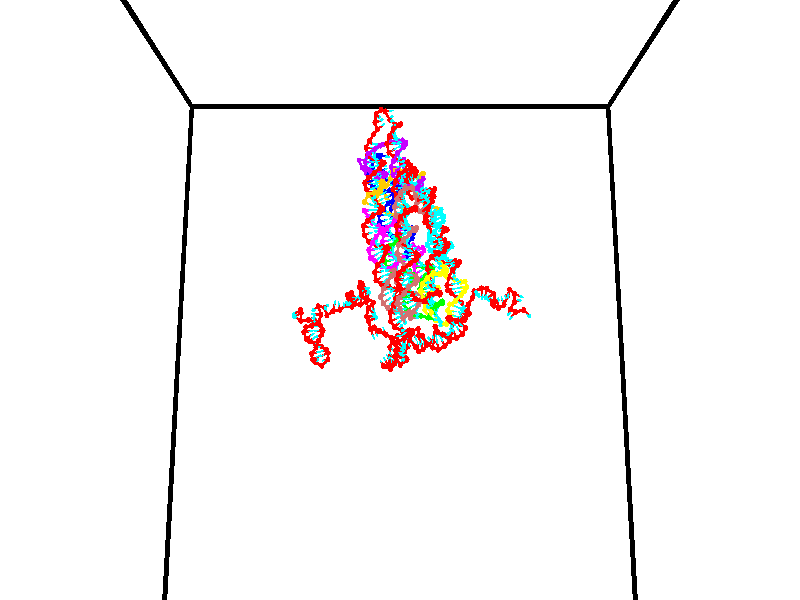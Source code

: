// switches for output
#declare DRAW_BASES = 1; // possible values are 0, 1; only relevant for DNA ribbons
#declare DRAW_BASES_TYPE = 3; // possible values are 1, 2, 3; only relevant for DNA ribbons
#declare DRAW_FOG = 0; // set to 1 to enable fog

#include "colors.inc"

#include "transforms.inc"
background { rgb <1, 1, 1>}

#default {
   normal{
       ripples 0.25
       frequency 0.20
       turbulence 0.2
       lambda 5
   }
	finish {
		phong 0.1
		phong_size 40.
	}
}

// original window dimensions: 1024x640


// camera settings

camera {
	sky <0, 0.179814, -0.983701>
	up <0, 0.179814, -0.983701>
	right 1.6 * <1, 0, 0>
	location <35, 94.9851, 44.8844>
	look_at <35, 29.7336, 32.9568>
	direction <0, -65.2515, -11.9276>
	angle 67.0682
}


# declare cpy_camera_pos = <35, 94.9851, 44.8844>;
# if (DRAW_FOG = 1)
fog {
	fog_type 2
	up vnormalize(cpy_camera_pos)
	color rgbt<1,1,1,0.3>
	distance 1e-5
	fog_alt 3e-3
	fog_offset 56
}
# end


// LIGHTS

# declare lum = 6;
global_settings {
	ambient_light rgb lum * <0.05, 0.05, 0.05>
	max_trace_level 15
}# declare cpy_direct_light_amount = 0.25;
light_source
{	1000 * <-1, -1.16352, -0.803886>,
	rgb lum * cpy_direct_light_amount
	parallel
}

light_source
{	1000 * <1, 1.16352, 0.803886>,
	rgb lum * cpy_direct_light_amount
	parallel
}

// strand 0

// nucleotide -1

// particle -1
sphere {
	<24.949286, 34.941933, 34.753056> 0.250000
	pigment { color rgbt <1,0,0,0> }
	no_shadow
}
cylinder {
	<24.605406, 34.932209, 34.957142>,  <24.399078, 34.926373, 35.079594>, 0.100000
	pigment { color rgbt <1,0,0,0> }
	no_shadow
}
cylinder {
	<24.605406, 34.932209, 34.957142>,  <24.949286, 34.941933, 34.753056>, 0.100000
	pigment { color rgbt <1,0,0,0> }
	no_shadow
}

// particle -1
sphere {
	<24.605406, 34.932209, 34.957142> 0.100000
	pigment { color rgbt <1,0,0,0> }
	no_shadow
}
sphere {
	0, 1
	scale<0.080000,0.200000,0.300000>
	matrix <0.107243, -0.985194, 0.133757,
		0.499413, 0.169708, 0.849580,
		-0.859701, -0.024312, 0.510219,
		24.347496, 34.924915, 35.110207>
	pigment { color rgbt <0,1,1,0> }
	no_shadow
}
cylinder {
	<24.933428, 34.308517, 34.906223>,  <24.949286, 34.941933, 34.753056>, 0.130000
	pigment { color rgbt <1,0,0,0> }
	no_shadow
}

// nucleotide -1

// particle -1
sphere {
	<24.933428, 34.308517, 34.906223> 0.250000
	pigment { color rgbt <1,0,0,0> }
	no_shadow
}
cylinder {
	<24.588566, 34.410172, 35.081539>,  <24.381649, 34.471165, 35.186729>, 0.100000
	pigment { color rgbt <1,0,0,0> }
	no_shadow
}
cylinder {
	<24.588566, 34.410172, 35.081539>,  <24.933428, 34.308517, 34.906223>, 0.100000
	pigment { color rgbt <1,0,0,0> }
	no_shadow
}

// particle -1
sphere {
	<24.588566, 34.410172, 35.081539> 0.100000
	pigment { color rgbt <1,0,0,0> }
	no_shadow
}
sphere {
	0, 1
	scale<0.080000,0.200000,0.300000>
	matrix <-0.314496, -0.946695, -0.069718,
		0.397211, -0.197949, 0.896124,
		-0.862157, 0.254135, 0.438293,
		24.329918, 34.486412, 35.213028>
	pigment { color rgbt <0,1,1,0> }
	no_shadow
}
cylinder {
	<24.849422, 33.909176, 35.538429>,  <24.933428, 34.308517, 34.906223>, 0.130000
	pigment { color rgbt <1,0,0,0> }
	no_shadow
}

// nucleotide -1

// particle -1
sphere {
	<24.849422, 33.909176, 35.538429> 0.250000
	pigment { color rgbt <1,0,0,0> }
	no_shadow
}
cylinder {
	<24.519587, 34.027660, 35.345634>,  <24.321686, 34.098751, 35.229958>, 0.100000
	pigment { color rgbt <1,0,0,0> }
	no_shadow
}
cylinder {
	<24.519587, 34.027660, 35.345634>,  <24.849422, 33.909176, 35.538429>, 0.100000
	pigment { color rgbt <1,0,0,0> }
	no_shadow
}

// particle -1
sphere {
	<24.519587, 34.027660, 35.345634> 0.100000
	pigment { color rgbt <1,0,0,0> }
	no_shadow
}
sphere {
	0, 1
	scale<0.080000,0.200000,0.300000>
	matrix <-0.230752, -0.953980, -0.191510,
		-0.516531, -0.046698, 0.854994,
		-0.824590, 0.296212, -0.481985,
		24.272209, 34.116524, 35.201038>
	pigment { color rgbt <0,1,1,0> }
	no_shadow
}
cylinder {
	<25.595093, 33.669373, 35.420101>,  <24.849422, 33.909176, 35.538429>, 0.130000
	pigment { color rgbt <1,0,0,0> }
	no_shadow
}

// nucleotide -1

// particle -1
sphere {
	<25.595093, 33.669373, 35.420101> 0.250000
	pigment { color rgbt <1,0,0,0> }
	no_shadow
}
cylinder {
	<25.892998, 33.926929, 35.349976>,  <26.071741, 34.081463, 35.307899>, 0.100000
	pigment { color rgbt <1,0,0,0> }
	no_shadow
}
cylinder {
	<25.892998, 33.926929, 35.349976>,  <25.595093, 33.669373, 35.420101>, 0.100000
	pigment { color rgbt <1,0,0,0> }
	no_shadow
}

// particle -1
sphere {
	<25.892998, 33.926929, 35.349976> 0.100000
	pigment { color rgbt <1,0,0,0> }
	no_shadow
}
sphere {
	0, 1
	scale<0.080000,0.200000,0.300000>
	matrix <0.297285, -0.084919, 0.951005,
		0.597456, -0.760390, -0.254664,
		0.744760, 0.643891, -0.175317,
		26.116426, 34.120098, 35.297379>
	pigment { color rgbt <0,1,1,0> }
	no_shadow
}
cylinder {
	<26.219040, 33.246067, 35.556072>,  <25.595093, 33.669373, 35.420101>, 0.130000
	pigment { color rgbt <1,0,0,0> }
	no_shadow
}

// nucleotide -1

// particle -1
sphere {
	<26.219040, 33.246067, 35.556072> 0.250000
	pigment { color rgbt <1,0,0,0> }
	no_shadow
}
cylinder {
	<26.243435, 33.644051, 35.587933>,  <26.258072, 33.882839, 35.607048>, 0.100000
	pigment { color rgbt <1,0,0,0> }
	no_shadow
}
cylinder {
	<26.243435, 33.644051, 35.587933>,  <26.219040, 33.246067, 35.556072>, 0.100000
	pigment { color rgbt <1,0,0,0> }
	no_shadow
}

// particle -1
sphere {
	<26.243435, 33.644051, 35.587933> 0.100000
	pigment { color rgbt <1,0,0,0> }
	no_shadow
}
sphere {
	0, 1
	scale<0.080000,0.200000,0.300000>
	matrix <0.194103, -0.090095, 0.976835,
		0.979083, -0.044115, -0.198619,
		0.060988, 0.994955, 0.079647,
		26.261732, 33.942535, 35.611828>
	pigment { color rgbt <0,1,1,0> }
	no_shadow
}
cylinder {
	<26.853237, 33.405304, 35.905258>,  <26.219040, 33.246067, 35.556072>, 0.130000
	pigment { color rgbt <1,0,0,0> }
	no_shadow
}

// nucleotide -1

// particle -1
sphere {
	<26.853237, 33.405304, 35.905258> 0.250000
	pigment { color rgbt <1,0,0,0> }
	no_shadow
}
cylinder {
	<26.597099, 33.709351, 35.949406>,  <26.443417, 33.891777, 35.975895>, 0.100000
	pigment { color rgbt <1,0,0,0> }
	no_shadow
}
cylinder {
	<26.597099, 33.709351, 35.949406>,  <26.853237, 33.405304, 35.905258>, 0.100000
	pigment { color rgbt <1,0,0,0> }
	no_shadow
}

// particle -1
sphere {
	<26.597099, 33.709351, 35.949406> 0.100000
	pigment { color rgbt <1,0,0,0> }
	no_shadow
}
sphere {
	0, 1
	scale<0.080000,0.200000,0.300000>
	matrix <0.108197, -0.052989, 0.992716,
		0.760428, 0.647622, -0.048311,
		-0.640345, 0.760117, 0.110365,
		26.404995, 33.937386, 35.982513>
	pigment { color rgbt <0,1,1,0> }
	no_shadow
}
cylinder {
	<27.151041, 33.922138, 36.350197>,  <26.853237, 33.405304, 35.905258>, 0.130000
	pigment { color rgbt <1,0,0,0> }
	no_shadow
}

// nucleotide -1

// particle -1
sphere {
	<27.151041, 33.922138, 36.350197> 0.250000
	pigment { color rgbt <1,0,0,0> }
	no_shadow
}
cylinder {
	<26.752668, 33.947258, 36.376038>,  <26.513645, 33.962330, 36.391541>, 0.100000
	pigment { color rgbt <1,0,0,0> }
	no_shadow
}
cylinder {
	<26.752668, 33.947258, 36.376038>,  <27.151041, 33.922138, 36.350197>, 0.100000
	pigment { color rgbt <1,0,0,0> }
	no_shadow
}

// particle -1
sphere {
	<26.752668, 33.947258, 36.376038> 0.100000
	pigment { color rgbt <1,0,0,0> }
	no_shadow
}
sphere {
	0, 1
	scale<0.080000,0.200000,0.300000>
	matrix <0.068303, 0.058747, 0.995933,
		0.058747, 0.996296, -0.062797,
		-0.995933, 0.062797, 0.064599,
		26.453888, 33.966099, 36.395416>
	pigment { color rgbt <0,1,1,0> }
	no_shadow
}
cylinder {
	<27.118912, 34.472630, 36.773384>,  <27.151041, 33.922138, 36.350197>, 0.130000
	pigment { color rgbt <1,0,0,0> }
	no_shadow
}

// nucleotide -1

// particle -1
sphere {
	<27.118912, 34.472630, 36.773384> 0.250000
	pigment { color rgbt <1,0,0,0> }
	no_shadow
}
cylinder {
	<26.792412, 34.252090, 36.842384>,  <26.596512, 34.119766, 36.883785>, 0.100000
	pigment { color rgbt <1,0,0,0> }
	no_shadow
}
cylinder {
	<26.792412, 34.252090, 36.842384>,  <27.118912, 34.472630, 36.773384>, 0.100000
	pigment { color rgbt <1,0,0,0> }
	no_shadow
}

// particle -1
sphere {
	<26.792412, 34.252090, 36.842384> 0.100000
	pigment { color rgbt <1,0,0,0> }
	no_shadow
}
sphere {
	0, 1
	scale<0.080000,0.200000,0.300000>
	matrix <0.114000, 0.139007, 0.983708,
		-0.566341, 0.822616, -0.050610,
		-0.816249, -0.551344, 0.172504,
		26.547537, 34.086685, 36.894135>
	pigment { color rgbt <0,1,1,0> }
	no_shadow
}
cylinder {
	<26.828384, 34.767303, 37.337421>,  <27.118912, 34.472630, 36.773384>, 0.130000
	pigment { color rgbt <1,0,0,0> }
	no_shadow
}

// nucleotide -1

// particle -1
sphere {
	<26.828384, 34.767303, 37.337421> 0.250000
	pigment { color rgbt <1,0,0,0> }
	no_shadow
}
cylinder {
	<26.710119, 34.385914, 37.360973>,  <26.639160, 34.157078, 37.375103>, 0.100000
	pigment { color rgbt <1,0,0,0> }
	no_shadow
}
cylinder {
	<26.710119, 34.385914, 37.360973>,  <26.828384, 34.767303, 37.337421>, 0.100000
	pigment { color rgbt <1,0,0,0> }
	no_shadow
}

// particle -1
sphere {
	<26.710119, 34.385914, 37.360973> 0.100000
	pigment { color rgbt <1,0,0,0> }
	no_shadow
}
sphere {
	0, 1
	scale<0.080000,0.200000,0.300000>
	matrix <0.334328, -0.045543, 0.941356,
		-0.894879, 0.298009, 0.332239,
		-0.295664, -0.953476, 0.058877,
		26.621420, 34.099873, 37.378635>
	pigment { color rgbt <0,1,1,0> }
	no_shadow
}
cylinder {
	<26.571949, 34.713371, 37.909443>,  <26.828384, 34.767303, 37.337421>, 0.130000
	pigment { color rgbt <1,0,0,0> }
	no_shadow
}

// nucleotide -1

// particle -1
sphere {
	<26.571949, 34.713371, 37.909443> 0.250000
	pigment { color rgbt <1,0,0,0> }
	no_shadow
}
cylinder {
	<26.588654, 34.318043, 37.850819>,  <26.598677, 34.080845, 37.815643>, 0.100000
	pigment { color rgbt <1,0,0,0> }
	no_shadow
}
cylinder {
	<26.588654, 34.318043, 37.850819>,  <26.571949, 34.713371, 37.909443>, 0.100000
	pigment { color rgbt <1,0,0,0> }
	no_shadow
}

// particle -1
sphere {
	<26.588654, 34.318043, 37.850819> 0.100000
	pigment { color rgbt <1,0,0,0> }
	no_shadow
}
sphere {
	0, 1
	scale<0.080000,0.200000,0.300000>
	matrix <0.150315, -0.138803, 0.978846,
		-0.987756, -0.062907, 0.142762,
		0.041761, -0.988320, -0.146559,
		26.601181, 34.021545, 37.806850>
	pigment { color rgbt <0,1,1,0> }
	no_shadow
}
cylinder {
	<26.109411, 34.431297, 38.407089>,  <26.571949, 34.713371, 37.909443>, 0.130000
	pigment { color rgbt <1,0,0,0> }
	no_shadow
}

// nucleotide -1

// particle -1
sphere {
	<26.109411, 34.431297, 38.407089> 0.250000
	pigment { color rgbt <1,0,0,0> }
	no_shadow
}
cylinder {
	<26.377213, 34.152153, 38.305298>,  <26.537893, 33.984665, 38.244225>, 0.100000
	pigment { color rgbt <1,0,0,0> }
	no_shadow
}
cylinder {
	<26.377213, 34.152153, 38.305298>,  <26.109411, 34.431297, 38.407089>, 0.100000
	pigment { color rgbt <1,0,0,0> }
	no_shadow
}

// particle -1
sphere {
	<26.377213, 34.152153, 38.305298> 0.100000
	pigment { color rgbt <1,0,0,0> }
	no_shadow
}
sphere {
	0, 1
	scale<0.080000,0.200000,0.300000>
	matrix <0.187253, -0.172962, 0.966965,
		-0.718821, -0.695036, 0.014878,
		0.669502, -0.697860, -0.254476,
		26.578064, 33.942795, 38.228954>
	pigment { color rgbt <0,1,1,0> }
	no_shadow
}
cylinder {
	<26.124968, 33.738396, 38.822083>,  <26.109411, 34.431297, 38.407089>, 0.130000
	pigment { color rgbt <1,0,0,0> }
	no_shadow
}

// nucleotide -1

// particle -1
sphere {
	<26.124968, 33.738396, 38.822083> 0.250000
	pigment { color rgbt <1,0,0,0> }
	no_shadow
}
cylinder {
	<26.479939, 33.835907, 38.665600>,  <26.692921, 33.894413, 38.571709>, 0.100000
	pigment { color rgbt <1,0,0,0> }
	no_shadow
}
cylinder {
	<26.479939, 33.835907, 38.665600>,  <26.124968, 33.738396, 38.822083>, 0.100000
	pigment { color rgbt <1,0,0,0> }
	no_shadow
}

// particle -1
sphere {
	<26.479939, 33.835907, 38.665600> 0.100000
	pigment { color rgbt <1,0,0,0> }
	no_shadow
}
sphere {
	0, 1
	scale<0.080000,0.200000,0.300000>
	matrix <0.381182, 0.089081, 0.920198,
		0.259175, -0.965731, -0.013872,
		0.887428, 0.243780, -0.391207,
		26.746166, 33.909042, 38.548237>
	pigment { color rgbt <0,1,1,0> }
	no_shadow
}
cylinder {
	<26.434027, 34.309689, 39.069275>,  <26.124968, 33.738396, 38.822083>, 0.130000
	pigment { color rgbt <1,0,0,0> }
	no_shadow
}

// nucleotide -1

// particle -1
sphere {
	<26.434027, 34.309689, 39.069275> 0.250000
	pigment { color rgbt <1,0,0,0> }
	no_shadow
}
cylinder {
	<26.633076, 34.650764, 39.005657>,  <26.752506, 34.855408, 38.967487>, 0.100000
	pigment { color rgbt <1,0,0,0> }
	no_shadow
}
cylinder {
	<26.633076, 34.650764, 39.005657>,  <26.434027, 34.309689, 39.069275>, 0.100000
	pigment { color rgbt <1,0,0,0> }
	no_shadow
}

// particle -1
sphere {
	<26.633076, 34.650764, 39.005657> 0.100000
	pigment { color rgbt <1,0,0,0> }
	no_shadow
}
sphere {
	0, 1
	scale<0.080000,0.200000,0.300000>
	matrix <0.865573, -0.476293, 0.154685,
		0.056149, -0.214635, -0.975079,
		0.497624, 0.852688, -0.159040,
		26.782364, 34.906570, 38.957947>
	pigment { color rgbt <0,1,1,0> }
	no_shadow
}
cylinder {
	<27.064882, 33.774059, 39.355770>,  <26.434027, 34.309689, 39.069275>, 0.130000
	pigment { color rgbt <1,0,0,0> }
	no_shadow
}

// nucleotide -1

// particle -1
sphere {
	<27.064882, 33.774059, 39.355770> 0.250000
	pigment { color rgbt <1,0,0,0> }
	no_shadow
}
cylinder {
	<27.203344, 33.426453, 39.214359>,  <27.286423, 33.217888, 39.129513>, 0.100000
	pigment { color rgbt <1,0,0,0> }
	no_shadow
}
cylinder {
	<27.203344, 33.426453, 39.214359>,  <27.064882, 33.774059, 39.355770>, 0.100000
	pigment { color rgbt <1,0,0,0> }
	no_shadow
}

// particle -1
sphere {
	<27.203344, 33.426453, 39.214359> 0.100000
	pigment { color rgbt <1,0,0,0> }
	no_shadow
}
sphere {
	0, 1
	scale<0.080000,0.200000,0.300000>
	matrix <-0.250052, 0.277729, -0.927545,
		0.904240, 0.409475, -0.121162,
		0.346157, -0.869020, -0.353524,
		27.307192, 33.165745, 39.108303>
	pigment { color rgbt <0,1,1,0> }
	no_shadow
}
cylinder {
	<27.696285, 33.866020, 38.805309>,  <27.064882, 33.774059, 39.355770>, 0.130000
	pigment { color rgbt <1,0,0,0> }
	no_shadow
}

// nucleotide -1

// particle -1
sphere {
	<27.696285, 33.866020, 38.805309> 0.250000
	pigment { color rgbt <1,0,0,0> }
	no_shadow
}
cylinder {
	<27.430290, 33.567535, 38.817692>,  <27.270693, 33.388443, 38.825119>, 0.100000
	pigment { color rgbt <1,0,0,0> }
	no_shadow
}
cylinder {
	<27.430290, 33.567535, 38.817692>,  <27.696285, 33.866020, 38.805309>, 0.100000
	pigment { color rgbt <1,0,0,0> }
	no_shadow
}

// particle -1
sphere {
	<27.430290, 33.567535, 38.817692> 0.100000
	pigment { color rgbt <1,0,0,0> }
	no_shadow
}
sphere {
	0, 1
	scale<0.080000,0.200000,0.300000>
	matrix <-0.415611, 0.335303, -0.845482,
		0.620530, -0.575100, -0.533107,
		-0.664989, -0.746212, 0.030952,
		27.230793, 33.343674, 38.826977>
	pigment { color rgbt <0,1,1,0> }
	no_shadow
}
cylinder {
	<27.642971, 33.429047, 38.227795>,  <27.696285, 33.866020, 38.805309>, 0.130000
	pigment { color rgbt <1,0,0,0> }
	no_shadow
}

// nucleotide -1

// particle -1
sphere {
	<27.642971, 33.429047, 38.227795> 0.250000
	pigment { color rgbt <1,0,0,0> }
	no_shadow
}
cylinder {
	<27.268040, 33.428234, 38.367172>,  <27.043081, 33.427746, 38.450798>, 0.100000
	pigment { color rgbt <1,0,0,0> }
	no_shadow
}
cylinder {
	<27.268040, 33.428234, 38.367172>,  <27.642971, 33.429047, 38.227795>, 0.100000
	pigment { color rgbt <1,0,0,0> }
	no_shadow
}

// particle -1
sphere {
	<27.268040, 33.428234, 38.367172> 0.100000
	pigment { color rgbt <1,0,0,0> }
	no_shadow
}
sphere {
	0, 1
	scale<0.080000,0.200000,0.300000>
	matrix <-0.348437, 0.013143, -0.937240,
		-0.002686, -0.999912, -0.013024,
		-0.937328, -0.002020, 0.348441,
		26.986841, 33.427624, 38.471706>
	pigment { color rgbt <0,1,1,0> }
	no_shadow
}
cylinder {
	<27.406675, 32.948753, 37.898472>,  <27.642971, 33.429047, 38.227795>, 0.130000
	pigment { color rgbt <1,0,0,0> }
	no_shadow
}

// nucleotide -1

// particle -1
sphere {
	<27.406675, 32.948753, 37.898472> 0.250000
	pigment { color rgbt <1,0,0,0> }
	no_shadow
}
cylinder {
	<27.141155, 33.224621, 38.014217>,  <26.981844, 33.390141, 38.083664>, 0.100000
	pigment { color rgbt <1,0,0,0> }
	no_shadow
}
cylinder {
	<27.141155, 33.224621, 38.014217>,  <27.406675, 32.948753, 37.898472>, 0.100000
	pigment { color rgbt <1,0,0,0> }
	no_shadow
}

// particle -1
sphere {
	<27.141155, 33.224621, 38.014217> 0.100000
	pigment { color rgbt <1,0,0,0> }
	no_shadow
}
sphere {
	0, 1
	scale<0.080000,0.200000,0.300000>
	matrix <-0.357867, 0.046846, -0.932596,
		-0.656736, -0.722610, 0.215713,
		-0.663798, 0.689667, 0.289364,
		26.942017, 33.431522, 38.101028>
	pigment { color rgbt <0,1,1,0> }
	no_shadow
}
cylinder {
	<26.876219, 32.764599, 37.588032>,  <27.406675, 32.948753, 37.898472>, 0.130000
	pigment { color rgbt <1,0,0,0> }
	no_shadow
}

// nucleotide -1

// particle -1
sphere {
	<26.876219, 32.764599, 37.588032> 0.250000
	pigment { color rgbt <1,0,0,0> }
	no_shadow
}
cylinder {
	<26.806765, 33.153519, 37.650616>,  <26.765093, 33.386871, 37.688168>, 0.100000
	pigment { color rgbt <1,0,0,0> }
	no_shadow
}
cylinder {
	<26.806765, 33.153519, 37.650616>,  <26.876219, 32.764599, 37.588032>, 0.100000
	pigment { color rgbt <1,0,0,0> }
	no_shadow
}

// particle -1
sphere {
	<26.806765, 33.153519, 37.650616> 0.100000
	pigment { color rgbt <1,0,0,0> }
	no_shadow
}
sphere {
	0, 1
	scale<0.080000,0.200000,0.300000>
	matrix <-0.423316, 0.069759, -0.903292,
		-0.889188, -0.223075, 0.399479,
		-0.173635, 0.972302, 0.156460,
		26.754675, 33.445210, 37.697552>
	pigment { color rgbt <0,1,1,0> }
	no_shadow
}
cylinder {
	<26.232138, 32.851475, 37.366447>,  <26.876219, 32.764599, 37.588032>, 0.130000
	pigment { color rgbt <1,0,0,0> }
	no_shadow
}

// nucleotide -1

// particle -1
sphere {
	<26.232138, 32.851475, 37.366447> 0.250000
	pigment { color rgbt <1,0,0,0> }
	no_shadow
}
cylinder {
	<26.357330, 33.231342, 37.361233>,  <26.432446, 33.459263, 37.358105>, 0.100000
	pigment { color rgbt <1,0,0,0> }
	no_shadow
}
cylinder {
	<26.357330, 33.231342, 37.361233>,  <26.232138, 32.851475, 37.366447>, 0.100000
	pigment { color rgbt <1,0,0,0> }
	no_shadow
}

// particle -1
sphere {
	<26.357330, 33.231342, 37.361233> 0.100000
	pigment { color rgbt <1,0,0,0> }
	no_shadow
}
sphere {
	0, 1
	scale<0.080000,0.200000,0.300000>
	matrix <-0.620651, 0.194122, -0.759677,
		-0.718912, 0.245855, 0.650171,
		0.312983, 0.949670, -0.013033,
		26.451225, 33.516243, 37.357323>
	pigment { color rgbt <0,1,1,0> }
	no_shadow
}
cylinder {
	<25.652390, 33.235062, 37.184284>,  <26.232138, 32.851475, 37.366447>, 0.130000
	pigment { color rgbt <1,0,0,0> }
	no_shadow
}

// nucleotide -1

// particle -1
sphere {
	<25.652390, 33.235062, 37.184284> 0.250000
	pigment { color rgbt <1,0,0,0> }
	no_shadow
}
cylinder {
	<25.944189, 33.492149, 37.090698>,  <26.119268, 33.646404, 37.034546>, 0.100000
	pigment { color rgbt <1,0,0,0> }
	no_shadow
}
cylinder {
	<25.944189, 33.492149, 37.090698>,  <25.652390, 33.235062, 37.184284>, 0.100000
	pigment { color rgbt <1,0,0,0> }
	no_shadow
}

// particle -1
sphere {
	<25.944189, 33.492149, 37.090698> 0.100000
	pigment { color rgbt <1,0,0,0> }
	no_shadow
}
sphere {
	0, 1
	scale<0.080000,0.200000,0.300000>
	matrix <-0.541768, 0.334167, -0.771245,
		-0.417515, 0.689375, 0.591982,
		0.729498, 0.642724, -0.233962,
		26.163038, 33.684967, 37.020512>
	pigment { color rgbt <0,1,1,0> }
	no_shadow
}
cylinder {
	<25.456791, 33.942764, 37.095787>,  <25.652390, 33.235062, 37.184284>, 0.130000
	pigment { color rgbt <1,0,0,0> }
	no_shadow
}

// nucleotide -1

// particle -1
sphere {
	<25.456791, 33.942764, 37.095787> 0.250000
	pigment { color rgbt <1,0,0,0> }
	no_shadow
}
cylinder {
	<25.787920, 33.913158, 36.873352>,  <25.986597, 33.895393, 36.739891>, 0.100000
	pigment { color rgbt <1,0,0,0> }
	no_shadow
}
cylinder {
	<25.787920, 33.913158, 36.873352>,  <25.456791, 33.942764, 37.095787>, 0.100000
	pigment { color rgbt <1,0,0,0> }
	no_shadow
}

// particle -1
sphere {
	<25.787920, 33.913158, 36.873352> 0.100000
	pigment { color rgbt <1,0,0,0> }
	no_shadow
}
sphere {
	0, 1
	scale<0.080000,0.200000,0.300000>
	matrix <-0.470140, 0.449288, -0.759677,
		0.306069, 0.890316, 0.337134,
		0.827822, -0.074014, -0.556086,
		26.036266, 33.890953, 36.706528>
	pigment { color rgbt <0,1,1,0> }
	no_shadow
}
cylinder {
	<25.266211, 34.355225, 36.555019>,  <25.456791, 33.942764, 37.095787>, 0.130000
	pigment { color rgbt <1,0,0,0> }
	no_shadow
}

// nucleotide -1

// particle -1
sphere {
	<25.266211, 34.355225, 36.555019> 0.250000
	pigment { color rgbt <1,0,0,0> }
	no_shadow
}
cylinder {
	<25.650019, 34.262741, 36.490692>,  <25.880302, 34.207249, 36.452095>, 0.100000
	pigment { color rgbt <1,0,0,0> }
	no_shadow
}
cylinder {
	<25.650019, 34.262741, 36.490692>,  <25.266211, 34.355225, 36.555019>, 0.100000
	pigment { color rgbt <1,0,0,0> }
	no_shadow
}

// particle -1
sphere {
	<25.650019, 34.262741, 36.490692> 0.100000
	pigment { color rgbt <1,0,0,0> }
	no_shadow
}
sphere {
	0, 1
	scale<0.080000,0.200000,0.300000>
	matrix <-0.048153, 0.427930, -0.902528,
		0.277496, 0.873737, 0.399473,
		0.959519, -0.231212, -0.160822,
		25.937874, 34.193378, 36.442444>
	pigment { color rgbt <0,1,1,0> }
	no_shadow
}
cylinder {
	<25.537340, 34.874260, 36.195835>,  <25.266211, 34.355225, 36.555019>, 0.130000
	pigment { color rgbt <1,0,0,0> }
	no_shadow
}

// nucleotide -1

// particle -1
sphere {
	<25.537340, 34.874260, 36.195835> 0.250000
	pigment { color rgbt <1,0,0,0> }
	no_shadow
}
cylinder {
	<25.816116, 34.595440, 36.128429>,  <25.983381, 34.428146, 36.087986>, 0.100000
	pigment { color rgbt <1,0,0,0> }
	no_shadow
}
cylinder {
	<25.816116, 34.595440, 36.128429>,  <25.537340, 34.874260, 36.195835>, 0.100000
	pigment { color rgbt <1,0,0,0> }
	no_shadow
}

// particle -1
sphere {
	<25.816116, 34.595440, 36.128429> 0.100000
	pigment { color rgbt <1,0,0,0> }
	no_shadow
}
sphere {
	0, 1
	scale<0.080000,0.200000,0.300000>
	matrix <0.106277, 0.332782, -0.936996,
		0.709210, 0.635122, 0.306009,
		0.696941, -0.697049, -0.168514,
		26.025198, 34.386326, 36.077877>
	pigment { color rgbt <0,1,1,0> }
	no_shadow
}
cylinder {
	<26.166021, 35.182114, 36.127617>,  <25.537340, 34.874260, 36.195835>, 0.130000
	pigment { color rgbt <1,0,0,0> }
	no_shadow
}

// nucleotide -1

// particle -1
sphere {
	<26.166021, 35.182114, 36.127617> 0.250000
	pigment { color rgbt <1,0,0,0> }
	no_shadow
}
cylinder {
	<26.189930, 34.823986, 35.951057>,  <26.204275, 34.609108, 35.845123>, 0.100000
	pigment { color rgbt <1,0,0,0> }
	no_shadow
}
cylinder {
	<26.189930, 34.823986, 35.951057>,  <26.166021, 35.182114, 36.127617>, 0.100000
	pigment { color rgbt <1,0,0,0> }
	no_shadow
}

// particle -1
sphere {
	<26.189930, 34.823986, 35.951057> 0.100000
	pigment { color rgbt <1,0,0,0> }
	no_shadow
}
sphere {
	0, 1
	scale<0.080000,0.200000,0.300000>
	matrix <0.205469, 0.443750, -0.872278,
		0.976837, -0.038557, 0.210483,
		0.059770, -0.895321, -0.441394,
		26.207861, 34.555389, 35.818638>
	pigment { color rgbt <0,1,1,0> }
	no_shadow
}
cylinder {
	<26.819183, 35.043472, 35.895485>,  <26.166021, 35.182114, 36.127617>, 0.130000
	pigment { color rgbt <1,0,0,0> }
	no_shadow
}

// nucleotide -1

// particle -1
sphere {
	<26.819183, 35.043472, 35.895485> 0.250000
	pigment { color rgbt <1,0,0,0> }
	no_shadow
}
cylinder {
	<26.568291, 34.858822, 35.644573>,  <26.417755, 34.748032, 35.494026>, 0.100000
	pigment { color rgbt <1,0,0,0> }
	no_shadow
}
cylinder {
	<26.568291, 34.858822, 35.644573>,  <26.819183, 35.043472, 35.895485>, 0.100000
	pigment { color rgbt <1,0,0,0> }
	no_shadow
}

// particle -1
sphere {
	<26.568291, 34.858822, 35.644573> 0.100000
	pigment { color rgbt <1,0,0,0> }
	no_shadow
}
sphere {
	0, 1
	scale<0.080000,0.200000,0.300000>
	matrix <0.168754, 0.705719, -0.688101,
		0.760331, -0.537454, -0.364747,
		-0.627231, -0.461632, -0.627277,
		26.380121, 34.720333, 35.456390>
	pigment { color rgbt <0,1,1,0> }
	no_shadow
}
cylinder {
	<27.021338, 34.850594, 35.145538>,  <26.819183, 35.043472, 35.895485>, 0.130000
	pigment { color rgbt <1,0,0,0> }
	no_shadow
}

// nucleotide -1

// particle -1
sphere {
	<27.021338, 34.850594, 35.145538> 0.250000
	pigment { color rgbt <1,0,0,0> }
	no_shadow
}
cylinder {
	<26.637556, 34.963200, 35.139889>,  <26.407288, 35.030766, 35.136501>, 0.100000
	pigment { color rgbt <1,0,0,0> }
	no_shadow
}
cylinder {
	<26.637556, 34.963200, 35.139889>,  <27.021338, 34.850594, 35.145538>, 0.100000
	pigment { color rgbt <1,0,0,0> }
	no_shadow
}

// particle -1
sphere {
	<26.637556, 34.963200, 35.139889> 0.100000
	pigment { color rgbt <1,0,0,0> }
	no_shadow
}
sphere {
	0, 1
	scale<0.080000,0.200000,0.300000>
	matrix <0.210021, 0.680565, -0.701943,
		-0.188001, -0.676445, -0.712094,
		-0.959452, 0.281520, -0.014121,
		26.349720, 35.047657, 35.135651>
	pigment { color rgbt <0,1,1,0> }
	no_shadow
}
cylinder {
	<26.727438, 34.847279, 34.417309>,  <27.021338, 34.850594, 35.145538>, 0.130000
	pigment { color rgbt <1,0,0,0> }
	no_shadow
}

// nucleotide -1

// particle -1
sphere {
	<26.727438, 34.847279, 34.417309> 0.250000
	pigment { color rgbt <1,0,0,0> }
	no_shadow
}
cylinder {
	<26.508108, 35.095158, 34.641922>,  <26.376511, 35.243885, 34.776688>, 0.100000
	pigment { color rgbt <1,0,0,0> }
	no_shadow
}
cylinder {
	<26.508108, 35.095158, 34.641922>,  <26.727438, 34.847279, 34.417309>, 0.100000
	pigment { color rgbt <1,0,0,0> }
	no_shadow
}

// particle -1
sphere {
	<26.508108, 35.095158, 34.641922> 0.100000
	pigment { color rgbt <1,0,0,0> }
	no_shadow
}
sphere {
	0, 1
	scale<0.080000,0.200000,0.300000>
	matrix <0.161720, 0.737377, -0.655837,
		-0.820478, -0.268802, -0.504540,
		-0.548326, 0.619694, 0.561531,
		26.343611, 35.281067, 34.810383>
	pigment { color rgbt <0,1,1,0> }
	no_shadow
}
cylinder {
	<27.414400, 35.144154, 34.590916>,  <26.727438, 34.847279, 34.417309>, 0.130000
	pigment { color rgbt <1,0,0,0> }
	no_shadow
}

// nucleotide -1

// particle -1
sphere {
	<27.414400, 35.144154, 34.590916> 0.250000
	pigment { color rgbt <1,0,0,0> }
	no_shadow
}
cylinder {
	<27.617752, 35.486454, 34.552471>,  <27.739763, 35.691833, 34.529404>, 0.100000
	pigment { color rgbt <1,0,0,0> }
	no_shadow
}
cylinder {
	<27.617752, 35.486454, 34.552471>,  <27.414400, 35.144154, 34.590916>, 0.100000
	pigment { color rgbt <1,0,0,0> }
	no_shadow
}

// particle -1
sphere {
	<27.617752, 35.486454, 34.552471> 0.100000
	pigment { color rgbt <1,0,0,0> }
	no_shadow
}
sphere {
	0, 1
	scale<0.080000,0.200000,0.300000>
	matrix <-0.523063, 0.395533, 0.754957,
		0.684072, -0.333531, 0.648693,
		0.508381, 0.855751, -0.096115,
		27.770266, 35.743179, 34.523636>
	pigment { color rgbt <0,1,1,0> }
	no_shadow
}
cylinder {
	<27.703360, 35.427902, 35.294582>,  <27.414400, 35.144154, 34.590916>, 0.130000
	pigment { color rgbt <1,0,0,0> }
	no_shadow
}

// nucleotide -1

// particle -1
sphere {
	<27.703360, 35.427902, 35.294582> 0.250000
	pigment { color rgbt <1,0,0,0> }
	no_shadow
}
cylinder {
	<27.655563, 35.721783, 35.027470>,  <27.626884, 35.898109, 34.867203>, 0.100000
	pigment { color rgbt <1,0,0,0> }
	no_shadow
}
cylinder {
	<27.655563, 35.721783, 35.027470>,  <27.703360, 35.427902, 35.294582>, 0.100000
	pigment { color rgbt <1,0,0,0> }
	no_shadow
}

// particle -1
sphere {
	<27.655563, 35.721783, 35.027470> 0.100000
	pigment { color rgbt <1,0,0,0> }
	no_shadow
}
sphere {
	0, 1
	scale<0.080000,0.200000,0.300000>
	matrix <-0.548581, 0.511750, 0.661189,
		0.827515, 0.445341, 0.341892,
		-0.119491, 0.734699, -0.667786,
		27.619717, 35.942192, 34.827133>
	pigment { color rgbt <0,1,1,0> }
	no_shadow
}
cylinder {
	<28.324802, 35.824528, 35.031593>,  <27.703360, 35.427902, 35.294582>, 0.130000
	pigment { color rgbt <1,0,0,0> }
	no_shadow
}

// nucleotide -1

// particle -1
sphere {
	<28.324802, 35.824528, 35.031593> 0.250000
	pigment { color rgbt <1,0,0,0> }
	no_shadow
}
cylinder {
	<28.429167, 35.818680, 34.645493>,  <28.491785, 35.815170, 34.413834>, 0.100000
	pigment { color rgbt <1,0,0,0> }
	no_shadow
}
cylinder {
	<28.429167, 35.818680, 34.645493>,  <28.324802, 35.824528, 35.031593>, 0.100000
	pigment { color rgbt <1,0,0,0> }
	no_shadow
}

// particle -1
sphere {
	<28.429167, 35.818680, 34.645493> 0.100000
	pigment { color rgbt <1,0,0,0> }
	no_shadow
}
sphere {
	0, 1
	scale<0.080000,0.200000,0.300000>
	matrix <0.958996, 0.118577, 0.257424,
		0.110694, -0.992837, 0.044956,
		0.260911, -0.014617, -0.965252,
		28.507441, 35.814293, 34.355915>
	pigment { color rgbt <0,1,1,0> }
	no_shadow
}
cylinder {
	<28.961733, 35.284492, 34.805027>,  <28.324802, 35.824528, 35.031593>, 0.130000
	pigment { color rgbt <1,0,0,0> }
	no_shadow
}

// nucleotide -1

// particle -1
sphere {
	<28.961733, 35.284492, 34.805027> 0.250000
	pigment { color rgbt <1,0,0,0> }
	no_shadow
}
cylinder {
	<28.922791, 35.620777, 34.591965>,  <28.899426, 35.822548, 34.464127>, 0.100000
	pigment { color rgbt <1,0,0,0> }
	no_shadow
}
cylinder {
	<28.922791, 35.620777, 34.591965>,  <28.961733, 35.284492, 34.805027>, 0.100000
	pigment { color rgbt <1,0,0,0> }
	no_shadow
}

// particle -1
sphere {
	<28.922791, 35.620777, 34.591965> 0.100000
	pigment { color rgbt <1,0,0,0> }
	no_shadow
}
sphere {
	0, 1
	scale<0.080000,0.200000,0.300000>
	matrix <0.973080, 0.192741, 0.126361,
		0.208899, -0.506016, -0.836845,
		-0.097353, 0.840713, -0.532657,
		28.893585, 35.872990, 34.432167>
	pigment { color rgbt <0,1,1,0> }
	no_shadow
}
cylinder {
	<29.550230, 35.302944, 34.441475>,  <28.961733, 35.284492, 34.805027>, 0.130000
	pigment { color rgbt <1,0,0,0> }
	no_shadow
}

// nucleotide -1

// particle -1
sphere {
	<29.550230, 35.302944, 34.441475> 0.250000
	pigment { color rgbt <1,0,0,0> }
	no_shadow
}
cylinder {
	<29.479879, 35.695679, 34.469940>,  <29.437670, 35.931320, 34.487019>, 0.100000
	pigment { color rgbt <1,0,0,0> }
	no_shadow
}
cylinder {
	<29.479879, 35.695679, 34.469940>,  <29.550230, 35.302944, 34.441475>, 0.100000
	pigment { color rgbt <1,0,0,0> }
	no_shadow
}

// particle -1
sphere {
	<29.479879, 35.695679, 34.469940> 0.100000
	pigment { color rgbt <1,0,0,0> }
	no_shadow
}
sphere {
	0, 1
	scale<0.080000,0.200000,0.300000>
	matrix <0.980780, 0.180973, -0.072938,
		-0.084491, 0.056964, -0.994795,
		-0.175876, 0.981837, 0.071160,
		29.427116, 35.990231, 34.491287>
	pigment { color rgbt <0,1,1,0> }
	no_shadow
}
cylinder {
	<30.185535, 35.687904, 34.614063>,  <29.550230, 35.302944, 34.441475>, 0.130000
	pigment { color rgbt <1,0,0,0> }
	no_shadow
}

// nucleotide -1

// particle -1
sphere {
	<30.185535, 35.687904, 34.614063> 0.250000
	pigment { color rgbt <1,0,0,0> }
	no_shadow
}
cylinder {
	<29.953640, 35.995464, 34.506218>,  <29.814503, 36.180000, 34.441509>, 0.100000
	pigment { color rgbt <1,0,0,0> }
	no_shadow
}
cylinder {
	<29.953640, 35.995464, 34.506218>,  <30.185535, 35.687904, 34.614063>, 0.100000
	pigment { color rgbt <1,0,0,0> }
	no_shadow
}

// particle -1
sphere {
	<29.953640, 35.995464, 34.506218> 0.100000
	pigment { color rgbt <1,0,0,0> }
	no_shadow
}
sphere {
	0, 1
	scale<0.080000,0.200000,0.300000>
	matrix <0.769843, 0.625290, 0.127880,
		0.266914, -0.133423, -0.954440,
		-0.579740, 0.768902, -0.269614,
		29.779718, 36.226135, 34.425335>
	pigment { color rgbt <0,1,1,0> }
	no_shadow
}
cylinder {
	<30.447508, 36.133785, 33.978592>,  <30.185535, 35.687904, 34.614063>, 0.130000
	pigment { color rgbt <1,0,0,0> }
	no_shadow
}

// nucleotide -1

// particle -1
sphere {
	<30.447508, 36.133785, 33.978592> 0.250000
	pigment { color rgbt <1,0,0,0> }
	no_shadow
}
cylinder {
	<30.219179, 36.333897, 34.239017>,  <30.082182, 36.453964, 34.395271>, 0.100000
	pigment { color rgbt <1,0,0,0> }
	no_shadow
}
cylinder {
	<30.219179, 36.333897, 34.239017>,  <30.447508, 36.133785, 33.978592>, 0.100000
	pigment { color rgbt <1,0,0,0> }
	no_shadow
}

// particle -1
sphere {
	<30.219179, 36.333897, 34.239017> 0.100000
	pigment { color rgbt <1,0,0,0> }
	no_shadow
}
sphere {
	0, 1
	scale<0.080000,0.200000,0.300000>
	matrix <0.759433, 0.623125, 0.187020,
		-0.312130, 0.601193, -0.735624,
		-0.570821, 0.500283, 0.651061,
		30.047934, 36.483982, 34.434338>
	pigment { color rgbt <0,1,1,0> }
	no_shadow
}
cylinder {
	<30.228714, 36.745853, 33.657013>,  <30.447508, 36.133785, 33.978592>, 0.130000
	pigment { color rgbt <1,0,0,0> }
	no_shadow
}

// nucleotide -1

// particle -1
sphere {
	<30.228714, 36.745853, 33.657013> 0.250000
	pigment { color rgbt <1,0,0,0> }
	no_shadow
}
cylinder {
	<30.279646, 36.771374, 34.052937>,  <30.310205, 36.786686, 34.290489>, 0.100000
	pigment { color rgbt <1,0,0,0> }
	no_shadow
}
cylinder {
	<30.279646, 36.771374, 34.052937>,  <30.228714, 36.745853, 33.657013>, 0.100000
	pigment { color rgbt <1,0,0,0> }
	no_shadow
}

// particle -1
sphere {
	<30.279646, 36.771374, 34.052937> 0.100000
	pigment { color rgbt <1,0,0,0> }
	no_shadow
}
sphere {
	0, 1
	scale<0.080000,0.200000,0.300000>
	matrix <0.663538, 0.736259, -0.132813,
		-0.737227, 0.673686, 0.051414,
		0.127328, 0.063798, 0.989807,
		30.317844, 36.790512, 34.349880>
	pigment { color rgbt <0,1,1,0> }
	no_shadow
}
cylinder {
	<29.909969, 37.492851, 33.957279>,  <30.228714, 36.745853, 33.657013>, 0.130000
	pigment { color rgbt <1,0,0,0> }
	no_shadow
}

// nucleotide -1

// particle -1
sphere {
	<29.909969, 37.492851, 33.957279> 0.250000
	pigment { color rgbt <1,0,0,0> }
	no_shadow
}
cylinder {
	<30.206333, 37.327335, 34.168877>,  <30.384151, 37.228027, 34.295834>, 0.100000
	pigment { color rgbt <1,0,0,0> }
	no_shadow
}
cylinder {
	<30.206333, 37.327335, 34.168877>,  <29.909969, 37.492851, 33.957279>, 0.100000
	pigment { color rgbt <1,0,0,0> }
	no_shadow
}

// particle -1
sphere {
	<30.206333, 37.327335, 34.168877> 0.100000
	pigment { color rgbt <1,0,0,0> }
	no_shadow
}
sphere {
	0, 1
	scale<0.080000,0.200000,0.300000>
	matrix <0.548757, 0.827087, -0.121625,
		-0.387196, 0.380402, 0.839865,
		0.740908, -0.413789, 0.528993,
		30.428606, 37.203197, 34.327576>
	pigment { color rgbt <0,1,1,0> }
	no_shadow
}
cylinder {
	<30.091238, 38.013889, 34.341164>,  <29.909969, 37.492851, 33.957279>, 0.130000
	pigment { color rgbt <1,0,0,0> }
	no_shadow
}

// nucleotide -1

// particle -1
sphere {
	<30.091238, 38.013889, 34.341164> 0.250000
	pigment { color rgbt <1,0,0,0> }
	no_shadow
}
cylinder {
	<30.417837, 37.783161, 34.331276>,  <30.613796, 37.644726, 34.325344>, 0.100000
	pigment { color rgbt <1,0,0,0> }
	no_shadow
}
cylinder {
	<30.417837, 37.783161, 34.331276>,  <30.091238, 38.013889, 34.341164>, 0.100000
	pigment { color rgbt <1,0,0,0> }
	no_shadow
}

// particle -1
sphere {
	<30.417837, 37.783161, 34.331276> 0.100000
	pigment { color rgbt <1,0,0,0> }
	no_shadow
}
sphere {
	0, 1
	scale<0.080000,0.200000,0.300000>
	matrix <0.554767, 0.795703, -0.243087,
		0.159884, 0.184768, 0.969690,
		0.816499, -0.576817, -0.024717,
		30.662786, 37.610115, 34.323860>
	pigment { color rgbt <0,1,1,0> }
	no_shadow
}
cylinder {
	<30.628302, 38.231083, 34.819519>,  <30.091238, 38.013889, 34.341164>, 0.130000
	pigment { color rgbt <1,0,0,0> }
	no_shadow
}

// nucleotide -1

// particle -1
sphere {
	<30.628302, 38.231083, 34.819519> 0.250000
	pigment { color rgbt <1,0,0,0> }
	no_shadow
}
cylinder {
	<30.824619, 38.032776, 34.532928>,  <30.942410, 37.913792, 34.360973>, 0.100000
	pigment { color rgbt <1,0,0,0> }
	no_shadow
}
cylinder {
	<30.824619, 38.032776, 34.532928>,  <30.628302, 38.231083, 34.819519>, 0.100000
	pigment { color rgbt <1,0,0,0> }
	no_shadow
}

// particle -1
sphere {
	<30.824619, 38.032776, 34.532928> 0.100000
	pigment { color rgbt <1,0,0,0> }
	no_shadow
}
sphere {
	0, 1
	scale<0.080000,0.200000,0.300000>
	matrix <0.666913, 0.742934, -0.057235,
		0.560667, -0.449734, 0.695264,
		0.490794, -0.495770, -0.716472,
		30.971857, 37.884045, 34.317986>
	pigment { color rgbt <0,1,1,0> }
	no_shadow
}
cylinder {
	<31.237497, 38.453163, 34.910816>,  <30.628302, 38.231083, 34.819519>, 0.130000
	pigment { color rgbt <1,0,0,0> }
	no_shadow
}

// nucleotide -1

// particle -1
sphere {
	<31.237497, 38.453163, 34.910816> 0.250000
	pigment { color rgbt <1,0,0,0> }
	no_shadow
}
cylinder {
	<31.260477, 38.277813, 34.552032>,  <31.274265, 38.172604, 34.336761>, 0.100000
	pigment { color rgbt <1,0,0,0> }
	no_shadow
}
cylinder {
	<31.260477, 38.277813, 34.552032>,  <31.237497, 38.453163, 34.910816>, 0.100000
	pigment { color rgbt <1,0,0,0> }
	no_shadow
}

// particle -1
sphere {
	<31.260477, 38.277813, 34.552032> 0.100000
	pigment { color rgbt <1,0,0,0> }
	no_shadow
}
sphere {
	0, 1
	scale<0.080000,0.200000,0.300000>
	matrix <0.592820, 0.737875, -0.322653,
		0.803283, -0.513197, 0.302267,
		0.057451, -0.438372, -0.896956,
		31.277712, 38.146301, 34.282948>
	pigment { color rgbt <0,1,1,0> }
	no_shadow
}
cylinder {
	<31.806271, 38.928482, 34.778381>,  <31.237497, 38.453163, 34.910816>, 0.130000
	pigment { color rgbt <1,0,0,0> }
	no_shadow
}

// nucleotide -1

// particle -1
sphere {
	<31.806271, 38.928482, 34.778381> 0.250000
	pigment { color rgbt <1,0,0,0> }
	no_shadow
}
cylinder {
	<31.942480, 39.058567, 34.425499>,  <32.024208, 39.136620, 34.213772>, 0.100000
	pigment { color rgbt <1,0,0,0> }
	no_shadow
}
cylinder {
	<31.942480, 39.058567, 34.425499>,  <31.806271, 38.928482, 34.778381>, 0.100000
	pigment { color rgbt <1,0,0,0> }
	no_shadow
}

// particle -1
sphere {
	<31.942480, 39.058567, 34.425499> 0.100000
	pigment { color rgbt <1,0,0,0> }
	no_shadow
}
sphere {
	0, 1
	scale<0.080000,0.200000,0.300000>
	matrix <-0.381759, -0.809634, -0.445818,
		-0.859245, 0.488600, -0.151549,
		0.340526, 0.325212, -0.882201,
		32.044640, 39.156132, 34.160839>
	pigment { color rgbt <0,1,1,0> }
	no_shadow
}
cylinder {
	<31.355095, 39.095581, 34.248371>,  <31.806271, 38.928482, 34.778381>, 0.130000
	pigment { color rgbt <1,0,0,0> }
	no_shadow
}

// nucleotide -1

// particle -1
sphere {
	<31.355095, 39.095581, 34.248371> 0.250000
	pigment { color rgbt <1,0,0,0> }
	no_shadow
}
cylinder {
	<31.662130, 39.039032, 33.998310>,  <31.846352, 39.005104, 33.848274>, 0.100000
	pigment { color rgbt <1,0,0,0> }
	no_shadow
}
cylinder {
	<31.662130, 39.039032, 33.998310>,  <31.355095, 39.095581, 34.248371>, 0.100000
	pigment { color rgbt <1,0,0,0> }
	no_shadow
}

// particle -1
sphere {
	<31.662130, 39.039032, 33.998310> 0.100000
	pigment { color rgbt <1,0,0,0> }
	no_shadow
}
sphere {
	0, 1
	scale<0.080000,0.200000,0.300000>
	matrix <-0.505854, -0.732586, -0.455444,
		-0.393596, 0.665832, -0.633837,
		0.767589, -0.141368, -0.625157,
		31.892406, 38.996620, 33.810764>
	pigment { color rgbt <0,1,1,0> }
	no_shadow
}
cylinder {
	<31.180445, 39.022449, 33.596237>,  <31.355095, 39.095581, 34.248371>, 0.130000
	pigment { color rgbt <1,0,0,0> }
	no_shadow
}

// nucleotide -1

// particle -1
sphere {
	<31.180445, 39.022449, 33.596237> 0.250000
	pigment { color rgbt <1,0,0,0> }
	no_shadow
}
cylinder {
	<31.505091, 38.808872, 33.691055>,  <31.699879, 38.680725, 33.747944>, 0.100000
	pigment { color rgbt <1,0,0,0> }
	no_shadow
}
cylinder {
	<31.505091, 38.808872, 33.691055>,  <31.180445, 39.022449, 33.596237>, 0.100000
	pigment { color rgbt <1,0,0,0> }
	no_shadow
}

// particle -1
sphere {
	<31.505091, 38.808872, 33.691055> 0.100000
	pigment { color rgbt <1,0,0,0> }
	no_shadow
}
sphere {
	0, 1
	scale<0.080000,0.200000,0.300000>
	matrix <-0.541784, -0.839726, -0.036474,
		0.218525, -0.098822, -0.970815,
		0.811614, -0.533942, 0.237041,
		31.748575, 38.648689, 33.762169>
	pigment { color rgbt <0,1,1,0> }
	no_shadow
}
cylinder {
	<31.192688, 38.417976, 33.153442>,  <31.180445, 39.022449, 33.596237>, 0.130000
	pigment { color rgbt <1,0,0,0> }
	no_shadow
}

// nucleotide -1

// particle -1
sphere {
	<31.192688, 38.417976, 33.153442> 0.250000
	pigment { color rgbt <1,0,0,0> }
	no_shadow
}
cylinder {
	<31.416288, 38.323009, 33.471222>,  <31.550449, 38.266029, 33.661888>, 0.100000
	pigment { color rgbt <1,0,0,0> }
	no_shadow
}
cylinder {
	<31.416288, 38.323009, 33.471222>,  <31.192688, 38.417976, 33.153442>, 0.100000
	pigment { color rgbt <1,0,0,0> }
	no_shadow
}

// particle -1
sphere {
	<31.416288, 38.323009, 33.471222> 0.100000
	pigment { color rgbt <1,0,0,0> }
	no_shadow
}
sphere {
	0, 1
	scale<0.080000,0.200000,0.300000>
	matrix <-0.576780, -0.799676, 0.166864,
		0.595685, -0.551500, -0.583958,
		0.559003, -0.237417, 0.794449,
		31.583990, 38.251785, 33.709557>
	pigment { color rgbt <0,1,1,0> }
	no_shadow
}
cylinder {
	<31.329634, 37.696167, 33.084488>,  <31.192688, 38.417976, 33.153442>, 0.130000
	pigment { color rgbt <1,0,0,0> }
	no_shadow
}

// nucleotide -1

// particle -1
sphere {
	<31.329634, 37.696167, 33.084488> 0.250000
	pigment { color rgbt <1,0,0,0> }
	no_shadow
}
cylinder {
	<31.368311, 37.807583, 33.466705>,  <31.391518, 37.874432, 33.696037>, 0.100000
	pigment { color rgbt <1,0,0,0> }
	no_shadow
}
cylinder {
	<31.368311, 37.807583, 33.466705>,  <31.329634, 37.696167, 33.084488>, 0.100000
	pigment { color rgbt <1,0,0,0> }
	no_shadow
}

// particle -1
sphere {
	<31.368311, 37.807583, 33.466705> 0.100000
	pigment { color rgbt <1,0,0,0> }
	no_shadow
}
sphere {
	0, 1
	scale<0.080000,0.200000,0.300000>
	matrix <-0.620599, -0.733696, 0.276672,
		0.778143, -0.619763, 0.101918,
		0.096694, 0.278541, 0.955545,
		31.397320, 37.891144, 33.753368>
	pigment { color rgbt <0,1,1,0> }
	no_shadow
}
cylinder {
	<31.664831, 37.159023, 33.460148>,  <31.329634, 37.696167, 33.084488>, 0.130000
	pigment { color rgbt <1,0,0,0> }
	no_shadow
}

// nucleotide -1

// particle -1
sphere {
	<31.664831, 37.159023, 33.460148> 0.250000
	pigment { color rgbt <1,0,0,0> }
	no_shadow
}
cylinder {
	<31.454887, 37.386032, 33.713902>,  <31.328922, 37.522240, 33.866154>, 0.100000
	pigment { color rgbt <1,0,0,0> }
	no_shadow
}
cylinder {
	<31.454887, 37.386032, 33.713902>,  <31.664831, 37.159023, 33.460148>, 0.100000
	pigment { color rgbt <1,0,0,0> }
	no_shadow
}

// particle -1
sphere {
	<31.454887, 37.386032, 33.713902> 0.100000
	pigment { color rgbt <1,0,0,0> }
	no_shadow
}
sphere {
	0, 1
	scale<0.080000,0.200000,0.300000>
	matrix <-0.348194, -0.823229, 0.448391,
		0.776715, 0.014453, 0.629686,
		-0.524857, 0.567525, 0.634382,
		31.297430, 37.556290, 33.904217>
	pigment { color rgbt <0,1,1,0> }
	no_shadow
}
cylinder {
	<31.749685, 36.933758, 34.055820>,  <31.664831, 37.159023, 33.460148>, 0.130000
	pigment { color rgbt <1,0,0,0> }
	no_shadow
}

// nucleotide -1

// particle -1
sphere {
	<31.749685, 36.933758, 34.055820> 0.250000
	pigment { color rgbt <1,0,0,0> }
	no_shadow
}
cylinder {
	<31.399992, 37.117409, 34.118961>,  <31.190176, 37.227600, 34.156845>, 0.100000
	pigment { color rgbt <1,0,0,0> }
	no_shadow
}
cylinder {
	<31.399992, 37.117409, 34.118961>,  <31.749685, 36.933758, 34.055820>, 0.100000
	pigment { color rgbt <1,0,0,0> }
	no_shadow
}

// particle -1
sphere {
	<31.399992, 37.117409, 34.118961> 0.100000
	pigment { color rgbt <1,0,0,0> }
	no_shadow
}
sphere {
	0, 1
	scale<0.080000,0.200000,0.300000>
	matrix <-0.357385, -0.828634, 0.430862,
		0.328620, 0.320261, 0.888505,
		-0.874234, 0.459128, 0.157850,
		31.137722, 37.255146, 34.166317>
	pigment { color rgbt <0,1,1,0> }
	no_shadow
}
cylinder {
	<32.366585, 36.636700, 34.439781>,  <31.749685, 36.933758, 34.055820>, 0.130000
	pigment { color rgbt <1,0,0,0> }
	no_shadow
}

// nucleotide -1

// particle -1
sphere {
	<32.366585, 36.636700, 34.439781> 0.250000
	pigment { color rgbt <1,0,0,0> }
	no_shadow
}
cylinder {
	<32.372982, 36.453163, 34.795132>,  <32.376820, 36.343040, 35.008343>, 0.100000
	pigment { color rgbt <1,0,0,0> }
	no_shadow
}
cylinder {
	<32.372982, 36.453163, 34.795132>,  <32.366585, 36.636700, 34.439781>, 0.100000
	pigment { color rgbt <1,0,0,0> }
	no_shadow
}

// particle -1
sphere {
	<32.372982, 36.453163, 34.795132> 0.100000
	pigment { color rgbt <1,0,0,0> }
	no_shadow
}
sphere {
	0, 1
	scale<0.080000,0.200000,0.300000>
	matrix <0.462880, 0.790943, 0.400188,
		-0.886277, 0.404808, 0.225043,
		0.015997, -0.458845, 0.888372,
		32.377781, 36.315510, 35.061642>
	pigment { color rgbt <0,1,1,0> }
	no_shadow
}
cylinder {
	<31.900675, 36.882687, 34.933945>,  <32.366585, 36.636700, 34.439781>, 0.130000
	pigment { color rgbt <1,0,0,0> }
	no_shadow
}

// nucleotide -1

// particle -1
sphere {
	<31.900675, 36.882687, 34.933945> 0.250000
	pigment { color rgbt <1,0,0,0> }
	no_shadow
}
cylinder {
	<32.200237, 36.730488, 35.150967>,  <32.379974, 36.639168, 35.281178>, 0.100000
	pigment { color rgbt <1,0,0,0> }
	no_shadow
}
cylinder {
	<32.200237, 36.730488, 35.150967>,  <31.900675, 36.882687, 34.933945>, 0.100000
	pigment { color rgbt <1,0,0,0> }
	no_shadow
}

// particle -1
sphere {
	<32.200237, 36.730488, 35.150967> 0.100000
	pigment { color rgbt <1,0,0,0> }
	no_shadow
}
sphere {
	0, 1
	scale<0.080000,0.200000,0.300000>
	matrix <0.058156, 0.853306, 0.518157,
		-0.660121, -0.356498, 0.661173,
		0.748905, -0.380497, 0.542553,
		32.424908, 36.616337, 35.313732>
	pigment { color rgbt <0,1,1,0> }
	no_shadow
}
cylinder {
	<31.755222, 36.943333, 35.654434>,  <31.900675, 36.882687, 34.933945>, 0.130000
	pigment { color rgbt <1,0,0,0> }
	no_shadow
}

// nucleotide -1

// particle -1
sphere {
	<31.755222, 36.943333, 35.654434> 0.250000
	pigment { color rgbt <1,0,0,0> }
	no_shadow
}
cylinder {
	<32.153271, 36.926495, 35.618748>,  <32.392101, 36.916393, 35.597336>, 0.100000
	pigment { color rgbt <1,0,0,0> }
	no_shadow
}
cylinder {
	<32.153271, 36.926495, 35.618748>,  <31.755222, 36.943333, 35.654434>, 0.100000
	pigment { color rgbt <1,0,0,0> }
	no_shadow
}

// particle -1
sphere {
	<32.153271, 36.926495, 35.618748> 0.100000
	pigment { color rgbt <1,0,0,0> }
	no_shadow
}
sphere {
	0, 1
	scale<0.080000,0.200000,0.300000>
	matrix <0.079791, 0.875272, 0.477003,
		0.058008, -0.481795, 0.874362,
		0.995122, -0.042097, -0.089215,
		32.451809, 36.913864, 35.591984>
	pigment { color rgbt <0,1,1,0> }
	no_shadow
}
cylinder {
	<31.958511, 37.381012, 36.062508>,  <31.755222, 36.943333, 35.654434>, 0.130000
	pigment { color rgbt <1,0,0,0> }
	no_shadow
}

// nucleotide -1

// particle -1
sphere {
	<31.958511, 37.381012, 36.062508> 0.250000
	pigment { color rgbt <1,0,0,0> }
	no_shadow
}
cylinder {
	<32.326027, 37.314541, 35.919281>,  <32.546535, 37.274658, 35.833344>, 0.100000
	pigment { color rgbt <1,0,0,0> }
	no_shadow
}
cylinder {
	<32.326027, 37.314541, 35.919281>,  <31.958511, 37.381012, 36.062508>, 0.100000
	pigment { color rgbt <1,0,0,0> }
	no_shadow
}

// particle -1
sphere {
	<32.326027, 37.314541, 35.919281> 0.100000
	pigment { color rgbt <1,0,0,0> }
	no_shadow
}
sphere {
	0, 1
	scale<0.080000,0.200000,0.300000>
	matrix <0.336144, 0.804932, 0.488970,
		0.206962, -0.569622, 0.795423,
		0.918790, -0.166178, -0.358065,
		32.601665, 37.264687, 35.811863>
	pigment { color rgbt <0,1,1,0> }
	no_shadow
}
cylinder {
	<32.177971, 37.481812, 36.754505>,  <31.958511, 37.381012, 36.062508>, 0.130000
	pigment { color rgbt <1,0,0,0> }
	no_shadow
}

// nucleotide -1

// particle -1
sphere {
	<32.177971, 37.481812, 36.754505> 0.250000
	pigment { color rgbt <1,0,0,0> }
	no_shadow
}
cylinder {
	<32.338852, 37.536369, 37.116638>,  <32.435379, 37.569103, 37.333920>, 0.100000
	pigment { color rgbt <1,0,0,0> }
	no_shadow
}
cylinder {
	<32.338852, 37.536369, 37.116638>,  <32.177971, 37.481812, 36.754505>, 0.100000
	pigment { color rgbt <1,0,0,0> }
	no_shadow
}

// particle -1
sphere {
	<32.338852, 37.536369, 37.116638> 0.100000
	pigment { color rgbt <1,0,0,0> }
	no_shadow
}
sphere {
	0, 1
	scale<0.080000,0.200000,0.300000>
	matrix <0.899863, 0.123383, -0.418358,
		-0.168764, 0.982941, -0.073109,
		0.402201, 0.136392, 0.905335,
		32.459511, 37.577286, 37.388237>
	pigment { color rgbt <0,1,1,0> }
	no_shadow
}
cylinder {
	<32.558208, 38.078213, 36.704430>,  <32.177971, 37.481812, 36.754505>, 0.130000
	pigment { color rgbt <1,0,0,0> }
	no_shadow
}

// nucleotide -1

// particle -1
sphere {
	<32.558208, 38.078213, 36.704430> 0.250000
	pigment { color rgbt <1,0,0,0> }
	no_shadow
}
cylinder {
	<32.697239, 37.846230, 36.999138>,  <32.780659, 37.707039, 37.175964>, 0.100000
	pigment { color rgbt <1,0,0,0> }
	no_shadow
}
cylinder {
	<32.697239, 37.846230, 36.999138>,  <32.558208, 38.078213, 36.704430>, 0.100000
	pigment { color rgbt <1,0,0,0> }
	no_shadow
}

// particle -1
sphere {
	<32.697239, 37.846230, 36.999138> 0.100000
	pigment { color rgbt <1,0,0,0> }
	no_shadow
}
sphere {
	0, 1
	scale<0.080000,0.200000,0.300000>
	matrix <0.918167, 0.051164, -0.392875,
		0.190157, 0.813035, 0.550285,
		0.347576, -0.579962, 0.736774,
		32.801510, 37.672241, 37.220169>
	pigment { color rgbt <0,1,1,0> }
	no_shadow
}
cylinder {
	<33.044250, 38.446266, 37.022411>,  <32.558208, 38.078213, 36.704430>, 0.130000
	pigment { color rgbt <1,0,0,0> }
	no_shadow
}

// nucleotide -1

// particle -1
sphere {
	<33.044250, 38.446266, 37.022411> 0.250000
	pigment { color rgbt <1,0,0,0> }
	no_shadow
}
cylinder {
	<33.088970, 38.048836, 37.015423>,  <33.115803, 37.810379, 37.011230>, 0.100000
	pigment { color rgbt <1,0,0,0> }
	no_shadow
}
cylinder {
	<33.088970, 38.048836, 37.015423>,  <33.044250, 38.446266, 37.022411>, 0.100000
	pigment { color rgbt <1,0,0,0> }
	no_shadow
}

// particle -1
sphere {
	<33.088970, 38.048836, 37.015423> 0.100000
	pigment { color rgbt <1,0,0,0> }
	no_shadow
}
sphere {
	0, 1
	scale<0.080000,0.200000,0.300000>
	matrix <0.848008, 0.104553, -0.519568,
		0.518058, 0.043273, 0.854250,
		0.111798, -0.993577, -0.017469,
		33.122509, 37.750763, 37.010181>
	pigment { color rgbt <0,1,1,0> }
	no_shadow
}
cylinder {
	<33.669266, 38.304703, 37.310772>,  <33.044250, 38.446266, 37.022411>, 0.130000
	pigment { color rgbt <1,0,0,0> }
	no_shadow
}

// nucleotide -1

// particle -1
sphere {
	<33.669266, 38.304703, 37.310772> 0.250000
	pigment { color rgbt <1,0,0,0> }
	no_shadow
}
cylinder {
	<33.551868, 38.035172, 37.039532>,  <33.481430, 37.873451, 36.876789>, 0.100000
	pigment { color rgbt <1,0,0,0> }
	no_shadow
}
cylinder {
	<33.551868, 38.035172, 37.039532>,  <33.669266, 38.304703, 37.310772>, 0.100000
	pigment { color rgbt <1,0,0,0> }
	no_shadow
}

// particle -1
sphere {
	<33.551868, 38.035172, 37.039532> 0.100000
	pigment { color rgbt <1,0,0,0> }
	no_shadow
}
sphere {
	0, 1
	scale<0.080000,0.200000,0.300000>
	matrix <0.861491, 0.121037, -0.493136,
		0.414364, -0.728907, 0.544974,
		-0.293488, -0.673828, -0.678100,
		33.463821, 37.833023, 36.836102>
	pigment { color rgbt <0,1,1,0> }
	no_shadow
}
cylinder {
	<34.203518, 37.680866, 37.473534>,  <33.669266, 38.304703, 37.310772>, 0.130000
	pigment { color rgbt <1,0,0,0> }
	no_shadow
}

// nucleotide -1

// particle -1
sphere {
	<34.203518, 37.680866, 37.473534> 0.250000
	pigment { color rgbt <1,0,0,0> }
	no_shadow
}
cylinder {
	<34.591476, 37.631660, 37.389465>,  <34.824249, 37.602139, 37.339024>, 0.100000
	pigment { color rgbt <1,0,0,0> }
	no_shadow
}
cylinder {
	<34.591476, 37.631660, 37.389465>,  <34.203518, 37.680866, 37.473534>, 0.100000
	pigment { color rgbt <1,0,0,0> }
	no_shadow
}

// particle -1
sphere {
	<34.591476, 37.631660, 37.389465> 0.100000
	pigment { color rgbt <1,0,0,0> }
	no_shadow
}
sphere {
	0, 1
	scale<0.080000,0.200000,0.300000>
	matrix <0.230324, 0.183058, 0.955741,
		-0.079092, -0.975376, 0.205879,
		0.969895, -0.123011, -0.210174,
		34.882446, 37.594757, 37.326412>
	pigment { color rgbt <0,1,1,0> }
	no_shadow
}
cylinder {
	<34.514809, 37.081886, 37.875336>,  <34.203518, 37.680866, 37.473534>, 0.130000
	pigment { color rgbt <1,0,0,0> }
	no_shadow
}

// nucleotide -1

// particle -1
sphere {
	<34.514809, 37.081886, 37.875336> 0.250000
	pigment { color rgbt <1,0,0,0> }
	no_shadow
}
cylinder {
	<34.793427, 37.351719, 37.777542>,  <34.960598, 37.513618, 37.718864>, 0.100000
	pigment { color rgbt <1,0,0,0> }
	no_shadow
}
cylinder {
	<34.793427, 37.351719, 37.777542>,  <34.514809, 37.081886, 37.875336>, 0.100000
	pigment { color rgbt <1,0,0,0> }
	no_shadow
}

// particle -1
sphere {
	<34.793427, 37.351719, 37.777542> 0.100000
	pigment { color rgbt <1,0,0,0> }
	no_shadow
}
sphere {
	0, 1
	scale<0.080000,0.200000,0.300000>
	matrix <0.054146, 0.290348, 0.955388,
		0.715469, -0.678707, 0.165714,
		0.696543, 0.674578, -0.244484,
		35.002388, 37.554092, 37.704197>
	pigment { color rgbt <0,1,1,0> }
	no_shadow
}
cylinder {
	<35.010174, 36.987961, 38.352230>,  <34.514809, 37.081886, 37.875336>, 0.130000
	pigment { color rgbt <1,0,0,0> }
	no_shadow
}

// nucleotide -1

// particle -1
sphere {
	<35.010174, 36.987961, 38.352230> 0.250000
	pigment { color rgbt <1,0,0,0> }
	no_shadow
}
cylinder {
	<35.115135, 37.353466, 38.228184>,  <35.178112, 37.572769, 38.153755>, 0.100000
	pigment { color rgbt <1,0,0,0> }
	no_shadow
}
cylinder {
	<35.115135, 37.353466, 38.228184>,  <35.010174, 36.987961, 38.352230>, 0.100000
	pigment { color rgbt <1,0,0,0> }
	no_shadow
}

// particle -1
sphere {
	<35.115135, 37.353466, 38.228184> 0.100000
	pigment { color rgbt <1,0,0,0> }
	no_shadow
}
sphere {
	0, 1
	scale<0.080000,0.200000,0.300000>
	matrix <-0.001110, 0.321667, 0.946852,
		0.964958, -0.248113, 0.085421,
		0.262404, 0.913767, -0.310120,
		35.193855, 37.627598, 38.135147>
	pigment { color rgbt <0,1,1,0> }
	no_shadow
}
cylinder {
	<35.357925, 37.288834, 38.939224>,  <35.010174, 36.987961, 38.352230>, 0.130000
	pigment { color rgbt <1,0,0,0> }
	no_shadow
}

// nucleotide -1

// particle -1
sphere {
	<35.357925, 37.288834, 38.939224> 0.250000
	pigment { color rgbt <1,0,0,0> }
	no_shadow
}
cylinder {
	<35.277317, 37.596874, 38.697121>,  <35.228954, 37.781696, 38.551857>, 0.100000
	pigment { color rgbt <1,0,0,0> }
	no_shadow
}
cylinder {
	<35.277317, 37.596874, 38.697121>,  <35.357925, 37.288834, 38.939224>, 0.100000
	pigment { color rgbt <1,0,0,0> }
	no_shadow
}

// particle -1
sphere {
	<35.277317, 37.596874, 38.697121> 0.100000
	pigment { color rgbt <1,0,0,0> }
	no_shadow
}
sphere {
	0, 1
	scale<0.080000,0.200000,0.300000>
	matrix <-0.085763, 0.601690, 0.794112,
		0.975723, 0.211936, -0.055205,
		-0.201517, 0.770099, -0.605259,
		35.216862, 37.827904, 38.515541>
	pigment { color rgbt <0,1,1,0> }
	no_shadow
}
cylinder {
	<35.653942, 37.904205, 39.252045>,  <35.357925, 37.288834, 38.939224>, 0.130000
	pigment { color rgbt <1,0,0,0> }
	no_shadow
}

// nucleotide -1

// particle -1
sphere {
	<35.653942, 37.904205, 39.252045> 0.250000
	pigment { color rgbt <1,0,0,0> }
	no_shadow
}
cylinder {
	<35.356106, 38.006432, 39.005383>,  <35.177402, 38.067768, 38.857384>, 0.100000
	pigment { color rgbt <1,0,0,0> }
	no_shadow
}
cylinder {
	<35.356106, 38.006432, 39.005383>,  <35.653942, 37.904205, 39.252045>, 0.100000
	pigment { color rgbt <1,0,0,0> }
	no_shadow
}

// particle -1
sphere {
	<35.356106, 38.006432, 39.005383> 0.100000
	pigment { color rgbt <1,0,0,0> }
	no_shadow
}
sphere {
	0, 1
	scale<0.080000,0.200000,0.300000>
	matrix <-0.381755, 0.594788, 0.707453,
		0.547580, 0.762178, -0.345313,
		-0.744593, 0.255562, -0.616659,
		35.132729, 38.083099, 38.820385>
	pigment { color rgbt <0,1,1,0> }
	no_shadow
}
cylinder {
	<35.016357, 38.225044, 39.672554>,  <35.653942, 37.904205, 39.252045>, 0.130000
	pigment { color rgbt <1,0,0,0> }
	no_shadow
}

// nucleotide -1

// particle -1
sphere {
	<35.016357, 38.225044, 39.672554> 0.250000
	pigment { color rgbt <1,0,0,0> }
	no_shadow
}
cylinder {
	<35.167549, 38.546825, 39.489258>,  <35.258263, 38.739895, 39.379280>, 0.100000
	pigment { color rgbt <1,0,0,0> }
	no_shadow
}
cylinder {
	<35.167549, 38.546825, 39.489258>,  <35.016357, 38.225044, 39.672554>, 0.100000
	pigment { color rgbt <1,0,0,0> }
	no_shadow
}

// particle -1
sphere {
	<35.167549, 38.546825, 39.489258> 0.100000
	pigment { color rgbt <1,0,0,0> }
	no_shadow
}
sphere {
	0, 1
	scale<0.080000,0.200000,0.300000>
	matrix <-0.285285, -0.369668, -0.884284,
		-0.880763, 0.464970, 0.089772,
		0.377980, 0.804455, -0.458239,
		35.280945, 38.788162, 39.351788>
	pigment { color rgbt <0,1,1,0> }
	no_shadow
}
cylinder {
	<34.608341, 38.400352, 39.150913>,  <35.016357, 38.225044, 39.672554>, 0.130000
	pigment { color rgbt <1,0,0,0> }
	no_shadow
}

// nucleotide -1

// particle -1
sphere {
	<34.608341, 38.400352, 39.150913> 0.250000
	pigment { color rgbt <1,0,0,0> }
	no_shadow
}
cylinder {
	<34.973892, 38.533810, 39.058376>,  <35.193222, 38.613884, 39.002853>, 0.100000
	pigment { color rgbt <1,0,0,0> }
	no_shadow
}
cylinder {
	<34.973892, 38.533810, 39.058376>,  <34.608341, 38.400352, 39.150913>, 0.100000
	pigment { color rgbt <1,0,0,0> }
	no_shadow
}

// particle -1
sphere {
	<34.973892, 38.533810, 39.058376> 0.100000
	pigment { color rgbt <1,0,0,0> }
	no_shadow
}
sphere {
	0, 1
	scale<0.080000,0.200000,0.300000>
	matrix <-0.134367, -0.289143, -0.947809,
		-0.383120, 0.897262, -0.219410,
		0.913873, 0.333643, -0.231339,
		35.248055, 38.633904, 38.988976>
	pigment { color rgbt <0,1,1,0> }
	no_shadow
}
cylinder {
	<34.604980, 38.829868, 38.623890>,  <34.608341, 38.400352, 39.150913>, 0.130000
	pigment { color rgbt <1,0,0,0> }
	no_shadow
}

// nucleotide -1

// particle -1
sphere {
	<34.604980, 38.829868, 38.623890> 0.250000
	pigment { color rgbt <1,0,0,0> }
	no_shadow
}
cylinder {
	<34.956772, 38.639587, 38.630024>,  <35.167847, 38.525421, 38.633705>, 0.100000
	pigment { color rgbt <1,0,0,0> }
	no_shadow
}
cylinder {
	<34.956772, 38.639587, 38.630024>,  <34.604980, 38.829868, 38.623890>, 0.100000
	pigment { color rgbt <1,0,0,0> }
	no_shadow
}

// particle -1
sphere {
	<34.956772, 38.639587, 38.630024> 0.100000
	pigment { color rgbt <1,0,0,0> }
	no_shadow
}
sphere {
	0, 1
	scale<0.080000,0.200000,0.300000>
	matrix <-0.168064, -0.340529, -0.925091,
		0.445286, 0.811018, -0.379435,
		0.879474, -0.475699, 0.015331,
		35.220615, 38.496876, 38.634624>
	pigment { color rgbt <0,1,1,0> }
	no_shadow
}
cylinder {
	<34.764591, 38.800762, 37.959141>,  <34.604980, 38.829868, 38.623890>, 0.130000
	pigment { color rgbt <1,0,0,0> }
	no_shadow
}

// nucleotide -1

// particle -1
sphere {
	<34.764591, 38.800762, 37.959141> 0.250000
	pigment { color rgbt <1,0,0,0> }
	no_shadow
}
cylinder {
	<35.021526, 38.541389, 38.122574>,  <35.175686, 38.385765, 38.220634>, 0.100000
	pigment { color rgbt <1,0,0,0> }
	no_shadow
}
cylinder {
	<35.021526, 38.541389, 38.122574>,  <34.764591, 38.800762, 37.959141>, 0.100000
	pigment { color rgbt <1,0,0,0> }
	no_shadow
}

// particle -1
sphere {
	<35.021526, 38.541389, 38.122574> 0.100000
	pigment { color rgbt <1,0,0,0> }
	no_shadow
}
sphere {
	0, 1
	scale<0.080000,0.200000,0.300000>
	matrix <0.103270, -0.455014, -0.884476,
		0.759436, 0.610323, -0.225307,
		0.642334, -0.648435, 0.408582,
		35.214226, 38.346859, 38.245148>
	pigment { color rgbt <0,1,1,0> }
	no_shadow
}
cylinder {
	<35.406864, 38.754826, 37.633072>,  <34.764591, 38.800762, 37.959141>, 0.130000
	pigment { color rgbt <1,0,0,0> }
	no_shadow
}

// nucleotide -1

// particle -1
sphere {
	<35.406864, 38.754826, 37.633072> 0.250000
	pigment { color rgbt <1,0,0,0> }
	no_shadow
}
cylinder {
	<35.390480, 38.389210, 37.794495>,  <35.380650, 38.169842, 37.891346>, 0.100000
	pigment { color rgbt <1,0,0,0> }
	no_shadow
}
cylinder {
	<35.390480, 38.389210, 37.794495>,  <35.406864, 38.754826, 37.633072>, 0.100000
	pigment { color rgbt <1,0,0,0> }
	no_shadow
}

// particle -1
sphere {
	<35.390480, 38.389210, 37.794495> 0.100000
	pigment { color rgbt <1,0,0,0> }
	no_shadow
}
sphere {
	0, 1
	scale<0.080000,0.200000,0.300000>
	matrix <0.142783, -0.405102, -0.903053,
		0.988906, 0.020631, 0.147103,
		-0.040961, -0.914039, 0.403554,
		35.378193, 38.114998, 37.915562>
	pigment { color rgbt <0,1,1,0> }
	no_shadow
}
cylinder {
	<36.010582, 38.349316, 37.345207>,  <35.406864, 38.754826, 37.633072>, 0.130000
	pigment { color rgbt <1,0,0,0> }
	no_shadow
}

// nucleotide -1

// particle -1
sphere {
	<36.010582, 38.349316, 37.345207> 0.250000
	pigment { color rgbt <1,0,0,0> }
	no_shadow
}
cylinder {
	<35.712334, 38.102848, 37.446712>,  <35.533386, 37.954967, 37.507614>, 0.100000
	pigment { color rgbt <1,0,0,0> }
	no_shadow
}
cylinder {
	<35.712334, 38.102848, 37.446712>,  <36.010582, 38.349316, 37.345207>, 0.100000
	pigment { color rgbt <1,0,0,0> }
	no_shadow
}

// particle -1
sphere {
	<35.712334, 38.102848, 37.446712> 0.100000
	pigment { color rgbt <1,0,0,0> }
	no_shadow
}
sphere {
	0, 1
	scale<0.080000,0.200000,0.300000>
	matrix <0.062918, -0.444205, -0.893713,
		0.663398, -0.650401, 0.369975,
		-0.745616, -0.616166, 0.253763,
		35.488647, 37.917999, 37.522842>
	pigment { color rgbt <0,1,1,0> }
	no_shadow
}
cylinder {
	<36.108101, 37.755733, 36.944187>,  <36.010582, 38.349316, 37.345207>, 0.130000
	pigment { color rgbt <1,0,0,0> }
	no_shadow
}

// nucleotide -1

// particle -1
sphere {
	<36.108101, 37.755733, 36.944187> 0.250000
	pigment { color rgbt <1,0,0,0> }
	no_shadow
}
cylinder {
	<35.736671, 37.672558, 37.067154>,  <35.513813, 37.622650, 37.140934>, 0.100000
	pigment { color rgbt <1,0,0,0> }
	no_shadow
}
cylinder {
	<35.736671, 37.672558, 37.067154>,  <36.108101, 37.755733, 36.944187>, 0.100000
	pigment { color rgbt <1,0,0,0> }
	no_shadow
}

// particle -1
sphere {
	<35.736671, 37.672558, 37.067154> 0.100000
	pigment { color rgbt <1,0,0,0> }
	no_shadow
}
sphere {
	0, 1
	scale<0.080000,0.200000,0.300000>
	matrix <-0.189081, -0.447702, -0.873963,
		0.319366, -0.869668, 0.376408,
		-0.928576, -0.207942, 0.307419,
		35.458099, 37.610176, 37.159378>
	pigment { color rgbt <0,1,1,0> }
	no_shadow
}
cylinder {
	<35.921127, 36.991386, 36.783115>,  <36.108101, 37.755733, 36.944187>, 0.130000
	pigment { color rgbt <1,0,0,0> }
	no_shadow
}

// nucleotide -1

// particle -1
sphere {
	<35.921127, 36.991386, 36.783115> 0.250000
	pigment { color rgbt <1,0,0,0> }
	no_shadow
}
cylinder {
	<35.577049, 37.193211, 36.812740>,  <35.370602, 37.314304, 36.830517>, 0.100000
	pigment { color rgbt <1,0,0,0> }
	no_shadow
}
cylinder {
	<35.577049, 37.193211, 36.812740>,  <35.921127, 36.991386, 36.783115>, 0.100000
	pigment { color rgbt <1,0,0,0> }
	no_shadow
}

// particle -1
sphere {
	<35.577049, 37.193211, 36.812740> 0.100000
	pigment { color rgbt <1,0,0,0> }
	no_shadow
}
sphere {
	0, 1
	scale<0.080000,0.200000,0.300000>
	matrix <-0.330205, -0.440394, -0.834876,
		-0.388621, -0.742615, 0.545432,
		-0.860197, 0.504554, 0.074069,
		35.318993, 37.344578, 36.834961>
	pigment { color rgbt <0,1,1,0> }
	no_shadow
}
cylinder {
	<35.213070, 36.589279, 36.744354>,  <35.921127, 36.991386, 36.783115>, 0.130000
	pigment { color rgbt <1,0,0,0> }
	no_shadow
}

// nucleotide -1

// particle -1
sphere {
	<35.213070, 36.589279, 36.744354> 0.250000
	pigment { color rgbt <1,0,0,0> }
	no_shadow
}
cylinder {
	<35.166801, 36.948048, 36.573639>,  <35.139038, 37.163307, 36.471210>, 0.100000
	pigment { color rgbt <1,0,0,0> }
	no_shadow
}
cylinder {
	<35.166801, 36.948048, 36.573639>,  <35.213070, 36.589279, 36.744354>, 0.100000
	pigment { color rgbt <1,0,0,0> }
	no_shadow
}

// particle -1
sphere {
	<35.166801, 36.948048, 36.573639> 0.100000
	pigment { color rgbt <1,0,0,0> }
	no_shadow
}
sphere {
	0, 1
	scale<0.080000,0.200000,0.300000>
	matrix <-0.414218, -0.434089, -0.799994,
		-0.902797, 0.084246, 0.421734,
		-0.115674, 0.896922, -0.426791,
		35.132099, 37.217125, 36.445602>
	pigment { color rgbt <0,1,1,0> }
	no_shadow
}
cylinder {
	<34.462852, 36.792561, 36.477036>,  <35.213070, 36.589279, 36.744354>, 0.130000
	pigment { color rgbt <1,0,0,0> }
	no_shadow
}

// nucleotide -1

// particle -1
sphere {
	<34.462852, 36.792561, 36.477036> 0.250000
	pigment { color rgbt <1,0,0,0> }
	no_shadow
}
cylinder {
	<34.746483, 36.984856, 36.270699>,  <34.916660, 37.100235, 36.146896>, 0.100000
	pigment { color rgbt <1,0,0,0> }
	no_shadow
}
cylinder {
	<34.746483, 36.984856, 36.270699>,  <34.462852, 36.792561, 36.477036>, 0.100000
	pigment { color rgbt <1,0,0,0> }
	no_shadow
}

// particle -1
sphere {
	<34.746483, 36.984856, 36.270699> 0.100000
	pigment { color rgbt <1,0,0,0> }
	no_shadow
}
sphere {
	0, 1
	scale<0.080000,0.200000,0.300000>
	matrix <-0.360814, -0.381156, -0.851195,
		-0.605820, 0.789689, -0.096812,
		0.709080, 0.480740, -0.515843,
		34.959206, 37.129078, 36.115944>
	pigment { color rgbt <0,1,1,0> }
	no_shadow
}
cylinder {
	<34.104977, 37.249691, 36.077393>,  <34.462852, 36.792561, 36.477036>, 0.130000
	pigment { color rgbt <1,0,0,0> }
	no_shadow
}

// nucleotide -1

// particle -1
sphere {
	<34.104977, 37.249691, 36.077393> 0.250000
	pigment { color rgbt <1,0,0,0> }
	no_shadow
}
cylinder {
	<34.458057, 37.156612, 35.914078>,  <34.669907, 37.100765, 35.816090>, 0.100000
	pigment { color rgbt <1,0,0,0> }
	no_shadow
}
cylinder {
	<34.458057, 37.156612, 35.914078>,  <34.104977, 37.249691, 36.077393>, 0.100000
	pigment { color rgbt <1,0,0,0> }
	no_shadow
}

// particle -1
sphere {
	<34.458057, 37.156612, 35.914078> 0.100000
	pigment { color rgbt <1,0,0,0> }
	no_shadow
}
sphere {
	0, 1
	scale<0.080000,0.200000,0.300000>
	matrix <-0.463680, -0.289939, -0.837220,
		0.076441, 0.928325, -0.363825,
		0.882699, -0.232696, -0.408283,
		34.722866, 37.086803, 35.791592>
	pigment { color rgbt <0,1,1,0> }
	no_shadow
}
cylinder {
	<34.060226, 37.515095, 35.416763>,  <34.104977, 37.249691, 36.077393>, 0.130000
	pigment { color rgbt <1,0,0,0> }
	no_shadow
}

// nucleotide -1

// particle -1
sphere {
	<34.060226, 37.515095, 35.416763> 0.250000
	pigment { color rgbt <1,0,0,0> }
	no_shadow
}
cylinder {
	<34.348705, 37.238045, 35.411892>,  <34.521793, 37.071815, 35.408970>, 0.100000
	pigment { color rgbt <1,0,0,0> }
	no_shadow
}
cylinder {
	<34.348705, 37.238045, 35.411892>,  <34.060226, 37.515095, 35.416763>, 0.100000
	pigment { color rgbt <1,0,0,0> }
	no_shadow
}

// particle -1
sphere {
	<34.348705, 37.238045, 35.411892> 0.100000
	pigment { color rgbt <1,0,0,0> }
	no_shadow
}
sphere {
	0, 1
	scale<0.080000,0.200000,0.300000>
	matrix <-0.323331, -0.321015, -0.890172,
		0.612644, 0.645927, -0.455461,
		0.721196, -0.692624, -0.012180,
		34.565063, 37.030258, 35.408237>
	pigment { color rgbt <0,1,1,0> }
	no_shadow
}
cylinder {
	<34.355301, 37.743183, 34.842503>,  <34.060226, 37.515095, 35.416763>, 0.130000
	pigment { color rgbt <1,0,0,0> }
	no_shadow
}

// nucleotide -1

// particle -1
sphere {
	<34.355301, 37.743183, 34.842503> 0.250000
	pigment { color rgbt <1,0,0,0> }
	no_shadow
}
cylinder {
	<34.471508, 37.368481, 34.920567>,  <34.541233, 37.143658, 34.967407>, 0.100000
	pigment { color rgbt <1,0,0,0> }
	no_shadow
}
cylinder {
	<34.471508, 37.368481, 34.920567>,  <34.355301, 37.743183, 34.842503>, 0.100000
	pigment { color rgbt <1,0,0,0> }
	no_shadow
}

// particle -1
sphere {
	<34.471508, 37.368481, 34.920567> 0.100000
	pigment { color rgbt <1,0,0,0> }
	no_shadow
}
sphere {
	0, 1
	scale<0.080000,0.200000,0.300000>
	matrix <-0.405451, -0.305258, -0.861642,
		0.866723, 0.171194, -0.468491,
		0.290519, -0.936755, 0.195164,
		34.558662, 37.087456, 34.979115>
	pigment { color rgbt <0,1,1,0> }
	no_shadow
}
cylinder {
	<34.599220, 37.539566, 34.256908>,  <34.355301, 37.743183, 34.842503>, 0.130000
	pigment { color rgbt <1,0,0,0> }
	no_shadow
}

// nucleotide -1

// particle -1
sphere {
	<34.599220, 37.539566, 34.256908> 0.250000
	pigment { color rgbt <1,0,0,0> }
	no_shadow
}
cylinder {
	<34.619240, 37.166504, 34.399818>,  <34.631252, 36.942665, 34.485565>, 0.100000
	pigment { color rgbt <1,0,0,0> }
	no_shadow
}
cylinder {
	<34.619240, 37.166504, 34.399818>,  <34.599220, 37.539566, 34.256908>, 0.100000
	pigment { color rgbt <1,0,0,0> }
	no_shadow
}

// particle -1
sphere {
	<34.619240, 37.166504, 34.399818> 0.100000
	pigment { color rgbt <1,0,0,0> }
	no_shadow
}
sphere {
	0, 1
	scale<0.080000,0.200000,0.300000>
	matrix <-0.199155, -0.359855, -0.911505,
		0.978689, -0.025532, -0.203754,
		0.050050, -0.932659, 0.357271,
		34.634254, 36.886707, 34.507000>
	pigment { color rgbt <0,1,1,0> }
	no_shadow
}
cylinder {
	<35.073215, 37.137905, 33.896599>,  <34.599220, 37.539566, 34.256908>, 0.130000
	pigment { color rgbt <1,0,0,0> }
	no_shadow
}

// nucleotide -1

// particle -1
sphere {
	<35.073215, 37.137905, 33.896599> 0.250000
	pigment { color rgbt <1,0,0,0> }
	no_shadow
}
cylinder {
	<34.776867, 36.927601, 34.063782>,  <34.599056, 36.801418, 34.164089>, 0.100000
	pigment { color rgbt <1,0,0,0> }
	no_shadow
}
cylinder {
	<34.776867, 36.927601, 34.063782>,  <35.073215, 37.137905, 33.896599>, 0.100000
	pigment { color rgbt <1,0,0,0> }
	no_shadow
}

// particle -1
sphere {
	<34.776867, 36.927601, 34.063782> 0.100000
	pigment { color rgbt <1,0,0,0> }
	no_shadow
}
sphere {
	0, 1
	scale<0.080000,0.200000,0.300000>
	matrix <-0.328327, -0.259360, -0.908259,
		0.585926, -0.810129, 0.019531,
		-0.740873, -0.525760, 0.417953,
		34.554604, 36.769875, 34.189167>
	pigment { color rgbt <0,1,1,0> }
	no_shadow
}
cylinder {
	<34.973652, 36.851379, 33.360165>,  <35.073215, 37.137905, 33.896599>, 0.130000
	pigment { color rgbt <1,0,0,0> }
	no_shadow
}

// nucleotide -1

// particle -1
sphere {
	<34.973652, 36.851379, 33.360165> 0.250000
	pigment { color rgbt <1,0,0,0> }
	no_shadow
}
cylinder {
	<34.672043, 36.726177, 33.591152>,  <34.491077, 36.651054, 33.729744>, 0.100000
	pigment { color rgbt <1,0,0,0> }
	no_shadow
}
cylinder {
	<34.672043, 36.726177, 33.591152>,  <34.973652, 36.851379, 33.360165>, 0.100000
	pigment { color rgbt <1,0,0,0> }
	no_shadow
}

// particle -1
sphere {
	<34.672043, 36.726177, 33.591152> 0.100000
	pigment { color rgbt <1,0,0,0> }
	no_shadow
}
sphere {
	0, 1
	scale<0.080000,0.200000,0.300000>
	matrix <-0.447379, -0.398981, -0.800416,
		0.480938, -0.861882, 0.160808,
		-0.754023, -0.313008, 0.577473,
		34.445835, 36.632275, 33.764393>
	pigment { color rgbt <0,1,1,0> }
	no_shadow
}
cylinder {
	<34.830647, 36.180283, 33.236465>,  <34.973652, 36.851379, 33.360165>, 0.130000
	pigment { color rgbt <1,0,0,0> }
	no_shadow
}

// nucleotide -1

// particle -1
sphere {
	<34.830647, 36.180283, 33.236465> 0.250000
	pigment { color rgbt <1,0,0,0> }
	no_shadow
}
cylinder {
	<34.485752, 36.348999, 33.348640>,  <34.278816, 36.450230, 33.415943>, 0.100000
	pigment { color rgbt <1,0,0,0> }
	no_shadow
}
cylinder {
	<34.485752, 36.348999, 33.348640>,  <34.830647, 36.180283, 33.236465>, 0.100000
	pigment { color rgbt <1,0,0,0> }
	no_shadow
}

// particle -1
sphere {
	<34.485752, 36.348999, 33.348640> 0.100000
	pigment { color rgbt <1,0,0,0> }
	no_shadow
}
sphere {
	0, 1
	scale<0.080000,0.200000,0.300000>
	matrix <-0.428279, -0.311529, -0.848249,
		-0.270413, -0.851498, 0.449253,
		-0.862238, 0.421784, 0.280437,
		34.227081, 36.475536, 33.432770>
	pigment { color rgbt <0,1,1,0> }
	no_shadow
}
cylinder {
	<34.449974, 35.641922, 33.141682>,  <34.830647, 36.180283, 33.236465>, 0.130000
	pigment { color rgbt <1,0,0,0> }
	no_shadow
}

// nucleotide -1

// particle -1
sphere {
	<34.449974, 35.641922, 33.141682> 0.250000
	pigment { color rgbt <1,0,0,0> }
	no_shadow
}
cylinder {
	<34.227097, 35.972294, 33.176044>,  <34.093372, 36.170517, 33.196663>, 0.100000
	pigment { color rgbt <1,0,0,0> }
	no_shadow
}
cylinder {
	<34.227097, 35.972294, 33.176044>,  <34.449974, 35.641922, 33.141682>, 0.100000
	pigment { color rgbt <1,0,0,0> }
	no_shadow
}

// particle -1
sphere {
	<34.227097, 35.972294, 33.176044> 0.100000
	pigment { color rgbt <1,0,0,0> }
	no_shadow
}
sphere {
	0, 1
	scale<0.080000,0.200000,0.300000>
	matrix <-0.365102, -0.150749, -0.918681,
		-0.745816, -0.543245, 0.385544,
		-0.557189, 0.825930, 0.085909,
		34.059940, 36.220074, 33.201817>
	pigment { color rgbt <0,1,1,0> }
	no_shadow
}
cylinder {
	<33.856125, 35.468952, 32.813038>,  <34.449974, 35.641922, 33.141682>, 0.130000
	pigment { color rgbt <1,0,0,0> }
	no_shadow
}

// nucleotide -1

// particle -1
sphere {
	<33.856125, 35.468952, 32.813038> 0.250000
	pigment { color rgbt <1,0,0,0> }
	no_shadow
}
cylinder {
	<33.796074, 35.862324, 32.853695>,  <33.760044, 36.098347, 32.878090>, 0.100000
	pigment { color rgbt <1,0,0,0> }
	no_shadow
}
cylinder {
	<33.796074, 35.862324, 32.853695>,  <33.856125, 35.468952, 32.813038>, 0.100000
	pigment { color rgbt <1,0,0,0> }
	no_shadow
}

// particle -1
sphere {
	<33.796074, 35.862324, 32.853695> 0.100000
	pigment { color rgbt <1,0,0,0> }
	no_shadow
}
sphere {
	0, 1
	scale<0.080000,0.200000,0.300000>
	matrix <-0.478152, 0.017763, -0.878097,
		-0.865351, -0.180429, 0.467561,
		-0.150129, 0.983428, 0.101644,
		33.751034, 36.157352, 32.884190>
	pigment { color rgbt <0,1,1,0> }
	no_shadow
}
cylinder {
	<33.106895, 35.588413, 32.641499>,  <33.856125, 35.468952, 32.813038>, 0.130000
	pigment { color rgbt <1,0,0,0> }
	no_shadow
}

// nucleotide -1

// particle -1
sphere {
	<33.106895, 35.588413, 32.641499> 0.250000
	pigment { color rgbt <1,0,0,0> }
	no_shadow
}
cylinder {
	<33.308086, 35.931843, 32.601768>,  <33.428802, 36.137901, 32.577930>, 0.100000
	pigment { color rgbt <1,0,0,0> }
	no_shadow
}
cylinder {
	<33.308086, 35.931843, 32.601768>,  <33.106895, 35.588413, 32.641499>, 0.100000
	pigment { color rgbt <1,0,0,0> }
	no_shadow
}

// particle -1
sphere {
	<33.308086, 35.931843, 32.601768> 0.100000
	pigment { color rgbt <1,0,0,0> }
	no_shadow
}
sphere {
	0, 1
	scale<0.080000,0.200000,0.300000>
	matrix <-0.341152, 0.091630, -0.935532,
		-0.794122, 0.504436, 0.338991,
		0.502978, 0.858573, -0.099324,
		33.458981, 36.189415, 32.571972>
	pigment { color rgbt <0,1,1,0> }
	no_shadow
}
cylinder {
	<32.608097, 36.098999, 32.473057>,  <33.106895, 35.588413, 32.641499>, 0.130000
	pigment { color rgbt <1,0,0,0> }
	no_shadow
}

// nucleotide -1

// particle -1
sphere {
	<32.608097, 36.098999, 32.473057> 0.250000
	pigment { color rgbt <1,0,0,0> }
	no_shadow
}
cylinder {
	<32.960220, 36.197277, 32.310734>,  <33.171494, 36.256245, 32.213341>, 0.100000
	pigment { color rgbt <1,0,0,0> }
	no_shadow
}
cylinder {
	<32.960220, 36.197277, 32.310734>,  <32.608097, 36.098999, 32.473057>, 0.100000
	pigment { color rgbt <1,0,0,0> }
	no_shadow
}

// particle -1
sphere {
	<32.960220, 36.197277, 32.310734> 0.100000
	pigment { color rgbt <1,0,0,0> }
	no_shadow
}
sphere {
	0, 1
	scale<0.080000,0.200000,0.300000>
	matrix <-0.441168, 0.109492, -0.890720,
		-0.174414, 0.963143, 0.204781,
		0.880313, 0.245697, -0.405811,
		33.224316, 36.270985, 32.188992>
	pigment { color rgbt <0,1,1,0> }
	no_shadow
}
cylinder {
	<32.514175, 36.701813, 31.934198>,  <32.608097, 36.098999, 32.473057>, 0.130000
	pigment { color rgbt <1,0,0,0> }
	no_shadow
}

// nucleotide -1

// particle -1
sphere {
	<32.514175, 36.701813, 31.934198> 0.250000
	pigment { color rgbt <1,0,0,0> }
	no_shadow
}
cylinder {
	<32.881855, 36.567562, 31.851810>,  <33.102463, 36.487011, 31.802378>, 0.100000
	pigment { color rgbt <1,0,0,0> }
	no_shadow
}
cylinder {
	<32.881855, 36.567562, 31.851810>,  <32.514175, 36.701813, 31.934198>, 0.100000
	pigment { color rgbt <1,0,0,0> }
	no_shadow
}

// particle -1
sphere {
	<32.881855, 36.567562, 31.851810> 0.100000
	pigment { color rgbt <1,0,0,0> }
	no_shadow
}
sphere {
	0, 1
	scale<0.080000,0.200000,0.300000>
	matrix <-0.232388, -0.040078, -0.971797,
		0.317910, 0.941141, -0.114836,
		0.919200, -0.335631, -0.205969,
		33.157616, 36.466873, 31.790020>
	pigment { color rgbt <0,1,1,0> }
	no_shadow
}
cylinder {
	<32.768127, 37.081863, 31.406687>,  <32.514175, 36.701813, 31.934198>, 0.130000
	pigment { color rgbt <1,0,0,0> }
	no_shadow
}

// nucleotide -1

// particle -1
sphere {
	<32.768127, 37.081863, 31.406687> 0.250000
	pigment { color rgbt <1,0,0,0> }
	no_shadow
}
cylinder {
	<32.985912, 36.746883, 31.387783>,  <33.116585, 36.545895, 31.376440>, 0.100000
	pigment { color rgbt <1,0,0,0> }
	no_shadow
}
cylinder {
	<32.985912, 36.746883, 31.387783>,  <32.768127, 37.081863, 31.406687>, 0.100000
	pigment { color rgbt <1,0,0,0> }
	no_shadow
}

// particle -1
sphere {
	<32.985912, 36.746883, 31.387783> 0.100000
	pigment { color rgbt <1,0,0,0> }
	no_shadow
}
sphere {
	0, 1
	scale<0.080000,0.200000,0.300000>
	matrix <-0.160979, -0.049032, -0.985739,
		0.823190, 0.544310, -0.161508,
		0.544466, -0.837450, -0.047260,
		33.149254, 36.495647, 31.373606>
	pigment { color rgbt <0,1,1,0> }
	no_shadow
}
cylinder {
	<33.320621, 37.163265, 30.949451>,  <32.768127, 37.081863, 31.406687>, 0.130000
	pigment { color rgbt <1,0,0,0> }
	no_shadow
}

// nucleotide -1

// particle -1
sphere {
	<33.320621, 37.163265, 30.949451> 0.250000
	pigment { color rgbt <1,0,0,0> }
	no_shadow
}
cylinder {
	<33.255451, 36.768711, 30.940485>,  <33.216351, 36.531979, 30.935106>, 0.100000
	pigment { color rgbt <1,0,0,0> }
	no_shadow
}
cylinder {
	<33.255451, 36.768711, 30.940485>,  <33.320621, 37.163265, 30.949451>, 0.100000
	pigment { color rgbt <1,0,0,0> }
	no_shadow
}

// particle -1
sphere {
	<33.255451, 36.768711, 30.940485> 0.100000
	pigment { color rgbt <1,0,0,0> }
	no_shadow
}
sphere {
	0, 1
	scale<0.080000,0.200000,0.300000>
	matrix <-0.207509, 0.056467, -0.976602,
		0.964570, -0.154463, -0.213883,
		-0.162927, -0.986384, -0.022414,
		33.206573, 36.472797, 30.933762>
	pigment { color rgbt <0,1,1,0> }
	no_shadow
}
cylinder {
	<33.586391, 37.030540, 30.282209>,  <33.320621, 37.163265, 30.949451>, 0.130000
	pigment { color rgbt <1,0,0,0> }
	no_shadow
}

// nucleotide -1

// particle -1
sphere {
	<33.586391, 37.030540, 30.282209> 0.250000
	pigment { color rgbt <1,0,0,0> }
	no_shadow
}
cylinder {
	<33.365940, 36.713428, 30.386326>,  <33.233669, 36.523159, 30.448795>, 0.100000
	pigment { color rgbt <1,0,0,0> }
	no_shadow
}
cylinder {
	<33.365940, 36.713428, 30.386326>,  <33.586391, 37.030540, 30.282209>, 0.100000
	pigment { color rgbt <1,0,0,0> }
	no_shadow
}

// particle -1
sphere {
	<33.365940, 36.713428, 30.386326> 0.100000
	pigment { color rgbt <1,0,0,0> }
	no_shadow
}
sphere {
	0, 1
	scale<0.080000,0.200000,0.300000>
	matrix <-0.313563, -0.092305, -0.945070,
		0.773262, -0.602473, -0.197716,
		-0.551129, -0.792784, 0.260290,
		33.200600, 36.475594, 30.464413>
	pigment { color rgbt <0,1,1,0> }
	no_shadow
}
cylinder {
	<33.816311, 36.507793, 29.809555>,  <33.586391, 37.030540, 30.282209>, 0.130000
	pigment { color rgbt <1,0,0,0> }
	no_shadow
}

// nucleotide -1

// particle -1
sphere {
	<33.816311, 36.507793, 29.809555> 0.250000
	pigment { color rgbt <1,0,0,0> }
	no_shadow
}
cylinder {
	<33.460175, 36.391239, 29.949492>,  <33.246494, 36.321304, 30.033453>, 0.100000
	pigment { color rgbt <1,0,0,0> }
	no_shadow
}
cylinder {
	<33.460175, 36.391239, 29.949492>,  <33.816311, 36.507793, 29.809555>, 0.100000
	pigment { color rgbt <1,0,0,0> }
	no_shadow
}

// particle -1
sphere {
	<33.460175, 36.391239, 29.949492> 0.100000
	pigment { color rgbt <1,0,0,0> }
	no_shadow
}
sphere {
	0, 1
	scale<0.080000,0.200000,0.300000>
	matrix <-0.291848, -0.224511, -0.929742,
		0.349462, -0.929885, 0.114848,
		-0.890337, -0.291391, 0.349843,
		33.193073, 36.303822, 30.054445>
	pigment { color rgbt <0,1,1,0> }
	no_shadow
}
cylinder {
	<33.714924, 35.870163, 29.551662>,  <33.816311, 36.507793, 29.809555>, 0.130000
	pigment { color rgbt <1,0,0,0> }
	no_shadow
}

// nucleotide -1

// particle -1
sphere {
	<33.714924, 35.870163, 29.551662> 0.250000
	pigment { color rgbt <1,0,0,0> }
	no_shadow
}
cylinder {
	<33.350815, 36.011162, 29.638527>,  <33.132351, 36.095760, 29.690645>, 0.100000
	pigment { color rgbt <1,0,0,0> }
	no_shadow
}
cylinder {
	<33.350815, 36.011162, 29.638527>,  <33.714924, 35.870163, 29.551662>, 0.100000
	pigment { color rgbt <1,0,0,0> }
	no_shadow
}

// particle -1
sphere {
	<33.350815, 36.011162, 29.638527> 0.100000
	pigment { color rgbt <1,0,0,0> }
	no_shadow
}
sphere {
	0, 1
	scale<0.080000,0.200000,0.300000>
	matrix <-0.319246, -0.263617, -0.910268,
		-0.263617, -0.897916, 0.352494,
		0.910268, -0.352494, -0.217163,
		33.077736, 36.116909, 29.703676>
	pigment { color rgbt <0,1,1,0> }
	no_shadow
}
cylinder {
	<33.205891, 35.317200, 29.389687>,  <33.714924, 35.870163, 29.551662>, 0.130000
	pigment { color rgbt <1,0,0,0> }
	no_shadow
}

// nucleotide -1

// particle -1
sphere {
	<33.205891, 35.317200, 29.389687> 0.250000
	pigment { color rgbt <1,0,0,0> }
	no_shadow
}
cylinder {
	<32.989216, 35.653347, 29.382170>,  <32.859211, 35.855034, 29.377661>, 0.100000
	pigment { color rgbt <1,0,0,0> }
	no_shadow
}
cylinder {
	<32.989216, 35.653347, 29.382170>,  <33.205891, 35.317200, 29.389687>, 0.100000
	pigment { color rgbt <1,0,0,0> }
	no_shadow
}

// particle -1
sphere {
	<32.989216, 35.653347, 29.382170> 0.100000
	pigment { color rgbt <1,0,0,0> }
	no_shadow
}
sphere {
	0, 1
	scale<0.080000,0.200000,0.300000>
	matrix <-0.434089, -0.298811, -0.849870,
		-0.719818, -0.452210, 0.526658,
		-0.541691, 0.840368, -0.018790,
		32.826710, 35.905457, 29.376534>
	pigment { color rgbt <0,1,1,0> }
	no_shadow
}
cylinder {
	<32.583870, 35.189003, 29.212790>,  <33.205891, 35.317200, 29.389687>, 0.130000
	pigment { color rgbt <1,0,0,0> }
	no_shadow
}

// nucleotide -1

// particle -1
sphere {
	<32.583870, 35.189003, 29.212790> 0.250000
	pigment { color rgbt <1,0,0,0> }
	no_shadow
}
cylinder {
	<32.600063, 35.579231, 29.126411>,  <32.609779, 35.813366, 29.074585>, 0.100000
	pigment { color rgbt <1,0,0,0> }
	no_shadow
}
cylinder {
	<32.600063, 35.579231, 29.126411>,  <32.583870, 35.189003, 29.212790>, 0.100000
	pigment { color rgbt <1,0,0,0> }
	no_shadow
}

// particle -1
sphere {
	<32.600063, 35.579231, 29.126411> 0.100000
	pigment { color rgbt <1,0,0,0> }
	no_shadow
}
sphere {
	0, 1
	scale<0.080000,0.200000,0.300000>
	matrix <-0.443353, -0.176144, -0.878869,
		-0.895432, 0.131318, 0.425390,
		0.040482, 0.975566, -0.215945,
		32.612209, 35.871902, 29.061628>
	pigment { color rgbt <0,1,1,0> }
	no_shadow
}
cylinder {
	<31.828581, 35.333244, 28.969515>,  <32.583870, 35.189003, 29.212790>, 0.130000
	pigment { color rgbt <1,0,0,0> }
	no_shadow
}

// nucleotide -1

// particle -1
sphere {
	<31.828581, 35.333244, 28.969515> 0.250000
	pigment { color rgbt <1,0,0,0> }
	no_shadow
}
cylinder {
	<32.090130, 35.617119, 28.864597>,  <32.247059, 35.787445, 28.801647>, 0.100000
	pigment { color rgbt <1,0,0,0> }
	no_shadow
}
cylinder {
	<32.090130, 35.617119, 28.864597>,  <31.828581, 35.333244, 28.969515>, 0.100000
	pigment { color rgbt <1,0,0,0> }
	no_shadow
}

// particle -1
sphere {
	<32.090130, 35.617119, 28.864597> 0.100000
	pigment { color rgbt <1,0,0,0> }
	no_shadow
}
sphere {
	0, 1
	scale<0.080000,0.200000,0.300000>
	matrix <-0.439064, 0.073584, -0.895438,
		-0.616179, 0.700665, 0.359712,
		0.653870, 0.709686, -0.262296,
		32.286289, 35.830025, 28.785908>
	pigment { color rgbt <0,1,1,0> }
	no_shadow
}
cylinder {
	<31.354671, 35.666317, 28.455080>,  <31.828581, 35.333244, 28.969515>, 0.130000
	pigment { color rgbt <1,0,0,0> }
	no_shadow
}

// nucleotide -1

// particle -1
sphere {
	<31.354671, 35.666317, 28.455080> 0.250000
	pigment { color rgbt <1,0,0,0> }
	no_shadow
}
cylinder {
	<31.724262, 35.803116, 28.386608>,  <31.946016, 35.885197, 28.345526>, 0.100000
	pigment { color rgbt <1,0,0,0> }
	no_shadow
}
cylinder {
	<31.724262, 35.803116, 28.386608>,  <31.354671, 35.666317, 28.455080>, 0.100000
	pigment { color rgbt <1,0,0,0> }
	no_shadow
}

// particle -1
sphere {
	<31.724262, 35.803116, 28.386608> 0.100000
	pigment { color rgbt <1,0,0,0> }
	no_shadow
}
sphere {
	0, 1
	scale<0.080000,0.200000,0.300000>
	matrix <-0.201598, 0.055192, -0.977912,
		-0.324995, 0.938079, 0.119942,
		0.923979, 0.341996, -0.171178,
		32.001457, 35.905716, 28.335255>
	pigment { color rgbt <0,1,1,0> }
	no_shadow
}
cylinder {
	<31.296238, 36.244125, 27.827700>,  <31.354671, 35.666317, 28.455080>, 0.130000
	pigment { color rgbt <1,0,0,0> }
	no_shadow
}

// nucleotide -1

// particle -1
sphere {
	<31.296238, 36.244125, 27.827700> 0.250000
	pigment { color rgbt <1,0,0,0> }
	no_shadow
}
cylinder {
	<31.674656, 36.116241, 27.848827>,  <31.901707, 36.039513, 27.861504>, 0.100000
	pigment { color rgbt <1,0,0,0> }
	no_shadow
}
cylinder {
	<31.674656, 36.116241, 27.848827>,  <31.296238, 36.244125, 27.827700>, 0.100000
	pigment { color rgbt <1,0,0,0> }
	no_shadow
}

// particle -1
sphere {
	<31.674656, 36.116241, 27.848827> 0.100000
	pigment { color rgbt <1,0,0,0> }
	no_shadow
}
sphere {
	0, 1
	scale<0.080000,0.200000,0.300000>
	matrix <0.082980, 0.081448, -0.993217,
		0.313237, 0.944009, 0.103582,
		0.946043, -0.319708, 0.052821,
		31.958469, 36.020329, 27.864674>
	pigment { color rgbt <0,1,1,0> }
	no_shadow
}
cylinder {
	<31.742727, 36.741180, 27.519981>,  <31.296238, 36.244125, 27.827700>, 0.130000
	pigment { color rgbt <1,0,0,0> }
	no_shadow
}

// nucleotide -1

// particle -1
sphere {
	<31.742727, 36.741180, 27.519981> 0.250000
	pigment { color rgbt <1,0,0,0> }
	no_shadow
}
cylinder {
	<31.954086, 36.402271, 27.498362>,  <32.080902, 36.198925, 27.485390>, 0.100000
	pigment { color rgbt <1,0,0,0> }
	no_shadow
}
cylinder {
	<31.954086, 36.402271, 27.498362>,  <31.742727, 36.741180, 27.519981>, 0.100000
	pigment { color rgbt <1,0,0,0> }
	no_shadow
}

// particle -1
sphere {
	<31.954086, 36.402271, 27.498362> 0.100000
	pigment { color rgbt <1,0,0,0> }
	no_shadow
}
sphere {
	0, 1
	scale<0.080000,0.200000,0.300000>
	matrix <0.134480, 0.146385, -0.980044,
		0.838279, 0.510583, 0.191291,
		0.528396, -0.847276, -0.054048,
		32.112606, 36.148090, 27.482147>
	pigment { color rgbt <0,1,1,0> }
	no_shadow
}
cylinder {
	<32.295979, 36.947815, 27.112244>,  <31.742727, 36.741180, 27.519981>, 0.130000
	pigment { color rgbt <1,0,0,0> }
	no_shadow
}

// nucleotide -1

// particle -1
sphere {
	<32.295979, 36.947815, 27.112244> 0.250000
	pigment { color rgbt <1,0,0,0> }
	no_shadow
}
cylinder {
	<32.287411, 36.547905, 27.112291>,  <32.282269, 36.307961, 27.112320>, 0.100000
	pigment { color rgbt <1,0,0,0> }
	no_shadow
}
cylinder {
	<32.287411, 36.547905, 27.112291>,  <32.295979, 36.947815, 27.112244>, 0.100000
	pigment { color rgbt <1,0,0,0> }
	no_shadow
}

// particle -1
sphere {
	<32.287411, 36.547905, 27.112291> 0.100000
	pigment { color rgbt <1,0,0,0> }
	no_shadow
}
sphere {
	0, 1
	scale<0.080000,0.200000,0.300000>
	matrix <0.267227, -0.005840, -0.963616,
		0.963395, -0.020612, 0.267291,
		-0.021423, -0.999770, 0.000118,
		32.280983, 36.247974, 27.112328>
	pigment { color rgbt <0,1,1,0> }
	no_shadow
}
cylinder {
	<32.928696, 36.667454, 26.777784>,  <32.295979, 36.947815, 27.112244>, 0.130000
	pigment { color rgbt <1,0,0,0> }
	no_shadow
}

// nucleotide -1

// particle -1
sphere {
	<32.928696, 36.667454, 26.777784> 0.250000
	pigment { color rgbt <1,0,0,0> }
	no_shadow
}
cylinder {
	<32.668705, 36.365341, 26.744123>,  <32.512711, 36.184074, 26.723927>, 0.100000
	pigment { color rgbt <1,0,0,0> }
	no_shadow
}
cylinder {
	<32.668705, 36.365341, 26.744123>,  <32.928696, 36.667454, 26.777784>, 0.100000
	pigment { color rgbt <1,0,0,0> }
	no_shadow
}

// particle -1
sphere {
	<32.668705, 36.365341, 26.744123> 0.100000
	pigment { color rgbt <1,0,0,0> }
	no_shadow
}
sphere {
	0, 1
	scale<0.080000,0.200000,0.300000>
	matrix <0.292871, -0.146766, -0.944821,
		0.701257, -0.638754, 0.316594,
		-0.649973, -0.755284, -0.084152,
		32.473713, 36.138756, 26.718878>
	pigment { color rgbt <0,1,1,0> }
	no_shadow
}
cylinder {
	<33.252007, 36.128563, 26.332232>,  <32.928696, 36.667454, 26.777784>, 0.130000
	pigment { color rgbt <1,0,0,0> }
	no_shadow
}

// nucleotide -1

// particle -1
sphere {
	<33.252007, 36.128563, 26.332232> 0.250000
	pigment { color rgbt <1,0,0,0> }
	no_shadow
}
cylinder {
	<32.863174, 36.034706, 26.333302>,  <32.629875, 35.978390, 26.333944>, 0.100000
	pigment { color rgbt <1,0,0,0> }
	no_shadow
}
cylinder {
	<32.863174, 36.034706, 26.333302>,  <33.252007, 36.128563, 26.332232>, 0.100000
	pigment { color rgbt <1,0,0,0> }
	no_shadow
}

// particle -1
sphere {
	<32.863174, 36.034706, 26.333302> 0.100000
	pigment { color rgbt <1,0,0,0> }
	no_shadow
}
sphere {
	0, 1
	scale<0.080000,0.200000,0.300000>
	matrix <0.021376, -0.099901, -0.994768,
		0.233687, -0.966934, 0.102127,
		-0.972077, -0.234647, 0.002677,
		32.571552, 35.964314, 26.334105>
	pigment { color rgbt <0,1,1,0> }
	no_shadow
}
cylinder {
	<33.229538, 35.469143, 26.043673>,  <33.252007, 36.128563, 26.332232>, 0.130000
	pigment { color rgbt <1,0,0,0> }
	no_shadow
}

// nucleotide -1

// particle -1
sphere {
	<33.229538, 35.469143, 26.043673> 0.250000
	pigment { color rgbt <1,0,0,0> }
	no_shadow
}
cylinder {
	<32.865429, 35.626369, 25.991663>,  <32.646965, 35.720707, 25.960457>, 0.100000
	pigment { color rgbt <1,0,0,0> }
	no_shadow
}
cylinder {
	<32.865429, 35.626369, 25.991663>,  <33.229538, 35.469143, 26.043673>, 0.100000
	pigment { color rgbt <1,0,0,0> }
	no_shadow
}

// particle -1
sphere {
	<32.865429, 35.626369, 25.991663> 0.100000
	pigment { color rgbt <1,0,0,0> }
	no_shadow
}
sphere {
	0, 1
	scale<0.080000,0.200000,0.300000>
	matrix <-0.093543, -0.501194, -0.860264,
		-0.403312, -0.770909, 0.492990,
		-0.910269, 0.393071, -0.130024,
		32.592350, 35.744289, 25.952656>
	pigment { color rgbt <0,1,1,0> }
	no_shadow
}
cylinder {
	<32.846630, 35.011597, 25.656500>,  <33.229538, 35.469143, 26.043673>, 0.130000
	pigment { color rgbt <1,0,0,0> }
	no_shadow
}

// nucleotide -1

// particle -1
sphere {
	<32.846630, 35.011597, 25.656500> 0.250000
	pigment { color rgbt <1,0,0,0> }
	no_shadow
}
cylinder {
	<32.603317, 35.320641, 25.583773>,  <32.457329, 35.506069, 25.540136>, 0.100000
	pigment { color rgbt <1,0,0,0> }
	no_shadow
}
cylinder {
	<32.603317, 35.320641, 25.583773>,  <32.846630, 35.011597, 25.656500>, 0.100000
	pigment { color rgbt <1,0,0,0> }
	no_shadow
}

// particle -1
sphere {
	<32.603317, 35.320641, 25.583773> 0.100000
	pigment { color rgbt <1,0,0,0> }
	no_shadow
}
sphere {
	0, 1
	scale<0.080000,0.200000,0.300000>
	matrix <0.121883, -0.135433, -0.983261,
		-0.784306, -0.620262, -0.011787,
		-0.608284, 0.772614, -0.181820,
		32.420834, 35.552425, 25.529226>
	pigment { color rgbt <0,1,1,0> }
	no_shadow
}
cylinder {
	<32.438740, 34.801510, 25.161882>,  <32.846630, 35.011597, 25.656500>, 0.130000
	pigment { color rgbt <1,0,0,0> }
	no_shadow
}

// nucleotide -1

// particle -1
sphere {
	<32.438740, 34.801510, 25.161882> 0.250000
	pigment { color rgbt <1,0,0,0> }
	no_shadow
}
cylinder {
	<32.396324, 35.197693, 25.126678>,  <32.370876, 35.435402, 25.105556>, 0.100000
	pigment { color rgbt <1,0,0,0> }
	no_shadow
}
cylinder {
	<32.396324, 35.197693, 25.126678>,  <32.438740, 34.801510, 25.161882>, 0.100000
	pigment { color rgbt <1,0,0,0> }
	no_shadow
}

// particle -1
sphere {
	<32.396324, 35.197693, 25.126678> 0.100000
	pigment { color rgbt <1,0,0,0> }
	no_shadow
}
sphere {
	0, 1
	scale<0.080000,0.200000,0.300000>
	matrix <0.019892, -0.086378, -0.996064,
		-0.994163, -0.107372, -0.010542,
		-0.106039, 0.990460, -0.088010,
		32.364513, 35.494831, 25.100275>
	pigment { color rgbt <0,1,1,0> }
	no_shadow
}
cylinder {
	<31.972319, 34.846634, 24.568859>,  <32.438740, 34.801510, 25.161882>, 0.130000
	pigment { color rgbt <1,0,0,0> }
	no_shadow
}

// nucleotide -1

// particle -1
sphere {
	<31.972319, 34.846634, 24.568859> 0.250000
	pigment { color rgbt <1,0,0,0> }
	no_shadow
}
cylinder {
	<32.150181, 35.202305, 24.612017>,  <32.256897, 35.415707, 24.637911>, 0.100000
	pigment { color rgbt <1,0,0,0> }
	no_shadow
}
cylinder {
	<32.150181, 35.202305, 24.612017>,  <31.972319, 34.846634, 24.568859>, 0.100000
	pigment { color rgbt <1,0,0,0> }
	no_shadow
}

// particle -1
sphere {
	<32.150181, 35.202305, 24.612017> 0.100000
	pigment { color rgbt <1,0,0,0> }
	no_shadow
}
sphere {
	0, 1
	scale<0.080000,0.200000,0.300000>
	matrix <-0.194991, 0.213665, -0.957249,
		-0.874220, 0.404607, 0.268389,
		0.444655, 0.889179, 0.107895,
		32.283577, 35.469059, 24.644384>
	pigment { color rgbt <0,1,1,0> }
	no_shadow
}
cylinder {
	<31.523296, 35.477741, 24.320503>,  <31.972319, 34.846634, 24.568859>, 0.130000
	pigment { color rgbt <1,0,0,0> }
	no_shadow
}

// nucleotide -1

// particle -1
sphere {
	<31.523296, 35.477741, 24.320503> 0.250000
	pigment { color rgbt <1,0,0,0> }
	no_shadow
}
cylinder {
	<31.902187, 35.604977, 24.336411>,  <32.129520, 35.681316, 24.345955>, 0.100000
	pigment { color rgbt <1,0,0,0> }
	no_shadow
}
cylinder {
	<31.902187, 35.604977, 24.336411>,  <31.523296, 35.477741, 24.320503>, 0.100000
	pigment { color rgbt <1,0,0,0> }
	no_shadow
}

// particle -1
sphere {
	<31.902187, 35.604977, 24.336411> 0.100000
	pigment { color rgbt <1,0,0,0> }
	no_shadow
}
sphere {
	0, 1
	scale<0.080000,0.200000,0.300000>
	matrix <-0.158090, 0.571458, -0.805260,
		-0.278869, 0.756477, 0.591587,
		0.947227, 0.318086, 0.039771,
		32.186356, 35.700401, 24.348341>
	pigment { color rgbt <0,1,1,0> }
	no_shadow
}
cylinder {
	<31.396152, 36.103107, 23.989405>,  <31.523296, 35.477741, 24.320503>, 0.130000
	pigment { color rgbt <1,0,0,0> }
	no_shadow
}

// nucleotide -1

// particle -1
sphere {
	<31.396152, 36.103107, 23.989405> 0.250000
	pigment { color rgbt <1,0,0,0> }
	no_shadow
}
cylinder {
	<31.781876, 35.998146, 23.975235>,  <32.013309, 35.935169, 23.966734>, 0.100000
	pigment { color rgbt <1,0,0,0> }
	no_shadow
}
cylinder {
	<31.781876, 35.998146, 23.975235>,  <31.396152, 36.103107, 23.989405>, 0.100000
	pigment { color rgbt <1,0,0,0> }
	no_shadow
}

// particle -1
sphere {
	<31.781876, 35.998146, 23.975235> 0.100000
	pigment { color rgbt <1,0,0,0> }
	no_shadow
}
sphere {
	0, 1
	scale<0.080000,0.200000,0.300000>
	matrix <0.074632, 0.397718, -0.914467,
		0.254046, 0.879185, 0.403106,
		0.964308, -0.262402, -0.035424,
		32.071167, 35.919426, 23.964607>
	pigment { color rgbt <0,1,1,0> }
	no_shadow
}
cylinder {
	<31.777861, 36.630527, 23.697380>,  <31.396152, 36.103107, 23.989405>, 0.130000
	pigment { color rgbt <1,0,0,0> }
	no_shadow
}

// nucleotide -1

// particle -1
sphere {
	<31.777861, 36.630527, 23.697380> 0.250000
	pigment { color rgbt <1,0,0,0> }
	no_shadow
}
cylinder {
	<32.014473, 36.311741, 23.648483>,  <32.156441, 36.120468, 23.619146>, 0.100000
	pigment { color rgbt <1,0,0,0> }
	no_shadow
}
cylinder {
	<32.014473, 36.311741, 23.648483>,  <31.777861, 36.630527, 23.697380>, 0.100000
	pigment { color rgbt <1,0,0,0> }
	no_shadow
}

// particle -1
sphere {
	<32.014473, 36.311741, 23.648483> 0.100000
	pigment { color rgbt <1,0,0,0> }
	no_shadow
}
sphere {
	0, 1
	scale<0.080000,0.200000,0.300000>
	matrix <0.230842, 0.312664, -0.921387,
		0.772531, 0.516810, 0.368923,
		0.591530, -0.796962, -0.122241,
		32.191933, 36.072651, 23.611811>
	pigment { color rgbt <0,1,1,0> }
	no_shadow
}
cylinder {
	<32.382587, 36.900452, 23.427799>,  <31.777861, 36.630527, 23.697380>, 0.130000
	pigment { color rgbt <1,0,0,0> }
	no_shadow
}

// nucleotide -1

// particle -1
sphere {
	<32.382587, 36.900452, 23.427799> 0.250000
	pigment { color rgbt <1,0,0,0> }
	no_shadow
}
cylinder {
	<32.385082, 36.506199, 23.360277>,  <32.386581, 36.269650, 23.319765>, 0.100000
	pigment { color rgbt <1,0,0,0> }
	no_shadow
}
cylinder {
	<32.385082, 36.506199, 23.360277>,  <32.382587, 36.900452, 23.427799>, 0.100000
	pigment { color rgbt <1,0,0,0> }
	no_shadow
}

// particle -1
sphere {
	<32.385082, 36.506199, 23.360277> 0.100000
	pigment { color rgbt <1,0,0,0> }
	no_shadow
}
sphere {
	0, 1
	scale<0.080000,0.200000,0.300000>
	matrix <-0.000417, 0.168805, -0.985650,
		0.999981, 0.006221, 0.000643,
		0.006240, -0.985630, -0.168804,
		32.386955, 36.210510, 23.309635>
	pigment { color rgbt <0,1,1,0> }
	no_shadow
}
cylinder {
	<32.941078, 36.783749, 22.948351>,  <32.382587, 36.900452, 23.427799>, 0.130000
	pigment { color rgbt <1,0,0,0> }
	no_shadow
}

// nucleotide -1

// particle -1
sphere {
	<32.941078, 36.783749, 22.948351> 0.250000
	pigment { color rgbt <1,0,0,0> }
	no_shadow
}
cylinder {
	<32.746212, 36.436405, 22.911215>,  <32.629292, 36.227997, 22.888933>, 0.100000
	pigment { color rgbt <1,0,0,0> }
	no_shadow
}
cylinder {
	<32.746212, 36.436405, 22.911215>,  <32.941078, 36.783749, 22.948351>, 0.100000
	pigment { color rgbt <1,0,0,0> }
	no_shadow
}

// particle -1
sphere {
	<32.746212, 36.436405, 22.911215> 0.100000
	pigment { color rgbt <1,0,0,0> }
	no_shadow
}
sphere {
	0, 1
	scale<0.080000,0.200000,0.300000>
	matrix <0.001730, 0.105347, -0.994434,
		0.873308, -0.484615, -0.049819,
		-0.487166, -0.868361, -0.092838,
		32.600063, 36.175896, 22.883364>
	pigment { color rgbt <0,1,1,0> }
	no_shadow
}
cylinder {
	<33.318474, 36.455944, 22.380760>,  <32.941078, 36.783749, 22.948351>, 0.130000
	pigment { color rgbt <1,0,0,0> }
	no_shadow
}

// nucleotide -1

// particle -1
sphere {
	<33.318474, 36.455944, 22.380760> 0.250000
	pigment { color rgbt <1,0,0,0> }
	no_shadow
}
cylinder {
	<32.955067, 36.294849, 22.425299>,  <32.737022, 36.198193, 22.452021>, 0.100000
	pigment { color rgbt <1,0,0,0> }
	no_shadow
}
cylinder {
	<32.955067, 36.294849, 22.425299>,  <33.318474, 36.455944, 22.380760>, 0.100000
	pigment { color rgbt <1,0,0,0> }
	no_shadow
}

// particle -1
sphere {
	<32.955067, 36.294849, 22.425299> 0.100000
	pigment { color rgbt <1,0,0,0> }
	no_shadow
}
sphere {
	0, 1
	scale<0.080000,0.200000,0.300000>
	matrix <-0.125827, 0.009589, -0.992006,
		0.398446, -0.915267, -0.059387,
		-0.908520, -0.402733, 0.111345,
		32.682510, 36.174030, 22.458702>
	pigment { color rgbt <0,1,1,0> }
	no_shadow
}
cylinder {
	<33.369156, 35.765968, 22.060055>,  <33.318474, 36.455944, 22.380760>, 0.130000
	pigment { color rgbt <1,0,0,0> }
	no_shadow
}

// nucleotide -1

// particle -1
sphere {
	<33.369156, 35.765968, 22.060055> 0.250000
	pigment { color rgbt <1,0,0,0> }
	no_shadow
}
cylinder {
	<32.978073, 35.849957, 22.060883>,  <32.743423, 35.900349, 22.061378>, 0.100000
	pigment { color rgbt <1,0,0,0> }
	no_shadow
}
cylinder {
	<32.978073, 35.849957, 22.060883>,  <33.369156, 35.765968, 22.060055>, 0.100000
	pigment { color rgbt <1,0,0,0> }
	no_shadow
}

// particle -1
sphere {
	<32.978073, 35.849957, 22.060883> 0.100000
	pigment { color rgbt <1,0,0,0> }
	no_shadow
}
sphere {
	0, 1
	scale<0.080000,0.200000,0.300000>
	matrix <-0.073433, -0.332663, -0.940182,
		-0.196723, -0.919373, 0.340665,
		-0.977705, 0.209972, 0.002070,
		32.684761, 35.912949, 22.061502>
	pigment { color rgbt <0,1,1,0> }
	no_shadow
}
cylinder {
	<33.035877, 35.192986, 21.733086>,  <33.369156, 35.765968, 22.060055>, 0.130000
	pigment { color rgbt <1,0,0,0> }
	no_shadow
}

// nucleotide -1

// particle -1
sphere {
	<33.035877, 35.192986, 21.733086> 0.250000
	pigment { color rgbt <1,0,0,0> }
	no_shadow
}
cylinder {
	<32.759007, 35.481590, 21.726053>,  <32.592884, 35.654755, 21.721834>, 0.100000
	pigment { color rgbt <1,0,0,0> }
	no_shadow
}
cylinder {
	<32.759007, 35.481590, 21.726053>,  <33.035877, 35.192986, 21.733086>, 0.100000
	pigment { color rgbt <1,0,0,0> }
	no_shadow
}

// particle -1
sphere {
	<32.759007, 35.481590, 21.726053> 0.100000
	pigment { color rgbt <1,0,0,0> }
	no_shadow
}
sphere {
	0, 1
	scale<0.080000,0.200000,0.300000>
	matrix <-0.190385, -0.206036, -0.959845,
		-0.696162, -0.661037, 0.279978,
		-0.692179, 0.721511, -0.017583,
		32.551353, 35.698044, 21.720778>
	pigment { color rgbt <0,1,1,0> }
	no_shadow
}
cylinder {
	<32.309387, 34.877357, 21.492775>,  <33.035877, 35.192986, 21.733086>, 0.130000
	pigment { color rgbt <1,0,0,0> }
	no_shadow
}

// nucleotide -1

// particle -1
sphere {
	<32.309387, 34.877357, 21.492775> 0.250000
	pigment { color rgbt <1,0,0,0> }
	no_shadow
}
cylinder {
	<32.303726, 35.274342, 21.444069>,  <32.300331, 35.512531, 21.414845>, 0.100000
	pigment { color rgbt <1,0,0,0> }
	no_shadow
}
cylinder {
	<32.303726, 35.274342, 21.444069>,  <32.309387, 34.877357, 21.492775>, 0.100000
	pigment { color rgbt <1,0,0,0> }
	no_shadow
}

// particle -1
sphere {
	<32.303726, 35.274342, 21.444069> 0.100000
	pigment { color rgbt <1,0,0,0> }
	no_shadow
}
sphere {
	0, 1
	scale<0.080000,0.200000,0.300000>
	matrix <-0.199287, -0.122136, -0.972300,
		-0.979839, 0.010505, 0.199513,
		-0.014153, 0.992458, -0.121767,
		32.299480, 35.572079, 21.407539>
	pigment { color rgbt <0,1,1,0> }
	no_shadow
}
cylinder {
	<31.609932, 35.162392, 21.192106>,  <32.309387, 34.877357, 21.492775>, 0.130000
	pigment { color rgbt <1,0,0,0> }
	no_shadow
}

// nucleotide -1

// particle -1
sphere {
	<31.609932, 35.162392, 21.192106> 0.250000
	pigment { color rgbt <1,0,0,0> }
	no_shadow
}
cylinder {
	<31.908453, 35.415550, 21.109673>,  <32.087566, 35.567444, 21.060213>, 0.100000
	pigment { color rgbt <1,0,0,0> }
	no_shadow
}
cylinder {
	<31.908453, 35.415550, 21.109673>,  <31.609932, 35.162392, 21.192106>, 0.100000
	pigment { color rgbt <1,0,0,0> }
	no_shadow
}

// particle -1
sphere {
	<31.908453, 35.415550, 21.109673> 0.100000
	pigment { color rgbt <1,0,0,0> }
	no_shadow
}
sphere {
	0, 1
	scale<0.080000,0.200000,0.300000>
	matrix <-0.209511, -0.070508, -0.975261,
		-0.631771, 0.771018, 0.079979,
		0.746305, 0.632898, -0.206082,
		32.132343, 35.605419, 21.047848>
	pigment { color rgbt <0,1,1,0> }
	no_shadow
}
cylinder {
	<31.468039, 35.745399, 20.679062>,  <31.609932, 35.162392, 21.192106>, 0.130000
	pigment { color rgbt <1,0,0,0> }
	no_shadow
}

// nucleotide -1

// particle -1
sphere {
	<31.468039, 35.745399, 20.679062> 0.250000
	pigment { color rgbt <1,0,0,0> }
	no_shadow
}
cylinder {
	<31.844662, 35.614174, 20.648485>,  <32.070637, 35.535439, 20.630138>, 0.100000
	pigment { color rgbt <1,0,0,0> }
	no_shadow
}
cylinder {
	<31.844662, 35.614174, 20.648485>,  <31.468039, 35.745399, 20.679062>, 0.100000
	pigment { color rgbt <1,0,0,0> }
	no_shadow
}

// particle -1
sphere {
	<31.844662, 35.614174, 20.648485> 0.100000
	pigment { color rgbt <1,0,0,0> }
	no_shadow
}
sphere {
	0, 1
	scale<0.080000,0.200000,0.300000>
	matrix <-0.125020, -0.129613, -0.983652,
		0.312798, 0.935720, -0.163053,
		0.941556, -0.328069, -0.076441,
		32.127129, 35.515755, 20.625553>
	pigment { color rgbt <0,1,1,0> }
	no_shadow
}
cylinder {
	<31.825674, 36.139091, 20.230717>,  <31.468039, 35.745399, 20.679062>, 0.130000
	pigment { color rgbt <1,0,0,0> }
	no_shadow
}

// nucleotide -1

// particle -1
sphere {
	<31.825674, 36.139091, 20.230717> 0.250000
	pigment { color rgbt <1,0,0,0> }
	no_shadow
}
cylinder {
	<31.954704, 35.760910, 20.212509>,  <32.032124, 35.534000, 20.201584>, 0.100000
	pigment { color rgbt <1,0,0,0> }
	no_shadow
}
cylinder {
	<31.954704, 35.760910, 20.212509>,  <31.825674, 36.139091, 20.230717>, 0.100000
	pigment { color rgbt <1,0,0,0> }
	no_shadow
}

// particle -1
sphere {
	<31.954704, 35.760910, 20.212509> 0.100000
	pigment { color rgbt <1,0,0,0> }
	no_shadow
}
sphere {
	0, 1
	scale<0.080000,0.200000,0.300000>
	matrix <-0.173120, -0.011649, -0.984832,
		0.930578, 0.325562, -0.167434,
		0.322575, -0.945449, -0.045521,
		32.051476, 35.477276, 20.198853>
	pigment { color rgbt <0,1,1,0> }
	no_shadow
}
cylinder {
	<32.267620, 36.097805, 19.589842>,  <31.825674, 36.139091, 20.230717>, 0.130000
	pigment { color rgbt <1,0,0,0> }
	no_shadow
}

// nucleotide -1

// particle -1
sphere {
	<32.267620, 36.097805, 19.589842> 0.250000
	pigment { color rgbt <1,0,0,0> }
	no_shadow
}
cylinder {
	<32.078201, 35.760807, 19.692572>,  <31.964550, 35.558609, 19.754210>, 0.100000
	pigment { color rgbt <1,0,0,0> }
	no_shadow
}
cylinder {
	<32.078201, 35.760807, 19.692572>,  <32.267620, 36.097805, 19.589842>, 0.100000
	pigment { color rgbt <1,0,0,0> }
	no_shadow
}

// particle -1
sphere {
	<32.078201, 35.760807, 19.692572> 0.100000
	pigment { color rgbt <1,0,0,0> }
	no_shadow
}
sphere {
	0, 1
	scale<0.080000,0.200000,0.300000>
	matrix <-0.335181, -0.097273, -0.937119,
		0.814497, -0.529854, -0.236324,
		-0.473548, -0.842492, 0.256826,
		31.936136, 35.508060, 19.769619>
	pigment { color rgbt <0,1,1,0> }
	no_shadow
}
cylinder {
	<32.698349, 36.688759, 19.406034>,  <32.267620, 36.097805, 19.589842>, 0.130000
	pigment { color rgbt <1,0,0,0> }
	no_shadow
}

// nucleotide -1

// particle -1
sphere {
	<32.698349, 36.688759, 19.406034> 0.250000
	pigment { color rgbt <1,0,0,0> }
	no_shadow
}
cylinder {
	<33.016487, 36.878448, 19.255014>,  <33.207371, 36.992260, 19.164402>, 0.100000
	pigment { color rgbt <1,0,0,0> }
	no_shadow
}
cylinder {
	<33.016487, 36.878448, 19.255014>,  <32.698349, 36.688759, 19.406034>, 0.100000
	pigment { color rgbt <1,0,0,0> }
	no_shadow
}

// particle -1
sphere {
	<33.016487, 36.878448, 19.255014> 0.100000
	pigment { color rgbt <1,0,0,0> }
	no_shadow
}
sphere {
	0, 1
	scale<0.080000,0.200000,0.300000>
	matrix <-0.447016, 0.038186, -0.893710,
		-0.409399, 0.879577, 0.242355,
		0.795342, 0.474221, -0.377552,
		33.255089, 37.020714, 19.141748>
	pigment { color rgbt <0,1,1,0> }
	no_shadow
}
cylinder {
	<32.446732, 37.226837, 19.024630>,  <32.698349, 36.688759, 19.406034>, 0.130000
	pigment { color rgbt <1,0,0,0> }
	no_shadow
}

// nucleotide -1

// particle -1
sphere {
	<32.446732, 37.226837, 19.024630> 0.250000
	pigment { color rgbt <1,0,0,0> }
	no_shadow
}
cylinder {
	<32.802883, 37.142311, 18.863348>,  <33.016575, 37.091595, 18.766579>, 0.100000
	pigment { color rgbt <1,0,0,0> }
	no_shadow
}
cylinder {
	<32.802883, 37.142311, 18.863348>,  <32.446732, 37.226837, 19.024630>, 0.100000
	pigment { color rgbt <1,0,0,0> }
	no_shadow
}

// particle -1
sphere {
	<32.802883, 37.142311, 18.863348> 0.100000
	pigment { color rgbt <1,0,0,0> }
	no_shadow
}
sphere {
	0, 1
	scale<0.080000,0.200000,0.300000>
	matrix <-0.438115, -0.157230, -0.885062,
		0.123634, 0.964688, -0.232575,
		0.890376, -0.211318, -0.403205,
		33.069996, 37.078915, 18.742386>
	pigment { color rgbt <0,1,1,0> }
	no_shadow
}
cylinder {
	<32.567497, 37.694786, 18.482992>,  <32.446732, 37.226837, 19.024630>, 0.130000
	pigment { color rgbt <1,0,0,0> }
	no_shadow
}

// nucleotide -1

// particle -1
sphere {
	<32.567497, 37.694786, 18.482992> 0.250000
	pigment { color rgbt <1,0,0,0> }
	no_shadow
}
cylinder {
	<32.727921, 37.329418, 18.455208>,  <32.824173, 37.110199, 18.438538>, 0.100000
	pigment { color rgbt <1,0,0,0> }
	no_shadow
}
cylinder {
	<32.727921, 37.329418, 18.455208>,  <32.567497, 37.694786, 18.482992>, 0.100000
	pigment { color rgbt <1,0,0,0> }
	no_shadow
}

// particle -1
sphere {
	<32.727921, 37.329418, 18.455208> 0.100000
	pigment { color rgbt <1,0,0,0> }
	no_shadow
}
sphere {
	0, 1
	scale<0.080000,0.200000,0.300000>
	matrix <-0.443739, -0.127377, -0.887057,
		0.801405, 0.386580, -0.456404,
		0.401054, -0.913417, -0.069460,
		32.848236, 37.055393, 18.434370>
	pigment { color rgbt <0,1,1,0> }
	no_shadow
}
cylinder {
	<33.083164, 37.557537, 18.002535>,  <32.567497, 37.694786, 18.482992>, 0.130000
	pigment { color rgbt <1,0,0,0> }
	no_shadow
}

// nucleotide -1

// particle -1
sphere {
	<33.083164, 37.557537, 18.002535> 0.250000
	pigment { color rgbt <1,0,0,0> }
	no_shadow
}
cylinder {
	<32.890388, 37.207066, 17.999702>,  <32.774723, 36.996784, 17.998003>, 0.100000
	pigment { color rgbt <1,0,0,0> }
	no_shadow
}
cylinder {
	<32.890388, 37.207066, 17.999702>,  <33.083164, 37.557537, 18.002535>, 0.100000
	pigment { color rgbt <1,0,0,0> }
	no_shadow
}

// particle -1
sphere {
	<32.890388, 37.207066, 17.999702> 0.100000
	pigment { color rgbt <1,0,0,0> }
	no_shadow
}
sphere {
	0, 1
	scale<0.080000,0.200000,0.300000>
	matrix <-0.521496, 0.293320, -0.801252,
		0.704116, -0.382459, -0.598285,
		-0.481935, -0.876178, -0.007081,
		32.745808, 36.944214, 17.997578>
	pigment { color rgbt <0,1,1,0> }
	no_shadow
}
cylinder {
	<33.480877, 36.921417, 17.870049>,  <33.083164, 37.557537, 18.002535>, 0.130000
	pigment { color rgbt <1,0,0,0> }
	no_shadow
}

// nucleotide -1

// particle -1
sphere {
	<33.480877, 36.921417, 17.870049> 0.250000
	pigment { color rgbt <1,0,0,0> }
	no_shadow
}
cylinder {
	<33.816299, 37.131130, 17.929300>,  <34.017555, 37.256958, 17.964851>, 0.100000
	pigment { color rgbt <1,0,0,0> }
	no_shadow
}
cylinder {
	<33.816299, 37.131130, 17.929300>,  <33.480877, 36.921417, 17.870049>, 0.100000
	pigment { color rgbt <1,0,0,0> }
	no_shadow
}

// particle -1
sphere {
	<33.816299, 37.131130, 17.929300> 0.100000
	pigment { color rgbt <1,0,0,0> }
	no_shadow
}
sphere {
	0, 1
	scale<0.080000,0.200000,0.300000>
	matrix <0.093392, -0.406197, 0.909001,
		0.536744, -0.748418, -0.389584,
		0.838560, 0.524284, 0.148128,
		34.067867, 37.288414, 17.973738>
	pigment { color rgbt <0,1,1,0> }
	no_shadow
}
cylinder {
	<33.943367, 36.552914, 18.458799>,  <33.480877, 36.921417, 17.870049>, 0.130000
	pigment { color rgbt <1,0,0,0> }
	no_shadow
}

// nucleotide -1

// particle -1
sphere {
	<33.943367, 36.552914, 18.458799> 0.250000
	pigment { color rgbt <1,0,0,0> }
	no_shadow
}
cylinder {
	<34.058617, 36.935776, 18.470320>,  <34.127766, 37.165493, 18.477232>, 0.100000
	pigment { color rgbt <1,0,0,0> }
	no_shadow
}
cylinder {
	<34.058617, 36.935776, 18.470320>,  <33.943367, 36.552914, 18.458799>, 0.100000
	pigment { color rgbt <1,0,0,0> }
	no_shadow
}

// particle -1
sphere {
	<34.058617, 36.935776, 18.470320> 0.100000
	pigment { color rgbt <1,0,0,0> }
	no_shadow
}
sphere {
	0, 1
	scale<0.080000,0.200000,0.300000>
	matrix <0.126144, -0.067753, 0.989695,
		0.949247, -0.281524, -0.140261,
		0.288127, 0.957159, 0.028802,
		34.145054, 37.222923, 18.478960>
	pigment { color rgbt <0,1,1,0> }
	no_shadow
}
cylinder {
	<34.537220, 36.680344, 18.982157>,  <33.943367, 36.552914, 18.458799>, 0.130000
	pigment { color rgbt <1,0,0,0> }
	no_shadow
}

// nucleotide -1

// particle -1
sphere {
	<34.537220, 36.680344, 18.982157> 0.250000
	pigment { color rgbt <1,0,0,0> }
	no_shadow
}
cylinder {
	<34.361324, 37.038055, 18.948956>,  <34.255787, 37.252682, 18.929035>, 0.100000
	pigment { color rgbt <1,0,0,0> }
	no_shadow
}
cylinder {
	<34.361324, 37.038055, 18.948956>,  <34.537220, 36.680344, 18.982157>, 0.100000
	pigment { color rgbt <1,0,0,0> }
	no_shadow
}

// particle -1
sphere {
	<34.361324, 37.038055, 18.948956> 0.100000
	pigment { color rgbt <1,0,0,0> }
	no_shadow
}
sphere {
	0, 1
	scale<0.080000,0.200000,0.300000>
	matrix <0.070099, 0.126311, 0.989511,
		0.895388, 0.429304, -0.118231,
		-0.439735, 0.894284, -0.083004,
		34.229404, 37.306339, 18.924055>
	pigment { color rgbt <0,1,1,0> }
	no_shadow
}
cylinder {
	<35.078175, 37.201141, 19.166309>,  <34.537220, 36.680344, 18.982157>, 0.130000
	pigment { color rgbt <1,0,0,0> }
	no_shadow
}

// nucleotide -1

// particle -1
sphere {
	<35.078175, 37.201141, 19.166309> 0.250000
	pigment { color rgbt <1,0,0,0> }
	no_shadow
}
cylinder {
	<34.695152, 37.250656, 19.270430>,  <34.465340, 37.280365, 19.332903>, 0.100000
	pigment { color rgbt <1,0,0,0> }
	no_shadow
}
cylinder {
	<34.695152, 37.250656, 19.270430>,  <35.078175, 37.201141, 19.166309>, 0.100000
	pigment { color rgbt <1,0,0,0> }
	no_shadow
}

// particle -1
sphere {
	<34.695152, 37.250656, 19.270430> 0.100000
	pigment { color rgbt <1,0,0,0> }
	no_shadow
}
sphere {
	0, 1
	scale<0.080000,0.200000,0.300000>
	matrix <0.268895, 0.058402, 0.961397,
		0.103810, 0.990588, -0.089210,
		-0.957559, 0.123791, 0.260301,
		34.407883, 37.287792, 19.348520>
	pigment { color rgbt <0,1,1,0> }
	no_shadow
}
cylinder {
	<34.903290, 37.852371, 19.552591>,  <35.078175, 37.201141, 19.166309>, 0.130000
	pigment { color rgbt <1,0,0,0> }
	no_shadow
}

// nucleotide -1

// particle -1
sphere {
	<34.903290, 37.852371, 19.552591> 0.250000
	pigment { color rgbt <1,0,0,0> }
	no_shadow
}
cylinder {
	<34.632740, 37.575623, 19.653658>,  <34.470409, 37.409573, 19.714298>, 0.100000
	pigment { color rgbt <1,0,0,0> }
	no_shadow
}
cylinder {
	<34.632740, 37.575623, 19.653658>,  <34.903290, 37.852371, 19.552591>, 0.100000
	pigment { color rgbt <1,0,0,0> }
	no_shadow
}

// particle -1
sphere {
	<34.632740, 37.575623, 19.653658> 0.100000
	pigment { color rgbt <1,0,0,0> }
	no_shadow
}
sphere {
	0, 1
	scale<0.080000,0.200000,0.300000>
	matrix <0.209130, 0.148531, 0.966542,
		-0.706248, 0.706582, 0.044228,
		-0.676372, -0.691867, 0.252667,
		34.429829, 37.368061, 19.729458>
	pigment { color rgbt <0,1,1,0> }
	no_shadow
}
cylinder {
	<34.344517, 38.175797, 19.967478>,  <34.903290, 37.852371, 19.552591>, 0.130000
	pigment { color rgbt <1,0,0,0> }
	no_shadow
}

// nucleotide -1

// particle -1
sphere {
	<34.344517, 38.175797, 19.967478> 0.250000
	pigment { color rgbt <1,0,0,0> }
	no_shadow
}
cylinder {
	<34.351818, 37.783108, 20.043253>,  <34.356197, 37.547493, 20.088718>, 0.100000
	pigment { color rgbt <1,0,0,0> }
	no_shadow
}
cylinder {
	<34.351818, 37.783108, 20.043253>,  <34.344517, 38.175797, 19.967478>, 0.100000
	pigment { color rgbt <1,0,0,0> }
	no_shadow
}

// particle -1
sphere {
	<34.351818, 37.783108, 20.043253> 0.100000
	pigment { color rgbt <1,0,0,0> }
	no_shadow
}
sphere {
	0, 1
	scale<0.080000,0.200000,0.300000>
	matrix <0.089914, 0.190312, 0.977598,
		-0.995782, -0.000811, 0.091744,
		0.018252, -0.981723, 0.189437,
		34.357292, 37.488590, 20.100084>
	pigment { color rgbt <0,1,1,0> }
	no_shadow
}
cylinder {
	<33.929020, 38.100986, 20.625195>,  <34.344517, 38.175797, 19.967478>, 0.130000
	pigment { color rgbt <1,0,0,0> }
	no_shadow
}

// nucleotide -1

// particle -1
sphere {
	<33.929020, 38.100986, 20.625195> 0.250000
	pigment { color rgbt <1,0,0,0> }
	no_shadow
}
cylinder {
	<34.172848, 37.786041, 20.588339>,  <34.319145, 37.597076, 20.566225>, 0.100000
	pigment { color rgbt <1,0,0,0> }
	no_shadow
}
cylinder {
	<34.172848, 37.786041, 20.588339>,  <33.929020, 38.100986, 20.625195>, 0.100000
	pigment { color rgbt <1,0,0,0> }
	no_shadow
}

// particle -1
sphere {
	<34.172848, 37.786041, 20.588339> 0.100000
	pigment { color rgbt <1,0,0,0> }
	no_shadow
}
sphere {
	0, 1
	scale<0.080000,0.200000,0.300000>
	matrix <0.100094, -0.038857, 0.994219,
		-0.786389, -0.615268, 0.055124,
		0.609569, -0.787360, -0.092142,
		34.355717, 37.549831, 20.560696>
	pigment { color rgbt <0,1,1,0> }
	no_shadow
}
cylinder {
	<33.677708, 37.528496, 21.060734>,  <33.929020, 38.100986, 20.625195>, 0.130000
	pigment { color rgbt <1,0,0,0> }
	no_shadow
}

// nucleotide -1

// particle -1
sphere {
	<33.677708, 37.528496, 21.060734> 0.250000
	pigment { color rgbt <1,0,0,0> }
	no_shadow
}
cylinder {
	<34.068291, 37.459682, 21.008678>,  <34.302639, 37.418396, 20.977446>, 0.100000
	pigment { color rgbt <1,0,0,0> }
	no_shadow
}
cylinder {
	<34.068291, 37.459682, 21.008678>,  <33.677708, 37.528496, 21.060734>, 0.100000
	pigment { color rgbt <1,0,0,0> }
	no_shadow
}

// particle -1
sphere {
	<34.068291, 37.459682, 21.008678> 0.100000
	pigment { color rgbt <1,0,0,0> }
	no_shadow
}
sphere {
	0, 1
	scale<0.080000,0.200000,0.300000>
	matrix <0.116010, -0.089821, 0.989178,
		-0.181861, -0.980988, -0.067748,
		0.976457, -0.172034, -0.130139,
		34.361229, 37.408073, 20.969637>
	pigment { color rgbt <0,1,1,0> }
	no_shadow
}
cylinder {
	<33.867115, 36.907070, 21.580305>,  <33.677708, 37.528496, 21.060734>, 0.130000
	pigment { color rgbt <1,0,0,0> }
	no_shadow
}

// nucleotide -1

// particle -1
sphere {
	<33.867115, 36.907070, 21.580305> 0.250000
	pigment { color rgbt <1,0,0,0> }
	no_shadow
}
cylinder {
	<34.206966, 37.091034, 21.477072>,  <34.410877, 37.201412, 21.415133>, 0.100000
	pigment { color rgbt <1,0,0,0> }
	no_shadow
}
cylinder {
	<34.206966, 37.091034, 21.477072>,  <33.867115, 36.907070, 21.580305>, 0.100000
	pigment { color rgbt <1,0,0,0> }
	no_shadow
}

// particle -1
sphere {
	<34.206966, 37.091034, 21.477072> 0.100000
	pigment { color rgbt <1,0,0,0> }
	no_shadow
}
sphere {
	0, 1
	scale<0.080000,0.200000,0.300000>
	matrix <0.371605, -0.174848, 0.911777,
		0.374211, -0.870580, -0.319462,
		0.849633, 0.459911, -0.258082,
		34.461857, 37.229008, 21.399647>
	pigment { color rgbt <0,1,1,0> }
	no_shadow
}
cylinder {
	<34.386089, 36.474644, 21.827568>,  <33.867115, 36.907070, 21.580305>, 0.130000
	pigment { color rgbt <1,0,0,0> }
	no_shadow
}

// nucleotide -1

// particle -1
sphere {
	<34.386089, 36.474644, 21.827568> 0.250000
	pigment { color rgbt <1,0,0,0> }
	no_shadow
}
cylinder {
	<34.565254, 36.831223, 21.800140>,  <34.672752, 37.045170, 21.783684>, 0.100000
	pigment { color rgbt <1,0,0,0> }
	no_shadow
}
cylinder {
	<34.565254, 36.831223, 21.800140>,  <34.386089, 36.474644, 21.827568>, 0.100000
	pigment { color rgbt <1,0,0,0> }
	no_shadow
}

// particle -1
sphere {
	<34.565254, 36.831223, 21.800140> 0.100000
	pigment { color rgbt <1,0,0,0> }
	no_shadow
}
sphere {
	0, 1
	scale<0.080000,0.200000,0.300000>
	matrix <0.382389, -0.121681, 0.915954,
		0.808180, -0.436484, -0.395381,
		0.447910, 0.891446, -0.068567,
		34.699627, 37.098656, 21.779570>
	pigment { color rgbt <0,1,1,0> }
	no_shadow
}
cylinder {
	<35.111629, 36.323277, 22.160185>,  <34.386089, 36.474644, 21.827568>, 0.130000
	pigment { color rgbt <1,0,0,0> }
	no_shadow
}

// nucleotide -1

// particle -1
sphere {
	<35.111629, 36.323277, 22.160185> 0.250000
	pigment { color rgbt <1,0,0,0> }
	no_shadow
}
cylinder {
	<35.030144, 36.714855, 22.155201>,  <34.981251, 36.949802, 22.152210>, 0.100000
	pigment { color rgbt <1,0,0,0> }
	no_shadow
}
cylinder {
	<35.030144, 36.714855, 22.155201>,  <35.111629, 36.323277, 22.160185>, 0.100000
	pigment { color rgbt <1,0,0,0> }
	no_shadow
}

// particle -1
sphere {
	<35.030144, 36.714855, 22.155201> 0.100000
	pigment { color rgbt <1,0,0,0> }
	no_shadow
}
sphere {
	0, 1
	scale<0.080000,0.200000,0.300000>
	matrix <0.204787, 0.055052, 0.977258,
		0.957373, 0.196531, -0.211691,
		-0.203716, 0.978951, -0.012459,
		34.969028, 37.008541, 22.151463>
	pigment { color rgbt <0,1,1,0> }
	no_shadow
}
cylinder {
	<35.783501, 36.680004, 22.350834>,  <35.111629, 36.323277, 22.160185>, 0.130000
	pigment { color rgbt <1,0,0,0> }
	no_shadow
}

// nucleotide -1

// particle -1
sphere {
	<35.783501, 36.680004, 22.350834> 0.250000
	pigment { color rgbt <1,0,0,0> }
	no_shadow
}
cylinder {
	<35.500011, 36.950352, 22.431738>,  <35.329918, 37.112560, 22.480280>, 0.100000
	pigment { color rgbt <1,0,0,0> }
	no_shadow
}
cylinder {
	<35.500011, 36.950352, 22.431738>,  <35.783501, 36.680004, 22.350834>, 0.100000
	pigment { color rgbt <1,0,0,0> }
	no_shadow
}

// particle -1
sphere {
	<35.500011, 36.950352, 22.431738> 0.100000
	pigment { color rgbt <1,0,0,0> }
	no_shadow
}
sphere {
	0, 1
	scale<0.080000,0.200000,0.300000>
	matrix <0.315194, 0.046856, 0.947870,
		0.631162, 0.735528, -0.246239,
		-0.708722, 0.675872, 0.202260,
		35.287395, 37.153114, 22.492416>
	pigment { color rgbt <0,1,1,0> }
	no_shadow
}
cylinder {
	<36.077232, 37.140846, 22.813705>,  <35.783501, 36.680004, 22.350834>, 0.130000
	pigment { color rgbt <1,0,0,0> }
	no_shadow
}

// nucleotide -1

// particle -1
sphere {
	<36.077232, 37.140846, 22.813705> 0.250000
	pigment { color rgbt <1,0,0,0> }
	no_shadow
}
cylinder {
	<35.689175, 37.223000, 22.865311>,  <35.456341, 37.272293, 22.896273>, 0.100000
	pigment { color rgbt <1,0,0,0> }
	no_shadow
}
cylinder {
	<35.689175, 37.223000, 22.865311>,  <36.077232, 37.140846, 22.813705>, 0.100000
	pigment { color rgbt <1,0,0,0> }
	no_shadow
}

// particle -1
sphere {
	<35.689175, 37.223000, 22.865311> 0.100000
	pigment { color rgbt <1,0,0,0> }
	no_shadow
}
sphere {
	0, 1
	scale<0.080000,0.200000,0.300000>
	matrix <0.178802, 0.246222, 0.952578,
		0.163878, 0.947202, -0.275593,
		-0.970141, 0.205383, 0.129011,
		35.398132, 37.284615, 22.904015>
	pigment { color rgbt <0,1,1,0> }
	no_shadow
}
cylinder {
	<36.005474, 37.772198, 23.291176>,  <36.077232, 37.140846, 22.813705>, 0.130000
	pigment { color rgbt <1,0,0,0> }
	no_shadow
}

// nucleotide -1

// particle -1
sphere {
	<36.005474, 37.772198, 23.291176> 0.250000
	pigment { color rgbt <1,0,0,0> }
	no_shadow
}
cylinder {
	<35.663830, 37.567562, 23.328650>,  <35.458843, 37.444782, 23.351133>, 0.100000
	pigment { color rgbt <1,0,0,0> }
	no_shadow
}
cylinder {
	<35.663830, 37.567562, 23.328650>,  <36.005474, 37.772198, 23.291176>, 0.100000
	pigment { color rgbt <1,0,0,0> }
	no_shadow
}

// particle -1
sphere {
	<35.663830, 37.567562, 23.328650> 0.100000
	pigment { color rgbt <1,0,0,0> }
	no_shadow
}
sphere {
	0, 1
	scale<0.080000,0.200000,0.300000>
	matrix <0.093350, 0.026416, 0.995283,
		-0.511652, 0.858823, 0.025195,
		-0.854106, -0.511590, 0.093687,
		35.407597, 37.414085, 23.356756>
	pigment { color rgbt <0,1,1,0> }
	no_shadow
}
cylinder {
	<35.562767, 38.221008, 23.647415>,  <36.005474, 37.772198, 23.291176>, 0.130000
	pigment { color rgbt <1,0,0,0> }
	no_shadow
}

// nucleotide -1

// particle -1
sphere {
	<35.562767, 38.221008, 23.647415> 0.250000
	pigment { color rgbt <1,0,0,0> }
	no_shadow
}
cylinder {
	<35.374325, 37.872303, 23.701206>,  <35.261261, 37.663078, 23.733480>, 0.100000
	pigment { color rgbt <1,0,0,0> }
	no_shadow
}
cylinder {
	<35.374325, 37.872303, 23.701206>,  <35.562767, 38.221008, 23.647415>, 0.100000
	pigment { color rgbt <1,0,0,0> }
	no_shadow
}

// particle -1
sphere {
	<35.374325, 37.872303, 23.701206> 0.100000
	pigment { color rgbt <1,0,0,0> }
	no_shadow
}
sphere {
	0, 1
	scale<0.080000,0.200000,0.300000>
	matrix <-0.037357, 0.172035, 0.984382,
		-0.881286, 0.458723, -0.113613,
		-0.471104, -0.871767, 0.134476,
		35.232994, 37.610771, 23.741549>
	pigment { color rgbt <0,1,1,0> }
	no_shadow
}
cylinder {
	<34.917744, 38.324993, 23.967295>,  <35.562767, 38.221008, 23.647415>, 0.130000
	pigment { color rgbt <1,0,0,0> }
	no_shadow
}

// nucleotide -1

// particle -1
sphere {
	<34.917744, 38.324993, 23.967295> 0.250000
	pigment { color rgbt <1,0,0,0> }
	no_shadow
}
cylinder {
	<35.026093, 37.948410, 24.047575>,  <35.091103, 37.722458, 24.095743>, 0.100000
	pigment { color rgbt <1,0,0,0> }
	no_shadow
}
cylinder {
	<35.026093, 37.948410, 24.047575>,  <34.917744, 38.324993, 23.967295>, 0.100000
	pigment { color rgbt <1,0,0,0> }
	no_shadow
}

// particle -1
sphere {
	<35.026093, 37.948410, 24.047575> 0.100000
	pigment { color rgbt <1,0,0,0> }
	no_shadow
}
sphere {
	0, 1
	scale<0.080000,0.200000,0.300000>
	matrix <-0.078596, 0.186171, 0.979369,
		-0.959401, -0.281059, -0.023566,
		0.270873, -0.941460, 0.200703,
		35.107353, 37.665974, 24.107786>
	pigment { color rgbt <0,1,1,0> }
	no_shadow
}
cylinder {
	<34.556770, 38.120075, 24.544500>,  <34.917744, 38.324993, 23.967295>, 0.130000
	pigment { color rgbt <1,0,0,0> }
	no_shadow
}

// nucleotide -1

// particle -1
sphere {
	<34.556770, 38.120075, 24.544500> 0.250000
	pigment { color rgbt <1,0,0,0> }
	no_shadow
}
cylinder {
	<34.797886, 37.800976, 24.538338>,  <34.942554, 37.609516, 24.534639>, 0.100000
	pigment { color rgbt <1,0,0,0> }
	no_shadow
}
cylinder {
	<34.797886, 37.800976, 24.538338>,  <34.556770, 38.120075, 24.544500>, 0.100000
	pigment { color rgbt <1,0,0,0> }
	no_shadow
}

// particle -1
sphere {
	<34.797886, 37.800976, 24.538338> 0.100000
	pigment { color rgbt <1,0,0,0> }
	no_shadow
}
sphere {
	0, 1
	scale<0.080000,0.200000,0.300000>
	matrix <0.064820, 0.029716, 0.997454,
		-0.795262, -0.602255, 0.069622,
		0.602791, -0.797750, -0.015406,
		34.978722, 37.561649, 24.533716>
	pigment { color rgbt <0,1,1,0> }
	no_shadow
}
cylinder {
	<34.304798, 37.631706, 25.078436>,  <34.556770, 38.120075, 24.544500>, 0.130000
	pigment { color rgbt <1,0,0,0> }
	no_shadow
}

// nucleotide -1

// particle -1
sphere {
	<34.304798, 37.631706, 25.078436> 0.250000
	pigment { color rgbt <1,0,0,0> }
	no_shadow
}
cylinder {
	<34.683529, 37.545277, 24.983072>,  <34.910767, 37.493420, 24.925854>, 0.100000
	pigment { color rgbt <1,0,0,0> }
	no_shadow
}
cylinder {
	<34.683529, 37.545277, 24.983072>,  <34.304798, 37.631706, 25.078436>, 0.100000
	pigment { color rgbt <1,0,0,0> }
	no_shadow
}

// particle -1
sphere {
	<34.683529, 37.545277, 24.983072> 0.100000
	pigment { color rgbt <1,0,0,0> }
	no_shadow
}
sphere {
	0, 1
	scale<0.080000,0.200000,0.300000>
	matrix <0.239087, -0.023391, 0.970716,
		-0.215326, -0.976096, 0.029514,
		0.946822, -0.216077, -0.238409,
		34.967575, 37.480453, 24.911551>
	pigment { color rgbt <0,1,1,0> }
	no_shadow
}
cylinder {
	<34.628922, 36.941612, 25.382154>,  <34.304798, 37.631706, 25.078436>, 0.130000
	pigment { color rgbt <1,0,0,0> }
	no_shadow
}

// nucleotide -1

// particle -1
sphere {
	<34.628922, 36.941612, 25.382154> 0.250000
	pigment { color rgbt <1,0,0,0> }
	no_shadow
}
cylinder {
	<34.920223, 37.208443, 25.319361>,  <35.095005, 37.368542, 25.281685>, 0.100000
	pigment { color rgbt <1,0,0,0> }
	no_shadow
}
cylinder {
	<34.920223, 37.208443, 25.319361>,  <34.628922, 36.941612, 25.382154>, 0.100000
	pigment { color rgbt <1,0,0,0> }
	no_shadow
}

// particle -1
sphere {
	<34.920223, 37.208443, 25.319361> 0.100000
	pigment { color rgbt <1,0,0,0> }
	no_shadow
}
sphere {
	0, 1
	scale<0.080000,0.200000,0.300000>
	matrix <0.230997, -0.023281, 0.972676,
		0.645199, -0.744622, -0.171048,
		0.728258, 0.667081, -0.156984,
		35.138702, 37.408566, 25.272266>
	pigment { color rgbt <0,1,1,0> }
	no_shadow
}
cylinder {
	<35.257828, 36.763695, 25.743235>,  <34.628922, 36.941612, 25.382154>, 0.130000
	pigment { color rgbt <1,0,0,0> }
	no_shadow
}

// nucleotide -1

// particle -1
sphere {
	<35.257828, 36.763695, 25.743235> 0.250000
	pigment { color rgbt <1,0,0,0> }
	no_shadow
}
cylinder {
	<35.268383, 37.161919, 25.707077>,  <35.274715, 37.400852, 25.685383>, 0.100000
	pigment { color rgbt <1,0,0,0> }
	no_shadow
}
cylinder {
	<35.268383, 37.161919, 25.707077>,  <35.257828, 36.763695, 25.743235>, 0.100000
	pigment { color rgbt <1,0,0,0> }
	no_shadow
}

// particle -1
sphere {
	<35.268383, 37.161919, 25.707077> 0.100000
	pigment { color rgbt <1,0,0,0> }
	no_shadow
}
sphere {
	0, 1
	scale<0.080000,0.200000,0.300000>
	matrix <0.128920, 0.086281, 0.987894,
		0.991304, -0.037726, -0.126070,
		0.026392, 0.995556, -0.090394,
		35.276302, 37.460587, 25.679958>
	pigment { color rgbt <0,1,1,0> }
	no_shadow
}
cylinder {
	<35.569477, 36.966770, 26.389511>,  <35.257828, 36.763695, 25.743235>, 0.130000
	pigment { color rgbt <1,0,0,0> }
	no_shadow
}

// nucleotide -1

// particle -1
sphere {
	<35.569477, 36.966770, 26.389511> 0.250000
	pigment { color rgbt <1,0,0,0> }
	no_shadow
}
cylinder {
	<35.480305, 37.328327, 26.243483>,  <35.426804, 37.545261, 26.155865>, 0.100000
	pigment { color rgbt <1,0,0,0> }
	no_shadow
}
cylinder {
	<35.480305, 37.328327, 26.243483>,  <35.569477, 36.966770, 26.389511>, 0.100000
	pigment { color rgbt <1,0,0,0> }
	no_shadow
}

// particle -1
sphere {
	<35.480305, 37.328327, 26.243483> 0.100000
	pigment { color rgbt <1,0,0,0> }
	no_shadow
}
sphere {
	0, 1
	scale<0.080000,0.200000,0.300000>
	matrix <0.186855, 0.407173, 0.894033,
		0.956760, 0.131089, -0.259667,
		-0.222927, 0.903895, -0.365072,
		35.413425, 37.599495, 26.133961>
	pigment { color rgbt <0,1,1,0> }
	no_shadow
}
cylinder {
	<36.091141, 37.311008, 26.681221>,  <35.569477, 36.966770, 26.389511>, 0.130000
	pigment { color rgbt <1,0,0,0> }
	no_shadow
}

// nucleotide -1

// particle -1
sphere {
	<36.091141, 37.311008, 26.681221> 0.250000
	pigment { color rgbt <1,0,0,0> }
	no_shadow
}
cylinder {
	<35.842136, 37.602962, 26.568254>,  <35.692734, 37.778133, 26.500475>, 0.100000
	pigment { color rgbt <1,0,0,0> }
	no_shadow
}
cylinder {
	<35.842136, 37.602962, 26.568254>,  <36.091141, 37.311008, 26.681221>, 0.100000
	pigment { color rgbt <1,0,0,0> }
	no_shadow
}

// particle -1
sphere {
	<35.842136, 37.602962, 26.568254> 0.100000
	pigment { color rgbt <1,0,0,0> }
	no_shadow
}
sphere {
	0, 1
	scale<0.080000,0.200000,0.300000>
	matrix <0.021993, 0.377033, 0.925939,
		0.782304, 0.570193, -0.250758,
		-0.622508, 0.729881, -0.282414,
		35.655384, 37.821926, 26.483530>
	pigment { color rgbt <0,1,1,0> }
	no_shadow
}
cylinder {
	<36.504456, 37.922180, 26.750900>,  <36.091141, 37.311008, 26.681221>, 0.130000
	pigment { color rgbt <1,0,0,0> }
	no_shadow
}

// nucleotide -1

// particle -1
sphere {
	<36.504456, 37.922180, 26.750900> 0.250000
	pigment { color rgbt <1,0,0,0> }
	no_shadow
}
cylinder {
	<36.118912, 38.028687, 26.754160>,  <35.887585, 38.092590, 26.756115>, 0.100000
	pigment { color rgbt <1,0,0,0> }
	no_shadow
}
cylinder {
	<36.118912, 38.028687, 26.754160>,  <36.504456, 37.922180, 26.750900>, 0.100000
	pigment { color rgbt <1,0,0,0> }
	no_shadow
}

// particle -1
sphere {
	<36.118912, 38.028687, 26.754160> 0.100000
	pigment { color rgbt <1,0,0,0> }
	no_shadow
}
sphere {
	0, 1
	scale<0.080000,0.200000,0.300000>
	matrix <0.066368, 0.210397, 0.975361,
		0.257995, 0.940656, -0.220466,
		-0.963864, 0.266270, 0.008148,
		35.829754, 38.108566, 26.756605>
	pigment { color rgbt <0,1,1,0> }
	no_shadow
}
cylinder {
	<36.537300, 38.516819, 27.101431>,  <36.504456, 37.922180, 26.750900>, 0.130000
	pigment { color rgbt <1,0,0,0> }
	no_shadow
}

// nucleotide -1

// particle -1
sphere {
	<36.537300, 38.516819, 27.101431> 0.250000
	pigment { color rgbt <1,0,0,0> }
	no_shadow
}
cylinder {
	<36.160011, 38.386272, 27.126125>,  <35.933640, 38.307945, 27.140942>, 0.100000
	pigment { color rgbt <1,0,0,0> }
	no_shadow
}
cylinder {
	<36.160011, 38.386272, 27.126125>,  <36.537300, 38.516819, 27.101431>, 0.100000
	pigment { color rgbt <1,0,0,0> }
	no_shadow
}

// particle -1
sphere {
	<36.160011, 38.386272, 27.126125> 0.100000
	pigment { color rgbt <1,0,0,0> }
	no_shadow
}
sphere {
	0, 1
	scale<0.080000,0.200000,0.300000>
	matrix <0.012867, 0.149827, 0.988629,
		-0.331910, 0.933292, -0.137121,
		-0.943223, -0.326371, 0.061738,
		35.877045, 38.288361, 27.144646>
	pigment { color rgbt <0,1,1,0> }
	no_shadow
}
cylinder {
	<36.104382, 39.094566, 27.337431>,  <36.537300, 38.516819, 27.101431>, 0.130000
	pigment { color rgbt <1,0,0,0> }
	no_shadow
}

// nucleotide -1

// particle -1
sphere {
	<36.104382, 39.094566, 27.337431> 0.250000
	pigment { color rgbt <1,0,0,0> }
	no_shadow
}
cylinder {
	<35.874901, 38.783745, 27.441002>,  <35.737213, 38.597252, 27.503145>, 0.100000
	pigment { color rgbt <1,0,0,0> }
	no_shadow
}
cylinder {
	<35.874901, 38.783745, 27.441002>,  <36.104382, 39.094566, 27.337431>, 0.100000
	pigment { color rgbt <1,0,0,0> }
	no_shadow
}

// particle -1
sphere {
	<35.874901, 38.783745, 27.441002> 0.100000
	pigment { color rgbt <1,0,0,0> }
	no_shadow
}
sphere {
	0, 1
	scale<0.080000,0.200000,0.300000>
	matrix <-0.219347, 0.450340, 0.865495,
		-0.789145, 0.439744, -0.428808,
		-0.573705, -0.777058, 0.258927,
		35.702789, 38.550629, 27.518681>
	pigment { color rgbt <0,1,1,0> }
	no_shadow
}
cylinder {
	<35.506420, 39.295959, 27.535542>,  <36.104382, 39.094566, 27.337431>, 0.130000
	pigment { color rgbt <1,0,0,0> }
	no_shadow
}

// nucleotide -1

// particle -1
sphere {
	<35.506420, 39.295959, 27.535542> 0.250000
	pigment { color rgbt <1,0,0,0> }
	no_shadow
}
cylinder {
	<35.512558, 38.936153, 27.710190>,  <35.516239, 38.720268, 27.814980>, 0.100000
	pigment { color rgbt <1,0,0,0> }
	no_shadow
}
cylinder {
	<35.512558, 38.936153, 27.710190>,  <35.506420, 39.295959, 27.535542>, 0.100000
	pigment { color rgbt <1,0,0,0> }
	no_shadow
}

// particle -1
sphere {
	<35.512558, 38.936153, 27.710190> 0.100000
	pigment { color rgbt <1,0,0,0> }
	no_shadow
}
sphere {
	0, 1
	scale<0.080000,0.200000,0.300000>
	matrix <-0.176141, 0.427411, 0.886732,
		-0.984245, -0.090511, -0.151885,
		0.015342, -0.899515, 0.436620,
		35.517162, 38.666298, 27.841175>
	pigment { color rgbt <0,1,1,0> }
	no_shadow
}
cylinder {
	<35.033108, 39.387455, 28.029430>,  <35.506420, 39.295959, 27.535542>, 0.130000
	pigment { color rgbt <1,0,0,0> }
	no_shadow
}

// nucleotide -1

// particle -1
sphere {
	<35.033108, 39.387455, 28.029430> 0.250000
	pigment { color rgbt <1,0,0,0> }
	no_shadow
}
cylinder {
	<35.228458, 39.057697, 28.143875>,  <35.345669, 38.859844, 28.212542>, 0.100000
	pigment { color rgbt <1,0,0,0> }
	no_shadow
}
cylinder {
	<35.228458, 39.057697, 28.143875>,  <35.033108, 39.387455, 28.029430>, 0.100000
	pigment { color rgbt <1,0,0,0> }
	no_shadow
}

// particle -1
sphere {
	<35.228458, 39.057697, 28.143875> 0.100000
	pigment { color rgbt <1,0,0,0> }
	no_shadow
}
sphere {
	0, 1
	scale<0.080000,0.200000,0.300000>
	matrix <-0.084895, 0.281432, 0.955818,
		-0.868493, -0.491090, 0.067459,
		0.488378, -0.824395, 0.286113,
		35.374973, 38.810379, 28.229710>
	pigment { color rgbt <0,1,1,0> }
	no_shadow
}
cylinder {
	<34.677074, 39.089066, 28.631565>,  <35.033108, 39.387455, 28.029430>, 0.130000
	pigment { color rgbt <1,0,0,0> }
	no_shadow
}

// nucleotide -1

// particle -1
sphere {
	<34.677074, 39.089066, 28.631565> 0.250000
	pigment { color rgbt <1,0,0,0> }
	no_shadow
}
cylinder {
	<35.043503, 38.931179, 28.659910>,  <35.263359, 38.836449, 28.676918>, 0.100000
	pigment { color rgbt <1,0,0,0> }
	no_shadow
}
cylinder {
	<35.043503, 38.931179, 28.659910>,  <34.677074, 39.089066, 28.631565>, 0.100000
	pigment { color rgbt <1,0,0,0> }
	no_shadow
}

// particle -1
sphere {
	<35.043503, 38.931179, 28.659910> 0.100000
	pigment { color rgbt <1,0,0,0> }
	no_shadow
}
sphere {
	0, 1
	scale<0.080000,0.200000,0.300000>
	matrix <-0.001227, 0.173950, 0.984754,
		-0.401021, -0.902188, 0.158866,
		0.916068, -0.394712, 0.070864,
		35.318325, 38.812767, 28.681170>
	pigment { color rgbt <0,1,1,0> }
	no_shadow
}
cylinder {
	<34.713348, 38.611542, 29.206568>,  <34.677074, 39.089066, 28.631565>, 0.130000
	pigment { color rgbt <1,0,0,0> }
	no_shadow
}

// nucleotide -1

// particle -1
sphere {
	<34.713348, 38.611542, 29.206568> 0.250000
	pigment { color rgbt <1,0,0,0> }
	no_shadow
}
cylinder {
	<35.095036, 38.724106, 29.166031>,  <35.324047, 38.791645, 29.141708>, 0.100000
	pigment { color rgbt <1,0,0,0> }
	no_shadow
}
cylinder {
	<35.095036, 38.724106, 29.166031>,  <34.713348, 38.611542, 29.206568>, 0.100000
	pigment { color rgbt <1,0,0,0> }
	no_shadow
}

// particle -1
sphere {
	<35.095036, 38.724106, 29.166031> 0.100000
	pigment { color rgbt <1,0,0,0> }
	no_shadow
}
sphere {
	0, 1
	scale<0.080000,0.200000,0.300000>
	matrix <0.068761, 0.123358, 0.989977,
		0.291088, -0.951626, 0.098362,
		0.954222, 0.281407, -0.101343,
		35.381302, 38.808529, 29.135628>
	pigment { color rgbt <0,1,1,0> }
	no_shadow
}
cylinder {
	<35.097469, 38.241245, 29.712744>,  <34.713348, 38.611542, 29.206568>, 0.130000
	pigment { color rgbt <1,0,0,0> }
	no_shadow
}

// nucleotide -1

// particle -1
sphere {
	<35.097469, 38.241245, 29.712744> 0.250000
	pigment { color rgbt <1,0,0,0> }
	no_shadow
}
cylinder {
	<35.346500, 38.539787, 29.618628>,  <35.495918, 38.718910, 29.562159>, 0.100000
	pigment { color rgbt <1,0,0,0> }
	no_shadow
}
cylinder {
	<35.346500, 38.539787, 29.618628>,  <35.097469, 38.241245, 29.712744>, 0.100000
	pigment { color rgbt <1,0,0,0> }
	no_shadow
}

// particle -1
sphere {
	<35.346500, 38.539787, 29.618628> 0.100000
	pigment { color rgbt <1,0,0,0> }
	no_shadow
}
sphere {
	0, 1
	scale<0.080000,0.200000,0.300000>
	matrix <0.269352, 0.077926, 0.959884,
		0.734745, -0.660975, -0.152517,
		0.622574, 0.746351, -0.235291,
		35.533272, 38.763691, 29.548040>
	pigment { color rgbt <0,1,1,0> }
	no_shadow
}
cylinder {
	<35.517410, 38.220356, 30.151182>,  <35.097469, 38.241245, 29.712744>, 0.130000
	pigment { color rgbt <1,0,0,0> }
	no_shadow
}

// nucleotide -1

// particle -1
sphere {
	<35.517410, 38.220356, 30.151182> 0.250000
	pigment { color rgbt <1,0,0,0> }
	no_shadow
}
cylinder {
	<35.589016, 38.586994, 30.008184>,  <35.631981, 38.806976, 29.922386>, 0.100000
	pigment { color rgbt <1,0,0,0> }
	no_shadow
}
cylinder {
	<35.589016, 38.586994, 30.008184>,  <35.517410, 38.220356, 30.151182>, 0.100000
	pigment { color rgbt <1,0,0,0> }
	no_shadow
}

// particle -1
sphere {
	<35.589016, 38.586994, 30.008184> 0.100000
	pigment { color rgbt <1,0,0,0> }
	no_shadow
}
sphere {
	0, 1
	scale<0.080000,0.200000,0.300000>
	matrix <0.180298, 0.326645, 0.927791,
		0.967184, -0.230545, -0.106786,
		0.179017, 0.916598, -0.357493,
		35.642719, 38.861973, 29.900936>
	pigment { color rgbt <0,1,1,0> }
	no_shadow
}
cylinder {
	<36.067329, 38.358757, 30.505577>,  <35.517410, 38.220356, 30.151182>, 0.130000
	pigment { color rgbt <1,0,0,0> }
	no_shadow
}

// nucleotide -1

// particle -1
sphere {
	<36.067329, 38.358757, 30.505577> 0.250000
	pigment { color rgbt <1,0,0,0> }
	no_shadow
}
cylinder {
	<35.945496, 38.724407, 30.398535>,  <35.872395, 38.943798, 30.334311>, 0.100000
	pigment { color rgbt <1,0,0,0> }
	no_shadow
}
cylinder {
	<35.945496, 38.724407, 30.398535>,  <36.067329, 38.358757, 30.505577>, 0.100000
	pigment { color rgbt <1,0,0,0> }
	no_shadow
}

// particle -1
sphere {
	<35.945496, 38.724407, 30.398535> 0.100000
	pigment { color rgbt <1,0,0,0> }
	no_shadow
}
sphere {
	0, 1
	scale<0.080000,0.200000,0.300000>
	matrix <0.007679, 0.283300, 0.959001,
		0.952456, 0.290038, -0.093307,
		-0.304580, 0.914122, -0.267604,
		35.854122, 38.998642, 30.318254>
	pigment { color rgbt <0,1,1,0> }
	no_shadow
}
cylinder {
	<36.506477, 38.805073, 30.831495>,  <36.067329, 38.358757, 30.505577>, 0.130000
	pigment { color rgbt <1,0,0,0> }
	no_shadow
}

// nucleotide -1

// particle -1
sphere {
	<36.506477, 38.805073, 30.831495> 0.250000
	pigment { color rgbt <1,0,0,0> }
	no_shadow
}
cylinder {
	<36.181332, 39.027557, 30.762360>,  <35.986244, 39.161049, 30.720879>, 0.100000
	pigment { color rgbt <1,0,0,0> }
	no_shadow
}
cylinder {
	<36.181332, 39.027557, 30.762360>,  <36.506477, 38.805073, 30.831495>, 0.100000
	pigment { color rgbt <1,0,0,0> }
	no_shadow
}

// particle -1
sphere {
	<36.181332, 39.027557, 30.762360> 0.100000
	pigment { color rgbt <1,0,0,0> }
	no_shadow
}
sphere {
	0, 1
	scale<0.080000,0.200000,0.300000>
	matrix <-0.060413, 0.214628, 0.974826,
		0.579308, 0.802845, -0.140861,
		-0.812867, 0.556215, -0.172838,
		35.937473, 39.194420, 30.710508>
	pigment { color rgbt <0,1,1,0> }
	no_shadow
}
cylinder {
	<36.707256, 39.394192, 31.158546>,  <36.506477, 38.805073, 30.831495>, 0.130000
	pigment { color rgbt <1,0,0,0> }
	no_shadow
}

// nucleotide -1

// particle -1
sphere {
	<36.707256, 39.394192, 31.158546> 0.250000
	pigment { color rgbt <1,0,0,0> }
	no_shadow
}
cylinder {
	<36.308891, 39.422993, 31.136745>,  <36.069870, 39.440273, 31.123665>, 0.100000
	pigment { color rgbt <1,0,0,0> }
	no_shadow
}
cylinder {
	<36.308891, 39.422993, 31.136745>,  <36.707256, 39.394192, 31.158546>, 0.100000
	pigment { color rgbt <1,0,0,0> }
	no_shadow
}

// particle -1
sphere {
	<36.308891, 39.422993, 31.136745> 0.100000
	pigment { color rgbt <1,0,0,0> }
	no_shadow
}
sphere {
	0, 1
	scale<0.080000,0.200000,0.300000>
	matrix <-0.034684, 0.252256, 0.967039,
		0.083375, 0.964978, -0.248728,
		-0.995914, 0.072000, -0.054501,
		36.010117, 39.444592, 31.120396>
	pigment { color rgbt <0,1,1,0> }
	no_shadow
}
cylinder {
	<36.521717, 40.007652, 31.619150>,  <36.707256, 39.394192, 31.158546>, 0.130000
	pigment { color rgbt <1,0,0,0> }
	no_shadow
}

// nucleotide -1

// particle -1
sphere {
	<36.521717, 40.007652, 31.619150> 0.250000
	pigment { color rgbt <1,0,0,0> }
	no_shadow
}
cylinder {
	<36.193874, 39.782669, 31.575546>,  <35.997169, 39.647678, 31.549383>, 0.100000
	pigment { color rgbt <1,0,0,0> }
	no_shadow
}
cylinder {
	<36.193874, 39.782669, 31.575546>,  <36.521717, 40.007652, 31.619150>, 0.100000
	pigment { color rgbt <1,0,0,0> }
	no_shadow
}

// particle -1
sphere {
	<36.193874, 39.782669, 31.575546> 0.100000
	pigment { color rgbt <1,0,0,0> }
	no_shadow
}
sphere {
	0, 1
	scale<0.080000,0.200000,0.300000>
	matrix <-0.184750, 0.079362, 0.979576,
		-0.542315, 0.823011, -0.168959,
		-0.819611, -0.562454, -0.109012,
		35.947990, 39.613934, 31.542843>
	pigment { color rgbt <0,1,1,0> }
	no_shadow
}
cylinder {
	<35.942657, 40.305969, 32.026821>,  <36.521717, 40.007652, 31.619150>, 0.130000
	pigment { color rgbt <1,0,0,0> }
	no_shadow
}

// nucleotide -1

// particle -1
sphere {
	<35.942657, 40.305969, 32.026821> 0.250000
	pigment { color rgbt <1,0,0,0> }
	no_shadow
}
cylinder {
	<35.832024, 39.924084, 31.982962>,  <35.765644, 39.694954, 31.956646>, 0.100000
	pigment { color rgbt <1,0,0,0> }
	no_shadow
}
cylinder {
	<35.832024, 39.924084, 31.982962>,  <35.942657, 40.305969, 32.026821>, 0.100000
	pigment { color rgbt <1,0,0,0> }
	no_shadow
}

// particle -1
sphere {
	<35.832024, 39.924084, 31.982962> 0.100000
	pigment { color rgbt <1,0,0,0> }
	no_shadow
}
sphere {
	0, 1
	scale<0.080000,0.200000,0.300000>
	matrix <-0.131653, -0.075377, 0.988426,
		-0.951930, 0.287816, -0.104843,
		-0.276582, -0.954715, -0.109645,
		35.749050, 39.637669, 31.950068>
	pigment { color rgbt <0,1,1,0> }
	no_shadow
}
cylinder {
	<35.300415, 40.136757, 32.398220>,  <35.942657, 40.305969, 32.026821>, 0.130000
	pigment { color rgbt <1,0,0,0> }
	no_shadow
}

// nucleotide -1

// particle -1
sphere {
	<35.300415, 40.136757, 32.398220> 0.250000
	pigment { color rgbt <1,0,0,0> }
	no_shadow
}
cylinder {
	<35.459919, 39.772377, 32.355949>,  <35.555622, 39.553749, 32.330589>, 0.100000
	pigment { color rgbt <1,0,0,0> }
	no_shadow
}
cylinder {
	<35.459919, 39.772377, 32.355949>,  <35.300415, 40.136757, 32.398220>, 0.100000
	pigment { color rgbt <1,0,0,0> }
	no_shadow
}

// particle -1
sphere {
	<35.459919, 39.772377, 32.355949> 0.100000
	pigment { color rgbt <1,0,0,0> }
	no_shadow
}
sphere {
	0, 1
	scale<0.080000,0.200000,0.300000>
	matrix <-0.162921, -0.183770, 0.969374,
		-0.902467, -0.369331, -0.221693,
		0.398760, -0.910946, -0.105674,
		35.579548, 39.499092, 32.324245>
	pigment { color rgbt <0,1,1,0> }
	no_shadow
}
cylinder {
	<34.861370, 39.744446, 32.691074>,  <35.300415, 40.136757, 32.398220>, 0.130000
	pigment { color rgbt <1,0,0,0> }
	no_shadow
}

// nucleotide -1

// particle -1
sphere {
	<34.861370, 39.744446, 32.691074> 0.250000
	pigment { color rgbt <1,0,0,0> }
	no_shadow
}
cylinder {
	<35.176033, 39.497787, 32.678978>,  <35.364830, 39.349792, 32.671722>, 0.100000
	pigment { color rgbt <1,0,0,0> }
	no_shadow
}
cylinder {
	<35.176033, 39.497787, 32.678978>,  <34.861370, 39.744446, 32.691074>, 0.100000
	pigment { color rgbt <1,0,0,0> }
	no_shadow
}

// particle -1
sphere {
	<35.176033, 39.497787, 32.678978> 0.100000
	pigment { color rgbt <1,0,0,0> }
	no_shadow
}
sphere {
	0, 1
	scale<0.080000,0.200000,0.300000>
	matrix <-0.089368, -0.162193, 0.982704,
		-0.610889, -0.770348, -0.182699,
		0.786656, -0.616650, -0.030238,
		35.412029, 39.312794, 32.669907>
	pigment { color rgbt <0,1,1,0> }
	no_shadow
}
cylinder {
	<34.693909, 39.020473, 32.998482>,  <34.861370, 39.744446, 32.691074>, 0.130000
	pigment { color rgbt <1,0,0,0> }
	no_shadow
}

// nucleotide -1

// particle -1
sphere {
	<34.693909, 39.020473, 32.998482> 0.250000
	pigment { color rgbt <1,0,0,0> }
	no_shadow
}
cylinder {
	<35.087917, 39.085548, 33.021317>,  <35.324322, 39.124596, 33.035019>, 0.100000
	pigment { color rgbt <1,0,0,0> }
	no_shadow
}
cylinder {
	<35.087917, 39.085548, 33.021317>,  <34.693909, 39.020473, 32.998482>, 0.100000
	pigment { color rgbt <1,0,0,0> }
	no_shadow
}

// particle -1
sphere {
	<35.087917, 39.085548, 33.021317> 0.100000
	pigment { color rgbt <1,0,0,0> }
	no_shadow
}
sphere {
	0, 1
	scale<0.080000,0.200000,0.300000>
	matrix <-0.020710, -0.217060, 0.975939,
		0.171167, -0.962506, -0.210440,
		0.985024, 0.162690, 0.057087,
		35.383423, 39.134354, 33.038445>
	pigment { color rgbt <0,1,1,0> }
	no_shadow
}
cylinder {
	<34.899815, 38.565365, 33.392612>,  <34.693909, 39.020473, 32.998482>, 0.130000
	pigment { color rgbt <1,0,0,0> }
	no_shadow
}

// nucleotide -1

// particle -1
sphere {
	<34.899815, 38.565365, 33.392612> 0.250000
	pigment { color rgbt <1,0,0,0> }
	no_shadow
}
cylinder {
	<35.213589, 38.812820, 33.410248>,  <35.401852, 38.961296, 33.420830>, 0.100000
	pigment { color rgbt <1,0,0,0> }
	no_shadow
}
cylinder {
	<35.213589, 38.812820, 33.410248>,  <34.899815, 38.565365, 33.392612>, 0.100000
	pigment { color rgbt <1,0,0,0> }
	no_shadow
}

// particle -1
sphere {
	<35.213589, 38.812820, 33.410248> 0.100000
	pigment { color rgbt <1,0,0,0> }
	no_shadow
}
sphere {
	0, 1
	scale<0.080000,0.200000,0.300000>
	matrix <0.084886, -0.177506, 0.980452,
		0.614374, -0.765359, -0.191756,
		0.784436, 0.618641, 0.044086,
		35.448921, 38.998413, 33.423473>
	pigment { color rgbt <0,1,1,0> }
	no_shadow
}
cylinder {
	<35.490402, 38.176952, 33.783951>,  <34.899815, 38.565365, 33.392612>, 0.130000
	pigment { color rgbt <1,0,0,0> }
	no_shadow
}

// nucleotide -1

// particle -1
sphere {
	<35.490402, 38.176952, 33.783951> 0.250000
	pigment { color rgbt <1,0,0,0> }
	no_shadow
}
cylinder {
	<35.570881, 38.568512, 33.798233>,  <35.619167, 38.803448, 33.806801>, 0.100000
	pigment { color rgbt <1,0,0,0> }
	no_shadow
}
cylinder {
	<35.570881, 38.568512, 33.798233>,  <35.490402, 38.176952, 33.783951>, 0.100000
	pigment { color rgbt <1,0,0,0> }
	no_shadow
}

// particle -1
sphere {
	<35.570881, 38.568512, 33.798233> 0.100000
	pigment { color rgbt <1,0,0,0> }
	no_shadow
}
sphere {
	0, 1
	scale<0.080000,0.200000,0.300000>
	matrix <0.280224, -0.092448, 0.955472,
		0.938612, -0.182236, -0.292912,
		0.201200, 0.978899, 0.035706,
		35.631241, 38.862183, 33.808945>
	pigment { color rgbt <0,1,1,0> }
	no_shadow
}
cylinder {
	<36.152344, 38.333248, 34.050613>,  <35.490402, 38.176952, 33.783951>, 0.130000
	pigment { color rgbt <1,0,0,0> }
	no_shadow
}

// nucleotide -1

// particle -1
sphere {
	<36.152344, 38.333248, 34.050613> 0.250000
	pigment { color rgbt <1,0,0,0> }
	no_shadow
}
cylinder {
	<35.947178, 38.668873, 34.123161>,  <35.824078, 38.870247, 34.166691>, 0.100000
	pigment { color rgbt <1,0,0,0> }
	no_shadow
}
cylinder {
	<35.947178, 38.668873, 34.123161>,  <36.152344, 38.333248, 34.050613>, 0.100000
	pigment { color rgbt <1,0,0,0> }
	no_shadow
}

// particle -1
sphere {
	<35.947178, 38.668873, 34.123161> 0.100000
	pigment { color rgbt <1,0,0,0> }
	no_shadow
}
sphere {
	0, 1
	scale<0.080000,0.200000,0.300000>
	matrix <0.264744, -0.046367, 0.963203,
		0.816594, 0.542062, -0.198353,
		-0.512919, 0.839059, 0.181370,
		35.793301, 38.920589, 34.177574>
	pigment { color rgbt <0,1,1,0> }
	no_shadow
}
cylinder {
	<36.540501, 38.624454, 34.524670>,  <36.152344, 38.333248, 34.050613>, 0.130000
	pigment { color rgbt <1,0,0,0> }
	no_shadow
}

// nucleotide -1

// particle -1
sphere {
	<36.540501, 38.624454, 34.524670> 0.250000
	pigment { color rgbt <1,0,0,0> }
	no_shadow
}
cylinder {
	<36.181370, 38.797672, 34.556614>,  <35.965889, 38.901604, 34.575783>, 0.100000
	pigment { color rgbt <1,0,0,0> }
	no_shadow
}
cylinder {
	<36.181370, 38.797672, 34.556614>,  <36.540501, 38.624454, 34.524670>, 0.100000
	pigment { color rgbt <1,0,0,0> }
	no_shadow
}

// particle -1
sphere {
	<36.181370, 38.797672, 34.556614> 0.100000
	pigment { color rgbt <1,0,0,0> }
	no_shadow
}
sphere {
	0, 1
	scale<0.080000,0.200000,0.300000>
	matrix <0.088096, -0.001061, 0.996111,
		0.431442, 0.901374, -0.037197,
		-0.897829, 0.433041, 0.079865,
		35.912022, 38.927586, 34.580574>
	pigment { color rgbt <0,1,1,0> }
	no_shadow
}
cylinder {
	<37.310825, 38.360516, 34.633686>,  <36.540501, 38.624454, 34.524670>, 0.130000
	pigment { color rgbt <1,0,0,0> }
	no_shadow
}

// nucleotide -1

// particle -1
sphere {
	<37.310825, 38.360516, 34.633686> 0.250000
	pigment { color rgbt <1,0,0,0> }
	no_shadow
}
cylinder {
	<37.608078, 38.101341, 34.700535>,  <37.786430, 37.945835, 34.740643>, 0.100000
	pigment { color rgbt <1,0,0,0> }
	no_shadow
}
cylinder {
	<37.608078, 38.101341, 34.700535>,  <37.310825, 38.360516, 34.633686>, 0.100000
	pigment { color rgbt <1,0,0,0> }
	no_shadow
}

// particle -1
sphere {
	<37.608078, 38.101341, 34.700535> 0.100000
	pigment { color rgbt <1,0,0,0> }
	no_shadow
}
sphere {
	0, 1
	scale<0.080000,0.200000,0.300000>
	matrix <-0.057117, -0.310262, -0.948934,
		0.666703, 0.695637, -0.267574,
		0.743131, -0.647941, 0.167120,
		37.831017, 37.906960, 34.750671>
	pigment { color rgbt <0,1,1,0> }
	no_shadow
}
cylinder {
	<37.778824, 38.445343, 34.109676>,  <37.310825, 38.360516, 34.633686>, 0.130000
	pigment { color rgbt <1,0,0,0> }
	no_shadow
}

// nucleotide -1

// particle -1
sphere {
	<37.778824, 38.445343, 34.109676> 0.250000
	pigment { color rgbt <1,0,0,0> }
	no_shadow
}
cylinder {
	<37.827396, 38.078506, 34.261574>,  <37.856541, 37.858406, 34.352711>, 0.100000
	pigment { color rgbt <1,0,0,0> }
	no_shadow
}
cylinder {
	<37.827396, 38.078506, 34.261574>,  <37.778824, 38.445343, 34.109676>, 0.100000
	pigment { color rgbt <1,0,0,0> }
	no_shadow
}

// particle -1
sphere {
	<37.827396, 38.078506, 34.261574> 0.100000
	pigment { color rgbt <1,0,0,0> }
	no_shadow
}
sphere {
	0, 1
	scale<0.080000,0.200000,0.300000>
	matrix <0.293958, -0.332187, -0.896237,
		0.948074, 0.220459, 0.229248,
		0.121430, -0.917088, 0.379743,
		37.863827, 37.803379, 34.375496>
	pigment { color rgbt <0,1,1,0> }
	no_shadow
}
cylinder {
	<38.450081, 38.252399, 33.961563>,  <37.778824, 38.445343, 34.109676>, 0.130000
	pigment { color rgbt <1,0,0,0> }
	no_shadow
}

// nucleotide -1

// particle -1
sphere {
	<38.450081, 38.252399, 33.961563> 0.250000
	pigment { color rgbt <1,0,0,0> }
	no_shadow
}
cylinder {
	<38.260986, 37.907639, 34.034927>,  <38.147530, 37.700783, 34.078945>, 0.100000
	pigment { color rgbt <1,0,0,0> }
	no_shadow
}
cylinder {
	<38.260986, 37.907639, 34.034927>,  <38.450081, 38.252399, 33.961563>, 0.100000
	pigment { color rgbt <1,0,0,0> }
	no_shadow
}

// particle -1
sphere {
	<38.260986, 37.907639, 34.034927> 0.100000
	pigment { color rgbt <1,0,0,0> }
	no_shadow
}
sphere {
	0, 1
	scale<0.080000,0.200000,0.300000>
	matrix <0.463007, -0.420034, -0.780510,
		0.749764, -0.284057, 0.597634,
		-0.472736, -0.861907, 0.183406,
		38.119167, 37.649067, 34.089951>
	pigment { color rgbt <0,1,1,0> }
	no_shadow
}
cylinder {
	<38.900791, 37.634174, 33.846794>,  <38.450081, 38.252399, 33.961563>, 0.130000
	pigment { color rgbt <1,0,0,0> }
	no_shadow
}

// nucleotide -1

// particle -1
sphere {
	<38.900791, 37.634174, 33.846794> 0.250000
	pigment { color rgbt <1,0,0,0> }
	no_shadow
}
cylinder {
	<38.531456, 37.481548, 33.829529>,  <38.309856, 37.389973, 33.819172>, 0.100000
	pigment { color rgbt <1,0,0,0> }
	no_shadow
}
cylinder {
	<38.531456, 37.481548, 33.829529>,  <38.900791, 37.634174, 33.846794>, 0.100000
	pigment { color rgbt <1,0,0,0> }
	no_shadow
}

// particle -1
sphere {
	<38.531456, 37.481548, 33.829529> 0.100000
	pigment { color rgbt <1,0,0,0> }
	no_shadow
}
sphere {
	0, 1
	scale<0.080000,0.200000,0.300000>
	matrix <0.221116, -0.436418, -0.872151,
		0.313948, -0.814829, 0.487330,
		-0.923333, -0.381567, -0.043159,
		38.254456, 37.367077, 33.816582>
	pigment { color rgbt <0,1,1,0> }
	no_shadow
}
cylinder {
	<38.890305, 36.882481, 33.807487>,  <38.900791, 37.634174, 33.846794>, 0.130000
	pigment { color rgbt <1,0,0,0> }
	no_shadow
}

// nucleotide -1

// particle -1
sphere {
	<38.890305, 36.882481, 33.807487> 0.250000
	pigment { color rgbt <1,0,0,0> }
	no_shadow
}
cylinder {
	<38.569641, 37.024963, 33.615463>,  <38.377243, 37.110455, 33.500248>, 0.100000
	pigment { color rgbt <1,0,0,0> }
	no_shadow
}
cylinder {
	<38.569641, 37.024963, 33.615463>,  <38.890305, 36.882481, 33.807487>, 0.100000
	pigment { color rgbt <1,0,0,0> }
	no_shadow
}

// particle -1
sphere {
	<38.569641, 37.024963, 33.615463> 0.100000
	pigment { color rgbt <1,0,0,0> }
	no_shadow
}
sphere {
	0, 1
	scale<0.080000,0.200000,0.300000>
	matrix <0.335246, -0.397001, -0.854401,
		-0.494930, -0.845876, 0.198841,
		-0.801657, 0.356208, -0.480065,
		38.329144, 37.131824, 33.471443>
	pigment { color rgbt <0,1,1,0> }
	no_shadow
}
cylinder {
	<38.678490, 36.356792, 33.392445>,  <38.890305, 36.882481, 33.807487>, 0.130000
	pigment { color rgbt <1,0,0,0> }
	no_shadow
}

// nucleotide -1

// particle -1
sphere {
	<38.678490, 36.356792, 33.392445> 0.250000
	pigment { color rgbt <1,0,0,0> }
	no_shadow
}
cylinder {
	<38.474545, 36.653667, 33.218460>,  <38.352177, 36.831795, 33.114071>, 0.100000
	pigment { color rgbt <1,0,0,0> }
	no_shadow
}
cylinder {
	<38.474545, 36.653667, 33.218460>,  <38.678490, 36.356792, 33.392445>, 0.100000
	pigment { color rgbt <1,0,0,0> }
	no_shadow
}

// particle -1
sphere {
	<38.474545, 36.653667, 33.218460> 0.100000
	pigment { color rgbt <1,0,0,0> }
	no_shadow
}
sphere {
	0, 1
	scale<0.080000,0.200000,0.300000>
	matrix <0.010078, -0.500430, -0.865718,
		-0.860196, -0.445782, 0.247672,
		-0.509864, 0.742191, -0.434961,
		38.321587, 36.876324, 33.087971>
	pigment { color rgbt <0,1,1,0> }
	no_shadow
}
cylinder {
	<38.140987, 36.080471, 32.914906>,  <38.678490, 36.356792, 33.392445>, 0.130000
	pigment { color rgbt <1,0,0,0> }
	no_shadow
}

// nucleotide -1

// particle -1
sphere {
	<38.140987, 36.080471, 32.914906> 0.250000
	pigment { color rgbt <1,0,0,0> }
	no_shadow
}
cylinder {
	<38.220795, 36.456310, 32.803654>,  <38.268681, 36.681812, 32.736904>, 0.100000
	pigment { color rgbt <1,0,0,0> }
	no_shadow
}
cylinder {
	<38.220795, 36.456310, 32.803654>,  <38.140987, 36.080471, 32.914906>, 0.100000
	pigment { color rgbt <1,0,0,0> }
	no_shadow
}

// particle -1
sphere {
	<38.220795, 36.456310, 32.803654> 0.100000
	pigment { color rgbt <1,0,0,0> }
	no_shadow
}
sphere {
	0, 1
	scale<0.080000,0.200000,0.300000>
	matrix <-0.071329, -0.269153, -0.960452,
		-0.977294, 0.211470, 0.013319,
		0.199522, 0.939594, -0.278125,
		38.280651, 36.738190, 32.720215>
	pigment { color rgbt <0,1,1,0> }
	no_shadow
}
cylinder {
	<37.949318, 36.041233, 32.187572>,  <38.140987, 36.080471, 32.914906>, 0.130000
	pigment { color rgbt <1,0,0,0> }
	no_shadow
}

// nucleotide -1

// particle -1
sphere {
	<37.949318, 36.041233, 32.187572> 0.250000
	pigment { color rgbt <1,0,0,0> }
	no_shadow
}
cylinder {
	<38.102840, 36.409161, 32.220108>,  <38.194954, 36.629917, 32.239632>, 0.100000
	pigment { color rgbt <1,0,0,0> }
	no_shadow
}
cylinder {
	<38.102840, 36.409161, 32.220108>,  <37.949318, 36.041233, 32.187572>, 0.100000
	pigment { color rgbt <1,0,0,0> }
	no_shadow
}

// particle -1
sphere {
	<38.102840, 36.409161, 32.220108> 0.100000
	pigment { color rgbt <1,0,0,0> }
	no_shadow
}
sphere {
	0, 1
	scale<0.080000,0.200000,0.300000>
	matrix <0.142268, 0.028133, -0.989428,
		-0.912387, 0.391324, -0.120063,
		0.383809, 0.919823, 0.081341,
		38.217983, 36.685108, 32.244511>
	pigment { color rgbt <0,1,1,0> }
	no_shadow
}
cylinder {
	<37.711208, 36.460197, 31.576492>,  <37.949318, 36.041233, 32.187572>, 0.130000
	pigment { color rgbt <1,0,0,0> }
	no_shadow
}

// nucleotide -1

// particle -1
sphere {
	<37.711208, 36.460197, 31.576492> 0.250000
	pigment { color rgbt <1,0,0,0> }
	no_shadow
}
cylinder {
	<38.036701, 36.646915, 31.715021>,  <38.231998, 36.758945, 31.798140>, 0.100000
	pigment { color rgbt <1,0,0,0> }
	no_shadow
}
cylinder {
	<38.036701, 36.646915, 31.715021>,  <37.711208, 36.460197, 31.576492>, 0.100000
	pigment { color rgbt <1,0,0,0> }
	no_shadow
}

// particle -1
sphere {
	<38.036701, 36.646915, 31.715021> 0.100000
	pigment { color rgbt <1,0,0,0> }
	no_shadow
}
sphere {
	0, 1
	scale<0.080000,0.200000,0.300000>
	matrix <0.366058, 0.051250, -0.929180,
		-0.451483, 0.882881, -0.129169,
		0.813735, 0.466792, 0.346324,
		38.280823, 36.786953, 31.818918>
	pigment { color rgbt <0,1,1,0> }
	no_shadow
}
cylinder {
	<37.697819, 37.060867, 31.236292>,  <37.711208, 36.460197, 31.576492>, 0.130000
	pigment { color rgbt <1,0,0,0> }
	no_shadow
}

// nucleotide -1

// particle -1
sphere {
	<37.697819, 37.060867, 31.236292> 0.250000
	pigment { color rgbt <1,0,0,0> }
	no_shadow
}
cylinder {
	<38.069649, 36.959652, 31.343527>,  <38.292747, 36.898922, 31.407867>, 0.100000
	pigment { color rgbt <1,0,0,0> }
	no_shadow
}
cylinder {
	<38.069649, 36.959652, 31.343527>,  <37.697819, 37.060867, 31.236292>, 0.100000
	pigment { color rgbt <1,0,0,0> }
	no_shadow
}

// particle -1
sphere {
	<38.069649, 36.959652, 31.343527> 0.100000
	pigment { color rgbt <1,0,0,0> }
	no_shadow
}
sphere {
	0, 1
	scale<0.080000,0.200000,0.300000>
	matrix <0.294583, 0.072652, -0.952860,
		0.221629, 0.964725, 0.142075,
		0.929571, -0.253035, 0.268090,
		38.348518, 36.883743, 31.423954>
	pigment { color rgbt <0,1,1,0> }
	no_shadow
}
cylinder {
	<38.066517, 37.487251, 30.789730>,  <37.697819, 37.060867, 31.236292>, 0.130000
	pigment { color rgbt <1,0,0,0> }
	no_shadow
}

// nucleotide -1

// particle -1
sphere {
	<38.066517, 37.487251, 30.789730> 0.250000
	pigment { color rgbt <1,0,0,0> }
	no_shadow
}
cylinder {
	<38.332573, 37.211182, 30.903749>,  <38.492207, 37.045540, 30.972160>, 0.100000
	pigment { color rgbt <1,0,0,0> }
	no_shadow
}
cylinder {
	<38.332573, 37.211182, 30.903749>,  <38.066517, 37.487251, 30.789730>, 0.100000
	pigment { color rgbt <1,0,0,0> }
	no_shadow
}

// particle -1
sphere {
	<38.332573, 37.211182, 30.903749> 0.100000
	pigment { color rgbt <1,0,0,0> }
	no_shadow
}
sphere {
	0, 1
	scale<0.080000,0.200000,0.300000>
	matrix <0.372265, -0.024432, -0.927805,
		0.647312, 0.723230, 0.240677,
		0.665136, -0.690175, 0.285048,
		38.532112, 37.004128, 30.989264>
	pigment { color rgbt <0,1,1,0> }
	no_shadow
}
cylinder {
	<38.788322, 37.757484, 30.588812>,  <38.066517, 37.487251, 30.789730>, 0.130000
	pigment { color rgbt <1,0,0,0> }
	no_shadow
}

// nucleotide -1

// particle -1
sphere {
	<38.788322, 37.757484, 30.588812> 0.250000
	pigment { color rgbt <1,0,0,0> }
	no_shadow
}
cylinder {
	<38.812153, 37.359055, 30.615017>,  <38.826450, 37.119999, 30.630739>, 0.100000
	pigment { color rgbt <1,0,0,0> }
	no_shadow
}
cylinder {
	<38.812153, 37.359055, 30.615017>,  <38.788322, 37.757484, 30.588812>, 0.100000
	pigment { color rgbt <1,0,0,0> }
	no_shadow
}

// particle -1
sphere {
	<38.812153, 37.359055, 30.615017> 0.100000
	pigment { color rgbt <1,0,0,0> }
	no_shadow
}
sphere {
	0, 1
	scale<0.080000,0.200000,0.300000>
	matrix <0.408222, -0.035576, -0.912189,
		0.910936, 0.081091, 0.404499,
		0.059580, -0.996072, 0.065510,
		38.830029, 37.060234, 30.634670>
	pigment { color rgbt <0,1,1,0> }
	no_shadow
}
cylinder {
	<39.327850, 37.538639, 30.323017>,  <38.788322, 37.757484, 30.588812>, 0.130000
	pigment { color rgbt <1,0,0,0> }
	no_shadow
}

// nucleotide -1

// particle -1
sphere {
	<39.327850, 37.538639, 30.323017> 0.250000
	pigment { color rgbt <1,0,0,0> }
	no_shadow
}
cylinder {
	<39.131172, 37.191387, 30.295908>,  <39.013165, 36.983036, 30.279642>, 0.100000
	pigment { color rgbt <1,0,0,0> }
	no_shadow
}
cylinder {
	<39.131172, 37.191387, 30.295908>,  <39.327850, 37.538639, 30.323017>, 0.100000
	pigment { color rgbt <1,0,0,0> }
	no_shadow
}

// particle -1
sphere {
	<39.131172, 37.191387, 30.295908> 0.100000
	pigment { color rgbt <1,0,0,0> }
	no_shadow
}
sphere {
	0, 1
	scale<0.080000,0.200000,0.300000>
	matrix <0.406217, -0.159842, -0.899688,
		0.770209, -0.469903, 0.431241,
		-0.491697, -0.868125, -0.067771,
		38.983662, 36.930950, 30.275578>
	pigment { color rgbt <0,1,1,0> }
	no_shadow
}
cylinder {
	<39.674450, 37.135719, 29.787928>,  <39.327850, 37.538639, 30.323017>, 0.130000
	pigment { color rgbt <1,0,0,0> }
	no_shadow
}

// nucleotide -1

// particle -1
sphere {
	<39.674450, 37.135719, 29.787928> 0.250000
	pigment { color rgbt <1,0,0,0> }
	no_shadow
}
cylinder {
	<39.328430, 36.936695, 29.813618>,  <39.120819, 36.817280, 29.829031>, 0.100000
	pigment { color rgbt <1,0,0,0> }
	no_shadow
}
cylinder {
	<39.328430, 36.936695, 29.813618>,  <39.674450, 37.135719, 29.787928>, 0.100000
	pigment { color rgbt <1,0,0,0> }
	no_shadow
}

// particle -1
sphere {
	<39.328430, 36.936695, 29.813618> 0.100000
	pigment { color rgbt <1,0,0,0> }
	no_shadow
}
sphere {
	0, 1
	scale<0.080000,0.200000,0.300000>
	matrix <0.024518, -0.169790, -0.985175,
		0.501092, -0.850648, 0.159076,
		-0.865047, -0.497563, 0.064224,
		39.068916, 36.787426, 29.832884>
	pigment { color rgbt <0,1,1,0> }
	no_shadow
}
cylinder {
	<39.805912, 36.570526, 29.456358>,  <39.674450, 37.135719, 29.787928>, 0.130000
	pigment { color rgbt <1,0,0,0> }
	no_shadow
}

// nucleotide -1

// particle -1
sphere {
	<39.805912, 36.570526, 29.456358> 0.250000
	pigment { color rgbt <1,0,0,0> }
	no_shadow
}
cylinder {
	<39.406075, 36.566071, 29.466871>,  <39.166172, 36.563396, 29.473179>, 0.100000
	pigment { color rgbt <1,0,0,0> }
	no_shadow
}
cylinder {
	<39.406075, 36.566071, 29.466871>,  <39.805912, 36.570526, 29.456358>, 0.100000
	pigment { color rgbt <1,0,0,0> }
	no_shadow
}

// particle -1
sphere {
	<39.406075, 36.566071, 29.466871> 0.100000
	pigment { color rgbt <1,0,0,0> }
	no_shadow
}
sphere {
	0, 1
	scale<0.080000,0.200000,0.300000>
	matrix <-0.024303, -0.151049, -0.988228,
		0.014981, -0.988464, 0.150716,
		-0.999593, -0.011141, 0.026286,
		39.106197, 36.562729, 29.474756>
	pigment { color rgbt <0,1,1,0> }
	no_shadow
}
cylinder {
	<39.530315, 36.020004, 28.988991>,  <39.805912, 36.570526, 29.456358>, 0.130000
	pigment { color rgbt <1,0,0,0> }
	no_shadow
}

// nucleotide -1

// particle -1
sphere {
	<39.530315, 36.020004, 28.988991> 0.250000
	pigment { color rgbt <1,0,0,0> }
	no_shadow
}
cylinder {
	<39.208500, 36.256351, 29.012957>,  <39.015411, 36.398159, 29.027336>, 0.100000
	pigment { color rgbt <1,0,0,0> }
	no_shadow
}
cylinder {
	<39.208500, 36.256351, 29.012957>,  <39.530315, 36.020004, 28.988991>, 0.100000
	pigment { color rgbt <1,0,0,0> }
	no_shadow
}

// particle -1
sphere {
	<39.208500, 36.256351, 29.012957> 0.100000
	pigment { color rgbt <1,0,0,0> }
	no_shadow
}
sphere {
	0, 1
	scale<0.080000,0.200000,0.300000>
	matrix <-0.177013, -0.142275, -0.973871,
		-0.566908, -0.794122, 0.219057,
		-0.804539, 0.590871, 0.059913,
		38.967136, 36.433613, 29.030930>
	pigment { color rgbt <0,1,1,0> }
	no_shadow
}
cylinder {
	<38.976608, 35.699326, 28.700863>,  <39.530315, 36.020004, 28.988991>, 0.130000
	pigment { color rgbt <1,0,0,0> }
	no_shadow
}

// nucleotide -1

// particle -1
sphere {
	<38.976608, 35.699326, 28.700863> 0.250000
	pigment { color rgbt <1,0,0,0> }
	no_shadow
}
cylinder {
	<38.870491, 36.084522, 28.681847>,  <38.806820, 36.315639, 28.670437>, 0.100000
	pigment { color rgbt <1,0,0,0> }
	no_shadow
}
cylinder {
	<38.870491, 36.084522, 28.681847>,  <38.976608, 35.699326, 28.700863>, 0.100000
	pigment { color rgbt <1,0,0,0> }
	no_shadow
}

// particle -1
sphere {
	<38.870491, 36.084522, 28.681847> 0.100000
	pigment { color rgbt <1,0,0,0> }
	no_shadow
}
sphere {
	0, 1
	scale<0.080000,0.200000,0.300000>
	matrix <-0.234563, -0.112287, -0.965594,
		-0.935200, -0.245013, 0.255672,
		-0.265292, 0.962995, -0.047539,
		38.790905, 36.373421, 28.667585>
	pigment { color rgbt <0,1,1,0> }
	no_shadow
}
cylinder {
	<38.335735, 35.736286, 28.284466>,  <38.976608, 35.699326, 28.700863>, 0.130000
	pigment { color rgbt <1,0,0,0> }
	no_shadow
}

// nucleotide -1

// particle -1
sphere {
	<38.335735, 35.736286, 28.284466> 0.250000
	pigment { color rgbt <1,0,0,0> }
	no_shadow
}
cylinder {
	<38.479107, 36.109436, 28.270151>,  <38.565128, 36.333324, 28.261562>, 0.100000
	pigment { color rgbt <1,0,0,0> }
	no_shadow
}
cylinder {
	<38.479107, 36.109436, 28.270151>,  <38.335735, 35.736286, 28.284466>, 0.100000
	pigment { color rgbt <1,0,0,0> }
	no_shadow
}

// particle -1
sphere {
	<38.479107, 36.109436, 28.270151> 0.100000
	pigment { color rgbt <1,0,0,0> }
	no_shadow
}
sphere {
	0, 1
	scale<0.080000,0.200000,0.300000>
	matrix <-0.321034, 0.087171, -0.943048,
		-0.876622, 0.349504, 0.330728,
		0.358429, 0.932871, -0.035787,
		38.586636, 36.389297, 28.259415>
	pigment { color rgbt <0,1,1,0> }
	no_shadow
}
cylinder {
	<37.895428, 35.931705, 27.769857>,  <38.335735, 35.736286, 28.284466>, 0.130000
	pigment { color rgbt <1,0,0,0> }
	no_shadow
}

// nucleotide -1

// particle -1
sphere {
	<37.895428, 35.931705, 27.769857> 0.250000
	pigment { color rgbt <1,0,0,0> }
	no_shadow
}
cylinder {
	<38.142628, 36.243931, 27.807388>,  <38.290947, 36.431267, 27.829906>, 0.100000
	pigment { color rgbt <1,0,0,0> }
	no_shadow
}
cylinder {
	<38.142628, 36.243931, 27.807388>,  <37.895428, 35.931705, 27.769857>, 0.100000
	pigment { color rgbt <1,0,0,0> }
	no_shadow
}

// particle -1
sphere {
	<38.142628, 36.243931, 27.807388> 0.100000
	pigment { color rgbt <1,0,0,0> }
	no_shadow
}
sphere {
	0, 1
	scale<0.080000,0.200000,0.300000>
	matrix <-0.179364, 0.256186, -0.949841,
		-0.765448, 0.570168, 0.298326,
		0.617995, 0.780563, 0.093829,
		38.328026, 36.478100, 27.835537>
	pigment { color rgbt <0,1,1,0> }
	no_shadow
}
cylinder {
	<37.496925, 36.527290, 27.593004>,  <37.895428, 35.931705, 27.769857>, 0.130000
	pigment { color rgbt <1,0,0,0> }
	no_shadow
}

// nucleotide -1

// particle -1
sphere {
	<37.496925, 36.527290, 27.593004> 0.250000
	pigment { color rgbt <1,0,0,0> }
	no_shadow
}
cylinder {
	<37.879520, 36.616394, 27.517626>,  <38.109077, 36.669857, 27.472399>, 0.100000
	pigment { color rgbt <1,0,0,0> }
	no_shadow
}
cylinder {
	<37.879520, 36.616394, 27.517626>,  <37.496925, 36.527290, 27.593004>, 0.100000
	pigment { color rgbt <1,0,0,0> }
	no_shadow
}

// particle -1
sphere {
	<37.879520, 36.616394, 27.517626> 0.100000
	pigment { color rgbt <1,0,0,0> }
	no_shadow
}
sphere {
	0, 1
	scale<0.080000,0.200000,0.300000>
	matrix <-0.229889, 0.177611, -0.956873,
		-0.179683, 0.958557, 0.221092,
		0.956486, 0.222761, -0.188448,
		38.166466, 36.683224, 27.461092>
	pigment { color rgbt <0,1,1,0> }
	no_shadow
}
cylinder {
	<37.540440, 37.231106, 27.316111>,  <37.496925, 36.527290, 27.593004>, 0.130000
	pigment { color rgbt <1,0,0,0> }
	no_shadow
}

// nucleotide -1

// particle -1
sphere {
	<37.540440, 37.231106, 27.316111> 0.250000
	pigment { color rgbt <1,0,0,0> }
	no_shadow
}
cylinder {
	<37.871273, 37.032829, 27.210112>,  <38.069775, 36.913864, 27.146511>, 0.100000
	pigment { color rgbt <1,0,0,0> }
	no_shadow
}
cylinder {
	<37.871273, 37.032829, 27.210112>,  <37.540440, 37.231106, 27.316111>, 0.100000
	pigment { color rgbt <1,0,0,0> }
	no_shadow
}

// particle -1
sphere {
	<37.871273, 37.032829, 27.210112> 0.100000
	pigment { color rgbt <1,0,0,0> }
	no_shadow
}
sphere {
	0, 1
	scale<0.080000,0.200000,0.300000>
	matrix <-0.235834, 0.121920, -0.964115,
		0.510210, 0.859900, -0.016063,
		0.827084, -0.495689, -0.264999,
		38.119400, 36.884121, 27.130611>
	pigment { color rgbt <0,1,1,0> }
	no_shadow
}
cylinder {
	<37.798740, 37.608990, 26.668472>,  <37.540440, 37.231106, 27.316111>, 0.130000
	pigment { color rgbt <1,0,0,0> }
	no_shadow
}

// nucleotide -1

// particle -1
sphere {
	<37.798740, 37.608990, 26.668472> 0.250000
	pigment { color rgbt <1,0,0,0> }
	no_shadow
}
cylinder {
	<37.893059, 37.221607, 26.700699>,  <37.949650, 36.989178, 26.720034>, 0.100000
	pigment { color rgbt <1,0,0,0> }
	no_shadow
}
cylinder {
	<37.893059, 37.221607, 26.700699>,  <37.798740, 37.608990, 26.668472>, 0.100000
	pigment { color rgbt <1,0,0,0> }
	no_shadow
}

// particle -1
sphere {
	<37.893059, 37.221607, 26.700699> 0.100000
	pigment { color rgbt <1,0,0,0> }
	no_shadow
}
sphere {
	0, 1
	scale<0.080000,0.200000,0.300000>
	matrix <-0.247910, -0.140105, -0.958598,
		0.939650, 0.206058, -0.273126,
		0.235794, -0.968458, 0.080565,
		37.963799, 36.931068, 26.724869>
	pigment { color rgbt <0,1,1,0> }
	no_shadow
}
cylinder {
	<38.206497, 37.445499, 26.047701>,  <37.798740, 37.608990, 26.668472>, 0.130000
	pigment { color rgbt <1,0,0,0> }
	no_shadow
}

// nucleotide -1

// particle -1
sphere {
	<38.206497, 37.445499, 26.047701> 0.250000
	pigment { color rgbt <1,0,0,0> }
	no_shadow
}
cylinder {
	<38.059242, 37.097652, 26.179300>,  <37.970890, 36.888943, 26.258261>, 0.100000
	pigment { color rgbt <1,0,0,0> }
	no_shadow
}
cylinder {
	<38.059242, 37.097652, 26.179300>,  <38.206497, 37.445499, 26.047701>, 0.100000
	pigment { color rgbt <1,0,0,0> }
	no_shadow
}

// particle -1
sphere {
	<38.059242, 37.097652, 26.179300> 0.100000
	pigment { color rgbt <1,0,0,0> }
	no_shadow
}
sphere {
	0, 1
	scale<0.080000,0.200000,0.300000>
	matrix <-0.127717, -0.303198, -0.944330,
		0.920959, -0.389660, 0.000552,
		-0.368135, -0.869618, 0.328999,
		37.948803, 36.836765, 26.278000>
	pigment { color rgbt <0,1,1,0> }
	no_shadow
}
cylinder {
	<38.387344, 37.041306, 25.506790>,  <38.206497, 37.445499, 26.047701>, 0.130000
	pigment { color rgbt <1,0,0,0> }
	no_shadow
}

// nucleotide -1

// particle -1
sphere {
	<38.387344, 37.041306, 25.506790> 0.250000
	pigment { color rgbt <1,0,0,0> }
	no_shadow
}
cylinder {
	<38.118088, 36.833599, 25.717407>,  <37.956535, 36.708977, 25.843777>, 0.100000
	pigment { color rgbt <1,0,0,0> }
	no_shadow
}
cylinder {
	<38.118088, 36.833599, 25.717407>,  <38.387344, 37.041306, 25.506790>, 0.100000
	pigment { color rgbt <1,0,0,0> }
	no_shadow
}

// particle -1
sphere {
	<38.118088, 36.833599, 25.717407> 0.100000
	pigment { color rgbt <1,0,0,0> }
	no_shadow
}
sphere {
	0, 1
	scale<0.080000,0.200000,0.300000>
	matrix <-0.379921, -0.368041, -0.848650,
		0.634463, -0.771304, 0.050463,
		-0.673139, -0.519265, 0.526543,
		37.916145, 36.677818, 25.875370>
	pigment { color rgbt <0,1,1,0> }
	no_shadow
}
cylinder {
	<38.455833, 36.360233, 25.262003>,  <38.387344, 37.041306, 25.506790>, 0.130000
	pigment { color rgbt <1,0,0,0> }
	no_shadow
}

// nucleotide -1

// particle -1
sphere {
	<38.455833, 36.360233, 25.262003> 0.250000
	pigment { color rgbt <1,0,0,0> }
	no_shadow
}
cylinder {
	<38.089996, 36.383995, 25.422003>,  <37.870495, 36.398251, 25.518003>, 0.100000
	pigment { color rgbt <1,0,0,0> }
	no_shadow
}
cylinder {
	<38.089996, 36.383995, 25.422003>,  <38.455833, 36.360233, 25.262003>, 0.100000
	pigment { color rgbt <1,0,0,0> }
	no_shadow
}

// particle -1
sphere {
	<38.089996, 36.383995, 25.422003> 0.100000
	pigment { color rgbt <1,0,0,0> }
	no_shadow
}
sphere {
	0, 1
	scale<0.080000,0.200000,0.300000>
	matrix <-0.375918, -0.489463, -0.786837,
		0.149045, -0.869999, 0.469987,
		-0.914588, 0.059403, 0.400000,
		37.815620, 36.401817, 25.542004>
	pigment { color rgbt <0,1,1,0> }
	no_shadow
}
cylinder {
	<38.144947, 35.642975, 25.177475>,  <38.455833, 36.360233, 25.262003>, 0.130000
	pigment { color rgbt <1,0,0,0> }
	no_shadow
}

// nucleotide -1

// particle -1
sphere {
	<38.144947, 35.642975, 25.177475> 0.250000
	pigment { color rgbt <1,0,0,0> }
	no_shadow
}
cylinder {
	<37.843430, 35.899754, 25.233612>,  <37.662518, 36.053822, 25.267294>, 0.100000
	pigment { color rgbt <1,0,0,0> }
	no_shadow
}
cylinder {
	<37.843430, 35.899754, 25.233612>,  <38.144947, 35.642975, 25.177475>, 0.100000
	pigment { color rgbt <1,0,0,0> }
	no_shadow
}

// particle -1
sphere {
	<37.843430, 35.899754, 25.233612> 0.100000
	pigment { color rgbt <1,0,0,0> }
	no_shadow
}
sphere {
	0, 1
	scale<0.080000,0.200000,0.300000>
	matrix <-0.539177, -0.482154, -0.690519,
		-0.375613, -0.596177, 0.709569,
		-0.753793, 0.641950, 0.140342,
		37.617290, 36.092339, 25.275715>
	pigment { color rgbt <0,1,1,0> }
	no_shadow
}
cylinder {
	<37.634609, 35.232754, 25.305498>,  <38.144947, 35.642975, 25.177475>, 0.130000
	pigment { color rgbt <1,0,0,0> }
	no_shadow
}

// nucleotide -1

// particle -1
sphere {
	<37.634609, 35.232754, 25.305498> 0.250000
	pigment { color rgbt <1,0,0,0> }
	no_shadow
}
cylinder {
	<37.454395, 35.569221, 25.185863>,  <37.346268, 35.771103, 25.114082>, 0.100000
	pigment { color rgbt <1,0,0,0> }
	no_shadow
}
cylinder {
	<37.454395, 35.569221, 25.185863>,  <37.634609, 35.232754, 25.305498>, 0.100000
	pigment { color rgbt <1,0,0,0> }
	no_shadow
}

// particle -1
sphere {
	<37.454395, 35.569221, 25.185863> 0.100000
	pigment { color rgbt <1,0,0,0> }
	no_shadow
}
sphere {
	0, 1
	scale<0.080000,0.200000,0.300000>
	matrix <-0.578892, -0.530295, -0.619413,
		-0.679634, -0.105929, 0.725862,
		-0.450535, 0.841170, -0.299085,
		37.319237, 35.821571, 25.096138>
	pigment { color rgbt <0,1,1,0> }
	no_shadow
}
cylinder {
	<36.995872, 35.041706, 25.167837>,  <37.634609, 35.232754, 25.305498>, 0.130000
	pigment { color rgbt <1,0,0,0> }
	no_shadow
}

// nucleotide -1

// particle -1
sphere {
	<36.995872, 35.041706, 25.167837> 0.250000
	pigment { color rgbt <1,0,0,0> }
	no_shadow
}
cylinder {
	<36.974987, 35.399014, 24.989244>,  <36.962456, 35.613400, 24.882090>, 0.100000
	pigment { color rgbt <1,0,0,0> }
	no_shadow
}
cylinder {
	<36.974987, 35.399014, 24.989244>,  <36.995872, 35.041706, 25.167837>, 0.100000
	pigment { color rgbt <1,0,0,0> }
	no_shadow
}

// particle -1
sphere {
	<36.974987, 35.399014, 24.989244> 0.100000
	pigment { color rgbt <1,0,0,0> }
	no_shadow
}
sphere {
	0, 1
	scale<0.080000,0.200000,0.300000>
	matrix <-0.664553, -0.364805, -0.652140,
		-0.745414, 0.262657, 0.612674,
		-0.052217, 0.893268, -0.446481,
		36.959320, 35.666992, 24.855301>
	pigment { color rgbt <0,1,1,0> }
	no_shadow
}
cylinder {
	<36.226288, 35.274551, 25.053204>,  <36.995872, 35.041706, 25.167837>, 0.130000
	pigment { color rgbt <1,0,0,0> }
	no_shadow
}

// nucleotide -1

// particle -1
sphere {
	<36.226288, 35.274551, 25.053204> 0.250000
	pigment { color rgbt <1,0,0,0> }
	no_shadow
}
cylinder {
	<36.471210, 35.455101, 24.793562>,  <36.618164, 35.563431, 24.637777>, 0.100000
	pigment { color rgbt <1,0,0,0> }
	no_shadow
}
cylinder {
	<36.471210, 35.455101, 24.793562>,  <36.226288, 35.274551, 25.053204>, 0.100000
	pigment { color rgbt <1,0,0,0> }
	no_shadow
}

// particle -1
sphere {
	<36.471210, 35.455101, 24.793562> 0.100000
	pigment { color rgbt <1,0,0,0> }
	no_shadow
}
sphere {
	0, 1
	scale<0.080000,0.200000,0.300000>
	matrix <-0.633153, -0.211744, -0.744501,
		-0.473495, 0.866846, 0.156140,
		0.612306, 0.451378, -0.649106,
		36.654903, 35.590515, 24.598829>
	pigment { color rgbt <0,1,1,0> }
	no_shadow
}
cylinder {
	<35.741455, 35.414917, 24.608854>,  <36.226288, 35.274551, 25.053204>, 0.130000
	pigment { color rgbt <1,0,0,0> }
	no_shadow
}

// nucleotide -1

// particle -1
sphere {
	<35.741455, 35.414917, 24.608854> 0.250000
	pigment { color rgbt <1,0,0,0> }
	no_shadow
}
cylinder {
	<36.079063, 35.482929, 24.405394>,  <36.281628, 35.523735, 24.283318>, 0.100000
	pigment { color rgbt <1,0,0,0> }
	no_shadow
}
cylinder {
	<36.079063, 35.482929, 24.405394>,  <35.741455, 35.414917, 24.608854>, 0.100000
	pigment { color rgbt <1,0,0,0> }
	no_shadow
}

// particle -1
sphere {
	<36.079063, 35.482929, 24.405394> 0.100000
	pigment { color rgbt <1,0,0,0> }
	no_shadow
}
sphere {
	0, 1
	scale<0.080000,0.200000,0.300000>
	matrix <-0.434996, -0.337731, -0.834695,
		-0.313707, 0.925758, -0.211091,
		0.844018, 0.170026, -0.508650,
		36.332268, 35.533936, 24.252798>
	pigment { color rgbt <0,1,1,0> }
	no_shadow
}
cylinder {
	<35.553055, 35.820442, 24.003040>,  <35.741455, 35.414917, 24.608854>, 0.130000
	pigment { color rgbt <1,0,0,0> }
	no_shadow
}

// nucleotide -1

// particle -1
sphere {
	<35.553055, 35.820442, 24.003040> 0.250000
	pigment { color rgbt <1,0,0,0> }
	no_shadow
}
cylinder {
	<35.908352, 35.653339, 23.926607>,  <36.121529, 35.553078, 23.880747>, 0.100000
	pigment { color rgbt <1,0,0,0> }
	no_shadow
}
cylinder {
	<35.908352, 35.653339, 23.926607>,  <35.553055, 35.820442, 24.003040>, 0.100000
	pigment { color rgbt <1,0,0,0> }
	no_shadow
}

// particle -1
sphere {
	<35.908352, 35.653339, 23.926607> 0.100000
	pigment { color rgbt <1,0,0,0> }
	no_shadow
}
sphere {
	0, 1
	scale<0.080000,0.200000,0.300000>
	matrix <-0.337262, -0.310602, -0.888696,
		0.311905, 0.853820, -0.416781,
		0.888240, -0.417753, -0.191083,
		36.174824, 35.528015, 23.869282>
	pigment { color rgbt <0,1,1,0> }
	no_shadow
}
cylinder {
	<35.812550, 35.956684, 23.257717>,  <35.553055, 35.820442, 24.003040>, 0.130000
	pigment { color rgbt <1,0,0,0> }
	no_shadow
}

// nucleotide -1

// particle -1
sphere {
	<35.812550, 35.956684, 23.257717> 0.250000
	pigment { color rgbt <1,0,0,0> }
	no_shadow
}
cylinder {
	<35.991554, 35.619236, 23.376406>,  <36.098957, 35.416767, 23.447618>, 0.100000
	pigment { color rgbt <1,0,0,0> }
	no_shadow
}
cylinder {
	<35.991554, 35.619236, 23.376406>,  <35.812550, 35.956684, 23.257717>, 0.100000
	pigment { color rgbt <1,0,0,0> }
	no_shadow
}

// particle -1
sphere {
	<35.991554, 35.619236, 23.376406> 0.100000
	pigment { color rgbt <1,0,0,0> }
	no_shadow
}
sphere {
	0, 1
	scale<0.080000,0.200000,0.300000>
	matrix <-0.264659, -0.441874, -0.857148,
		0.854217, 0.305056, -0.421015,
		0.447514, -0.843616, 0.296721,
		36.125809, 35.366150, 23.465422>
	pigment { color rgbt <0,1,1,0> }
	no_shadow
}
cylinder {
	<36.186779, 35.776878, 22.739796>,  <35.812550, 35.956684, 23.257717>, 0.130000
	pigment { color rgbt <1,0,0,0> }
	no_shadow
}

// nucleotide -1

// particle -1
sphere {
	<36.186779, 35.776878, 22.739796> 0.250000
	pigment { color rgbt <1,0,0,0> }
	no_shadow
}
cylinder {
	<36.160309, 35.435410, 22.946432>,  <36.144428, 35.230530, 23.070414>, 0.100000
	pigment { color rgbt <1,0,0,0> }
	no_shadow
}
cylinder {
	<36.160309, 35.435410, 22.946432>,  <36.186779, 35.776878, 22.739796>, 0.100000
	pigment { color rgbt <1,0,0,0> }
	no_shadow
}

// particle -1
sphere {
	<36.160309, 35.435410, 22.946432> 0.100000
	pigment { color rgbt <1,0,0,0> }
	no_shadow
}
sphere {
	0, 1
	scale<0.080000,0.200000,0.300000>
	matrix <-0.213568, -0.493611, -0.843052,
		0.974684, -0.166116, -0.149653,
		-0.066174, -0.853671, 0.516592,
		36.140457, 35.179310, 23.101410>
	pigment { color rgbt <0,1,1,0> }
	no_shadow
}
cylinder {
	<36.549122, 35.280640, 22.416300>,  <36.186779, 35.776878, 22.739796>, 0.130000
	pigment { color rgbt <1,0,0,0> }
	no_shadow
}

// nucleotide -1

// particle -1
sphere {
	<36.549122, 35.280640, 22.416300> 0.250000
	pigment { color rgbt <1,0,0,0> }
	no_shadow
}
cylinder {
	<36.305267, 35.044167, 22.627523>,  <36.158955, 34.902283, 22.754257>, 0.100000
	pigment { color rgbt <1,0,0,0> }
	no_shadow
}
cylinder {
	<36.305267, 35.044167, 22.627523>,  <36.549122, 35.280640, 22.416300>, 0.100000
	pigment { color rgbt <1,0,0,0> }
	no_shadow
}

// particle -1
sphere {
	<36.305267, 35.044167, 22.627523> 0.100000
	pigment { color rgbt <1,0,0,0> }
	no_shadow
}
sphere {
	0, 1
	scale<0.080000,0.200000,0.300000>
	matrix <0.050411, -0.693736, -0.718463,
		0.791076, -0.411381, 0.452729,
		-0.609637, -0.591182, 0.528060,
		36.122375, 34.866814, 22.785942>
	pigment { color rgbt <0,1,1,0> }
	no_shadow
}
cylinder {
	<36.720345, 34.545227, 22.375311>,  <36.549122, 35.280640, 22.416300>, 0.130000
	pigment { color rgbt <1,0,0,0> }
	no_shadow
}

// nucleotide -1

// particle -1
sphere {
	<36.720345, 34.545227, 22.375311> 0.250000
	pigment { color rgbt <1,0,0,0> }
	no_shadow
}
cylinder {
	<36.340000, 34.548519, 22.499117>,  <36.111794, 34.550495, 22.573400>, 0.100000
	pigment { color rgbt <1,0,0,0> }
	no_shadow
}
cylinder {
	<36.340000, 34.548519, 22.499117>,  <36.720345, 34.545227, 22.375311>, 0.100000
	pigment { color rgbt <1,0,0,0> }
	no_shadow
}

// particle -1
sphere {
	<36.340000, 34.548519, 22.499117> 0.100000
	pigment { color rgbt <1,0,0,0> }
	no_shadow
}
sphere {
	0, 1
	scale<0.080000,0.200000,0.300000>
	matrix <-0.180638, -0.826630, -0.532967,
		0.251469, -0.562686, 0.787494,
		-0.950859, 0.008227, 0.309514,
		36.054741, 34.550987, 22.591970>
	pigment { color rgbt <0,1,1,0> }
	no_shadow
}
cylinder {
	<36.624783, 33.924019, 22.513855>,  <36.720345, 34.545227, 22.375311>, 0.130000
	pigment { color rgbt <1,0,0,0> }
	no_shadow
}

// nucleotide -1

// particle -1
sphere {
	<36.624783, 33.924019, 22.513855> 0.250000
	pigment { color rgbt <1,0,0,0> }
	no_shadow
}
cylinder {
	<36.243801, 34.044033, 22.492622>,  <36.015213, 34.116043, 22.479883>, 0.100000
	pigment { color rgbt <1,0,0,0> }
	no_shadow
}
cylinder {
	<36.243801, 34.044033, 22.492622>,  <36.624783, 33.924019, 22.513855>, 0.100000
	pigment { color rgbt <1,0,0,0> }
	no_shadow
}

// particle -1
sphere {
	<36.243801, 34.044033, 22.492622> 0.100000
	pigment { color rgbt <1,0,0,0> }
	no_shadow
}
sphere {
	0, 1
	scale<0.080000,0.200000,0.300000>
	matrix <-0.183683, -0.704392, -0.685632,
		-0.243102, -0.643281, 0.726010,
		-0.952451, 0.300034, -0.053079,
		35.958065, 34.134045, 22.476698>
	pigment { color rgbt <0,1,1,0> }
	no_shadow
}
cylinder {
	<36.241375, 33.374844, 22.696459>,  <36.624783, 33.924019, 22.513855>, 0.130000
	pigment { color rgbt <1,0,0,0> }
	no_shadow
}

// nucleotide -1

// particle -1
sphere {
	<36.241375, 33.374844, 22.696459> 0.250000
	pigment { color rgbt <1,0,0,0> }
	no_shadow
}
cylinder {
	<35.978508, 33.586021, 22.481270>,  <35.820789, 33.712727, 22.352158>, 0.100000
	pigment { color rgbt <1,0,0,0> }
	no_shadow
}
cylinder {
	<35.978508, 33.586021, 22.481270>,  <36.241375, 33.374844, 22.696459>, 0.100000
	pigment { color rgbt <1,0,0,0> }
	no_shadow
}

// particle -1
sphere {
	<35.978508, 33.586021, 22.481270> 0.100000
	pigment { color rgbt <1,0,0,0> }
	no_shadow
}
sphere {
	0, 1
	scale<0.080000,0.200000,0.300000>
	matrix <-0.206606, -0.812562, -0.545030,
		-0.724877, -0.247027, 0.643064,
		-0.657166, 0.527941, -0.537970,
		35.781357, 33.744404, 22.319878>
	pigment { color rgbt <0,1,1,0> }
	no_shadow
}
cylinder {
	<35.603504, 32.967304, 22.548040>,  <36.241375, 33.374844, 22.696459>, 0.130000
	pigment { color rgbt <1,0,0,0> }
	no_shadow
}

// nucleotide -1

// particle -1
sphere {
	<35.603504, 32.967304, 22.548040> 0.250000
	pigment { color rgbt <1,0,0,0> }
	no_shadow
}
cylinder {
	<35.574566, 33.243664, 22.260313>,  <35.557201, 33.409481, 22.087677>, 0.100000
	pigment { color rgbt <1,0,0,0> }
	no_shadow
}
cylinder {
	<35.574566, 33.243664, 22.260313>,  <35.603504, 32.967304, 22.548040>, 0.100000
	pigment { color rgbt <1,0,0,0> }
	no_shadow
}

// particle -1
sphere {
	<35.574566, 33.243664, 22.260313> 0.100000
	pigment { color rgbt <1,0,0,0> }
	no_shadow
}
sphere {
	0, 1
	scale<0.080000,0.200000,0.300000>
	matrix <-0.303562, -0.702247, -0.643972,
		-0.950061, 0.171770, 0.260535,
		-0.072344, 0.690901, -0.719321,
		35.552864, 33.450935, 22.044518>
	pigment { color rgbt <0,1,1,0> }
	no_shadow
}
cylinder {
	<35.968212, 32.706898, 21.979380>,  <35.603504, 32.967304, 22.548040>, 0.130000
	pigment { color rgbt <1,0,0,0> }
	no_shadow
}

// nucleotide -1

// particle -1
sphere {
	<35.968212, 32.706898, 21.979380> 0.250000
	pigment { color rgbt <1,0,0,0> }
	no_shadow
}
cylinder {
	<36.147308, 32.364498, 21.875996>,  <36.254765, 32.159058, 21.813965>, 0.100000
	pigment { color rgbt <1,0,0,0> }
	no_shadow
}
cylinder {
	<36.147308, 32.364498, 21.875996>,  <35.968212, 32.706898, 21.979380>, 0.100000
	pigment { color rgbt <1,0,0,0> }
	no_shadow
}

// particle -1
sphere {
	<36.147308, 32.364498, 21.875996> 0.100000
	pigment { color rgbt <1,0,0,0> }
	no_shadow
}
sphere {
	0, 1
	scale<0.080000,0.200000,0.300000>
	matrix <0.584701, 0.061594, 0.808907,
		-0.676501, -0.513301, 0.528079,
		0.447740, -0.855995, -0.258459,
		36.281631, 32.107700, 21.798458>
	pigment { color rgbt <0,1,1,0> }
	no_shadow
}
cylinder {
	<35.891785, 32.297050, 22.611282>,  <35.968212, 32.706898, 21.979380>, 0.130000
	pigment { color rgbt <1,0,0,0> }
	no_shadow
}

// nucleotide -1

// particle -1
sphere {
	<35.891785, 32.297050, 22.611282> 0.250000
	pigment { color rgbt <1,0,0,0> }
	no_shadow
}
cylinder {
	<36.204479, 32.170181, 22.396513>,  <36.392097, 32.094059, 22.267651>, 0.100000
	pigment { color rgbt <1,0,0,0> }
	no_shadow
}
cylinder {
	<36.204479, 32.170181, 22.396513>,  <35.891785, 32.297050, 22.611282>, 0.100000
	pigment { color rgbt <1,0,0,0> }
	no_shadow
}

// particle -1
sphere {
	<36.204479, 32.170181, 22.396513> 0.100000
	pigment { color rgbt <1,0,0,0> }
	no_shadow
}
sphere {
	0, 1
	scale<0.080000,0.200000,0.300000>
	matrix <0.611856, 0.223742, 0.758664,
		-0.120496, -0.921596, 0.368972,
		0.781737, -0.317174, -0.536924,
		36.438999, 32.075031, 22.235435>
	pigment { color rgbt <0,1,1,0> }
	no_shadow
}
cylinder {
	<36.234619, 31.825806, 23.118074>,  <35.891785, 32.297050, 22.611282>, 0.130000
	pigment { color rgbt <1,0,0,0> }
	no_shadow
}

// nucleotide -1

// particle -1
sphere {
	<36.234619, 31.825806, 23.118074> 0.250000
	pigment { color rgbt <1,0,0,0> }
	no_shadow
}
cylinder {
	<36.489502, 31.889780, 22.816507>,  <36.642429, 31.928165, 22.635567>, 0.100000
	pigment { color rgbt <1,0,0,0> }
	no_shadow
}
cylinder {
	<36.489502, 31.889780, 22.816507>,  <36.234619, 31.825806, 23.118074>, 0.100000
	pigment { color rgbt <1,0,0,0> }
	no_shadow
}

// particle -1
sphere {
	<36.489502, 31.889780, 22.816507> 0.100000
	pigment { color rgbt <1,0,0,0> }
	no_shadow
}
sphere {
	0, 1
	scale<0.080000,0.200000,0.300000>
	matrix <0.724584, 0.208971, 0.656741,
		0.262586, -0.964754, 0.017267,
		0.637202, 0.159939, -0.753919,
		36.680664, 31.937761, 22.590332>
	pigment { color rgbt <0,1,1,0> }
	no_shadow
}
cylinder {
	<36.823135, 31.481152, 23.220348>,  <36.234619, 31.825806, 23.118074>, 0.130000
	pigment { color rgbt <1,0,0,0> }
	no_shadow
}

// nucleotide -1

// particle -1
sphere {
	<36.823135, 31.481152, 23.220348> 0.250000
	pigment { color rgbt <1,0,0,0> }
	no_shadow
}
cylinder {
	<36.944477, 31.778629, 22.982056>,  <37.017284, 31.957115, 22.839081>, 0.100000
	pigment { color rgbt <1,0,0,0> }
	no_shadow
}
cylinder {
	<36.944477, 31.778629, 22.982056>,  <36.823135, 31.481152, 23.220348>, 0.100000
	pigment { color rgbt <1,0,0,0> }
	no_shadow
}

// particle -1
sphere {
	<36.944477, 31.778629, 22.982056> 0.100000
	pigment { color rgbt <1,0,0,0> }
	no_shadow
}
sphere {
	0, 1
	scale<0.080000,0.200000,0.300000>
	matrix <0.722304, 0.228294, 0.652808,
		0.621490, -0.628334, -0.467918,
		0.303359, 0.743693, -0.595730,
		37.035484, 32.001736, 22.803337>
	pigment { color rgbt <0,1,1,0> }
	no_shadow
}
cylinder {
	<37.623600, 31.428562, 23.205137>,  <36.823135, 31.481152, 23.220348>, 0.130000
	pigment { color rgbt <1,0,0,0> }
	no_shadow
}

// nucleotide -1

// particle -1
sphere {
	<37.623600, 31.428562, 23.205137> 0.250000
	pigment { color rgbt <1,0,0,0> }
	no_shadow
}
cylinder {
	<37.534721, 31.800406, 23.087523>,  <37.481396, 32.023510, 23.016954>, 0.100000
	pigment { color rgbt <1,0,0,0> }
	no_shadow
}
cylinder {
	<37.534721, 31.800406, 23.087523>,  <37.623600, 31.428562, 23.205137>, 0.100000
	pigment { color rgbt <1,0,0,0> }
	no_shadow
}

// particle -1
sphere {
	<37.534721, 31.800406, 23.087523> 0.100000
	pigment { color rgbt <1,0,0,0> }
	no_shadow
}
sphere {
	0, 1
	scale<0.080000,0.200000,0.300000>
	matrix <0.667058, 0.364885, 0.649532,
		0.711100, -0.051818, -0.701178,
		-0.222192, 0.929609, -0.294036,
		37.468063, 32.079288, 22.999311>
	pigment { color rgbt <0,1,1,0> }
	no_shadow
}
cylinder {
	<38.261364, 31.820522, 23.128174>,  <37.623600, 31.428562, 23.205137>, 0.130000
	pigment { color rgbt <1,0,0,0> }
	no_shadow
}

// nucleotide -1

// particle -1
sphere {
	<38.261364, 31.820522, 23.128174> 0.250000
	pigment { color rgbt <1,0,0,0> }
	no_shadow
}
cylinder {
	<37.986172, 32.106079, 23.180397>,  <37.821056, 32.277412, 23.211731>, 0.100000
	pigment { color rgbt <1,0,0,0> }
	no_shadow
}
cylinder {
	<37.986172, 32.106079, 23.180397>,  <38.261364, 31.820522, 23.128174>, 0.100000
	pigment { color rgbt <1,0,0,0> }
	no_shadow
}

// particle -1
sphere {
	<37.986172, 32.106079, 23.180397> 0.100000
	pigment { color rgbt <1,0,0,0> }
	no_shadow
}
sphere {
	0, 1
	scale<0.080000,0.200000,0.300000>
	matrix <0.563949, 0.412659, 0.715314,
		0.456782, 0.565747, -0.686499,
		-0.687977, 0.713893, 0.130557,
		37.779778, 32.320248, 23.219564>
	pigment { color rgbt <0,1,1,0> }
	no_shadow
}
cylinder {
	<38.702991, 32.293251, 23.393047>,  <38.261364, 31.820522, 23.128174>, 0.130000
	pigment { color rgbt <1,0,0,0> }
	no_shadow
}

// nucleotide -1

// particle -1
sphere {
	<38.702991, 32.293251, 23.393047> 0.250000
	pigment { color rgbt <1,0,0,0> }
	no_shadow
}
cylinder {
	<38.333435, 32.432163, 23.457319>,  <38.111702, 32.515511, 23.495882>, 0.100000
	pigment { color rgbt <1,0,0,0> }
	no_shadow
}
cylinder {
	<38.333435, 32.432163, 23.457319>,  <38.702991, 32.293251, 23.393047>, 0.100000
	pigment { color rgbt <1,0,0,0> }
	no_shadow
}

// particle -1
sphere {
	<38.333435, 32.432163, 23.457319> 0.100000
	pigment { color rgbt <1,0,0,0> }
	no_shadow
}
sphere {
	0, 1
	scale<0.080000,0.200000,0.300000>
	matrix <0.318555, 0.465383, 0.825798,
		0.212009, 0.814133, -0.540592,
		-0.923891, 0.347285, 0.160680,
		38.056267, 32.536350, 23.505524>
	pigment { color rgbt <0,1,1,0> }
	no_shadow
}
cylinder {
	<38.712261, 33.117256, 23.485353>,  <38.702991, 32.293251, 23.393047>, 0.130000
	pigment { color rgbt <1,0,0,0> }
	no_shadow
}

// nucleotide -1

// particle -1
sphere {
	<38.712261, 33.117256, 23.485353> 0.250000
	pigment { color rgbt <1,0,0,0> }
	no_shadow
}
cylinder {
	<38.379978, 32.964439, 23.647327>,  <38.180611, 32.872749, 23.744513>, 0.100000
	pigment { color rgbt <1,0,0,0> }
	no_shadow
}
cylinder {
	<38.379978, 32.964439, 23.647327>,  <38.712261, 33.117256, 23.485353>, 0.100000
	pigment { color rgbt <1,0,0,0> }
	no_shadow
}

// particle -1
sphere {
	<38.379978, 32.964439, 23.647327> 0.100000
	pigment { color rgbt <1,0,0,0> }
	no_shadow
}
sphere {
	0, 1
	scale<0.080000,0.200000,0.300000>
	matrix <0.227310, 0.431209, 0.873149,
		-0.508191, 0.817375, -0.271365,
		-0.830705, -0.382042, 0.404935,
		38.130768, 32.849827, 23.768808>
	pigment { color rgbt <0,1,1,0> }
	no_shadow
}
cylinder {
	<38.503193, 33.635784, 23.906223>,  <38.712261, 33.117256, 23.485353>, 0.130000
	pigment { color rgbt <1,0,0,0> }
	no_shadow
}

// nucleotide -1

// particle -1
sphere {
	<38.503193, 33.635784, 23.906223> 0.250000
	pigment { color rgbt <1,0,0,0> }
	no_shadow
}
cylinder {
	<38.348953, 33.290188, 24.035736>,  <38.256409, 33.082829, 24.113443>, 0.100000
	pigment { color rgbt <1,0,0,0> }
	no_shadow
}
cylinder {
	<38.348953, 33.290188, 24.035736>,  <38.503193, 33.635784, 23.906223>, 0.100000
	pigment { color rgbt <1,0,0,0> }
	no_shadow
}

// particle -1
sphere {
	<38.348953, 33.290188, 24.035736> 0.100000
	pigment { color rgbt <1,0,0,0> }
	no_shadow
}
sphere {
	0, 1
	scale<0.080000,0.200000,0.300000>
	matrix <0.255451, 0.237235, 0.937264,
		-0.886599, 0.444119, 0.129229,
		-0.385600, -0.863989, 0.323783,
		38.233273, 33.030991, 24.132872>
	pigment { color rgbt <0,1,1,0> }
	no_shadow
}
cylinder {
	<38.137459, 33.810070, 24.455023>,  <38.503193, 33.635784, 23.906223>, 0.130000
	pigment { color rgbt <1,0,0,0> }
	no_shadow
}

// nucleotide -1

// particle -1
sphere {
	<38.137459, 33.810070, 24.455023> 0.250000
	pigment { color rgbt <1,0,0,0> }
	no_shadow
}
cylinder {
	<38.175968, 33.416782, 24.516993>,  <38.199074, 33.180809, 24.554174>, 0.100000
	pigment { color rgbt <1,0,0,0> }
	no_shadow
}
cylinder {
	<38.175968, 33.416782, 24.516993>,  <38.137459, 33.810070, 24.455023>, 0.100000
	pigment { color rgbt <1,0,0,0> }
	no_shadow
}

// particle -1
sphere {
	<38.175968, 33.416782, 24.516993> 0.100000
	pigment { color rgbt <1,0,0,0> }
	no_shadow
}
sphere {
	0, 1
	scale<0.080000,0.200000,0.300000>
	matrix <0.103732, 0.164713, 0.980872,
		-0.989934, -0.078365, 0.117850,
		0.096278, -0.983223, 0.154926,
		38.204853, 33.121815, 24.563471>
	pigment { color rgbt <0,1,1,0> }
	no_shadow
}
cylinder {
	<37.730129, 33.678448, 25.153492>,  <38.137459, 33.810070, 24.455023>, 0.130000
	pigment { color rgbt <1,0,0,0> }
	no_shadow
}

// nucleotide -1

// particle -1
sphere {
	<37.730129, 33.678448, 25.153492> 0.250000
	pigment { color rgbt <1,0,0,0> }
	no_shadow
}
cylinder {
	<37.991386, 33.381172, 25.095425>,  <38.148140, 33.202805, 25.060583>, 0.100000
	pigment { color rgbt <1,0,0,0> }
	no_shadow
}
cylinder {
	<37.991386, 33.381172, 25.095425>,  <37.730129, 33.678448, 25.153492>, 0.100000
	pigment { color rgbt <1,0,0,0> }
	no_shadow
}

// particle -1
sphere {
	<37.991386, 33.381172, 25.095425> 0.100000
	pigment { color rgbt <1,0,0,0> }
	no_shadow
}
sphere {
	0, 1
	scale<0.080000,0.200000,0.300000>
	matrix <0.097492, -0.107585, 0.989404,
		-0.750937, -0.660370, 0.002187,
		0.653138, -0.743193, -0.145170,
		38.187328, 33.158215, 25.051874>
	pigment { color rgbt <0,1,1,0> }
	no_shadow
}
cylinder {
	<37.511265, 33.103561, 25.702799>,  <37.730129, 33.678448, 25.153492>, 0.130000
	pigment { color rgbt <1,0,0,0> }
	no_shadow
}

// nucleotide -1

// particle -1
sphere {
	<37.511265, 33.103561, 25.702799> 0.250000
	pigment { color rgbt <1,0,0,0> }
	no_shadow
}
cylinder {
	<37.887363, 33.049099, 25.577967>,  <38.113022, 33.016422, 25.503067>, 0.100000
	pigment { color rgbt <1,0,0,0> }
	no_shadow
}
cylinder {
	<37.887363, 33.049099, 25.577967>,  <37.511265, 33.103561, 25.702799>, 0.100000
	pigment { color rgbt <1,0,0,0> }
	no_shadow
}

// particle -1
sphere {
	<37.887363, 33.049099, 25.577967> 0.100000
	pigment { color rgbt <1,0,0,0> }
	no_shadow
}
sphere {
	0, 1
	scale<0.080000,0.200000,0.300000>
	matrix <0.306646, -0.059762, 0.949946,
		-0.147996, -0.988883, -0.014438,
		0.940247, -0.136161, -0.312081,
		38.169437, 33.008251, 25.484343>
	pigment { color rgbt <0,1,1,0> }
	no_shadow
}
cylinder {
	<37.728096, 32.520290, 26.041456>,  <37.511265, 33.103561, 25.702799>, 0.130000
	pigment { color rgbt <1,0,0,0> }
	no_shadow
}

// nucleotide -1

// particle -1
sphere {
	<37.728096, 32.520290, 26.041456> 0.250000
	pigment { color rgbt <1,0,0,0> }
	no_shadow
}
cylinder {
	<38.071941, 32.686092, 25.921953>,  <38.278248, 32.785572, 25.850250>, 0.100000
	pigment { color rgbt <1,0,0,0> }
	no_shadow
}
cylinder {
	<38.071941, 32.686092, 25.921953>,  <37.728096, 32.520290, 26.041456>, 0.100000
	pigment { color rgbt <1,0,0,0> }
	no_shadow
}

// particle -1
sphere {
	<38.071941, 32.686092, 25.921953> 0.100000
	pigment { color rgbt <1,0,0,0> }
	no_shadow
}
sphere {
	0, 1
	scale<0.080000,0.200000,0.300000>
	matrix <0.326078, 0.005129, 0.945329,
		0.393374, -0.910034, -0.130751,
		0.859611, 0.414503, -0.298759,
		38.329826, 32.810444, 25.832325>
	pigment { color rgbt <0,1,1,0> }
	no_shadow
}
cylinder {
	<38.347267, 32.107117, 26.381296>,  <37.728096, 32.520290, 26.041456>, 0.130000
	pigment { color rgbt <1,0,0,0> }
	no_shadow
}

// nucleotide -1

// particle -1
sphere {
	<38.347267, 32.107117, 26.381296> 0.250000
	pigment { color rgbt <1,0,0,0> }
	no_shadow
}
cylinder {
	<38.474911, 32.479668, 26.311207>,  <38.551495, 32.703197, 26.269154>, 0.100000
	pigment { color rgbt <1,0,0,0> }
	no_shadow
}
cylinder {
	<38.474911, 32.479668, 26.311207>,  <38.347267, 32.107117, 26.381296>, 0.100000
	pigment { color rgbt <1,0,0,0> }
	no_shadow
}

// particle -1
sphere {
	<38.474911, 32.479668, 26.311207> 0.100000
	pigment { color rgbt <1,0,0,0> }
	no_shadow
}
sphere {
	0, 1
	scale<0.080000,0.200000,0.300000>
	matrix <0.192390, 0.117376, 0.974274,
		0.927986, -0.344608, -0.141733,
		0.319106, 0.931380, -0.175222,
		38.570644, 32.759083, 26.258640>
	pigment { color rgbt <0,1,1,0> }
	no_shadow
}
cylinder {
	<38.988464, 32.040474, 26.652195>,  <38.347267, 32.107117, 26.381296>, 0.130000
	pigment { color rgbt <1,0,0,0> }
	no_shadow
}

// nucleotide -1

// particle -1
sphere {
	<38.988464, 32.040474, 26.652195> 0.250000
	pigment { color rgbt <1,0,0,0> }
	no_shadow
}
cylinder {
	<38.886681, 32.427052, 26.638134>,  <38.825611, 32.658997, 26.629698>, 0.100000
	pigment { color rgbt <1,0,0,0> }
	no_shadow
}
cylinder {
	<38.886681, 32.427052, 26.638134>,  <38.988464, 32.040474, 26.652195>, 0.100000
	pigment { color rgbt <1,0,0,0> }
	no_shadow
}

// particle -1
sphere {
	<38.886681, 32.427052, 26.638134> 0.100000
	pigment { color rgbt <1,0,0,0> }
	no_shadow
}
sphere {
	0, 1
	scale<0.080000,0.200000,0.300000>
	matrix <0.329132, 0.120722, 0.936535,
		0.909353, 0.226741, -0.348807,
		-0.254460, 0.966444, -0.035151,
		38.810341, 32.716984, 26.627588>
	pigment { color rgbt <0,1,1,0> }
	no_shadow
}
cylinder {
	<39.580368, 32.404549, 26.904755>,  <38.988464, 32.040474, 26.652195>, 0.130000
	pigment { color rgbt <1,0,0,0> }
	no_shadow
}

// nucleotide -1

// particle -1
sphere {
	<39.580368, 32.404549, 26.904755> 0.250000
	pigment { color rgbt <1,0,0,0> }
	no_shadow
}
cylinder {
	<39.273525, 32.658714, 26.940048>,  <39.089420, 32.811214, 26.961224>, 0.100000
	pigment { color rgbt <1,0,0,0> }
	no_shadow
}
cylinder {
	<39.273525, 32.658714, 26.940048>,  <39.580368, 32.404549, 26.904755>, 0.100000
	pigment { color rgbt <1,0,0,0> }
	no_shadow
}

// particle -1
sphere {
	<39.273525, 32.658714, 26.940048> 0.100000
	pigment { color rgbt <1,0,0,0> }
	no_shadow
}
sphere {
	0, 1
	scale<0.080000,0.200000,0.300000>
	matrix <0.420842, 0.394645, 0.816791,
		0.484183, 0.663701, -0.570147,
		-0.767110, 0.635419, 0.088233,
		39.043392, 32.849339, 26.966518>
	pigment { color rgbt <0,1,1,0> }
	no_shadow
}
cylinder {
	<39.929058, 32.953846, 27.149481>,  <39.580368, 32.404549, 26.904755>, 0.130000
	pigment { color rgbt <1,0,0,0> }
	no_shadow
}

// nucleotide -1

// particle -1
sphere {
	<39.929058, 32.953846, 27.149481> 0.250000
	pigment { color rgbt <1,0,0,0> }
	no_shadow
}
cylinder {
	<39.551025, 33.031319, 27.254789>,  <39.324207, 33.077805, 27.317974>, 0.100000
	pigment { color rgbt <1,0,0,0> }
	no_shadow
}
cylinder {
	<39.551025, 33.031319, 27.254789>,  <39.929058, 32.953846, 27.149481>, 0.100000
	pigment { color rgbt <1,0,0,0> }
	no_shadow
}

// particle -1
sphere {
	<39.551025, 33.031319, 27.254789> 0.100000
	pigment { color rgbt <1,0,0,0> }
	no_shadow
}
sphere {
	0, 1
	scale<0.080000,0.200000,0.300000>
	matrix <0.314903, 0.323873, 0.892156,
		0.087531, 0.926063, -0.367078,
		-0.945079, 0.193685, 0.263271,
		39.267502, 33.089424, 27.333771>
	pigment { color rgbt <0,1,1,0> }
	no_shadow
}
cylinder {
	<39.986515, 33.635033, 27.423546>,  <39.929058, 32.953846, 27.149481>, 0.130000
	pigment { color rgbt <1,0,0,0> }
	no_shadow
}

// nucleotide -1

// particle -1
sphere {
	<39.986515, 33.635033, 27.423546> 0.250000
	pigment { color rgbt <1,0,0,0> }
	no_shadow
}
cylinder {
	<39.644714, 33.486553, 27.568892>,  <39.439632, 33.397465, 27.656099>, 0.100000
	pigment { color rgbt <1,0,0,0> }
	no_shadow
}
cylinder {
	<39.644714, 33.486553, 27.568892>,  <39.986515, 33.635033, 27.423546>, 0.100000
	pigment { color rgbt <1,0,0,0> }
	no_shadow
}

// particle -1
sphere {
	<39.644714, 33.486553, 27.568892> 0.100000
	pigment { color rgbt <1,0,0,0> }
	no_shadow
}
sphere {
	0, 1
	scale<0.080000,0.200000,0.300000>
	matrix <0.260864, 0.298260, 0.918146,
		-0.449193, 0.879348, -0.158031,
		-0.854503, -0.371199, 0.363366,
		39.388363, 33.375195, 27.677902>
	pigment { color rgbt <0,1,1,0> }
	no_shadow
}
cylinder {
	<39.506489, 34.206493, 27.738918>,  <39.986515, 33.635033, 27.423546>, 0.130000
	pigment { color rgbt <1,0,0,0> }
	no_shadow
}

// nucleotide -1

// particle -1
sphere {
	<39.506489, 34.206493, 27.738918> 0.250000
	pigment { color rgbt <1,0,0,0> }
	no_shadow
}
cylinder {
	<39.402229, 33.853790, 27.896175>,  <39.339672, 33.642170, 27.990530>, 0.100000
	pigment { color rgbt <1,0,0,0> }
	no_shadow
}
cylinder {
	<39.402229, 33.853790, 27.896175>,  <39.506489, 34.206493, 27.738918>, 0.100000
	pigment { color rgbt <1,0,0,0> }
	no_shadow
}

// particle -1
sphere {
	<39.402229, 33.853790, 27.896175> 0.100000
	pigment { color rgbt <1,0,0,0> }
	no_shadow
}
sphere {
	0, 1
	scale<0.080000,0.200000,0.300000>
	matrix <0.191780, 0.351816, 0.916213,
		-0.946194, 0.314207, 0.077403,
		-0.260649, -0.881759, 0.393145,
		39.324036, 33.589264, 28.014118>
	pigment { color rgbt <0,1,1,0> }
	no_shadow
}
cylinder {
	<39.130318, 34.441616, 28.286861>,  <39.506489, 34.206493, 27.738918>, 0.130000
	pigment { color rgbt <1,0,0,0> }
	no_shadow
}

// nucleotide -1

// particle -1
sphere {
	<39.130318, 34.441616, 28.286861> 0.250000
	pigment { color rgbt <1,0,0,0> }
	no_shadow
}
cylinder {
	<39.191566, 34.052158, 28.354465>,  <39.228313, 33.818481, 28.395029>, 0.100000
	pigment { color rgbt <1,0,0,0> }
	no_shadow
}
cylinder {
	<39.191566, 34.052158, 28.354465>,  <39.130318, 34.441616, 28.286861>, 0.100000
	pigment { color rgbt <1,0,0,0> }
	no_shadow
}

// particle -1
sphere {
	<39.191566, 34.052158, 28.354465> 0.100000
	pigment { color rgbt <1,0,0,0> }
	no_shadow
}
sphere {
	0, 1
	scale<0.080000,0.200000,0.300000>
	matrix <0.196307, 0.197589, 0.960428,
		-0.968513, -0.113881, 0.221389,
		0.153118, -0.973648, 0.169012,
		39.237503, 33.760063, 28.405169>
	pigment { color rgbt <0,1,1,0> }
	no_shadow
}
cylinder {
	<38.651955, 34.334724, 28.822159>,  <39.130318, 34.441616, 28.286861>, 0.130000
	pigment { color rgbt <1,0,0,0> }
	no_shadow
}

// nucleotide -1

// particle -1
sphere {
	<38.651955, 34.334724, 28.822159> 0.250000
	pigment { color rgbt <1,0,0,0> }
	no_shadow
}
cylinder {
	<38.964790, 34.086910, 28.848989>,  <39.152493, 33.938221, 28.865088>, 0.100000
	pigment { color rgbt <1,0,0,0> }
	no_shadow
}
cylinder {
	<38.964790, 34.086910, 28.848989>,  <38.651955, 34.334724, 28.822159>, 0.100000
	pigment { color rgbt <1,0,0,0> }
	no_shadow
}

// particle -1
sphere {
	<38.964790, 34.086910, 28.848989> 0.100000
	pigment { color rgbt <1,0,0,0> }
	no_shadow
}
sphere {
	0, 1
	scale<0.080000,0.200000,0.300000>
	matrix <0.080387, 0.207040, 0.975024,
		-0.617954, -0.757168, 0.211728,
		0.782094, -0.619540, 0.067075,
		39.199417, 33.901047, 28.869112>
	pigment { color rgbt <0,1,1,0> }
	no_shadow
}
cylinder {
	<38.521225, 33.934174, 29.477062>,  <38.651955, 34.334724, 28.822159>, 0.130000
	pigment { color rgbt <1,0,0,0> }
	no_shadow
}

// nucleotide -1

// particle -1
sphere {
	<38.521225, 33.934174, 29.477062> 0.250000
	pigment { color rgbt <1,0,0,0> }
	no_shadow
}
cylinder {
	<38.905506, 33.895489, 29.372992>,  <39.136074, 33.872276, 29.310549>, 0.100000
	pigment { color rgbt <1,0,0,0> }
	no_shadow
}
cylinder {
	<38.905506, 33.895489, 29.372992>,  <38.521225, 33.934174, 29.477062>, 0.100000
	pigment { color rgbt <1,0,0,0> }
	no_shadow
}

// particle -1
sphere {
	<38.905506, 33.895489, 29.372992> 0.100000
	pigment { color rgbt <1,0,0,0> }
	no_shadow
}
sphere {
	0, 1
	scale<0.080000,0.200000,0.300000>
	matrix <0.277424, 0.304124, 0.911342,
		-0.009013, -0.947711, 0.319004,
		0.960705, -0.096714, -0.260177,
		39.193718, 33.866474, 29.294939>
	pigment { color rgbt <0,1,1,0> }
	no_shadow
}
cylinder {
	<38.854462, 33.701588, 30.088196>,  <38.521225, 33.934174, 29.477062>, 0.130000
	pigment { color rgbt <1,0,0,0> }
	no_shadow
}

// nucleotide -1

// particle -1
sphere {
	<38.854462, 33.701588, 30.088196> 0.250000
	pigment { color rgbt <1,0,0,0> }
	no_shadow
}
cylinder {
	<39.135967, 33.854305, 29.848543>,  <39.304871, 33.945934, 29.704752>, 0.100000
	pigment { color rgbt <1,0,0,0> }
	no_shadow
}
cylinder {
	<39.135967, 33.854305, 29.848543>,  <38.854462, 33.701588, 30.088196>, 0.100000
	pigment { color rgbt <1,0,0,0> }
	no_shadow
}

// particle -1
sphere {
	<39.135967, 33.854305, 29.848543> 0.100000
	pigment { color rgbt <1,0,0,0> }
	no_shadow
}
sphere {
	0, 1
	scale<0.080000,0.200000,0.300000>
	matrix <0.442516, 0.424173, 0.790099,
		0.555790, -0.821164, 0.129566,
		0.703759, 0.381795, -0.599130,
		39.347095, 33.968842, 29.668804>
	pigment { color rgbt <0,1,1,0> }
	no_shadow
}
cylinder {
	<39.440868, 33.488022, 30.367365>,  <38.854462, 33.701588, 30.088196>, 0.130000
	pigment { color rgbt <1,0,0,0> }
	no_shadow
}

// nucleotide -1

// particle -1
sphere {
	<39.440868, 33.488022, 30.367365> 0.250000
	pigment { color rgbt <1,0,0,0> }
	no_shadow
}
cylinder {
	<39.557281, 33.787216, 30.128763>,  <39.627129, 33.966732, 29.985601>, 0.100000
	pigment { color rgbt <1,0,0,0> }
	no_shadow
}
cylinder {
	<39.557281, 33.787216, 30.128763>,  <39.440868, 33.488022, 30.367365>, 0.100000
	pigment { color rgbt <1,0,0,0> }
	no_shadow
}

// particle -1
sphere {
	<39.557281, 33.787216, 30.128763> 0.100000
	pigment { color rgbt <1,0,0,0> }
	no_shadow
}
sphere {
	0, 1
	scale<0.080000,0.200000,0.300000>
	matrix <0.539387, 0.386671, 0.748029,
		0.790165, -0.539451, -0.290917,
		0.291036, 0.747983, -0.596506,
		39.644592, 34.011612, 29.949812>
	pigment { color rgbt <0,1,1,0> }
	no_shadow
}
cylinder {
	<40.153778, 33.587593, 30.468786>,  <39.440868, 33.488022, 30.367365>, 0.130000
	pigment { color rgbt <1,0,0,0> }
	no_shadow
}

// nucleotide -1

// particle -1
sphere {
	<40.153778, 33.587593, 30.468786> 0.250000
	pigment { color rgbt <1,0,0,0> }
	no_shadow
}
cylinder {
	<40.015453, 33.932373, 30.320490>,  <39.932457, 34.139240, 30.231512>, 0.100000
	pigment { color rgbt <1,0,0,0> }
	no_shadow
}
cylinder {
	<40.015453, 33.932373, 30.320490>,  <40.153778, 33.587593, 30.468786>, 0.100000
	pigment { color rgbt <1,0,0,0> }
	no_shadow
}

// particle -1
sphere {
	<40.015453, 33.932373, 30.320490> 0.100000
	pigment { color rgbt <1,0,0,0> }
	no_shadow
}
sphere {
	0, 1
	scale<0.080000,0.200000,0.300000>
	matrix <0.567798, 0.506798, 0.648661,
		0.747007, 0.013808, -0.664673,
		-0.345811, 0.861954, -0.370742,
		39.911709, 34.190960, 30.209267>
	pigment { color rgbt <0,1,1,0> }
	no_shadow
}
cylinder {
	<40.723026, 33.957237, 30.278198>,  <40.153778, 33.587593, 30.468786>, 0.130000
	pigment { color rgbt <1,0,0,0> }
	no_shadow
}

// nucleotide -1

// particle -1
sphere {
	<40.723026, 33.957237, 30.278198> 0.250000
	pigment { color rgbt <1,0,0,0> }
	no_shadow
}
cylinder {
	<40.431969, 34.226185, 30.332539>,  <40.257336, 34.387554, 30.365143>, 0.100000
	pigment { color rgbt <1,0,0,0> }
	no_shadow
}
cylinder {
	<40.431969, 34.226185, 30.332539>,  <40.723026, 33.957237, 30.278198>, 0.100000
	pigment { color rgbt <1,0,0,0> }
	no_shadow
}

// particle -1
sphere {
	<40.431969, 34.226185, 30.332539> 0.100000
	pigment { color rgbt <1,0,0,0> }
	no_shadow
}
sphere {
	0, 1
	scale<0.080000,0.200000,0.300000>
	matrix <0.514692, 0.404237, 0.756099,
		0.453460, 0.620093, -0.640203,
		-0.727645, 0.672367, 0.135852,
		40.213676, 34.427895, 30.373295>
	pigment { color rgbt <0,1,1,0> }
	no_shadow
}
cylinder {
	<41.048176, 34.453861, 30.512526>,  <40.723026, 33.957237, 30.278198>, 0.130000
	pigment { color rgbt <1,0,0,0> }
	no_shadow
}

// nucleotide -1

// particle -1
sphere {
	<41.048176, 34.453861, 30.512526> 0.250000
	pigment { color rgbt <1,0,0,0> }
	no_shadow
}
cylinder {
	<40.673271, 34.568825, 30.591454>,  <40.448330, 34.637802, 30.638809>, 0.100000
	pigment { color rgbt <1,0,0,0> }
	no_shadow
}
cylinder {
	<40.673271, 34.568825, 30.591454>,  <41.048176, 34.453861, 30.512526>, 0.100000
	pigment { color rgbt <1,0,0,0> }
	no_shadow
}

// particle -1
sphere {
	<40.673271, 34.568825, 30.591454> 0.100000
	pigment { color rgbt <1,0,0,0> }
	no_shadow
}
sphere {
	0, 1
	scale<0.080000,0.200000,0.300000>
	matrix <0.301976, 0.386466, 0.871467,
		0.174211, 0.876379, -0.449011,
		-0.937262, 0.287410, 0.197319,
		40.392094, 34.655048, 30.650650>
	pigment { color rgbt <0,1,1,0> }
	no_shadow
}
cylinder {
	<41.074940, 35.140656, 30.663685>,  <41.048176, 34.453861, 30.512526>, 0.130000
	pigment { color rgbt <1,0,0,0> }
	no_shadow
}

// nucleotide -1

// particle -1
sphere {
	<41.074940, 35.140656, 30.663685> 0.250000
	pigment { color rgbt <1,0,0,0> }
	no_shadow
}
cylinder {
	<40.730808, 35.021332, 30.829016>,  <40.524330, 34.949738, 30.928215>, 0.100000
	pigment { color rgbt <1,0,0,0> }
	no_shadow
}
cylinder {
	<40.730808, 35.021332, 30.829016>,  <41.074940, 35.140656, 30.663685>, 0.100000
	pigment { color rgbt <1,0,0,0> }
	no_shadow
}

// particle -1
sphere {
	<40.730808, 35.021332, 30.829016> 0.100000
	pigment { color rgbt <1,0,0,0> }
	no_shadow
}
sphere {
	0, 1
	scale<0.080000,0.200000,0.300000>
	matrix <0.325782, 0.301854, 0.895963,
		-0.392039, 0.905481, -0.162511,
		-0.860332, -0.298309, 0.413328,
		40.472710, 34.931839, 30.953014>
	pigment { color rgbt <0,1,1,0> }
	no_shadow
}
cylinder {
	<40.839478, 35.760559, 31.080097>,  <41.074940, 35.140656, 30.663685>, 0.130000
	pigment { color rgbt <1,0,0,0> }
	no_shadow
}

// nucleotide -1

// particle -1
sphere {
	<40.839478, 35.760559, 31.080097> 0.250000
	pigment { color rgbt <1,0,0,0> }
	no_shadow
}
cylinder {
	<40.647602, 35.437180, 31.216511>,  <40.532478, 35.243153, 31.298359>, 0.100000
	pigment { color rgbt <1,0,0,0> }
	no_shadow
}
cylinder {
	<40.647602, 35.437180, 31.216511>,  <40.839478, 35.760559, 31.080097>, 0.100000
	pigment { color rgbt <1,0,0,0> }
	no_shadow
}

// particle -1
sphere {
	<40.647602, 35.437180, 31.216511> 0.100000
	pigment { color rgbt <1,0,0,0> }
	no_shadow
}
sphere {
	0, 1
	scale<0.080000,0.200000,0.300000>
	matrix <-0.045205, 0.410924, 0.910548,
		-0.876274, 0.421363, -0.233662,
		-0.479689, -0.808452, 0.341034,
		40.503696, 35.194645, 31.318821>
	pigment { color rgbt <0,1,1,0> }
	no_shadow
}
cylinder {
	<40.281727, 35.957714, 31.508017>,  <40.839478, 35.760559, 31.080097>, 0.130000
	pigment { color rgbt <1,0,0,0> }
	no_shadow
}

// nucleotide -1

// particle -1
sphere {
	<40.281727, 35.957714, 31.508017> 0.250000
	pigment { color rgbt <1,0,0,0> }
	no_shadow
}
cylinder {
	<40.387463, 35.583996, 31.603704>,  <40.450905, 35.359764, 31.661118>, 0.100000
	pigment { color rgbt <1,0,0,0> }
	no_shadow
}
cylinder {
	<40.387463, 35.583996, 31.603704>,  <40.281727, 35.957714, 31.508017>, 0.100000
	pigment { color rgbt <1,0,0,0> }
	no_shadow
}

// particle -1
sphere {
	<40.387463, 35.583996, 31.603704> 0.100000
	pigment { color rgbt <1,0,0,0> }
	no_shadow
}
sphere {
	0, 1
	scale<0.080000,0.200000,0.300000>
	matrix <0.066805, 0.265187, 0.961880,
		-0.962114, -0.238277, 0.132514,
		0.264335, -0.934291, 0.239222,
		40.466763, 35.303707, 31.675470>
	pigment { color rgbt <0,1,1,0> }
	no_shadow
}
cylinder {
	<39.906536, 35.869331, 32.134815>,  <40.281727, 35.957714, 31.508017>, 0.130000
	pigment { color rgbt <1,0,0,0> }
	no_shadow
}

// nucleotide -1

// particle -1
sphere {
	<39.906536, 35.869331, 32.134815> 0.250000
	pigment { color rgbt <1,0,0,0> }
	no_shadow
}
cylinder {
	<40.159630, 35.559883, 32.148430>,  <40.311485, 35.374214, 32.156597>, 0.100000
	pigment { color rgbt <1,0,0,0> }
	no_shadow
}
cylinder {
	<40.159630, 35.559883, 32.148430>,  <39.906536, 35.869331, 32.134815>, 0.100000
	pigment { color rgbt <1,0,0,0> }
	no_shadow
}

// particle -1
sphere {
	<40.159630, 35.559883, 32.148430> 0.100000
	pigment { color rgbt <1,0,0,0> }
	no_shadow
}
sphere {
	0, 1
	scale<0.080000,0.200000,0.300000>
	matrix <0.151661, 0.166903, 0.974239,
		-0.759372, -0.611273, 0.222933,
		0.632734, -0.773621, 0.034035,
		40.349449, 35.327797, 32.158642>
	pigment { color rgbt <0,1,1,0> }
	no_shadow
}
cylinder {
	<39.720901, 35.492874, 32.786728>,  <39.906536, 35.869331, 32.134815>, 0.130000
	pigment { color rgbt <1,0,0,0> }
	no_shadow
}

// nucleotide -1

// particle -1
sphere {
	<39.720901, 35.492874, 32.786728> 0.250000
	pigment { color rgbt <1,0,0,0> }
	no_shadow
}
cylinder {
	<40.092804, 35.377468, 32.695248>,  <40.315945, 35.308224, 32.640358>, 0.100000
	pigment { color rgbt <1,0,0,0> }
	no_shadow
}
cylinder {
	<40.092804, 35.377468, 32.695248>,  <39.720901, 35.492874, 32.786728>, 0.100000
	pigment { color rgbt <1,0,0,0> }
	no_shadow
}

// particle -1
sphere {
	<40.092804, 35.377468, 32.695248> 0.100000
	pigment { color rgbt <1,0,0,0> }
	no_shadow
}
sphere {
	0, 1
	scale<0.080000,0.200000,0.300000>
	matrix <0.242992, 0.014221, 0.969924,
		-0.276587, -0.957369, 0.083329,
		0.929760, -0.288517, -0.228700,
		40.371731, 35.290913, 32.626637>
	pigment { color rgbt <0,1,1,0> }
	no_shadow
}
cylinder {
	<39.837395, 34.911346, 33.061569>,  <39.720901, 35.492874, 32.786728>, 0.130000
	pigment { color rgbt <1,0,0,0> }
	no_shadow
}

// nucleotide -1

// particle -1
sphere {
	<39.837395, 34.911346, 33.061569> 0.250000
	pigment { color rgbt <1,0,0,0> }
	no_shadow
}
cylinder {
	<40.213333, 35.037788, 33.009781>,  <40.438896, 35.113651, 32.978706>, 0.100000
	pigment { color rgbt <1,0,0,0> }
	no_shadow
}
cylinder {
	<40.213333, 35.037788, 33.009781>,  <39.837395, 34.911346, 33.061569>, 0.100000
	pigment { color rgbt <1,0,0,0> }
	no_shadow
}

// particle -1
sphere {
	<40.213333, 35.037788, 33.009781> 0.100000
	pigment { color rgbt <1,0,0,0> }
	no_shadow
}
sphere {
	0, 1
	scale<0.080000,0.200000,0.300000>
	matrix <0.194065, -0.182187, 0.963923,
		0.281110, -0.931068, -0.232573,
		0.939849, 0.316102, -0.129473,
		40.495289, 35.132618, 32.970940>
	pigment { color rgbt <0,1,1,0> }
	no_shadow
}
cylinder {
	<40.269890, 34.414589, 33.247746>,  <39.837395, 34.911346, 33.061569>, 0.130000
	pigment { color rgbt <1,0,0,0> }
	no_shadow
}

// nucleotide -1

// particle -1
sphere {
	<40.269890, 34.414589, 33.247746> 0.250000
	pigment { color rgbt <1,0,0,0> }
	no_shadow
}
cylinder {
	<40.498135, 34.742531, 33.266674>,  <40.635082, 34.939297, 33.278030>, 0.100000
	pigment { color rgbt <1,0,0,0> }
	no_shadow
}
cylinder {
	<40.498135, 34.742531, 33.266674>,  <40.269890, 34.414589, 33.247746>, 0.100000
	pigment { color rgbt <1,0,0,0> }
	no_shadow
}

// particle -1
sphere {
	<40.498135, 34.742531, 33.266674> 0.100000
	pigment { color rgbt <1,0,0,0> }
	no_shadow
}
sphere {
	0, 1
	scale<0.080000,0.200000,0.300000>
	matrix <0.160223, -0.167662, 0.972738,
		0.805440, -0.547471, -0.227029,
		0.570609, 0.819857, 0.047324,
		40.669319, 34.988487, 33.280872>
	pigment { color rgbt <0,1,1,0> }
	no_shadow
}
cylinder {
	<40.803822, 34.246754, 33.607533>,  <40.269890, 34.414589, 33.247746>, 0.130000
	pigment { color rgbt <1,0,0,0> }
	no_shadow
}

// nucleotide -1

// particle -1
sphere {
	<40.803822, 34.246754, 33.607533> 0.250000
	pigment { color rgbt <1,0,0,0> }
	no_shadow
}
cylinder {
	<40.845440, 34.642216, 33.650879>,  <40.870411, 34.879494, 33.676888>, 0.100000
	pigment { color rgbt <1,0,0,0> }
	no_shadow
}
cylinder {
	<40.845440, 34.642216, 33.650879>,  <40.803822, 34.246754, 33.607533>, 0.100000
	pigment { color rgbt <1,0,0,0> }
	no_shadow
}

// particle -1
sphere {
	<40.845440, 34.642216, 33.650879> 0.100000
	pigment { color rgbt <1,0,0,0> }
	no_shadow
}
sphere {
	0, 1
	scale<0.080000,0.200000,0.300000>
	matrix <0.367351, -0.139457, 0.919568,
		0.924245, -0.055866, -0.377691,
		0.104044, 0.988651, 0.108370,
		40.876652, 34.938812, 33.683392>
	pigment { color rgbt <0,1,1,0> }
	no_shadow
}
cylinder {
	<41.332336, 34.304752, 34.055882>,  <40.803822, 34.246754, 33.607533>, 0.130000
	pigment { color rgbt <1,0,0,0> }
	no_shadow
}

// nucleotide -1

// particle -1
sphere {
	<41.332336, 34.304752, 34.055882> 0.250000
	pigment { color rgbt <1,0,0,0> }
	no_shadow
}
cylinder {
	<41.164295, 34.664982, 34.100563>,  <41.063469, 34.881119, 34.127373>, 0.100000
	pigment { color rgbt <1,0,0,0> }
	no_shadow
}
cylinder {
	<41.164295, 34.664982, 34.100563>,  <41.332336, 34.304752, 34.055882>, 0.100000
	pigment { color rgbt <1,0,0,0> }
	no_shadow
}

// particle -1
sphere {
	<41.164295, 34.664982, 34.100563> 0.100000
	pigment { color rgbt <1,0,0,0> }
	no_shadow
}
sphere {
	0, 1
	scale<0.080000,0.200000,0.300000>
	matrix <0.006957, -0.119894, 0.992762,
		0.907448, 0.417843, 0.044103,
		-0.420106, 0.900573, 0.111705,
		41.038265, 34.935154, 34.134075>
	pigment { color rgbt <0,1,1,0> }
	no_shadow
}
cylinder {
	<41.608570, 34.578987, 34.741199>,  <41.332336, 34.304752, 34.055882>, 0.130000
	pigment { color rgbt <1,0,0,0> }
	no_shadow
}

// nucleotide -1

// particle -1
sphere {
	<41.608570, 34.578987, 34.741199> 0.250000
	pigment { color rgbt <1,0,0,0> }
	no_shadow
}
cylinder {
	<41.288578, 34.805592, 34.662113>,  <41.096584, 34.941555, 34.614662>, 0.100000
	pigment { color rgbt <1,0,0,0> }
	no_shadow
}
cylinder {
	<41.288578, 34.805592, 34.662113>,  <41.608570, 34.578987, 34.741199>, 0.100000
	pigment { color rgbt <1,0,0,0> }
	no_shadow
}

// particle -1
sphere {
	<41.288578, 34.805592, 34.662113> 0.100000
	pigment { color rgbt <1,0,0,0> }
	no_shadow
}
sphere {
	0, 1
	scale<0.080000,0.200000,0.300000>
	matrix <-0.157871, 0.119177, 0.980242,
		0.578884, 0.815388, -0.005902,
		-0.799981, 0.566515, -0.197716,
		41.048584, 34.975548, 34.602798>
	pigment { color rgbt <0,1,1,0> }
	no_shadow
}
cylinder {
	<41.757755, 35.072063, 35.152485>,  <41.608570, 34.578987, 34.741199>, 0.130000
	pigment { color rgbt <1,0,0,0> }
	no_shadow
}

// nucleotide -1

// particle -1
sphere {
	<41.757755, 35.072063, 35.152485> 0.250000
	pigment { color rgbt <1,0,0,0> }
	no_shadow
}
cylinder {
	<41.367302, 35.117096, 35.078190>,  <41.133030, 35.144115, 35.033615>, 0.100000
	pigment { color rgbt <1,0,0,0> }
	no_shadow
}
cylinder {
	<41.367302, 35.117096, 35.078190>,  <41.757755, 35.072063, 35.152485>, 0.100000
	pigment { color rgbt <1,0,0,0> }
	no_shadow
}

// particle -1
sphere {
	<41.367302, 35.117096, 35.078190> 0.100000
	pigment { color rgbt <1,0,0,0> }
	no_shadow
}
sphere {
	0, 1
	scale<0.080000,0.200000,0.300000>
	matrix <-0.180500, 0.055132, 0.982029,
		0.120795, 0.992112, -0.033496,
		-0.976129, 0.112578, -0.185736,
		41.074463, 35.150871, 35.022469>
	pigment { color rgbt <0,1,1,0> }
	no_shadow
}
cylinder {
	<41.503891, 35.677868, 35.570610>,  <41.757755, 35.072063, 35.152485>, 0.130000
	pigment { color rgbt <1,0,0,0> }
	no_shadow
}

// nucleotide -1

// particle -1
sphere {
	<41.503891, 35.677868, 35.570610> 0.250000
	pigment { color rgbt <1,0,0,0> }
	no_shadow
}
cylinder {
	<41.215736, 35.411911, 35.491653>,  <41.042843, 35.252338, 35.444279>, 0.100000
	pigment { color rgbt <1,0,0,0> }
	no_shadow
}
cylinder {
	<41.215736, 35.411911, 35.491653>,  <41.503891, 35.677868, 35.570610>, 0.100000
	pigment { color rgbt <1,0,0,0> }
	no_shadow
}

// particle -1
sphere {
	<41.215736, 35.411911, 35.491653> 0.100000
	pigment { color rgbt <1,0,0,0> }
	no_shadow
}
sphere {
	0, 1
	scale<0.080000,0.200000,0.300000>
	matrix <-0.108487, -0.173083, 0.978914,
		-0.685037, 0.726610, 0.052554,
		-0.720385, -0.664891, -0.197395,
		40.999622, 35.212444, 35.432434>
	pigment { color rgbt <0,1,1,0> }
	no_shadow
}
cylinder {
	<41.015156, 35.704552, 36.072430>,  <41.503891, 35.677868, 35.570610>, 0.130000
	pigment { color rgbt <1,0,0,0> }
	no_shadow
}

// nucleotide -1

// particle -1
sphere {
	<41.015156, 35.704552, 36.072430> 0.250000
	pigment { color rgbt <1,0,0,0> }
	no_shadow
}
cylinder {
	<40.920647, 35.341129, 35.934620>,  <40.863941, 35.123077, 35.851933>, 0.100000
	pigment { color rgbt <1,0,0,0> }
	no_shadow
}
cylinder {
	<40.920647, 35.341129, 35.934620>,  <41.015156, 35.704552, 36.072430>, 0.100000
	pigment { color rgbt <1,0,0,0> }
	no_shadow
}

// particle -1
sphere {
	<40.920647, 35.341129, 35.934620> 0.100000
	pigment { color rgbt <1,0,0,0> }
	no_shadow
}
sphere {
	0, 1
	scale<0.080000,0.200000,0.300000>
	matrix <-0.332488, -0.257564, 0.907256,
		-0.913031, 0.328914, -0.241228,
		-0.236277, -0.908558, -0.344524,
		40.849762, 35.068562, 35.831264>
	pigment { color rgbt <0,1,1,0> }
	no_shadow
}
cylinder {
	<41.458019, 36.232109, 36.463371>,  <41.015156, 35.704552, 36.072430>, 0.130000
	pigment { color rgbt <1,0,0,0> }
	no_shadow
}

// nucleotide -1

// particle -1
sphere {
	<41.458019, 36.232109, 36.463371> 0.250000
	pigment { color rgbt <1,0,0,0> }
	no_shadow
}
cylinder {
	<41.166836, 36.480152, 36.346382>,  <40.992126, 36.628979, 36.276188>, 0.100000
	pigment { color rgbt <1,0,0,0> }
	no_shadow
}
cylinder {
	<41.166836, 36.480152, 36.346382>,  <41.458019, 36.232109, 36.463371>, 0.100000
	pigment { color rgbt <1,0,0,0> }
	no_shadow
}

// particle -1
sphere {
	<41.166836, 36.480152, 36.346382> 0.100000
	pigment { color rgbt <1,0,0,0> }
	no_shadow
}
sphere {
	0, 1
	scale<0.080000,0.200000,0.300000>
	matrix <-0.640614, -0.463161, 0.612450,
		0.244323, 0.633202, 0.734413,
		-0.727956, 0.620111, -0.292477,
		40.948448, 36.666187, 36.258640>
	pigment { color rgbt <0,1,1,0> }
	no_shadow
}
cylinder {
	<41.122181, 36.330681, 37.010384>,  <41.458019, 36.232109, 36.463371>, 0.130000
	pigment { color rgbt <1,0,0,0> }
	no_shadow
}

// nucleotide -1

// particle -1
sphere {
	<41.122181, 36.330681, 37.010384> 0.250000
	pigment { color rgbt <1,0,0,0> }
	no_shadow
}
cylinder {
	<40.846291, 36.408585, 36.731430>,  <40.680756, 36.455326, 36.564056>, 0.100000
	pigment { color rgbt <1,0,0,0> }
	no_shadow
}
cylinder {
	<40.846291, 36.408585, 36.731430>,  <41.122181, 36.330681, 37.010384>, 0.100000
	pigment { color rgbt <1,0,0,0> }
	no_shadow
}

// particle -1
sphere {
	<40.846291, 36.408585, 36.731430> 0.100000
	pigment { color rgbt <1,0,0,0> }
	no_shadow
}
sphere {
	0, 1
	scale<0.080000,0.200000,0.300000>
	matrix <-0.691113, -0.464355, 0.553839,
		-0.215968, 0.863969, 0.454879,
		-0.689725, 0.194761, -0.697386,
		40.639374, 36.467014, 36.522213>
	pigment { color rgbt <0,1,1,0> }
	no_shadow
}
cylinder {
	<40.505878, 36.597885, 37.351460>,  <41.122181, 36.330681, 37.010384>, 0.130000
	pigment { color rgbt <1,0,0,0> }
	no_shadow
}

// nucleotide -1

// particle -1
sphere {
	<40.505878, 36.597885, 37.351460> 0.250000
	pigment { color rgbt <1,0,0,0> }
	no_shadow
}
cylinder {
	<40.378620, 36.429169, 37.011845>,  <40.302265, 36.327938, 36.808075>, 0.100000
	pigment { color rgbt <1,0,0,0> }
	no_shadow
}
cylinder {
	<40.378620, 36.429169, 37.011845>,  <40.505878, 36.597885, 37.351460>, 0.100000
	pigment { color rgbt <1,0,0,0> }
	no_shadow
}

// particle -1
sphere {
	<40.378620, 36.429169, 37.011845> 0.100000
	pigment { color rgbt <1,0,0,0> }
	no_shadow
}
sphere {
	0, 1
	scale<0.080000,0.200000,0.300000>
	matrix <-0.704516, -0.494084, 0.509448,
		-0.634381, 0.760243, -0.139970,
		-0.318147, -0.421796, -0.849041,
		40.283176, 36.302631, 36.757133>
	pigment { color rgbt <0,1,1,0> }
	no_shadow
}
cylinder {
	<39.798008, 36.541126, 37.458042>,  <40.505878, 36.597885, 37.351460>, 0.130000
	pigment { color rgbt <1,0,0,0> }
	no_shadow
}

// nucleotide -1

// particle -1
sphere {
	<39.798008, 36.541126, 37.458042> 0.250000
	pigment { color rgbt <1,0,0,0> }
	no_shadow
}
cylinder {
	<39.854908, 36.277138, 37.162964>,  <39.889046, 36.118744, 36.985916>, 0.100000
	pigment { color rgbt <1,0,0,0> }
	no_shadow
}
cylinder {
	<39.854908, 36.277138, 37.162964>,  <39.798008, 36.541126, 37.458042>, 0.100000
	pigment { color rgbt <1,0,0,0> }
	no_shadow
}

// particle -1
sphere {
	<39.854908, 36.277138, 37.162964> 0.100000
	pigment { color rgbt <1,0,0,0> }
	no_shadow
}
sphere {
	0, 1
	scale<0.080000,0.200000,0.300000>
	matrix <-0.828945, -0.486720, 0.275598,
		-0.540940, 0.572309, -0.616317,
		0.142246, -0.659975, -0.737698,
		39.897583, 36.079144, 36.941654>
	pigment { color rgbt <0,1,1,0> }
	no_shadow
}
cylinder {
	<39.163330, 36.503777, 37.052441>,  <39.798008, 36.541126, 37.458042>, 0.130000
	pigment { color rgbt <1,0,0,0> }
	no_shadow
}

// nucleotide -1

// particle -1
sphere {
	<39.163330, 36.503777, 37.052441> 0.250000
	pigment { color rgbt <1,0,0,0> }
	no_shadow
}
cylinder {
	<39.370407, 36.164452, 37.007961>,  <39.494652, 35.960857, 36.981274>, 0.100000
	pigment { color rgbt <1,0,0,0> }
	no_shadow
}
cylinder {
	<39.370407, 36.164452, 37.007961>,  <39.163330, 36.503777, 37.052441>, 0.100000
	pigment { color rgbt <1,0,0,0> }
	no_shadow
}

// particle -1
sphere {
	<39.370407, 36.164452, 37.007961> 0.100000
	pigment { color rgbt <1,0,0,0> }
	no_shadow
}
sphere {
	0, 1
	scale<0.080000,0.200000,0.300000>
	matrix <-0.793845, -0.524737, 0.307347,
		-0.319077, -0.070834, -0.945078,
		0.517688, -0.848313, -0.111200,
		39.525715, 35.909958, 36.974602>
	pigment { color rgbt <0,1,1,0> }
	no_shadow
}
cylinder {
	<38.696384, 36.125652, 36.790569>,  <39.163330, 36.503777, 37.052441>, 0.130000
	pigment { color rgbt <1,0,0,0> }
	no_shadow
}

// nucleotide -1

// particle -1
sphere {
	<38.696384, 36.125652, 36.790569> 0.250000
	pigment { color rgbt <1,0,0,0> }
	no_shadow
}
cylinder {
	<38.977726, 35.867554, 36.909870>,  <39.146530, 35.712696, 36.981449>, 0.100000
	pigment { color rgbt <1,0,0,0> }
	no_shadow
}
cylinder {
	<38.977726, 35.867554, 36.909870>,  <38.696384, 36.125652, 36.790569>, 0.100000
	pigment { color rgbt <1,0,0,0> }
	no_shadow
}

// particle -1
sphere {
	<38.977726, 35.867554, 36.909870> 0.100000
	pigment { color rgbt <1,0,0,0> }
	no_shadow
}
sphere {
	0, 1
	scale<0.080000,0.200000,0.300000>
	matrix <-0.709685, -0.661296, 0.242969,
		0.040457, -0.382556, -0.923046,
		0.703356, -0.645242, 0.298249,
		39.188732, 35.673981, 36.999344>
	pigment { color rgbt <0,1,1,0> }
	no_shadow
}
cylinder {
	<38.572906, 35.561588, 36.299931>,  <38.696384, 36.125652, 36.790569>, 0.130000
	pigment { color rgbt <1,0,0,0> }
	no_shadow
}

// nucleotide -1

// particle -1
sphere {
	<38.572906, 35.561588, 36.299931> 0.250000
	pigment { color rgbt <1,0,0,0> }
	no_shadow
}
cylinder {
	<38.763206, 35.361706, 36.589470>,  <38.877384, 35.241776, 36.763195>, 0.100000
	pigment { color rgbt <1,0,0,0> }
	no_shadow
}
cylinder {
	<38.763206, 35.361706, 36.589470>,  <38.572906, 35.561588, 36.299931>, 0.100000
	pigment { color rgbt <1,0,0,0> }
	no_shadow
}

// particle -1
sphere {
	<38.763206, 35.361706, 36.589470> 0.100000
	pigment { color rgbt <1,0,0,0> }
	no_shadow
}
sphere {
	0, 1
	scale<0.080000,0.200000,0.300000>
	matrix <-0.783276, -0.615099, 0.090176,
		0.400179, -0.609876, -0.684038,
		0.475747, -0.499704, 0.723851,
		38.905930, 35.211796, 36.806625>
	pigment { color rgbt <0,1,1,0> }
	no_shadow
}
cylinder {
	<38.515606, 34.767170, 36.155197>,  <38.572906, 35.561588, 36.299931>, 0.130000
	pigment { color rgbt <1,0,0,0> }
	no_shadow
}

// nucleotide -1

// particle -1
sphere {
	<38.515606, 34.767170, 36.155197> 0.250000
	pigment { color rgbt <1,0,0,0> }
	no_shadow
}
cylinder {
	<38.560173, 34.872562, 36.538483>,  <38.586914, 34.935799, 36.768452>, 0.100000
	pigment { color rgbt <1,0,0,0> }
	no_shadow
}
cylinder {
	<38.560173, 34.872562, 36.538483>,  <38.515606, 34.767170, 36.155197>, 0.100000
	pigment { color rgbt <1,0,0,0> }
	no_shadow
}

// particle -1
sphere {
	<38.560173, 34.872562, 36.538483> 0.100000
	pigment { color rgbt <1,0,0,0> }
	no_shadow
}
sphere {
	0, 1
	scale<0.080000,0.200000,0.300000>
	matrix <-0.829387, -0.506515, 0.235712,
		0.547452, -0.820988, 0.162094,
		0.111414, 0.263479, 0.958210,
		38.593597, 34.951607, 36.825947>
	pigment { color rgbt <0,1,1,0> }
	no_shadow
}
cylinder {
	<38.554176, 34.163513, 36.630924>,  <38.515606, 34.767170, 36.155197>, 0.130000
	pigment { color rgbt <1,0,0,0> }
	no_shadow
}

// nucleotide -1

// particle -1
sphere {
	<38.554176, 34.163513, 36.630924> 0.250000
	pigment { color rgbt <1,0,0,0> }
	no_shadow
}
cylinder {
	<38.420399, 34.468960, 36.851845>,  <38.340130, 34.652229, 36.984398>, 0.100000
	pigment { color rgbt <1,0,0,0> }
	no_shadow
}
cylinder {
	<38.420399, 34.468960, 36.851845>,  <38.554176, 34.163513, 36.630924>, 0.100000
	pigment { color rgbt <1,0,0,0> }
	no_shadow
}

// particle -1
sphere {
	<38.420399, 34.468960, 36.851845> 0.100000
	pigment { color rgbt <1,0,0,0> }
	no_shadow
}
sphere {
	0, 1
	scale<0.080000,0.200000,0.300000>
	matrix <-0.787471, -0.548388, 0.281354,
		0.517720, -0.340820, 0.784734,
		-0.334448, 0.763618, 0.552297,
		38.320065, 34.698044, 37.017532>
	pigment { color rgbt <0,1,1,0> }
	no_shadow
}
cylinder {
	<38.364063, 34.002964, 37.349121>,  <38.554176, 34.163513, 36.630924>, 0.130000
	pigment { color rgbt <1,0,0,0> }
	no_shadow
}

// nucleotide -1

// particle -1
sphere {
	<38.364063, 34.002964, 37.349121> 0.250000
	pigment { color rgbt <1,0,0,0> }
	no_shadow
}
cylinder {
	<38.120567, 34.297729, 37.231556>,  <37.974468, 34.474590, 37.161015>, 0.100000
	pigment { color rgbt <1,0,0,0> }
	no_shadow
}
cylinder {
	<38.120567, 34.297729, 37.231556>,  <38.364063, 34.002964, 37.349121>, 0.100000
	pigment { color rgbt <1,0,0,0> }
	no_shadow
}

// particle -1
sphere {
	<38.120567, 34.297729, 37.231556> 0.100000
	pigment { color rgbt <1,0,0,0> }
	no_shadow
}
sphere {
	0, 1
	scale<0.080000,0.200000,0.300000>
	matrix <-0.793071, -0.555061, 0.250892,
		0.021746, 0.385824, 0.922316,
		-0.608741, 0.736918, -0.293915,
		37.937946, 34.518806, 37.143383>
	pigment { color rgbt <0,1,1,0> }
	no_shadow
}
cylinder {
	<37.751766, 33.714226, 37.549553>,  <38.364063, 34.002964, 37.349121>, 0.130000
	pigment { color rgbt <1,0,0,0> }
	no_shadow
}

// nucleotide -1

// particle -1
sphere {
	<37.751766, 33.714226, 37.549553> 0.250000
	pigment { color rgbt <1,0,0,0> }
	no_shadow
}
cylinder {
	<37.642441, 34.063171, 37.387424>,  <37.576847, 34.272537, 37.290146>, 0.100000
	pigment { color rgbt <1,0,0,0> }
	no_shadow
}
cylinder {
	<37.642441, 34.063171, 37.387424>,  <37.751766, 33.714226, 37.549553>, 0.100000
	pigment { color rgbt <1,0,0,0> }
	no_shadow
}

// particle -1
sphere {
	<37.642441, 34.063171, 37.387424> 0.100000
	pigment { color rgbt <1,0,0,0> }
	no_shadow
}
sphere {
	0, 1
	scale<0.080000,0.200000,0.300000>
	matrix <-0.961865, -0.243127, 0.125319,
		0.010779, 0.424116, 0.905544,
		-0.273311, 0.872362, -0.405322,
		37.560448, 34.324879, 37.265827>
	pigment { color rgbt <0,1,1,0> }
	no_shadow
}
cylinder {
	<37.339382, 34.038742, 37.998501>,  <37.751766, 33.714226, 37.549553>, 0.130000
	pigment { color rgbt <1,0,0,0> }
	no_shadow
}

// nucleotide -1

// particle -1
sphere {
	<37.339382, 34.038742, 37.998501> 0.250000
	pigment { color rgbt <1,0,0,0> }
	no_shadow
}
cylinder {
	<37.231171, 34.217987, 37.657677>,  <37.166245, 34.325535, 37.453182>, 0.100000
	pigment { color rgbt <1,0,0,0> }
	no_shadow
}
cylinder {
	<37.231171, 34.217987, 37.657677>,  <37.339382, 34.038742, 37.998501>, 0.100000
	pigment { color rgbt <1,0,0,0> }
	no_shadow
}

// particle -1
sphere {
	<37.231171, 34.217987, 37.657677> 0.100000
	pigment { color rgbt <1,0,0,0> }
	no_shadow
}
sphere {
	0, 1
	scale<0.080000,0.200000,0.300000>
	matrix <-0.961596, -0.168393, 0.216741,
		-0.046357, 0.877974, 0.476459,
		-0.270525, 0.448114, -0.852062,
		37.150013, 34.352421, 37.402058>
	pigment { color rgbt <0,1,1,0> }
	no_shadow
}
cylinder {
	<36.890961, 34.486794, 38.215961>,  <37.339382, 34.038742, 37.998501>, 0.130000
	pigment { color rgbt <1,0,0,0> }
	no_shadow
}

// nucleotide -1

// particle -1
sphere {
	<36.890961, 34.486794, 38.215961> 0.250000
	pigment { color rgbt <1,0,0,0> }
	no_shadow
}
cylinder {
	<36.822483, 34.414589, 37.828537>,  <36.781399, 34.371265, 37.596081>, 0.100000
	pigment { color rgbt <1,0,0,0> }
	no_shadow
}
cylinder {
	<36.822483, 34.414589, 37.828537>,  <36.890961, 34.486794, 38.215961>, 0.100000
	pigment { color rgbt <1,0,0,0> }
	no_shadow
}

// particle -1
sphere {
	<36.822483, 34.414589, 37.828537> 0.100000
	pigment { color rgbt <1,0,0,0> }
	no_shadow
}
sphere {
	0, 1
	scale<0.080000,0.200000,0.300000>
	matrix <-0.985204, 0.023221, 0.169806,
		-0.008161, 0.983299, -0.181812,
		-0.171192, -0.180508, -0.968561,
		36.771126, 34.360435, 37.537968>
	pigment { color rgbt <0,1,1,0> }
	no_shadow
}
cylinder {
	<36.533283, 35.096127, 37.900009>,  <36.890961, 34.486794, 38.215961>, 0.130000
	pigment { color rgbt <1,0,0,0> }
	no_shadow
}

// nucleotide -1

// particle -1
sphere {
	<36.533283, 35.096127, 37.900009> 0.250000
	pigment { color rgbt <1,0,0,0> }
	no_shadow
}
cylinder {
	<36.434948, 34.758190, 37.709930>,  <36.375946, 34.555428, 37.595882>, 0.100000
	pigment { color rgbt <1,0,0,0> }
	no_shadow
}
cylinder {
	<36.434948, 34.758190, 37.709930>,  <36.533283, 35.096127, 37.900009>, 0.100000
	pigment { color rgbt <1,0,0,0> }
	no_shadow
}

// particle -1
sphere {
	<36.434948, 34.758190, 37.709930> 0.100000
	pigment { color rgbt <1,0,0,0> }
	no_shadow
}
sphere {
	0, 1
	scale<0.080000,0.200000,0.300000>
	matrix <-0.966559, 0.176750, 0.185803,
		-0.072983, 0.504979, -0.860041,
		-0.245839, -0.844840, -0.475192,
		36.361195, 34.504738, 37.567371>
	pigment { color rgbt <0,1,1,0> }
	no_shadow
}
cylinder {
	<35.993881, 35.292343, 37.345421>,  <36.533283, 35.096127, 37.900009>, 0.130000
	pigment { color rgbt <1,0,0,0> }
	no_shadow
}

// nucleotide -1

// particle -1
sphere {
	<35.993881, 35.292343, 37.345421> 0.250000
	pigment { color rgbt <1,0,0,0> }
	no_shadow
}
cylinder {
	<35.932056, 34.901642, 37.404827>,  <35.894962, 34.667221, 37.440472>, 0.100000
	pigment { color rgbt <1,0,0,0> }
	no_shadow
}
cylinder {
	<35.932056, 34.901642, 37.404827>,  <35.993881, 35.292343, 37.345421>, 0.100000
	pigment { color rgbt <1,0,0,0> }
	no_shadow
}

// particle -1
sphere {
	<35.932056, 34.901642, 37.404827> 0.100000
	pigment { color rgbt <1,0,0,0> }
	no_shadow
}
sphere {
	0, 1
	scale<0.080000,0.200000,0.300000>
	matrix <-0.975615, 0.174602, 0.133004,
		-0.155843, -0.124333, -0.979926,
		-0.154560, -0.976757, 0.148512,
		35.885689, 34.608616, 37.449379>
	pigment { color rgbt <0,1,1,0> }
	no_shadow
}
cylinder {
	<35.400684, 35.076859, 36.939774>,  <35.993881, 35.292343, 37.345421>, 0.130000
	pigment { color rgbt <1,0,0,0> }
	no_shadow
}

// nucleotide -1

// particle -1
sphere {
	<35.400684, 35.076859, 36.939774> 0.250000
	pigment { color rgbt <1,0,0,0> }
	no_shadow
}
cylinder {
	<35.455215, 34.822605, 37.243717>,  <35.487934, 34.670052, 37.426083>, 0.100000
	pigment { color rgbt <1,0,0,0> }
	no_shadow
}
cylinder {
	<35.455215, 34.822605, 37.243717>,  <35.400684, 35.076859, 36.939774>, 0.100000
	pigment { color rgbt <1,0,0,0> }
	no_shadow
}

// particle -1
sphere {
	<35.455215, 34.822605, 37.243717> 0.100000
	pigment { color rgbt <1,0,0,0> }
	no_shadow
}
sphere {
	0, 1
	scale<0.080000,0.200000,0.300000>
	matrix <-0.951569, 0.129327, 0.278911,
		-0.275555, -0.761081, -0.587218,
		0.136331, -0.635634, 0.759858,
		35.496113, 34.631916, 37.471676>
	pigment { color rgbt <0,1,1,0> }
	no_shadow
}
cylinder {
	<34.731697, 34.765499, 36.922867>,  <35.400684, 35.076859, 36.939774>, 0.130000
	pigment { color rgbt <1,0,0,0> }
	no_shadow
}

// nucleotide -1

// particle -1
sphere {
	<34.731697, 34.765499, 36.922867> 0.250000
	pigment { color rgbt <1,0,0,0> }
	no_shadow
}
cylinder {
	<34.891525, 34.658443, 37.273571>,  <34.987423, 34.594212, 37.483994>, 0.100000
	pigment { color rgbt <1,0,0,0> }
	no_shadow
}
cylinder {
	<34.891525, 34.658443, 37.273571>,  <34.731697, 34.765499, 36.922867>, 0.100000
	pigment { color rgbt <1,0,0,0> }
	no_shadow
}

// particle -1
sphere {
	<34.891525, 34.658443, 37.273571> 0.100000
	pigment { color rgbt <1,0,0,0> }
	no_shadow
}
sphere {
	0, 1
	scale<0.080000,0.200000,0.300000>
	matrix <-0.915197, -0.061701, 0.398257,
		-0.052486, -0.961546, -0.269584,
		0.399576, -0.267625, 0.876764,
		35.011398, 34.578152, 37.536598>
	pigment { color rgbt <0,1,1,0> }
	no_shadow
}
cylinder {
	<34.200977, 34.400764, 37.285862>,  <34.731697, 34.765499, 36.922867>, 0.130000
	pigment { color rgbt <1,0,0,0> }
	no_shadow
}

// nucleotide -1

// particle -1
sphere {
	<34.200977, 34.400764, 37.285862> 0.250000
	pigment { color rgbt <1,0,0,0> }
	no_shadow
}
cylinder {
	<34.444622, 34.487995, 37.590866>,  <34.590809, 34.540333, 37.773869>, 0.100000
	pigment { color rgbt <1,0,0,0> }
	no_shadow
}
cylinder {
	<34.444622, 34.487995, 37.590866>,  <34.200977, 34.400764, 37.285862>, 0.100000
	pigment { color rgbt <1,0,0,0> }
	no_shadow
}

// particle -1
sphere {
	<34.444622, 34.487995, 37.590866> 0.100000
	pigment { color rgbt <1,0,0,0> }
	no_shadow
}
sphere {
	0, 1
	scale<0.080000,0.200000,0.300000>
	matrix <-0.792258, 0.123484, 0.597561,
		0.036156, -0.968088, 0.247989,
		0.609114, 0.218077, 0.762511,
		34.627357, 34.553417, 37.819618>
	pigment { color rgbt <0,1,1,0> }
	no_shadow
}
cylinder {
	<33.968220, 34.043705, 37.799412>,  <34.200977, 34.400764, 37.285862>, 0.130000
	pigment { color rgbt <1,0,0,0> }
	no_shadow
}

// nucleotide -1

// particle -1
sphere {
	<33.968220, 34.043705, 37.799412> 0.250000
	pigment { color rgbt <1,0,0,0> }
	no_shadow
}
cylinder {
	<34.159100, 34.343552, 37.982868>,  <34.273628, 34.523460, 38.092941>, 0.100000
	pigment { color rgbt <1,0,0,0> }
	no_shadow
}
cylinder {
	<34.159100, 34.343552, 37.982868>,  <33.968220, 34.043705, 37.799412>, 0.100000
	pigment { color rgbt <1,0,0,0> }
	no_shadow
}

// particle -1
sphere {
	<34.159100, 34.343552, 37.982868> 0.100000
	pigment { color rgbt <1,0,0,0> }
	no_shadow
}
sphere {
	0, 1
	scale<0.080000,0.200000,0.300000>
	matrix <-0.824275, 0.200828, 0.529376,
		0.304724, -0.630662, 0.713729,
		0.477194, 0.749622, 0.458642,
		34.302258, 34.568439, 38.120461>
	pigment { color rgbt <0,1,1,0> }
	no_shadow
}
cylinder {
	<33.987446, 33.868839, 38.523842>,  <33.968220, 34.043705, 37.799412>, 0.130000
	pigment { color rgbt <1,0,0,0> }
	no_shadow
}

// nucleotide -1

// particle -1
sphere {
	<33.987446, 33.868839, 38.523842> 0.250000
	pigment { color rgbt <1,0,0,0> }
	no_shadow
}
cylinder {
	<33.990265, 34.258499, 38.433525>,  <33.991955, 34.492294, 38.379333>, 0.100000
	pigment { color rgbt <1,0,0,0> }
	no_shadow
}
cylinder {
	<33.990265, 34.258499, 38.433525>,  <33.987446, 33.868839, 38.523842>, 0.100000
	pigment { color rgbt <1,0,0,0> }
	no_shadow
}

// particle -1
sphere {
	<33.990265, 34.258499, 38.433525> 0.100000
	pigment { color rgbt <1,0,0,0> }
	no_shadow
}
sphere {
	0, 1
	scale<0.080000,0.200000,0.300000>
	matrix <-0.807266, 0.138800, 0.573634,
		0.590146, 0.178232, 0.787376,
		0.007047, 0.974150, -0.225793,
		33.992378, 34.550743, 38.365788>
	pigment { color rgbt <0,1,1,0> }
	no_shadow
}
cylinder {
	<34.045204, 34.288635, 39.218193>,  <33.987446, 33.868839, 38.523842>, 0.130000
	pigment { color rgbt <1,0,0,0> }
	no_shadow
}

// nucleotide -1

// particle -1
sphere {
	<34.045204, 34.288635, 39.218193> 0.250000
	pigment { color rgbt <1,0,0,0> }
	no_shadow
}
cylinder {
	<33.883259, 34.488991, 38.912201>,  <33.786091, 34.609203, 38.728607>, 0.100000
	pigment { color rgbt <1,0,0,0> }
	no_shadow
}
cylinder {
	<33.883259, 34.488991, 38.912201>,  <34.045204, 34.288635, 39.218193>, 0.100000
	pigment { color rgbt <1,0,0,0> }
	no_shadow
}

// particle -1
sphere {
	<33.883259, 34.488991, 38.912201> 0.100000
	pigment { color rgbt <1,0,0,0> }
	no_shadow
}
sphere {
	0, 1
	scale<0.080000,0.200000,0.300000>
	matrix <-0.833297, 0.142303, 0.534196,
		0.376431, 0.853734, 0.359774,
		-0.404864, 0.500887, -0.764982,
		33.761799, 34.639256, 38.682705>
	pigment { color rgbt <0,1,1,0> }
	no_shadow
}
cylinder {
	<33.875080, 34.951565, 39.502205>,  <34.045204, 34.288635, 39.218193>, 0.130000
	pigment { color rgbt <1,0,0,0> }
	no_shadow
}

// nucleotide -1

// particle -1
sphere {
	<33.875080, 34.951565, 39.502205> 0.250000
	pigment { color rgbt <1,0,0,0> }
	no_shadow
}
cylinder {
	<33.655540, 34.864491, 39.179371>,  <33.523819, 34.812244, 38.985672>, 0.100000
	pigment { color rgbt <1,0,0,0> }
	no_shadow
}
cylinder {
	<33.655540, 34.864491, 39.179371>,  <33.875080, 34.951565, 39.502205>, 0.100000
	pigment { color rgbt <1,0,0,0> }
	no_shadow
}

// particle -1
sphere {
	<33.655540, 34.864491, 39.179371> 0.100000
	pigment { color rgbt <1,0,0,0> }
	no_shadow
}
sphere {
	0, 1
	scale<0.080000,0.200000,0.300000>
	matrix <-0.833542, 0.215345, 0.508758,
		0.063049, 0.951965, -0.299644,
		-0.548847, -0.217689, -0.807081,
		33.490887, 34.799183, 38.937248>
	pigment { color rgbt <0,1,1,0> }
	no_shadow
}
cylinder {
	<33.378422, 35.475151, 39.523182>,  <33.875080, 34.951565, 39.502205>, 0.130000
	pigment { color rgbt <1,0,0,0> }
	no_shadow
}

// nucleotide -1

// particle -1
sphere {
	<33.378422, 35.475151, 39.523182> 0.250000
	pigment { color rgbt <1,0,0,0> }
	no_shadow
}
cylinder {
	<33.222382, 35.178501, 39.304893>,  <33.128757, 35.000511, 39.173920>, 0.100000
	pigment { color rgbt <1,0,0,0> }
	no_shadow
}
cylinder {
	<33.222382, 35.178501, 39.304893>,  <33.378422, 35.475151, 39.523182>, 0.100000
	pigment { color rgbt <1,0,0,0> }
	no_shadow
}

// particle -1
sphere {
	<33.222382, 35.178501, 39.304893> 0.100000
	pigment { color rgbt <1,0,0,0> }
	no_shadow
}
sphere {
	0, 1
	scale<0.080000,0.200000,0.300000>
	matrix <-0.865754, 0.093628, 0.491634,
		-0.313515, 0.664245, -0.678591,
		-0.390101, -0.741628, -0.545719,
		33.105350, 34.956013, 39.141178>
	pigment { color rgbt <0,1,1,0> }
	no_shadow
}
cylinder {
	<34.068741, 35.588543, 39.772369>,  <33.378422, 35.475151, 39.523182>, 0.130000
	pigment { color rgbt <1,0,0,0> }
	no_shadow
}

// nucleotide -1

// particle -1
sphere {
	<34.068741, 35.588543, 39.772369> 0.250000
	pigment { color rgbt <1,0,0,0> }
	no_shadow
}
cylinder {
	<34.347900, 35.420506, 39.540348>,  <34.515396, 35.319683, 39.401134>, 0.100000
	pigment { color rgbt <1,0,0,0> }
	no_shadow
}
cylinder {
	<34.347900, 35.420506, 39.540348>,  <34.068741, 35.588543, 39.772369>, 0.100000
	pigment { color rgbt <1,0,0,0> }
	no_shadow
}

// particle -1
sphere {
	<34.347900, 35.420506, 39.540348> 0.100000
	pigment { color rgbt <1,0,0,0> }
	no_shadow
}
sphere {
	0, 1
	scale<0.080000,0.200000,0.300000>
	matrix <-0.472548, 0.338494, -0.813708,
		0.538173, 0.841990, 0.037724,
		0.697903, -0.420089, -0.580049,
		34.557270, 35.294479, 39.366333>
	pigment { color rgbt <0,1,1,0> }
	no_shadow
}
cylinder {
	<34.485088, 36.068924, 39.363014>,  <34.068741, 35.588543, 39.772369>, 0.130000
	pigment { color rgbt <1,0,0,0> }
	no_shadow
}

// nucleotide -1

// particle -1
sphere {
	<34.485088, 36.068924, 39.363014> 0.250000
	pigment { color rgbt <1,0,0,0> }
	no_shadow
}
cylinder {
	<34.352394, 35.724052, 39.209862>,  <34.272778, 35.517128, 39.117970>, 0.100000
	pigment { color rgbt <1,0,0,0> }
	no_shadow
}
cylinder {
	<34.352394, 35.724052, 39.209862>,  <34.485088, 36.068924, 39.363014>, 0.100000
	pigment { color rgbt <1,0,0,0> }
	no_shadow
}

// particle -1
sphere {
	<34.352394, 35.724052, 39.209862> 0.100000
	pigment { color rgbt <1,0,0,0> }
	no_shadow
}
sphere {
	0, 1
	scale<0.080000,0.200000,0.300000>
	matrix <-0.610805, 0.505604, -0.609329,
		0.718937, 0.031730, -0.694351,
		-0.331732, -0.862182, -0.382878,
		34.252872, 35.465397, 39.094997>
	pigment { color rgbt <0,1,1,0> }
	no_shadow
}
cylinder {
	<34.590630, 36.076721, 38.707565>,  <34.485088, 36.068924, 39.363014>, 0.130000
	pigment { color rgbt <1,0,0,0> }
	no_shadow
}

// nucleotide -1

// particle -1
sphere {
	<34.590630, 36.076721, 38.707565> 0.250000
	pigment { color rgbt <1,0,0,0> }
	no_shadow
}
cylinder {
	<34.293068, 35.815693, 38.765209>,  <34.114532, 35.659077, 38.799797>, 0.100000
	pigment { color rgbt <1,0,0,0> }
	no_shadow
}
cylinder {
	<34.293068, 35.815693, 38.765209>,  <34.590630, 36.076721, 38.707565>, 0.100000
	pigment { color rgbt <1,0,0,0> }
	no_shadow
}

// particle -1
sphere {
	<34.293068, 35.815693, 38.765209> 0.100000
	pigment { color rgbt <1,0,0,0> }
	no_shadow
}
sphere {
	0, 1
	scale<0.080000,0.200000,0.300000>
	matrix <-0.558437, 0.488544, -0.670427,
		0.367094, -0.579208, -0.727846,
		-0.743902, -0.652566, 0.144110,
		34.069897, 35.619923, 38.808441>
	pigment { color rgbt <0,1,1,0> }
	no_shadow
}
cylinder {
	<34.997589, 35.439182, 38.687298>,  <34.590630, 36.076721, 38.707565>, 0.130000
	pigment { color rgbt <1,0,0,0> }
	no_shadow
}

// nucleotide -1

// particle -1
sphere {
	<34.997589, 35.439182, 38.687298> 0.250000
	pigment { color rgbt <1,0,0,0> }
	no_shadow
}
cylinder {
	<34.781231, 35.136089, 38.541264>,  <34.651417, 34.954235, 38.453644>, 0.100000
	pigment { color rgbt <1,0,0,0> }
	no_shadow
}
cylinder {
	<34.781231, 35.136089, 38.541264>,  <34.997589, 35.439182, 38.687298>, 0.100000
	pigment { color rgbt <1,0,0,0> }
	no_shadow
}

// particle -1
sphere {
	<34.781231, 35.136089, 38.541264> 0.100000
	pigment { color rgbt <1,0,0,0> }
	no_shadow
}
sphere {
	0, 1
	scale<0.080000,0.200000,0.300000>
	matrix <0.808291, -0.348242, -0.474756,
		0.232599, -0.551884, 0.800826,
		-0.540891, -0.757728, -0.365082,
		34.618965, 34.908772, 38.431740>
	pigment { color rgbt <0,1,1,0> }
	no_shadow
}
cylinder {
	<35.310268, 34.813194, 38.883659>,  <34.997589, 35.439182, 38.687298>, 0.130000
	pigment { color rgbt <1,0,0,0> }
	no_shadow
}

// nucleotide -1

// particle -1
sphere {
	<35.310268, 34.813194, 38.883659> 0.250000
	pigment { color rgbt <1,0,0,0> }
	no_shadow
}
cylinder {
	<35.107983, 34.715153, 38.552799>,  <34.986610, 34.656326, 38.354282>, 0.100000
	pigment { color rgbt <1,0,0,0> }
	no_shadow
}
cylinder {
	<35.107983, 34.715153, 38.552799>,  <35.310268, 34.813194, 38.883659>, 0.100000
	pigment { color rgbt <1,0,0,0> }
	no_shadow
}

// particle -1
sphere {
	<35.107983, 34.715153, 38.552799> 0.100000
	pigment { color rgbt <1,0,0,0> }
	no_shadow
}
sphere {
	0, 1
	scale<0.080000,0.200000,0.300000>
	matrix <0.817930, -0.441087, -0.369368,
		-0.274312, -0.863345, 0.423542,
		-0.505711, -0.245106, -0.827151,
		34.956268, 34.641621, 38.304653>
	pigment { color rgbt <0,1,1,0> }
	no_shadow
}
cylinder {
	<35.518017, 34.157631, 38.671696>,  <35.310268, 34.813194, 38.883659>, 0.130000
	pigment { color rgbt <1,0,0,0> }
	no_shadow
}

// nucleotide -1

// particle -1
sphere {
	<35.518017, 34.157631, 38.671696> 0.250000
	pigment { color rgbt <1,0,0,0> }
	no_shadow
}
cylinder {
	<35.375996, 34.325684, 38.337646>,  <35.290783, 34.426514, 38.137218>, 0.100000
	pigment { color rgbt <1,0,0,0> }
	no_shadow
}
cylinder {
	<35.375996, 34.325684, 38.337646>,  <35.518017, 34.157631, 38.671696>, 0.100000
	pigment { color rgbt <1,0,0,0> }
	no_shadow
}

// particle -1
sphere {
	<35.375996, 34.325684, 38.337646> 0.100000
	pigment { color rgbt <1,0,0,0> }
	no_shadow
}
sphere {
	0, 1
	scale<0.080000,0.200000,0.300000>
	matrix <0.778560, -0.361609, -0.512916,
		-0.517480, -0.832304, -0.198707,
		-0.355048, 0.420129, -0.835124,
		35.269482, 34.451721, 38.087109>
	pigment { color rgbt <0,1,1,0> }
	no_shadow
}
cylinder {
	<35.471886, 33.561577, 38.186352>,  <35.518017, 34.157631, 38.671696>, 0.130000
	pigment { color rgbt <1,0,0,0> }
	no_shadow
}

// nucleotide -1

// particle -1
sphere {
	<35.471886, 33.561577, 38.186352> 0.250000
	pigment { color rgbt <1,0,0,0> }
	no_shadow
}
cylinder {
	<35.479496, 33.913132, 37.995689>,  <35.484062, 34.124065, 37.881294>, 0.100000
	pigment { color rgbt <1,0,0,0> }
	no_shadow
}
cylinder {
	<35.479496, 33.913132, 37.995689>,  <35.471886, 33.561577, 38.186352>, 0.100000
	pigment { color rgbt <1,0,0,0> }
	no_shadow
}

// particle -1
sphere {
	<35.479496, 33.913132, 37.995689> 0.100000
	pigment { color rgbt <1,0,0,0> }
	no_shadow
}
sphere {
	0, 1
	scale<0.080000,0.200000,0.300000>
	matrix <0.756545, -0.324338, -0.567842,
		-0.653665, -0.349808, -0.671086,
		0.019023, 0.878885, -0.476654,
		35.485203, 34.176796, 37.852692>
	pigment { color rgbt <0,1,1,0> }
	no_shadow
}
cylinder {
	<35.838406, 33.316826, 37.626144>,  <35.471886, 33.561577, 38.186352>, 0.130000
	pigment { color rgbt <1,0,0,0> }
	no_shadow
}

// nucleotide -1

// particle -1
sphere {
	<35.838406, 33.316826, 37.626144> 0.250000
	pigment { color rgbt <1,0,0,0> }
	no_shadow
}
cylinder {
	<35.860695, 33.714916, 37.594078>,  <35.874069, 33.953770, 37.574837>, 0.100000
	pigment { color rgbt <1,0,0,0> }
	no_shadow
}
cylinder {
	<35.860695, 33.714916, 37.594078>,  <35.838406, 33.316826, 37.626144>, 0.100000
	pigment { color rgbt <1,0,0,0> }
	no_shadow
}

// particle -1
sphere {
	<35.860695, 33.714916, 37.594078> 0.100000
	pigment { color rgbt <1,0,0,0> }
	no_shadow
}
sphere {
	0, 1
	scale<0.080000,0.200000,0.300000>
	matrix <0.901039, -0.084714, -0.425385,
		-0.430144, -0.048528, -0.901455,
		0.055723, 0.995223, -0.080165,
		35.877411, 34.013485, 37.570030>
	pigment { color rgbt <0,1,1,0> }
	no_shadow
}
cylinder {
	<35.939831, 33.512119, 36.821571>,  <35.838406, 33.316826, 37.626144>, 0.130000
	pigment { color rgbt <1,0,0,0> }
	no_shadow
}

// nucleotide -1

// particle -1
sphere {
	<35.939831, 33.512119, 36.821571> 0.250000
	pigment { color rgbt <1,0,0,0> }
	no_shadow
}
cylinder {
	<36.078915, 33.816311, 37.040939>,  <36.162365, 33.998825, 37.172562>, 0.100000
	pigment { color rgbt <1,0,0,0> }
	no_shadow
}
cylinder {
	<36.078915, 33.816311, 37.040939>,  <35.939831, 33.512119, 36.821571>, 0.100000
	pigment { color rgbt <1,0,0,0> }
	no_shadow
}

// particle -1
sphere {
	<36.078915, 33.816311, 37.040939> 0.100000
	pigment { color rgbt <1,0,0,0> }
	no_shadow
}
sphere {
	0, 1
	scale<0.080000,0.200000,0.300000>
	matrix <0.894997, -0.094886, -0.435863,
		-0.279428, 0.642391, -0.713620,
		0.347707, 0.760481, 0.548424,
		36.183228, 34.044456, 37.205467>
	pigment { color rgbt <0,1,1,0> }
	no_shadow
}
cylinder {
	<36.282795, 34.039276, 36.402508>,  <35.939831, 33.512119, 36.821571>, 0.130000
	pigment { color rgbt <1,0,0,0> }
	no_shadow
}

// nucleotide -1

// particle -1
sphere {
	<36.282795, 34.039276, 36.402508> 0.250000
	pigment { color rgbt <1,0,0,0> }
	no_shadow
}
cylinder {
	<36.457546, 34.082653, 36.759693>,  <36.562397, 34.108681, 36.974003>, 0.100000
	pigment { color rgbt <1,0,0,0> }
	no_shadow
}
cylinder {
	<36.457546, 34.082653, 36.759693>,  <36.282795, 34.039276, 36.402508>, 0.100000
	pigment { color rgbt <1,0,0,0> }
	no_shadow
}

// particle -1
sphere {
	<36.457546, 34.082653, 36.759693> 0.100000
	pigment { color rgbt <1,0,0,0> }
	no_shadow
}
sphere {
	0, 1
	scale<0.080000,0.200000,0.300000>
	matrix <0.897877, 0.007412, -0.440183,
		-0.054355, 0.994075, -0.094134,
		0.436877, 0.108447, 0.892960,
		36.588608, 34.115189, 37.027580>
	pigment { color rgbt <0,1,1,0> }
	no_shadow
}
cylinder {
	<36.847591, 34.408825, 36.278248>,  <36.282795, 34.039276, 36.402508>, 0.130000
	pigment { color rgbt <1,0,0,0> }
	no_shadow
}

// nucleotide -1

// particle -1
sphere {
	<36.847591, 34.408825, 36.278248> 0.250000
	pigment { color rgbt <1,0,0,0> }
	no_shadow
}
cylinder {
	<36.965553, 34.209541, 36.604393>,  <37.036331, 34.089970, 36.800079>, 0.100000
	pigment { color rgbt <1,0,0,0> }
	no_shadow
}
cylinder {
	<36.965553, 34.209541, 36.604393>,  <36.847591, 34.408825, 36.278248>, 0.100000
	pigment { color rgbt <1,0,0,0> }
	no_shadow
}

// particle -1
sphere {
	<36.965553, 34.209541, 36.604393> 0.100000
	pigment { color rgbt <1,0,0,0> }
	no_shadow
}
sphere {
	0, 1
	scale<0.080000,0.200000,0.300000>
	matrix <0.927178, -0.057110, -0.370243,
		0.231025, 0.865172, 0.445089,
		0.294905, -0.498212, 0.815362,
		37.054024, 34.060078, 36.849003>
	pigment { color rgbt <0,1,1,0> }
	no_shadow
}
cylinder {
	<36.885971, 34.697392, 36.883720>,  <36.847591, 34.408825, 36.278248>, 0.130000
	pigment { color rgbt <1,0,0,0> }
	no_shadow
}

// nucleotide -1

// particle -1
sphere {
	<36.885971, 34.697392, 36.883720> 0.250000
	pigment { color rgbt <1,0,0,0> }
	no_shadow
}
cylinder {
	<36.963463, 34.691490, 37.276096>,  <37.009956, 34.687950, 37.511524>, 0.100000
	pigment { color rgbt <1,0,0,0> }
	no_shadow
}
cylinder {
	<36.963463, 34.691490, 37.276096>,  <36.885971, 34.697392, 36.883720>, 0.100000
	pigment { color rgbt <1,0,0,0> }
	no_shadow
}

// particle -1
sphere {
	<36.963463, 34.691490, 37.276096> 0.100000
	pigment { color rgbt <1,0,0,0> }
	no_shadow
}
sphere {
	0, 1
	scale<0.080000,0.200000,0.300000>
	matrix <0.931569, 0.316319, -0.179222,
		-0.307648, 0.948538, 0.075022,
		0.193730, -0.014750, 0.980944,
		37.021584, 34.687065, 37.570381>
	pigment { color rgbt <0,1,1,0> }
	no_shadow
}
cylinder {
	<37.261524, 35.337326, 37.019985>,  <36.885971, 34.697392, 36.883720>, 0.130000
	pigment { color rgbt <1,0,0,0> }
	no_shadow
}

// nucleotide -1

// particle -1
sphere {
	<37.261524, 35.337326, 37.019985> 0.250000
	pigment { color rgbt <1,0,0,0> }
	no_shadow
}
cylinder {
	<37.343605, 35.085320, 37.319580>,  <37.392853, 34.934116, 37.499336>, 0.100000
	pigment { color rgbt <1,0,0,0> }
	no_shadow
}
cylinder {
	<37.343605, 35.085320, 37.319580>,  <37.261524, 35.337326, 37.019985>, 0.100000
	pigment { color rgbt <1,0,0,0> }
	no_shadow
}

// particle -1
sphere {
	<37.343605, 35.085320, 37.319580> 0.100000
	pigment { color rgbt <1,0,0,0> }
	no_shadow
}
sphere {
	0, 1
	scale<0.080000,0.200000,0.300000>
	matrix <0.967419, 0.246524, -0.057680,
		-0.148304, 0.736418, 0.660072,
		0.205200, -0.630012, 0.748985,
		37.405167, 34.896317, 37.544277>
	pigment { color rgbt <0,1,1,0> }
	no_shadow
}
cylinder {
	<37.579323, 35.578465, 37.671204>,  <37.261524, 35.337326, 37.019985>, 0.130000
	pigment { color rgbt <1,0,0,0> }
	no_shadow
}

// nucleotide -1

// particle -1
sphere {
	<37.579323, 35.578465, 37.671204> 0.250000
	pigment { color rgbt <1,0,0,0> }
	no_shadow
}
cylinder {
	<37.711754, 35.208824, 37.594852>,  <37.791210, 34.987041, 37.549042>, 0.100000
	pigment { color rgbt <1,0,0,0> }
	no_shadow
}
cylinder {
	<37.711754, 35.208824, 37.594852>,  <37.579323, 35.578465, 37.671204>, 0.100000
	pigment { color rgbt <1,0,0,0> }
	no_shadow
}

// particle -1
sphere {
	<37.711754, 35.208824, 37.594852> 0.100000
	pigment { color rgbt <1,0,0,0> }
	no_shadow
}
sphere {
	0, 1
	scale<0.080000,0.200000,0.300000>
	matrix <0.932052, 0.351818, -0.086617,
		0.147197, -0.149232, 0.977785,
		0.331076, -0.924096, -0.190879,
		37.811077, 34.931595, 37.537590>
	pigment { color rgbt <0,1,1,0> }
	no_shadow
}
cylinder {
	<38.222107, 35.482517, 38.001144>,  <37.579323, 35.578465, 37.671204>, 0.130000
	pigment { color rgbt <1,0,0,0> }
	no_shadow
}

// nucleotide -1

// particle -1
sphere {
	<38.222107, 35.482517, 38.001144> 0.250000
	pigment { color rgbt <1,0,0,0> }
	no_shadow
}
cylinder {
	<38.238544, 35.203102, 37.715389>,  <38.248409, 35.035454, 37.543938>, 0.100000
	pigment { color rgbt <1,0,0,0> }
	no_shadow
}
cylinder {
	<38.238544, 35.203102, 37.715389>,  <38.222107, 35.482517, 38.001144>, 0.100000
	pigment { color rgbt <1,0,0,0> }
	no_shadow
}

// particle -1
sphere {
	<38.238544, 35.203102, 37.715389> 0.100000
	pigment { color rgbt <1,0,0,0> }
	no_shadow
}
sphere {
	0, 1
	scale<0.080000,0.200000,0.300000>
	matrix <0.946373, 0.256528, -0.196397,
		0.320452, -0.668006, 0.671623,
		0.041096, -0.698542, -0.714388,
		38.250874, 34.993538, 37.501072>
	pigment { color rgbt <0,1,1,0> }
	no_shadow
}
cylinder {
	<38.794643, 35.090340, 38.141010>,  <38.222107, 35.482517, 38.001144>, 0.130000
	pigment { color rgbt <1,0,0,0> }
	no_shadow
}

// nucleotide -1

// particle -1
sphere {
	<38.794643, 35.090340, 38.141010> 0.250000
	pigment { color rgbt <1,0,0,0> }
	no_shadow
}
cylinder {
	<38.749447, 35.047592, 37.745876>,  <38.722328, 35.021946, 37.508797>, 0.100000
	pigment { color rgbt <1,0,0,0> }
	no_shadow
}
cylinder {
	<38.749447, 35.047592, 37.745876>,  <38.794643, 35.090340, 38.141010>, 0.100000
	pigment { color rgbt <1,0,0,0> }
	no_shadow
}

// particle -1
sphere {
	<38.749447, 35.047592, 37.745876> 0.100000
	pigment { color rgbt <1,0,0,0> }
	no_shadow
}
sphere {
	0, 1
	scale<0.080000,0.200000,0.300000>
	matrix <0.962789, 0.233870, -0.135431,
		0.245497, -0.966377, 0.076462,
		-0.112995, -0.106865, -0.987832,
		38.715549, 35.015533, 37.449528>
	pigment { color rgbt <0,1,1,0> }
	no_shadow
}
cylinder {
	<39.474144, 34.762066, 37.819653>,  <38.794643, 35.090340, 38.141010>, 0.130000
	pigment { color rgbt <1,0,0,0> }
	no_shadow
}

// nucleotide -1

// particle -1
sphere {
	<39.474144, 34.762066, 37.819653> 0.250000
	pigment { color rgbt <1,0,0,0> }
	no_shadow
}
cylinder {
	<39.299522, 34.915817, 37.494282>,  <39.194748, 35.008068, 37.299057>, 0.100000
	pigment { color rgbt <1,0,0,0> }
	no_shadow
}
cylinder {
	<39.299522, 34.915817, 37.494282>,  <39.474144, 34.762066, 37.819653>, 0.100000
	pigment { color rgbt <1,0,0,0> }
	no_shadow
}

// particle -1
sphere {
	<39.299522, 34.915817, 37.494282> 0.100000
	pigment { color rgbt <1,0,0,0> }
	no_shadow
}
sphere {
	0, 1
	scale<0.080000,0.200000,0.300000>
	matrix <0.872561, 0.401198, -0.278706,
		0.219218, -0.831439, -0.510541,
		-0.436555, 0.384381, -0.813432,
		39.168556, 35.031132, 37.250252>
	pigment { color rgbt <0,1,1,0> }
	no_shadow
}
cylinder {
	<39.986507, 34.774418, 37.383152>,  <39.474144, 34.762066, 37.819653>, 0.130000
	pigment { color rgbt <1,0,0,0> }
	no_shadow
}

// nucleotide -1

// particle -1
sphere {
	<39.986507, 34.774418, 37.383152> 0.250000
	pigment { color rgbt <1,0,0,0> }
	no_shadow
}
cylinder {
	<39.719574, 35.021854, 37.217258>,  <39.559414, 35.170319, 37.117722>, 0.100000
	pigment { color rgbt <1,0,0,0> }
	no_shadow
}
cylinder {
	<39.719574, 35.021854, 37.217258>,  <39.986507, 34.774418, 37.383152>, 0.100000
	pigment { color rgbt <1,0,0,0> }
	no_shadow
}

// particle -1
sphere {
	<39.719574, 35.021854, 37.217258> 0.100000
	pigment { color rgbt <1,0,0,0> }
	no_shadow
}
sphere {
	0, 1
	scale<0.080000,0.200000,0.300000>
	matrix <0.743240, 0.517646, -0.423835,
		-0.047499, -0.591085, -0.805209,
		-0.667336, 0.618596, -0.414731,
		39.519375, 35.207432, 37.092838>
	pigment { color rgbt <0,1,1,0> }
	no_shadow
}
cylinder {
	<40.162941, 34.823524, 36.669239>,  <39.986507, 34.774418, 37.383152>, 0.130000
	pigment { color rgbt <1,0,0,0> }
	no_shadow
}

// nucleotide -1

// particle -1
sphere {
	<40.162941, 34.823524, 36.669239> 0.250000
	pigment { color rgbt <1,0,0,0> }
	no_shadow
}
cylinder {
	<39.976318, 35.160702, 36.776402>,  <39.864346, 35.363007, 36.840698>, 0.100000
	pigment { color rgbt <1,0,0,0> }
	no_shadow
}
cylinder {
	<39.976318, 35.160702, 36.776402>,  <40.162941, 34.823524, 36.669239>, 0.100000
	pigment { color rgbt <1,0,0,0> }
	no_shadow
}

// particle -1
sphere {
	<39.976318, 35.160702, 36.776402> 0.100000
	pigment { color rgbt <1,0,0,0> }
	no_shadow
}
sphere {
	0, 1
	scale<0.080000,0.200000,0.300000>
	matrix <0.718603, 0.537846, -0.440830,
		-0.515685, -0.013157, -0.856678,
		-0.466561, 0.842941, 0.267904,
		39.836349, 35.413586, 36.856773>
	pigment { color rgbt <0,1,1,0> }
	no_shadow
}
cylinder {
	<40.224758, 35.206146, 36.084167>,  <40.162941, 34.823524, 36.669239>, 0.130000
	pigment { color rgbt <1,0,0,0> }
	no_shadow
}

// nucleotide -1

// particle -1
sphere {
	<40.224758, 35.206146, 36.084167> 0.250000
	pigment { color rgbt <1,0,0,0> }
	no_shadow
}
cylinder {
	<40.133007, 35.493122, 36.347279>,  <40.077957, 35.665306, 36.505146>, 0.100000
	pigment { color rgbt <1,0,0,0> }
	no_shadow
}
cylinder {
	<40.133007, 35.493122, 36.347279>,  <40.224758, 35.206146, 36.084167>, 0.100000
	pigment { color rgbt <1,0,0,0> }
	no_shadow
}

// particle -1
sphere {
	<40.133007, 35.493122, 36.347279> 0.100000
	pigment { color rgbt <1,0,0,0> }
	no_shadow
}
sphere {
	0, 1
	scale<0.080000,0.200000,0.300000>
	matrix <0.499681, 0.666741, -0.552969,
		-0.835286, 0.201837, -0.511428,
		-0.229380, 0.717439, 0.657774,
		40.064194, 35.708355, 36.544609>
	pigment { color rgbt <0,1,1,0> }
	no_shadow
}
cylinder {
	<39.867496, 35.687366, 35.732182>,  <40.224758, 35.206146, 36.084167>, 0.130000
	pigment { color rgbt <1,0,0,0> }
	no_shadow
}

// nucleotide -1

// particle -1
sphere {
	<39.867496, 35.687366, 35.732182> 0.250000
	pigment { color rgbt <1,0,0,0> }
	no_shadow
}
cylinder {
	<39.997433, 35.891144, 36.050915>,  <40.075394, 36.013412, 36.242153>, 0.100000
	pigment { color rgbt <1,0,0,0> }
	no_shadow
}
cylinder {
	<39.997433, 35.891144, 36.050915>,  <39.867496, 35.687366, 35.732182>, 0.100000
	pigment { color rgbt <1,0,0,0> }
	no_shadow
}

// particle -1
sphere {
	<39.997433, 35.891144, 36.050915> 0.100000
	pigment { color rgbt <1,0,0,0> }
	no_shadow
}
sphere {
	0, 1
	scale<0.080000,0.200000,0.300000>
	matrix <0.508499, 0.616310, -0.601325,
		-0.797440, 0.600521, -0.058853,
		0.324836, 0.509447, 0.796834,
		40.094883, 36.043980, 36.289967>
	pigment { color rgbt <0,1,1,0> }
	no_shadow
}
cylinder {
	<39.710217, 36.445770, 35.679615>,  <39.867496, 35.687366, 35.732182>, 0.130000
	pigment { color rgbt <1,0,0,0> }
	no_shadow
}

// nucleotide -1

// particle -1
sphere {
	<39.710217, 36.445770, 35.679615> 0.250000
	pigment { color rgbt <1,0,0,0> }
	no_shadow
}
cylinder {
	<40.018013, 36.435020, 35.934853>,  <40.202690, 36.428570, 36.087994>, 0.100000
	pigment { color rgbt <1,0,0,0> }
	no_shadow
}
cylinder {
	<40.018013, 36.435020, 35.934853>,  <39.710217, 36.445770, 35.679615>, 0.100000
	pigment { color rgbt <1,0,0,0> }
	no_shadow
}

// particle -1
sphere {
	<40.018013, 36.435020, 35.934853> 0.100000
	pigment { color rgbt <1,0,0,0> }
	no_shadow
}
sphere {
	0, 1
	scale<0.080000,0.200000,0.300000>
	matrix <0.538840, 0.563652, -0.626057,
		-0.342835, 0.825575, 0.448208,
		0.769490, -0.026878, 0.638093,
		40.248859, 36.426956, 36.126282>
	pigment { color rgbt <0,1,1,0> }
	no_shadow
}
cylinder {
	<39.846088, 37.127678, 35.755981>,  <39.710217, 36.445770, 35.679615>, 0.130000
	pigment { color rgbt <1,0,0,0> }
	no_shadow
}

// nucleotide -1

// particle -1
sphere {
	<39.846088, 37.127678, 35.755981> 0.250000
	pigment { color rgbt <1,0,0,0> }
	no_shadow
}
cylinder {
	<40.170120, 36.905464, 35.830975>,  <40.364540, 36.772133, 35.875969>, 0.100000
	pigment { color rgbt <1,0,0,0> }
	no_shadow
}
cylinder {
	<40.170120, 36.905464, 35.830975>,  <39.846088, 37.127678, 35.755981>, 0.100000
	pigment { color rgbt <1,0,0,0> }
	no_shadow
}

// particle -1
sphere {
	<40.170120, 36.905464, 35.830975> 0.100000
	pigment { color rgbt <1,0,0,0> }
	no_shadow
}
sphere {
	0, 1
	scale<0.080000,0.200000,0.300000>
	matrix <0.549832, 0.608740, -0.571945,
		0.203611, 0.566403, 0.798580,
		0.810079, -0.555539, 0.187480,
		40.413143, 36.738804, 35.887218>
	pigment { color rgbt <0,1,1,0> }
	no_shadow
}
cylinder {
	<40.432365, 37.495335, 36.093895>,  <39.846088, 37.127678, 35.755981>, 0.130000
	pigment { color rgbt <1,0,0,0> }
	no_shadow
}

// nucleotide -1

// particle -1
sphere {
	<40.432365, 37.495335, 36.093895> 0.250000
	pigment { color rgbt <1,0,0,0> }
	no_shadow
}
cylinder {
	<40.581734, 37.180691, 35.897202>,  <40.671356, 36.991905, 35.779186>, 0.100000
	pigment { color rgbt <1,0,0,0> }
	no_shadow
}
cylinder {
	<40.581734, 37.180691, 35.897202>,  <40.432365, 37.495335, 36.093895>, 0.100000
	pigment { color rgbt <1,0,0,0> }
	no_shadow
}

// particle -1
sphere {
	<40.581734, 37.180691, 35.897202> 0.100000
	pigment { color rgbt <1,0,0,0> }
	no_shadow
}
sphere {
	0, 1
	scale<0.080000,0.200000,0.300000>
	matrix <0.420083, 0.616005, -0.666385,
		0.827095, 0.042273, 0.560470,
		0.373422, -0.786607, -0.491736,
		40.693760, 36.944710, 35.749680>
	pigment { color rgbt <0,1,1,0> }
	no_shadow
}
cylinder {
	<41.254185, 37.459255, 36.000801>,  <40.432365, 37.495335, 36.093895>, 0.130000
	pigment { color rgbt <1,0,0,0> }
	no_shadow
}

// nucleotide -1

// particle -1
sphere {
	<41.254185, 37.459255, 36.000801> 0.250000
	pigment { color rgbt <1,0,0,0> }
	no_shadow
}
cylinder {
	<41.052345, 37.271305, 35.711082>,  <40.931244, 37.158535, 35.537251>, 0.100000
	pigment { color rgbt <1,0,0,0> }
	no_shadow
}
cylinder {
	<41.052345, 37.271305, 35.711082>,  <41.254185, 37.459255, 36.000801>, 0.100000
	pigment { color rgbt <1,0,0,0> }
	no_shadow
}

// particle -1
sphere {
	<41.052345, 37.271305, 35.711082> 0.100000
	pigment { color rgbt <1,0,0,0> }
	no_shadow
}
sphere {
	0, 1
	scale<0.080000,0.200000,0.300000>
	matrix <0.477739, 0.546823, -0.687568,
		0.719130, -0.692969, -0.051449,
		-0.504597, -0.469872, -0.724295,
		40.900967, 37.130344, 35.493793>
	pigment { color rgbt <0,1,1,0> }
	no_shadow
}
cylinder {
	<41.717049, 37.148529, 35.421017>,  <41.254185, 37.459255, 36.000801>, 0.130000
	pigment { color rgbt <1,0,0,0> }
	no_shadow
}

// nucleotide -1

// particle -1
sphere {
	<41.717049, 37.148529, 35.421017> 0.250000
	pigment { color rgbt <1,0,0,0> }
	no_shadow
}
cylinder {
	<41.349266, 37.275753, 35.328548>,  <41.128597, 37.352085, 35.273067>, 0.100000
	pigment { color rgbt <1,0,0,0> }
	no_shadow
}
cylinder {
	<41.349266, 37.275753, 35.328548>,  <41.717049, 37.148529, 35.421017>, 0.100000
	pigment { color rgbt <1,0,0,0> }
	no_shadow
}

// particle -1
sphere {
	<41.349266, 37.275753, 35.328548> 0.100000
	pigment { color rgbt <1,0,0,0> }
	no_shadow
}
sphere {
	0, 1
	scale<0.080000,0.200000,0.300000>
	matrix <0.391418, 0.684648, -0.614857,
		-0.037290, -0.655818, -0.753997,
		-0.919457, 0.318056, -0.231168,
		41.073429, 37.371170, 35.259197>
	pigment { color rgbt <0,1,1,0> }
	no_shadow
}
cylinder {
	<41.640697, 37.199062, 34.691360>,  <41.717049, 37.148529, 35.421017>, 0.130000
	pigment { color rgbt <1,0,0,0> }
	no_shadow
}

// nucleotide -1

// particle -1
sphere {
	<41.640697, 37.199062, 34.691360> 0.250000
	pigment { color rgbt <1,0,0,0> }
	no_shadow
}
cylinder {
	<41.378662, 37.439617, 34.874313>,  <41.221439, 37.583950, 34.984085>, 0.100000
	pigment { color rgbt <1,0,0,0> }
	no_shadow
}
cylinder {
	<41.378662, 37.439617, 34.874313>,  <41.640697, 37.199062, 34.691360>, 0.100000
	pigment { color rgbt <1,0,0,0> }
	no_shadow
}

// particle -1
sphere {
	<41.378662, 37.439617, 34.874313> 0.100000
	pigment { color rgbt <1,0,0,0> }
	no_shadow
}
sphere {
	0, 1
	scale<0.080000,0.200000,0.300000>
	matrix <0.333139, 0.773243, -0.539550,
		-0.678141, -0.201084, -0.706888,
		-0.655091, 0.601383, 0.457378,
		41.182137, 37.620033, 35.011528>
	pigment { color rgbt <0,1,1,0> }
	no_shadow
}
cylinder {
	<42.054680, 36.906258, 34.132046>,  <41.640697, 37.199062, 34.691360>, 0.130000
	pigment { color rgbt <1,0,0,0> }
	no_shadow
}

// nucleotide -1

// particle -1
sphere {
	<42.054680, 36.906258, 34.132046> 0.250000
	pigment { color rgbt <1,0,0,0> }
	no_shadow
}
cylinder {
	<42.225143, 37.217773, 33.947926>,  <42.327423, 37.404682, 33.837452>, 0.100000
	pigment { color rgbt <1,0,0,0> }
	no_shadow
}
cylinder {
	<42.225143, 37.217773, 33.947926>,  <42.054680, 36.906258, 34.132046>, 0.100000
	pigment { color rgbt <1,0,0,0> }
	no_shadow
}

// particle -1
sphere {
	<42.225143, 37.217773, 33.947926> 0.100000
	pigment { color rgbt <1,0,0,0> }
	no_shadow
}
sphere {
	0, 1
	scale<0.080000,0.200000,0.300000>
	matrix <0.774369, -0.577093, -0.259454,
		-0.467696, -0.245873, -0.849003,
		0.426161, 0.778788, -0.460301,
		42.352993, 37.451408, 33.809834>
	pigment { color rgbt <0,1,1,0> }
	no_shadow
}
cylinder {
	<42.281166, 36.713692, 33.497791>,  <42.054680, 36.906258, 34.132046>, 0.130000
	pigment { color rgbt <1,0,0,0> }
	no_shadow
}

// nucleotide -1

// particle -1
sphere {
	<42.281166, 36.713692, 33.497791> 0.250000
	pigment { color rgbt <1,0,0,0> }
	no_shadow
}
cylinder {
	<42.485077, 36.960690, 33.737404>,  <42.607422, 37.108887, 33.881172>, 0.100000
	pigment { color rgbt <1,0,0,0> }
	no_shadow
}
cylinder {
	<42.485077, 36.960690, 33.737404>,  <42.281166, 36.713692, 33.497791>, 0.100000
	pigment { color rgbt <1,0,0,0> }
	no_shadow
}

// particle -1
sphere {
	<42.485077, 36.960690, 33.737404> 0.100000
	pigment { color rgbt <1,0,0,0> }
	no_shadow
}
sphere {
	0, 1
	scale<0.080000,0.200000,0.300000>
	matrix <0.778711, -0.627174, -0.016179,
		0.365704, 0.474717, -0.800566,
		0.509774, 0.617493, 0.599027,
		42.638008, 37.145939, 33.917110>
	pigment { color rgbt <0,1,1,0> }
	no_shadow
}
cylinder {
	<42.978844, 37.049583, 33.331146>,  <42.281166, 36.713692, 33.497791>, 0.130000
	pigment { color rgbt <1,0,0,0> }
	no_shadow
}

// nucleotide -1

// particle -1
sphere {
	<42.978844, 37.049583, 33.331146> 0.250000
	pigment { color rgbt <1,0,0,0> }
	no_shadow
}
cylinder {
	<43.001457, 37.013142, 33.728840>,  <43.015026, 36.991276, 33.967457>, 0.100000
	pigment { color rgbt <1,0,0,0> }
	no_shadow
}
cylinder {
	<43.001457, 37.013142, 33.728840>,  <42.978844, 37.049583, 33.331146>, 0.100000
	pigment { color rgbt <1,0,0,0> }
	no_shadow
}

// particle -1
sphere {
	<43.001457, 37.013142, 33.728840> 0.100000
	pigment { color rgbt <1,0,0,0> }
	no_shadow
}
sphere {
	0, 1
	scale<0.080000,0.200000,0.300000>
	matrix <0.805956, -0.583587, -0.099303,
		0.589270, 0.806924, 0.040439,
		0.056530, -0.091108, 0.994235,
		43.018417, 36.985809, 34.027111>
	pigment { color rgbt <0,1,1,0> }
	no_shadow
}
cylinder {
	<43.543423, 36.661377, 33.278770>,  <42.978844, 37.049583, 33.331146>, 0.130000
	pigment { color rgbt <1,0,0,0> }
	no_shadow
}

// nucleotide -1

// particle -1
sphere {
	<43.543423, 36.661377, 33.278770> 0.250000
	pigment { color rgbt <1,0,0,0> }
	no_shadow
}
cylinder {
	<43.444889, 36.655609, 33.666401>,  <43.385769, 36.652149, 33.898979>, 0.100000
	pigment { color rgbt <1,0,0,0> }
	no_shadow
}
cylinder {
	<43.444889, 36.655609, 33.666401>,  <43.543423, 36.661377, 33.278770>, 0.100000
	pigment { color rgbt <1,0,0,0> }
	no_shadow
}

// particle -1
sphere {
	<43.444889, 36.655609, 33.666401> 0.100000
	pigment { color rgbt <1,0,0,0> }
	no_shadow
}
sphere {
	0, 1
	scale<0.080000,0.200000,0.300000>
	matrix <0.810484, -0.551349, 0.197812,
		0.531447, 0.834150, 0.147503,
		-0.246331, -0.014422, 0.969079,
		43.370991, 36.651283, 33.957123>
	pigment { color rgbt <0,1,1,0> }
	no_shadow
}
cylinder {
	<44.190525, 36.822117, 33.728195>,  <43.543423, 36.661377, 33.278770>, 0.130000
	pigment { color rgbt <1,0,0,0> }
	no_shadow
}

// nucleotide -1

// particle -1
sphere {
	<44.190525, 36.822117, 33.728195> 0.250000
	pigment { color rgbt <1,0,0,0> }
	no_shadow
}
cylinder {
	<43.896240, 36.595127, 33.876091>,  <43.719669, 36.458935, 33.964828>, 0.100000
	pigment { color rgbt <1,0,0,0> }
	no_shadow
}
cylinder {
	<43.896240, 36.595127, 33.876091>,  <44.190525, 36.822117, 33.728195>, 0.100000
	pigment { color rgbt <1,0,0,0> }
	no_shadow
}

// particle -1
sphere {
	<43.896240, 36.595127, 33.876091> 0.100000
	pigment { color rgbt <1,0,0,0> }
	no_shadow
}
sphere {
	0, 1
	scale<0.080000,0.200000,0.300000>
	matrix <0.650532, -0.743999, 0.152557,
		0.188510, 0.352763, 0.916527,
		-0.735712, -0.567472, 0.369735,
		43.675526, 36.424885, 33.987011>
	pigment { color rgbt <0,1,1,0> }
	no_shadow
}
cylinder {
	<44.416359, 36.388618, 34.293961>,  <44.190525, 36.822117, 33.728195>, 0.130000
	pigment { color rgbt <1,0,0,0> }
	no_shadow
}

// nucleotide -1

// particle -1
sphere {
	<44.416359, 36.388618, 34.293961> 0.250000
	pigment { color rgbt <1,0,0,0> }
	no_shadow
}
cylinder {
	<44.090096, 36.212276, 34.144108>,  <43.894337, 36.106472, 34.054195>, 0.100000
	pigment { color rgbt <1,0,0,0> }
	no_shadow
}
cylinder {
	<44.090096, 36.212276, 34.144108>,  <44.416359, 36.388618, 34.293961>, 0.100000
	pigment { color rgbt <1,0,0,0> }
	no_shadow
}

// particle -1
sphere {
	<44.090096, 36.212276, 34.144108> 0.100000
	pigment { color rgbt <1,0,0,0> }
	no_shadow
}
sphere {
	0, 1
	scale<0.080000,0.200000,0.300000>
	matrix <0.463256, -0.885590, 0.033535,
		-0.346557, -0.146200, 0.926565,
		-0.815654, -0.440858, -0.374636,
		43.845398, 36.080017, 34.031715>
	pigment { color rgbt <0,1,1,0> }
	no_shadow
}
cylinder {
	<44.372070, 35.690926, 34.553814>,  <44.416359, 36.388618, 34.293961>, 0.130000
	pigment { color rgbt <1,0,0,0> }
	no_shadow
}

// nucleotide -1

// particle -1
sphere {
	<44.372070, 35.690926, 34.553814> 0.250000
	pigment { color rgbt <1,0,0,0> }
	no_shadow
}
cylinder {
	<44.135616, 35.657909, 34.232880>,  <43.993744, 35.638100, 34.040318>, 0.100000
	pigment { color rgbt <1,0,0,0> }
	no_shadow
}
cylinder {
	<44.135616, 35.657909, 34.232880>,  <44.372070, 35.690926, 34.553814>, 0.100000
	pigment { color rgbt <1,0,0,0> }
	no_shadow
}

// particle -1
sphere {
	<44.135616, 35.657909, 34.232880> 0.100000
	pigment { color rgbt <1,0,0,0> }
	no_shadow
}
sphere {
	0, 1
	scale<0.080000,0.200000,0.300000>
	matrix <0.250012, -0.964506, -0.084981,
		-0.766847, -0.250829, 0.590789,
		-0.591135, -0.082537, -0.802339,
		43.958275, 35.633148, 33.992180>
	pigment { color rgbt <0,1,1,0> }
	no_shadow
}
cylinder {
	<44.300026, 35.101318, 34.279701>,  <44.372070, 35.690926, 34.553814>, 0.130000
	pigment { color rgbt <1,0,0,0> }
	no_shadow
}

// nucleotide -1

// particle -1
sphere {
	<44.300026, 35.101318, 34.279701> 0.250000
	pigment { color rgbt <1,0,0,0> }
	no_shadow
}
cylinder {
	<44.486893, 34.802322, 34.090805>,  <44.599014, 34.622925, 33.977467>, 0.100000
	pigment { color rgbt <1,0,0,0> }
	no_shadow
}
cylinder {
	<44.486893, 34.802322, 34.090805>,  <44.300026, 35.101318, 34.279701>, 0.100000
	pigment { color rgbt <1,0,0,0> }
	no_shadow
}

// particle -1
sphere {
	<44.486893, 34.802322, 34.090805> 0.100000
	pigment { color rgbt <1,0,0,0> }
	no_shadow
}
sphere {
	0, 1
	scale<0.080000,0.200000,0.300000>
	matrix <0.824885, 0.560752, -0.071568,
		0.318305, -0.356109, 0.878560,
		0.467169, -0.747491, -0.472239,
		44.627045, 34.578075, 33.949135>
	pigment { color rgbt <0,1,1,0> }
	no_shadow
}
cylinder {
	<44.963501, 34.817535, 34.577198>,  <44.300026, 35.101318, 34.279701>, 0.130000
	pigment { color rgbt <1,0,0,0> }
	no_shadow
}

// nucleotide -1

// particle -1
sphere {
	<44.963501, 34.817535, 34.577198> 0.250000
	pigment { color rgbt <1,0,0,0> }
	no_shadow
}
cylinder {
	<44.973789, 34.792747, 34.178101>,  <44.979961, 34.777874, 33.938641>, 0.100000
	pigment { color rgbt <1,0,0,0> }
	no_shadow
}
cylinder {
	<44.973789, 34.792747, 34.178101>,  <44.963501, 34.817535, 34.577198>, 0.100000
	pigment { color rgbt <1,0,0,0> }
	no_shadow
}

// particle -1
sphere {
	<44.973789, 34.792747, 34.178101> 0.100000
	pigment { color rgbt <1,0,0,0> }
	no_shadow
}
sphere {
	0, 1
	scale<0.080000,0.200000,0.300000>
	matrix <0.821457, 0.570093, -0.014233,
		0.569690, -0.819240, 0.065567,
		0.025719, -0.061969, -0.997747,
		44.981506, 34.774158, 33.878777>
	pigment { color rgbt <0,1,1,0> }
	no_shadow
}
cylinder {
	<45.580959, 34.529907, 34.260410>,  <44.963501, 34.817535, 34.577198>, 0.130000
	pigment { color rgbt <1,0,0,0> }
	no_shadow
}

// nucleotide -1

// particle -1
sphere {
	<45.580959, 34.529907, 34.260410> 0.250000
	pigment { color rgbt <1,0,0,0> }
	no_shadow
}
cylinder {
	<45.416489, 34.769737, 33.985764>,  <45.317806, 34.913635, 33.820976>, 0.100000
	pigment { color rgbt <1,0,0,0> }
	no_shadow
}
cylinder {
	<45.416489, 34.769737, 33.985764>,  <45.580959, 34.529907, 34.260410>, 0.100000
	pigment { color rgbt <1,0,0,0> }
	no_shadow
}

// particle -1
sphere {
	<45.416489, 34.769737, 33.985764> 0.100000
	pigment { color rgbt <1,0,0,0> }
	no_shadow
}
sphere {
	0, 1
	scale<0.080000,0.200000,0.300000>
	matrix <0.895695, 0.405645, -0.182160,
		0.169306, -0.689902, -0.703826,
		-0.411176, 0.599573, -0.686620,
		45.293137, 34.949608, 33.779778>
	pigment { color rgbt <0,1,1,0> }
	no_shadow
}
cylinder {
	<45.966774, 34.454456, 33.494366>,  <45.580959, 34.529907, 34.260410>, 0.130000
	pigment { color rgbt <1,0,0,0> }
	no_shadow
}

// nucleotide -1

// particle -1
sphere {
	<45.966774, 34.454456, 33.494366> 0.250000
	pigment { color rgbt <1,0,0,0> }
	no_shadow
}
cylinder {
	<45.789371, 34.802856, 33.578899>,  <45.682930, 35.011898, 33.629620>, 0.100000
	pigment { color rgbt <1,0,0,0> }
	no_shadow
}
cylinder {
	<45.789371, 34.802856, 33.578899>,  <45.966774, 34.454456, 33.494366>, 0.100000
	pigment { color rgbt <1,0,0,0> }
	no_shadow
}

// particle -1
sphere {
	<45.789371, 34.802856, 33.578899> 0.100000
	pigment { color rgbt <1,0,0,0> }
	no_shadow
}
sphere {
	0, 1
	scale<0.080000,0.200000,0.300000>
	matrix <0.818989, 0.489619, -0.299215,
		-0.364090, 0.040379, -0.930488,
		-0.443503, 0.871001, 0.211336,
		45.656322, 35.064156, 33.642300>
	pigment { color rgbt <0,1,1,0> }
	no_shadow
}
cylinder {
	<46.095501, 35.007809, 33.034561>,  <45.966774, 34.454456, 33.494366>, 0.130000
	pigment { color rgbt <1,0,0,0> }
	no_shadow
}

// nucleotide -1

// particle -1
sphere {
	<46.095501, 35.007809, 33.034561> 0.250000
	pigment { color rgbt <1,0,0,0> }
	no_shadow
}
cylinder {
	<45.979641, 35.206783, 33.361649>,  <45.910126, 35.326168, 33.557899>, 0.100000
	pigment { color rgbt <1,0,0,0> }
	no_shadow
}
cylinder {
	<45.979641, 35.206783, 33.361649>,  <46.095501, 35.007809, 33.034561>, 0.100000
	pigment { color rgbt <1,0,0,0> }
	no_shadow
}

// particle -1
sphere {
	<45.979641, 35.206783, 33.361649> 0.100000
	pigment { color rgbt <1,0,0,0> }
	no_shadow
}
sphere {
	0, 1
	scale<0.080000,0.200000,0.300000>
	matrix <0.827510, 0.559463, -0.047218,
		-0.480971, 0.662994, -0.573678,
		-0.289646, 0.497434, 0.817719,
		45.892746, 35.356014, 33.606964>
	pigment { color rgbt <0,1,1,0> }
	no_shadow
}
cylinder {
	<46.643032, 34.591782, 33.312618>,  <46.095501, 35.007809, 33.034561>, 0.130000
	pigment { color rgbt <1,0,0,0> }
	no_shadow
}

// nucleotide -1

// particle -1
sphere {
	<46.643032, 34.591782, 33.312618> 0.250000
	pigment { color rgbt <1,0,0,0> }
	no_shadow
}
cylinder {
	<47.004860, 34.679161, 33.459064>,  <47.221954, 34.731586, 33.546932>, 0.100000
	pigment { color rgbt <1,0,0,0> }
	no_shadow
}
cylinder {
	<47.004860, 34.679161, 33.459064>,  <46.643032, 34.591782, 33.312618>, 0.100000
	pigment { color rgbt <1,0,0,0> }
	no_shadow
}

// particle -1
sphere {
	<47.004860, 34.679161, 33.459064> 0.100000
	pigment { color rgbt <1,0,0,0> }
	no_shadow
}
sphere {
	0, 1
	scale<0.080000,0.200000,0.300000>
	matrix <-0.418543, 0.291636, 0.860099,
		0.081111, -0.931252, 0.355233,
		0.904568, 0.218444, 0.366114,
		47.276230, 34.744694, 33.568897>
	pigment { color rgbt <0,1,1,0> }
	no_shadow
}
cylinder {
	<46.697716, 34.240536, 33.956779>,  <46.643032, 34.591782, 33.312618>, 0.130000
	pigment { color rgbt <1,0,0,0> }
	no_shadow
}

// nucleotide -1

// particle -1
sphere {
	<46.697716, 34.240536, 33.956779> 0.250000
	pigment { color rgbt <1,0,0,0> }
	no_shadow
}
cylinder {
	<46.920551, 34.572411, 33.942509>,  <47.054253, 34.771534, 33.933949>, 0.100000
	pigment { color rgbt <1,0,0,0> }
	no_shadow
}
cylinder {
	<46.920551, 34.572411, 33.942509>,  <46.697716, 34.240536, 33.956779>, 0.100000
	pigment { color rgbt <1,0,0,0> }
	no_shadow
}

// particle -1
sphere {
	<46.920551, 34.572411, 33.942509> 0.100000
	pigment { color rgbt <1,0,0,0> }
	no_shadow
}
sphere {
	0, 1
	scale<0.080000,0.200000,0.300000>
	matrix <-0.441936, 0.332559, 0.833125,
		0.703094, -0.448361, 0.551933,
		0.557091, 0.829685, -0.035674,
		47.087677, 34.821316, 33.931808>
	pigment { color rgbt <0,1,1,0> }
	no_shadow
}
cylinder {
	<46.265610, 34.122578, 34.580719>,  <46.697716, 34.240536, 33.956779>, 0.130000
	pigment { color rgbt <1,0,0,0> }
	no_shadow
}

// nucleotide -1

// particle -1
sphere {
	<46.265610, 34.122578, 34.580719> 0.250000
	pigment { color rgbt <1,0,0,0> }
	no_shadow
}
cylinder {
	<46.128445, 34.390526, 34.844139>,  <46.046146, 34.551296, 35.002190>, 0.100000
	pigment { color rgbt <1,0,0,0> }
	no_shadow
}
cylinder {
	<46.128445, 34.390526, 34.844139>,  <46.265610, 34.122578, 34.580719>, 0.100000
	pigment { color rgbt <1,0,0,0> }
	no_shadow
}

// particle -1
sphere {
	<46.128445, 34.390526, 34.844139> 0.100000
	pigment { color rgbt <1,0,0,0> }
	no_shadow
}
sphere {
	0, 1
	scale<0.080000,0.200000,0.300000>
	matrix <0.516244, -0.451308, 0.727883,
		0.784796, 0.589569, -0.191060,
		-0.342910, 0.669873, 0.658546,
		46.025570, 34.591488, 35.041702>
	pigment { color rgbt <0,1,1,0> }
	no_shadow
}
cylinder {
	<46.740940, 34.670910, 34.872105>,  <46.265610, 34.122578, 34.580719>, 0.130000
	pigment { color rgbt <1,0,0,0> }
	no_shadow
}

// nucleotide -1

// particle -1
sphere {
	<46.740940, 34.670910, 34.872105> 0.250000
	pigment { color rgbt <1,0,0,0> }
	no_shadow
}
cylinder {
	<46.466545, 34.563339, 35.142540>,  <46.301907, 34.498798, 35.304802>, 0.100000
	pigment { color rgbt <1,0,0,0> }
	no_shadow
}
cylinder {
	<46.466545, 34.563339, 35.142540>,  <46.740940, 34.670910, 34.872105>, 0.100000
	pigment { color rgbt <1,0,0,0> }
	no_shadow
}

// particle -1
sphere {
	<46.466545, 34.563339, 35.142540> 0.100000
	pigment { color rgbt <1,0,0,0> }
	no_shadow
}
sphere {
	0, 1
	scale<0.080000,0.200000,0.300000>
	matrix <0.721521, -0.371371, 0.584373,
		0.093928, 0.888687, 0.448791,
		-0.685992, -0.268924, 0.676088,
		46.260746, 34.482662, 35.345367>
	pigment { color rgbt <0,1,1,0> }
	no_shadow
}
cylinder {
	<47.510502, 34.838322, 34.748058>,  <46.740940, 34.670910, 34.872105>, 0.130000
	pigment { color rgbt <1,0,0,0> }
	no_shadow
}

// nucleotide -1

// particle -1
sphere {
	<47.510502, 34.838322, 34.748058> 0.250000
	pigment { color rgbt <1,0,0,0> }
	no_shadow
}
cylinder {
	<47.778107, 34.930202, 35.030807>,  <47.938667, 34.985332, 35.200455>, 0.100000
	pigment { color rgbt <1,0,0,0> }
	no_shadow
}
cylinder {
	<47.778107, 34.930202, 35.030807>,  <47.510502, 34.838322, 34.748058>, 0.100000
	pigment { color rgbt <1,0,0,0> }
	no_shadow
}

// particle -1
sphere {
	<47.778107, 34.930202, 35.030807> 0.100000
	pigment { color rgbt <1,0,0,0> }
	no_shadow
}
sphere {
	0, 1
	scale<0.080000,0.200000,0.300000>
	matrix <0.112488, 0.908799, -0.401785,
		-0.734693, 0.348312, 0.582155,
		0.669008, 0.229703, 0.706869,
		47.978809, 34.999115, 35.242867>
	pigment { color rgbt <0,1,1,0> }
	no_shadow
}
// strand 1

// nucleotide -1

// particle -1
sphere {
	<34.920479, 32.825279, 27.932432> 0.250000
	pigment { color rgbt <0,1,0,0> }
	no_shadow
}
cylinder {
	<34.593864, 33.056110, 27.938873>,  <34.397896, 33.194607, 27.942738>, 0.100000
	pigment { color rgbt <0,1,0,0> }
	no_shadow
}
cylinder {
	<34.593864, 33.056110, 27.938873>,  <34.920479, 32.825279, 27.932432>, 0.100000
	pigment { color rgbt <0,1,0,0> }
	no_shadow
}

// particle -1
sphere {
	<34.593864, 33.056110, 27.938873> 0.100000
	pigment { color rgbt <0,1,0,0> }
	no_shadow
}
sphere {
	0, 1
	scale<0.080000,0.200000,0.300000>
	matrix <0.315282, 0.422391, 0.849814,
		0.483604, 0.698978, -0.526837,
		-0.816532, 0.577075, 0.016105,
		34.348904, 33.229233, 27.943705>
	pigment { color rgbt <0,1,1,0> }
	no_shadow
}
cylinder {
	<35.099785, 33.430866, 28.209307>,  <34.920479, 32.825279, 27.932432>, 0.130000
	pigment { color rgbt <0,1,0,0> }
	no_shadow
}

// nucleotide -1

// particle -1
sphere {
	<35.099785, 33.430866, 28.209307> 0.250000
	pigment { color rgbt <0,1,0,0> }
	no_shadow
}
cylinder {
	<34.702202, 33.449421, 28.249090>,  <34.463650, 33.460556, 28.272961>, 0.100000
	pigment { color rgbt <0,1,0,0> }
	no_shadow
}
cylinder {
	<34.702202, 33.449421, 28.249090>,  <35.099785, 33.430866, 28.209307>, 0.100000
	pigment { color rgbt <0,1,0,0> }
	no_shadow
}

// particle -1
sphere {
	<34.702202, 33.449421, 28.249090> 0.100000
	pigment { color rgbt <0,1,0,0> }
	no_shadow
}
sphere {
	0, 1
	scale<0.080000,0.200000,0.300000>
	matrix <0.109532, 0.362944, 0.925351,
		0.006831, 0.930655, -0.365833,
		-0.993960, 0.046391, 0.099458,
		34.404015, 33.463337, 28.278927>
	pigment { color rgbt <0,1,1,0> }
	no_shadow
}
cylinder {
	<34.993683, 34.068092, 28.454866>,  <35.099785, 33.430866, 28.209307>, 0.130000
	pigment { color rgbt <0,1,0,0> }
	no_shadow
}

// nucleotide -1

// particle -1
sphere {
	<34.993683, 34.068092, 28.454866> 0.250000
	pigment { color rgbt <0,1,0,0> }
	no_shadow
}
cylinder {
	<34.666847, 33.858917, 28.551949>,  <34.470745, 33.733414, 28.610197>, 0.100000
	pigment { color rgbt <0,1,0,0> }
	no_shadow
}
cylinder {
	<34.666847, 33.858917, 28.551949>,  <34.993683, 34.068092, 28.454866>, 0.100000
	pigment { color rgbt <0,1,0,0> }
	no_shadow
}

// particle -1
sphere {
	<34.666847, 33.858917, 28.551949> 0.100000
	pigment { color rgbt <0,1,0,0> }
	no_shadow
}
sphere {
	0, 1
	scale<0.080000,0.200000,0.300000>
	matrix <-0.055801, 0.490747, 0.869514,
		-0.573805, 0.696927, -0.430164,
		-0.817088, -0.522935, 0.242704,
		34.421722, 33.702038, 28.624760>
	pigment { color rgbt <0,1,1,0> }
	no_shadow
}
cylinder {
	<34.602978, 34.563648, 28.812576>,  <34.993683, 34.068092, 28.454866>, 0.130000
	pigment { color rgbt <0,1,0,0> }
	no_shadow
}

// nucleotide -1

// particle -1
sphere {
	<34.602978, 34.563648, 28.812576> 0.250000
	pigment { color rgbt <0,1,0,0> }
	no_shadow
}
cylinder {
	<34.436111, 34.213230, 28.909336>,  <34.335991, 34.002979, 28.967392>, 0.100000
	pigment { color rgbt <0,1,0,0> }
	no_shadow
}
cylinder {
	<34.436111, 34.213230, 28.909336>,  <34.602978, 34.563648, 28.812576>, 0.100000
	pigment { color rgbt <0,1,0,0> }
	no_shadow
}

// particle -1
sphere {
	<34.436111, 34.213230, 28.909336> 0.100000
	pigment { color rgbt <0,1,0,0> }
	no_shadow
}
sphere {
	0, 1
	scale<0.080000,0.200000,0.300000>
	matrix <-0.291667, 0.381134, 0.877307,
		-0.860758, 0.295428, -0.414510,
		-0.417164, -0.876048, 0.241897,
		34.310963, 33.950417, 28.981905>
	pigment { color rgbt <0,1,1,0> }
	no_shadow
}
cylinder {
	<33.933567, 34.680302, 29.111935>,  <34.602978, 34.563648, 28.812576>, 0.130000
	pigment { color rgbt <0,1,0,0> }
	no_shadow
}

// nucleotide -1

// particle -1
sphere {
	<33.933567, 34.680302, 29.111935> 0.250000
	pigment { color rgbt <0,1,0,0> }
	no_shadow
}
cylinder {
	<34.070374, 34.335087, 29.260630>,  <34.152458, 34.127956, 29.349848>, 0.100000
	pigment { color rgbt <0,1,0,0> }
	no_shadow
}
cylinder {
	<34.070374, 34.335087, 29.260630>,  <33.933567, 34.680302, 29.111935>, 0.100000
	pigment { color rgbt <0,1,0,0> }
	no_shadow
}

// particle -1
sphere {
	<34.070374, 34.335087, 29.260630> 0.100000
	pigment { color rgbt <0,1,0,0> }
	no_shadow
}
sphere {
	0, 1
	scale<0.080000,0.200000,0.300000>
	matrix <-0.315782, 0.267033, 0.910481,
		-0.885047, -0.428785, -0.181204,
		0.342013, -0.863039, 0.371739,
		34.172977, 34.076176, 29.372152>
	pigment { color rgbt <0,1,1,0> }
	no_shadow
}
cylinder {
	<33.493225, 34.505371, 29.725971>,  <33.933567, 34.680302, 29.111935>, 0.130000
	pigment { color rgbt <0,1,0,0> }
	no_shadow
}

// nucleotide -1

// particle -1
sphere {
	<33.493225, 34.505371, 29.725971> 0.250000
	pigment { color rgbt <0,1,0,0> }
	no_shadow
}
cylinder {
	<33.803207, 34.256512, 29.770472>,  <33.989197, 34.107197, 29.797171>, 0.100000
	pigment { color rgbt <0,1,0,0> }
	no_shadow
}
cylinder {
	<33.803207, 34.256512, 29.770472>,  <33.493225, 34.505371, 29.725971>, 0.100000
	pigment { color rgbt <0,1,0,0> }
	no_shadow
}

// particle -1
sphere {
	<33.803207, 34.256512, 29.770472> 0.100000
	pigment { color rgbt <0,1,0,0> }
	no_shadow
}
sphere {
	0, 1
	scale<0.080000,0.200000,0.300000>
	matrix <-0.115974, 0.033052, 0.992702,
		-0.621284, -0.782202, -0.046540,
		0.774956, -0.622147, 0.111250,
		34.035694, 34.069866, 29.803846>
	pigment { color rgbt <0,1,1,0> }
	no_shadow
}
cylinder {
	<33.444126, 34.137753, 30.401466>,  <33.493225, 34.505371, 29.725971>, 0.130000
	pigment { color rgbt <0,1,0,0> }
	no_shadow
}

// nucleotide -1

// particle -1
sphere {
	<33.444126, 34.137753, 30.401466> 0.250000
	pigment { color rgbt <0,1,0,0> }
	no_shadow
}
cylinder {
	<33.831295, 34.092125, 30.311920>,  <34.063595, 34.064751, 30.258192>, 0.100000
	pigment { color rgbt <0,1,0,0> }
	no_shadow
}
cylinder {
	<33.831295, 34.092125, 30.311920>,  <33.444126, 34.137753, 30.401466>, 0.100000
	pigment { color rgbt <0,1,0,0> }
	no_shadow
}

// particle -1
sphere {
	<33.831295, 34.092125, 30.311920> 0.100000
	pigment { color rgbt <0,1,0,0> }
	no_shadow
}
sphere {
	0, 1
	scale<0.080000,0.200000,0.300000>
	matrix <0.235006, 0.095840, 0.967257,
		-0.088878, -0.988839, 0.119573,
		0.967921, -0.114068, -0.223865,
		34.121670, 34.057903, 30.244761>
	pigment { color rgbt <0,1,1,0> }
	no_shadow
}
cylinder {
	<33.649837, 33.586807, 30.796669>,  <33.444126, 34.137753, 30.401466>, 0.130000
	pigment { color rgbt <0,1,0,0> }
	no_shadow
}

// nucleotide -1

// particle -1
sphere {
	<33.649837, 33.586807, 30.796669> 0.250000
	pigment { color rgbt <0,1,0,0> }
	no_shadow
}
cylinder {
	<33.967651, 33.806320, 30.692705>,  <34.158340, 33.938030, 30.630327>, 0.100000
	pigment { color rgbt <0,1,0,0> }
	no_shadow
}
cylinder {
	<33.967651, 33.806320, 30.692705>,  <33.649837, 33.586807, 30.796669>, 0.100000
	pigment { color rgbt <0,1,0,0> }
	no_shadow
}

// particle -1
sphere {
	<33.967651, 33.806320, 30.692705> 0.100000
	pigment { color rgbt <0,1,0,0> }
	no_shadow
}
sphere {
	0, 1
	scale<0.080000,0.200000,0.300000>
	matrix <0.352880, -0.068963, 0.933124,
		0.494161, -0.833113, -0.248449,
		0.794532, 0.548786, -0.259910,
		34.206013, 33.970955, 30.614733>
	pigment { color rgbt <0,1,1,0> }
	no_shadow
}
cylinder {
	<34.153336, 33.365795, 31.243069>,  <33.649837, 33.586807, 30.796669>, 0.130000
	pigment { color rgbt <0,1,0,0> }
	no_shadow
}

// nucleotide -1

// particle -1
sphere {
	<34.153336, 33.365795, 31.243069> 0.250000
	pigment { color rgbt <0,1,0,0> }
	no_shadow
}
cylinder {
	<34.337543, 33.685879, 31.089401>,  <34.448067, 33.877930, 30.997202>, 0.100000
	pigment { color rgbt <0,1,0,0> }
	no_shadow
}
cylinder {
	<34.337543, 33.685879, 31.089401>,  <34.153336, 33.365795, 31.243069>, 0.100000
	pigment { color rgbt <0,1,0,0> }
	no_shadow
}

// particle -1
sphere {
	<34.337543, 33.685879, 31.089401> 0.100000
	pigment { color rgbt <0,1,0,0> }
	no_shadow
}
sphere {
	0, 1
	scale<0.080000,0.200000,0.300000>
	matrix <0.618879, 0.020801, 0.785211,
		0.636325, -0.599358, -0.485654,
		0.460521, 0.800211, -0.384167,
		34.475700, 33.925941, 30.974152>
	pigment { color rgbt <0,1,1,0> }
	no_shadow
}
cylinder {
	<34.886848, 33.246288, 31.367737>,  <34.153336, 33.365795, 31.243069>, 0.130000
	pigment { color rgbt <0,1,0,0> }
	no_shadow
}

// nucleotide -1

// particle -1
sphere {
	<34.886848, 33.246288, 31.367737> 0.250000
	pigment { color rgbt <0,1,0,0> }
	no_shadow
}
cylinder {
	<34.841640, 33.638130, 31.301283>,  <34.814514, 33.873234, 31.261410>, 0.100000
	pigment { color rgbt <0,1,0,0> }
	no_shadow
}
cylinder {
	<34.841640, 33.638130, 31.301283>,  <34.886848, 33.246288, 31.367737>, 0.100000
	pigment { color rgbt <0,1,0,0> }
	no_shadow
}

// particle -1
sphere {
	<34.841640, 33.638130, 31.301283> 0.100000
	pigment { color rgbt <0,1,0,0> }
	no_shadow
}
sphere {
	0, 1
	scale<0.080000,0.200000,0.300000>
	matrix <0.656939, 0.199119, 0.727174,
		0.745424, -0.026955, -0.666045,
		-0.113021, 0.979604, -0.166136,
		34.807735, 33.932011, 31.251442>
	pigment { color rgbt <0,1,1,0> }
	no_shadow
}
cylinder {
	<35.531960, 33.627682, 31.190922>,  <34.886848, 33.246288, 31.367737>, 0.130000
	pigment { color rgbt <0,1,0,0> }
	no_shadow
}

// nucleotide -1

// particle -1
sphere {
	<35.531960, 33.627682, 31.190922> 0.250000
	pigment { color rgbt <0,1,0,0> }
	no_shadow
}
cylinder {
	<35.307510, 33.920300, 31.345831>,  <35.172840, 34.095871, 31.438776>, 0.100000
	pigment { color rgbt <0,1,0,0> }
	no_shadow
}
cylinder {
	<35.307510, 33.920300, 31.345831>,  <35.531960, 33.627682, 31.190922>, 0.100000
	pigment { color rgbt <0,1,0,0> }
	no_shadow
}

// particle -1
sphere {
	<35.307510, 33.920300, 31.345831> 0.100000
	pigment { color rgbt <0,1,0,0> }
	no_shadow
}
sphere {
	0, 1
	scale<0.080000,0.200000,0.300000>
	matrix <0.775667, 0.301406, 0.554522,
		0.288934, 0.611548, -0.736564,
		-0.561122, 0.731549, 0.387271,
		35.139175, 34.139763, 31.462011>
	pigment { color rgbt <0,1,1,0> }
	no_shadow
}
cylinder {
	<36.026066, 34.205715, 31.236214>,  <35.531960, 33.627682, 31.190922>, 0.130000
	pigment { color rgbt <0,1,0,0> }
	no_shadow
}

// nucleotide -1

// particle -1
sphere {
	<36.026066, 34.205715, 31.236214> 0.250000
	pigment { color rgbt <0,1,0,0> }
	no_shadow
}
cylinder {
	<35.720089, 34.299114, 31.476330>,  <35.536503, 34.355152, 31.620399>, 0.100000
	pigment { color rgbt <0,1,0,0> }
	no_shadow
}
cylinder {
	<35.720089, 34.299114, 31.476330>,  <36.026066, 34.205715, 31.236214>, 0.100000
	pigment { color rgbt <0,1,0,0> }
	no_shadow
}

// particle -1
sphere {
	<35.720089, 34.299114, 31.476330> 0.100000
	pigment { color rgbt <0,1,0,0> }
	no_shadow
}
sphere {
	0, 1
	scale<0.080000,0.200000,0.300000>
	matrix <0.640647, 0.179408, 0.746581,
		0.066627, 0.955663, -0.286824,
		-0.764939, 0.233496, 0.600290,
		35.490608, 34.369164, 31.656416>
	pigment { color rgbt <0,1,1,0> }
	no_shadow
}
cylinder {
	<36.406136, 34.471405, 31.667582>,  <36.026066, 34.205715, 31.236214>, 0.130000
	pigment { color rgbt <0,1,0,0> }
	no_shadow
}

// nucleotide -1

// particle -1
sphere {
	<36.406136, 34.471405, 31.667582> 0.250000
	pigment { color rgbt <0,1,0,0> }
	no_shadow
}
cylinder {
	<36.050533, 34.501190, 31.848299>,  <35.837170, 34.519062, 31.956730>, 0.100000
	pigment { color rgbt <0,1,0,0> }
	no_shadow
}
cylinder {
	<36.050533, 34.501190, 31.848299>,  <36.406136, 34.471405, 31.667582>, 0.100000
	pigment { color rgbt <0,1,0,0> }
	no_shadow
}

// particle -1
sphere {
	<36.050533, 34.501190, 31.848299> 0.100000
	pigment { color rgbt <0,1,0,0> }
	no_shadow
}
sphere {
	0, 1
	scale<0.080000,0.200000,0.300000>
	matrix <0.455760, 0.238890, 0.857446,
		-0.044084, 0.968188, -0.246312,
		-0.889010, 0.074459, 0.451793,
		35.783829, 34.523529, 31.983837>
	pigment { color rgbt <0,1,1,0> }
	no_shadow
}
cylinder {
	<36.362473, 35.105061, 31.881872>,  <36.406136, 34.471405, 31.667582>, 0.130000
	pigment { color rgbt <0,1,0,0> }
	no_shadow
}

// nucleotide -1

// particle -1
sphere {
	<36.362473, 35.105061, 31.881872> 0.250000
	pigment { color rgbt <0,1,0,0> }
	no_shadow
}
cylinder {
	<36.127392, 34.889027, 32.122841>,  <35.986343, 34.759407, 32.267422>, 0.100000
	pigment { color rgbt <0,1,0,0> }
	no_shadow
}
cylinder {
	<36.127392, 34.889027, 32.122841>,  <36.362473, 35.105061, 31.881872>, 0.100000
	pigment { color rgbt <0,1,0,0> }
	no_shadow
}

// particle -1
sphere {
	<36.127392, 34.889027, 32.122841> 0.100000
	pigment { color rgbt <0,1,0,0> }
	no_shadow
}
sphere {
	0, 1
	scale<0.080000,0.200000,0.300000>
	matrix <0.568604, 0.253993, 0.782418,
		-0.575584, 0.802368, 0.157823,
		-0.587701, -0.540086, 0.602424,
		35.951080, 34.727001, 32.303570>
	pigment { color rgbt <0,1,1,0> }
	no_shadow
}
cylinder {
	<36.247559, 35.514725, 32.550266>,  <36.362473, 35.105061, 31.881872>, 0.130000
	pigment { color rgbt <0,1,0,0> }
	no_shadow
}

// nucleotide -1

// particle -1
sphere {
	<36.247559, 35.514725, 32.550266> 0.250000
	pigment { color rgbt <0,1,0,0> }
	no_shadow
}
cylinder {
	<36.158253, 35.138142, 32.651314>,  <36.104671, 34.912193, 32.711945>, 0.100000
	pigment { color rgbt <0,1,0,0> }
	no_shadow
}
cylinder {
	<36.158253, 35.138142, 32.651314>,  <36.247559, 35.514725, 32.550266>, 0.100000
	pigment { color rgbt <0,1,0,0> }
	no_shadow
}

// particle -1
sphere {
	<36.158253, 35.138142, 32.651314> 0.100000
	pigment { color rgbt <0,1,0,0> }
	no_shadow
}
sphere {
	0, 1
	scale<0.080000,0.200000,0.300000>
	matrix <0.246465, 0.196219, 0.949080,
		-0.943085, 0.274157, 0.188227,
		-0.223263, -0.941454, 0.252621,
		36.091274, 34.855705, 32.727100>
	pigment { color rgbt <0,1,1,0> }
	no_shadow
}
cylinder {
	<35.806423, 35.528847, 33.145088>,  <36.247559, 35.514725, 32.550266>, 0.130000
	pigment { color rgbt <0,1,0,0> }
	no_shadow
}

// nucleotide -1

// particle -1
sphere {
	<35.806423, 35.528847, 33.145088> 0.250000
	pigment { color rgbt <0,1,0,0> }
	no_shadow
}
cylinder {
	<35.945389, 35.153839, 33.137474>,  <36.028767, 34.928833, 33.132904>, 0.100000
	pigment { color rgbt <0,1,0,0> }
	no_shadow
}
cylinder {
	<35.945389, 35.153839, 33.137474>,  <35.806423, 35.528847, 33.145088>, 0.100000
	pigment { color rgbt <0,1,0,0> }
	no_shadow
}

// particle -1
sphere {
	<35.945389, 35.153839, 33.137474> 0.100000
	pigment { color rgbt <0,1,0,0> }
	no_shadow
}
sphere {
	0, 1
	scale<0.080000,0.200000,0.300000>
	matrix <0.019323, -0.013138, 0.999727,
		-0.937513, -0.347687, 0.013552,
		0.347414, -0.937519, -0.019036,
		36.049614, 34.872585, 33.131763>
	pigment { color rgbt <0,1,1,0> }
	no_shadow
}
cylinder {
	<35.424137, 35.134392, 33.663490>,  <35.806423, 35.528847, 33.145088>, 0.130000
	pigment { color rgbt <0,1,0,0> }
	no_shadow
}

// nucleotide -1

// particle -1
sphere {
	<35.424137, 35.134392, 33.663490> 0.250000
	pigment { color rgbt <0,1,0,0> }
	no_shadow
}
cylinder {
	<35.756256, 34.917389, 33.612427>,  <35.955528, 34.787189, 33.581791>, 0.100000
	pigment { color rgbt <0,1,0,0> }
	no_shadow
}
cylinder {
	<35.756256, 34.917389, 33.612427>,  <35.424137, 35.134392, 33.663490>, 0.100000
	pigment { color rgbt <0,1,0,0> }
	no_shadow
}

// particle -1
sphere {
	<35.756256, 34.917389, 33.612427> 0.100000
	pigment { color rgbt <0,1,0,0> }
	no_shadow
}
sphere {
	0, 1
	scale<0.080000,0.200000,0.300000>
	matrix <0.069215, -0.126902, 0.989497,
		-0.553007, -0.830412, -0.067817,
		0.830296, -0.542505, -0.127655,
		36.005344, 34.754639, 33.574131>
	pigment { color rgbt <0,1,1,0> }
	no_shadow
}
cylinder {
	<35.408234, 34.594959, 34.174236>,  <35.424137, 35.134392, 33.663490>, 0.130000
	pigment { color rgbt <0,1,0,0> }
	no_shadow
}

// nucleotide -1

// particle -1
sphere {
	<35.408234, 34.594959, 34.174236> 0.250000
	pigment { color rgbt <0,1,0,0> }
	no_shadow
}
cylinder {
	<35.793392, 34.641670, 34.076912>,  <36.024487, 34.669697, 34.018517>, 0.100000
	pigment { color rgbt <0,1,0,0> }
	no_shadow
}
cylinder {
	<35.793392, 34.641670, 34.076912>,  <35.408234, 34.594959, 34.174236>, 0.100000
	pigment { color rgbt <0,1,0,0> }
	no_shadow
}

// particle -1
sphere {
	<35.793392, 34.641670, 34.076912> 0.100000
	pigment { color rgbt <0,1,0,0> }
	no_shadow
}
sphere {
	0, 1
	scale<0.080000,0.200000,0.300000>
	matrix <0.245933, -0.008357, 0.969251,
		0.111152, -0.993123, -0.036766,
		0.962892, 0.116777, -0.243313,
		36.082260, 34.676704, 34.003918>
	pigment { color rgbt <0,1,1,0> }
	no_shadow
}
cylinder {
	<35.702045, 34.188438, 34.637974>,  <35.408234, 34.594959, 34.174236>, 0.130000
	pigment { color rgbt <0,1,0,0> }
	no_shadow
}

// nucleotide -1

// particle -1
sphere {
	<35.702045, 34.188438, 34.637974> 0.250000
	pigment { color rgbt <0,1,0,0> }
	no_shadow
}
cylinder {
	<36.010544, 34.397572, 34.492737>,  <36.195641, 34.523052, 34.405594>, 0.100000
	pigment { color rgbt <0,1,0,0> }
	no_shadow
}
cylinder {
	<36.010544, 34.397572, 34.492737>,  <35.702045, 34.188438, 34.637974>, 0.100000
	pigment { color rgbt <0,1,0,0> }
	no_shadow
}

// particle -1
sphere {
	<36.010544, 34.397572, 34.492737> 0.100000
	pigment { color rgbt <0,1,0,0> }
	no_shadow
}
sphere {
	0, 1
	scale<0.080000,0.200000,0.300000>
	matrix <0.359221, 0.113411, 0.926336,
		0.525495, -0.844859, -0.100344,
		0.771243, 0.522830, -0.363088,
		36.241917, 34.554420, 34.383812>
	pigment { color rgbt <0,1,1,0> }
	no_shadow
}
cylinder {
	<36.312691, 33.931980, 35.097782>,  <35.702045, 34.188438, 34.637974>, 0.130000
	pigment { color rgbt <0,1,0,0> }
	no_shadow
}

// nucleotide -1

// particle -1
sphere {
	<36.312691, 33.931980, 35.097782> 0.250000
	pigment { color rgbt <0,1,0,0> }
	no_shadow
}
cylinder {
	<36.459801, 34.269447, 34.941338>,  <36.548065, 34.471928, 34.847469>, 0.100000
	pigment { color rgbt <0,1,0,0> }
	no_shadow
}
cylinder {
	<36.459801, 34.269447, 34.941338>,  <36.312691, 33.931980, 35.097782>, 0.100000
	pigment { color rgbt <0,1,0,0> }
	no_shadow
}

// particle -1
sphere {
	<36.459801, 34.269447, 34.941338> 0.100000
	pigment { color rgbt <0,1,0,0> }
	no_shadow
}
sphere {
	0, 1
	scale<0.080000,0.200000,0.300000>
	matrix <0.350744, 0.263676, 0.898584,
		0.861232, -0.467656, -0.198938,
		0.367774, 0.843666, -0.391114,
		36.570133, 34.522549, 34.824005>
	pigment { color rgbt <0,1,1,0> }
	no_shadow
}
cylinder {
	<37.097416, 34.113220, 35.124039>,  <36.312691, 33.931980, 35.097782>, 0.130000
	pigment { color rgbt <0,1,0,0> }
	no_shadow
}

// nucleotide -1

// particle -1
sphere {
	<37.097416, 34.113220, 35.124039> 0.250000
	pigment { color rgbt <0,1,0,0> }
	no_shadow
}
cylinder {
	<36.922729, 34.472263, 35.147930>,  <36.817917, 34.687691, 35.162266>, 0.100000
	pigment { color rgbt <0,1,0,0> }
	no_shadow
}
cylinder {
	<36.922729, 34.472263, 35.147930>,  <37.097416, 34.113220, 35.124039>, 0.100000
	pigment { color rgbt <0,1,0,0> }
	no_shadow
}

// particle -1
sphere {
	<36.922729, 34.472263, 35.147930> 0.100000
	pigment { color rgbt <0,1,0,0> }
	no_shadow
}
sphere {
	0, 1
	scale<0.080000,0.200000,0.300000>
	matrix <0.569219, 0.224311, 0.790996,
		0.696609, 0.379443, -0.608899,
		-0.436721, 0.897612, 0.059730,
		36.791714, 34.741547, 35.165848>
	pigment { color rgbt <0,1,1,0> }
	no_shadow
}
cylinder {
	<37.886478, 34.224884, 35.298416>,  <37.097416, 34.113220, 35.124039>, 0.130000
	pigment { color rgbt <0,1,0,0> }
	no_shadow
}

// nucleotide -1

// particle -1
sphere {
	<37.886478, 34.224884, 35.298416> 0.250000
	pigment { color rgbt <0,1,0,0> }
	no_shadow
}
cylinder {
	<38.267200, 34.141357, 35.388264>,  <38.495636, 34.091240, 35.442173>, 0.100000
	pigment { color rgbt <0,1,0,0> }
	no_shadow
}
cylinder {
	<38.267200, 34.141357, 35.388264>,  <37.886478, 34.224884, 35.298416>, 0.100000
	pigment { color rgbt <0,1,0,0> }
	no_shadow
}

// particle -1
sphere {
	<38.267200, 34.141357, 35.388264> 0.100000
	pigment { color rgbt <0,1,0,0> }
	no_shadow
}
sphere {
	0, 1
	scale<0.080000,0.200000,0.300000>
	matrix <0.136648, -0.366940, -0.920154,
		0.274566, 0.906504, -0.320722,
		0.951809, -0.208817, 0.224621,
		38.552742, 34.078712, 35.455650>
	pigment { color rgbt <0,1,1,0> }
	no_shadow
}
cylinder {
	<38.168747, 34.357201, 34.663410>,  <37.886478, 34.224884, 35.298416>, 0.130000
	pigment { color rgbt <0,1,0,0> }
	no_shadow
}

// nucleotide -1

// particle -1
sphere {
	<38.168747, 34.357201, 34.663410> 0.250000
	pigment { color rgbt <0,1,0,0> }
	no_shadow
}
cylinder {
	<38.445213, 34.145172, 34.859909>,  <38.611092, 34.017956, 34.977810>, 0.100000
	pigment { color rgbt <0,1,0,0> }
	no_shadow
}
cylinder {
	<38.445213, 34.145172, 34.859909>,  <38.168747, 34.357201, 34.663410>, 0.100000
	pigment { color rgbt <0,1,0,0> }
	no_shadow
}

// particle -1
sphere {
	<38.445213, 34.145172, 34.859909> 0.100000
	pigment { color rgbt <0,1,0,0> }
	no_shadow
}
sphere {
	0, 1
	scale<0.080000,0.200000,0.300000>
	matrix <0.073667, -0.624526, -0.777522,
		0.718936, 0.573582, -0.392600,
		0.691162, -0.530067, 0.491249,
		38.652561, 33.986153, 35.007282>
	pigment { color rgbt <0,1,1,0> }
	no_shadow
}
cylinder {
	<38.709999, 34.299755, 34.192390>,  <38.168747, 34.357201, 34.663410>, 0.130000
	pigment { color rgbt <0,1,0,0> }
	no_shadow
}

// nucleotide -1

// particle -1
sphere {
	<38.709999, 34.299755, 34.192390> 0.250000
	pigment { color rgbt <0,1,0,0> }
	no_shadow
}
cylinder {
	<38.693230, 33.993118, 34.448692>,  <38.683167, 33.809135, 34.602474>, 0.100000
	pigment { color rgbt <0,1,0,0> }
	no_shadow
}
cylinder {
	<38.693230, 33.993118, 34.448692>,  <38.709999, 34.299755, 34.192390>, 0.100000
	pigment { color rgbt <0,1,0,0> }
	no_shadow
}

// particle -1
sphere {
	<38.693230, 33.993118, 34.448692> 0.100000
	pigment { color rgbt <0,1,0,0> }
	no_shadow
}
sphere {
	0, 1
	scale<0.080000,0.200000,0.300000>
	matrix <-0.040610, -0.639485, -0.767730,
		0.998295, -0.058210, -0.004319,
		-0.041928, -0.766597, 0.640759,
		38.680653, 33.763138, 34.640919>
	pigment { color rgbt <0,1,1,0> }
	no_shadow
}
cylinder {
	<39.361664, 33.906891, 34.029106>,  <38.709999, 34.299755, 34.192390>, 0.130000
	pigment { color rgbt <0,1,0,0> }
	no_shadow
}

// nucleotide -1

// particle -1
sphere {
	<39.361664, 33.906891, 34.029106> 0.250000
	pigment { color rgbt <0,1,0,0> }
	no_shadow
}
cylinder {
	<39.057320, 33.708454, 34.196430>,  <38.874714, 33.589394, 34.296825>, 0.100000
	pigment { color rgbt <0,1,0,0> }
	no_shadow
}
cylinder {
	<39.057320, 33.708454, 34.196430>,  <39.361664, 33.906891, 34.029106>, 0.100000
	pigment { color rgbt <0,1,0,0> }
	no_shadow
}

// particle -1
sphere {
	<39.057320, 33.708454, 34.196430> 0.100000
	pigment { color rgbt <0,1,0,0> }
	no_shadow
}
sphere {
	0, 1
	scale<0.080000,0.200000,0.300000>
	matrix <-0.125584, -0.519878, -0.844959,
		0.636649, -0.695428, 0.333253,
		-0.760859, -0.496091, 0.418315,
		38.829063, 33.559628, 34.321926>
	pigment { color rgbt <0,1,1,0> }
	no_shadow
}
cylinder {
	<39.392265, 33.278584, 33.717754>,  <39.361664, 33.906891, 34.029106>, 0.130000
	pigment { color rgbt <0,1,0,0> }
	no_shadow
}

// nucleotide -1

// particle -1
sphere {
	<39.392265, 33.278584, 33.717754> 0.250000
	pigment { color rgbt <0,1,0,0> }
	no_shadow
}
cylinder {
	<39.031040, 33.229637, 33.882435>,  <38.814304, 33.200268, 33.981243>, 0.100000
	pigment { color rgbt <0,1,0,0> }
	no_shadow
}
cylinder {
	<39.031040, 33.229637, 33.882435>,  <39.392265, 33.278584, 33.717754>, 0.100000
	pigment { color rgbt <0,1,0,0> }
	no_shadow
}

// particle -1
sphere {
	<39.031040, 33.229637, 33.882435> 0.100000
	pigment { color rgbt <0,1,0,0> }
	no_shadow
}
sphere {
	0, 1
	scale<0.080000,0.200000,0.300000>
	matrix <-0.245777, -0.638866, -0.729003,
		0.352230, -0.759524, 0.546862,
		-0.903066, -0.122370, 0.411701,
		38.760120, 33.192924, 34.005943>
	pigment { color rgbt <0,1,1,0> }
	no_shadow
}
cylinder {
	<39.172974, 32.496662, 33.756859>,  <39.392265, 33.278584, 33.717754>, 0.130000
	pigment { color rgbt <0,1,0,0> }
	no_shadow
}

// nucleotide -1

// particle -1
sphere {
	<39.172974, 32.496662, 33.756859> 0.250000
	pigment { color rgbt <0,1,0,0> }
	no_shadow
}
cylinder {
	<38.842419, 32.721561, 33.769207>,  <38.644085, 32.856503, 33.776615>, 0.100000
	pigment { color rgbt <0,1,0,0> }
	no_shadow
}
cylinder {
	<38.842419, 32.721561, 33.769207>,  <39.172974, 32.496662, 33.756859>, 0.100000
	pigment { color rgbt <0,1,0,0> }
	no_shadow
}

// particle -1
sphere {
	<38.842419, 32.721561, 33.769207> 0.100000
	pigment { color rgbt <0,1,0,0> }
	no_shadow
}
sphere {
	0, 1
	scale<0.080000,0.200000,0.300000>
	matrix <-0.447273, -0.622117, -0.642586,
		-0.342091, -0.544833, 0.765592,
		-0.826390, 0.562252, 0.030869,
		38.594501, 32.890236, 33.778469>
	pigment { color rgbt <0,1,1,0> }
	no_shadow
}
cylinder {
	<38.486351, 31.996126, 33.897713>,  <39.172974, 32.496662, 33.756859>, 0.130000
	pigment { color rgbt <0,1,0,0> }
	no_shadow
}

// nucleotide -1

// particle -1
sphere {
	<38.486351, 31.996126, 33.897713> 0.250000
	pigment { color rgbt <0,1,0,0> }
	no_shadow
}
cylinder {
	<38.409367, 32.348564, 33.724907>,  <38.363178, 32.560028, 33.621223>, 0.100000
	pigment { color rgbt <0,1,0,0> }
	no_shadow
}
cylinder {
	<38.409367, 32.348564, 33.724907>,  <38.486351, 31.996126, 33.897713>, 0.100000
	pigment { color rgbt <0,1,0,0> }
	no_shadow
}

// particle -1
sphere {
	<38.409367, 32.348564, 33.724907> 0.100000
	pigment { color rgbt <0,1,0,0> }
	no_shadow
}
sphere {
	0, 1
	scale<0.080000,0.200000,0.300000>
	matrix <-0.458024, -0.470002, -0.754528,
		-0.867856, 0.052656, 0.494018,
		-0.192459, 0.881094, -0.432012,
		38.351627, 32.612892, 33.595303>
	pigment { color rgbt <0,1,1,0> }
	no_shadow
}
cylinder {
	<37.855762, 31.829834, 33.583984>,  <38.486351, 31.996126, 33.897713>, 0.130000
	pigment { color rgbt <0,1,0,0> }
	no_shadow
}

// nucleotide -1

// particle -1
sphere {
	<37.855762, 31.829834, 33.583984> 0.250000
	pigment { color rgbt <0,1,0,0> }
	no_shadow
}
cylinder {
	<37.985073, 32.170223, 33.418415>,  <38.062660, 32.374458, 33.319073>, 0.100000
	pigment { color rgbt <0,1,0,0> }
	no_shadow
}
cylinder {
	<37.985073, 32.170223, 33.418415>,  <37.855762, 31.829834, 33.583984>, 0.100000
	pigment { color rgbt <0,1,0,0> }
	no_shadow
}

// particle -1
sphere {
	<37.985073, 32.170223, 33.418415> 0.100000
	pigment { color rgbt <0,1,0,0> }
	no_shadow
}
sphere {
	0, 1
	scale<0.080000,0.200000,0.300000>
	matrix <-0.306931, -0.319476, -0.896509,
		-0.895145, 0.416870, 0.157909,
		0.323280, 0.850973, -0.413927,
		38.082058, 32.425514, 33.294235>
	pigment { color rgbt <0,1,1,0> }
	no_shadow
}
cylinder {
	<37.335026, 32.268776, 33.180244>,  <37.855762, 31.829834, 33.583984>, 0.130000
	pigment { color rgbt <0,1,0,0> }
	no_shadow
}

// nucleotide -1

// particle -1
sphere {
	<37.335026, 32.268776, 33.180244> 0.250000
	pigment { color rgbt <0,1,0,0> }
	no_shadow
}
cylinder {
	<37.690273, 32.372566, 33.028496>,  <37.903419, 32.434841, 32.937447>, 0.100000
	pigment { color rgbt <0,1,0,0> }
	no_shadow
}
cylinder {
	<37.690273, 32.372566, 33.028496>,  <37.335026, 32.268776, 33.180244>, 0.100000
	pigment { color rgbt <0,1,0,0> }
	no_shadow
}

// particle -1
sphere {
	<37.690273, 32.372566, 33.028496> 0.100000
	pigment { color rgbt <0,1,0,0> }
	no_shadow
}
sphere {
	0, 1
	scale<0.080000,0.200000,0.300000>
	matrix <-0.270887, -0.371311, -0.888115,
		-0.371311, 0.891515, -0.259478,
		0.888115, 0.259478, -0.379372,
		37.956707, 32.450409, 32.914684>
	pigment { color rgbt <0,1,1,0> }
	no_shadow
}
cylinder {
	<37.068356, 32.680920, 32.521133>,  <37.335026, 32.268776, 33.180244>, 0.130000
	pigment { color rgbt <0,1,0,0> }
	no_shadow
}

// nucleotide -1

// particle -1
sphere {
	<37.068356, 32.680920, 32.521133> 0.250000
	pigment { color rgbt <0,1,0,0> }
	no_shadow
}
cylinder {
	<37.451092, 32.576225, 32.470619>,  <37.680733, 32.513409, 32.440311>, 0.100000
	pigment { color rgbt <0,1,0,0> }
	no_shadow
}
cylinder {
	<37.451092, 32.576225, 32.470619>,  <37.068356, 32.680920, 32.521133>, 0.100000
	pigment { color rgbt <0,1,0,0> }
	no_shadow
}

// particle -1
sphere {
	<37.451092, 32.576225, 32.470619> 0.100000
	pigment { color rgbt <0,1,0,0> }
	no_shadow
}
sphere {
	0, 1
	scale<0.080000,0.200000,0.300000>
	matrix <-0.191995, -0.243140, -0.950800,
		0.218154, 0.934012, -0.282898,
		0.956842, -0.261735, -0.126284,
		37.738144, 32.497704, 32.432735>
	pigment { color rgbt <0,1,1,0> }
	no_shadow
}
cylinder {
	<37.124588, 32.710201, 31.825926>,  <37.068356, 32.680920, 32.521133>, 0.130000
	pigment { color rgbt <0,1,0,0> }
	no_shadow
}

// nucleotide -1

// particle -1
sphere {
	<37.124588, 32.710201, 31.825926> 0.250000
	pigment { color rgbt <0,1,0,0> }
	no_shadow
}
cylinder {
	<37.488804, 32.553532, 31.878855>,  <37.707333, 32.459530, 31.910612>, 0.100000
	pigment { color rgbt <0,1,0,0> }
	no_shadow
}
cylinder {
	<37.488804, 32.553532, 31.878855>,  <37.124588, 32.710201, 31.825926>, 0.100000
	pigment { color rgbt <0,1,0,0> }
	no_shadow
}

// particle -1
sphere {
	<37.488804, 32.553532, 31.878855> 0.100000
	pigment { color rgbt <0,1,0,0> }
	no_shadow
}
sphere {
	0, 1
	scale<0.080000,0.200000,0.300000>
	matrix <0.009554, -0.300041, -0.953879,
		0.413316, 0.869806, -0.269456,
		0.910538, -0.391679, 0.132322,
		37.761967, 32.436028, 31.918550>
	pigment { color rgbt <0,1,1,0> }
	no_shadow
}
cylinder {
	<37.693382, 33.019764, 31.364845>,  <37.124588, 32.710201, 31.825926>, 0.130000
	pigment { color rgbt <0,1,0,0> }
	no_shadow
}

// nucleotide -1

// particle -1
sphere {
	<37.693382, 33.019764, 31.364845> 0.250000
	pigment { color rgbt <0,1,0,0> }
	no_shadow
}
cylinder {
	<37.823269, 32.656918, 31.471951>,  <37.901199, 32.439209, 31.536215>, 0.100000
	pigment { color rgbt <0,1,0,0> }
	no_shadow
}
cylinder {
	<37.823269, 32.656918, 31.471951>,  <37.693382, 33.019764, 31.364845>, 0.100000
	pigment { color rgbt <0,1,0,0> }
	no_shadow
}

// particle -1
sphere {
	<37.823269, 32.656918, 31.471951> 0.100000
	pigment { color rgbt <0,1,0,0> }
	no_shadow
}
sphere {
	0, 1
	scale<0.080000,0.200000,0.300000>
	matrix <0.142555, -0.232932, -0.961988,
		0.935007, 0.350542, 0.053677,
		0.324714, -0.907118, 0.267765,
		37.920685, 32.384781, 31.552280>
	pigment { color rgbt <0,1,1,0> }
	no_shadow
}
cylinder {
	<38.201252, 32.862793, 30.917065>,  <37.693382, 33.019764, 31.364845>, 0.130000
	pigment { color rgbt <0,1,0,0> }
	no_shadow
}

// nucleotide -1

// particle -1
sphere {
	<38.201252, 32.862793, 30.917065> 0.250000
	pigment { color rgbt <0,1,0,0> }
	no_shadow
}
cylinder {
	<38.053673, 32.520130, 31.061300>,  <37.965126, 32.314533, 31.147842>, 0.100000
	pigment { color rgbt <0,1,0,0> }
	no_shadow
}
cylinder {
	<38.053673, 32.520130, 31.061300>,  <38.201252, 32.862793, 30.917065>, 0.100000
	pigment { color rgbt <0,1,0,0> }
	no_shadow
}

// particle -1
sphere {
	<38.053673, 32.520130, 31.061300> 0.100000
	pigment { color rgbt <0,1,0,0> }
	no_shadow
}
sphere {
	0, 1
	scale<0.080000,0.200000,0.300000>
	matrix <-0.182242, -0.313755, -0.931851,
		0.911410, -0.409515, -0.040360,
		-0.368944, -0.856653, 0.360591,
		37.942989, 32.263134, 31.169477>
	pigment { color rgbt <0,1,1,0> }
	no_shadow
}
cylinder {
	<38.511959, 32.338066, 30.556955>,  <38.201252, 32.862793, 30.917065>, 0.130000
	pigment { color rgbt <0,1,0,0> }
	no_shadow
}

// nucleotide -1

// particle -1
sphere {
	<38.511959, 32.338066, 30.556955> 0.250000
	pigment { color rgbt <0,1,0,0> }
	no_shadow
}
cylinder {
	<38.178638, 32.168465, 30.698847>,  <37.978645, 32.066704, 30.783981>, 0.100000
	pigment { color rgbt <0,1,0,0> }
	no_shadow
}
cylinder {
	<38.178638, 32.168465, 30.698847>,  <38.511959, 32.338066, 30.556955>, 0.100000
	pigment { color rgbt <0,1,0,0> }
	no_shadow
}

// particle -1
sphere {
	<38.178638, 32.168465, 30.698847> 0.100000
	pigment { color rgbt <0,1,0,0> }
	no_shadow
}
sphere {
	0, 1
	scale<0.080000,0.200000,0.300000>
	matrix <-0.284889, -0.220543, -0.932845,
		0.473767, -0.878395, 0.062982,
		-0.833297, -0.424008, 0.354730,
		37.928650, 32.041264, 30.805265>
	pigment { color rgbt <0,1,1,0> }
	no_shadow
}
cylinder {
	<38.491367, 31.706581, 30.233334>,  <38.511959, 32.338066, 30.556955>, 0.130000
	pigment { color rgbt <0,1,0,0> }
	no_shadow
}

// nucleotide -1

// particle -1
sphere {
	<38.491367, 31.706581, 30.233334> 0.250000
	pigment { color rgbt <0,1,0,0> }
	no_shadow
}
cylinder {
	<38.115444, 31.721754, 30.369171>,  <37.889889, 31.730858, 30.450674>, 0.100000
	pigment { color rgbt <0,1,0,0> }
	no_shadow
}
cylinder {
	<38.115444, 31.721754, 30.369171>,  <38.491367, 31.706581, 30.233334>, 0.100000
	pigment { color rgbt <0,1,0,0> }
	no_shadow
}

// particle -1
sphere {
	<38.115444, 31.721754, 30.369171> 0.100000
	pigment { color rgbt <0,1,0,0> }
	no_shadow
}
sphere {
	0, 1
	scale<0.080000,0.200000,0.300000>
	matrix <-0.333988, -0.312020, -0.889435,
		0.072220, -0.949318, 0.305908,
		-0.939806, 0.037934, 0.339595,
		37.833504, 31.733135, 30.471050>
	pigment { color rgbt <0,1,1,0> }
	no_shadow
}
cylinder {
	<38.194748, 31.080809, 29.981913>,  <38.491367, 31.706581, 30.233334>, 0.130000
	pigment { color rgbt <0,1,0,0> }
	no_shadow
}

// nucleotide -1

// particle -1
sphere {
	<38.194748, 31.080809, 29.981913> 0.250000
	pigment { color rgbt <0,1,0,0> }
	no_shadow
}
cylinder {
	<37.901943, 31.337667, 30.072956>,  <37.726261, 31.491783, 30.127583>, 0.100000
	pigment { color rgbt <0,1,0,0> }
	no_shadow
}
cylinder {
	<37.901943, 31.337667, 30.072956>,  <38.194748, 31.080809, 29.981913>, 0.100000
	pigment { color rgbt <0,1,0,0> }
	no_shadow
}

// particle -1
sphere {
	<37.901943, 31.337667, 30.072956> 0.100000
	pigment { color rgbt <0,1,0,0> }
	no_shadow
}
sphere {
	0, 1
	scale<0.080000,0.200000,0.300000>
	matrix <-0.509234, -0.293774, -0.808936,
		-0.452589, -0.708058, 0.542049,
		-0.732013, 0.642145, 0.227609,
		37.682339, 31.530312, 30.141239>
	pigment { color rgbt <0,1,1,0> }
	no_shadow
}
cylinder {
	<37.562927, 30.601063, 30.076052>,  <38.194748, 31.080809, 29.981913>, 0.130000
	pigment { color rgbt <0,1,0,0> }
	no_shadow
}

// nucleotide -1

// particle -1
sphere {
	<37.562927, 30.601063, 30.076052> 0.250000
	pigment { color rgbt <0,1,0,0> }
	no_shadow
}
cylinder {
	<37.444584, 30.974686, 29.996044>,  <37.373577, 31.198858, 29.948040>, 0.100000
	pigment { color rgbt <0,1,0,0> }
	no_shadow
}
cylinder {
	<37.444584, 30.974686, 29.996044>,  <37.562927, 30.601063, 30.076052>, 0.100000
	pigment { color rgbt <0,1,0,0> }
	no_shadow
}

// particle -1
sphere {
	<37.444584, 30.974686, 29.996044> 0.100000
	pigment { color rgbt <0,1,0,0> }
	no_shadow
}
sphere {
	0, 1
	scale<0.080000,0.200000,0.300000>
	matrix <-0.623568, -0.347477, -0.700302,
		-0.723622, -0.082466, 0.685252,
		-0.295861, 0.934055, -0.200019,
		37.355827, 31.254902, 29.936039>
	pigment { color rgbt <0,1,1,0> }
	no_shadow
}
cylinder {
	<36.788269, 30.506907, 29.931471>,  <37.562927, 30.601063, 30.076052>, 0.130000
	pigment { color rgbt <0,1,0,0> }
	no_shadow
}

// nucleotide -1

// particle -1
sphere {
	<36.788269, 30.506907, 29.931471> 0.250000
	pigment { color rgbt <0,1,0,0> }
	no_shadow
}
cylinder {
	<36.917240, 30.851564, 29.774696>,  <36.994621, 31.058359, 29.680632>, 0.100000
	pigment { color rgbt <0,1,0,0> }
	no_shadow
}
cylinder {
	<36.917240, 30.851564, 29.774696>,  <36.788269, 30.506907, 29.931471>, 0.100000
	pigment { color rgbt <0,1,0,0> }
	no_shadow
}

// particle -1
sphere {
	<36.917240, 30.851564, 29.774696> 0.100000
	pigment { color rgbt <0,1,0,0> }
	no_shadow
}
sphere {
	0, 1
	scale<0.080000,0.200000,0.300000>
	matrix <-0.467972, -0.214819, -0.857237,
		-0.822828, 0.459809, 0.333961,
		0.322424, 0.861643, -0.391937,
		37.013966, 31.110058, 29.657116>
	pigment { color rgbt <0,1,1,0> }
	no_shadow
}
cylinder {
	<36.130486, 30.814129, 29.725897>,  <36.788269, 30.506907, 29.931471>, 0.130000
	pigment { color rgbt <0,1,0,0> }
	no_shadow
}

// nucleotide -1

// particle -1
sphere {
	<36.130486, 30.814129, 29.725897> 0.250000
	pigment { color rgbt <0,1,0,0> }
	no_shadow
}
cylinder {
	<36.420986, 31.006527, 29.529449>,  <36.595287, 31.121965, 29.411581>, 0.100000
	pigment { color rgbt <0,1,0,0> }
	no_shadow
}
cylinder {
	<36.420986, 31.006527, 29.529449>,  <36.130486, 30.814129, 29.725897>, 0.100000
	pigment { color rgbt <0,1,0,0> }
	no_shadow
}

// particle -1
sphere {
	<36.420986, 31.006527, 29.529449> 0.100000
	pigment { color rgbt <0,1,0,0> }
	no_shadow
}
sphere {
	0, 1
	scale<0.080000,0.200000,0.300000>
	matrix <-0.568029, 0.017525, -0.822822,
		-0.387166, 0.876549, 0.285946,
		0.726255, 0.480994, -0.491120,
		36.638863, 31.150826, 29.382114>
	pigment { color rgbt <0,1,1,0> }
	no_shadow
}
// strand 2

// nucleotide -1

// particle -1
sphere {
	<35.671635, 31.389366, 29.410072> 0.250000
	pigment { color rgbt <0,0,1,0> }
	no_shadow
}
cylinder {
	<36.030834, 31.353315, 29.237801>,  <36.246353, 31.331684, 29.134438>, 0.100000
	pigment { color rgbt <0,0,1,0> }
	no_shadow
}
cylinder {
	<36.030834, 31.353315, 29.237801>,  <35.671635, 31.389366, 29.410072>, 0.100000
	pigment { color rgbt <0,0,1,0> }
	no_shadow
}

// particle -1
sphere {
	<36.030834, 31.353315, 29.237801> 0.100000
	pigment { color rgbt <0,0,1,0> }
	no_shadow
}
sphere {
	0, 1
	scale<0.080000,0.200000,0.300000>
	matrix <-0.374268, 0.358215, -0.855339,
		0.231365, 0.929279, 0.287943,
		0.897994, -0.090128, -0.430678,
		36.300232, 31.326277, 29.108597>
	pigment { color rgbt <0,1,1,0> }
	no_shadow
}
cylinder {
	<35.716583, 31.978132, 28.982304>,  <35.671635, 31.389366, 29.410072>, 0.130000
	pigment { color rgbt <0,0,1,0> }
	no_shadow
}

// nucleotide -1

// particle -1
sphere {
	<35.716583, 31.978132, 28.982304> 0.250000
	pigment { color rgbt <0,0,1,0> }
	no_shadow
}
cylinder {
	<35.983124, 31.731863, 28.814056>,  <36.143047, 31.584103, 28.713108>, 0.100000
	pigment { color rgbt <0,0,1,0> }
	no_shadow
}
cylinder {
	<35.983124, 31.731863, 28.814056>,  <35.716583, 31.978132, 28.982304>, 0.100000
	pigment { color rgbt <0,0,1,0> }
	no_shadow
}

// particle -1
sphere {
	<35.983124, 31.731863, 28.814056> 0.100000
	pigment { color rgbt <0,0,1,0> }
	no_shadow
}
sphere {
	0, 1
	scale<0.080000,0.200000,0.300000>
	matrix <-0.466234, 0.096188, -0.879416,
		0.581890, 0.782110, -0.222952,
		0.666355, -0.615671, -0.420618,
		36.183029, 31.547161, 28.687872>
	pigment { color rgbt <0,1,1,0> }
	no_shadow
}
cylinder {
	<35.790699, 32.252678, 28.316387>,  <35.716583, 31.978132, 28.982304>, 0.130000
	pigment { color rgbt <0,0,1,0> }
	no_shadow
}

// nucleotide -1

// particle -1
sphere {
	<35.790699, 32.252678, 28.316387> 0.250000
	pigment { color rgbt <0,0,1,0> }
	no_shadow
}
cylinder {
	<35.957161, 31.890656, 28.281307>,  <36.057037, 31.673443, 28.260260>, 0.100000
	pigment { color rgbt <0,0,1,0> }
	no_shadow
}
cylinder {
	<35.957161, 31.890656, 28.281307>,  <35.790699, 32.252678, 28.316387>, 0.100000
	pigment { color rgbt <0,0,1,0> }
	no_shadow
}

// particle -1
sphere {
	<35.957161, 31.890656, 28.281307> 0.100000
	pigment { color rgbt <0,0,1,0> }
	no_shadow
}
sphere {
	0, 1
	scale<0.080000,0.200000,0.300000>
	matrix <-0.201442, 0.002289, -0.979498,
		0.886699, 0.425291, -0.181363,
		0.416156, -0.905054, -0.087701,
		36.082008, 31.619139, 28.254997>
	pigment { color rgbt <0,1,1,0> }
	no_shadow
}
cylinder {
	<36.321907, 32.297596, 27.833504>,  <35.790699, 32.252678, 28.316387>, 0.130000
	pigment { color rgbt <0,0,1,0> }
	no_shadow
}

// nucleotide -1

// particle -1
sphere {
	<36.321907, 32.297596, 27.833504> 0.250000
	pigment { color rgbt <0,0,1,0> }
	no_shadow
}
cylinder {
	<36.163723, 31.930204, 27.834913>,  <36.068813, 31.709770, 27.835758>, 0.100000
	pigment { color rgbt <0,0,1,0> }
	no_shadow
}
cylinder {
	<36.163723, 31.930204, 27.834913>,  <36.321907, 32.297596, 27.833504>, 0.100000
	pigment { color rgbt <0,0,1,0> }
	no_shadow
}

// particle -1
sphere {
	<36.163723, 31.930204, 27.834913> 0.100000
	pigment { color rgbt <0,0,1,0> }
	no_shadow
}
sphere {
	0, 1
	scale<0.080000,0.200000,0.300000>
	matrix <-0.137753, 0.055517, -0.988909,
		0.908096, -0.391555, -0.148478,
		-0.395456, -0.918478, 0.003523,
		36.045086, 31.654661, 27.835970>
	pigment { color rgbt <0,1,1,0> }
	no_shadow
}
cylinder {
	<36.549431, 31.995174, 27.180017>,  <36.321907, 32.297596, 27.833504>, 0.130000
	pigment { color rgbt <0,0,1,0> }
	no_shadow
}

// nucleotide -1

// particle -1
sphere {
	<36.549431, 31.995174, 27.180017> 0.250000
	pigment { color rgbt <0,0,1,0> }
	no_shadow
}
cylinder {
	<36.264153, 31.751783, 27.319216>,  <36.092983, 31.605749, 27.402735>, 0.100000
	pigment { color rgbt <0,0,1,0> }
	no_shadow
}
cylinder {
	<36.264153, 31.751783, 27.319216>,  <36.549431, 31.995174, 27.180017>, 0.100000
	pigment { color rgbt <0,0,1,0> }
	no_shadow
}

// particle -1
sphere {
	<36.264153, 31.751783, 27.319216> 0.100000
	pigment { color rgbt <0,0,1,0> }
	no_shadow
}
sphere {
	0, 1
	scale<0.080000,0.200000,0.300000>
	matrix <-0.426129, -0.017821, -0.904487,
		0.556562, -0.793370, -0.246581,
		-0.713198, -0.608478, 0.347997,
		36.050194, 31.569241, 27.423615>
	pigment { color rgbt <0,1,1,0> }
	no_shadow
}
cylinder {
	<36.573631, 31.388504, 26.807833>,  <36.549431, 31.995174, 27.180017>, 0.130000
	pigment { color rgbt <0,0,1,0> }
	no_shadow
}

// nucleotide -1

// particle -1
sphere {
	<36.573631, 31.388504, 26.807833> 0.250000
	pigment { color rgbt <0,0,1,0> }
	no_shadow
}
cylinder {
	<36.192757, 31.403328, 26.929132>,  <35.964230, 31.412222, 27.001913>, 0.100000
	pigment { color rgbt <0,0,1,0> }
	no_shadow
}
cylinder {
	<36.192757, 31.403328, 26.929132>,  <36.573631, 31.388504, 26.807833>, 0.100000
	pigment { color rgbt <0,0,1,0> }
	no_shadow
}

// particle -1
sphere {
	<36.192757, 31.403328, 26.929132> 0.100000
	pigment { color rgbt <0,0,1,0> }
	no_shadow
}
sphere {
	0, 1
	scale<0.080000,0.200000,0.300000>
	matrix <-0.304503, -0.034718, -0.951878,
		-0.024728, -0.998710, 0.044337,
		-0.952190, 0.037039, 0.303252,
		35.907101, 31.414446, 27.020107>
	pigment { color rgbt <0,1,1,0> }
	no_shadow
}
cylinder {
	<36.301907, 30.896069, 26.473709>,  <36.573631, 31.388504, 26.807833>, 0.130000
	pigment { color rgbt <0,0,1,0> }
	no_shadow
}

// nucleotide -1

// particle -1
sphere {
	<36.301907, 30.896069, 26.473709> 0.250000
	pigment { color rgbt <0,0,1,0> }
	no_shadow
}
cylinder {
	<35.986198, 31.117718, 26.579535>,  <35.796772, 31.250708, 26.643030>, 0.100000
	pigment { color rgbt <0,0,1,0> }
	no_shadow
}
cylinder {
	<35.986198, 31.117718, 26.579535>,  <36.301907, 30.896069, 26.473709>, 0.100000
	pigment { color rgbt <0,0,1,0> }
	no_shadow
}

// particle -1
sphere {
	<35.986198, 31.117718, 26.579535> 0.100000
	pigment { color rgbt <0,0,1,0> }
	no_shadow
}
sphere {
	0, 1
	scale<0.080000,0.200000,0.300000>
	matrix <-0.436621, -0.203511, -0.876325,
		-0.431753, -0.807173, 0.402569,
		-0.789273, 0.554126, 0.264562,
		35.749416, 31.283955, 26.658903>
	pigment { color rgbt <0,1,1,0> }
	no_shadow
}
cylinder {
	<35.646606, 30.584499, 26.430159>,  <36.301907, 30.896069, 26.473709>, 0.130000
	pigment { color rgbt <0,0,1,0> }
	no_shadow
}

// nucleotide -1

// particle -1
sphere {
	<35.646606, 30.584499, 26.430159> 0.250000
	pigment { color rgbt <0,0,1,0> }
	no_shadow
}
cylinder {
	<35.540684, 30.967731, 26.386423>,  <35.477131, 31.197672, 26.360182>, 0.100000
	pigment { color rgbt <0,0,1,0> }
	no_shadow
}
cylinder {
	<35.540684, 30.967731, 26.386423>,  <35.646606, 30.584499, 26.430159>, 0.100000
	pigment { color rgbt <0,0,1,0> }
	no_shadow
}

// particle -1
sphere {
	<35.540684, 30.967731, 26.386423> 0.100000
	pigment { color rgbt <0,0,1,0> }
	no_shadow
}
sphere {
	0, 1
	scale<0.080000,0.200000,0.300000>
	matrix <-0.577516, -0.248373, -0.777680,
		-0.772238, -0.142789, 0.619079,
		-0.264807, 0.958083, -0.109340,
		35.461243, 31.255156, 26.353621>
	pigment { color rgbt <0,1,1,0> }
	no_shadow
}
cylinder {
	<34.909065, 30.608841, 26.230391>,  <35.646606, 30.584499, 26.430159>, 0.130000
	pigment { color rgbt <0,0,1,0> }
	no_shadow
}

// nucleotide -1

// particle -1
sphere {
	<34.909065, 30.608841, 26.230391> 0.250000
	pigment { color rgbt <0,0,1,0> }
	no_shadow
}
cylinder {
	<35.041573, 30.968342, 26.115496>,  <35.121078, 31.184042, 26.046558>, 0.100000
	pigment { color rgbt <0,0,1,0> }
	no_shadow
}
cylinder {
	<35.041573, 30.968342, 26.115496>,  <34.909065, 30.608841, 26.230391>, 0.100000
	pigment { color rgbt <0,0,1,0> }
	no_shadow
}

// particle -1
sphere {
	<35.041573, 30.968342, 26.115496> 0.100000
	pigment { color rgbt <0,0,1,0> }
	no_shadow
}
sphere {
	0, 1
	scale<0.080000,0.200000,0.300000>
	matrix <-0.540560, -0.068733, -0.838493,
		-0.773340, 0.433035, 0.463061,
		0.331269, 0.898753, -0.287235,
		35.140953, 31.237968, 26.029325>
	pigment { color rgbt <0,1,1,0> }
	no_shadow
}
cylinder {
	<34.436783, 30.779636, 25.695827>,  <34.909065, 30.608841, 26.230391>, 0.130000
	pigment { color rgbt <0,0,1,0> }
	no_shadow
}

// nucleotide -1

// particle -1
sphere {
	<34.436783, 30.779636, 25.695827> 0.250000
	pigment { color rgbt <0,0,1,0> }
	no_shadow
}
cylinder {
	<34.711437, 31.067383, 25.653801>,  <34.876232, 31.240030, 25.628586>, 0.100000
	pigment { color rgbt <0,0,1,0> }
	no_shadow
}
cylinder {
	<34.711437, 31.067383, 25.653801>,  <34.436783, 30.779636, 25.695827>, 0.100000
	pigment { color rgbt <0,0,1,0> }
	no_shadow
}

// particle -1
sphere {
	<34.711437, 31.067383, 25.653801> 0.100000
	pigment { color rgbt <0,0,1,0> }
	no_shadow
}
sphere {
	0, 1
	scale<0.080000,0.200000,0.300000>
	matrix <-0.400354, 0.253529, -0.880590,
		-0.606829, 0.646712, 0.462084,
		0.686640, 0.719365, -0.105066,
		34.917431, 31.283192, 25.622282>
	pigment { color rgbt <0,1,1,0> }
	no_shadow
}
cylinder {
	<34.079826, 31.324463, 25.453899>,  <34.436783, 30.779636, 25.695827>, 0.130000
	pigment { color rgbt <0,0,1,0> }
	no_shadow
}

// nucleotide -1

// particle -1
sphere {
	<34.079826, 31.324463, 25.453899> 0.250000
	pigment { color rgbt <0,0,1,0> }
	no_shadow
}
cylinder {
	<34.455345, 31.354136, 25.319342>,  <34.680656, 31.371939, 25.238607>, 0.100000
	pigment { color rgbt <0,0,1,0> }
	no_shadow
}
cylinder {
	<34.455345, 31.354136, 25.319342>,  <34.079826, 31.324463, 25.453899>, 0.100000
	pigment { color rgbt <0,0,1,0> }
	no_shadow
}

// particle -1
sphere {
	<34.455345, 31.354136, 25.319342> 0.100000
	pigment { color rgbt <0,0,1,0> }
	no_shadow
}
sphere {
	0, 1
	scale<0.080000,0.200000,0.300000>
	matrix <-0.338360, 0.015360, -0.940891,
		-0.064631, 0.997126, 0.039520,
		0.938794, 0.074183, -0.336395,
		34.736984, 31.376390, 25.218424>
	pigment { color rgbt <0,1,1,0> }
	no_shadow
}
cylinder {
	<34.006290, 31.817499, 24.954145>,  <34.079826, 31.324463, 25.453899>, 0.130000
	pigment { color rgbt <0,0,1,0> }
	no_shadow
}

// nucleotide -1

// particle -1
sphere {
	<34.006290, 31.817499, 24.954145> 0.250000
	pigment { color rgbt <0,0,1,0> }
	no_shadow
}
cylinder {
	<34.360596, 31.666136, 24.846640>,  <34.573177, 31.575317, 24.782135>, 0.100000
	pigment { color rgbt <0,0,1,0> }
	no_shadow
}
cylinder {
	<34.360596, 31.666136, 24.846640>,  <34.006290, 31.817499, 24.954145>, 0.100000
	pigment { color rgbt <0,0,1,0> }
	no_shadow
}

// particle -1
sphere {
	<34.360596, 31.666136, 24.846640> 0.100000
	pigment { color rgbt <0,0,1,0> }
	no_shadow
}
sphere {
	0, 1
	scale<0.080000,0.200000,0.300000>
	matrix <-0.291826, -0.003760, -0.956464,
		0.360926, 0.925630, -0.113761,
		0.885760, -0.378411, -0.268766,
		34.626324, 31.552612, 24.766010>
	pigment { color rgbt <0,1,1,0> }
	no_shadow
}
cylinder {
	<34.204014, 32.267792, 24.362265>,  <34.006290, 31.817499, 24.954145>, 0.130000
	pigment { color rgbt <0,0,1,0> }
	no_shadow
}

// nucleotide -1

// particle -1
sphere {
	<34.204014, 32.267792, 24.362265> 0.250000
	pigment { color rgbt <0,0,1,0> }
	no_shadow
}
cylinder {
	<34.430908, 31.938400, 24.357828>,  <34.567043, 31.740765, 24.355167>, 0.100000
	pigment { color rgbt <0,0,1,0> }
	no_shadow
}
cylinder {
	<34.430908, 31.938400, 24.357828>,  <34.204014, 32.267792, 24.362265>, 0.100000
	pigment { color rgbt <0,0,1,0> }
	no_shadow
}

// particle -1
sphere {
	<34.430908, 31.938400, 24.357828> 0.100000
	pigment { color rgbt <0,0,1,0> }
	no_shadow
}
sphere {
	0, 1
	scale<0.080000,0.200000,0.300000>
	matrix <-0.181062, -0.111561, -0.977124,
		0.803407, 0.556266, -0.212383,
		0.567234, -0.823482, -0.011090,
		34.601078, 31.691355, 24.354502>
	pigment { color rgbt <0,1,1,0> }
	no_shadow
}
cylinder {
	<34.620464, 32.356426, 23.720295>,  <34.204014, 32.267792, 24.362265>, 0.130000
	pigment { color rgbt <0,0,1,0> }
	no_shadow
}

// nucleotide -1

// particle -1
sphere {
	<34.620464, 32.356426, 23.720295> 0.250000
	pigment { color rgbt <0,0,1,0> }
	no_shadow
}
cylinder {
	<34.619469, 31.966816, 23.810863>,  <34.618874, 31.733049, 23.865204>, 0.100000
	pigment { color rgbt <0,0,1,0> }
	no_shadow
}
cylinder {
	<34.619469, 31.966816, 23.810863>,  <34.620464, 32.356426, 23.720295>, 0.100000
	pigment { color rgbt <0,0,1,0> }
	no_shadow
}

// particle -1
sphere {
	<34.619469, 31.966816, 23.810863> 0.100000
	pigment { color rgbt <0,0,1,0> }
	no_shadow
}
sphere {
	0, 1
	scale<0.080000,0.200000,0.300000>
	matrix <-0.133695, -0.224065, -0.965360,
		0.991019, -0.032672, -0.129665,
		-0.002487, -0.974026, 0.226421,
		34.618721, 31.674608, 23.878790>
	pigment { color rgbt <0,1,1,0> }
	no_shadow
}
cylinder {
	<35.066311, 32.034466, 23.257311>,  <34.620464, 32.356426, 23.720295>, 0.130000
	pigment { color rgbt <0,0,1,0> }
	no_shadow
}

// nucleotide -1

// particle -1
sphere {
	<35.066311, 32.034466, 23.257311> 0.250000
	pigment { color rgbt <0,0,1,0> }
	no_shadow
}
cylinder {
	<34.828434, 31.736580, 23.378466>,  <34.685707, 31.557848, 23.451159>, 0.100000
	pigment { color rgbt <0,0,1,0> }
	no_shadow
}
cylinder {
	<34.828434, 31.736580, 23.378466>,  <35.066311, 32.034466, 23.257311>, 0.100000
	pigment { color rgbt <0,0,1,0> }
	no_shadow
}

// particle -1
sphere {
	<34.828434, 31.736580, 23.378466> 0.100000
	pigment { color rgbt <0,0,1,0> }
	no_shadow
}
sphere {
	0, 1
	scale<0.080000,0.200000,0.300000>
	matrix <0.013628, -0.386031, -0.922385,
		0.803841, -0.544404, 0.239717,
		-0.594688, -0.744718, 0.302888,
		34.650028, 31.513165, 23.469332>
	pigment { color rgbt <0,1,1,0> }
	no_shadow
}
cylinder {
	<35.244560, 31.475506, 22.886705>,  <35.066311, 32.034466, 23.257311>, 0.130000
	pigment { color rgbt <0,0,1,0> }
	no_shadow
}

// nucleotide -1

// particle -1
sphere {
	<35.244560, 31.475506, 22.886705> 0.250000
	pigment { color rgbt <0,0,1,0> }
	no_shadow
}
cylinder {
	<34.884422, 31.373032, 23.027418>,  <34.668339, 31.311546, 23.111847>, 0.100000
	pigment { color rgbt <0,0,1,0> }
	no_shadow
}
cylinder {
	<34.884422, 31.373032, 23.027418>,  <35.244560, 31.475506, 22.886705>, 0.100000
	pigment { color rgbt <0,0,1,0> }
	no_shadow
}

// particle -1
sphere {
	<34.884422, 31.373032, 23.027418> 0.100000
	pigment { color rgbt <0,0,1,0> }
	no_shadow
}
sphere {
	0, 1
	scale<0.080000,0.200000,0.300000>
	matrix <-0.305745, -0.202864, -0.930251,
		0.309683, -0.945100, 0.104319,
		-0.900343, -0.256187, 0.351783,
		34.614319, 31.296175, 23.132954>
	pigment { color rgbt <0,1,1,0> }
	no_shadow
}
cylinder {
	<35.170559, 30.898674, 22.589308>,  <35.244560, 31.475506, 22.886705>, 0.130000
	pigment { color rgbt <0,0,1,0> }
	no_shadow
}

// nucleotide -1

// particle -1
sphere {
	<35.170559, 30.898674, 22.589308> 0.250000
	pigment { color rgbt <0,0,1,0> }
	no_shadow
}
cylinder {
	<34.796658, 31.009644, 22.678089>,  <34.572315, 31.076225, 22.731358>, 0.100000
	pigment { color rgbt <0,0,1,0> }
	no_shadow
}
cylinder {
	<34.796658, 31.009644, 22.678089>,  <35.170559, 30.898674, 22.589308>, 0.100000
	pigment { color rgbt <0,0,1,0> }
	no_shadow
}

// particle -1
sphere {
	<34.796658, 31.009644, 22.678089> 0.100000
	pigment { color rgbt <0,0,1,0> }
	no_shadow
}
sphere {
	0, 1
	scale<0.080000,0.200000,0.300000>
	matrix <-0.270748, -0.151715, -0.950620,
		-0.230053, -0.948692, 0.216930,
		-0.934757, 0.277426, 0.221954,
		34.516232, 31.092871, 22.744675>
	pigment { color rgbt <0,1,1,0> }
	no_shadow
}
cylinder {
	<34.767021, 30.440748, 22.267632>,  <35.170559, 30.898674, 22.589308>, 0.130000
	pigment { color rgbt <0,0,1,0> }
	no_shadow
}

// nucleotide -1

// particle -1
sphere {
	<34.767021, 30.440748, 22.267632> 0.250000
	pigment { color rgbt <0,0,1,0> }
	no_shadow
}
cylinder {
	<34.506336, 30.734358, 22.344030>,  <34.349926, 30.910522, 22.389870>, 0.100000
	pigment { color rgbt <0,0,1,0> }
	no_shadow
}
cylinder {
	<34.506336, 30.734358, 22.344030>,  <34.767021, 30.440748, 22.267632>, 0.100000
	pigment { color rgbt <0,0,1,0> }
	no_shadow
}

// particle -1
sphere {
	<34.506336, 30.734358, 22.344030> 0.100000
	pigment { color rgbt <0,0,1,0> }
	no_shadow
}
sphere {
	0, 1
	scale<0.080000,0.200000,0.300000>
	matrix <-0.372830, -0.090733, -0.923453,
		-0.660505, -0.673037, 0.332798,
		-0.651714, 0.734023, 0.190999,
		34.310822, 30.954565, 22.401329>
	pigment { color rgbt <0,1,1,0> }
	no_shadow
}
cylinder {
	<34.122704, 30.313061, 21.950821>,  <34.767021, 30.440748, 22.267632>, 0.130000
	pigment { color rgbt <0,0,1,0> }
	no_shadow
}

// nucleotide -1

// particle -1
sphere {
	<34.122704, 30.313061, 21.950821> 0.250000
	pigment { color rgbt <0,0,1,0> }
	no_shadow
}
cylinder {
	<34.056023, 30.705971, 21.985119>,  <34.016014, 30.941717, 22.005697>, 0.100000
	pigment { color rgbt <0,0,1,0> }
	no_shadow
}
cylinder {
	<34.056023, 30.705971, 21.985119>,  <34.122704, 30.313061, 21.950821>, 0.100000
	pigment { color rgbt <0,0,1,0> }
	no_shadow
}

// particle -1
sphere {
	<34.056023, 30.705971, 21.985119> 0.100000
	pigment { color rgbt <0,0,1,0> }
	no_shadow
}
sphere {
	0, 1
	scale<0.080000,0.200000,0.300000>
	matrix <-0.551239, -0.020740, -0.834090,
		-0.817526, -0.186306, 0.544924,
		-0.166698, 0.982273, 0.085743,
		34.006012, 31.000652, 22.010841>
	pigment { color rgbt <0,1,1,0> }
	no_shadow
}
cylinder {
	<33.391808, 30.460066, 21.653439>,  <34.122704, 30.313061, 21.950821>, 0.130000
	pigment { color rgbt <0,0,1,0> }
	no_shadow
}

// nucleotide -1

// particle -1
sphere {
	<33.391808, 30.460066, 21.653439> 0.250000
	pigment { color rgbt <0,0,1,0> }
	no_shadow
}
cylinder {
	<33.570801, 30.816216, 21.686872>,  <33.678196, 31.029905, 21.706932>, 0.100000
	pigment { color rgbt <0,0,1,0> }
	no_shadow
}
cylinder {
	<33.570801, 30.816216, 21.686872>,  <33.391808, 30.460066, 21.653439>, 0.100000
	pigment { color rgbt <0,0,1,0> }
	no_shadow
}

// particle -1
sphere {
	<33.570801, 30.816216, 21.686872> 0.100000
	pigment { color rgbt <0,0,1,0> }
	no_shadow
}
sphere {
	0, 1
	scale<0.080000,0.200000,0.300000>
	matrix <-0.369069, 0.268999, -0.889622,
		-0.814582, 0.367247, 0.448984,
		0.447487, 0.890376, 0.083583,
		33.705048, 31.083328, 21.711946>
	pigment { color rgbt <0,1,1,0> }
	no_shadow
}
cylinder {
	<32.877148, 30.846979, 21.506853>,  <33.391808, 30.460066, 21.653439>, 0.130000
	pigment { color rgbt <0,0,1,0> }
	no_shadow
}

// nucleotide -1

// particle -1
sphere {
	<32.877148, 30.846979, 21.506853> 0.250000
	pigment { color rgbt <0,0,1,0> }
	no_shadow
}
cylinder {
	<33.223618, 31.028072, 21.422218>,  <33.431499, 31.136728, 21.371437>, 0.100000
	pigment { color rgbt <0,0,1,0> }
	no_shadow
}
cylinder {
	<33.223618, 31.028072, 21.422218>,  <32.877148, 30.846979, 21.506853>, 0.100000
	pigment { color rgbt <0,0,1,0> }
	no_shadow
}

// particle -1
sphere {
	<33.223618, 31.028072, 21.422218> 0.100000
	pigment { color rgbt <0,0,1,0> }
	no_shadow
}
sphere {
	0, 1
	scale<0.080000,0.200000,0.300000>
	matrix <-0.273062, 0.074174, -0.959133,
		-0.418538, 0.888555, 0.187872,
		0.866177, 0.452734, -0.211586,
		33.483471, 31.163893, 21.358742>
	pigment { color rgbt <0,1,1,0> }
	no_shadow
}
cylinder {
	<32.802799, 31.481354, 21.167038>,  <32.877148, 30.846979, 21.506853>, 0.130000
	pigment { color rgbt <0,0,1,0> }
	no_shadow
}

// nucleotide -1

// particle -1
sphere {
	<32.802799, 31.481354, 21.167038> 0.250000
	pigment { color rgbt <0,0,1,0> }
	no_shadow
}
cylinder {
	<33.137619, 31.315014, 21.024813>,  <33.338509, 31.215210, 20.939478>, 0.100000
	pigment { color rgbt <0,0,1,0> }
	no_shadow
}
cylinder {
	<33.137619, 31.315014, 21.024813>,  <32.802799, 31.481354, 21.167038>, 0.100000
	pigment { color rgbt <0,0,1,0> }
	no_shadow
}

// particle -1
sphere {
	<33.137619, 31.315014, 21.024813> 0.100000
	pigment { color rgbt <0,0,1,0> }
	no_shadow
}
sphere {
	0, 1
	scale<0.080000,0.200000,0.300000>
	matrix <-0.380035, 0.025622, -0.924617,
		0.393611, 0.909073, -0.136591,
		0.837045, -0.415849, -0.355564,
		33.388733, 31.190260, 20.918144>
	pigment { color rgbt <0,1,1,0> }
	no_shadow
}
cylinder {
	<32.790600, 31.551437, 20.452480>,  <32.802799, 31.481354, 21.167038>, 0.130000
	pigment { color rgbt <0,0,1,0> }
	no_shadow
}

// nucleotide -1

// particle -1
sphere {
	<32.790600, 31.551437, 20.452480> 0.250000
	pigment { color rgbt <0,0,1,0> }
	no_shadow
}
cylinder {
	<33.085114, 31.282505, 20.483110>,  <33.261822, 31.121145, 20.501490>, 0.100000
	pigment { color rgbt <0,0,1,0> }
	no_shadow
}
cylinder {
	<33.085114, 31.282505, 20.483110>,  <32.790600, 31.551437, 20.452480>, 0.100000
	pigment { color rgbt <0,0,1,0> }
	no_shadow
}

// particle -1
sphere {
	<33.085114, 31.282505, 20.483110> 0.100000
	pigment { color rgbt <0,0,1,0> }
	no_shadow
}
sphere {
	0, 1
	scale<0.080000,0.200000,0.300000>
	matrix <-0.203460, -0.327889, -0.922547,
		0.645365, 0.663672, -0.378210,
		0.736280, -0.672330, 0.076577,
		33.305996, 31.080807, 20.506084>
	pigment { color rgbt <0,1,1,0> }
	no_shadow
}
cylinder {
	<32.908970, 32.197643, 19.963007>,  <32.790600, 31.551437, 20.452480>, 0.130000
	pigment { color rgbt <0,0,1,0> }
	no_shadow
}

// nucleotide -1

// particle -1
sphere {
	<32.908970, 32.197643, 19.963007> 0.250000
	pigment { color rgbt <0,0,1,0> }
	no_shadow
}
cylinder {
	<33.301426, 32.192780, 20.040182>,  <33.536900, 32.189861, 20.086487>, 0.100000
	pigment { color rgbt <0,0,1,0> }
	no_shadow
}
cylinder {
	<33.301426, 32.192780, 20.040182>,  <32.908970, 32.197643, 19.963007>, 0.100000
	pigment { color rgbt <0,0,1,0> }
	no_shadow
}

// particle -1
sphere {
	<33.301426, 32.192780, 20.040182> 0.100000
	pigment { color rgbt <0,0,1,0> }
	no_shadow
}
sphere {
	0, 1
	scale<0.080000,0.200000,0.300000>
	matrix <0.119883, 0.821229, -0.557864,
		-0.151660, 0.570470, 0.807195,
		0.981136, -0.012164, 0.192937,
		33.595768, 32.189129, 20.098063>
	pigment { color rgbt <0,1,1,0> }
	no_shadow
}
cylinder {
	<32.446152, 32.364513, 20.399969>,  <32.908970, 32.197643, 19.963007>, 0.130000
	pigment { color rgbt <0,0,1,0> }
	no_shadow
}

// nucleotide -1

// particle -1
sphere {
	<32.446152, 32.364513, 20.399969> 0.250000
	pigment { color rgbt <0,0,1,0> }
	no_shadow
}
cylinder {
	<32.102604, 32.568630, 20.417597>,  <31.896475, 32.691101, 20.428173>, 0.100000
	pigment { color rgbt <0,0,1,0> }
	no_shadow
}
cylinder {
	<32.102604, 32.568630, 20.417597>,  <32.446152, 32.364513, 20.399969>, 0.100000
	pigment { color rgbt <0,0,1,0> }
	no_shadow
}

// particle -1
sphere {
	<32.102604, 32.568630, 20.417597> 0.100000
	pigment { color rgbt <0,0,1,0> }
	no_shadow
}
sphere {
	0, 1
	scale<0.080000,0.200000,0.300000>
	matrix <0.352429, 0.526346, 0.773792,
		0.371667, 0.680117, -0.631905,
		-0.858870, 0.510295, 0.044068,
		31.844942, 32.721718, 20.430817>
	pigment { color rgbt <0,1,1,0> }
	no_shadow
}
cylinder {
	<32.554337, 33.132633, 20.374065>,  <32.446152, 32.364513, 20.399969>, 0.130000
	pigment { color rgbt <0,0,1,0> }
	no_shadow
}

// nucleotide -1

// particle -1
sphere {
	<32.554337, 33.132633, 20.374065> 0.250000
	pigment { color rgbt <0,0,1,0> }
	no_shadow
}
cylinder {
	<32.206631, 33.076687, 20.563728>,  <31.998009, 33.043118, 20.677526>, 0.100000
	pigment { color rgbt <0,0,1,0> }
	no_shadow
}
cylinder {
	<32.206631, 33.076687, 20.563728>,  <32.554337, 33.132633, 20.374065>, 0.100000
	pigment { color rgbt <0,0,1,0> }
	no_shadow
}

// particle -1
sphere {
	<32.206631, 33.076687, 20.563728> 0.100000
	pigment { color rgbt <0,0,1,0> }
	no_shadow
}
sphere {
	0, 1
	scale<0.080000,0.200000,0.300000>
	matrix <0.335174, 0.538276, 0.773251,
		-0.363379, 0.831082, -0.421022,
		-0.869261, -0.139867, 0.474155,
		31.945852, 33.034725, 20.705975>
	pigment { color rgbt <0,1,1,0> }
	no_shadow
}
cylinder {
	<32.394989, 33.762344, 20.601080>,  <32.554337, 33.132633, 20.374065>, 0.130000
	pigment { color rgbt <0,0,1,0> }
	no_shadow
}

// nucleotide -1

// particle -1
sphere {
	<32.394989, 33.762344, 20.601080> 0.250000
	pigment { color rgbt <0,0,1,0> }
	no_shadow
}
cylinder {
	<32.206131, 33.488804, 20.823587>,  <32.092815, 33.324680, 20.957092>, 0.100000
	pigment { color rgbt <0,0,1,0> }
	no_shadow
}
cylinder {
	<32.206131, 33.488804, 20.823587>,  <32.394989, 33.762344, 20.601080>, 0.100000
	pigment { color rgbt <0,0,1,0> }
	no_shadow
}

// particle -1
sphere {
	<32.206131, 33.488804, 20.823587> 0.100000
	pigment { color rgbt <0,0,1,0> }
	no_shadow
}
sphere {
	0, 1
	scale<0.080000,0.200000,0.300000>
	matrix <0.303326, 0.466469, 0.830903,
		-0.827693, 0.561035, -0.012810,
		-0.472142, -0.683847, 0.556269,
		32.064487, 33.283649, 20.990469>
	pigment { color rgbt <0,1,1,0> }
	no_shadow
}
cylinder {
	<32.110691, 34.164139, 21.185644>,  <32.394989, 33.762344, 20.601080>, 0.130000
	pigment { color rgbt <0,0,1,0> }
	no_shadow
}

// nucleotide -1

// particle -1
sphere {
	<32.110691, 34.164139, 21.185644> 0.250000
	pigment { color rgbt <0,0,1,0> }
	no_shadow
}
cylinder {
	<32.087463, 33.785595, 21.312786>,  <32.073528, 33.558468, 21.389072>, 0.100000
	pigment { color rgbt <0,0,1,0> }
	no_shadow
}
cylinder {
	<32.087463, 33.785595, 21.312786>,  <32.110691, 34.164139, 21.185644>, 0.100000
	pigment { color rgbt <0,0,1,0> }
	no_shadow
}

// particle -1
sphere {
	<32.087463, 33.785595, 21.312786> 0.100000
	pigment { color rgbt <0,0,1,0> }
	no_shadow
}
sphere {
	0, 1
	scale<0.080000,0.200000,0.300000>
	matrix <0.271978, 0.291354, 0.917137,
		-0.960550, 0.139704, 0.240471,
		-0.058066, -0.946359, 0.317856,
		32.070045, 33.501686, 21.408142>
	pigment { color rgbt <0,1,1,0> }
	no_shadow
}
cylinder {
	<32.070065, 34.226044, 21.942062>,  <32.110691, 34.164139, 21.185644>, 0.130000
	pigment { color rgbt <0,0,1,0> }
	no_shadow
}

// nucleotide -1

// particle -1
sphere {
	<32.070065, 34.226044, 21.942062> 0.250000
	pigment { color rgbt <0,0,1,0> }
	no_shadow
}
cylinder {
	<32.140915, 33.833061, 21.918739>,  <32.183426, 33.597271, 21.904745>, 0.100000
	pigment { color rgbt <0,0,1,0> }
	no_shadow
}
cylinder {
	<32.140915, 33.833061, 21.918739>,  <32.070065, 34.226044, 21.942062>, 0.100000
	pigment { color rgbt <0,0,1,0> }
	no_shadow
}

// particle -1
sphere {
	<32.140915, 33.833061, 21.918739> 0.100000
	pigment { color rgbt <0,0,1,0> }
	no_shadow
}
sphere {
	0, 1
	scale<0.080000,0.200000,0.300000>
	matrix <0.277744, -0.006936, 0.960630,
		-0.944184, -0.186351, 0.271644,
		0.177130, -0.982459, -0.058307,
		32.194054, 33.538322, 21.901247>
	pigment { color rgbt <0,1,1,0> }
	no_shadow
}
cylinder {
	<31.684889, 33.901482, 22.446619>,  <32.070065, 34.226044, 21.942062>, 0.130000
	pigment { color rgbt <0,0,1,0> }
	no_shadow
}

// nucleotide -1

// particle -1
sphere {
	<31.684889, 33.901482, 22.446619> 0.250000
	pigment { color rgbt <0,0,1,0> }
	no_shadow
}
cylinder {
	<31.996902, 33.663639, 22.368652>,  <32.184109, 33.520935, 22.321873>, 0.100000
	pigment { color rgbt <0,0,1,0> }
	no_shadow
}
cylinder {
	<31.996902, 33.663639, 22.368652>,  <31.684889, 33.901482, 22.446619>, 0.100000
	pigment { color rgbt <0,0,1,0> }
	no_shadow
}

// particle -1
sphere {
	<31.996902, 33.663639, 22.368652> 0.100000
	pigment { color rgbt <0,0,1,0> }
	no_shadow
}
sphere {
	0, 1
	scale<0.080000,0.200000,0.300000>
	matrix <0.159523, -0.112240, 0.980793,
		-0.605062, -0.796144, 0.007303,
		0.780033, -0.594606, -0.194915,
		32.230911, 33.485256, 22.310177>
	pigment { color rgbt <0,1,1,0> }
	no_shadow
}
cylinder {
	<31.674574, 33.452579, 22.963070>,  <31.684889, 33.901482, 22.446619>, 0.130000
	pigment { color rgbt <0,0,1,0> }
	no_shadow
}

// nucleotide -1

// particle -1
sphere {
	<31.674574, 33.452579, 22.963070> 0.250000
	pigment { color rgbt <0,0,1,0> }
	no_shadow
}
cylinder {
	<32.041744, 33.409481, 22.810333>,  <32.262047, 33.383621, 22.718691>, 0.100000
	pigment { color rgbt <0,0,1,0> }
	no_shadow
}
cylinder {
	<32.041744, 33.409481, 22.810333>,  <31.674574, 33.452579, 22.963070>, 0.100000
	pigment { color rgbt <0,0,1,0> }
	no_shadow
}

// particle -1
sphere {
	<32.041744, 33.409481, 22.810333> 0.100000
	pigment { color rgbt <0,0,1,0> }
	no_shadow
}
sphere {
	0, 1
	scale<0.080000,0.200000,0.300000>
	matrix <0.390921, 0.081210, 0.916835,
		-0.067773, -0.990856, 0.116664,
		0.917926, -0.107743, -0.381843,
		32.317123, 33.377159, 22.695780>
	pigment { color rgbt <0,1,1,0> }
	no_shadow
}
cylinder {
	<32.022205, 32.844296, 23.223183>,  <31.674574, 33.452579, 22.963070>, 0.130000
	pigment { color rgbt <0,0,1,0> }
	no_shadow
}

// nucleotide -1

// particle -1
sphere {
	<32.022205, 32.844296, 23.223183> 0.250000
	pigment { color rgbt <0,0,1,0> }
	no_shadow
}
cylinder {
	<32.305878, 33.105450, 23.116749>,  <32.476082, 33.262142, 23.052889>, 0.100000
	pigment { color rgbt <0,0,1,0> }
	no_shadow
}
cylinder {
	<32.305878, 33.105450, 23.116749>,  <32.022205, 32.844296, 23.223183>, 0.100000
	pigment { color rgbt <0,0,1,0> }
	no_shadow
}

// particle -1
sphere {
	<32.305878, 33.105450, 23.116749> 0.100000
	pigment { color rgbt <0,0,1,0> }
	no_shadow
}
sphere {
	0, 1
	scale<0.080000,0.200000,0.300000>
	matrix <0.410869, -0.076027, 0.908519,
		0.572928, -0.753633, -0.322167,
		0.709183, 0.652884, -0.266087,
		32.518631, 33.301315, 23.036922>
	pigment { color rgbt <0,1,1,0> }
	no_shadow
}
cylinder {
	<32.587685, 32.497475, 23.398802>,  <32.022205, 32.844296, 23.223183>, 0.130000
	pigment { color rgbt <0,0,1,0> }
	no_shadow
}

// nucleotide -1

// particle -1
sphere {
	<32.587685, 32.497475, 23.398802> 0.250000
	pigment { color rgbt <0,0,1,0> }
	no_shadow
}
cylinder {
	<32.721161, 32.874092, 23.380301>,  <32.801247, 33.100063, 23.369200>, 0.100000
	pigment { color rgbt <0,0,1,0> }
	no_shadow
}
cylinder {
	<32.721161, 32.874092, 23.380301>,  <32.587685, 32.497475, 23.398802>, 0.100000
	pigment { color rgbt <0,0,1,0> }
	no_shadow
}

// particle -1
sphere {
	<32.721161, 32.874092, 23.380301> 0.100000
	pigment { color rgbt <0,0,1,0> }
	no_shadow
}
sphere {
	0, 1
	scale<0.080000,0.200000,0.300000>
	matrix <0.432801, -0.109427, 0.894824,
		0.837457, -0.318612, -0.444017,
		0.333689, 0.941548, -0.046255,
		32.821266, 33.156555, 23.366425>
	pigment { color rgbt <0,1,1,0> }
	no_shadow
}
cylinder {
	<33.297253, 32.563187, 23.556227>,  <32.587685, 32.497475, 23.398802>, 0.130000
	pigment { color rgbt <0,0,1,0> }
	no_shadow
}

// nucleotide -1

// particle -1
sphere {
	<33.297253, 32.563187, 23.556227> 0.250000
	pigment { color rgbt <0,0,1,0> }
	no_shadow
}
cylinder {
	<33.173317, 32.938324, 23.618761>,  <33.098957, 33.163406, 23.656282>, 0.100000
	pigment { color rgbt <0,0,1,0> }
	no_shadow
}
cylinder {
	<33.173317, 32.938324, 23.618761>,  <33.297253, 32.563187, 23.556227>, 0.100000
	pigment { color rgbt <0,0,1,0> }
	no_shadow
}

// particle -1
sphere {
	<33.173317, 32.938324, 23.618761> 0.100000
	pigment { color rgbt <0,0,1,0> }
	no_shadow
}
sphere {
	0, 1
	scale<0.080000,0.200000,0.300000>
	matrix <0.438556, -0.004922, 0.898691,
		0.843604, 0.347012, -0.409773,
		-0.309840, 0.937848, 0.156336,
		33.080364, 33.219677, 23.665663>
	pigment { color rgbt <0,1,1,0> }
	no_shadow
}
cylinder {
	<33.860680, 33.056488, 23.594032>,  <33.297253, 32.563187, 23.556227>, 0.130000
	pigment { color rgbt <0,0,1,0> }
	no_shadow
}

// nucleotide -1

// particle -1
sphere {
	<33.860680, 33.056488, 23.594032> 0.250000
	pigment { color rgbt <0,0,1,0> }
	no_shadow
}
cylinder {
	<33.565186, 33.235008, 23.796059>,  <33.387890, 33.342121, 23.917274>, 0.100000
	pigment { color rgbt <0,0,1,0> }
	no_shadow
}
cylinder {
	<33.565186, 33.235008, 23.796059>,  <33.860680, 33.056488, 23.594032>, 0.100000
	pigment { color rgbt <0,0,1,0> }
	no_shadow
}

// particle -1
sphere {
	<33.565186, 33.235008, 23.796059> 0.100000
	pigment { color rgbt <0,0,1,0> }
	no_shadow
}
sphere {
	0, 1
	scale<0.080000,0.200000,0.300000>
	matrix <0.575640, 0.027992, 0.817224,
		0.350589, 0.894446, -0.277587,
		-0.738732, 0.446300, 0.505065,
		33.343567, 33.368896, 23.947578>
	pigment { color rgbt <0,1,1,0> }
	no_shadow
}
cylinder {
	<34.308849, 33.408680, 24.108316>,  <33.860680, 33.056488, 23.594032>, 0.130000
	pigment { color rgbt <0,0,1,0> }
	no_shadow
}

// nucleotide -1

// particle -1
sphere {
	<34.308849, 33.408680, 24.108316> 0.250000
	pigment { color rgbt <0,0,1,0> }
	no_shadow
}
cylinder {
	<33.929642, 33.422192, 24.234882>,  <33.702118, 33.430298, 24.310822>, 0.100000
	pigment { color rgbt <0,0,1,0> }
	no_shadow
}
cylinder {
	<33.929642, 33.422192, 24.234882>,  <34.308849, 33.408680, 24.108316>, 0.100000
	pigment { color rgbt <0,0,1,0> }
	no_shadow
}

// particle -1
sphere {
	<33.929642, 33.422192, 24.234882> 0.100000
	pigment { color rgbt <0,0,1,0> }
	no_shadow
}
sphere {
	0, 1
	scale<0.080000,0.200000,0.300000>
	matrix <0.317518, 0.034764, 0.947615,
		0.021009, 0.998825, -0.043683,
		-0.948019, 0.033778, 0.316415,
		33.645237, 33.432323, 24.329807>
	pigment { color rgbt <0,1,1,0> }
	no_shadow
}
cylinder {
	<34.316830, 33.813477, 24.801674>,  <34.308849, 33.408680, 24.108316>, 0.130000
	pigment { color rgbt <0,0,1,0> }
	no_shadow
}

// nucleotide -1

// particle -1
sphere {
	<34.316830, 33.813477, 24.801674> 0.250000
	pigment { color rgbt <0,0,1,0> }
	no_shadow
}
cylinder {
	<33.961964, 33.629227, 24.790621>,  <33.749043, 33.518677, 24.783989>, 0.100000
	pigment { color rgbt <0,0,1,0> }
	no_shadow
}
cylinder {
	<33.961964, 33.629227, 24.790621>,  <34.316830, 33.813477, 24.801674>, 0.100000
	pigment { color rgbt <0,0,1,0> }
	no_shadow
}

// particle -1
sphere {
	<33.961964, 33.629227, 24.790621> 0.100000
	pigment { color rgbt <0,0,1,0> }
	no_shadow
}
sphere {
	0, 1
	scale<0.080000,0.200000,0.300000>
	matrix <-0.018902, -0.023558, 0.999544,
		-0.461067, 0.887282, 0.012193,
		-0.887164, -0.460626, -0.027633,
		33.695816, 33.491039, 24.782331>
	pigment { color rgbt <0,1,1,0> }
	no_shadow
}
cylinder {
	<33.737297, 34.186314, 25.194363>,  <34.316830, 33.813477, 24.801674>, 0.130000
	pigment { color rgbt <0,0,1,0> }
	no_shadow
}

// nucleotide -1

// particle -1
sphere {
	<33.737297, 34.186314, 25.194363> 0.250000
	pigment { color rgbt <0,0,1,0> }
	no_shadow
}
cylinder {
	<33.610069, 33.807121, 25.199511>,  <33.533733, 33.579605, 25.202600>, 0.100000
	pigment { color rgbt <0,0,1,0> }
	no_shadow
}
cylinder {
	<33.610069, 33.807121, 25.199511>,  <33.737297, 34.186314, 25.194363>, 0.100000
	pigment { color rgbt <0,0,1,0> }
	no_shadow
}

// particle -1
sphere {
	<33.610069, 33.807121, 25.199511> 0.100000
	pigment { color rgbt <0,0,1,0> }
	no_shadow
}
sphere {
	0, 1
	scale<0.080000,0.200000,0.300000>
	matrix <-0.010547, 0.017114, 0.999798,
		-0.948010, 0.317867, -0.015441,
		-0.318067, -0.947981, 0.012871,
		33.514648, 33.522728, 25.203371>
	pigment { color rgbt <0,1,1,0> }
	no_shadow
}
cylinder {
	<33.266994, 34.166786, 25.685284>,  <33.737297, 34.186314, 25.194363>, 0.130000
	pigment { color rgbt <0,0,1,0> }
	no_shadow
}

// nucleotide -1

// particle -1
sphere {
	<33.266994, 34.166786, 25.685284> 0.250000
	pigment { color rgbt <0,0,1,0> }
	no_shadow
}
cylinder {
	<33.381855, 33.784939, 25.653662>,  <33.450771, 33.555832, 25.634689>, 0.100000
	pigment { color rgbt <0,0,1,0> }
	no_shadow
}
cylinder {
	<33.381855, 33.784939, 25.653662>,  <33.266994, 34.166786, 25.685284>, 0.100000
	pigment { color rgbt <0,0,1,0> }
	no_shadow
}

// particle -1
sphere {
	<33.381855, 33.784939, 25.653662> 0.100000
	pigment { color rgbt <0,0,1,0> }
	no_shadow
}
sphere {
	0, 1
	scale<0.080000,0.200000,0.300000>
	matrix <-0.008378, -0.085029, 0.996343,
		-0.957849, -0.285439, -0.032414,
		0.287151, -0.954617, -0.079054,
		33.468002, 33.498554, 25.629946>
	pigment { color rgbt <0,1,1,0> }
	no_shadow
}
cylinder {
	<32.802162, 33.727848, 26.086561>,  <33.266994, 34.166786, 25.685284>, 0.130000
	pigment { color rgbt <0,0,1,0> }
	no_shadow
}

// nucleotide -1

// particle -1
sphere {
	<32.802162, 33.727848, 26.086561> 0.250000
	pigment { color rgbt <0,0,1,0> }
	no_shadow
}
cylinder {
	<33.154114, 33.542412, 26.044802>,  <33.365284, 33.431152, 26.019745>, 0.100000
	pigment { color rgbt <0,0,1,0> }
	no_shadow
}
cylinder {
	<33.154114, 33.542412, 26.044802>,  <32.802162, 33.727848, 26.086561>, 0.100000
	pigment { color rgbt <0,0,1,0> }
	no_shadow
}

// particle -1
sphere {
	<33.154114, 33.542412, 26.044802> 0.100000
	pigment { color rgbt <0,0,1,0> }
	no_shadow
}
sphere {
	0, 1
	scale<0.080000,0.200000,0.300000>
	matrix <0.079252, -0.073464, 0.994144,
		-0.468541, -0.883001, -0.027899,
		0.879880, -0.463587, -0.104401,
		33.418079, 33.403336, 26.013481>
	pigment { color rgbt <0,1,1,0> }
	no_shadow
}
cylinder {
	<32.808666, 33.187832, 26.614744>,  <32.802162, 33.727848, 26.086561>, 0.130000
	pigment { color rgbt <0,0,1,0> }
	no_shadow
}

// nucleotide -1

// particle -1
sphere {
	<32.808666, 33.187832, 26.614744> 0.250000
	pigment { color rgbt <0,0,1,0> }
	no_shadow
}
cylinder {
	<33.190865, 33.204380, 26.497902>,  <33.420181, 33.214310, 26.427797>, 0.100000
	pigment { color rgbt <0,0,1,0> }
	no_shadow
}
cylinder {
	<33.190865, 33.204380, 26.497902>,  <32.808666, 33.187832, 26.614744>, 0.100000
	pigment { color rgbt <0,0,1,0> }
	no_shadow
}

// particle -1
sphere {
	<33.190865, 33.204380, 26.497902> 0.100000
	pigment { color rgbt <0,0,1,0> }
	no_shadow
}
sphere {
	0, 1
	scale<0.080000,0.200000,0.300000>
	matrix <0.294786, -0.094595, 0.950870,
		0.011703, -0.994656, -0.102579,
		0.955492, 0.041367, -0.292104,
		33.477512, 33.216789, 26.410271>
	pigment { color rgbt <0,1,1,0> }
	no_shadow
}
cylinder {
	<33.058685, 32.682224, 26.933294>,  <32.808666, 33.187832, 26.614744>, 0.130000
	pigment { color rgbt <0,0,1,0> }
	no_shadow
}

// nucleotide -1

// particle -1
sphere {
	<33.058685, 32.682224, 26.933294> 0.250000
	pigment { color rgbt <0,0,1,0> }
	no_shadow
}
cylinder {
	<33.377007, 32.900715, 26.828733>,  <33.568001, 33.031811, 26.765997>, 0.100000
	pigment { color rgbt <0,0,1,0> }
	no_shadow
}
cylinder {
	<33.377007, 32.900715, 26.828733>,  <33.058685, 32.682224, 26.933294>, 0.100000
	pigment { color rgbt <0,0,1,0> }
	no_shadow
}

// particle -1
sphere {
	<33.377007, 32.900715, 26.828733> 0.100000
	pigment { color rgbt <0,0,1,0> }
	no_shadow
}
sphere {
	0, 1
	scale<0.080000,0.200000,0.300000>
	matrix <0.434634, -0.214645, 0.874655,
		0.421652, -0.809668, -0.408224,
		0.795803, 0.546228, -0.261404,
		33.615749, 33.064583, 26.750313>
	pigment { color rgbt <0,1,1,0> }
	no_shadow
}
cylinder {
	<33.727604, 32.277012, 27.119049>,  <33.058685, 32.682224, 26.933294>, 0.130000
	pigment { color rgbt <0,0,1,0> }
	no_shadow
}

// nucleotide -1

// particle -1
sphere {
	<33.727604, 32.277012, 27.119049> 0.250000
	pigment { color rgbt <0,0,1,0> }
	no_shadow
}
cylinder {
	<33.795650, 32.671177, 27.116852>,  <33.836479, 32.907677, 27.115534>, 0.100000
	pigment { color rgbt <0,0,1,0> }
	no_shadow
}
cylinder {
	<33.795650, 32.671177, 27.116852>,  <33.727604, 32.277012, 27.119049>, 0.100000
	pigment { color rgbt <0,0,1,0> }
	no_shadow
}

// particle -1
sphere {
	<33.795650, 32.671177, 27.116852> 0.100000
	pigment { color rgbt <0,0,1,0> }
	no_shadow
}
sphere {
	0, 1
	scale<0.080000,0.200000,0.300000>
	matrix <0.381784, -0.060769, 0.922252,
		0.908460, -0.158991, -0.386551,
		0.170120, 0.985408, -0.005494,
		33.846687, 32.966801, 27.115204>
	pigment { color rgbt <0,1,1,0> }
	no_shadow
}
cylinder {
	<34.186691, 32.323624, 27.677046>,  <33.727604, 32.277012, 27.119049>, 0.130000
	pigment { color rgbt <0,0,1,0> }
	no_shadow
}

// nucleotide -1

// particle -1
sphere {
	<34.186691, 32.323624, 27.677046> 0.250000
	pigment { color rgbt <0,0,1,0> }
	no_shadow
}
cylinder {
	<34.099487, 32.710602, 27.625639>,  <34.047165, 32.942791, 27.594795>, 0.100000
	pigment { color rgbt <0,0,1,0> }
	no_shadow
}
cylinder {
	<34.099487, 32.710602, 27.625639>,  <34.186691, 32.323624, 27.677046>, 0.100000
	pigment { color rgbt <0,0,1,0> }
	no_shadow
}

// particle -1
sphere {
	<34.099487, 32.710602, 27.625639> 0.100000
	pigment { color rgbt <0,0,1,0> }
	no_shadow
}
sphere {
	0, 1
	scale<0.080000,0.200000,0.300000>
	matrix <0.320637, 0.195373, 0.926834,
		0.921773, 0.160850, -0.352792,
		-0.218007, 0.967448, -0.128515,
		34.034084, 33.000835, 27.587084>
	pigment { color rgbt <0,1,1,0> }
	no_shadow
}
// strand 3

// nucleotide -1

// particle -1
sphere {
	<37.675785, 31.090488, 31.627438> 0.250000
	pigment { color rgbt <1,1,0,0> }
	no_shadow
}
cylinder {
	<37.774849, 31.451273, 31.485945>,  <37.834290, 31.667744, 31.401049>, 0.100000
	pigment { color rgbt <1,1,0,0> }
	no_shadow
}
cylinder {
	<37.774849, 31.451273, 31.485945>,  <37.675785, 31.090488, 31.627438>, 0.100000
	pigment { color rgbt <1,1,0,0> }
	no_shadow
}

// particle -1
sphere {
	<37.774849, 31.451273, 31.485945> 0.100000
	pigment { color rgbt <1,1,0,0> }
	no_shadow
}
sphere {
	0, 1
	scale<0.080000,0.200000,0.300000>
	matrix <0.293166, 0.278221, 0.914684,
		0.923427, -0.330234, -0.195520,
		0.247663, 0.901964, -0.353730,
		37.849148, 31.721863, 31.379826>
	pigment { color rgbt <0,1,1,0> }
	no_shadow
}
cylinder {
	<38.359188, 31.228504, 31.836748>,  <37.675785, 31.090488, 31.627438>, 0.130000
	pigment { color rgbt <1,1,0,0> }
	no_shadow
}

// nucleotide -1

// particle -1
sphere {
	<38.359188, 31.228504, 31.836748> 0.250000
	pigment { color rgbt <1,1,0,0> }
	no_shadow
}
cylinder {
	<38.202751, 31.586456, 31.750744>,  <38.108887, 31.801228, 31.699141>, 0.100000
	pigment { color rgbt <1,1,0,0> }
	no_shadow
}
cylinder {
	<38.202751, 31.586456, 31.750744>,  <38.359188, 31.228504, 31.836748>, 0.100000
	pigment { color rgbt <1,1,0,0> }
	no_shadow
}

// particle -1
sphere {
	<38.202751, 31.586456, 31.750744> 0.100000
	pigment { color rgbt <1,1,0,0> }
	no_shadow
}
sphere {
	0, 1
	scale<0.080000,0.200000,0.300000>
	matrix <0.278954, 0.337891, 0.898896,
		0.877056, 0.291577, -0.381779,
		-0.391097, 0.894881, -0.215013,
		38.085423, 31.854921, 31.686239>
	pigment { color rgbt <0,1,1,0> }
	no_shadow
}
cylinder {
	<38.822540, 31.695206, 32.182568>,  <38.359188, 31.228504, 31.836748>, 0.130000
	pigment { color rgbt <1,1,0,0> }
	no_shadow
}

// nucleotide -1

// particle -1
sphere {
	<38.822540, 31.695206, 32.182568> 0.250000
	pigment { color rgbt <1,1,0,0> }
	no_shadow
}
cylinder {
	<38.503948, 31.927818, 32.116310>,  <38.312794, 32.067387, 32.076553>, 0.100000
	pigment { color rgbt <1,1,0,0> }
	no_shadow
}
cylinder {
	<38.503948, 31.927818, 32.116310>,  <38.822540, 31.695206, 32.182568>, 0.100000
	pigment { color rgbt <1,1,0,0> }
	no_shadow
}

// particle -1
sphere {
	<38.503948, 31.927818, 32.116310> 0.100000
	pigment { color rgbt <1,1,0,0> }
	no_shadow
}
sphere {
	0, 1
	scale<0.080000,0.200000,0.300000>
	matrix <0.175453, 0.484433, 0.857054,
		0.578650, 0.653563, -0.487873,
		-0.796480, 0.581533, -0.165647,
		38.265003, 32.102280, 32.066616>
	pigment { color rgbt <0,1,1,0> }
	no_shadow
}
cylinder {
	<39.058937, 32.359375, 32.354702>,  <38.822540, 31.695206, 32.182568>, 0.130000
	pigment { color rgbt <1,1,0,0> }
	no_shadow
}

// nucleotide -1

// particle -1
sphere {
	<39.058937, 32.359375, 32.354702> 0.250000
	pigment { color rgbt <1,1,0,0> }
	no_shadow
}
cylinder {
	<38.660400, 32.392673, 32.362492>,  <38.421280, 32.412655, 32.367165>, 0.100000
	pigment { color rgbt <1,1,0,0> }
	no_shadow
}
cylinder {
	<38.660400, 32.392673, 32.362492>,  <39.058937, 32.359375, 32.354702>, 0.100000
	pigment { color rgbt <1,1,0,0> }
	no_shadow
}

// particle -1
sphere {
	<38.660400, 32.392673, 32.362492> 0.100000
	pigment { color rgbt <1,1,0,0> }
	no_shadow
}
sphere {
	0, 1
	scale<0.080000,0.200000,0.300000>
	matrix <0.067872, 0.631598, 0.772320,
		0.051994, 0.770814, -0.634935,
		-0.996338, 0.083250, 0.019477,
		38.361500, 32.417648, 32.368336>
	pigment { color rgbt <0,1,1,0> }
	no_shadow
}
cylinder {
	<38.936367, 33.084949, 32.471622>,  <39.058937, 32.359375, 32.354702>, 0.130000
	pigment { color rgbt <1,1,0,0> }
	no_shadow
}

// nucleotide -1

// particle -1
sphere {
	<38.936367, 33.084949, 32.471622> 0.250000
	pigment { color rgbt <1,1,0,0> }
	no_shadow
}
cylinder {
	<38.621212, 32.882832, 32.612427>,  <38.432117, 32.761562, 32.696907>, 0.100000
	pigment { color rgbt <1,1,0,0> }
	no_shadow
}
cylinder {
	<38.621212, 32.882832, 32.612427>,  <38.936367, 33.084949, 32.471622>, 0.100000
	pigment { color rgbt <1,1,0,0> }
	no_shadow
}

// particle -1
sphere {
	<38.621212, 32.882832, 32.612427> 0.100000
	pigment { color rgbt <1,1,0,0> }
	no_shadow
}
sphere {
	0, 1
	scale<0.080000,0.200000,0.300000>
	matrix <0.099152, 0.460062, 0.882333,
		-0.607782, 0.730083, -0.312377,
		-0.787890, -0.505293, 0.352007,
		38.384846, 32.731243, 32.718029>
	pigment { color rgbt <0,1,1,0> }
	no_shadow
}
cylinder {
	<38.502220, 33.564236, 32.826771>,  <38.936367, 33.084949, 32.471622>, 0.130000
	pigment { color rgbt <1,1,0,0> }
	no_shadow
}

// nucleotide -1

// particle -1
sphere {
	<38.502220, 33.564236, 32.826771> 0.250000
	pigment { color rgbt <1,1,0,0> }
	no_shadow
}
cylinder {
	<38.390530, 33.216995, 32.990936>,  <38.323517, 33.008652, 33.089436>, 0.100000
	pigment { color rgbt <1,1,0,0> }
	no_shadow
}
cylinder {
	<38.390530, 33.216995, 32.990936>,  <38.502220, 33.564236, 32.826771>, 0.100000
	pigment { color rgbt <1,1,0,0> }
	no_shadow
}

// particle -1
sphere {
	<38.390530, 33.216995, 32.990936> 0.100000
	pigment { color rgbt <1,1,0,0> }
	no_shadow
}
sphere {
	0, 1
	scale<0.080000,0.200000,0.300000>
	matrix <0.050495, 0.413552, 0.909079,
		-0.958898, 0.274560, -0.071639,
		-0.279223, -0.868096, 0.410418,
		38.306763, 32.956566, 33.114063>
	pigment { color rgbt <0,1,1,0> }
	no_shadow
}
cylinder {
	<37.969944, 33.766529, 33.179462>,  <38.502220, 33.564236, 32.826771>, 0.130000
	pigment { color rgbt <1,1,0,0> }
	no_shadow
}

// nucleotide -1

// particle -1
sphere {
	<37.969944, 33.766529, 33.179462> 0.250000
	pigment { color rgbt <1,1,0,0> }
	no_shadow
}
cylinder {
	<38.119408, 33.419918, 33.311832>,  <38.209087, 33.211952, 33.391254>, 0.100000
	pigment { color rgbt <1,1,0,0> }
	no_shadow
}
cylinder {
	<38.119408, 33.419918, 33.311832>,  <37.969944, 33.766529, 33.179462>, 0.100000
	pigment { color rgbt <1,1,0,0> }
	no_shadow
}

// particle -1
sphere {
	<38.119408, 33.419918, 33.311832> 0.100000
	pigment { color rgbt <1,1,0,0> }
	no_shadow
}
sphere {
	0, 1
	scale<0.080000,0.200000,0.300000>
	matrix <0.113056, 0.396652, 0.910981,
		-0.920649, -0.302986, 0.246180,
		0.373662, -0.866526, 0.330923,
		38.231506, 33.159962, 33.411110>
	pigment { color rgbt <0,1,1,0> }
	no_shadow
}
cylinder {
	<37.526638, 33.615700, 33.766773>,  <37.969944, 33.766529, 33.179462>, 0.130000
	pigment { color rgbt <1,1,0,0> }
	no_shadow
}

// nucleotide -1

// particle -1
sphere {
	<37.526638, 33.615700, 33.766773> 0.250000
	pigment { color rgbt <1,1,0,0> }
	no_shadow
}
cylinder {
	<37.862774, 33.399204, 33.778709>,  <38.064457, 33.269306, 33.785873>, 0.100000
	pigment { color rgbt <1,1,0,0> }
	no_shadow
}
cylinder {
	<37.862774, 33.399204, 33.778709>,  <37.526638, 33.615700, 33.766773>, 0.100000
	pigment { color rgbt <1,1,0,0> }
	no_shadow
}

// particle -1
sphere {
	<37.862774, 33.399204, 33.778709> 0.100000
	pigment { color rgbt <1,1,0,0> }
	no_shadow
}
sphere {
	0, 1
	scale<0.080000,0.200000,0.300000>
	matrix <0.160277, 0.300690, 0.940158,
		-0.517821, -0.785270, 0.339430,
		0.840341, -0.541236, 0.029843,
		38.114876, 33.236832, 33.787663>
	pigment { color rgbt <0,1,1,0> }
	no_shadow
}
cylinder {
	<37.557659, 33.210453, 34.462933>,  <37.526638, 33.615700, 33.766773>, 0.130000
	pigment { color rgbt <1,1,0,0> }
	no_shadow
}

// nucleotide -1

// particle -1
sphere {
	<37.557659, 33.210453, 34.462933> 0.250000
	pigment { color rgbt <1,1,0,0> }
	no_shadow
}
cylinder {
	<37.929634, 33.207802, 34.315872>,  <38.152821, 33.206211, 34.227634>, 0.100000
	pigment { color rgbt <1,1,0,0> }
	no_shadow
}
cylinder {
	<37.929634, 33.207802, 34.315872>,  <37.557659, 33.210453, 34.462933>, 0.100000
	pigment { color rgbt <1,1,0,0> }
	no_shadow
}

// particle -1
sphere {
	<37.929634, 33.207802, 34.315872> 0.100000
	pigment { color rgbt <1,1,0,0> }
	no_shadow
}
sphere {
	0, 1
	scale<0.080000,0.200000,0.300000>
	matrix <0.350625, 0.317253, 0.881143,
		0.110796, -0.948318, 0.297351,
		0.929939, -0.006632, -0.367654,
		38.208614, 33.205814, 34.205574>
	pigment { color rgbt <0,1,1,0> }
	no_shadow
}
cylinder {
	<38.013798, 32.816711, 34.993832>,  <37.557659, 33.210453, 34.462933>, 0.130000
	pigment { color rgbt <1,1,0,0> }
	no_shadow
}

// nucleotide -1

// particle -1
sphere {
	<38.013798, 32.816711, 34.993832> 0.250000
	pigment { color rgbt <1,1,0,0> }
	no_shadow
}
cylinder {
	<38.266457, 33.039776, 34.778416>,  <38.418053, 33.173615, 34.649166>, 0.100000
	pigment { color rgbt <1,1,0,0> }
	no_shadow
}
cylinder {
	<38.266457, 33.039776, 34.778416>,  <38.013798, 32.816711, 34.993832>, 0.100000
	pigment { color rgbt <1,1,0,0> }
	no_shadow
}

// particle -1
sphere {
	<38.266457, 33.039776, 34.778416> 0.100000
	pigment { color rgbt <1,1,0,0> }
	no_shadow
}
sphere {
	0, 1
	scale<0.080000,0.200000,0.300000>
	matrix <0.432005, 0.323625, 0.841807,
		0.643732, -0.764380, -0.036497,
		0.631649, 0.557665, -0.538544,
		38.455952, 33.207073, 34.616852>
	pigment { color rgbt <0,1,1,0> }
	no_shadow
}
cylinder {
	<38.727394, 32.736820, 35.315853>,  <38.013798, 32.816711, 34.993832>, 0.130000
	pigment { color rgbt <1,1,0,0> }
	no_shadow
}

// nucleotide -1

// particle -1
sphere {
	<38.727394, 32.736820, 35.315853> 0.250000
	pigment { color rgbt <1,1,0,0> }
	no_shadow
}
cylinder {
	<38.716087, 33.080074, 35.110798>,  <38.709305, 33.286026, 34.987766>, 0.100000
	pigment { color rgbt <1,1,0,0> }
	no_shadow
}
cylinder {
	<38.716087, 33.080074, 35.110798>,  <38.727394, 32.736820, 35.315853>, 0.100000
	pigment { color rgbt <1,1,0,0> }
	no_shadow
}

// particle -1
sphere {
	<38.716087, 33.080074, 35.110798> 0.100000
	pigment { color rgbt <1,1,0,0> }
	no_shadow
}
sphere {
	0, 1
	scale<0.080000,0.200000,0.300000>
	matrix <0.556088, 0.439659, 0.705313,
		0.830642, -0.265134, -0.489629,
		-0.028267, 0.858140, -0.512637,
		38.707607, 33.337517, 34.957008>
	pigment { color rgbt <0,1,1,0> }
	no_shadow
}
cylinder {
	<39.393318, 33.098598, 35.648983>,  <38.727394, 32.736820, 35.315853>, 0.130000
	pigment { color rgbt <1,1,0,0> }
	no_shadow
}

// nucleotide -1

// particle -1
sphere {
	<39.393318, 33.098598, 35.648983> 0.250000
	pigment { color rgbt <1,1,0,0> }
	no_shadow
}
cylinder {
	<39.169357, 33.364944, 35.451752>,  <39.034981, 33.524754, 35.333412>, 0.100000
	pigment { color rgbt <1,1,0,0> }
	no_shadow
}
cylinder {
	<39.169357, 33.364944, 35.451752>,  <39.393318, 33.098598, 35.648983>, 0.100000
	pigment { color rgbt <1,1,0,0> }
	no_shadow
}

// particle -1
sphere {
	<39.169357, 33.364944, 35.451752> 0.100000
	pigment { color rgbt <1,1,0,0> }
	no_shadow
}
sphere {
	0, 1
	scale<0.080000,0.200000,0.300000>
	matrix <0.138794, 0.662076, 0.736473,
		0.816850, 0.343917, -0.463117,
		-0.559904, 0.665866, -0.493083,
		39.001385, 33.564705, 35.303825>
	pigment { color rgbt <0,1,1,0> }
	no_shadow
}
cylinder {
	<39.774994, 33.664875, 35.772419>,  <39.393318, 33.098598, 35.648983>, 0.130000
	pigment { color rgbt <1,1,0,0> }
	no_shadow
}

// nucleotide -1

// particle -1
sphere {
	<39.774994, 33.664875, 35.772419> 0.250000
	pigment { color rgbt <1,1,0,0> }
	no_shadow
}
cylinder {
	<39.403992, 33.790237, 35.690933>,  <39.181389, 33.865456, 35.642040>, 0.100000
	pigment { color rgbt <1,1,0,0> }
	no_shadow
}
cylinder {
	<39.403992, 33.790237, 35.690933>,  <39.774994, 33.664875, 35.772419>, 0.100000
	pigment { color rgbt <1,1,0,0> }
	no_shadow
}

// particle -1
sphere {
	<39.403992, 33.790237, 35.690933> 0.100000
	pigment { color rgbt <1,1,0,0> }
	no_shadow
}
sphere {
	0, 1
	scale<0.080000,0.200000,0.300000>
	matrix <0.094612, 0.724083, 0.683193,
		0.361627, 0.614394, -0.701247,
		-0.927510, 0.313407, -0.203719,
		39.125740, 33.884258, 35.629818>
	pigment { color rgbt <0,1,1,0> }
	no_shadow
}
cylinder {
	<39.810352, 34.464828, 35.667526>,  <39.774994, 33.664875, 35.772419>, 0.130000
	pigment { color rgbt <1,1,0,0> }
	no_shadow
}

// nucleotide -1

// particle -1
sphere {
	<39.810352, 34.464828, 35.667526> 0.250000
	pigment { color rgbt <1,1,0,0> }
	no_shadow
}
cylinder {
	<39.452316, 34.346958, 35.801384>,  <39.237495, 34.276237, 35.881699>, 0.100000
	pigment { color rgbt <1,1,0,0> }
	no_shadow
}
cylinder {
	<39.452316, 34.346958, 35.801384>,  <39.810352, 34.464828, 35.667526>, 0.100000
	pigment { color rgbt <1,1,0,0> }
	no_shadow
}

// particle -1
sphere {
	<39.452316, 34.346958, 35.801384> 0.100000
	pigment { color rgbt <1,1,0,0> }
	no_shadow
}
sphere {
	0, 1
	scale<0.080000,0.200000,0.300000>
	matrix <0.035296, 0.701319, 0.711973,
		-0.444492, 0.649089, -0.617341,
		-0.895087, -0.294677, 0.334641,
		39.183788, 34.258556, 35.901775>
	pigment { color rgbt <0,1,1,0> }
	no_shadow
}
cylinder {
	<40.450085, 34.119396, 35.579468>,  <39.810352, 34.464828, 35.667526>, 0.130000
	pigment { color rgbt <1,1,0,0> }
	no_shadow
}

// nucleotide -1

// particle -1
sphere {
	<40.450085, 34.119396, 35.579468> 0.250000
	pigment { color rgbt <1,1,0,0> }
	no_shadow
}
cylinder {
	<40.470188, 34.513470, 35.645065>,  <40.482250, 34.749912, 35.684422>, 0.100000
	pigment { color rgbt <1,1,0,0> }
	no_shadow
}
cylinder {
	<40.470188, 34.513470, 35.645065>,  <40.450085, 34.119396, 35.579468>, 0.100000
	pigment { color rgbt <1,1,0,0> }
	no_shadow
}

// particle -1
sphere {
	<40.470188, 34.513470, 35.645065> 0.100000
	pigment { color rgbt <1,1,0,0> }
	no_shadow
}
sphere {
	0, 1
	scale<0.080000,0.200000,0.300000>
	matrix <0.329544, 0.138645, -0.933905,
		-0.942802, 0.100979, -0.317692,
		0.050259, 0.985181, 0.163991,
		40.485264, 34.809025, 35.694263>
	pigment { color rgbt <0,1,1,0> }
	no_shadow
}
cylinder {
	<40.045490, 34.463318, 34.997314>,  <40.450085, 34.119396, 35.579468>, 0.130000
	pigment { color rgbt <1,1,0,0> }
	no_shadow
}

// nucleotide -1

// particle -1
sphere {
	<40.045490, 34.463318, 34.997314> 0.250000
	pigment { color rgbt <1,1,0,0> }
	no_shadow
}
cylinder {
	<40.322994, 34.708694, 35.148254>,  <40.489494, 34.855919, 35.238819>, 0.100000
	pigment { color rgbt <1,1,0,0> }
	no_shadow
}
cylinder {
	<40.322994, 34.708694, 35.148254>,  <40.045490, 34.463318, 34.997314>, 0.100000
	pigment { color rgbt <1,1,0,0> }
	no_shadow
}

// particle -1
sphere {
	<40.322994, 34.708694, 35.148254> 0.100000
	pigment { color rgbt <1,1,0,0> }
	no_shadow
}
sphere {
	0, 1
	scale<0.080000,0.200000,0.300000>
	matrix <0.246183, 0.290402, -0.924695,
		-0.676827, 0.734412, 0.050451,
		0.693758, 0.613438, 0.377351,
		40.531120, 34.892727, 35.261459>
	pigment { color rgbt <0,1,1,0> }
	no_shadow
}
cylinder {
	<39.786583, 35.126083, 34.858383>,  <40.045490, 34.463318, 34.997314>, 0.130000
	pigment { color rgbt <1,1,0,0> }
	no_shadow
}

// nucleotide -1

// particle -1
sphere {
	<39.786583, 35.126083, 34.858383> 0.250000
	pigment { color rgbt <1,1,0,0> }
	no_shadow
}
cylinder {
	<40.185013, 35.121548, 34.893490>,  <40.424072, 35.118828, 34.914555>, 0.100000
	pigment { color rgbt <1,1,0,0> }
	no_shadow
}
cylinder {
	<40.185013, 35.121548, 34.893490>,  <39.786583, 35.126083, 34.858383>, 0.100000
	pigment { color rgbt <1,1,0,0> }
	no_shadow
}

// particle -1
sphere {
	<40.185013, 35.121548, 34.893490> 0.100000
	pigment { color rgbt <1,1,0,0> }
	no_shadow
}
sphere {
	0, 1
	scale<0.080000,0.200000,0.300000>
	matrix <0.088480, 0.148741, -0.984910,
		-0.001890, 0.988811, 0.149160,
		0.996076, -0.011336, 0.087771,
		40.483837, 35.118145, 34.919823>
	pigment { color rgbt <0,1,1,0> }
	no_shadow
}
cylinder {
	<39.961884, 35.651806, 34.407169>,  <39.786583, 35.126083, 34.858383>, 0.130000
	pigment { color rgbt <1,1,0,0> }
	no_shadow
}

// nucleotide -1

// particle -1
sphere {
	<39.961884, 35.651806, 34.407169> 0.250000
	pigment { color rgbt <1,1,0,0> }
	no_shadow
}
cylinder {
	<40.307026, 35.460987, 34.473991>,  <40.514111, 35.346497, 34.514084>, 0.100000
	pigment { color rgbt <1,1,0,0> }
	no_shadow
}
cylinder {
	<40.307026, 35.460987, 34.473991>,  <39.961884, 35.651806, 34.407169>, 0.100000
	pigment { color rgbt <1,1,0,0> }
	no_shadow
}

// particle -1
sphere {
	<40.307026, 35.460987, 34.473991> 0.100000
	pigment { color rgbt <1,1,0,0> }
	no_shadow
}
sphere {
	0, 1
	scale<0.080000,0.200000,0.300000>
	matrix <0.281283, 0.178600, -0.942858,
		0.419953, 0.860539, 0.288291,
		0.862855, -0.477048, 0.167051,
		40.565884, 35.317871, 34.524105>
	pigment { color rgbt <0,1,1,0> }
	no_shadow
}
cylinder {
	<40.460079, 36.106133, 34.220619>,  <39.961884, 35.651806, 34.407169>, 0.130000
	pigment { color rgbt <1,1,0,0> }
	no_shadow
}

// nucleotide -1

// particle -1
sphere {
	<40.460079, 36.106133, 34.220619> 0.250000
	pigment { color rgbt <1,1,0,0> }
	no_shadow
}
cylinder {
	<40.645073, 35.753456, 34.183247>,  <40.756069, 35.541851, 34.160824>, 0.100000
	pigment { color rgbt <1,1,0,0> }
	no_shadow
}
cylinder {
	<40.645073, 35.753456, 34.183247>,  <40.460079, 36.106133, 34.220619>, 0.100000
	pigment { color rgbt <1,1,0,0> }
	no_shadow
}

// particle -1
sphere {
	<40.645073, 35.753456, 34.183247> 0.100000
	pigment { color rgbt <1,1,0,0> }
	no_shadow
}
sphere {
	0, 1
	scale<0.080000,0.200000,0.300000>
	matrix <0.370757, 0.288047, -0.882932,
		0.805385, 0.373702, 0.460110,
		0.462486, -0.881689, -0.093436,
		40.783817, 35.488949, 34.155216>
	pigment { color rgbt <0,1,1,0> }
	no_shadow
}
cylinder {
	<41.041348, 36.247078, 33.753632>,  <40.460079, 36.106133, 34.220619>, 0.130000
	pigment { color rgbt <1,1,0,0> }
	no_shadow
}

// nucleotide -1

// particle -1
sphere {
	<41.041348, 36.247078, 33.753632> 0.250000
	pigment { color rgbt <1,1,0,0> }
	no_shadow
}
cylinder {
	<40.978096, 35.852112, 33.754959>,  <40.940147, 35.615131, 33.755756>, 0.100000
	pigment { color rgbt <1,1,0,0> }
	no_shadow
}
cylinder {
	<40.978096, 35.852112, 33.754959>,  <41.041348, 36.247078, 33.753632>, 0.100000
	pigment { color rgbt <1,1,0,0> }
	no_shadow
}

// particle -1
sphere {
	<40.978096, 35.852112, 33.754959> 0.100000
	pigment { color rgbt <1,1,0,0> }
	no_shadow
}
sphere {
	0, 1
	scale<0.080000,0.200000,0.300000>
	matrix <0.309132, -0.052693, -0.949558,
		0.937781, -0.149126, 0.313573,
		-0.158127, -0.987413, 0.003315,
		40.930656, 35.555889, 33.755955>
	pigment { color rgbt <0,1,1,0> }
	no_shadow
}
cylinder {
	<41.455723, 35.994041, 33.349613>,  <41.041348, 36.247078, 33.753632>, 0.130000
	pigment { color rgbt <1,1,0,0> }
	no_shadow
}

// nucleotide -1

// particle -1
sphere {
	<41.455723, 35.994041, 33.349613> 0.250000
	pigment { color rgbt <1,1,0,0> }
	no_shadow
}
cylinder {
	<41.203922, 35.683685, 33.333012>,  <41.052841, 35.497471, 33.323051>, 0.100000
	pigment { color rgbt <1,1,0,0> }
	no_shadow
}
cylinder {
	<41.203922, 35.683685, 33.333012>,  <41.455723, 35.994041, 33.349613>, 0.100000
	pigment { color rgbt <1,1,0,0> }
	no_shadow
}

// particle -1
sphere {
	<41.203922, 35.683685, 33.333012> 0.100000
	pigment { color rgbt <1,1,0,0> }
	no_shadow
}
sphere {
	0, 1
	scale<0.080000,0.200000,0.300000>
	matrix <0.167902, -0.083686, -0.982245,
		0.758644, -0.625290, 0.182954,
		-0.629498, -0.775893, -0.041500,
		41.015072, 35.450916, 33.320560>
	pigment { color rgbt <0,1,1,0> }
	no_shadow
}
cylinder {
	<41.723099, 35.382961, 32.903011>,  <41.455723, 35.994041, 33.349613>, 0.130000
	pigment { color rgbt <1,1,0,0> }
	no_shadow
}

// nucleotide -1

// particle -1
sphere {
	<41.723099, 35.382961, 32.903011> 0.250000
	pigment { color rgbt <1,1,0,0> }
	no_shadow
}
cylinder {
	<41.330441, 35.306873, 32.908550>,  <41.094845, 35.261219, 32.911873>, 0.100000
	pigment { color rgbt <1,1,0,0> }
	no_shadow
}
cylinder {
	<41.330441, 35.306873, 32.908550>,  <41.723099, 35.382961, 32.903011>, 0.100000
	pigment { color rgbt <1,1,0,0> }
	no_shadow
}

// particle -1
sphere {
	<41.330441, 35.306873, 32.908550> 0.100000
	pigment { color rgbt <1,1,0,0> }
	no_shadow
}
sphere {
	0, 1
	scale<0.080000,0.200000,0.300000>
	matrix <0.010022, -0.123952, -0.992238,
		0.190460, -0.973885, 0.123583,
		-0.981644, -0.190220, 0.013847,
		41.035946, 35.249809, 32.912704>
	pigment { color rgbt <0,1,1,0> }
	no_shadow
}
cylinder {
	<41.608936, 35.013859, 32.332119>,  <41.723099, 35.382961, 32.903011>, 0.130000
	pigment { color rgbt <1,1,0,0> }
	no_shadow
}

// nucleotide -1

// particle -1
sphere {
	<41.608936, 35.013859, 32.332119> 0.250000
	pigment { color rgbt <1,1,0,0> }
	no_shadow
}
cylinder {
	<41.225708, 35.087429, 32.420002>,  <40.995770, 35.131573, 32.472733>, 0.100000
	pigment { color rgbt <1,1,0,0> }
	no_shadow
}
cylinder {
	<41.225708, 35.087429, 32.420002>,  <41.608936, 35.013859, 32.332119>, 0.100000
	pigment { color rgbt <1,1,0,0> }
	no_shadow
}

// particle -1
sphere {
	<41.225708, 35.087429, 32.420002> 0.100000
	pigment { color rgbt <1,1,0,0> }
	no_shadow
}
sphere {
	0, 1
	scale<0.080000,0.200000,0.300000>
	matrix <-0.273088, -0.354003, -0.894486,
		-0.086739, -0.916981, 0.389387,
		-0.958070, 0.183924, 0.219711,
		40.938286, 35.142605, 32.485916>
	pigment { color rgbt <0,1,1,0> }
	no_shadow
}
cylinder {
	<41.243587, 34.394501, 32.248692>,  <41.608936, 35.013859, 32.332119>, 0.130000
	pigment { color rgbt <1,1,0,0> }
	no_shadow
}

// nucleotide -1

// particle -1
sphere {
	<41.243587, 34.394501, 32.248692> 0.250000
	pigment { color rgbt <1,1,0,0> }
	no_shadow
}
cylinder {
	<40.992626, 34.703854, 32.212372>,  <40.842049, 34.889465, 32.190582>, 0.100000
	pigment { color rgbt <1,1,0,0> }
	no_shadow
}
cylinder {
	<40.992626, 34.703854, 32.212372>,  <41.243587, 34.394501, 32.248692>, 0.100000
	pigment { color rgbt <1,1,0,0> }
	no_shadow
}

// particle -1
sphere {
	<40.992626, 34.703854, 32.212372> 0.100000
	pigment { color rgbt <1,1,0,0> }
	no_shadow
}
sphere {
	0, 1
	scale<0.080000,0.200000,0.300000>
	matrix <-0.232888, -0.297621, -0.925843,
		-0.743057, -0.559728, 0.366839,
		-0.627400, 0.773386, -0.090795,
		40.804405, 34.935871, 32.185135>
	pigment { color rgbt <0,1,1,0> }
	no_shadow
}
cylinder {
	<40.626747, 34.036278, 31.972157>,  <41.243587, 34.394501, 32.248692>, 0.130000
	pigment { color rgbt <1,1,0,0> }
	no_shadow
}

// nucleotide -1

// particle -1
sphere {
	<40.626747, 34.036278, 31.972157> 0.250000
	pigment { color rgbt <1,1,0,0> }
	no_shadow
}
cylinder {
	<40.576321, 34.423615, 31.885975>,  <40.546062, 34.656017, 31.834267>, 0.100000
	pigment { color rgbt <1,1,0,0> }
	no_shadow
}
cylinder {
	<40.576321, 34.423615, 31.885975>,  <40.626747, 34.036278, 31.972157>, 0.100000
	pigment { color rgbt <1,1,0,0> }
	no_shadow
}

// particle -1
sphere {
	<40.576321, 34.423615, 31.885975> 0.100000
	pigment { color rgbt <1,1,0,0> }
	no_shadow
}
sphere {
	0, 1
	scale<0.080000,0.200000,0.300000>
	matrix <-0.151997, -0.233476, -0.960409,
		-0.980308, -0.088329, 0.176619,
		-0.126068, 0.968342, -0.215452,
		40.538502, 34.714119, 31.821339>
	pigment { color rgbt <0,1,1,0> }
	no_shadow
}
cylinder {
	<39.930775, 34.099434, 31.826471>,  <40.626747, 34.036278, 31.972157>, 0.130000
	pigment { color rgbt <1,1,0,0> }
	no_shadow
}

// nucleotide -1

// particle -1
sphere {
	<39.930775, 34.099434, 31.826471> 0.250000
	pigment { color rgbt <1,1,0,0> }
	no_shadow
}
cylinder {
	<40.107086, 34.420933, 31.666624>,  <40.212875, 34.613834, 31.570715>, 0.100000
	pigment { color rgbt <1,1,0,0> }
	no_shadow
}
cylinder {
	<40.107086, 34.420933, 31.666624>,  <39.930775, 34.099434, 31.826471>, 0.100000
	pigment { color rgbt <1,1,0,0> }
	no_shadow
}

// particle -1
sphere {
	<40.107086, 34.420933, 31.666624> 0.100000
	pigment { color rgbt <1,1,0,0> }
	no_shadow
}
sphere {
	0, 1
	scale<0.080000,0.200000,0.300000>
	matrix <-0.626231, -0.043595, -0.778418,
		-0.643075, 0.593368, 0.484117,
		0.440783, 0.803750, -0.399620,
		40.239323, 34.662056, 31.546738>
	pigment { color rgbt <0,1,1,0> }
	no_shadow
}
cylinder {
	<39.397270, 34.622482, 31.529663>,  <39.930775, 34.099434, 31.826471>, 0.130000
	pigment { color rgbt <1,1,0,0> }
	no_shadow
}

// nucleotide -1

// particle -1
sphere {
	<39.397270, 34.622482, 31.529663> 0.250000
	pigment { color rgbt <1,1,0,0> }
	no_shadow
}
cylinder {
	<39.730606, 34.707813, 31.325687>,  <39.930607, 34.759010, 31.203302>, 0.100000
	pigment { color rgbt <1,1,0,0> }
	no_shadow
}
cylinder {
	<39.730606, 34.707813, 31.325687>,  <39.397270, 34.622482, 31.529663>, 0.100000
	pigment { color rgbt <1,1,0,0> }
	no_shadow
}

// particle -1
sphere {
	<39.730606, 34.707813, 31.325687> 0.100000
	pigment { color rgbt <1,1,0,0> }
	no_shadow
}
sphere {
	0, 1
	scale<0.080000,0.200000,0.300000>
	matrix <-0.505088, -0.080936, -0.859265,
		-0.224577, 0.973622, 0.040302,
		0.833338, 0.213327, -0.509941,
		39.980606, 34.771812, 31.172705>
	pigment { color rgbt <0,1,1,0> }
	no_shadow
}
cylinder {
	<39.176014, 35.035439, 30.984348>,  <39.397270, 34.622482, 31.529663>, 0.130000
	pigment { color rgbt <1,1,0,0> }
	no_shadow
}

// nucleotide -1

// particle -1
sphere {
	<39.176014, 35.035439, 30.984348> 0.250000
	pigment { color rgbt <1,1,0,0> }
	no_shadow
}
cylinder {
	<39.538471, 34.908981, 30.871954>,  <39.755947, 34.833107, 30.804518>, 0.100000
	pigment { color rgbt <1,1,0,0> }
	no_shadow
}
cylinder {
	<39.538471, 34.908981, 30.871954>,  <39.176014, 35.035439, 30.984348>, 0.100000
	pigment { color rgbt <1,1,0,0> }
	no_shadow
}

// particle -1
sphere {
	<39.538471, 34.908981, 30.871954> 0.100000
	pigment { color rgbt <1,1,0,0> }
	no_shadow
}
sphere {
	0, 1
	scale<0.080000,0.200000,0.300000>
	matrix <-0.332763, -0.122773, -0.934984,
		0.261089, 0.940735, -0.216451,
		0.906146, -0.316141, -0.280987,
		39.810314, 34.814140, 30.787659>
	pigment { color rgbt <0,1,1,0> }
	no_shadow
}
cylinder {
	<39.049591, 35.760830, 30.911789>,  <39.176014, 35.035439, 30.984348>, 0.130000
	pigment { color rgbt <1,1,0,0> }
	no_shadow
}

// nucleotide -1

// particle -1
sphere {
	<39.049591, 35.760830, 30.911789> 0.250000
	pigment { color rgbt <1,1,0,0> }
	no_shadow
}
cylinder {
	<38.976597, 36.143864, 30.822586>,  <38.932800, 36.373684, 30.769064>, 0.100000
	pigment { color rgbt <1,1,0,0> }
	no_shadow
}
cylinder {
	<38.976597, 36.143864, 30.822586>,  <39.049591, 35.760830, 30.911789>, 0.100000
	pigment { color rgbt <1,1,0,0> }
	no_shadow
}

// particle -1
sphere {
	<38.976597, 36.143864, 30.822586> 0.100000
	pigment { color rgbt <1,1,0,0> }
	no_shadow
}
sphere {
	0, 1
	scale<0.080000,0.200000,0.300000>
	matrix <-0.103306, 0.206886, 0.972896,
		0.977766, 0.200580, 0.061170,
		-0.182488, 0.957583, -0.223007,
		38.921852, 36.431137, 30.755684>
	pigment { color rgbt <0,1,1,0> }
	no_shadow
}
cylinder {
	<39.436531, 36.154499, 31.385132>,  <39.049591, 35.760830, 30.911789>, 0.130000
	pigment { color rgbt <1,1,0,0> }
	no_shadow
}

// nucleotide -1

// particle -1
sphere {
	<39.436531, 36.154499, 31.385132> 0.250000
	pigment { color rgbt <1,1,0,0> }
	no_shadow
}
cylinder {
	<39.157375, 36.409603, 31.254768>,  <38.989883, 36.562664, 31.176550>, 0.100000
	pigment { color rgbt <1,1,0,0> }
	no_shadow
}
cylinder {
	<39.157375, 36.409603, 31.254768>,  <39.436531, 36.154499, 31.385132>, 0.100000
	pigment { color rgbt <1,1,0,0> }
	no_shadow
}

// particle -1
sphere {
	<39.157375, 36.409603, 31.254768> 0.100000
	pigment { color rgbt <1,1,0,0> }
	no_shadow
}
sphere {
	0, 1
	scale<0.080000,0.200000,0.300000>
	matrix <-0.022530, 0.435276, 0.900015,
		0.715851, 0.635454, -0.289406,
		-0.697889, 0.637757, -0.325909,
		38.948009, 36.600929, 31.156996>
	pigment { color rgbt <0,1,1,0> }
	no_shadow
}
cylinder {
	<39.620529, 36.749996, 31.753143>,  <39.436531, 36.154499, 31.385132>, 0.130000
	pigment { color rgbt <1,1,0,0> }
	no_shadow
}

// nucleotide -1

// particle -1
sphere {
	<39.620529, 36.749996, 31.753143> 0.250000
	pigment { color rgbt <1,1,0,0> }
	no_shadow
}
cylinder {
	<39.234867, 36.782940, 31.652252>,  <39.003471, 36.802708, 31.591717>, 0.100000
	pigment { color rgbt <1,1,0,0> }
	no_shadow
}
cylinder {
	<39.234867, 36.782940, 31.652252>,  <39.620529, 36.749996, 31.753143>, 0.100000
	pigment { color rgbt <1,1,0,0> }
	no_shadow
}

// particle -1
sphere {
	<39.234867, 36.782940, 31.652252> 0.100000
	pigment { color rgbt <1,1,0,0> }
	no_shadow
}
sphere {
	0, 1
	scale<0.080000,0.200000,0.300000>
	matrix <-0.207193, 0.360143, 0.909598,
		0.165755, 0.929254, -0.330169,
		-0.964156, 0.082361, -0.252230,
		38.945621, 36.807648, 31.576584>
	pigment { color rgbt <0,1,1,0> }
	no_shadow
}
cylinder {
	<39.447208, 37.274136, 32.247223>,  <39.620529, 36.749996, 31.753143>, 0.130000
	pigment { color rgbt <1,1,0,0> }
	no_shadow
}

// nucleotide -1

// particle -1
sphere {
	<39.447208, 37.274136, 32.247223> 0.250000
	pigment { color rgbt <1,1,0,0> }
	no_shadow
}
cylinder {
	<39.098660, 37.146252, 32.098366>,  <38.889530, 37.069523, 32.009052>, 0.100000
	pigment { color rgbt <1,1,0,0> }
	no_shadow
}
cylinder {
	<39.098660, 37.146252, 32.098366>,  <39.447208, 37.274136, 32.247223>, 0.100000
	pigment { color rgbt <1,1,0,0> }
	no_shadow
}

// particle -1
sphere {
	<39.098660, 37.146252, 32.098366> 0.100000
	pigment { color rgbt <1,1,0,0> }
	no_shadow
}
sphere {
	0, 1
	scale<0.080000,0.200000,0.300000>
	matrix <-0.459119, 0.263978, 0.848248,
		-0.172955, 0.910001, -0.376808,
		-0.871376, -0.319708, -0.372142,
		38.837246, 37.050339, 31.986723>
	pigment { color rgbt <0,1,1,0> }
	no_shadow
}
cylinder {
	<38.878811, 37.794544, 32.293324>,  <39.447208, 37.274136, 32.247223>, 0.130000
	pigment { color rgbt <1,1,0,0> }
	no_shadow
}

// nucleotide -1

// particle -1
sphere {
	<38.878811, 37.794544, 32.293324> 0.250000
	pigment { color rgbt <1,1,0,0> }
	no_shadow
}
cylinder {
	<38.667336, 37.455273, 32.280155>,  <38.540451, 37.251709, 32.272255>, 0.100000
	pigment { color rgbt <1,1,0,0> }
	no_shadow
}
cylinder {
	<38.667336, 37.455273, 32.280155>,  <38.878811, 37.794544, 32.293324>, 0.100000
	pigment { color rgbt <1,1,0,0> }
	no_shadow
}

// particle -1
sphere {
	<38.667336, 37.455273, 32.280155> 0.100000
	pigment { color rgbt <1,1,0,0> }
	no_shadow
}
sphere {
	0, 1
	scale<0.080000,0.200000,0.300000>
	matrix <-0.470678, 0.260671, 0.842919,
		-0.706361, 0.461141, -0.537032,
		-0.528693, -0.848174, -0.032921,
		38.508728, 37.200821, 32.270279>
	pigment { color rgbt <0,1,1,0> }
	no_shadow
}
cylinder {
	<38.223175, 37.984264, 32.266579>,  <38.878811, 37.794544, 32.293324>, 0.130000
	pigment { color rgbt <1,1,0,0> }
	no_shadow
}

// nucleotide -1

// particle -1
sphere {
	<38.223175, 37.984264, 32.266579> 0.250000
	pigment { color rgbt <1,1,0,0> }
	no_shadow
}
cylinder {
	<38.233856, 37.614174, 32.417973>,  <38.240265, 37.392120, 32.508808>, 0.100000
	pigment { color rgbt <1,1,0,0> }
	no_shadow
}
cylinder {
	<38.233856, 37.614174, 32.417973>,  <38.223175, 37.984264, 32.266579>, 0.100000
	pigment { color rgbt <1,1,0,0> }
	no_shadow
}

// particle -1
sphere {
	<38.233856, 37.614174, 32.417973> 0.100000
	pigment { color rgbt <1,1,0,0> }
	no_shadow
}
sphere {
	0, 1
	scale<0.080000,0.200000,0.300000>
	matrix <-0.462688, 0.324179, 0.825123,
		-0.886119, -0.197149, -0.419435,
		0.026700, -0.925224, 0.378480,
		38.241867, 37.336605, 32.531517>
	pigment { color rgbt <0,1,1,0> }
	no_shadow
}
cylinder {
	<37.614025, 37.916336, 32.663883>,  <38.223175, 37.984264, 32.266579>, 0.130000
	pigment { color rgbt <1,1,0,0> }
	no_shadow
}

// nucleotide -1

// particle -1
sphere {
	<37.614025, 37.916336, 32.663883> 0.250000
	pigment { color rgbt <1,1,0,0> }
	no_shadow
}
cylinder {
	<37.829285, 37.599281, 32.778515>,  <37.958439, 37.409050, 32.847294>, 0.100000
	pigment { color rgbt <1,1,0,0> }
	no_shadow
}
cylinder {
	<37.829285, 37.599281, 32.778515>,  <37.614025, 37.916336, 32.663883>, 0.100000
	pigment { color rgbt <1,1,0,0> }
	no_shadow
}

// particle -1
sphere {
	<37.829285, 37.599281, 32.778515> 0.100000
	pigment { color rgbt <1,1,0,0> }
	no_shadow
}
sphere {
	0, 1
	scale<0.080000,0.200000,0.300000>
	matrix <-0.160093, 0.237700, 0.958055,
		-0.827509, -0.561452, 0.001022,
		0.538145, -0.792635, 0.286583,
		37.990726, 37.361492, 32.864491>
	pigment { color rgbt <0,1,1,0> }
	no_shadow
}
cylinder {
	<37.178093, 37.543301, 33.063282>,  <37.614025, 37.916336, 32.663883>, 0.130000
	pigment { color rgbt <1,1,0,0> }
	no_shadow
}

// nucleotide -1

// particle -1
sphere {
	<37.178093, 37.543301, 33.063282> 0.250000
	pigment { color rgbt <1,1,0,0> }
	no_shadow
}
cylinder {
	<37.534817, 37.405846, 33.180992>,  <37.748852, 37.323372, 33.251617>, 0.100000
	pigment { color rgbt <1,1,0,0> }
	no_shadow
}
cylinder {
	<37.534817, 37.405846, 33.180992>,  <37.178093, 37.543301, 33.063282>, 0.100000
	pigment { color rgbt <1,1,0,0> }
	no_shadow
}

// particle -1
sphere {
	<37.534817, 37.405846, 33.180992> 0.100000
	pigment { color rgbt <1,1,0,0> }
	no_shadow
}
sphere {
	0, 1
	scale<0.080000,0.200000,0.300000>
	matrix <-0.289061, 0.067591, 0.954922,
		-0.348034, -0.936668, -0.039053,
		0.891805, -0.343634, 0.294278,
		37.802357, 37.302757, 33.269276>
	pigment { color rgbt <0,1,1,0> }
	no_shadow
}
cylinder {
	<37.010548, 37.062172, 33.533302>,  <37.178093, 37.543301, 33.063282>, 0.130000
	pigment { color rgbt <1,1,0,0> }
	no_shadow
}

// nucleotide -1

// particle -1
sphere {
	<37.010548, 37.062172, 33.533302> 0.250000
	pigment { color rgbt <1,1,0,0> }
	no_shadow
}
cylinder {
	<37.387085, 37.154099, 33.632141>,  <37.613007, 37.209255, 33.691444>, 0.100000
	pigment { color rgbt <1,1,0,0> }
	no_shadow
}
cylinder {
	<37.387085, 37.154099, 33.632141>,  <37.010548, 37.062172, 33.533302>, 0.100000
	pigment { color rgbt <1,1,0,0> }
	no_shadow
}

// particle -1
sphere {
	<37.387085, 37.154099, 33.632141> 0.100000
	pigment { color rgbt <1,1,0,0> }
	no_shadow
}
sphere {
	0, 1
	scale<0.080000,0.200000,0.300000>
	matrix <-0.268014, 0.064230, 0.961271,
		0.205048, -0.971111, 0.122058,
		0.941342, 0.229820, 0.247102,
		37.669487, 37.223045, 33.706272>
	pigment { color rgbt <0,1,1,0> }
	no_shadow
}
cylinder {
	<37.271156, 36.605358, 34.085369>,  <37.010548, 37.062172, 33.533302>, 0.130000
	pigment { color rgbt <1,1,0,0> }
	no_shadow
}

// nucleotide -1

// particle -1
sphere {
	<37.271156, 36.605358, 34.085369> 0.250000
	pigment { color rgbt <1,1,0,0> }
	no_shadow
}
cylinder {
	<37.514187, 36.923058, 34.087059>,  <37.660007, 37.113678, 34.088074>, 0.100000
	pigment { color rgbt <1,1,0,0> }
	no_shadow
}
cylinder {
	<37.514187, 36.923058, 34.087059>,  <37.271156, 36.605358, 34.085369>, 0.100000
	pigment { color rgbt <1,1,0,0> }
	no_shadow
}

// particle -1
sphere {
	<37.514187, 36.923058, 34.087059> 0.100000
	pigment { color rgbt <1,1,0,0> }
	no_shadow
}
sphere {
	0, 1
	scale<0.080000,0.200000,0.300000>
	matrix <-0.192002, 0.141712, 0.971109,
		0.770703, -0.590836, 0.238599,
		0.607578, 0.794248, 0.004224,
		37.696461, 37.161331, 34.088326>
	pigment { color rgbt <0,1,1,0> }
	no_shadow
}
cylinder {
	<37.573860, 36.531944, 34.703365>,  <37.271156, 36.605358, 34.085369>, 0.130000
	pigment { color rgbt <1,1,0,0> }
	no_shadow
}

// nucleotide -1

// particle -1
sphere {
	<37.573860, 36.531944, 34.703365> 0.250000
	pigment { color rgbt <1,1,0,0> }
	no_shadow
}
cylinder {
	<37.647675, 36.911171, 34.599743>,  <37.691963, 37.138706, 34.537571>, 0.100000
	pigment { color rgbt <1,1,0,0> }
	no_shadow
}
cylinder {
	<37.647675, 36.911171, 34.599743>,  <37.573860, 36.531944, 34.703365>, 0.100000
	pigment { color rgbt <1,1,0,0> }
	no_shadow
}

// particle -1
sphere {
	<37.647675, 36.911171, 34.599743> 0.100000
	pigment { color rgbt <1,1,0,0> }
	no_shadow
}
sphere {
	0, 1
	scale<0.080000,0.200000,0.300000>
	matrix <-0.152360, 0.287990, 0.945435,
		0.970944, -0.135001, 0.197594,
		0.184540, 0.948070, -0.259053,
		37.703037, 37.195591, 34.522026>
	pigment { color rgbt <0,1,1,0> }
	no_shadow
}
cylinder {
	<38.053375, 36.637836, 35.257366>,  <37.573860, 36.531944, 34.703365>, 0.130000
	pigment { color rgbt <1,1,0,0> }
	no_shadow
}

// nucleotide -1

// particle -1
sphere {
	<38.053375, 36.637836, 35.257366> 0.250000
	pigment { color rgbt <1,1,0,0> }
	no_shadow
}
cylinder {
	<37.871098, 36.942635, 35.073318>,  <37.761730, 37.125511, 34.962891>, 0.100000
	pigment { color rgbt <1,1,0,0> }
	no_shadow
}
cylinder {
	<37.871098, 36.942635, 35.073318>,  <38.053375, 36.637836, 35.257366>, 0.100000
	pigment { color rgbt <1,1,0,0> }
	no_shadow
}

// particle -1
sphere {
	<37.871098, 36.942635, 35.073318> 0.100000
	pigment { color rgbt <1,1,0,0> }
	no_shadow
}
sphere {
	0, 1
	scale<0.080000,0.200000,0.300000>
	matrix <-0.260080, 0.380370, 0.887511,
		0.851291, 0.524105, 0.024845,
		-0.455699, 0.761993, -0.460115,
		37.734386, 37.171234, 34.935284>
	pigment { color rgbt <0,1,1,0> }
	no_shadow
}
// strand 4

// nucleotide -1

// particle -1
sphere {
	<39.218838, 36.290539, 26.877615> 0.250000
	pigment { color rgbt <0,1,1,0> }
	no_shadow
}
cylinder {
	<38.880348, 36.496769, 26.931416>,  <38.677254, 36.620506, 26.963696>, 0.100000
	pigment { color rgbt <0,1,1,0> }
	no_shadow
}
cylinder {
	<38.880348, 36.496769, 26.931416>,  <39.218838, 36.290539, 26.877615>, 0.100000
	pigment { color rgbt <0,1,1,0> }
	no_shadow
}

// particle -1
sphere {
	<38.880348, 36.496769, 26.931416> 0.100000
	pigment { color rgbt <0,1,1,0> }
	no_shadow
}
sphere {
	0, 1
	scale<0.080000,0.200000,0.300000>
	matrix <0.208936, 0.088862, 0.973884,
		0.490161, 0.852222, -0.182920,
		-0.846220, 0.515578, 0.134503,
		38.626484, 36.651443, 26.971766>
	pigment { color rgbt <0,1,1,0> }
	no_shadow
}
cylinder {
	<39.385395, 36.952003, 27.214750>,  <39.218838, 36.290539, 26.877615>, 0.130000
	pigment { color rgbt <0,1,1,0> }
	no_shadow
}

// nucleotide -1

// particle -1
sphere {
	<39.385395, 36.952003, 27.214750> 0.250000
	pigment { color rgbt <0,1,1,0> }
	no_shadow
}
cylinder {
	<39.008419, 36.858082, 27.309975>,  <38.782234, 36.801727, 27.367109>, 0.100000
	pigment { color rgbt <0,1,1,0> }
	no_shadow
}
cylinder {
	<39.008419, 36.858082, 27.309975>,  <39.385395, 36.952003, 27.214750>, 0.100000
	pigment { color rgbt <0,1,1,0> }
	no_shadow
}

// particle -1
sphere {
	<39.008419, 36.858082, 27.309975> 0.100000
	pigment { color rgbt <0,1,1,0> }
	no_shadow
}
sphere {
	0, 1
	scale<0.080000,0.200000,0.300000>
	matrix <0.216470, 0.114181, 0.969589,
		-0.254846, 0.965313, -0.056781,
		-0.942440, -0.234805, 0.238060,
		38.725685, 36.787640, 27.381393>
	pigment { color rgbt <0,1,1,0> }
	no_shadow
}
cylinder {
	<39.271301, 37.344555, 27.733217>,  <39.385395, 36.952003, 27.214750>, 0.130000
	pigment { color rgbt <0,1,1,0> }
	no_shadow
}

// nucleotide -1

// particle -1
sphere {
	<39.271301, 37.344555, 27.733217> 0.250000
	pigment { color rgbt <0,1,1,0> }
	no_shadow
}
cylinder {
	<38.957695, 37.099964, 27.775944>,  <38.769531, 36.953209, 27.801579>, 0.100000
	pigment { color rgbt <0,1,1,0> }
	no_shadow
}
cylinder {
	<38.957695, 37.099964, 27.775944>,  <39.271301, 37.344555, 27.733217>, 0.100000
	pigment { color rgbt <0,1,1,0> }
	no_shadow
}

// particle -1
sphere {
	<38.957695, 37.099964, 27.775944> 0.100000
	pigment { color rgbt <0,1,1,0> }
	no_shadow
}
sphere {
	0, 1
	scale<0.080000,0.200000,0.300000>
	matrix <0.047891, 0.111978, 0.992556,
		-0.618890, 0.783296, -0.058508,
		-0.784017, -0.611480, 0.106815,
		38.722488, 36.916519, 27.807989>
	pigment { color rgbt <0,1,1,0> }
	no_shadow
}
cylinder {
	<38.840279, 37.617794, 28.226101>,  <39.271301, 37.344555, 27.733217>, 0.130000
	pigment { color rgbt <0,1,1,0> }
	no_shadow
}

// nucleotide -1

// particle -1
sphere {
	<38.840279, 37.617794, 28.226101> 0.250000
	pigment { color rgbt <0,1,1,0> }
	no_shadow
}
cylinder {
	<38.738564, 37.232052, 28.255383>,  <38.677536, 37.000607, 28.272951>, 0.100000
	pigment { color rgbt <0,1,1,0> }
	no_shadow
}
cylinder {
	<38.738564, 37.232052, 28.255383>,  <38.840279, 37.617794, 28.226101>, 0.100000
	pigment { color rgbt <0,1,1,0> }
	no_shadow
}

// particle -1
sphere {
	<38.738564, 37.232052, 28.255383> 0.100000
	pigment { color rgbt <0,1,1,0> }
	no_shadow
}
sphere {
	0, 1
	scale<0.080000,0.200000,0.300000>
	matrix <0.090954, 0.051510, 0.994522,
		-0.962843, 0.259549, 0.074614,
		-0.254284, -0.964355, 0.073203,
		38.662277, 36.942745, 28.277344>
	pigment { color rgbt <0,1,1,0> }
	no_shadow
}
cylinder {
	<38.363461, 37.584007, 28.721098>,  <38.840279, 37.617794, 28.226101>, 0.130000
	pigment { color rgbt <0,1,1,0> }
	no_shadow
}

// nucleotide -1

// particle -1
sphere {
	<38.363461, 37.584007, 28.721098> 0.250000
	pigment { color rgbt <0,1,1,0> }
	no_shadow
}
cylinder {
	<38.495907, 37.206970, 28.703789>,  <38.575375, 36.980747, 28.693403>, 0.100000
	pigment { color rgbt <0,1,1,0> }
	no_shadow
}
cylinder {
	<38.495907, 37.206970, 28.703789>,  <38.363461, 37.584007, 28.721098>, 0.100000
	pigment { color rgbt <0,1,1,0> }
	no_shadow
}

// particle -1
sphere {
	<38.495907, 37.206970, 28.703789> 0.100000
	pigment { color rgbt <0,1,1,0> }
	no_shadow
}
sphere {
	0, 1
	scale<0.080000,0.200000,0.300000>
	matrix <-0.098043, -0.079979, 0.991963,
		-0.938482, -0.324214, -0.118898,
		0.331118, -0.942597, -0.043271,
		38.595242, 36.924191, 28.690807>
	pigment { color rgbt <0,1,1,0> }
	no_shadow
}
cylinder {
	<37.884361, 37.185345, 29.163538>,  <38.363461, 37.584007, 28.721098>, 0.130000
	pigment { color rgbt <0,1,1,0> }
	no_shadow
}

// nucleotide -1

// particle -1
sphere {
	<37.884361, 37.185345, 29.163538> 0.250000
	pigment { color rgbt <0,1,1,0> }
	no_shadow
}
cylinder {
	<38.200722, 36.942245, 29.134911>,  <38.390537, 36.796387, 29.117733>, 0.100000
	pigment { color rgbt <0,1,1,0> }
	no_shadow
}
cylinder {
	<38.200722, 36.942245, 29.134911>,  <37.884361, 37.185345, 29.163538>, 0.100000
	pigment { color rgbt <0,1,1,0> }
	no_shadow
}

// particle -1
sphere {
	<38.200722, 36.942245, 29.134911> 0.100000
	pigment { color rgbt <0,1,1,0> }
	no_shadow
}
sphere {
	0, 1
	scale<0.080000,0.200000,0.300000>
	matrix <-0.030806, -0.156347, 0.987222,
		-0.611174, -0.778585, -0.142376,
		0.790897, -0.607751, -0.071570,
		38.437992, 36.759922, 29.113440>
	pigment { color rgbt <0,1,1,0> }
	no_shadow
}
cylinder {
	<37.712955, 36.558758, 29.520304>,  <37.884361, 37.185345, 29.163538>, 0.130000
	pigment { color rgbt <0,1,1,0> }
	no_shadow
}

// nucleotide -1

// particle -1
sphere {
	<37.712955, 36.558758, 29.520304> 0.250000
	pigment { color rgbt <0,1,1,0> }
	no_shadow
}
cylinder {
	<38.110252, 36.591530, 29.487408>,  <38.348629, 36.611195, 29.467670>, 0.100000
	pigment { color rgbt <0,1,1,0> }
	no_shadow
}
cylinder {
	<38.110252, 36.591530, 29.487408>,  <37.712955, 36.558758, 29.520304>, 0.100000
	pigment { color rgbt <0,1,1,0> }
	no_shadow
}

// particle -1
sphere {
	<38.110252, 36.591530, 29.487408> 0.100000
	pigment { color rgbt <0,1,1,0> }
	no_shadow
}
sphere {
	0, 1
	scale<0.080000,0.200000,0.300000>
	matrix <0.089692, -0.091842, 0.991726,
		0.073703, -0.992397, -0.098570,
		0.993239, 0.081934, -0.082241,
		38.408222, 36.616112, 29.462736>
	pigment { color rgbt <0,1,1,0> }
	no_shadow
}
cylinder {
	<38.010468, 36.001667, 29.860460>,  <37.712955, 36.558758, 29.520304>, 0.130000
	pigment { color rgbt <0,1,1,0> }
	no_shadow
}

// nucleotide -1

// particle -1
sphere {
	<38.010468, 36.001667, 29.860460> 0.250000
	pigment { color rgbt <0,1,1,0> }
	no_shadow
}
cylinder {
	<38.314159, 36.261799, 29.850382>,  <38.496376, 36.417877, 29.844336>, 0.100000
	pigment { color rgbt <0,1,1,0> }
	no_shadow
}
cylinder {
	<38.314159, 36.261799, 29.850382>,  <38.010468, 36.001667, 29.860460>, 0.100000
	pigment { color rgbt <0,1,1,0> }
	no_shadow
}

// particle -1
sphere {
	<38.314159, 36.261799, 29.850382> 0.100000
	pigment { color rgbt <0,1,1,0> }
	no_shadow
}
sphere {
	0, 1
	scale<0.080000,0.200000,0.300000>
	matrix <0.166962, -0.157214, 0.973349,
		0.629037, -0.743206, -0.227942,
		0.759234, 0.650330, -0.025194,
		38.541931, 36.456898, 29.842823>
	pigment { color rgbt <0,1,1,0> }
	no_shadow
}
cylinder {
	<38.522926, 35.745102, 30.389090>,  <38.010468, 36.001667, 29.860460>, 0.130000
	pigment { color rgbt <0,1,1,0> }
	no_shadow
}

// nucleotide -1

// particle -1
sphere {
	<38.522926, 35.745102, 30.389090> 0.250000
	pigment { color rgbt <0,1,1,0> }
	no_shadow
}
cylinder {
	<38.678699, 36.110439, 30.341520>,  <38.772163, 36.329643, 30.312979>, 0.100000
	pigment { color rgbt <0,1,1,0> }
	no_shadow
}
cylinder {
	<38.678699, 36.110439, 30.341520>,  <38.522926, 35.745102, 30.389090>, 0.100000
	pigment { color rgbt <0,1,1,0> }
	no_shadow
}

// particle -1
sphere {
	<38.678699, 36.110439, 30.341520> 0.100000
	pigment { color rgbt <0,1,1,0> }
	no_shadow
}
sphere {
	0, 1
	scale<0.080000,0.200000,0.300000>
	matrix <0.178221, 0.051956, 0.982618,
		0.903649, -0.403855, -0.142544,
		0.389430, 0.913346, -0.118925,
		38.795528, 36.384441, 30.305843>
	pigment { color rgbt <0,1,1,0> }
	no_shadow
}
cylinder {
	<39.259838, 35.319496, 30.305380>,  <38.522926, 35.745102, 30.389090>, 0.130000
	pigment { color rgbt <0,1,1,0> }
	no_shadow
}

// nucleotide -1

// particle -1
sphere {
	<39.259838, 35.319496, 30.305380> 0.250000
	pigment { color rgbt <0,1,1,0> }
	no_shadow
}
cylinder {
	<39.551743, 35.047054, 30.329176>,  <39.726887, 34.883587, 30.343452>, 0.100000
	pigment { color rgbt <0,1,1,0> }
	no_shadow
}
cylinder {
	<39.551743, 35.047054, 30.329176>,  <39.259838, 35.319496, 30.305380>, 0.100000
	pigment { color rgbt <0,1,1,0> }
	no_shadow
}

// particle -1
sphere {
	<39.551743, 35.047054, 30.329176> 0.100000
	pigment { color rgbt <0,1,1,0> }
	no_shadow
}
sphere {
	0, 1
	scale<0.080000,0.200000,0.300000>
	matrix <-0.275210, -0.372284, -0.886377,
		0.625866, 0.630472, -0.459126,
		0.729761, -0.681109, 0.059488,
		39.770672, 34.842720, 30.347023>
	pigment { color rgbt <0,1,1,0> }
	no_shadow
}
cylinder {
	<39.540123, 35.288544, 29.671900>,  <39.259838, 35.319496, 30.305380>, 0.130000
	pigment { color rgbt <0,1,1,0> }
	no_shadow
}

// nucleotide -1

// particle -1
sphere {
	<39.540123, 35.288544, 29.671900> 0.250000
	pigment { color rgbt <0,1,1,0> }
	no_shadow
}
cylinder {
	<39.624096, 34.941090, 29.851412>,  <39.674480, 34.732616, 29.959120>, 0.100000
	pigment { color rgbt <0,1,1,0> }
	no_shadow
}
cylinder {
	<39.624096, 34.941090, 29.851412>,  <39.540123, 35.288544, 29.671900>, 0.100000
	pigment { color rgbt <0,1,1,0> }
	no_shadow
}

// particle -1
sphere {
	<39.624096, 34.941090, 29.851412> 0.100000
	pigment { color rgbt <0,1,1,0> }
	no_shadow
}
sphere {
	0, 1
	scale<0.080000,0.200000,0.300000>
	matrix <-0.298399, -0.494033, -0.816633,
		0.931067, 0.037523, -0.362914,
		0.209934, -0.868633, 0.448781,
		39.687077, 34.680500, 29.986046>
	pigment { color rgbt <0,1,1,0> }
	no_shadow
}
cylinder {
	<39.998936, 35.039677, 29.275301>,  <39.540123, 35.288544, 29.671900>, 0.130000
	pigment { color rgbt <0,1,1,0> }
	no_shadow
}

// nucleotide -1

// particle -1
sphere {
	<39.998936, 35.039677, 29.275301> 0.250000
	pigment { color rgbt <0,1,1,0> }
	no_shadow
}
cylinder {
	<39.895206, 34.709846, 29.476431>,  <39.832970, 34.511948, 29.597109>, 0.100000
	pigment { color rgbt <0,1,1,0> }
	no_shadow
}
cylinder {
	<39.895206, 34.709846, 29.476431>,  <39.998936, 35.039677, 29.275301>, 0.100000
	pigment { color rgbt <0,1,1,0> }
	no_shadow
}

// particle -1
sphere {
	<39.895206, 34.709846, 29.476431> 0.100000
	pigment { color rgbt <0,1,1,0> }
	no_shadow
}
sphere {
	0, 1
	scale<0.080000,0.200000,0.300000>
	matrix <-0.314656, -0.420093, -0.851183,
		0.913095, -0.378948, -0.150517,
		-0.259323, -0.824573, 0.502823,
		39.817410, 34.462475, 29.627277>
	pigment { color rgbt <0,1,1,0> }
	no_shadow
}
cylinder {
	<40.227867, 34.493843, 28.874853>,  <39.998936, 35.039677, 29.275301>, 0.130000
	pigment { color rgbt <0,1,1,0> }
	no_shadow
}

// nucleotide -1

// particle -1
sphere {
	<40.227867, 34.493843, 28.874853> 0.250000
	pigment { color rgbt <0,1,1,0> }
	no_shadow
}
cylinder {
	<39.953609, 34.343193, 29.124023>,  <39.789055, 34.252804, 29.273525>, 0.100000
	pigment { color rgbt <0,1,1,0> }
	no_shadow
}
cylinder {
	<39.953609, 34.343193, 29.124023>,  <40.227867, 34.493843, 28.874853>, 0.100000
	pigment { color rgbt <0,1,1,0> }
	no_shadow
}

// particle -1
sphere {
	<39.953609, 34.343193, 29.124023> 0.100000
	pigment { color rgbt <0,1,1,0> }
	no_shadow
}
sphere {
	0, 1
	scale<0.080000,0.200000,0.300000>
	matrix <-0.327497, -0.604649, -0.726047,
		0.650102, -0.701820, 0.291232,
		-0.685648, -0.376627, 0.622928,
		39.747913, 34.230206, 29.310902>
	pigment { color rgbt <0,1,1,0> }
	no_shadow
}
cylinder {
	<40.457790, 33.784401, 28.959885>,  <40.227867, 34.493843, 28.874853>, 0.130000
	pigment { color rgbt <0,1,1,0> }
	no_shadow
}

// nucleotide -1

// particle -1
sphere {
	<40.457790, 33.784401, 28.959885> 0.250000
	pigment { color rgbt <0,1,1,0> }
	no_shadow
}
cylinder {
	<40.072960, 33.802158, 29.067535>,  <39.842060, 33.812813, 29.132126>, 0.100000
	pigment { color rgbt <0,1,1,0> }
	no_shadow
}
cylinder {
	<40.072960, 33.802158, 29.067535>,  <40.457790, 33.784401, 28.959885>, 0.100000
	pigment { color rgbt <0,1,1,0> }
	no_shadow
}

// particle -1
sphere {
	<40.072960, 33.802158, 29.067535> 0.100000
	pigment { color rgbt <0,1,1,0> }
	no_shadow
}
sphere {
	0, 1
	scale<0.080000,0.200000,0.300000>
	matrix <-0.211133, -0.745880, -0.631732,
		0.172695, -0.664599, 0.726969,
		-0.962080, 0.044390, 0.269129,
		39.784336, 33.815475, 29.148273>
	pigment { color rgbt <0,1,1,0> }
	no_shadow
}
cylinder {
	<40.158604, 33.021610, 28.887547>,  <40.457790, 33.784401, 28.959885>, 0.130000
	pigment { color rgbt <0,1,1,0> }
	no_shadow
}

// nucleotide -1

// particle -1
sphere {
	<40.158604, 33.021610, 28.887547> 0.250000
	pigment { color rgbt <0,1,1,0> }
	no_shadow
}
cylinder {
	<39.871834, 33.300465, 28.886234>,  <39.699772, 33.467777, 28.885447>, 0.100000
	pigment { color rgbt <0,1,1,0> }
	no_shadow
}
cylinder {
	<39.871834, 33.300465, 28.886234>,  <40.158604, 33.021610, 28.887547>, 0.100000
	pigment { color rgbt <0,1,1,0> }
	no_shadow
}

// particle -1
sphere {
	<39.871834, 33.300465, 28.886234> 0.100000
	pigment { color rgbt <0,1,1,0> }
	no_shadow
}
sphere {
	0, 1
	scale<0.080000,0.200000,0.300000>
	matrix <-0.484325, -0.501444, -0.716927,
		-0.501444, -0.512396, 0.697141,
		0.716927, -0.697141, 0.003280,
		39.656757, 33.509605, 28.885250>
	pigment { color rgbt <0,1,1,0> }
	no_shadow
}
cylinder {
	<39.533360, 32.578667, 28.733849>,  <40.158604, 33.021610, 28.887547>, 0.130000
	pigment { color rgbt <0,1,1,0> }
	no_shadow
}

// nucleotide -1

// particle -1
sphere {
	<39.533360, 32.578667, 28.733849> 0.250000
	pigment { color rgbt <0,1,1,0> }
	no_shadow
}
cylinder {
	<39.437504, 32.952404, 28.628345>,  <39.379990, 33.176647, 28.565042>, 0.100000
	pigment { color rgbt <0,1,1,0> }
	no_shadow
}
cylinder {
	<39.437504, 32.952404, 28.628345>,  <39.533360, 32.578667, 28.733849>, 0.100000
	pigment { color rgbt <0,1,1,0> }
	no_shadow
}

// particle -1
sphere {
	<39.437504, 32.952404, 28.628345> 0.100000
	pigment { color rgbt <0,1,1,0> }
	no_shadow
}
sphere {
	0, 1
	scale<0.080000,0.200000,0.300000>
	matrix <-0.436739, -0.346381, -0.830228,
		-0.867082, -0.083762, 0.491073,
		-0.239640, 0.934347, -0.263759,
		39.365612, 33.232708, 28.549217>
	pigment { color rgbt <0,1,1,0> }
	no_shadow
}
cylinder {
	<38.889435, 32.523968, 28.585939>,  <39.533360, 32.578667, 28.733849>, 0.130000
	pigment { color rgbt <0,1,1,0> }
	no_shadow
}

// nucleotide -1

// particle -1
sphere {
	<38.889435, 32.523968, 28.585939> 0.250000
	pigment { color rgbt <0,1,1,0> }
	no_shadow
}
cylinder {
	<39.003197, 32.857731, 28.397102>,  <39.071453, 33.057987, 28.283800>, 0.100000
	pigment { color rgbt <0,1,1,0> }
	no_shadow
}
cylinder {
	<39.003197, 32.857731, 28.397102>,  <38.889435, 32.523968, 28.585939>, 0.100000
	pigment { color rgbt <0,1,1,0> }
	no_shadow
}

// particle -1
sphere {
	<39.003197, 32.857731, 28.397102> 0.100000
	pigment { color rgbt <0,1,1,0> }
	no_shadow
}
sphere {
	0, 1
	scale<0.080000,0.200000,0.300000>
	matrix <-0.515512, -0.282075, -0.809124,
		-0.808306, 0.473493, 0.349923,
		0.284409, 0.834409, -0.472094,
		39.088520, 33.108055, 28.255474>
	pigment { color rgbt <0,1,1,0> }
	no_shadow
}
cylinder {
	<38.342922, 32.821918, 28.110975>,  <38.889435, 32.523968, 28.585939>, 0.130000
	pigment { color rgbt <0,1,1,0> }
	no_shadow
}

// nucleotide -1

// particle -1
sphere {
	<38.342922, 32.821918, 28.110975> 0.250000
	pigment { color rgbt <0,1,1,0> }
	no_shadow
}
cylinder {
	<38.669415, 33.008198, 27.974213>,  <38.865311, 33.119965, 27.892155>, 0.100000
	pigment { color rgbt <0,1,1,0> }
	no_shadow
}
cylinder {
	<38.669415, 33.008198, 27.974213>,  <38.342922, 32.821918, 28.110975>, 0.100000
	pigment { color rgbt <0,1,1,0> }
	no_shadow
}

// particle -1
sphere {
	<38.669415, 33.008198, 27.974213> 0.100000
	pigment { color rgbt <0,1,1,0> }
	no_shadow
}
sphere {
	0, 1
	scale<0.080000,0.200000,0.300000>
	matrix <-0.418050, 0.067622, -0.905904,
		-0.398754, 0.882358, 0.249878,
		0.816229, 0.465694, -0.341905,
		38.914284, 33.147907, 27.871641>
	pigment { color rgbt <0,1,1,0> }
	no_shadow
}
cylinder {
	<38.056770, 33.316742, 27.695389>,  <38.342922, 32.821918, 28.110975>, 0.130000
	pigment { color rgbt <0,1,1,0> }
	no_shadow
}

// nucleotide -1

// particle -1
sphere {
	<38.056770, 33.316742, 27.695389> 0.250000
	pigment { color rgbt <0,1,1,0> }
	no_shadow
}
cylinder {
	<38.425510, 33.235458, 27.563387>,  <38.646755, 33.186687, 27.484186>, 0.100000
	pigment { color rgbt <0,1,1,0> }
	no_shadow
}
cylinder {
	<38.425510, 33.235458, 27.563387>,  <38.056770, 33.316742, 27.695389>, 0.100000
	pigment { color rgbt <0,1,1,0> }
	no_shadow
}

// particle -1
sphere {
	<38.425510, 33.235458, 27.563387> 0.100000
	pigment { color rgbt <0,1,1,0> }
	no_shadow
}
sphere {
	0, 1
	scale<0.080000,0.200000,0.300000>
	matrix <-0.367292, -0.186391, -0.911238,
		0.123659, 0.961232, -0.246460,
		0.921849, -0.203205, -0.330004,
		38.702065, 33.174496, 27.464386>
	pigment { color rgbt <0,1,1,0> }
	no_shadow
}
cylinder {
	<38.011665, 33.551029, 27.032557>,  <38.056770, 33.316742, 27.695389>, 0.130000
	pigment { color rgbt <0,1,1,0> }
	no_shadow
}

// nucleotide -1

// particle -1
sphere {
	<38.011665, 33.551029, 27.032557> 0.250000
	pigment { color rgbt <0,1,1,0> }
	no_shadow
}
cylinder {
	<38.362041, 33.359386, 27.010000>,  <38.572269, 33.244400, 26.996468>, 0.100000
	pigment { color rgbt <0,1,1,0> }
	no_shadow
}
cylinder {
	<38.362041, 33.359386, 27.010000>,  <38.011665, 33.551029, 27.032557>, 0.100000
	pigment { color rgbt <0,1,1,0> }
	no_shadow
}

// particle -1
sphere {
	<38.362041, 33.359386, 27.010000> 0.100000
	pigment { color rgbt <0,1,1,0> }
	no_shadow
}
sphere {
	0, 1
	scale<0.080000,0.200000,0.300000>
	matrix <-0.152406, -0.163932, -0.974627,
		0.457705, 0.862314, -0.216613,
		0.875944, -0.479105, -0.056389,
		38.624825, 33.215656, 26.993084>
	pigment { color rgbt <0,1,1,0> }
	no_shadow
}
cylinder {
	<38.364376, 33.974648, 26.472755>,  <38.011665, 33.551029, 27.032557>, 0.130000
	pigment { color rgbt <0,1,1,0> }
	no_shadow
}

// nucleotide -1

// particle -1
sphere {
	<38.364376, 33.974648, 26.472755> 0.250000
	pigment { color rgbt <0,1,1,0> }
	no_shadow
}
cylinder {
	<38.504917, 33.603752, 26.524563>,  <38.589241, 33.381214, 26.555647>, 0.100000
	pigment { color rgbt <0,1,1,0> }
	no_shadow
}
cylinder {
	<38.504917, 33.603752, 26.524563>,  <38.364376, 33.974648, 26.472755>, 0.100000
	pigment { color rgbt <0,1,1,0> }
	no_shadow
}

// particle -1
sphere {
	<38.504917, 33.603752, 26.524563> 0.100000
	pigment { color rgbt <0,1,1,0> }
	no_shadow
}
sphere {
	0, 1
	scale<0.080000,0.200000,0.300000>
	matrix <0.117557, -0.093549, -0.988650,
		0.928832, 0.362595, 0.076135,
		0.351357, -0.927240, 0.129517,
		38.610325, 33.325581, 26.563417>
	pigment { color rgbt <0,1,1,0> }
	no_shadow
}
cylinder {
	<38.954319, 33.965763, 26.011856>,  <38.364376, 33.974648, 26.472755>, 0.130000
	pigment { color rgbt <0,1,1,0> }
	no_shadow
}

// nucleotide -1

// particle -1
sphere {
	<38.954319, 33.965763, 26.011856> 0.250000
	pigment { color rgbt <0,1,1,0> }
	no_shadow
}
cylinder {
	<38.812374, 33.601215, 26.095264>,  <38.727207, 33.382488, 26.145309>, 0.100000
	pigment { color rgbt <0,1,1,0> }
	no_shadow
}
cylinder {
	<38.812374, 33.601215, 26.095264>,  <38.954319, 33.965763, 26.011856>, 0.100000
	pigment { color rgbt <0,1,1,0> }
	no_shadow
}

// particle -1
sphere {
	<38.812374, 33.601215, 26.095264> 0.100000
	pigment { color rgbt <0,1,1,0> }
	no_shadow
}
sphere {
	0, 1
	scale<0.080000,0.200000,0.300000>
	matrix <0.002136, -0.223826, -0.974627,
		0.934917, -0.345411, 0.081373,
		-0.354860, -0.911369, 0.208521,
		38.705917, 33.327805, 26.157820>
	pigment { color rgbt <0,1,1,0> }
	no_shadow
}
cylinder {
	<39.354107, 33.641800, 25.579639>,  <38.954319, 33.965763, 26.011856>, 0.130000
	pigment { color rgbt <0,1,1,0> }
	no_shadow
}

// nucleotide -1

// particle -1
sphere {
	<39.354107, 33.641800, 25.579639> 0.250000
	pigment { color rgbt <0,1,1,0> }
	no_shadow
}
cylinder {
	<39.064701, 33.377342, 25.659048>,  <38.891056, 33.218666, 25.706694>, 0.100000
	pigment { color rgbt <0,1,1,0> }
	no_shadow
}
cylinder {
	<39.064701, 33.377342, 25.659048>,  <39.354107, 33.641800, 25.579639>, 0.100000
	pigment { color rgbt <0,1,1,0> }
	no_shadow
}

// particle -1
sphere {
	<39.064701, 33.377342, 25.659048> 0.100000
	pigment { color rgbt <0,1,1,0> }
	no_shadow
}
sphere {
	0, 1
	scale<0.080000,0.200000,0.300000>
	matrix <-0.002511, -0.285060, -0.958506,
		0.690304, -0.693992, 0.204585,
		-0.723515, -0.661147, 0.198521,
		38.847645, 33.178997, 25.718605>
	pigment { color rgbt <0,1,1,0> }
	no_shadow
}
// strand 5

// nucleotide -1

// particle -1
sphere {
	<31.317541, 35.676399, 26.303188> 0.250000
	pigment { color rgbt <1,0,1,0> }
	no_shadow
}
cylinder {
	<31.708023, 35.762638, 26.312471>,  <31.942312, 35.814381, 26.318041>, 0.100000
	pigment { color rgbt <1,0,1,0> }
	no_shadow
}
cylinder {
	<31.708023, 35.762638, 26.312471>,  <31.317541, 35.676399, 26.303188>, 0.100000
	pigment { color rgbt <1,0,1,0> }
	no_shadow
}

// particle -1
sphere {
	<31.708023, 35.762638, 26.312471> 0.100000
	pigment { color rgbt <1,0,1,0> }
	no_shadow
}
sphere {
	0, 1
	scale<0.080000,0.200000,0.300000>
	matrix <0.014048, -0.169671, 0.985400,
		0.216392, -0.961627, -0.168663,
		0.976206, 0.215602, 0.023206,
		32.000885, 35.827320, 26.319433>
	pigment { color rgbt <0,1,1,0> }
	no_shadow
}
cylinder {
	<31.694754, 35.104282, 26.648079>,  <31.317541, 35.676399, 26.303188>, 0.130000
	pigment { color rgbt <1,0,1,0> }
	no_shadow
}

// nucleotide -1

// particle -1
sphere {
	<31.694754, 35.104282, 26.648079> 0.250000
	pigment { color rgbt <1,0,1,0> }
	no_shadow
}
cylinder {
	<31.919662, 35.434288, 26.670731>,  <32.054607, 35.632290, 26.684320>, 0.100000
	pigment { color rgbt <1,0,1,0> }
	no_shadow
}
cylinder {
	<31.919662, 35.434288, 26.670731>,  <31.694754, 35.104282, 26.648079>, 0.100000
	pigment { color rgbt <1,0,1,0> }
	no_shadow
}

// particle -1
sphere {
	<31.919662, 35.434288, 26.670731> 0.100000
	pigment { color rgbt <1,0,1,0> }
	no_shadow
}
sphere {
	0, 1
	scale<0.080000,0.200000,0.300000>
	matrix <0.177306, -0.187158, 0.966196,
		0.807720, -0.533226, -0.251513,
		0.562273, 0.825010, 0.056627,
		32.088345, 35.681789, 26.687719>
	pigment { color rgbt <0,1,1,0> }
	no_shadow
}
cylinder {
	<32.143208, 34.892319, 27.152534>,  <31.694754, 35.104282, 26.648079>, 0.130000
	pigment { color rgbt <1,0,1,0> }
	no_shadow
}

// nucleotide -1

// particle -1
sphere {
	<32.143208, 34.892319, 27.152534> 0.250000
	pigment { color rgbt <1,0,1,0> }
	no_shadow
}
cylinder {
	<32.214268, 35.285320, 27.130135>,  <32.256905, 35.521122, 27.116695>, 0.100000
	pigment { color rgbt <1,0,1,0> }
	no_shadow
}
cylinder {
	<32.214268, 35.285320, 27.130135>,  <32.143208, 34.892319, 27.152534>, 0.100000
	pigment { color rgbt <1,0,1,0> }
	no_shadow
}

// particle -1
sphere {
	<32.214268, 35.285320, 27.130135> 0.100000
	pigment { color rgbt <1,0,1,0> }
	no_shadow
}
sphere {
	0, 1
	scale<0.080000,0.200000,0.300000>
	matrix <0.144014, 0.030337, 0.989111,
		0.973499, -0.183780, -0.136104,
		0.177650, 0.982499, -0.056000,
		32.267563, 35.580070, 27.113335>
	pigment { color rgbt <0,1,1,0> }
	no_shadow
}
cylinder {
	<32.795944, 35.050045, 27.492470>,  <32.143208, 34.892319, 27.152534>, 0.130000
	pigment { color rgbt <1,0,1,0> }
	no_shadow
}

// nucleotide -1

// particle -1
sphere {
	<32.795944, 35.050045, 27.492470> 0.250000
	pigment { color rgbt <1,0,1,0> }
	no_shadow
}
cylinder {
	<32.601627, 35.399567, 27.501173>,  <32.485035, 35.609280, 27.506395>, 0.100000
	pigment { color rgbt <1,0,1,0> }
	no_shadow
}
cylinder {
	<32.601627, 35.399567, 27.501173>,  <32.795944, 35.050045, 27.492470>, 0.100000
	pigment { color rgbt <1,0,1,0> }
	no_shadow
}

// particle -1
sphere {
	<32.601627, 35.399567, 27.501173> 0.100000
	pigment { color rgbt <1,0,1,0> }
	no_shadow
}
sphere {
	0, 1
	scale<0.080000,0.200000,0.300000>
	matrix <0.085261, 0.022601, 0.996102,
		0.869903, 0.485758, -0.085481,
		-0.485797, 0.873801, 0.021756,
		32.455887, 35.661709, 27.507700>
	pigment { color rgbt <0,1,1,0> }
	no_shadow
}
cylinder {
	<33.188015, 35.559532, 27.868301>,  <32.795944, 35.050045, 27.492470>, 0.130000
	pigment { color rgbt <1,0,1,0> }
	no_shadow
}

// nucleotide -1

// particle -1
sphere {
	<33.188015, 35.559532, 27.868301> 0.250000
	pigment { color rgbt <1,0,1,0> }
	no_shadow
}
cylinder {
	<32.825920, 35.729412, 27.873524>,  <32.608662, 35.831341, 27.876657>, 0.100000
	pigment { color rgbt <1,0,1,0> }
	no_shadow
}
cylinder {
	<32.825920, 35.729412, 27.873524>,  <33.188015, 35.559532, 27.868301>, 0.100000
	pigment { color rgbt <1,0,1,0> }
	no_shadow
}

// particle -1
sphere {
	<32.825920, 35.729412, 27.873524> 0.100000
	pigment { color rgbt <1,0,1,0> }
	no_shadow
}
sphere {
	0, 1
	scale<0.080000,0.200000,0.300000>
	matrix <0.100189, 0.183487, 0.977903,
		0.412921, 0.886545, -0.208650,
		-0.905239, 0.424702, 0.013057,
		32.554348, 35.856823, 27.877441>
	pigment { color rgbt <0,1,1,0> }
	no_shadow
}
cylinder {
	<33.278088, 36.273796, 28.119926>,  <33.188015, 35.559532, 27.868301>, 0.130000
	pigment { color rgbt <1,0,1,0> }
	no_shadow
}

// nucleotide -1

// particle -1
sphere {
	<33.278088, 36.273796, 28.119926> 0.250000
	pigment { color rgbt <1,0,1,0> }
	no_shadow
}
cylinder {
	<32.902088, 36.148273, 28.173485>,  <32.676487, 36.072960, 28.205620>, 0.100000
	pigment { color rgbt <1,0,1,0> }
	no_shadow
}
cylinder {
	<32.902088, 36.148273, 28.173485>,  <33.278088, 36.273796, 28.119926>, 0.100000
	pigment { color rgbt <1,0,1,0> }
	no_shadow
}

// particle -1
sphere {
	<32.902088, 36.148273, 28.173485> 0.100000
	pigment { color rgbt <1,0,1,0> }
	no_shadow
}
sphere {
	0, 1
	scale<0.080000,0.200000,0.300000>
	matrix <0.053622, 0.251690, 0.966321,
		-0.336941, 0.915519, -0.219761,
		-0.939997, -0.313810, 0.133897,
		32.620090, 36.054131, 28.213654>
	pigment { color rgbt <0,1,1,0> }
	no_shadow
}
cylinder {
	<33.050388, 36.814831, 28.524565>,  <33.278088, 36.273796, 28.119926>, 0.130000
	pigment { color rgbt <1,0,1,0> }
	no_shadow
}

// nucleotide -1

// particle -1
sphere {
	<33.050388, 36.814831, 28.524565> 0.250000
	pigment { color rgbt <1,0,1,0> }
	no_shadow
}
cylinder {
	<32.829529, 36.488583, 28.593721>,  <32.697014, 36.292835, 28.635216>, 0.100000
	pigment { color rgbt <1,0,1,0> }
	no_shadow
}
cylinder {
	<32.829529, 36.488583, 28.593721>,  <33.050388, 36.814831, 28.524565>, 0.100000
	pigment { color rgbt <1,0,1,0> }
	no_shadow
}

// particle -1
sphere {
	<32.829529, 36.488583, 28.593721> 0.100000
	pigment { color rgbt <1,0,1,0> }
	no_shadow
}
sphere {
	0, 1
	scale<0.080000,0.200000,0.300000>
	matrix <0.055390, 0.171025, 0.983708,
		-0.831902, 0.552732, -0.049255,
		-0.552151, -0.815621, 0.172892,
		32.663883, 36.243896, 28.645590>
	pigment { color rgbt <0,1,1,0> }
	no_shadow
}
cylinder {
	<32.628662, 37.122295, 28.983891>,  <33.050388, 36.814831, 28.524565>, 0.130000
	pigment { color rgbt <1,0,1,0> }
	no_shadow
}

// nucleotide -1

// particle -1
sphere {
	<32.628662, 37.122295, 28.983891> 0.250000
	pigment { color rgbt <1,0,1,0> }
	no_shadow
}
cylinder {
	<32.608276, 36.723278, 29.003122>,  <32.596046, 36.483868, 29.014662>, 0.100000
	pigment { color rgbt <1,0,1,0> }
	no_shadow
}
cylinder {
	<32.608276, 36.723278, 29.003122>,  <32.628662, 37.122295, 28.983891>, 0.100000
	pigment { color rgbt <1,0,1,0> }
	no_shadow
}

// particle -1
sphere {
	<32.608276, 36.723278, 29.003122> 0.100000
	pigment { color rgbt <1,0,1,0> }
	no_shadow
}
sphere {
	0, 1
	scale<0.080000,0.200000,0.300000>
	matrix <0.014606, 0.047391, 0.998770,
		-0.998594, 0.051600, 0.012155,
		-0.050960, -0.997543, 0.048078,
		32.592987, 36.424015, 29.017546>
	pigment { color rgbt <0,1,1,0> }
	no_shadow
}
cylinder {
	<32.253895, 37.048031, 29.546337>,  <32.628662, 37.122295, 28.983891>, 0.130000
	pigment { color rgbt <1,0,1,0> }
	no_shadow
}

// nucleotide -1

// particle -1
sphere {
	<32.253895, 37.048031, 29.546337> 0.250000
	pigment { color rgbt <1,0,1,0> }
	no_shadow
}
cylinder {
	<32.425888, 36.693264, 29.478813>,  <32.529083, 36.480404, 29.438299>, 0.100000
	pigment { color rgbt <1,0,1,0> }
	no_shadow
}
cylinder {
	<32.425888, 36.693264, 29.478813>,  <32.253895, 37.048031, 29.546337>, 0.100000
	pigment { color rgbt <1,0,1,0> }
	no_shadow
}

// particle -1
sphere {
	<32.425888, 36.693264, 29.478813> 0.100000
	pigment { color rgbt <1,0,1,0> }
	no_shadow
}
sphere {
	0, 1
	scale<0.080000,0.200000,0.300000>
	matrix <0.152375, -0.113004, 0.981841,
		-0.889887, -0.447895, 0.086554,
		0.429980, -0.886916, -0.168809,
		32.554882, 36.427189, 29.428171>
	pigment { color rgbt <0,1,1,0> }
	no_shadow
}
cylinder {
	<31.884146, 36.497963, 29.974878>,  <32.253895, 37.048031, 29.546337>, 0.130000
	pigment { color rgbt <1,0,1,0> }
	no_shadow
}

// nucleotide -1

// particle -1
sphere {
	<31.884146, 36.497963, 29.974878> 0.250000
	pigment { color rgbt <1,0,1,0> }
	no_shadow
}
cylinder {
	<32.262169, 36.388630, 29.903154>,  <32.488983, 36.323029, 29.860121>, 0.100000
	pigment { color rgbt <1,0,1,0> }
	no_shadow
}
cylinder {
	<32.262169, 36.388630, 29.903154>,  <31.884146, 36.497963, 29.974878>, 0.100000
	pigment { color rgbt <1,0,1,0> }
	no_shadow
}

// particle -1
sphere {
	<32.262169, 36.388630, 29.903154> 0.100000
	pigment { color rgbt <1,0,1,0> }
	no_shadow
}
sphere {
	0, 1
	scale<0.080000,0.200000,0.300000>
	matrix <0.160827, -0.088781, 0.982981,
		-0.284606, -0.957812, -0.039942,
		0.945058, -0.273339, -0.179310,
		32.545685, 36.306629, 29.849361>
	pigment { color rgbt <0,1,1,0> }
	no_shadow
}
cylinder {
	<32.038361, 36.028522, 30.533396>,  <31.884146, 36.497963, 29.974878>, 0.130000
	pigment { color rgbt <1,0,1,0> }
	no_shadow
}

// nucleotide -1

// particle -1
sphere {
	<32.038361, 36.028522, 30.533396> 0.250000
	pigment { color rgbt <1,0,1,0> }
	no_shadow
}
cylinder {
	<32.396294, 36.089108, 30.365427>,  <32.611053, 36.125458, 30.264647>, 0.100000
	pigment { color rgbt <1,0,1,0> }
	no_shadow
}
cylinder {
	<32.396294, 36.089108, 30.365427>,  <32.038361, 36.028522, 30.533396>, 0.100000
	pigment { color rgbt <1,0,1,0> }
	no_shadow
}

// particle -1
sphere {
	<32.396294, 36.089108, 30.365427> 0.100000
	pigment { color rgbt <1,0,1,0> }
	no_shadow
}
sphere {
	0, 1
	scale<0.080000,0.200000,0.300000>
	matrix <0.438099, -0.117394, 0.891228,
		0.085691, -0.981467, -0.171404,
		0.894833, 0.151462, -0.419920,
		32.664745, 36.134544, 30.239450>
	pigment { color rgbt <0,1,1,0> }
	no_shadow
}
cylinder {
	<32.456753, 35.401585, 30.642262>,  <32.038361, 36.028522, 30.533396>, 0.130000
	pigment { color rgbt <1,0,1,0> }
	no_shadow
}

// nucleotide -1

// particle -1
sphere {
	<32.456753, 35.401585, 30.642262> 0.250000
	pigment { color rgbt <1,0,1,0> }
	no_shadow
}
cylinder {
	<32.695625, 35.717800, 30.587984>,  <32.838951, 35.907532, 30.555418>, 0.100000
	pigment { color rgbt <1,0,1,0> }
	no_shadow
}
cylinder {
	<32.695625, 35.717800, 30.587984>,  <32.456753, 35.401585, 30.642262>, 0.100000
	pigment { color rgbt <1,0,1,0> }
	no_shadow
}

// particle -1
sphere {
	<32.695625, 35.717800, 30.587984> 0.100000
	pigment { color rgbt <1,0,1,0> }
	no_shadow
}
sphere {
	0, 1
	scale<0.080000,0.200000,0.300000>
	matrix <0.361587, -0.114322, 0.925303,
		0.715979, -0.601641, -0.354122,
		0.597184, 0.790543, -0.135693,
		32.874779, 35.954964, 30.547276>
	pigment { color rgbt <0,1,1,0> }
	no_shadow
}
cylinder {
	<33.103207, 35.179031, 31.021349>,  <32.456753, 35.401585, 30.642262>, 0.130000
	pigment { color rgbt <1,0,1,0> }
	no_shadow
}

// nucleotide -1

// particle -1
sphere {
	<33.103207, 35.179031, 31.021349> 0.250000
	pigment { color rgbt <1,0,1,0> }
	no_shadow
}
cylinder {
	<33.127281, 35.577282, 30.992771>,  <33.141727, 35.816231, 30.975624>, 0.100000
	pigment { color rgbt <1,0,1,0> }
	no_shadow
}
cylinder {
	<33.127281, 35.577282, 30.992771>,  <33.103207, 35.179031, 31.021349>, 0.100000
	pigment { color rgbt <1,0,1,0> }
	no_shadow
}

// particle -1
sphere {
	<33.127281, 35.577282, 30.992771> 0.100000
	pigment { color rgbt <1,0,1,0> }
	no_shadow
}
sphere {
	0, 1
	scale<0.080000,0.200000,0.300000>
	matrix <0.379292, 0.043396, 0.924259,
		0.923318, -0.082725, -0.375022,
		0.060185, 0.995627, -0.071445,
		33.145336, 35.875969, 30.971338>
	pigment { color rgbt <0,1,1,0> }
	no_shadow
}
cylinder {
	<33.855114, 35.382591, 31.312813>,  <33.103207, 35.179031, 31.021349>, 0.130000
	pigment { color rgbt <1,0,1,0> }
	no_shadow
}

// nucleotide -1

// particle -1
sphere {
	<33.855114, 35.382591, 31.312813> 0.250000
	pigment { color rgbt <1,0,1,0> }
	no_shadow
}
cylinder {
	<33.646297, 35.722744, 31.339117>,  <33.521008, 35.926834, 31.354900>, 0.100000
	pigment { color rgbt <1,0,1,0> }
	no_shadow
}
cylinder {
	<33.646297, 35.722744, 31.339117>,  <33.855114, 35.382591, 31.312813>, 0.100000
	pigment { color rgbt <1,0,1,0> }
	no_shadow
}

// particle -1
sphere {
	<33.646297, 35.722744, 31.339117> 0.100000
	pigment { color rgbt <1,0,1,0> }
	no_shadow
}
sphere {
	0, 1
	scale<0.080000,0.200000,0.300000>
	matrix <0.489721, 0.235725, 0.839409,
		0.698316, 0.470412, -0.539507,
		-0.522043, 0.850380, 0.065760,
		33.489685, 35.977859, 31.358845>
	pigment { color rgbt <0,1,1,0> }
	no_shadow
}
cylinder {
	<34.493481, 35.229839, 30.974751>,  <33.855114, 35.382591, 31.312813>, 0.130000
	pigment { color rgbt <1,0,1,0> }
	no_shadow
}

// nucleotide -1

// particle -1
sphere {
	<34.493481, 35.229839, 30.974751> 0.250000
	pigment { color rgbt <1,0,1,0> }
	no_shadow
}
cylinder {
	<34.565479, 34.852142, 31.085035>,  <34.608677, 34.625526, 31.151205>, 0.100000
	pigment { color rgbt <1,0,1,0> }
	no_shadow
}
cylinder {
	<34.565479, 34.852142, 31.085035>,  <34.493481, 35.229839, 30.974751>, 0.100000
	pigment { color rgbt <1,0,1,0> }
	no_shadow
}

// particle -1
sphere {
	<34.565479, 34.852142, 31.085035> 0.100000
	pigment { color rgbt <1,0,1,0> }
	no_shadow
}
sphere {
	0, 1
	scale<0.080000,0.200000,0.300000>
	matrix <-0.447250, -0.328199, -0.832017,
		0.876110, 0.026445, -0.481385,
		0.179993, -0.944238, 0.275711,
		34.619476, 34.568871, 31.167749>
	pigment { color rgbt <0,1,1,0> }
	no_shadow
}
cylinder {
	<35.000126, 34.969139, 30.497866>,  <34.493481, 35.229839, 30.974751>, 0.130000
	pigment { color rgbt <1,0,1,0> }
	no_shadow
}

// nucleotide -1

// particle -1
sphere {
	<35.000126, 34.969139, 30.497866> 0.250000
	pigment { color rgbt <1,0,1,0> }
	no_shadow
}
cylinder {
	<34.824554, 34.650707, 30.664524>,  <34.719212, 34.459648, 30.764519>, 0.100000
	pigment { color rgbt <1,0,1,0> }
	no_shadow
}
cylinder {
	<34.824554, 34.650707, 30.664524>,  <35.000126, 34.969139, 30.497866>, 0.100000
	pigment { color rgbt <1,0,1,0> }
	no_shadow
}

// particle -1
sphere {
	<34.824554, 34.650707, 30.664524> 0.100000
	pigment { color rgbt <1,0,1,0> }
	no_shadow
}
sphere {
	0, 1
	scale<0.080000,0.200000,0.300000>
	matrix <-0.196095, -0.367651, -0.909054,
		0.876861, -0.480715, 0.005266,
		-0.438932, -0.796082, 0.416645,
		34.692875, 34.411884, 30.789518>
	pigment { color rgbt <0,1,1,0> }
	no_shadow
}
cylinder {
	<35.405273, 34.457394, 30.347757>,  <35.000126, 34.969139, 30.497866>, 0.130000
	pigment { color rgbt <1,0,1,0> }
	no_shadow
}

// nucleotide -1

// particle -1
sphere {
	<35.405273, 34.457394, 30.347757> 0.250000
	pigment { color rgbt <1,0,1,0> }
	no_shadow
}
cylinder {
	<35.028656, 34.339066, 30.412237>,  <34.802685, 34.268066, 30.450926>, 0.100000
	pigment { color rgbt <1,0,1,0> }
	no_shadow
}
cylinder {
	<35.028656, 34.339066, 30.412237>,  <35.405273, 34.457394, 30.347757>, 0.100000
	pigment { color rgbt <1,0,1,0> }
	no_shadow
}

// particle -1
sphere {
	<35.028656, 34.339066, 30.412237> 0.100000
	pigment { color rgbt <1,0,1,0> }
	no_shadow
}
sphere {
	0, 1
	scale<0.080000,0.200000,0.300000>
	matrix <-0.066619, -0.305551, -0.949842,
		0.330241, -0.905056, 0.267982,
		-0.941543, -0.295824, 0.161200,
		34.746193, 34.250317, 30.460598>
	pigment { color rgbt <0,1,1,0> }
	no_shadow
}
cylinder {
	<35.357349, 33.882500, 29.944366>,  <35.405273, 34.457394, 30.347757>, 0.130000
	pigment { color rgbt <1,0,1,0> }
	no_shadow
}

// nucleotide -1

// particle -1
sphere {
	<35.357349, 33.882500, 29.944366> 0.250000
	pigment { color rgbt <1,0,1,0> }
	no_shadow
}
cylinder {
	<34.974354, 33.952187, 30.036331>,  <34.744556, 33.993999, 30.091511>, 0.100000
	pigment { color rgbt <1,0,1,0> }
	no_shadow
}
cylinder {
	<34.974354, 33.952187, 30.036331>,  <35.357349, 33.882500, 29.944366>, 0.100000
	pigment { color rgbt <1,0,1,0> }
	no_shadow
}

// particle -1
sphere {
	<34.974354, 33.952187, 30.036331> 0.100000
	pigment { color rgbt <1,0,1,0> }
	no_shadow
}
sphere {
	0, 1
	scale<0.080000,0.200000,0.300000>
	matrix <-0.286618, -0.484570, -0.826463,
		-0.032572, -0.857229, 0.513905,
		-0.957491, 0.174213, 0.229914,
		34.687107, 34.004452, 30.105305>
	pigment { color rgbt <0,1,1,0> }
	no_shadow
}
cylinder {
	<35.050049, 33.289776, 29.968676>,  <35.357349, 33.882500, 29.944366>, 0.130000
	pigment { color rgbt <1,0,1,0> }
	no_shadow
}

// nucleotide -1

// particle -1
sphere {
	<35.050049, 33.289776, 29.968676> 0.250000
	pigment { color rgbt <1,0,1,0> }
	no_shadow
}
cylinder {
	<34.737331, 33.531857, 29.908634>,  <34.549702, 33.677105, 29.872608>, 0.100000
	pigment { color rgbt <1,0,1,0> }
	no_shadow
}
cylinder {
	<34.737331, 33.531857, 29.908634>,  <35.050049, 33.289776, 29.968676>, 0.100000
	pigment { color rgbt <1,0,1,0> }
	no_shadow
}

// particle -1
sphere {
	<34.737331, 33.531857, 29.908634> 0.100000
	pigment { color rgbt <1,0,1,0> }
	no_shadow
}
sphere {
	0, 1
	scale<0.080000,0.200000,0.300000>
	matrix <-0.270126, -0.545697, -0.793251,
		-0.561990, -0.579609, 0.590102,
		-0.781792, 0.605201, -0.150108,
		34.502792, 33.713417, 29.863602>
	pigment { color rgbt <0,1,1,0> }
	no_shadow
}
cylinder {
	<34.495369, 32.931313, 29.754982>,  <35.050049, 33.289776, 29.968676>, 0.130000
	pigment { color rgbt <1,0,1,0> }
	no_shadow
}

// nucleotide -1

// particle -1
sphere {
	<34.495369, 32.931313, 29.754982> 0.250000
	pigment { color rgbt <1,0,1,0> }
	no_shadow
}
cylinder {
	<34.396740, 33.299942, 29.635048>,  <34.337563, 33.521122, 29.563087>, 0.100000
	pigment { color rgbt <1,0,1,0> }
	no_shadow
}
cylinder {
	<34.396740, 33.299942, 29.635048>,  <34.495369, 32.931313, 29.754982>, 0.100000
	pigment { color rgbt <1,0,1,0> }
	no_shadow
}

// particle -1
sphere {
	<34.396740, 33.299942, 29.635048> 0.100000
	pigment { color rgbt <1,0,1,0> }
	no_shadow
}
sphere {
	0, 1
	scale<0.080000,0.200000,0.300000>
	matrix <-0.252176, -0.359742, -0.898328,
		-0.935740, -0.145893, 0.321102,
		-0.246574, 0.921575, -0.299834,
		34.322769, 33.576416, 29.545097>
	pigment { color rgbt <0,1,1,0> }
	no_shadow
}
cylinder {
	<33.913673, 32.818604, 29.410822>,  <34.495369, 32.931313, 29.754982>, 0.130000
	pigment { color rgbt <1,0,1,0> }
	no_shadow
}

// nucleotide -1

// particle -1
sphere {
	<33.913673, 32.818604, 29.410822> 0.250000
	pigment { color rgbt <1,0,1,0> }
	no_shadow
}
cylinder {
	<34.037918, 33.168251, 29.261454>,  <34.112465, 33.378040, 29.171833>, 0.100000
	pigment { color rgbt <1,0,1,0> }
	no_shadow
}
cylinder {
	<34.037918, 33.168251, 29.261454>,  <33.913673, 32.818604, 29.410822>, 0.100000
	pigment { color rgbt <1,0,1,0> }
	no_shadow
}

// particle -1
sphere {
	<34.037918, 33.168251, 29.261454> 0.100000
	pigment { color rgbt <1,0,1,0> }
	no_shadow
}
sphere {
	0, 1
	scale<0.080000,0.200000,0.300000>
	matrix <-0.118068, -0.354332, -0.927637,
		-0.943177, 0.332222, -0.006854,
		0.310609, 0.874116, -0.373422,
		34.131100, 33.430485, 29.149427>
	pigment { color rgbt <0,1,1,0> }
	no_shadow
}
cylinder {
	<33.353786, 33.067764, 28.932991>,  <33.913673, 32.818604, 29.410822>, 0.130000
	pigment { color rgbt <1,0,1,0> }
	no_shadow
}

// nucleotide -1

// particle -1
sphere {
	<33.353786, 33.067764, 28.932991> 0.250000
	pigment { color rgbt <1,0,1,0> }
	no_shadow
}
cylinder {
	<33.685375, 33.272350, 28.842472>,  <33.884327, 33.395103, 28.788160>, 0.100000
	pigment { color rgbt <1,0,1,0> }
	no_shadow
}
cylinder {
	<33.685375, 33.272350, 28.842472>,  <33.353786, 33.067764, 28.932991>, 0.100000
	pigment { color rgbt <1,0,1,0> }
	no_shadow
}

// particle -1
sphere {
	<33.685375, 33.272350, 28.842472> 0.100000
	pigment { color rgbt <1,0,1,0> }
	no_shadow
}
sphere {
	0, 1
	scale<0.080000,0.200000,0.300000>
	matrix <-0.129393, -0.218257, -0.967275,
		-0.544119, 0.831124, -0.114749,
		0.828971, 0.511465, -0.226299,
		33.934067, 33.425789, 28.774582>
	pigment { color rgbt <0,1,1,0> }
	no_shadow
}
cylinder {
	<33.149323, 33.591049, 28.492840>,  <33.353786, 33.067764, 28.932991>, 0.130000
	pigment { color rgbt <1,0,1,0> }
	no_shadow
}

// nucleotide -1

// particle -1
sphere {
	<33.149323, 33.591049, 28.492840> 0.250000
	pigment { color rgbt <1,0,1,0> }
	no_shadow
}
cylinder {
	<33.536331, 33.539993, 28.405569>,  <33.768536, 33.509361, 28.353207>, 0.100000
	pigment { color rgbt <1,0,1,0> }
	no_shadow
}
cylinder {
	<33.536331, 33.539993, 28.405569>,  <33.149323, 33.591049, 28.492840>, 0.100000
	pigment { color rgbt <1,0,1,0> }
	no_shadow
}

// particle -1
sphere {
	<33.536331, 33.539993, 28.405569> 0.100000
	pigment { color rgbt <1,0,1,0> }
	no_shadow
}
sphere {
	0, 1
	scale<0.080000,0.200000,0.300000>
	matrix <-0.232819, -0.113876, -0.965830,
		0.098430, 0.985262, -0.139894,
		0.967526, -0.127636, -0.218179,
		33.826588, 33.501701, 28.340115>
	pigment { color rgbt <0,1,1,0> }
	no_shadow
}
cylinder {
	<33.306278, 34.076370, 28.020210>,  <33.149323, 33.591049, 28.492840>, 0.130000
	pigment { color rgbt <1,0,1,0> }
	no_shadow
}

// nucleotide -1

// particle -1
sphere {
	<33.306278, 34.076370, 28.020210> 0.250000
	pigment { color rgbt <1,0,1,0> }
	no_shadow
}
cylinder {
	<33.593044, 33.801460, 27.973433>,  <33.765106, 33.636513, 27.945366>, 0.100000
	pigment { color rgbt <1,0,1,0> }
	no_shadow
}
cylinder {
	<33.593044, 33.801460, 27.973433>,  <33.306278, 34.076370, 28.020210>, 0.100000
	pigment { color rgbt <1,0,1,0> }
	no_shadow
}

// particle -1
sphere {
	<33.593044, 33.801460, 27.973433> 0.100000
	pigment { color rgbt <1,0,1,0> }
	no_shadow
}
sphere {
	0, 1
	scale<0.080000,0.200000,0.300000>
	matrix <-0.278488, -0.128542, -0.951799,
		0.639118, 0.714931, -0.283553,
		0.716919, -0.687278, -0.116946,
		33.808121, 33.595276, 27.938349>
	pigment { color rgbt <0,1,1,0> }
	no_shadow
}
cylinder {
	<33.623547, 34.238678, 27.403570>,  <33.306278, 34.076370, 28.020210>, 0.130000
	pigment { color rgbt <1,0,1,0> }
	no_shadow
}

// nucleotide -1

// particle -1
sphere {
	<33.623547, 34.238678, 27.403570> 0.250000
	pigment { color rgbt <1,0,1,0> }
	no_shadow
}
cylinder {
	<33.749821, 33.862640, 27.455065>,  <33.825584, 33.637020, 27.485962>, 0.100000
	pigment { color rgbt <1,0,1,0> }
	no_shadow
}
cylinder {
	<33.749821, 33.862640, 27.455065>,  <33.623547, 34.238678, 27.403570>, 0.100000
	pigment { color rgbt <1,0,1,0> }
	no_shadow
}

// particle -1
sphere {
	<33.749821, 33.862640, 27.455065> 0.100000
	pigment { color rgbt <1,0,1,0> }
	no_shadow
}
sphere {
	0, 1
	scale<0.080000,0.200000,0.300000>
	matrix <-0.087992, -0.164093, -0.982512,
		0.944776, 0.298833, -0.134522,
		0.315682, -0.940091, 0.128736,
		33.844524, 33.580612, 27.493685>
	pigment { color rgbt <0,1,1,0> }
	no_shadow
}
cylinder {
	<34.268097, 34.187450, 27.042253>,  <33.623547, 34.238678, 27.403570>, 0.130000
	pigment { color rgbt <1,0,1,0> }
	no_shadow
}

// nucleotide -1

// particle -1
sphere {
	<34.268097, 34.187450, 27.042253> 0.250000
	pigment { color rgbt <1,0,1,0> }
	no_shadow
}
cylinder {
	<34.125164, 33.814056, 27.054388>,  <34.039406, 33.590019, 27.061668>, 0.100000
	pigment { color rgbt <1,0,1,0> }
	no_shadow
}
cylinder {
	<34.125164, 33.814056, 27.054388>,  <34.268097, 34.187450, 27.042253>, 0.100000
	pigment { color rgbt <1,0,1,0> }
	no_shadow
}

// particle -1
sphere {
	<34.125164, 33.814056, 27.054388> 0.100000
	pigment { color rgbt <1,0,1,0> }
	no_shadow
}
sphere {
	0, 1
	scale<0.080000,0.200000,0.300000>
	matrix <-0.218432, 0.051945, -0.974469,
		0.908077, -0.354833, -0.222464,
		-0.357330, -0.933486, 0.030337,
		34.017963, 33.534012, 27.063490>
	pigment { color rgbt <0,1,1,0> }
	no_shadow
}
cylinder {
	<34.625076, 33.838264, 26.469419>,  <34.268097, 34.187450, 27.042253>, 0.130000
	pigment { color rgbt <1,0,1,0> }
	no_shadow
}

// nucleotide -1

// particle -1
sphere {
	<34.625076, 33.838264, 26.469419> 0.250000
	pigment { color rgbt <1,0,1,0> }
	no_shadow
}
cylinder {
	<34.321842, 33.603737, 26.583643>,  <34.139904, 33.463020, 26.652178>, 0.100000
	pigment { color rgbt <1,0,1,0> }
	no_shadow
}
cylinder {
	<34.321842, 33.603737, 26.583643>,  <34.625076, 33.838264, 26.469419>, 0.100000
	pigment { color rgbt <1,0,1,0> }
	no_shadow
}

// particle -1
sphere {
	<34.321842, 33.603737, 26.583643> 0.100000
	pigment { color rgbt <1,0,1,0> }
	no_shadow
}
sphere {
	0, 1
	scale<0.080000,0.200000,0.300000>
	matrix <-0.228840, -0.170877, -0.958349,
		0.610693, -0.791854, -0.004634,
		-0.758081, -0.586317, 0.285561,
		34.094418, 33.427841, 26.669312>
	pigment { color rgbt <0,1,1,0> }
	no_shadow
}
cylinder {
	<34.781433, 33.190826, 26.188837>,  <34.625076, 33.838264, 26.469419>, 0.130000
	pigment { color rgbt <1,0,1,0> }
	no_shadow
}

// nucleotide -1

// particle -1
sphere {
	<34.781433, 33.190826, 26.188837> 0.250000
	pigment { color rgbt <1,0,1,0> }
	no_shadow
}
cylinder {
	<34.387875, 33.225384, 26.251415>,  <34.151737, 33.246120, 26.288963>, 0.100000
	pigment { color rgbt <1,0,1,0> }
	no_shadow
}
cylinder {
	<34.387875, 33.225384, 26.251415>,  <34.781433, 33.190826, 26.188837>, 0.100000
	pigment { color rgbt <1,0,1,0> }
	no_shadow
}

// particle -1
sphere {
	<34.387875, 33.225384, 26.251415> 0.100000
	pigment { color rgbt <1,0,1,0> }
	no_shadow
}
sphere {
	0, 1
	scale<0.080000,0.200000,0.300000>
	matrix <-0.169961, -0.181698, -0.968555,
		-0.055250, -0.979552, 0.193456,
		-0.983901, 0.086393, 0.156447,
		34.092705, 33.251301, 26.298349>
	pigment { color rgbt <0,1,1,0> }
	no_shadow
}
cylinder {
	<34.973038, 32.476696, 26.467060>,  <34.781433, 33.190826, 26.188837>, 0.130000
	pigment { color rgbt <1,0,1,0> }
	no_shadow
}

// nucleotide -1

// particle -1
sphere {
	<34.973038, 32.476696, 26.467060> 0.250000
	pigment { color rgbt <1,0,1,0> }
	no_shadow
}
cylinder {
	<35.098709, 32.100670, 26.414051>,  <35.174110, 31.875053, 26.382246>, 0.100000
	pigment { color rgbt <1,0,1,0> }
	no_shadow
}
cylinder {
	<35.098709, 32.100670, 26.414051>,  <34.973038, 32.476696, 26.467060>, 0.100000
	pigment { color rgbt <1,0,1,0> }
	no_shadow
}

// particle -1
sphere {
	<35.098709, 32.100670, 26.414051> 0.100000
	pigment { color rgbt <1,0,1,0> }
	no_shadow
}
sphere {
	0, 1
	scale<0.080000,0.200000,0.300000>
	matrix <0.253195, -0.051565, 0.966040,
		-0.914978, -0.337063, 0.221820,
		0.314178, -0.940069, -0.132523,
		35.192963, 31.818649, 26.374294>
	pigment { color rgbt <0,1,1,0> }
	no_shadow
}
cylinder {
	<34.746349, 32.060631, 27.114296>,  <34.973038, 32.476696, 26.467060>, 0.130000
	pigment { color rgbt <1,0,1,0> }
	no_shadow
}

// nucleotide -1

// particle -1
sphere {
	<34.746349, 32.060631, 27.114296> 0.250000
	pigment { color rgbt <1,0,1,0> }
	no_shadow
}
cylinder {
	<35.052399, 31.844896, 26.973612>,  <35.236031, 31.715456, 26.889200>, 0.100000
	pigment { color rgbt <1,0,1,0> }
	no_shadow
}
cylinder {
	<35.052399, 31.844896, 26.973612>,  <34.746349, 32.060631, 27.114296>, 0.100000
	pigment { color rgbt <1,0,1,0> }
	no_shadow
}

// particle -1
sphere {
	<35.052399, 31.844896, 26.973612> 0.100000
	pigment { color rgbt <1,0,1,0> }
	no_shadow
}
sphere {
	0, 1
	scale<0.080000,0.200000,0.300000>
	matrix <0.451241, 0.059490, 0.890417,
		-0.459308, -0.839988, 0.288886,
		0.765126, -0.539333, -0.351713,
		35.281937, 31.683096, 26.868097>
	pigment { color rgbt <0,1,1,0> }
	no_shadow
}
cylinder {
	<34.759899, 31.450493, 27.488752>,  <34.746349, 32.060631, 27.114296>, 0.130000
	pigment { color rgbt <1,0,1,0> }
	no_shadow
}

// nucleotide -1

// particle -1
sphere {
	<34.759899, 31.450493, 27.488752> 0.250000
	pigment { color rgbt <1,0,1,0> }
	no_shadow
}
cylinder {
	<35.134563, 31.441616, 27.348938>,  <35.359364, 31.436291, 27.265049>, 0.100000
	pigment { color rgbt <1,0,1,0> }
	no_shadow
}
cylinder {
	<35.134563, 31.441616, 27.348938>,  <34.759899, 31.450493, 27.488752>, 0.100000
	pigment { color rgbt <1,0,1,0> }
	no_shadow
}

// particle -1
sphere {
	<35.134563, 31.441616, 27.348938> 0.100000
	pigment { color rgbt <1,0,1,0> }
	no_shadow
}
sphere {
	0, 1
	scale<0.080000,0.200000,0.300000>
	matrix <0.331048, -0.269725, 0.904243,
		-0.114345, -0.962682, -0.245295,
		0.936660, -0.022191, -0.349535,
		35.415562, 31.434959, 27.244078>
	pigment { color rgbt <0,1,1,0> }
	no_shadow
}
cylinder {
	<35.064713, 30.861191, 27.764706>,  <34.759899, 31.450493, 27.488752>, 0.130000
	pigment { color rgbt <1,0,1,0> }
	no_shadow
}

// nucleotide -1

// particle -1
sphere {
	<35.064713, 30.861191, 27.764706> 0.250000
	pigment { color rgbt <1,0,1,0> }
	no_shadow
}
cylinder {
	<35.377029, 31.085861, 27.655251>,  <35.564419, 31.220663, 27.589577>, 0.100000
	pigment { color rgbt <1,0,1,0> }
	no_shadow
}
cylinder {
	<35.377029, 31.085861, 27.655251>,  <35.064713, 30.861191, 27.764706>, 0.100000
	pigment { color rgbt <1,0,1,0> }
	no_shadow
}

// particle -1
sphere {
	<35.377029, 31.085861, 27.655251> 0.100000
	pigment { color rgbt <1,0,1,0> }
	no_shadow
}
sphere {
	0, 1
	scale<0.080000,0.200000,0.300000>
	matrix <0.441067, -0.185327, 0.878131,
		0.442515, -0.806332, -0.392440,
		0.780795, 0.561678, -0.273637,
		35.611267, 31.254364, 27.573160>
	pigment { color rgbt <0,1,1,0> }
	no_shadow
}
cylinder {
	<35.617653, 30.458002, 28.022055>,  <35.064713, 30.861191, 27.764706>, 0.130000
	pigment { color rgbt <1,0,1,0> }
	no_shadow
}

// nucleotide -1

// particle -1
sphere {
	<35.617653, 30.458002, 28.022055> 0.250000
	pigment { color rgbt <1,0,1,0> }
	no_shadow
}
cylinder {
	<35.773552, 30.818617, 27.946871>,  <35.867092, 31.034986, 27.901760>, 0.100000
	pigment { color rgbt <1,0,1,0> }
	no_shadow
}
cylinder {
	<35.773552, 30.818617, 27.946871>,  <35.617653, 30.458002, 28.022055>, 0.100000
	pigment { color rgbt <1,0,1,0> }
	no_shadow
}

// particle -1
sphere {
	<35.773552, 30.818617, 27.946871> 0.100000
	pigment { color rgbt <1,0,1,0> }
	no_shadow
}
sphere {
	0, 1
	scale<0.080000,0.200000,0.300000>
	matrix <0.674229, -0.140308, 0.725072,
		0.627307, -0.409321, -0.662527,
		0.389745, 0.901537, -0.187960,
		35.890476, 31.089079, 27.890482>
	pigment { color rgbt <0,1,1,0> }
	no_shadow
}
cylinder {
	<36.388699, 30.441217, 27.947443>,  <35.617653, 30.458002, 28.022055>, 0.130000
	pigment { color rgbt <1,0,1,0> }
	no_shadow
}

// nucleotide -1

// particle -1
sphere {
	<36.388699, 30.441217, 27.947443> 0.250000
	pigment { color rgbt <1,0,1,0> }
	no_shadow
}
cylinder {
	<36.280201, 30.808853, 28.061777>,  <36.215103, 31.029434, 28.130379>, 0.100000
	pigment { color rgbt <1,0,1,0> }
	no_shadow
}
cylinder {
	<36.280201, 30.808853, 28.061777>,  <36.388699, 30.441217, 27.947443>, 0.100000
	pigment { color rgbt <1,0,1,0> }
	no_shadow
}

// particle -1
sphere {
	<36.280201, 30.808853, 28.061777> 0.100000
	pigment { color rgbt <1,0,1,0> }
	no_shadow
}
sphere {
	0, 1
	scale<0.080000,0.200000,0.300000>
	matrix <0.608504, -0.066349, 0.790772,
		0.745755, 0.388424, -0.541273,
		-0.271242, 0.919089, 0.285838,
		36.198830, 31.084579, 28.147528>
	pigment { color rgbt <0,1,1,0> }
	no_shadow
}
cylinder {
	<37.008705, 30.619555, 28.299109>,  <36.388699, 30.441217, 27.947443>, 0.130000
	pigment { color rgbt <1,0,1,0> }
	no_shadow
}

// nucleotide -1

// particle -1
sphere {
	<37.008705, 30.619555, 28.299109> 0.250000
	pigment { color rgbt <1,0,1,0> }
	no_shadow
}
cylinder {
	<36.772236, 30.925436, 28.401672>,  <36.630356, 31.108965, 28.463211>, 0.100000
	pigment { color rgbt <1,0,1,0> }
	no_shadow
}
cylinder {
	<36.772236, 30.925436, 28.401672>,  <37.008705, 30.619555, 28.299109>, 0.100000
	pigment { color rgbt <1,0,1,0> }
	no_shadow
}

// particle -1
sphere {
	<36.772236, 30.925436, 28.401672> 0.100000
	pigment { color rgbt <1,0,1,0> }
	no_shadow
}
sphere {
	0, 1
	scale<0.080000,0.200000,0.300000>
	matrix <0.613289, 0.219730, 0.758680,
		0.523824, 0.605763, -0.598882,
		-0.591173, 0.764703, 0.256408,
		36.594883, 31.154846, 28.478594>
	pigment { color rgbt <0,1,1,0> }
	no_shadow
}
cylinder {
	<37.456596, 31.230873, 28.414404>,  <37.008705, 30.619555, 28.299109>, 0.130000
	pigment { color rgbt <1,0,1,0> }
	no_shadow
}

// nucleotide -1

// particle -1
sphere {
	<37.456596, 31.230873, 28.414404> 0.250000
	pigment { color rgbt <1,0,1,0> }
	no_shadow
}
cylinder {
	<37.105778, 31.261078, 28.604179>,  <36.895287, 31.279200, 28.718044>, 0.100000
	pigment { color rgbt <1,0,1,0> }
	no_shadow
}
cylinder {
	<37.105778, 31.261078, 28.604179>,  <37.456596, 31.230873, 28.414404>, 0.100000
	pigment { color rgbt <1,0,1,0> }
	no_shadow
}

// particle -1
sphere {
	<37.105778, 31.261078, 28.604179> 0.100000
	pigment { color rgbt <1,0,1,0> }
	no_shadow
}
sphere {
	0, 1
	scale<0.080000,0.200000,0.300000>
	matrix <0.478509, 0.225037, 0.848757,
		-0.042676, 0.971420, -0.233500,
		-0.877045, 0.075510, 0.474436,
		36.842663, 31.283731, 28.746510>
	pigment { color rgbt <0,1,1,0> }
	no_shadow
}
cylinder {
	<37.599487, 31.845572, 28.817265>,  <37.456596, 31.230873, 28.414404>, 0.130000
	pigment { color rgbt <1,0,1,0> }
	no_shadow
}

// nucleotide -1

// particle -1
sphere {
	<37.599487, 31.845572, 28.817265> 0.250000
	pigment { color rgbt <1,0,1,0> }
	no_shadow
}
cylinder {
	<37.288673, 31.666237, 28.993998>,  <37.102184, 31.558636, 29.100039>, 0.100000
	pigment { color rgbt <1,0,1,0> }
	no_shadow
}
cylinder {
	<37.288673, 31.666237, 28.993998>,  <37.599487, 31.845572, 28.817265>, 0.100000
	pigment { color rgbt <1,0,1,0> }
	no_shadow
}

// particle -1
sphere {
	<37.288673, 31.666237, 28.993998> 0.100000
	pigment { color rgbt <1,0,1,0> }
	no_shadow
}
sphere {
	0, 1
	scale<0.080000,0.200000,0.300000>
	matrix <0.360110, 0.259090, 0.896211,
		-0.516279, 0.855492, -0.039870,
		-0.777031, -0.448338, 0.441834,
		37.055565, 31.531736, 29.126547>
	pigment { color rgbt <0,1,1,0> }
	no_shadow
}
cylinder {
	<37.284737, 32.332600, 29.215279>,  <37.599487, 31.845572, 28.817265>, 0.130000
	pigment { color rgbt <1,0,1,0> }
	no_shadow
}

// nucleotide -1

// particle -1
sphere {
	<37.284737, 32.332600, 29.215279> 0.250000
	pigment { color rgbt <1,0,1,0> }
	no_shadow
}
cylinder {
	<37.203487, 31.963852, 29.347275>,  <37.154739, 31.742603, 29.426472>, 0.100000
	pigment { color rgbt <1,0,1,0> }
	no_shadow
}
cylinder {
	<37.203487, 31.963852, 29.347275>,  <37.284737, 32.332600, 29.215279>, 0.100000
	pigment { color rgbt <1,0,1,0> }
	no_shadow
}

// particle -1
sphere {
	<37.203487, 31.963852, 29.347275> 0.100000
	pigment { color rgbt <1,0,1,0> }
	no_shadow
}
sphere {
	0, 1
	scale<0.080000,0.200000,0.300000>
	matrix <0.390474, 0.232794, 0.890695,
		-0.897926, 0.309772, 0.312682,
		-0.203122, -0.921872, 0.329990,
		37.142551, 31.687290, 29.446272>
	pigment { color rgbt <0,1,1,0> }
	no_shadow
}
cylinder {
	<36.771046, 32.400578, 29.774935>,  <37.284737, 32.332600, 29.215279>, 0.130000
	pigment { color rgbt <1,0,1,0> }
	no_shadow
}

// nucleotide -1

// particle -1
sphere {
	<36.771046, 32.400578, 29.774935> 0.250000
	pigment { color rgbt <1,0,1,0> }
	no_shadow
}
cylinder {
	<36.943970, 32.045799, 29.839972>,  <37.047726, 31.832932, 29.878994>, 0.100000
	pigment { color rgbt <1,0,1,0> }
	no_shadow
}
cylinder {
	<36.943970, 32.045799, 29.839972>,  <36.771046, 32.400578, 29.774935>, 0.100000
	pigment { color rgbt <1,0,1,0> }
	no_shadow
}

// particle -1
sphere {
	<36.943970, 32.045799, 29.839972> 0.100000
	pigment { color rgbt <1,0,1,0> }
	no_shadow
}
sphere {
	0, 1
	scale<0.080000,0.200000,0.300000>
	matrix <0.226279, 0.281248, 0.932576,
		-0.872872, -0.366371, 0.322283,
		0.432310, -0.886945, 0.162591,
		37.073662, 31.779716, 29.888748>
	pigment { color rgbt <0,1,1,0> }
	no_shadow
}
cylinder {
	<36.499725, 32.154022, 30.327841>,  <36.771046, 32.400578, 29.774935>, 0.130000
	pigment { color rgbt <1,0,1,0> }
	no_shadow
}

// nucleotide -1

// particle -1
sphere {
	<36.499725, 32.154022, 30.327841> 0.250000
	pigment { color rgbt <1,0,1,0> }
	no_shadow
}
cylinder {
	<36.865978, 31.997351, 30.291594>,  <37.085728, 31.903347, 30.269846>, 0.100000
	pigment { color rgbt <1,0,1,0> }
	no_shadow
}
cylinder {
	<36.865978, 31.997351, 30.291594>,  <36.499725, 32.154022, 30.327841>, 0.100000
	pigment { color rgbt <1,0,1,0> }
	no_shadow
}

// particle -1
sphere {
	<36.865978, 31.997351, 30.291594> 0.100000
	pigment { color rgbt <1,0,1,0> }
	no_shadow
}
sphere {
	0, 1
	scale<0.080000,0.200000,0.300000>
	matrix <0.205294, 0.261735, 0.943053,
		-0.345658, -0.882089, 0.320062,
		0.915628, -0.391681, -0.090616,
		37.140667, 31.879847, 30.264408>
	pigment { color rgbt <0,1,1,0> }
	no_shadow
}
cylinder {
	<36.584030, 31.805639, 30.938005>,  <36.499725, 32.154022, 30.327841>, 0.130000
	pigment { color rgbt <1,0,1,0> }
	no_shadow
}

// nucleotide -1

// particle -1
sphere {
	<36.584030, 31.805639, 30.938005> 0.250000
	pigment { color rgbt <1,0,1,0> }
	no_shadow
}
cylinder {
	<36.958504, 31.795187, 30.797787>,  <37.183186, 31.788916, 30.713655>, 0.100000
	pigment { color rgbt <1,0,1,0> }
	no_shadow
}
cylinder {
	<36.958504, 31.795187, 30.797787>,  <36.584030, 31.805639, 30.938005>, 0.100000
	pigment { color rgbt <1,0,1,0> }
	no_shadow
}

// particle -1
sphere {
	<36.958504, 31.795187, 30.797787> 0.100000
	pigment { color rgbt <1,0,1,0> }
	no_shadow
}
sphere {
	0, 1
	scale<0.080000,0.200000,0.300000>
	matrix <0.350074, -0.021027, 0.936486,
		-0.031860, -0.999437, -0.010530,
		0.936180, -0.026150, -0.350547,
		37.239357, 31.787348, 30.692623>
	pigment { color rgbt <0,1,1,0> }
	no_shadow
}
cylinder {
	<36.991680, 31.282488, 31.390921>,  <36.584030, 31.805639, 30.938005>, 0.130000
	pigment { color rgbt <1,0,1,0> }
	no_shadow
}

// nucleotide -1

// particle -1
sphere {
	<36.991680, 31.282488, 31.390921> 0.250000
	pigment { color rgbt <1,0,1,0> }
	no_shadow
}
cylinder {
	<37.251095, 31.542877, 31.233116>,  <37.406742, 31.699110, 31.138433>, 0.100000
	pigment { color rgbt <1,0,1,0> }
	no_shadow
}
cylinder {
	<37.251095, 31.542877, 31.233116>,  <36.991680, 31.282488, 31.390921>, 0.100000
	pigment { color rgbt <1,0,1,0> }
	no_shadow
}

// particle -1
sphere {
	<37.251095, 31.542877, 31.233116> 0.100000
	pigment { color rgbt <1,0,1,0> }
	no_shadow
}
sphere {
	0, 1
	scale<0.080000,0.200000,0.300000>
	matrix <0.556508, -0.051884, 0.829221,
		0.519331, -0.757326, -0.395920,
		0.648532, 0.650973, -0.394513,
		37.445656, 31.738169, 31.114761>
	pigment { color rgbt <0,1,1,0> }
	no_shadow
}
// strand 6

// nucleotide -1

// particle -1
sphere {
	<39.410053, 32.653515, 25.235195> 0.250000
	pigment { color rgbt <1,0.6,0,0> }
	no_shadow
}
cylinder {
	<39.033718, 32.741615, 25.338198>,  <38.807915, 32.794476, 25.400000>, 0.100000
	pigment { color rgbt <1,0.6,0,0> }
	no_shadow
}
cylinder {
	<39.033718, 32.741615, 25.338198>,  <39.410053, 32.653515, 25.235195>, 0.100000
	pigment { color rgbt <1,0.6,0,0> }
	no_shadow
}

// particle -1
sphere {
	<39.033718, 32.741615, 25.338198> 0.100000
	pigment { color rgbt <1,0.6,0,0> }
	no_shadow
}
sphere {
	0, 1
	scale<0.080000,0.200000,0.300000>
	matrix <-0.334480, -0.482011, -0.809808,
		-0.054236, -0.848031, 0.527163,
		-0.940841, 0.220247, 0.257507,
		38.751465, 32.807690, 25.415449>
	pigment { color rgbt <0,1,1,0> }
	no_shadow
}
cylinder {
	<38.935253, 32.075142, 24.960449>,  <39.410053, 32.653515, 25.235195>, 0.130000
	pigment { color rgbt <1,0.6,0,0> }
	no_shadow
}

// nucleotide -1

// particle -1
sphere {
	<38.935253, 32.075142, 24.960449> 0.250000
	pigment { color rgbt <1,0.6,0,0> }
	no_shadow
}
cylinder {
	<38.702431, 32.398750, 24.993176>,  <38.562737, 32.592915, 25.012812>, 0.100000
	pigment { color rgbt <1,0.6,0,0> }
	no_shadow
}
cylinder {
	<38.702431, 32.398750, 24.993176>,  <38.935253, 32.075142, 24.960449>, 0.100000
	pigment { color rgbt <1,0.6,0,0> }
	no_shadow
}

// particle -1
sphere {
	<38.702431, 32.398750, 24.993176> 0.100000
	pigment { color rgbt <1,0.6,0,0> }
	no_shadow
}
sphere {
	0, 1
	scale<0.080000,0.200000,0.300000>
	matrix <-0.494664, -0.272424, -0.825283,
		-0.645386, -0.520829, 0.558761,
		-0.582052, 0.809025, 0.081817,
		38.527817, 32.641457, 25.017721>
	pigment { color rgbt <0,1,1,0> }
	no_shadow
}
cylinder {
	<38.304573, 31.860006, 24.728645>,  <38.935253, 32.075142, 24.960449>, 0.130000
	pigment { color rgbt <1,0.6,0,0> }
	no_shadow
}

// nucleotide -1

// particle -1
sphere {
	<38.304573, 31.860006, 24.728645> 0.250000
	pigment { color rgbt <1,0.6,0,0> }
	no_shadow
}
cylinder {
	<38.309605, 32.256119, 24.673239>,  <38.312622, 32.493786, 24.639996>, 0.100000
	pigment { color rgbt <1,0.6,0,0> }
	no_shadow
}
cylinder {
	<38.309605, 32.256119, 24.673239>,  <38.304573, 31.860006, 24.728645>, 0.100000
	pigment { color rgbt <1,0.6,0,0> }
	no_shadow
}

// particle -1
sphere {
	<38.309605, 32.256119, 24.673239> 0.100000
	pigment { color rgbt <1,0.6,0,0> }
	no_shadow
}
sphere {
	0, 1
	scale<0.080000,0.200000,0.300000>
	matrix <-0.383680, -0.123144, -0.915219,
		-0.923380, 0.064657, 0.378402,
		0.012577, 0.990280, -0.138516,
		38.313377, 32.553204, 24.631683>
	pigment { color rgbt <0,1,1,0> }
	no_shadow
}
cylinder {
	<37.725697, 31.904064, 24.523924>,  <38.304573, 31.860006, 24.728645>, 0.130000
	pigment { color rgbt <1,0.6,0,0> }
	no_shadow
}

// nucleotide -1

// particle -1
sphere {
	<37.725697, 31.904064, 24.523924> 0.250000
	pigment { color rgbt <1,0.6,0,0> }
	no_shadow
}
cylinder {
	<37.906315, 32.239151, 24.401070>,  <38.014687, 32.440205, 24.327358>, 0.100000
	pigment { color rgbt <1,0.6,0,0> }
	no_shadow
}
cylinder {
	<37.906315, 32.239151, 24.401070>,  <37.725697, 31.904064, 24.523924>, 0.100000
	pigment { color rgbt <1,0.6,0,0> }
	no_shadow
}

// particle -1
sphere {
	<37.906315, 32.239151, 24.401070> 0.100000
	pigment { color rgbt <1,0.6,0,0> }
	no_shadow
}
sphere {
	0, 1
	scale<0.080000,0.200000,0.300000>
	matrix <-0.429462, -0.097669, -0.897788,
		-0.782092, 0.537296, 0.315666,
		0.451548, 0.837719, -0.307134,
		38.041779, 32.490467, 24.308929>
	pigment { color rgbt <0,1,1,0> }
	no_shadow
}
cylinder {
	<37.103451, 32.300175, 24.240919>,  <37.725697, 31.904064, 24.523924>, 0.130000
	pigment { color rgbt <1,0.6,0,0> }
	no_shadow
}

// nucleotide -1

// particle -1
sphere {
	<37.103451, 32.300175, 24.240919> 0.250000
	pigment { color rgbt <1,0.6,0,0> }
	no_shadow
}
cylinder {
	<37.422012, 32.496620, 24.099756>,  <37.613152, 32.614487, 24.015059>, 0.100000
	pigment { color rgbt <1,0.6,0,0> }
	no_shadow
}
cylinder {
	<37.422012, 32.496620, 24.099756>,  <37.103451, 32.300175, 24.240919>, 0.100000
	pigment { color rgbt <1,0.6,0,0> }
	no_shadow
}

// particle -1
sphere {
	<37.422012, 32.496620, 24.099756> 0.100000
	pigment { color rgbt <1,0.6,0,0> }
	no_shadow
}
sphere {
	0, 1
	scale<0.080000,0.200000,0.300000>
	matrix <-0.419439, 0.028170, -0.907347,
		-0.435670, 0.870639, 0.228427,
		0.796406, 0.491114, -0.352907,
		37.660934, 32.643955, 23.993885>
	pigment { color rgbt <0,1,1,0> }
	no_shadow
}
cylinder {
	<36.881485, 32.946938, 23.818317>,  <37.103451, 32.300175, 24.240919>, 0.130000
	pigment { color rgbt <1,0.6,0,0> }
	no_shadow
}

// nucleotide -1

// particle -1
sphere {
	<36.881485, 32.946938, 23.818317> 0.250000
	pigment { color rgbt <1,0.6,0,0> }
	no_shadow
}
cylinder {
	<37.240242, 32.818226, 23.696959>,  <37.455494, 32.741001, 23.624144>, 0.100000
	pigment { color rgbt <1,0.6,0,0> }
	no_shadow
}
cylinder {
	<37.240242, 32.818226, 23.696959>,  <36.881485, 32.946938, 23.818317>, 0.100000
	pigment { color rgbt <1,0.6,0,0> }
	no_shadow
}

// particle -1
sphere {
	<37.240242, 32.818226, 23.696959> 0.100000
	pigment { color rgbt <1,0.6,0,0> }
	no_shadow
}
sphere {
	0, 1
	scale<0.080000,0.200000,0.300000>
	matrix <-0.282903, 0.109879, -0.952834,
		0.339936, 0.940419, 0.007518,
		0.896889, -0.321775, -0.303399,
		37.509308, 32.721695, 23.605938>
	pigment { color rgbt <0,1,1,0> }
	no_shadow
}
cylinder {
	<36.937176, 33.298473, 23.174641>,  <36.881485, 32.946938, 23.818317>, 0.130000
	pigment { color rgbt <1,0.6,0,0> }
	no_shadow
}

// nucleotide -1

// particle -1
sphere {
	<36.937176, 33.298473, 23.174641> 0.250000
	pigment { color rgbt <1,0.6,0,0> }
	no_shadow
}
cylinder {
	<37.190765, 32.989792, 23.194811>,  <37.342918, 32.804581, 23.206913>, 0.100000
	pigment { color rgbt <1,0.6,0,0> }
	no_shadow
}
cylinder {
	<37.190765, 32.989792, 23.194811>,  <36.937176, 33.298473, 23.174641>, 0.100000
	pigment { color rgbt <1,0.6,0,0> }
	no_shadow
}

// particle -1
sphere {
	<37.190765, 32.989792, 23.194811> 0.100000
	pigment { color rgbt <1,0.6,0,0> }
	no_shadow
}
sphere {
	0, 1
	scale<0.080000,0.200000,0.300000>
	matrix <-0.109499, -0.154119, -0.981966,
		0.765561, 0.617022, -0.182209,
		0.633976, -0.771707, 0.050425,
		37.380959, 32.758278, 23.209938>
	pigment { color rgbt <0,1,1,0> }
	no_shadow
}
cylinder {
	<37.295498, 33.284569, 22.550282>,  <36.937176, 33.298473, 23.174641>, 0.130000
	pigment { color rgbt <1,0.6,0,0> }
	no_shadow
}

// nucleotide -1

// particle -1
sphere {
	<37.295498, 33.284569, 22.550282> 0.250000
	pigment { color rgbt <1,0.6,0,0> }
	no_shadow
}
cylinder {
	<37.373024, 32.908257, 22.661547>,  <37.419540, 32.682468, 22.728306>, 0.100000
	pigment { color rgbt <1,0.6,0,0> }
	no_shadow
}
cylinder {
	<37.373024, 32.908257, 22.661547>,  <37.295498, 33.284569, 22.550282>, 0.100000
	pigment { color rgbt <1,0.6,0,0> }
	no_shadow
}

// particle -1
sphere {
	<37.373024, 32.908257, 22.661547> 0.100000
	pigment { color rgbt <1,0.6,0,0> }
	no_shadow
}
sphere {
	0, 1
	scale<0.080000,0.200000,0.300000>
	matrix <-0.341626, -0.330517, -0.879801,
		0.919634, 0.075492, -0.385454,
		0.193817, -0.940776, 0.278165,
		37.431168, 32.626022, 22.744997>
	pigment { color rgbt <0,1,1,0> }
	no_shadow
}
cylinder {
	<37.451763, 32.830967, 21.944078>,  <37.295498, 33.284569, 22.550282>, 0.130000
	pigment { color rgbt <1,0.6,0,0> }
	no_shadow
}

// nucleotide -1

// particle -1
sphere {
	<37.451763, 32.830967, 21.944078> 0.250000
	pigment { color rgbt <1,0.6,0,0> }
	no_shadow
}
cylinder {
	<37.335014, 32.561855, 22.216011>,  <37.264965, 32.400387, 22.379171>, 0.100000
	pigment { color rgbt <1,0.6,0,0> }
	no_shadow
}
cylinder {
	<37.335014, 32.561855, 22.216011>,  <37.451763, 32.830967, 21.944078>, 0.100000
	pigment { color rgbt <1,0.6,0,0> }
	no_shadow
}

// particle -1
sphere {
	<37.335014, 32.561855, 22.216011> 0.100000
	pigment { color rgbt <1,0.6,0,0> }
	no_shadow
}
sphere {
	0, 1
	scale<0.080000,0.200000,0.300000>
	matrix <-0.426838, -0.544455, -0.722065,
		0.855931, -0.500931, -0.128256,
		-0.291875, -0.672783, 0.679832,
		37.247452, 32.360020, 22.419960>
	pigment { color rgbt <0,1,1,0> }
	no_shadow
}
cylinder {
	<37.583126, 32.158169, 21.672785>,  <37.451763, 32.830967, 21.944078>, 0.130000
	pigment { color rgbt <1,0.6,0,0> }
	no_shadow
}

// nucleotide -1

// particle -1
sphere {
	<37.583126, 32.158169, 21.672785> 0.250000
	pigment { color rgbt <1,0.6,0,0> }
	no_shadow
}
cylinder {
	<37.299831, 32.108540, 21.950779>,  <37.129852, 32.078762, 22.117575>, 0.100000
	pigment { color rgbt <1,0.6,0,0> }
	no_shadow
}
cylinder {
	<37.299831, 32.108540, 21.950779>,  <37.583126, 32.158169, 21.672785>, 0.100000
	pigment { color rgbt <1,0.6,0,0> }
	no_shadow
}

// particle -1
sphere {
	<37.299831, 32.108540, 21.950779> 0.100000
	pigment { color rgbt <1,0.6,0,0> }
	no_shadow
}
sphere {
	0, 1
	scale<0.080000,0.200000,0.300000>
	matrix <-0.557250, -0.506159, -0.658237,
		0.433439, -0.853470, 0.289344,
		-0.708239, -0.124069, 0.694985,
		37.087360, 32.071320, 22.159275>
	pigment { color rgbt <0,1,1,0> }
	no_shadow
}
cylinder {
	<37.390865, 31.510548, 21.485289>,  <37.583126, 32.158169, 21.672785>, 0.130000
	pigment { color rgbt <1,0.6,0,0> }
	no_shadow
}

// nucleotide -1

// particle -1
sphere {
	<37.390865, 31.510548, 21.485289> 0.250000
	pigment { color rgbt <1,0.6,0,0> }
	no_shadow
}
cylinder {
	<37.115631, 31.693258, 21.710817>,  <36.950493, 31.802885, 21.846134>, 0.100000
	pigment { color rgbt <1,0.6,0,0> }
	no_shadow
}
cylinder {
	<37.115631, 31.693258, 21.710817>,  <37.390865, 31.510548, 21.485289>, 0.100000
	pigment { color rgbt <1,0.6,0,0> }
	no_shadow
}

// particle -1
sphere {
	<37.115631, 31.693258, 21.710817> 0.100000
	pigment { color rgbt <1,0.6,0,0> }
	no_shadow
}
sphere {
	0, 1
	scale<0.080000,0.200000,0.300000>
	matrix <-0.716552, -0.305181, -0.627230,
		-0.114436, -0.835595, 0.537294,
		-0.688083, 0.456777, 0.563824,
		36.909206, 31.830292, 21.879965>
	pigment { color rgbt <0,1,1,0> }
	no_shadow
}
cylinder {
	<36.913147, 31.001156, 21.591997>,  <37.390865, 31.510548, 21.485289>, 0.130000
	pigment { color rgbt <1,0.6,0,0> }
	no_shadow
}

// nucleotide -1

// particle -1
sphere {
	<36.913147, 31.001156, 21.591997> 0.250000
	pigment { color rgbt <1,0.6,0,0> }
	no_shadow
}
cylinder {
	<36.736465, 31.357250, 21.636505>,  <36.630455, 31.570906, 21.663210>, 0.100000
	pigment { color rgbt <1,0.6,0,0> }
	no_shadow
}
cylinder {
	<36.736465, 31.357250, 21.636505>,  <36.913147, 31.001156, 21.591997>, 0.100000
	pigment { color rgbt <1,0.6,0,0> }
	no_shadow
}

// particle -1
sphere {
	<36.736465, 31.357250, 21.636505> 0.100000
	pigment { color rgbt <1,0.6,0,0> }
	no_shadow
}
sphere {
	0, 1
	scale<0.080000,0.200000,0.300000>
	matrix <-0.759478, -0.305011, -0.574596,
		-0.477587, -0.338308, 0.810838,
		-0.441705, 0.890234, 0.111268,
		36.603954, 31.624321, 21.669886>
	pigment { color rgbt <0,1,1,0> }
	no_shadow
}
cylinder {
	<36.167831, 31.047750, 21.815033>,  <36.913147, 31.001156, 21.591997>, 0.130000
	pigment { color rgbt <1,0.6,0,0> }
	no_shadow
}

// nucleotide -1

// particle -1
sphere {
	<36.167831, 31.047750, 21.815033> 0.250000
	pigment { color rgbt <1,0.6,0,0> }
	no_shadow
}
cylinder {
	<36.248043, 31.365694, 21.585953>,  <36.296169, 31.556459, 21.448503>, 0.100000
	pigment { color rgbt <1,0.6,0,0> }
	no_shadow
}
cylinder {
	<36.248043, 31.365694, 21.585953>,  <36.167831, 31.047750, 21.815033>, 0.100000
	pigment { color rgbt <1,0.6,0,0> }
	no_shadow
}

// particle -1
sphere {
	<36.248043, 31.365694, 21.585953> 0.100000
	pigment { color rgbt <1,0.6,0,0> }
	no_shadow
}
sphere {
	0, 1
	scale<0.080000,0.200000,0.300000>
	matrix <-0.847468, -0.152547, -0.508456,
		-0.491515, 0.587307, 0.643027,
		0.200528, 0.794859, -0.572703,
		36.308201, 31.604151, 21.414143>
	pigment { color rgbt <0,1,1,0> }
	no_shadow
}
cylinder {
	<35.643467, 31.641569, 21.795332>,  <36.167831, 31.047750, 21.815033>, 0.130000
	pigment { color rgbt <1,0.6,0,0> }
	no_shadow
}

// nucleotide -1

// particle -1
sphere {
	<35.643467, 31.641569, 21.795332> 0.250000
	pigment { color rgbt <1,0.6,0,0> }
	no_shadow
}
cylinder {
	<35.833569, 31.575605, 21.449629>,  <35.947628, 31.536028, 21.242207>, 0.100000
	pigment { color rgbt <1,0.6,0,0> }
	no_shadow
}
cylinder {
	<35.833569, 31.575605, 21.449629>,  <35.643467, 31.641569, 21.795332>, 0.100000
	pigment { color rgbt <1,0.6,0,0> }
	no_shadow
}

// particle -1
sphere {
	<35.833569, 31.575605, 21.449629> 0.100000
	pigment { color rgbt <1,0.6,0,0> }
	no_shadow
}
sphere {
	0, 1
	scale<0.080000,0.200000,0.300000>
	matrix <-0.874971, -0.191880, -0.444531,
		-0.092526, 0.967464, -0.235483,
		0.475253, -0.164910, -0.864257,
		35.976143, 31.526133, 21.190351>
	pigment { color rgbt <0,1,1,0> }
	no_shadow
}
cylinder {
	<35.193356, 32.058960, 21.512062>,  <35.643467, 31.641569, 21.795332>, 0.130000
	pigment { color rgbt <1,0.6,0,0> }
	no_shadow
}

// nucleotide -1

// particle -1
sphere {
	<35.193356, 32.058960, 21.512062> 0.250000
	pigment { color rgbt <1,0.6,0,0> }
	no_shadow
}
cylinder {
	<35.087116, 31.849609, 21.188200>,  <35.023373, 31.723999, 20.993883>, 0.100000
	pigment { color rgbt <1,0.6,0,0> }
	no_shadow
}
cylinder {
	<35.087116, 31.849609, 21.188200>,  <35.193356, 32.058960, 21.512062>, 0.100000
	pigment { color rgbt <1,0.6,0,0> }
	no_shadow
}

// particle -1
sphere {
	<35.087116, 31.849609, 21.188200> 0.100000
	pigment { color rgbt <1,0.6,0,0> }
	no_shadow
}
sphere {
	0, 1
	scale<0.080000,0.200000,0.300000>
	matrix <0.943481, -0.313795, -0.106656,
		-0.198243, -0.792220, 0.577137,
		-0.265598, -0.523374, -0.809653,
		35.007439, 31.692596, 20.945305>
	pigment { color rgbt <0,1,1,0> }
	no_shadow
}
cylinder {
	<34.549915, 31.861607, 21.084183>,  <35.193356, 32.058960, 21.512062>, 0.130000
	pigment { color rgbt <1,0.6,0,0> }
	no_shadow
}

// nucleotide -1

// particle -1
sphere {
	<34.549915, 31.861607, 21.084183> 0.250000
	pigment { color rgbt <1,0.6,0,0> }
	no_shadow
}
cylinder {
	<34.202827, 31.683601, 21.172754>,  <33.994576, 31.576797, 21.225897>, 0.100000
	pigment { color rgbt <1,0.6,0,0> }
	no_shadow
}
cylinder {
	<34.202827, 31.683601, 21.172754>,  <34.549915, 31.861607, 21.084183>, 0.100000
	pigment { color rgbt <1,0.6,0,0> }
	no_shadow
}

// particle -1
sphere {
	<34.202827, 31.683601, 21.172754> 0.100000
	pigment { color rgbt <1,0.6,0,0> }
	no_shadow
}
sphere {
	0, 1
	scale<0.080000,0.200000,0.300000>
	matrix <0.176643, 0.140322, 0.974221,
		-0.464613, 0.884462, -0.043151,
		-0.867716, -0.445014, 0.221430,
		33.942513, 31.550097, 21.239183>
	pigment { color rgbt <0,1,1,0> }
	no_shadow
}
cylinder {
	<34.144600, 32.309521, 21.602474>,  <34.549915, 31.861607, 21.084183>, 0.130000
	pigment { color rgbt <1,0.6,0,0> }
	no_shadow
}

// nucleotide -1

// particle -1
sphere {
	<34.144600, 32.309521, 21.602474> 0.250000
	pigment { color rgbt <1,0.6,0,0> }
	no_shadow
}
cylinder {
	<34.051186, 31.921782, 21.633003>,  <33.995136, 31.689138, 21.651320>, 0.100000
	pigment { color rgbt <1,0.6,0,0> }
	no_shadow
}
cylinder {
	<34.051186, 31.921782, 21.633003>,  <34.144600, 32.309521, 21.602474>, 0.100000
	pigment { color rgbt <1,0.6,0,0> }
	no_shadow
}

// particle -1
sphere {
	<34.051186, 31.921782, 21.633003> 0.100000
	pigment { color rgbt <1,0.6,0,0> }
	no_shadow
}
sphere {
	0, 1
	scale<0.080000,0.200000,0.300000>
	matrix <-0.024006, 0.084216, 0.996158,
		-0.972053, 0.230803, -0.042937,
		-0.233532, -0.969349, 0.076322,
		33.981125, 31.630978, 21.655899>
	pigment { color rgbt <0,1,1,0> }
	no_shadow
}
cylinder {
	<33.980740, 32.287201, 22.186304>,  <34.144600, 32.309521, 21.602474>, 0.130000
	pigment { color rgbt <1,0.6,0,0> }
	no_shadow
}

// nucleotide -1

// particle -1
sphere {
	<33.980740, 32.287201, 22.186304> 0.250000
	pigment { color rgbt <1,0.6,0,0> }
	no_shadow
}
cylinder {
	<33.950108, 31.891563, 22.135981>,  <33.931728, 31.654181, 22.105787>, 0.100000
	pigment { color rgbt <1,0.6,0,0> }
	no_shadow
}
cylinder {
	<33.950108, 31.891563, 22.135981>,  <33.980740, 32.287201, 22.186304>, 0.100000
	pigment { color rgbt <1,0.6,0,0> }
	no_shadow
}

// particle -1
sphere {
	<33.950108, 31.891563, 22.135981> 0.100000
	pigment { color rgbt <1,0.6,0,0> }
	no_shadow
}
sphere {
	0, 1
	scale<0.080000,0.200000,0.300000>
	matrix <-0.016938, -0.124869, 0.992029,
		-0.996919, 0.078103, -0.007190,
		-0.076583, -0.989094, -0.125808,
		33.927132, 31.594835, 22.098238>
	pigment { color rgbt <0,1,1,0> }
	no_shadow
}
cylinder {
	<33.510876, 31.905182, 22.751980>,  <33.980740, 32.287201, 22.186304>, 0.130000
	pigment { color rgbt <1,0.6,0,0> }
	no_shadow
}

// nucleotide -1

// particle -1
sphere {
	<33.510876, 31.905182, 22.751980> 0.250000
	pigment { color rgbt <1,0.6,0,0> }
	no_shadow
}
cylinder {
	<33.756222, 31.613657, 22.630253>,  <33.903431, 31.438742, 22.557217>, 0.100000
	pigment { color rgbt <1,0.6,0,0> }
	no_shadow
}
cylinder {
	<33.756222, 31.613657, 22.630253>,  <33.510876, 31.905182, 22.751980>, 0.100000
	pigment { color rgbt <1,0.6,0,0> }
	no_shadow
}

// particle -1
sphere {
	<33.756222, 31.613657, 22.630253> 0.100000
	pigment { color rgbt <1,0.6,0,0> }
	no_shadow
}
sphere {
	0, 1
	scale<0.080000,0.200000,0.300000>
	matrix <0.099440, -0.310981, 0.945200,
		-0.783512, -0.610016, -0.118273,
		0.613368, -0.728815, -0.304317,
		33.940231, 31.395012, 22.538958>
	pigment { color rgbt <0,1,1,0> }
	no_shadow
}
cylinder {
	<33.308762, 31.333471, 23.115915>,  <33.510876, 31.905182, 22.751980>, 0.130000
	pigment { color rgbt <1,0.6,0,0> }
	no_shadow
}

// nucleotide -1

// particle -1
sphere {
	<33.308762, 31.333471, 23.115915> 0.250000
	pigment { color rgbt <1,0.6,0,0> }
	no_shadow
}
cylinder {
	<33.688942, 31.263874, 23.012859>,  <33.917049, 31.222116, 22.951025>, 0.100000
	pigment { color rgbt <1,0.6,0,0> }
	no_shadow
}
cylinder {
	<33.688942, 31.263874, 23.012859>,  <33.308762, 31.333471, 23.115915>, 0.100000
	pigment { color rgbt <1,0.6,0,0> }
	no_shadow
}

// particle -1
sphere {
	<33.688942, 31.263874, 23.012859> 0.100000
	pigment { color rgbt <1,0.6,0,0> }
	no_shadow
}
sphere {
	0, 1
	scale<0.080000,0.200000,0.300000>
	matrix <0.240649, -0.112927, 0.964021,
		-0.196827, -0.978251, -0.065460,
		0.950446, -0.173992, -0.257642,
		33.974075, 31.211678, 22.935566>
	pigment { color rgbt <0,1,1,0> }
	no_shadow
}
cylinder {
	<33.470421, 30.841326, 23.535959>,  <33.308762, 31.333471, 23.115915>, 0.130000
	pigment { color rgbt <1,0.6,0,0> }
	no_shadow
}

// nucleotide -1

// particle -1
sphere {
	<33.470421, 30.841326, 23.535959> 0.250000
	pigment { color rgbt <1,0.6,0,0> }
	no_shadow
}
cylinder {
	<33.813183, 31.004553, 23.409983>,  <34.018841, 31.102489, 23.334396>, 0.100000
	pigment { color rgbt <1,0.6,0,0> }
	no_shadow
}
cylinder {
	<33.813183, 31.004553, 23.409983>,  <33.470421, 30.841326, 23.535959>, 0.100000
	pigment { color rgbt <1,0.6,0,0> }
	no_shadow
}

// particle -1
sphere {
	<33.813183, 31.004553, 23.409983> 0.100000
	pigment { color rgbt <1,0.6,0,0> }
	no_shadow
}
sphere {
	0, 1
	scale<0.080000,0.200000,0.300000>
	matrix <0.374063, -0.071898, 0.924612,
		0.354659, -0.910117, -0.214252,
		0.856909, 0.408066, -0.314942,
		34.070255, 31.126972, 23.315500>
	pigment { color rgbt <0,1,1,0> }
	no_shadow
}
cylinder {
	<34.023853, 30.430410, 23.906055>,  <33.470421, 30.841326, 23.535959>, 0.130000
	pigment { color rgbt <1,0.6,0,0> }
	no_shadow
}

// nucleotide -1

// particle -1
sphere {
	<34.023853, 30.430410, 23.906055> 0.250000
	pigment { color rgbt <1,0.6,0,0> }
	no_shadow
}
cylinder {
	<34.209991, 30.757309, 23.770077>,  <34.321674, 30.953447, 23.688490>, 0.100000
	pigment { color rgbt <1,0.6,0,0> }
	no_shadow
}
cylinder {
	<34.209991, 30.757309, 23.770077>,  <34.023853, 30.430410, 23.906055>, 0.100000
	pigment { color rgbt <1,0.6,0,0> }
	no_shadow
}

// particle -1
sphere {
	<34.209991, 30.757309, 23.770077> 0.100000
	pigment { color rgbt <1,0.6,0,0> }
	no_shadow
}
sphere {
	0, 1
	scale<0.080000,0.200000,0.300000>
	matrix <0.538260, 0.043612, 0.841650,
		0.702661, -0.574636, -0.419597,
		0.465343, 0.817246, -0.339948,
		34.349594, 31.002483, 23.668093>
	pigment { color rgbt <0,1,1,0> }
	no_shadow
}
cylinder {
	<34.605103, 30.352795, 24.183212>,  <34.023853, 30.430410, 23.906055>, 0.130000
	pigment { color rgbt <1,0.6,0,0> }
	no_shadow
}

// nucleotide -1

// particle -1
sphere {
	<34.605103, 30.352795, 24.183212> 0.250000
	pigment { color rgbt <1,0.6,0,0> }
	no_shadow
}
cylinder {
	<34.634117, 30.741600, 24.093834>,  <34.651527, 30.974884, 24.040207>, 0.100000
	pigment { color rgbt <1,0.6,0,0> }
	no_shadow
}
cylinder {
	<34.634117, 30.741600, 24.093834>,  <34.605103, 30.352795, 24.183212>, 0.100000
	pigment { color rgbt <1,0.6,0,0> }
	no_shadow
}

// particle -1
sphere {
	<34.634117, 30.741600, 24.093834> 0.100000
	pigment { color rgbt <1,0.6,0,0> }
	no_shadow
}
sphere {
	0, 1
	scale<0.080000,0.200000,0.300000>
	matrix <0.430930, 0.171499, 0.885939,
		0.899465, -0.160554, -0.406429,
		0.072539, 0.972014, -0.223445,
		34.655880, 31.033205, 24.026800>
	pigment { color rgbt <0,1,1,0> }
	no_shadow
}
cylinder {
	<35.272121, 30.614752, 24.283768>,  <34.605103, 30.352795, 24.183212>, 0.130000
	pigment { color rgbt <1,0.6,0,0> }
	no_shadow
}

// nucleotide -1

// particle -1
sphere {
	<35.272121, 30.614752, 24.283768> 0.250000
	pigment { color rgbt <1,0.6,0,0> }
	no_shadow
}
cylinder {
	<35.042702, 30.941021, 24.314037>,  <34.905052, 31.136782, 24.332199>, 0.100000
	pigment { color rgbt <1,0.6,0,0> }
	no_shadow
}
cylinder {
	<35.042702, 30.941021, 24.314037>,  <35.272121, 30.614752, 24.283768>, 0.100000
	pigment { color rgbt <1,0.6,0,0> }
	no_shadow
}

// particle -1
sphere {
	<35.042702, 30.941021, 24.314037> 0.100000
	pigment { color rgbt <1,0.6,0,0> }
	no_shadow
}
sphere {
	0, 1
	scale<0.080000,0.200000,0.300000>
	matrix <0.422884, 0.215698, 0.880138,
		0.701581, 0.536801, -0.468647,
		-0.573545, 0.815671, 0.075675,
		34.870640, 31.185722, 24.336740>
	pigment { color rgbt <0,1,1,0> }
	no_shadow
}
cylinder {
	<35.764297, 31.036179, 24.583427>,  <35.272121, 30.614752, 24.283768>, 0.130000
	pigment { color rgbt <1,0.6,0,0> }
	no_shadow
}

// nucleotide -1

// particle -1
sphere {
	<35.764297, 31.036179, 24.583427> 0.250000
	pigment { color rgbt <1,0.6,0,0> }
	no_shadow
}
cylinder {
	<35.411461, 31.216957, 24.636583>,  <35.199760, 31.325424, 24.668476>, 0.100000
	pigment { color rgbt <1,0.6,0,0> }
	no_shadow
}
cylinder {
	<35.411461, 31.216957, 24.636583>,  <35.764297, 31.036179, 24.583427>, 0.100000
	pigment { color rgbt <1,0.6,0,0> }
	no_shadow
}

// particle -1
sphere {
	<35.411461, 31.216957, 24.636583> 0.100000
	pigment { color rgbt <1,0.6,0,0> }
	no_shadow
}
sphere {
	0, 1
	scale<0.080000,0.200000,0.300000>
	matrix <0.305658, 0.334444, 0.891471,
		0.358453, 0.826977, -0.433151,
		-0.882091, 0.451946, 0.132890,
		35.146835, 31.352541, 24.676451>
	pigment { color rgbt <0,1,1,0> }
	no_shadow
}
cylinder {
	<35.849270, 31.786516, 24.762817>,  <35.764297, 31.036179, 24.583427>, 0.130000
	pigment { color rgbt <1,0.6,0,0> }
	no_shadow
}

// nucleotide -1

// particle -1
sphere {
	<35.849270, 31.786516, 24.762817> 0.250000
	pigment { color rgbt <1,0.6,0,0> }
	no_shadow
}
cylinder {
	<35.500042, 31.660061, 24.911303>,  <35.290504, 31.584187, 25.000393>, 0.100000
	pigment { color rgbt <1,0.6,0,0> }
	no_shadow
}
cylinder {
	<35.500042, 31.660061, 24.911303>,  <35.849270, 31.786516, 24.762817>, 0.100000
	pigment { color rgbt <1,0.6,0,0> }
	no_shadow
}

// particle -1
sphere {
	<35.500042, 31.660061, 24.911303> 0.100000
	pigment { color rgbt <1,0.6,0,0> }
	no_shadow
}
sphere {
	0, 1
	scale<0.080000,0.200000,0.300000>
	matrix <0.270658, 0.319034, 0.908274,
		-0.405571, 0.893461, -0.192974,
		-0.873073, -0.316139, 0.371213,
		35.238121, 31.565220, 25.022667>
	pigment { color rgbt <0,1,1,0> }
	no_shadow
}
cylinder {
	<35.888432, 32.092247, 25.320862>,  <35.849270, 31.786516, 24.762817>, 0.130000
	pigment { color rgbt <1,0.6,0,0> }
	no_shadow
}

// nucleotide -1

// particle -1
sphere {
	<35.888432, 32.092247, 25.320862> 0.250000
	pigment { color rgbt <1,0.6,0,0> }
	no_shadow
}
cylinder {
	<35.572769, 31.856236, 25.389095>,  <35.383373, 31.714628, 25.430035>, 0.100000
	pigment { color rgbt <1,0.6,0,0> }
	no_shadow
}
cylinder {
	<35.572769, 31.856236, 25.389095>,  <35.888432, 32.092247, 25.320862>, 0.100000
	pigment { color rgbt <1,0.6,0,0> }
	no_shadow
}

// particle -1
sphere {
	<35.572769, 31.856236, 25.389095> 0.100000
	pigment { color rgbt <1,0.6,0,0> }
	no_shadow
}
sphere {
	0, 1
	scale<0.080000,0.200000,0.300000>
	matrix <0.137642, 0.100778, 0.985342,
		-0.598569, 0.801069, 0.001683,
		-0.789157, -0.590027, 0.170583,
		35.336021, 31.679228, 25.440269>
	pigment { color rgbt <0,1,1,0> }
	no_shadow
}
cylinder {
	<35.284298, 32.494938, 25.675388>,  <35.888432, 32.092247, 25.320862>, 0.130000
	pigment { color rgbt <1,0.6,0,0> }
	no_shadow
}

// nucleotide -1

// particle -1
sphere {
	<35.284298, 32.494938, 25.675388> 0.250000
	pigment { color rgbt <1,0.6,0,0> }
	no_shadow
}
cylinder {
	<35.280365, 32.112083, 25.791178>,  <35.278008, 31.882372, 25.860651>, 0.100000
	pigment { color rgbt <1,0.6,0,0> }
	no_shadow
}
cylinder {
	<35.280365, 32.112083, 25.791178>,  <35.284298, 32.494938, 25.675388>, 0.100000
	pigment { color rgbt <1,0.6,0,0> }
	no_shadow
}

// particle -1
sphere {
	<35.280365, 32.112083, 25.791178> 0.100000
	pigment { color rgbt <1,0.6,0,0> }
	no_shadow
}
sphere {
	0, 1
	scale<0.080000,0.200000,0.300000>
	matrix <-0.034593, 0.289641, 0.956510,
		-0.999353, -0.000613, -0.035957,
		-0.009828, -0.957135, 0.289475,
		35.277416, 31.824944, 25.878019>
	pigment { color rgbt <0,1,1,0> }
	no_shadow
}
cylinder {
	<34.510113, 32.666008, 25.791679>,  <35.284298, 32.494938, 25.675388>, 0.130000
	pigment { color rgbt <1,0.6,0,0> }
	no_shadow
}

// nucleotide -1

// particle -1
sphere {
	<34.510113, 32.666008, 25.791679> 0.250000
	pigment { color rgbt <1,0.6,0,0> }
	no_shadow
}
cylinder {
	<34.179359, 32.882191, 25.853865>,  <33.980907, 33.011902, 25.891176>, 0.100000
	pigment { color rgbt <1,0.6,0,0> }
	no_shadow
}
cylinder {
	<34.179359, 32.882191, 25.853865>,  <34.510113, 32.666008, 25.791679>, 0.100000
	pigment { color rgbt <1,0.6,0,0> }
	no_shadow
}

// particle -1
sphere {
	<34.179359, 32.882191, 25.853865> 0.100000
	pigment { color rgbt <1,0.6,0,0> }
	no_shadow
}
sphere {
	0, 1
	scale<0.080000,0.200000,0.300000>
	matrix <-0.330679, -0.243658, -0.911747,
		-0.454882, -0.805316, 0.380195,
		-0.826882, 0.540460, 0.155465,
		33.931293, 33.044327, 25.900505>
	pigment { color rgbt <0,1,1,0> }
	no_shadow
}
cylinder {
	<33.832520, 32.255566, 25.561569>,  <34.510113, 32.666008, 25.791679>, 0.130000
	pigment { color rgbt <1,0.6,0,0> }
	no_shadow
}

// nucleotide -1

// particle -1
sphere {
	<33.832520, 32.255566, 25.561569> 0.250000
	pigment { color rgbt <1,0.6,0,0> }
	no_shadow
}
cylinder {
	<33.726772, 32.640450, 25.587666>,  <33.663322, 32.871380, 25.603323>, 0.100000
	pigment { color rgbt <1,0.6,0,0> }
	no_shadow
}
cylinder {
	<33.726772, 32.640450, 25.587666>,  <33.832520, 32.255566, 25.561569>, 0.100000
	pigment { color rgbt <1,0.6,0,0> }
	no_shadow
}

// particle -1
sphere {
	<33.726772, 32.640450, 25.587666> 0.100000
	pigment { color rgbt <1,0.6,0,0> }
	no_shadow
}
sphere {
	0, 1
	scale<0.080000,0.200000,0.300000>
	matrix <-0.354373, -0.034003, -0.934486,
		-0.896954, -0.270172, 0.349971,
		-0.264372, 0.962211, 0.065243,
		33.647461, 32.929111, 25.607239>
	pigment { color rgbt <0,1,1,0> }
	no_shadow
}
cylinder {
	<33.135612, 32.300007, 25.230742>,  <33.832520, 32.255566, 25.561569>, 0.130000
	pigment { color rgbt <1,0.6,0,0> }
	no_shadow
}

// nucleotide -1

// particle -1
sphere {
	<33.135612, 32.300007, 25.230742> 0.250000
	pigment { color rgbt <1,0.6,0,0> }
	no_shadow
}
cylinder {
	<33.269123, 32.676315, 25.206915>,  <33.349228, 32.902100, 25.192619>, 0.100000
	pigment { color rgbt <1,0.6,0,0> }
	no_shadow
}
cylinder {
	<33.269123, 32.676315, 25.206915>,  <33.135612, 32.300007, 25.230742>, 0.100000
	pigment { color rgbt <1,0.6,0,0> }
	no_shadow
}

// particle -1
sphere {
	<33.269123, 32.676315, 25.206915> 0.100000
	pigment { color rgbt <1,0.6,0,0> }
	no_shadow
}
sphere {
	0, 1
	scale<0.080000,0.200000,0.300000>
	matrix <-0.398810, 0.083672, -0.913208,
		-0.854135, 0.328559, 0.403116,
		0.333773, 0.940770, -0.059565,
		33.369255, 32.958546, 25.189045>
	pigment { color rgbt <0,1,1,0> }
	no_shadow
}
cylinder {
	<32.623867, 32.770710, 24.879864>,  <33.135612, 32.300007, 25.230742>, 0.130000
	pigment { color rgbt <1,0.6,0,0> }
	no_shadow
}

// nucleotide -1

// particle -1
sphere {
	<32.623867, 32.770710, 24.879864> 0.250000
	pigment { color rgbt <1,0.6,0,0> }
	no_shadow
}
cylinder {
	<32.937305, 33.017288, 24.848930>,  <33.125366, 33.165234, 24.830370>, 0.100000
	pigment { color rgbt <1,0.6,0,0> }
	no_shadow
}
cylinder {
	<32.937305, 33.017288, 24.848930>,  <32.623867, 32.770710, 24.879864>, 0.100000
	pigment { color rgbt <1,0.6,0,0> }
	no_shadow
}

// particle -1
sphere {
	<32.937305, 33.017288, 24.848930> 0.100000
	pigment { color rgbt <1,0.6,0,0> }
	no_shadow
}
sphere {
	0, 1
	scale<0.080000,0.200000,0.300000>
	matrix <-0.391457, 0.393232, -0.831944,
		-0.482436, 0.682177, 0.549444,
		0.783592, 0.616444, -0.077334,
		33.172382, 33.202221, 24.825729>
	pigment { color rgbt <0,1,1,0> }
	no_shadow
}
cylinder {
	<32.428127, 33.431305, 24.879990>,  <32.623867, 32.770710, 24.879864>, 0.130000
	pigment { color rgbt <1,0.6,0,0> }
	no_shadow
}

// nucleotide -1

// particle -1
sphere {
	<32.428127, 33.431305, 24.879990> 0.250000
	pigment { color rgbt <1,0.6,0,0> }
	no_shadow
}
cylinder {
	<32.785294, 33.435848, 24.699955>,  <32.999592, 33.438576, 24.591934>, 0.100000
	pigment { color rgbt <1,0.6,0,0> }
	no_shadow
}
cylinder {
	<32.785294, 33.435848, 24.699955>,  <32.428127, 33.431305, 24.879990>, 0.100000
	pigment { color rgbt <1,0.6,0,0> }
	no_shadow
}

// particle -1
sphere {
	<32.785294, 33.435848, 24.699955> 0.100000
	pigment { color rgbt <1,0.6,0,0> }
	no_shadow
}
sphere {
	0, 1
	scale<0.080000,0.200000,0.300000>
	matrix <-0.400353, 0.477371, -0.782198,
		0.205974, 0.878628, 0.430798,
		0.892912, 0.011359, -0.450088,
		33.053165, 33.439255, 24.564928>
	pigment { color rgbt <0,1,1,0> }
	no_shadow
}
cylinder {
	<32.542255, 34.171482, 24.530113>,  <32.428127, 33.431305, 24.879990>, 0.130000
	pigment { color rgbt <1,0.6,0,0> }
	no_shadow
}

// nucleotide -1

// particle -1
sphere {
	<32.542255, 34.171482, 24.530113> 0.250000
	pigment { color rgbt <1,0.6,0,0> }
	no_shadow
}
cylinder {
	<32.795906, 33.916855, 24.354538>,  <32.948097, 33.764080, 24.249193>, 0.100000
	pigment { color rgbt <1,0.6,0,0> }
	no_shadow
}
cylinder {
	<32.795906, 33.916855, 24.354538>,  <32.542255, 34.171482, 24.530113>, 0.100000
	pigment { color rgbt <1,0.6,0,0> }
	no_shadow
}

// particle -1
sphere {
	<32.795906, 33.916855, 24.354538> 0.100000
	pigment { color rgbt <1,0.6,0,0> }
	no_shadow
}
sphere {
	0, 1
	scale<0.080000,0.200000,0.300000>
	matrix <-0.320604, 0.300115, -0.898412,
		0.703629, 0.710434, -0.013774,
		0.634128, -0.636565, -0.438938,
		32.986145, 33.725883, 24.222857>
	pigment { color rgbt <0,1,1,0> }
	no_shadow
}
cylinder {
	<32.869331, 34.491596, 23.913841>,  <32.542255, 34.171482, 24.530113>, 0.130000
	pigment { color rgbt <1,0.6,0,0> }
	no_shadow
}

// nucleotide -1

// particle -1
sphere {
	<32.869331, 34.491596, 23.913841> 0.250000
	pigment { color rgbt <1,0.6,0,0> }
	no_shadow
}
cylinder {
	<32.922771, 34.103230, 23.834362>,  <32.954834, 33.870209, 23.786674>, 0.100000
	pigment { color rgbt <1,0.6,0,0> }
	no_shadow
}
cylinder {
	<32.922771, 34.103230, 23.834362>,  <32.869331, 34.491596, 23.913841>, 0.100000
	pigment { color rgbt <1,0.6,0,0> }
	no_shadow
}

// particle -1
sphere {
	<32.922771, 34.103230, 23.834362> 0.100000
	pigment { color rgbt <1,0.6,0,0> }
	no_shadow
}
sphere {
	0, 1
	scale<0.080000,0.200000,0.300000>
	matrix <-0.091572, 0.187543, -0.977979,
		0.986796, 0.148853, -0.063852,
		0.133600, -0.970912, -0.198697,
		32.962852, 33.811954, 23.774754>
	pigment { color rgbt <0,1,1,0> }
	no_shadow
}
cylinder {
	<33.071644, 35.095806, 23.485537>,  <32.869331, 34.491596, 23.913841>, 0.130000
	pigment { color rgbt <1,0.6,0,0> }
	no_shadow
}

// nucleotide -1

// particle -1
sphere {
	<33.071644, 35.095806, 23.485537> 0.250000
	pigment { color rgbt <1,0.6,0,0> }
	no_shadow
}
cylinder {
	<32.793114, 35.377747, 23.539660>,  <32.625996, 35.546913, 23.572134>, 0.100000
	pigment { color rgbt <1,0.6,0,0> }
	no_shadow
}
cylinder {
	<32.793114, 35.377747, 23.539660>,  <33.071644, 35.095806, 23.485537>, 0.100000
	pigment { color rgbt <1,0.6,0,0> }
	no_shadow
}

// particle -1
sphere {
	<32.793114, 35.377747, 23.539660> 0.100000
	pigment { color rgbt <1,0.6,0,0> }
	no_shadow
}
sphere {
	0, 1
	scale<0.080000,0.200000,0.300000>
	matrix <0.231664, 0.042293, 0.971876,
		0.679310, 0.708089, -0.192739,
		-0.696326, 0.704856, 0.135309,
		32.584217, 35.589203, 23.580252>
	pigment { color rgbt <0,1,1,0> }
	no_shadow
}
cylinder {
	<33.268749, 35.679970, 23.719967>,  <33.071644, 35.095806, 23.485537>, 0.130000
	pigment { color rgbt <1,0.6,0,0> }
	no_shadow
}

// nucleotide -1

// particle -1
sphere {
	<33.268749, 35.679970, 23.719967> 0.250000
	pigment { color rgbt <1,0.6,0,0> }
	no_shadow
}
cylinder {
	<32.887066, 35.727879, 23.829613>,  <32.658054, 35.756622, 23.895401>, 0.100000
	pigment { color rgbt <1,0.6,0,0> }
	no_shadow
}
cylinder {
	<32.887066, 35.727879, 23.829613>,  <33.268749, 35.679970, 23.719967>, 0.100000
	pigment { color rgbt <1,0.6,0,0> }
	no_shadow
}

// particle -1
sphere {
	<32.887066, 35.727879, 23.829613> 0.100000
	pigment { color rgbt <1,0.6,0,0> }
	no_shadow
}
sphere {
	0, 1
	scale<0.080000,0.200000,0.300000>
	matrix <0.289153, 0.134519, 0.947784,
		0.076644, 0.983646, -0.162991,
		-0.954210, 0.119771, 0.274114,
		32.600803, 35.763809, 23.911846>
	pigment { color rgbt <0,1,1,0> }
	no_shadow
}
cylinder {
	<33.338882, 36.245399, 24.301964>,  <33.268749, 35.679970, 23.719967>, 0.130000
	pigment { color rgbt <1,0.6,0,0> }
	no_shadow
}

// nucleotide -1

// particle -1
sphere {
	<33.338882, 36.245399, 24.301964> 0.250000
	pigment { color rgbt <1,0.6,0,0> }
	no_shadow
}
cylinder {
	<32.977089, 36.075531, 24.286114>,  <32.760014, 35.973610, 24.276604>, 0.100000
	pigment { color rgbt <1,0.6,0,0> }
	no_shadow
}
cylinder {
	<32.977089, 36.075531, 24.286114>,  <33.338882, 36.245399, 24.301964>, 0.100000
	pigment { color rgbt <1,0.6,0,0> }
	no_shadow
}

// particle -1
sphere {
	<32.977089, 36.075531, 24.286114> 0.100000
	pigment { color rgbt <1,0.6,0,0> }
	no_shadow
}
sphere {
	0, 1
	scale<0.080000,0.200000,0.300000>
	matrix <-0.098624, 0.117859, 0.988121,
		-0.414952, 0.897646, -0.148484,
		-0.904482, -0.424666, -0.039624,
		32.705746, 35.948132, 24.274227>
	pigment { color rgbt <0,1,1,0> }
	no_shadow
}
cylinder {
	<33.011669, 36.521427, 24.868675>,  <33.338882, 36.245399, 24.301964>, 0.130000
	pigment { color rgbt <1,0.6,0,0> }
	no_shadow
}

// nucleotide -1

// particle -1
sphere {
	<33.011669, 36.521427, 24.868675> 0.250000
	pigment { color rgbt <1,0.6,0,0> }
	no_shadow
}
cylinder {
	<32.770473, 36.215843, 24.776789>,  <32.625755, 36.032494, 24.721657>, 0.100000
	pigment { color rgbt <1,0.6,0,0> }
	no_shadow
}
cylinder {
	<32.770473, 36.215843, 24.776789>,  <33.011669, 36.521427, 24.868675>, 0.100000
	pigment { color rgbt <1,0.6,0,0> }
	no_shadow
}

// particle -1
sphere {
	<32.770473, 36.215843, 24.776789> 0.100000
	pigment { color rgbt <1,0.6,0,0> }
	no_shadow
}
sphere {
	0, 1
	scale<0.080000,0.200000,0.300000>
	matrix <-0.392295, 0.033229, 0.919239,
		-0.694627, 0.644410, -0.319734,
		-0.602991, -0.763958, -0.229717,
		32.589577, 35.986656, 24.707874>
	pigment { color rgbt <0,1,1,0> }
	no_shadow
}
cylinder {
	<32.442493, 36.762695, 25.040247>,  <33.011669, 36.521427, 24.868675>, 0.130000
	pigment { color rgbt <1,0.6,0,0> }
	no_shadow
}

// nucleotide -1

// particle -1
sphere {
	<32.442493, 36.762695, 25.040247> 0.250000
	pigment { color rgbt <1,0.6,0,0> }
	no_shadow
}
cylinder {
	<32.397156, 36.365311, 25.045835>,  <32.369953, 36.126881, 25.049189>, 0.100000
	pigment { color rgbt <1,0.6,0,0> }
	no_shadow
}
cylinder {
	<32.397156, 36.365311, 25.045835>,  <32.442493, 36.762695, 25.040247>, 0.100000
	pigment { color rgbt <1,0.6,0,0> }
	no_shadow
}

// particle -1
sphere {
	<32.397156, 36.365311, 25.045835> 0.100000
	pigment { color rgbt <1,0.6,0,0> }
	no_shadow
}
sphere {
	0, 1
	scale<0.080000,0.200000,0.300000>
	matrix <-0.536708, 0.073055, 0.840600,
		-0.836121, 0.087781, -0.541477,
		-0.113346, -0.993458, 0.013970,
		32.363152, 36.067272, 25.050026>
	pigment { color rgbt <0,1,1,0> }
	no_shadow
}
cylinder {
	<31.772846, 36.626621, 25.215727>,  <32.442493, 36.762695, 25.040247>, 0.130000
	pigment { color rgbt <1,0.6,0,0> }
	no_shadow
}

// nucleotide -1

// particle -1
sphere {
	<31.772846, 36.626621, 25.215727> 0.250000
	pigment { color rgbt <1,0.6,0,0> }
	no_shadow
}
cylinder {
	<31.984444, 36.304665, 25.323298>,  <32.111401, 36.111492, 25.387840>, 0.100000
	pigment { color rgbt <1,0.6,0,0> }
	no_shadow
}
cylinder {
	<31.984444, 36.304665, 25.323298>,  <31.772846, 36.626621, 25.215727>, 0.100000
	pigment { color rgbt <1,0.6,0,0> }
	no_shadow
}

// particle -1
sphere {
	<31.984444, 36.304665, 25.323298> 0.100000
	pigment { color rgbt <1,0.6,0,0> }
	no_shadow
}
sphere {
	0, 1
	scale<0.080000,0.200000,0.300000>
	matrix <-0.314746, 0.108208, 0.942988,
		-0.788099, -0.583479, -0.196094,
		0.528995, -0.804887, 0.268926,
		32.143143, 36.063198, 25.403975>
	pigment { color rgbt <0,1,1,0> }
	no_shadow
}
cylinder {
	<31.370247, 36.208683, 25.734041>,  <31.772846, 36.626621, 25.215727>, 0.130000
	pigment { color rgbt <1,0.6,0,0> }
	no_shadow
}

// nucleotide -1

// particle -1
sphere {
	<31.370247, 36.208683, 25.734041> 0.250000
	pigment { color rgbt <1,0.6,0,0> }
	no_shadow
}
cylinder {
	<31.743917, 36.094505, 25.819679>,  <31.968119, 36.025997, 25.871061>, 0.100000
	pigment { color rgbt <1,0.6,0,0> }
	no_shadow
}
cylinder {
	<31.743917, 36.094505, 25.819679>,  <31.370247, 36.208683, 25.734041>, 0.100000
	pigment { color rgbt <1,0.6,0,0> }
	no_shadow
}

// particle -1
sphere {
	<31.743917, 36.094505, 25.819679> 0.100000
	pigment { color rgbt <1,0.6,0,0> }
	no_shadow
}
sphere {
	0, 1
	scale<0.080000,0.200000,0.300000>
	matrix <-0.219242, 0.014197, 0.975567,
		-0.281513, -0.958289, -0.049320,
		0.934175, -0.285448, 0.214093,
		32.024170, 36.008873, 25.883907>
	pigment { color rgbt <0,1,1,0> }
	no_shadow
}
// strand 7

// nucleotide -1

// particle -1
sphere {
	<35.415382, 34.424767, 21.232136> 0.250000
	pigment { color rgbt <0.56,0,1,0> }
	no_shadow
}
cylinder {
	<35.469612, 34.111980, 21.475494>,  <35.502151, 33.924309, 21.621510>, 0.100000
	pigment { color rgbt <0.56,0,1,0> }
	no_shadow
}
cylinder {
	<35.469612, 34.111980, 21.475494>,  <35.415382, 34.424767, 21.232136>, 0.100000
	pigment { color rgbt <0.56,0,1,0> }
	no_shadow
}

// particle -1
sphere {
	<35.469612, 34.111980, 21.475494> 0.100000
	pigment { color rgbt <0.56,0,1,0> }
	no_shadow
}
sphere {
	0, 1
	scale<0.080000,0.200000,0.300000>
	matrix <0.105226, 0.621958, 0.775948,
		-0.985163, -0.041182, 0.166607,
		0.135578, -0.781967, 0.608397,
		35.510284, 33.877392, 21.658014>
	pigment { color rgbt <0,1,1,0> }
	no_shadow
}
cylinder {
	<35.107002, 34.662891, 21.736115>,  <35.415382, 34.424767, 21.232136>, 0.130000
	pigment { color rgbt <0.56,0,1,0> }
	no_shadow
}

// nucleotide -1

// particle -1
sphere {
	<35.107002, 34.662891, 21.736115> 0.250000
	pigment { color rgbt <0.56,0,1,0> }
	no_shadow
}
cylinder {
	<35.323387, 34.365871, 21.894091>,  <35.453220, 34.187660, 21.988876>, 0.100000
	pigment { color rgbt <0.56,0,1,0> }
	no_shadow
}
cylinder {
	<35.323387, 34.365871, 21.894091>,  <35.107002, 34.662891, 21.736115>, 0.100000
	pigment { color rgbt <0.56,0,1,0> }
	no_shadow
}

// particle -1
sphere {
	<35.323387, 34.365871, 21.894091> 0.100000
	pigment { color rgbt <0.56,0,1,0> }
	no_shadow
}
sphere {
	0, 1
	scale<0.080000,0.200000,0.300000>
	matrix <0.144070, 0.544455, 0.826324,
		-0.828613, -0.390115, 0.401511,
		0.540966, -0.742549, 0.394939,
		35.485676, 34.143108, 22.012571>
	pigment { color rgbt <0,1,1,0> }
	no_shadow
}
cylinder {
	<34.698486, 34.534531, 22.376535>,  <35.107002, 34.662891, 21.736115>, 0.130000
	pigment { color rgbt <0.56,0,1,0> }
	no_shadow
}

// nucleotide -1

// particle -1
sphere {
	<34.698486, 34.534531, 22.376535> 0.250000
	pigment { color rgbt <0.56,0,1,0> }
	no_shadow
}
cylinder {
	<35.074471, 34.402874, 22.412634>,  <35.300060, 34.323879, 22.434294>, 0.100000
	pigment { color rgbt <0.56,0,1,0> }
	no_shadow
}
cylinder {
	<35.074471, 34.402874, 22.412634>,  <34.698486, 34.534531, 22.376535>, 0.100000
	pigment { color rgbt <0.56,0,1,0> }
	no_shadow
}

// particle -1
sphere {
	<35.074471, 34.402874, 22.412634> 0.100000
	pigment { color rgbt <0.56,0,1,0> }
	no_shadow
}
sphere {
	0, 1
	scale<0.080000,0.200000,0.300000>
	matrix <0.122037, 0.571079, 0.811773,
		-0.318729, -0.752018, 0.576958,
		0.939957, -0.329146, 0.090245,
		35.356457, 34.304131, 22.439707>
	pigment { color rgbt <0,1,1,0> }
	no_shadow
}
cylinder {
	<34.810555, 34.419670, 22.998676>,  <34.698486, 34.534531, 22.376535>, 0.130000
	pigment { color rgbt <0.56,0,1,0> }
	no_shadow
}

// nucleotide -1

// particle -1
sphere {
	<34.810555, 34.419670, 22.998676> 0.250000
	pigment { color rgbt <0.56,0,1,0> }
	no_shadow
}
cylinder {
	<35.190754, 34.452187, 22.878719>,  <35.418873, 34.471695, 22.806746>, 0.100000
	pigment { color rgbt <0.56,0,1,0> }
	no_shadow
}
cylinder {
	<35.190754, 34.452187, 22.878719>,  <34.810555, 34.419670, 22.998676>, 0.100000
	pigment { color rgbt <0.56,0,1,0> }
	no_shadow
}

// particle -1
sphere {
	<35.190754, 34.452187, 22.878719> 0.100000
	pigment { color rgbt <0.56,0,1,0> }
	no_shadow
}
sphere {
	0, 1
	scale<0.080000,0.200000,0.300000>
	matrix <0.200394, 0.577223, 0.791616,
		0.237457, -0.812530, 0.532362,
		0.950503, 0.081292, -0.299892,
		35.475906, 34.476574, 22.788752>
	pigment { color rgbt <0,1,1,0> }
	no_shadow
}
cylinder {
	<35.406292, 34.074467, 23.512217>,  <34.810555, 34.419670, 22.998676>, 0.130000
	pigment { color rgbt <0.56,0,1,0> }
	no_shadow
}

// nucleotide -1

// particle -1
sphere {
	<35.406292, 34.074467, 23.512217> 0.250000
	pigment { color rgbt <0.56,0,1,0> }
	no_shadow
}
cylinder {
	<35.617485, 34.332935, 23.291784>,  <35.744202, 34.488018, 23.159525>, 0.100000
	pigment { color rgbt <0.56,0,1,0> }
	no_shadow
}
cylinder {
	<35.617485, 34.332935, 23.291784>,  <35.406292, 34.074467, 23.512217>, 0.100000
	pigment { color rgbt <0.56,0,1,0> }
	no_shadow
}

// particle -1
sphere {
	<35.617485, 34.332935, 23.291784> 0.100000
	pigment { color rgbt <0.56,0,1,0> }
	no_shadow
}
sphere {
	0, 1
	scale<0.080000,0.200000,0.300000>
	matrix <0.508254, 0.279440, 0.814611,
		0.680374, -0.710193, -0.180879,
		0.527987, 0.646173, -0.551082,
		35.775883, 34.526787, 23.126459>
	pigment { color rgbt <0,1,1,0> }
	no_shadow
}
cylinder {
	<36.106346, 34.112473, 23.772863>,  <35.406292, 34.074467, 23.512217>, 0.130000
	pigment { color rgbt <0.56,0,1,0> }
	no_shadow
}

// nucleotide -1

// particle -1
sphere {
	<36.106346, 34.112473, 23.772863> 0.250000
	pigment { color rgbt <0.56,0,1,0> }
	no_shadow
}
cylinder {
	<36.114605, 34.457695, 23.570986>,  <36.119560, 34.664829, 23.449860>, 0.100000
	pigment { color rgbt <0.56,0,1,0> }
	no_shadow
}
cylinder {
	<36.114605, 34.457695, 23.570986>,  <36.106346, 34.112473, 23.772863>, 0.100000
	pigment { color rgbt <0.56,0,1,0> }
	no_shadow
}

// particle -1
sphere {
	<36.114605, 34.457695, 23.570986> 0.100000
	pigment { color rgbt <0.56,0,1,0> }
	no_shadow
}
sphere {
	0, 1
	scale<0.080000,0.200000,0.300000>
	matrix <0.474814, 0.435775, 0.764625,
		0.879844, -0.255425, -0.400790,
		0.020650, 0.863052, -0.504693,
		36.120800, 34.716610, 23.419579>
	pigment { color rgbt <0,1,1,0> }
	no_shadow
}
cylinder {
	<36.809361, 34.369331, 23.951637>,  <36.106346, 34.112473, 23.772863>, 0.130000
	pigment { color rgbt <0.56,0,1,0> }
	no_shadow
}

// nucleotide -1

// particle -1
sphere {
	<36.809361, 34.369331, 23.951637> 0.250000
	pigment { color rgbt <0.56,0,1,0> }
	no_shadow
}
cylinder {
	<36.591015, 34.670654, 23.804903>,  <36.460007, 34.851448, 23.716864>, 0.100000
	pigment { color rgbt <0.56,0,1,0> }
	no_shadow
}
cylinder {
	<36.591015, 34.670654, 23.804903>,  <36.809361, 34.369331, 23.951637>, 0.100000
	pigment { color rgbt <0.56,0,1,0> }
	no_shadow
}

// particle -1
sphere {
	<36.591015, 34.670654, 23.804903> 0.100000
	pigment { color rgbt <0.56,0,1,0> }
	no_shadow
}
sphere {
	0, 1
	scale<0.080000,0.200000,0.300000>
	matrix <0.456569, 0.634529, 0.623634,
		0.702553, 0.172933, -0.690300,
		-0.545862, 0.753304, -0.366834,
		36.427258, 34.896645, 23.694853>
	pigment { color rgbt <0,1,1,0> }
	no_shadow
}
cylinder {
	<37.255917, 34.867283, 23.687157>,  <36.809361, 34.369331, 23.951637>, 0.130000
	pigment { color rgbt <0.56,0,1,0> }
	no_shadow
}

// nucleotide -1

// particle -1
sphere {
	<37.255917, 34.867283, 23.687157> 0.250000
	pigment { color rgbt <0.56,0,1,0> }
	no_shadow
}
cylinder {
	<36.913700, 35.062351, 23.756710>,  <36.708370, 35.179390, 23.798441>, 0.100000
	pigment { color rgbt <0.56,0,1,0> }
	no_shadow
}
cylinder {
	<36.913700, 35.062351, 23.756710>,  <37.255917, 34.867283, 23.687157>, 0.100000
	pigment { color rgbt <0.56,0,1,0> }
	no_shadow
}

// particle -1
sphere {
	<36.913700, 35.062351, 23.756710> 0.100000
	pigment { color rgbt <0.56,0,1,0> }
	no_shadow
}
sphere {
	0, 1
	scale<0.080000,0.200000,0.300000>
	matrix <0.465978, 0.578900, 0.669133,
		0.225654, 0.653494, -0.722514,
		-0.855538, 0.487668, 0.173882,
		36.657040, 35.208652, 23.808874>
	pigment { color rgbt <0,1,1,0> }
	no_shadow
}
cylinder {
	<37.367668, 35.628979, 23.440063>,  <37.255917, 34.867283, 23.687157>, 0.130000
	pigment { color rgbt <0.56,0,1,0> }
	no_shadow
}

// nucleotide -1

// particle -1
sphere {
	<37.367668, 35.628979, 23.440063> 0.250000
	pigment { color rgbt <0.56,0,1,0> }
	no_shadow
}
cylinder {
	<37.084793, 35.592220, 23.720474>,  <36.915070, 35.570164, 23.888721>, 0.100000
	pigment { color rgbt <0.56,0,1,0> }
	no_shadow
}
cylinder {
	<37.084793, 35.592220, 23.720474>,  <37.367668, 35.628979, 23.440063>, 0.100000
	pigment { color rgbt <0.56,0,1,0> }
	no_shadow
}

// particle -1
sphere {
	<37.084793, 35.592220, 23.720474> 0.100000
	pigment { color rgbt <0.56,0,1,0> }
	no_shadow
}
sphere {
	0, 1
	scale<0.080000,0.200000,0.300000>
	matrix <0.388825, 0.777566, 0.494172,
		-0.590507, 0.622050, -0.514155,
		-0.707189, -0.091895, 0.701027,
		36.872635, 35.564651, 23.930782>
	pigment { color rgbt <0,1,1,0> }
	no_shadow
}
cylinder {
	<37.363586, 36.274307, 23.693563>,  <37.367668, 35.628979, 23.440063>, 0.130000
	pigment { color rgbt <0.56,0,1,0> }
	no_shadow
}

// nucleotide -1

// particle -1
sphere {
	<37.363586, 36.274307, 23.693563> 0.250000
	pigment { color rgbt <0.56,0,1,0> }
	no_shadow
}
cylinder {
	<37.153561, 36.066360, 23.963095>,  <37.027546, 35.941593, 24.124813>, 0.100000
	pigment { color rgbt <0.56,0,1,0> }
	no_shadow
}
cylinder {
	<37.153561, 36.066360, 23.963095>,  <37.363586, 36.274307, 23.693563>, 0.100000
	pigment { color rgbt <0.56,0,1,0> }
	no_shadow
}

// particle -1
sphere {
	<37.153561, 36.066360, 23.963095> 0.100000
	pigment { color rgbt <0.56,0,1,0> }
	no_shadow
}
sphere {
	0, 1
	scale<0.080000,0.200000,0.300000>
	matrix <0.354752, 0.585995, 0.728534,
		-0.773603, 0.621567, -0.123259,
		-0.525062, -0.519869, 0.673829,
		36.996040, 35.910400, 24.165243>
	pigment { color rgbt <0,1,1,0> }
	no_shadow
}
cylinder {
	<36.980816, 36.755615, 24.118755>,  <37.363586, 36.274307, 23.693563>, 0.130000
	pigment { color rgbt <0.56,0,1,0> }
	no_shadow
}

// nucleotide -1

// particle -1
sphere {
	<36.980816, 36.755615, 24.118755> 0.250000
	pigment { color rgbt <0.56,0,1,0> }
	no_shadow
}
cylinder {
	<37.011978, 36.420860, 24.335474>,  <37.030678, 36.220005, 24.465506>, 0.100000
	pigment { color rgbt <0.56,0,1,0> }
	no_shadow
}
cylinder {
	<37.011978, 36.420860, 24.335474>,  <36.980816, 36.755615, 24.118755>, 0.100000
	pigment { color rgbt <0.56,0,1,0> }
	no_shadow
}

// particle -1
sphere {
	<37.011978, 36.420860, 24.335474> 0.100000
	pigment { color rgbt <0.56,0,1,0> }
	no_shadow
}
sphere {
	0, 1
	scale<0.080000,0.200000,0.300000>
	matrix <0.342293, 0.532869, 0.773877,
		-0.936358, 0.125161, 0.327977,
		0.077910, -0.836890, 0.541798,
		37.035351, 36.169792, 24.498013>
	pigment { color rgbt <0,1,1,0> }
	no_shadow
}
cylinder {
	<36.775703, 36.923405, 24.726931>,  <36.980816, 36.755615, 24.118755>, 0.130000
	pigment { color rgbt <0.56,0,1,0> }
	no_shadow
}

// nucleotide -1

// particle -1
sphere {
	<36.775703, 36.923405, 24.726931> 0.250000
	pigment { color rgbt <0.56,0,1,0> }
	no_shadow
}
cylinder {
	<36.951492, 36.580799, 24.835186>,  <37.056965, 36.375237, 24.900139>, 0.100000
	pigment { color rgbt <0.56,0,1,0> }
	no_shadow
}
cylinder {
	<36.951492, 36.580799, 24.835186>,  <36.775703, 36.923405, 24.726931>, 0.100000
	pigment { color rgbt <0.56,0,1,0> }
	no_shadow
}

// particle -1
sphere {
	<36.951492, 36.580799, 24.835186> 0.100000
	pigment { color rgbt <0.56,0,1,0> }
	no_shadow
}
sphere {
	0, 1
	scale<0.080000,0.200000,0.300000>
	matrix <0.431109, 0.465441, 0.772987,
		-0.788043, -0.223028, 0.573799,
		0.439468, -0.856518, 0.270638,
		37.083332, 36.323845, 24.916378>
	pigment { color rgbt <0,1,1,0> }
	no_shadow
}
cylinder {
	<36.008167, 36.775360, 24.540382>,  <36.775703, 36.923405, 24.726931>, 0.130000
	pigment { color rgbt <0.56,0,1,0> }
	no_shadow
}

// nucleotide -1

// particle -1
sphere {
	<36.008167, 36.775360, 24.540382> 0.250000
	pigment { color rgbt <0.56,0,1,0> }
	no_shadow
}
cylinder {
	<35.687065, 37.013721, 24.531542>,  <35.494404, 37.156738, 24.526237>, 0.100000
	pigment { color rgbt <0.56,0,1,0> }
	no_shadow
}
cylinder {
	<35.687065, 37.013721, 24.531542>,  <36.008167, 36.775360, 24.540382>, 0.100000
	pigment { color rgbt <0.56,0,1,0> }
	no_shadow
}

// particle -1
sphere {
	<35.687065, 37.013721, 24.531542> 0.100000
	pigment { color rgbt <0.56,0,1,0> }
	no_shadow
}
sphere {
	0, 1
	scale<0.080000,0.200000,0.300000>
	matrix <-0.257278, -0.379543, -0.888682,
		-0.537959, -0.707703, 0.457992,
		-0.802750, 0.595905, -0.022102,
		35.446239, 37.192493, 24.524912>
	pigment { color rgbt <0,1,1,0> }
	no_shadow
}
cylinder {
	<35.376244, 36.455338, 24.348989>,  <36.008167, 36.775360, 24.540382>, 0.130000
	pigment { color rgbt <0.56,0,1,0> }
	no_shadow
}

// nucleotide -1

// particle -1
sphere {
	<35.376244, 36.455338, 24.348989> 0.250000
	pigment { color rgbt <0.56,0,1,0> }
	no_shadow
}
cylinder {
	<35.291462, 36.832485, 24.246166>,  <35.240593, 37.058773, 24.184473>, 0.100000
	pigment { color rgbt <0.56,0,1,0> }
	no_shadow
}
cylinder {
	<35.291462, 36.832485, 24.246166>,  <35.376244, 36.455338, 24.348989>, 0.100000
	pigment { color rgbt <0.56,0,1,0> }
	no_shadow
}

// particle -1
sphere {
	<35.291462, 36.832485, 24.246166> 0.100000
	pigment { color rgbt <0.56,0,1,0> }
	no_shadow
}
sphere {
	0, 1
	scale<0.080000,0.200000,0.300000>
	matrix <-0.284324, -0.311148, -0.906833,
		-0.935006, -0.119120, 0.334029,
		-0.211954, 0.942867, -0.257057,
		35.227875, 37.115345, 24.169048>
	pigment { color rgbt <0,1,1,0> }
	no_shadow
}
cylinder {
	<34.736118, 36.444378, 24.006172>,  <35.376244, 36.455338, 24.348989>, 0.130000
	pigment { color rgbt <0.56,0,1,0> }
	no_shadow
}

// nucleotide -1

// particle -1
sphere {
	<34.736118, 36.444378, 24.006172> 0.250000
	pigment { color rgbt <0.56,0,1,0> }
	no_shadow
}
cylinder {
	<34.884319, 36.803120, 23.909527>,  <34.973240, 37.018364, 23.851540>, 0.100000
	pigment { color rgbt <0.56,0,1,0> }
	no_shadow
}
cylinder {
	<34.884319, 36.803120, 23.909527>,  <34.736118, 36.444378, 24.006172>, 0.100000
	pigment { color rgbt <0.56,0,1,0> }
	no_shadow
}

// particle -1
sphere {
	<34.884319, 36.803120, 23.909527> 0.100000
	pigment { color rgbt <0.56,0,1,0> }
	no_shadow
}
sphere {
	0, 1
	scale<0.080000,0.200000,0.300000>
	matrix <-0.173326, -0.188801, -0.966598,
		-0.912517, 0.400003, 0.085498,
		0.370500, 0.896857, -0.241615,
		34.995468, 37.072178, 23.837042>
	pigment { color rgbt <0,1,1,0> }
	no_shadow
}
cylinder {
	<34.284668, 36.741428, 23.486164>,  <34.736118, 36.444378, 24.006172>, 0.130000
	pigment { color rgbt <0.56,0,1,0> }
	no_shadow
}

// nucleotide -1

// particle -1
sphere {
	<34.284668, 36.741428, 23.486164> 0.250000
	pigment { color rgbt <0.56,0,1,0> }
	no_shadow
}
cylinder {
	<34.631218, 36.937698, 23.448986>,  <34.839146, 37.055458, 23.426680>, 0.100000
	pigment { color rgbt <0.56,0,1,0> }
	no_shadow
}
cylinder {
	<34.631218, 36.937698, 23.448986>,  <34.284668, 36.741428, 23.486164>, 0.100000
	pigment { color rgbt <0.56,0,1,0> }
	no_shadow
}

// particle -1
sphere {
	<34.631218, 36.937698, 23.448986> 0.100000
	pigment { color rgbt <0.56,0,1,0> }
	no_shadow
}
sphere {
	0, 1
	scale<0.080000,0.200000,0.300000>
	matrix <-0.185713, 0.143784, -0.972027,
		-0.463583, 0.859399, 0.215695,
		0.866372, 0.490673, -0.092946,
		34.891129, 37.084900, 23.421103>
	pigment { color rgbt <0,1,1,0> }
	no_shadow
}
cylinder {
	<34.096535, 37.421608, 23.060169>,  <34.284668, 36.741428, 23.486164>, 0.130000
	pigment { color rgbt <0.56,0,1,0> }
	no_shadow
}

// nucleotide -1

// particle -1
sphere {
	<34.096535, 37.421608, 23.060169> 0.250000
	pigment { color rgbt <0.56,0,1,0> }
	no_shadow
}
cylinder {
	<34.491806, 37.371410, 23.024935>,  <34.728970, 37.341290, 23.003794>, 0.100000
	pigment { color rgbt <0.56,0,1,0> }
	no_shadow
}
cylinder {
	<34.491806, 37.371410, 23.024935>,  <34.096535, 37.421608, 23.060169>, 0.100000
	pigment { color rgbt <0.56,0,1,0> }
	no_shadow
}

// particle -1
sphere {
	<34.491806, 37.371410, 23.024935> 0.100000
	pigment { color rgbt <0.56,0,1,0> }
	no_shadow
}
sphere {
	0, 1
	scale<0.080000,0.200000,0.300000>
	matrix <-0.041185, 0.336122, -0.940917,
		0.147691, 0.933419, 0.326979,
		0.988176, -0.125499, -0.088086,
		34.788258, 37.333759, 22.998508>
	pigment { color rgbt <0,1,1,0> }
	no_shadow
}
cylinder {
	<34.352432, 38.017673, 22.750111>,  <34.096535, 37.421608, 23.060169>, 0.130000
	pigment { color rgbt <0.56,0,1,0> }
	no_shadow
}

// nucleotide -1

// particle -1
sphere {
	<34.352432, 38.017673, 22.750111> 0.250000
	pigment { color rgbt <0.56,0,1,0> }
	no_shadow
}
cylinder {
	<34.618065, 37.729973, 22.668453>,  <34.777443, 37.557354, 22.619459>, 0.100000
	pigment { color rgbt <0.56,0,1,0> }
	no_shadow
}
cylinder {
	<34.618065, 37.729973, 22.668453>,  <34.352432, 38.017673, 22.750111>, 0.100000
	pigment { color rgbt <0.56,0,1,0> }
	no_shadow
}

// particle -1
sphere {
	<34.618065, 37.729973, 22.668453> 0.100000
	pigment { color rgbt <0.56,0,1,0> }
	no_shadow
}
sphere {
	0, 1
	scale<0.080000,0.200000,0.300000>
	matrix <-0.038681, 0.239628, -0.970094,
		0.746659, 0.652118, 0.131312,
		0.664082, -0.719250, -0.204144,
		34.817291, 37.514198, 22.607210>
	pigment { color rgbt <0,1,1,0> }
	no_shadow
}
cylinder {
	<34.761269, 38.297009, 22.159002>,  <34.352432, 38.017673, 22.750111>, 0.130000
	pigment { color rgbt <0.56,0,1,0> }
	no_shadow
}

// nucleotide -1

// particle -1
sphere {
	<34.761269, 38.297009, 22.159002> 0.250000
	pigment { color rgbt <0.56,0,1,0> }
	no_shadow
}
cylinder {
	<34.813774, 37.900478, 22.156321>,  <34.845276, 37.662560, 22.154711>, 0.100000
	pigment { color rgbt <0.56,0,1,0> }
	no_shadow
}
cylinder {
	<34.813774, 37.900478, 22.156321>,  <34.761269, 38.297009, 22.159002>, 0.100000
	pigment { color rgbt <0.56,0,1,0> }
	no_shadow
}

// particle -1
sphere {
	<34.813774, 37.900478, 22.156321> 0.100000
	pigment { color rgbt <0.56,0,1,0> }
	no_shadow
}
sphere {
	0, 1
	scale<0.080000,0.200000,0.300000>
	matrix <-0.053361, -0.000313, -0.998576,
		0.989910, 0.131435, -0.052939,
		0.131264, -0.991325, -0.006704,
		34.853153, 37.603081, 22.154310>
	pigment { color rgbt <0,1,1,0> }
	no_shadow
}
cylinder {
	<35.322723, 38.175945, 21.628145>,  <34.761269, 38.297009, 22.159002>, 0.130000
	pigment { color rgbt <0.56,0,1,0> }
	no_shadow
}

// nucleotide -1

// particle -1
sphere {
	<35.322723, 38.175945, 21.628145> 0.250000
	pigment { color rgbt <0.56,0,1,0> }
	no_shadow
}
cylinder {
	<35.126984, 37.830158, 21.674160>,  <35.009541, 37.622684, 21.701769>, 0.100000
	pigment { color rgbt <0.56,0,1,0> }
	no_shadow
}
cylinder {
	<35.126984, 37.830158, 21.674160>,  <35.322723, 38.175945, 21.628145>, 0.100000
	pigment { color rgbt <0.56,0,1,0> }
	no_shadow
}

// particle -1
sphere {
	<35.126984, 37.830158, 21.674160> 0.100000
	pigment { color rgbt <0.56,0,1,0> }
	no_shadow
}
sphere {
	0, 1
	scale<0.080000,0.200000,0.300000>
	matrix <0.042803, -0.155558, -0.986899,
		0.871038, -0.478012, 0.113123,
		-0.489347, -0.864469, 0.115037,
		34.980179, 37.570816, 21.708672>
	pigment { color rgbt <0,1,1,0> }
	no_shadow
}
cylinder {
	<35.598900, 37.822033, 21.163906>,  <35.322723, 38.175945, 21.628145>, 0.130000
	pigment { color rgbt <0.56,0,1,0> }
	no_shadow
}

// nucleotide -1

// particle -1
sphere {
	<35.598900, 37.822033, 21.163906> 0.250000
	pigment { color rgbt <0.56,0,1,0> }
	no_shadow
}
cylinder {
	<35.258160, 37.620689, 21.221844>,  <35.053715, 37.499882, 21.256605>, 0.100000
	pigment { color rgbt <0.56,0,1,0> }
	no_shadow
}
cylinder {
	<35.258160, 37.620689, 21.221844>,  <35.598900, 37.822033, 21.163906>, 0.100000
	pigment { color rgbt <0.56,0,1,0> }
	no_shadow
}

// particle -1
sphere {
	<35.258160, 37.620689, 21.221844> 0.100000
	pigment { color rgbt <0.56,0,1,0> }
	no_shadow
}
sphere {
	0, 1
	scale<0.080000,0.200000,0.300000>
	matrix <-0.090465, -0.130985, -0.987248,
		0.515913, -0.854091, 0.066043,
		-0.851850, -0.503360, 0.144842,
		35.002605, 37.469681, 21.265297>
	pigment { color rgbt <0,1,1,0> }
	no_shadow
}
cylinder {
	<35.602730, 37.137188, 20.772678>,  <35.598900, 37.822033, 21.163906>, 0.130000
	pigment { color rgbt <0.56,0,1,0> }
	no_shadow
}

// nucleotide -1

// particle -1
sphere {
	<35.602730, 37.137188, 20.772678> 0.250000
	pigment { color rgbt <0.56,0,1,0> }
	no_shadow
}
cylinder {
	<35.216999, 37.223938, 20.833389>,  <34.985561, 37.275986, 20.869816>, 0.100000
	pigment { color rgbt <0.56,0,1,0> }
	no_shadow
}
cylinder {
	<35.216999, 37.223938, 20.833389>,  <35.602730, 37.137188, 20.772678>, 0.100000
	pigment { color rgbt <0.56,0,1,0> }
	no_shadow
}

// particle -1
sphere {
	<35.216999, 37.223938, 20.833389> 0.100000
	pigment { color rgbt <0.56,0,1,0> }
	no_shadow
}
sphere {
	0, 1
	scale<0.080000,0.200000,0.300000>
	matrix <-0.214162, -0.302222, -0.928868,
		-0.155576, -0.928239, 0.337888,
		-0.964329, 0.216872, 0.151775,
		34.927700, 37.289001, 20.878922>
	pigment { color rgbt <0,1,1,0> }
	no_shadow
}
cylinder {
	<35.257652, 36.650105, 20.371454>,  <35.602730, 37.137188, 20.772678>, 0.130000
	pigment { color rgbt <0.56,0,1,0> }
	no_shadow
}

// nucleotide -1

// particle -1
sphere {
	<35.257652, 36.650105, 20.371454> 0.250000
	pigment { color rgbt <0.56,0,1,0> }
	no_shadow
}
cylinder {
	<34.957729, 36.908901, 20.426857>,  <34.777775, 37.064178, 20.460098>, 0.100000
	pigment { color rgbt <0.56,0,1,0> }
	no_shadow
}
cylinder {
	<34.957729, 36.908901, 20.426857>,  <35.257652, 36.650105, 20.371454>, 0.100000
	pigment { color rgbt <0.56,0,1,0> }
	no_shadow
}

// particle -1
sphere {
	<34.957729, 36.908901, 20.426857> 0.100000
	pigment { color rgbt <0.56,0,1,0> }
	no_shadow
}
sphere {
	0, 1
	scale<0.080000,0.200000,0.300000>
	matrix <-0.387390, -0.259575, -0.884619,
		-0.536389, -0.716953, 0.445270,
		-0.749811, 0.646993, 0.138507,
		34.732784, 37.103001, 20.468409>
	pigment { color rgbt <0,1,1,0> }
	no_shadow
}
cylinder {
	<34.596733, 36.273468, 20.409616>,  <35.257652, 36.650105, 20.371454>, 0.130000
	pigment { color rgbt <0.56,0,1,0> }
	no_shadow
}

// nucleotide -1

// particle -1
sphere {
	<34.596733, 36.273468, 20.409616> 0.250000
	pigment { color rgbt <0.56,0,1,0> }
	no_shadow
}
cylinder {
	<34.549702, 36.649990, 20.283045>,  <34.521484, 36.875904, 20.207102>, 0.100000
	pigment { color rgbt <0.56,0,1,0> }
	no_shadow
}
cylinder {
	<34.549702, 36.649990, 20.283045>,  <34.596733, 36.273468, 20.409616>, 0.100000
	pigment { color rgbt <0.56,0,1,0> }
	no_shadow
}

// particle -1
sphere {
	<34.549702, 36.649990, 20.283045> 0.100000
	pigment { color rgbt <0.56,0,1,0> }
	no_shadow
}
sphere {
	0, 1
	scale<0.080000,0.200000,0.300000>
	matrix <-0.418775, -0.335919, -0.843674,
		-0.900446, 0.033318, 0.433689,
		-0.117575, 0.941301, -0.316429,
		34.514431, 36.932381, 20.188116>
	pigment { color rgbt <0,1,1,0> }
	no_shadow
}
cylinder {
	<33.936012, 36.453945, 20.332470>,  <34.596733, 36.273468, 20.409616>, 0.130000
	pigment { color rgbt <0.56,0,1,0> }
	no_shadow
}

// nucleotide -1

// particle -1
sphere {
	<33.936012, 36.453945, 20.332470> 0.250000
	pigment { color rgbt <0.56,0,1,0> }
	no_shadow
}
cylinder {
	<34.156326, 36.645145, 20.058784>,  <34.288517, 36.759865, 19.894573>, 0.100000
	pigment { color rgbt <0.56,0,1,0> }
	no_shadow
}
cylinder {
	<34.156326, 36.645145, 20.058784>,  <33.936012, 36.453945, 20.332470>, 0.100000
	pigment { color rgbt <0.56,0,1,0> }
	no_shadow
}

// particle -1
sphere {
	<34.156326, 36.645145, 20.058784> 0.100000
	pigment { color rgbt <0.56,0,1,0> }
	no_shadow
}
sphere {
	0, 1
	scale<0.080000,0.200000,0.300000>
	matrix <-0.505653, -0.461101, -0.729178,
		-0.664038, 0.747598, -0.012267,
		0.550788, 0.477999, -0.684214,
		34.321564, 36.788544, 19.853519>
	pigment { color rgbt <0,1,1,0> }
	no_shadow
}
cylinder {
	<33.230225, 35.954414, 20.456791>,  <33.936012, 36.453945, 20.332470>, 0.130000
	pigment { color rgbt <0.56,0,1,0> }
	no_shadow
}

// nucleotide -1

// particle -1
sphere {
	<33.230225, 35.954414, 20.456791> 0.250000
	pigment { color rgbt <0.56,0,1,0> }
	no_shadow
}
cylinder {
	<32.831398, 35.984352, 20.463089>,  <32.592102, 36.002316, 20.466867>, 0.100000
	pigment { color rgbt <0.56,0,1,0> }
	no_shadow
}
cylinder {
	<32.831398, 35.984352, 20.463089>,  <33.230225, 35.954414, 20.456791>, 0.100000
	pigment { color rgbt <0.56,0,1,0> }
	no_shadow
}

// particle -1
sphere {
	<32.831398, 35.984352, 20.463089> 0.100000
	pigment { color rgbt <0.56,0,1,0> }
	no_shadow
}
sphere {
	0, 1
	scale<0.080000,0.200000,0.300000>
	matrix <0.022250, 0.086896, 0.995969,
		0.073179, 0.993402, -0.088307,
		-0.997071, 0.074849, 0.015744,
		32.532276, 36.006805, 20.467812>
	pigment { color rgbt <0,1,1,0> }
	no_shadow
}
cylinder {
	<32.979424, 36.581875, 20.825413>,  <33.230225, 35.954414, 20.456791>, 0.130000
	pigment { color rgbt <0.56,0,1,0> }
	no_shadow
}

// nucleotide -1

// particle -1
sphere {
	<32.979424, 36.581875, 20.825413> 0.250000
	pigment { color rgbt <0.56,0,1,0> }
	no_shadow
}
cylinder {
	<32.703693, 36.296688, 20.876799>,  <32.538254, 36.125576, 20.907631>, 0.100000
	pigment { color rgbt <0.56,0,1,0> }
	no_shadow
}
cylinder {
	<32.703693, 36.296688, 20.876799>,  <32.979424, 36.581875, 20.825413>, 0.100000
	pigment { color rgbt <0.56,0,1,0> }
	no_shadow
}

// particle -1
sphere {
	<32.703693, 36.296688, 20.876799> 0.100000
	pigment { color rgbt <0.56,0,1,0> }
	no_shadow
}
sphere {
	0, 1
	scale<0.080000,0.200000,0.300000>
	matrix <-0.028354, 0.203744, 0.978613,
		-0.723894, 0.670944, -0.160662,
		-0.689328, -0.712968, 0.128465,
		32.496895, 36.082798, 20.915339>
	pigment { color rgbt <0,1,1,0> }
	no_shadow
}
cylinder {
	<32.431297, 36.856110, 21.269583>,  <32.979424, 36.581875, 20.825413>, 0.130000
	pigment { color rgbt <0.56,0,1,0> }
	no_shadow
}

// nucleotide -1

// particle -1
sphere {
	<32.431297, 36.856110, 21.269583> 0.250000
	pigment { color rgbt <0.56,0,1,0> }
	no_shadow
}
cylinder {
	<32.392990, 36.459705, 21.306931>,  <32.370007, 36.221863, 21.329338>, 0.100000
	pigment { color rgbt <0.56,0,1,0> }
	no_shadow
}
cylinder {
	<32.392990, 36.459705, 21.306931>,  <32.431297, 36.856110, 21.269583>, 0.100000
	pigment { color rgbt <0.56,0,1,0> }
	no_shadow
}

// particle -1
sphere {
	<32.392990, 36.459705, 21.306931> 0.100000
	pigment { color rgbt <0.56,0,1,0> }
	no_shadow
}
sphere {
	0, 1
	scale<0.080000,0.200000,0.300000>
	matrix <-0.248012, 0.114597, 0.961955,
		-0.964012, 0.068970, -0.256759,
		-0.095770, -0.991015, 0.093368,
		32.364258, 36.162399, 21.334940>
	pigment { color rgbt <0,1,1,0> }
	no_shadow
}
cylinder {
	<31.733471, 36.758060, 21.600912>,  <32.431297, 36.856110, 21.269583>, 0.130000
	pigment { color rgbt <0.56,0,1,0> }
	no_shadow
}

// nucleotide -1

// particle -1
sphere {
	<31.733471, 36.758060, 21.600912> 0.250000
	pigment { color rgbt <0.56,0,1,0> }
	no_shadow
}
cylinder {
	<31.974625, 36.443253, 21.653278>,  <32.119316, 36.254368, 21.684698>, 0.100000
	pigment { color rgbt <0.56,0,1,0> }
	no_shadow
}
cylinder {
	<31.974625, 36.443253, 21.653278>,  <31.733471, 36.758060, 21.600912>, 0.100000
	pigment { color rgbt <0.56,0,1,0> }
	no_shadow
}

// particle -1
sphere {
	<31.974625, 36.443253, 21.653278> 0.100000
	pigment { color rgbt <0.56,0,1,0> }
	no_shadow
}
sphere {
	0, 1
	scale<0.080000,0.200000,0.300000>
	matrix <-0.214186, -0.001592, 0.976792,
		-0.768543, -0.616930, -0.169528,
		0.602882, -0.787017, 0.130914,
		32.155491, 36.207150, 21.692553>
	pigment { color rgbt <0,1,1,0> }
	no_shadow
}
cylinder {
	<31.411615, 36.204388, 22.133343>,  <31.733471, 36.758060, 21.600912>, 0.130000
	pigment { color rgbt <0.56,0,1,0> }
	no_shadow
}

// nucleotide -1

// particle -1
sphere {
	<31.411615, 36.204388, 22.133343> 0.250000
	pigment { color rgbt <0.56,0,1,0> }
	no_shadow
}
cylinder {
	<31.806717, 36.147507, 22.107655>,  <32.043777, 36.113380, 22.092241>, 0.100000
	pigment { color rgbt <0.56,0,1,0> }
	no_shadow
}
cylinder {
	<31.806717, 36.147507, 22.107655>,  <31.411615, 36.204388, 22.133343>, 0.100000
	pigment { color rgbt <0.56,0,1,0> }
	no_shadow
}

// particle -1
sphere {
	<31.806717, 36.147507, 22.107655> 0.100000
	pigment { color rgbt <0.56,0,1,0> }
	no_shadow
}
sphere {
	0, 1
	scale<0.080000,0.200000,0.300000>
	matrix <0.032556, -0.214713, 0.976135,
		-0.152592, -0.966270, -0.207454,
		0.987753, -0.142196, -0.064221,
		32.103043, 36.104847, 22.088388>
	pigment { color rgbt <0,1,1,0> }
	no_shadow
}
cylinder {
	<31.537756, 35.591450, 22.534395>,  <31.411615, 36.204388, 22.133343>, 0.130000
	pigment { color rgbt <0.56,0,1,0> }
	no_shadow
}

// nucleotide -1

// particle -1
sphere {
	<31.537756, 35.591450, 22.534395> 0.250000
	pigment { color rgbt <0.56,0,1,0> }
	no_shadow
}
cylinder {
	<31.882101, 35.794014, 22.514536>,  <32.088707, 35.915550, 22.502621>, 0.100000
	pigment { color rgbt <0.56,0,1,0> }
	no_shadow
}
cylinder {
	<31.882101, 35.794014, 22.514536>,  <31.537756, 35.591450, 22.534395>, 0.100000
	pigment { color rgbt <0.56,0,1,0> }
	no_shadow
}

// particle -1
sphere {
	<31.882101, 35.794014, 22.514536> 0.100000
	pigment { color rgbt <0.56,0,1,0> }
	no_shadow
}
sphere {
	0, 1
	scale<0.080000,0.200000,0.300000>
	matrix <0.102556, -0.077114, 0.991734,
		0.498392, -0.858840, -0.118320,
		0.860864, 0.506407, -0.049646,
		32.140362, 35.945934, 22.499641>
	pigment { color rgbt <0,1,1,0> }
	no_shadow
}
cylinder {
	<31.947285, 35.067802, 22.624851>,  <31.537756, 35.591450, 22.534395>, 0.130000
	pigment { color rgbt <0.56,0,1,0> }
	no_shadow
}

// nucleotide -1

// particle -1
sphere {
	<31.947285, 35.067802, 22.624851> 0.250000
	pigment { color rgbt <0.56,0,1,0> }
	no_shadow
}
cylinder {
	<32.135025, 35.412243, 22.703047>,  <32.247669, 35.618908, 22.749964>, 0.100000
	pigment { color rgbt <0.56,0,1,0> }
	no_shadow
}
cylinder {
	<32.135025, 35.412243, 22.703047>,  <31.947285, 35.067802, 22.624851>, 0.100000
	pigment { color rgbt <0.56,0,1,0> }
	no_shadow
}

// particle -1
sphere {
	<32.135025, 35.412243, 22.703047> 0.100000
	pigment { color rgbt <0.56,0,1,0> }
	no_shadow
}
sphere {
	0, 1
	scale<0.080000,0.200000,0.300000>
	matrix <0.225616, -0.330989, 0.916266,
		0.853702, -0.385944, -0.349628,
		0.469350, 0.861100, 0.195491,
		32.275829, 35.670574, 22.761694>
	pigment { color rgbt <0,1,1,0> }
	no_shadow
}
cylinder {
	<32.514954, 34.910366, 23.044134>,  <31.947285, 35.067802, 22.624851>, 0.130000
	pigment { color rgbt <0.56,0,1,0> }
	no_shadow
}

// nucleotide -1

// particle -1
sphere {
	<32.514954, 34.910366, 23.044134> 0.250000
	pigment { color rgbt <0.56,0,1,0> }
	no_shadow
}
cylinder {
	<32.450939, 35.299736, 23.109648>,  <32.412529, 35.533360, 23.148956>, 0.100000
	pigment { color rgbt <0.56,0,1,0> }
	no_shadow
}
cylinder {
	<32.450939, 35.299736, 23.109648>,  <32.514954, 34.910366, 23.044134>, 0.100000
	pigment { color rgbt <0.56,0,1,0> }
	no_shadow
}

// particle -1
sphere {
	<32.450939, 35.299736, 23.109648> 0.100000
	pigment { color rgbt <0.56,0,1,0> }
	no_shadow
}
sphere {
	0, 1
	scale<0.080000,0.200000,0.300000>
	matrix <0.205326, -0.129466, 0.970093,
		0.965520, 0.188881, -0.179150,
		-0.160038, 0.973428, 0.163784,
		32.402927, 35.591766, 23.158783>
	pigment { color rgbt <0,1,1,0> }
	no_shadow
}
cylinder {
	<33.120811, 34.465057, 23.133308>,  <32.514954, 34.910366, 23.044134>, 0.130000
	pigment { color rgbt <0.56,0,1,0> }
	no_shadow
}

// nucleotide -1

// particle -1
sphere {
	<33.120811, 34.465057, 23.133308> 0.250000
	pigment { color rgbt <0.56,0,1,0> }
	no_shadow
}
cylinder {
	<33.048988, 34.077229, 23.199879>,  <33.005894, 33.844532, 23.239820>, 0.100000
	pigment { color rgbt <0.56,0,1,0> }
	no_shadow
}
cylinder {
	<33.048988, 34.077229, 23.199879>,  <33.120811, 34.465057, 23.133308>, 0.100000
	pigment { color rgbt <0.56,0,1,0> }
	no_shadow
}

// particle -1
sphere {
	<33.048988, 34.077229, 23.199879> 0.100000
	pigment { color rgbt <0.56,0,1,0> }
	no_shadow
}
sphere {
	0, 1
	scale<0.080000,0.200000,0.300000>
	matrix <-0.341438, -0.097239, -0.934861,
		0.922594, -0.224683, -0.313588,
		-0.179555, -0.969568, 0.166428,
		32.995121, 33.786358, 23.249807>
	pigment { color rgbt <0,1,1,0> }
	no_shadow
}
cylinder {
	<33.444965, 34.065453, 22.581621>,  <33.120811, 34.465057, 23.133308>, 0.130000
	pigment { color rgbt <0.56,0,1,0> }
	no_shadow
}

// nucleotide -1

// particle -1
sphere {
	<33.444965, 34.065453, 22.581621> 0.250000
	pigment { color rgbt <0.56,0,1,0> }
	no_shadow
}
cylinder {
	<33.160477, 33.826786, 22.730301>,  <32.989784, 33.683586, 22.819508>, 0.100000
	pigment { color rgbt <0.56,0,1,0> }
	no_shadow
}
cylinder {
	<33.160477, 33.826786, 22.730301>,  <33.444965, 34.065453, 22.581621>, 0.100000
	pigment { color rgbt <0.56,0,1,0> }
	no_shadow
}

// particle -1
sphere {
	<33.160477, 33.826786, 22.730301> 0.100000
	pigment { color rgbt <0.56,0,1,0> }
	no_shadow
}
sphere {
	0, 1
	scale<0.080000,0.200000,0.300000>
	matrix <-0.211057, -0.323117, -0.922524,
		0.670537, -0.734568, 0.103878,
		-0.711221, -0.596662, 0.371697,
		32.947109, 33.647789, 22.841810>
	pigment { color rgbt <0,1,1,0> }
	no_shadow
}
cylinder {
	<33.536045, 33.416233, 22.201483>,  <33.444965, 34.065453, 22.581621>, 0.130000
	pigment { color rgbt <0.56,0,1,0> }
	no_shadow
}

// nucleotide -1

// particle -1
sphere {
	<33.536045, 33.416233, 22.201483> 0.250000
	pigment { color rgbt <0.56,0,1,0> }
	no_shadow
}
cylinder {
	<33.165535, 33.403740, 22.351700>,  <32.943230, 33.396244, 22.441830>, 0.100000
	pigment { color rgbt <0.56,0,1,0> }
	no_shadow
}
cylinder {
	<33.165535, 33.403740, 22.351700>,  <33.536045, 33.416233, 22.201483>, 0.100000
	pigment { color rgbt <0.56,0,1,0> }
	no_shadow
}

// particle -1
sphere {
	<33.165535, 33.403740, 22.351700> 0.100000
	pigment { color rgbt <0.56,0,1,0> }
	no_shadow
}
sphere {
	0, 1
	scale<0.080000,0.200000,0.300000>
	matrix <-0.340152, -0.359594, -0.868901,
		0.162185, -0.932586, 0.322459,
		-0.926279, -0.031237, 0.375541,
		32.887650, 33.394367, 22.464363>
	pigment { color rgbt <0,1,1,0> }
	no_shadow
}
cylinder {
	<33.239861, 32.824493, 21.910240>,  <33.536045, 33.416233, 22.201483>, 0.130000
	pigment { color rgbt <0.56,0,1,0> }
	no_shadow
}

// nucleotide -1

// particle -1
sphere {
	<33.239861, 32.824493, 21.910240> 0.250000
	pigment { color rgbt <0.56,0,1,0> }
	no_shadow
}
cylinder {
	<32.906273, 33.007423, 22.033758>,  <32.706120, 33.117180, 22.107868>, 0.100000
	pigment { color rgbt <0.56,0,1,0> }
	no_shadow
}
cylinder {
	<32.906273, 33.007423, 22.033758>,  <33.239861, 32.824493, 21.910240>, 0.100000
	pigment { color rgbt <0.56,0,1,0> }
	no_shadow
}

// particle -1
sphere {
	<32.906273, 33.007423, 22.033758> 0.100000
	pigment { color rgbt <0.56,0,1,0> }
	no_shadow
}
sphere {
	0, 1
	scale<0.080000,0.200000,0.300000>
	matrix <-0.431657, -0.192051, -0.881356,
		-0.343760, -0.868316, 0.357570,
		-0.833967, 0.457323, 0.308795,
		32.656082, 33.144619, 22.126396>
	pigment { color rgbt <0,1,1,0> }
	no_shadow
}
cylinder {
	<32.720337, 32.431000, 21.570059>,  <33.239861, 32.824493, 21.910240>, 0.130000
	pigment { color rgbt <0.56,0,1,0> }
	no_shadow
}

// nucleotide -1

// particle -1
sphere {
	<32.720337, 32.431000, 21.570059> 0.250000
	pigment { color rgbt <0.56,0,1,0> }
	no_shadow
}
cylinder {
	<32.547531, 32.774326, 21.680807>,  <32.443848, 32.980324, 21.747255>, 0.100000
	pigment { color rgbt <0.56,0,1,0> }
	no_shadow
}
cylinder {
	<32.547531, 32.774326, 21.680807>,  <32.720337, 32.431000, 21.570059>, 0.100000
	pigment { color rgbt <0.56,0,1,0> }
	no_shadow
}

// particle -1
sphere {
	<32.547531, 32.774326, 21.680807> 0.100000
	pigment { color rgbt <0.56,0,1,0> }
	no_shadow
}
sphere {
	0, 1
	scale<0.080000,0.200000,0.300000>
	matrix <-0.727444, -0.150167, -0.669533,
		-0.533096, -0.490653, 0.689252,
		-0.432011, 0.858318, 0.276869,
		32.417927, 33.031822, 21.763868>
	pigment { color rgbt <0,1,1,0> }
	no_shadow
}
cylinder {
	<32.025684, 32.267551, 21.770386>,  <32.720337, 32.431000, 21.570059>, 0.130000
	pigment { color rgbt <0.56,0,1,0> }
	no_shadow
}

// nucleotide -1

// particle -1
sphere {
	<32.025684, 32.267551, 21.770386> 0.250000
	pigment { color rgbt <0.56,0,1,0> }
	no_shadow
}
cylinder {
	<32.025414, 32.651985, 21.659889>,  <32.025253, 32.882645, 21.593592>, 0.100000
	pigment { color rgbt <0.56,0,1,0> }
	no_shadow
}
cylinder {
	<32.025414, 32.651985, 21.659889>,  <32.025684, 32.267551, 21.770386>, 0.100000
	pigment { color rgbt <0.56,0,1,0> }
	no_shadow
}

// particle -1
sphere {
	<32.025414, 32.651985, 21.659889> 0.100000
	pigment { color rgbt <0.56,0,1,0> }
	no_shadow
}
sphere {
	0, 1
	scale<0.080000,0.200000,0.300000>
	matrix <-0.718485, -0.192603, -0.668344,
		-0.695543, 0.198025, 0.690657,
		-0.000674, 0.961088, -0.276241,
		32.025211, 32.940311, 21.577017>
	pigment { color rgbt <0,1,1,0> }
	no_shadow
}
cylinder {
	<31.337887, 32.486034, 21.802256>,  <32.025684, 32.267551, 21.770386>, 0.130000
	pigment { color rgbt <0.56,0,1,0> }
	no_shadow
}

// nucleotide -1

// particle -1
sphere {
	<31.337887, 32.486034, 21.802256> 0.250000
	pigment { color rgbt <0.56,0,1,0> }
	no_shadow
}
cylinder {
	<31.545628, 32.709995, 21.544020>,  <31.670273, 32.844372, 21.389078>, 0.100000
	pigment { color rgbt <0.56,0,1,0> }
	no_shadow
}
cylinder {
	<31.545628, 32.709995, 21.544020>,  <31.337887, 32.486034, 21.802256>, 0.100000
	pigment { color rgbt <0.56,0,1,0> }
	no_shadow
}

// particle -1
sphere {
	<31.545628, 32.709995, 21.544020> 0.100000
	pigment { color rgbt <0.56,0,1,0> }
	no_shadow
}
sphere {
	0, 1
	scale<0.080000,0.200000,0.300000>
	matrix <-0.695961, -0.161265, -0.699737,
		-0.495894, 0.812714, 0.305916,
		0.519352, 0.559901, -0.645588,
		31.701433, 32.877964, 21.350344>
	pigment { color rgbt <0,1,1,0> }
	no_shadow
}
cylinder {
	<30.858164, 32.724129, 21.326311>,  <31.337887, 32.486034, 21.802256>, 0.130000
	pigment { color rgbt <0.56,0,1,0> }
	no_shadow
}

// nucleotide -1

// particle -1
sphere {
	<30.858164, 32.724129, 21.326311> 0.250000
	pigment { color rgbt <0.56,0,1,0> }
	no_shadow
}
cylinder {
	<31.199461, 32.821571, 21.141863>,  <31.404240, 32.880035, 21.031193>, 0.100000
	pigment { color rgbt <0.56,0,1,0> }
	no_shadow
}
cylinder {
	<31.199461, 32.821571, 21.141863>,  <30.858164, 32.724129, 21.326311>, 0.100000
	pigment { color rgbt <0.56,0,1,0> }
	no_shadow
}

// particle -1
sphere {
	<31.199461, 32.821571, 21.141863> 0.100000
	pigment { color rgbt <0.56,0,1,0> }
	no_shadow
}
sphere {
	0, 1
	scale<0.080000,0.200000,0.300000>
	matrix <-0.418734, -0.207046, -0.884191,
		-0.310865, 0.947517, -0.074656,
		0.853243, 0.243603, -0.461121,
		31.455435, 32.894653, 21.003527>
	pigment { color rgbt <0,1,1,0> }
	no_shadow
}
cylinder {
	<30.597870, 33.159622, 20.815016>,  <30.858164, 32.724129, 21.326311>, 0.130000
	pigment { color rgbt <0.56,0,1,0> }
	no_shadow
}

// nucleotide -1

// particle -1
sphere {
	<30.597870, 33.159622, 20.815016> 0.250000
	pigment { color rgbt <0.56,0,1,0> }
	no_shadow
}
cylinder {
	<30.950207, 33.001102, 20.711428>,  <31.161610, 32.905991, 20.649275>, 0.100000
	pigment { color rgbt <0.56,0,1,0> }
	no_shadow
}
cylinder {
	<30.950207, 33.001102, 20.711428>,  <30.597870, 33.159622, 20.815016>, 0.100000
	pigment { color rgbt <0.56,0,1,0> }
	no_shadow
}

// particle -1
sphere {
	<30.950207, 33.001102, 20.711428> 0.100000
	pigment { color rgbt <0.56,0,1,0> }
	no_shadow
}
sphere {
	0, 1
	scale<0.080000,0.200000,0.300000>
	matrix <-0.343216, -0.157803, -0.925906,
		0.326065, 0.904460, -0.275014,
		0.880843, -0.396295, -0.258971,
		31.214460, 32.882214, 20.633736>
	pigment { color rgbt <0,1,1,0> }
	no_shadow
}
// strand 8

// nucleotide -1

// particle -1
sphere {
	<36.047276, 35.773735, 35.603085> 0.250000
	pigment { color rgbt <0.647,0.165,0.165,0> }
	no_shadow
}
cylinder {
	<36.396797, 35.583519, 35.562431>,  <36.606510, 35.469391, 35.538040>, 0.100000
	pigment { color rgbt <0.647,0.165,0.165,0> }
	no_shadow
}
cylinder {
	<36.396797, 35.583519, 35.562431>,  <36.047276, 35.773735, 35.603085>, 0.100000
	pigment { color rgbt <0.647,0.165,0.165,0> }
	no_shadow
}

// particle -1
sphere {
	<36.396797, 35.583519, 35.562431> 0.100000
	pigment { color rgbt <0.647,0.165,0.165,0> }
	no_shadow
}
sphere {
	0, 1
	scale<0.080000,0.200000,0.300000>
	matrix <-0.192040, -0.145436, -0.970551,
		0.446752, 0.867590, -0.218405,
		0.873804, -0.475538, -0.101638,
		36.658939, 35.440857, 35.531940>
	pigment { color rgbt <0,1,1,0> }
	no_shadow
}
cylinder {
	<36.365242, 35.933598, 35.025055>,  <36.047276, 35.773735, 35.603085>, 0.130000
	pigment { color rgbt <0.647,0.165,0.165,0> }
	no_shadow
}

// nucleotide -1

// particle -1
sphere {
	<36.365242, 35.933598, 35.025055> 0.250000
	pigment { color rgbt <0.647,0.165,0.165,0> }
	no_shadow
}
cylinder {
	<36.541775, 35.578476, 35.077248>,  <36.647694, 35.365402, 35.108562>, 0.100000
	pigment { color rgbt <0.647,0.165,0.165,0> }
	no_shadow
}
cylinder {
	<36.541775, 35.578476, 35.077248>,  <36.365242, 35.933598, 35.025055>, 0.100000
	pigment { color rgbt <0.647,0.165,0.165,0> }
	no_shadow
}

// particle -1
sphere {
	<36.541775, 35.578476, 35.077248> 0.100000
	pigment { color rgbt <0.647,0.165,0.165,0> }
	no_shadow
}
sphere {
	0, 1
	scale<0.080000,0.200000,0.300000>
	matrix <-0.163586, -0.222573, -0.961093,
		0.882309, 0.402812, -0.243461,
		0.441328, -0.887808, 0.130484,
		36.674171, 35.312134, 35.116394>
	pigment { color rgbt <0,1,1,0> }
	no_shadow
}
cylinder {
	<36.844677, 35.730145, 34.452522>,  <36.365242, 35.933598, 35.025055>, 0.130000
	pigment { color rgbt <0.647,0.165,0.165,0> }
	no_shadow
}

// nucleotide -1

// particle -1
sphere {
	<36.844677, 35.730145, 34.452522> 0.250000
	pigment { color rgbt <0.647,0.165,0.165,0> }
	no_shadow
}
cylinder {
	<36.763550, 35.356045, 34.568569>,  <36.714874, 35.131584, 34.638199>, 0.100000
	pigment { color rgbt <0.647,0.165,0.165,0> }
	no_shadow
}
cylinder {
	<36.763550, 35.356045, 34.568569>,  <36.844677, 35.730145, 34.452522>, 0.100000
	pigment { color rgbt <0.647,0.165,0.165,0> }
	no_shadow
}

// particle -1
sphere {
	<36.763550, 35.356045, 34.568569> 0.100000
	pigment { color rgbt <0.647,0.165,0.165,0> }
	no_shadow
}
sphere {
	0, 1
	scale<0.080000,0.200000,0.300000>
	matrix <-0.183776, -0.254656, -0.949409,
		0.961817, -0.245874, -0.120228,
		-0.202818, -0.935252, 0.290118,
		36.702705, 35.075470, 34.655605>
	pigment { color rgbt <0,1,1,0> }
	no_shadow
}
cylinder {
	<37.221828, 35.300903, 34.051945>,  <36.844677, 35.730145, 34.452522>, 0.130000
	pigment { color rgbt <0.647,0.165,0.165,0> }
	no_shadow
}

// nucleotide -1

// particle -1
sphere {
	<37.221828, 35.300903, 34.051945> 0.250000
	pigment { color rgbt <0.647,0.165,0.165,0> }
	no_shadow
}
cylinder {
	<36.926792, 35.051094, 34.154644>,  <36.749771, 34.901207, 34.216263>, 0.100000
	pigment { color rgbt <0.647,0.165,0.165,0> }
	no_shadow
}
cylinder {
	<36.926792, 35.051094, 34.154644>,  <37.221828, 35.300903, 34.051945>, 0.100000
	pigment { color rgbt <0.647,0.165,0.165,0> }
	no_shadow
}

// particle -1
sphere {
	<36.926792, 35.051094, 34.154644> 0.100000
	pigment { color rgbt <0.647,0.165,0.165,0> }
	no_shadow
}
sphere {
	0, 1
	scale<0.080000,0.200000,0.300000>
	matrix <-0.056558, -0.321752, -0.945133,
		0.672871, -0.711646, 0.202000,
		-0.737595, -0.624528, 0.256747,
		36.705513, 34.863735, 34.231667>
	pigment { color rgbt <0,1,1,0> }
	no_shadow
}
cylinder {
	<37.309677, 34.845055, 33.626507>,  <37.221828, 35.300903, 34.051945>, 0.130000
	pigment { color rgbt <0.647,0.165,0.165,0> }
	no_shadow
}

// nucleotide -1

// particle -1
sphere {
	<37.309677, 34.845055, 33.626507> 0.250000
	pigment { color rgbt <0.647,0.165,0.165,0> }
	no_shadow
}
cylinder {
	<36.942059, 34.760246, 33.759407>,  <36.721485, 34.709362, 33.839149>, 0.100000
	pigment { color rgbt <0.647,0.165,0.165,0> }
	no_shadow
}
cylinder {
	<36.942059, 34.760246, 33.759407>,  <37.309677, 34.845055, 33.626507>, 0.100000
	pigment { color rgbt <0.647,0.165,0.165,0> }
	no_shadow
}

// particle -1
sphere {
	<36.942059, 34.760246, 33.759407> 0.100000
	pigment { color rgbt <0.647,0.165,0.165,0> }
	no_shadow
}
sphere {
	0, 1
	scale<0.080000,0.200000,0.300000>
	matrix <-0.272999, -0.265586, -0.924628,
		0.284284, -0.940484, 0.186205,
		-0.919051, -0.212023, 0.332253,
		36.666344, 34.696640, 33.859081>
	pigment { color rgbt <0,1,1,0> }
	no_shadow
}
cylinder {
	<37.164730, 34.234386, 33.279549>,  <37.309677, 34.845055, 33.626507>, 0.130000
	pigment { color rgbt <0.647,0.165,0.165,0> }
	no_shadow
}

// nucleotide -1

// particle -1
sphere {
	<37.164730, 34.234386, 33.279549> 0.250000
	pigment { color rgbt <0.647,0.165,0.165,0> }
	no_shadow
}
cylinder {
	<36.811672, 34.387196, 33.389088>,  <36.599838, 34.478882, 33.454811>, 0.100000
	pigment { color rgbt <0.647,0.165,0.165,0> }
	no_shadow
}
cylinder {
	<36.811672, 34.387196, 33.389088>,  <37.164730, 34.234386, 33.279549>, 0.100000
	pigment { color rgbt <0.647,0.165,0.165,0> }
	no_shadow
}

// particle -1
sphere {
	<36.811672, 34.387196, 33.389088> 0.100000
	pigment { color rgbt <0.647,0.165,0.165,0> }
	no_shadow
}
sphere {
	0, 1
	scale<0.080000,0.200000,0.300000>
	matrix <-0.345548, -0.132426, -0.929010,
		-0.318639, -0.914616, 0.248893,
		-0.882647, 0.382023, 0.273848,
		36.546879, 34.501801, 33.471241>
	pigment { color rgbt <0,1,1,0> }
	no_shadow
}
cylinder {
	<36.621593, 33.722889, 33.143570>,  <37.164730, 34.234386, 33.279549>, 0.130000
	pigment { color rgbt <0.647,0.165,0.165,0> }
	no_shadow
}

// nucleotide -1

// particle -1
sphere {
	<36.621593, 33.722889, 33.143570> 0.250000
	pigment { color rgbt <0.647,0.165,0.165,0> }
	no_shadow
}
cylinder {
	<36.439331, 34.078911, 33.148987>,  <36.329971, 34.292522, 33.152237>, 0.100000
	pigment { color rgbt <0.647,0.165,0.165,0> }
	no_shadow
}
cylinder {
	<36.439331, 34.078911, 33.148987>,  <36.621593, 33.722889, 33.143570>, 0.100000
	pigment { color rgbt <0.647,0.165,0.165,0> }
	no_shadow
}

// particle -1
sphere {
	<36.439331, 34.078911, 33.148987> 0.100000
	pigment { color rgbt <0.647,0.165,0.165,0> }
	no_shadow
}
sphere {
	0, 1
	scale<0.080000,0.200000,0.300000>
	matrix <-0.509659, -0.248388, -0.823742,
		-0.729811, -0.382245, 0.566803,
		-0.455659, 0.890052, 0.013538,
		36.302635, 34.345928, 33.153049>
	pigment { color rgbt <0,1,1,0> }
	no_shadow
}
cylinder {
	<35.868587, 33.598183, 32.943031>,  <36.621593, 33.722889, 33.143570>, 0.130000
	pigment { color rgbt <0.647,0.165,0.165,0> }
	no_shadow
}

// nucleotide -1

// particle -1
sphere {
	<35.868587, 33.598183, 32.943031> 0.250000
	pigment { color rgbt <0.647,0.165,0.165,0> }
	no_shadow
}
cylinder {
	<35.940750, 33.985031, 32.871326>,  <35.984047, 34.217140, 32.828304>, 0.100000
	pigment { color rgbt <0.647,0.165,0.165,0> }
	no_shadow
}
cylinder {
	<35.940750, 33.985031, 32.871326>,  <35.868587, 33.598183, 32.943031>, 0.100000
	pigment { color rgbt <0.647,0.165,0.165,0> }
	no_shadow
}

// particle -1
sphere {
	<35.940750, 33.985031, 32.871326> 0.100000
	pigment { color rgbt <0.647,0.165,0.165,0> }
	no_shadow
}
sphere {
	0, 1
	scale<0.080000,0.200000,0.300000>
	matrix <-0.559347, -0.049043, -0.827482,
		-0.809065, 0.249552, 0.532107,
		0.180403, 0.967119, -0.179265,
		35.994873, 34.275166, 32.817547>
	pigment { color rgbt <0,1,1,0> }
	no_shadow
}
cylinder {
	<35.213840, 33.893192, 32.884426>,  <35.868587, 33.598183, 32.943031>, 0.130000
	pigment { color rgbt <0.647,0.165,0.165,0> }
	no_shadow
}

// nucleotide -1

// particle -1
sphere {
	<35.213840, 33.893192, 32.884426> 0.250000
	pigment { color rgbt <0.647,0.165,0.165,0> }
	no_shadow
}
cylinder {
	<35.484905, 34.126038, 32.704685>,  <35.647545, 34.265743, 32.596840>, 0.100000
	pigment { color rgbt <0.647,0.165,0.165,0> }
	no_shadow
}
cylinder {
	<35.484905, 34.126038, 32.704685>,  <35.213840, 33.893192, 32.884426>, 0.100000
	pigment { color rgbt <0.647,0.165,0.165,0> }
	no_shadow
}

// particle -1
sphere {
	<35.484905, 34.126038, 32.704685> 0.100000
	pigment { color rgbt <0.647,0.165,0.165,0> }
	no_shadow
}
sphere {
	0, 1
	scale<0.080000,0.200000,0.300000>
	matrix <-0.590667, 0.066883, -0.804139,
		-0.438046, 0.810352, 0.389160,
		0.677664, 0.582114, -0.449350,
		35.688206, 34.300671, 32.569881>
	pigment { color rgbt <0,1,1,0> }
	no_shadow
}
cylinder {
	<34.792603, 34.443470, 32.736282>,  <35.213840, 33.893192, 32.884426>, 0.130000
	pigment { color rgbt <0.647,0.165,0.165,0> }
	no_shadow
}

// nucleotide -1

// particle -1
sphere {
	<34.792603, 34.443470, 32.736282> 0.250000
	pigment { color rgbt <0.647,0.165,0.165,0> }
	no_shadow
}
cylinder {
	<35.100529, 34.459156, 32.481461>,  <35.285286, 34.468567, 32.328568>, 0.100000
	pigment { color rgbt <0.647,0.165,0.165,0> }
	no_shadow
}
cylinder {
	<35.100529, 34.459156, 32.481461>,  <34.792603, 34.443470, 32.736282>, 0.100000
	pigment { color rgbt <0.647,0.165,0.165,0> }
	no_shadow
}

// particle -1
sphere {
	<35.100529, 34.459156, 32.481461> 0.100000
	pigment { color rgbt <0.647,0.165,0.165,0> }
	no_shadow
}
sphere {
	0, 1
	scale<0.080000,0.200000,0.300000>
	matrix <-0.637215, 0.104324, -0.763592,
		0.036519, 0.993770, 0.105297,
		0.769820, 0.039211, -0.637055,
		35.331474, 34.470921, 32.290344>
	pigment { color rgbt <0,1,1,0> }
	no_shadow
}
cylinder {
	<34.600357, 34.939262, 32.374836>,  <34.792603, 34.443470, 32.736282>, 0.130000
	pigment { color rgbt <0.647,0.165,0.165,0> }
	no_shadow
}

// nucleotide -1

// particle -1
sphere {
	<34.600357, 34.939262, 32.374836> 0.250000
	pigment { color rgbt <0.647,0.165,0.165,0> }
	no_shadow
}
cylinder {
	<34.853527, 34.734261, 32.142715>,  <35.005428, 34.611259, 32.003445>, 0.100000
	pigment { color rgbt <0.647,0.165,0.165,0> }
	no_shadow
}
cylinder {
	<34.853527, 34.734261, 32.142715>,  <34.600357, 34.939262, 32.374836>, 0.100000
	pigment { color rgbt <0.647,0.165,0.165,0> }
	no_shadow
}

// particle -1
sphere {
	<34.853527, 34.734261, 32.142715> 0.100000
	pigment { color rgbt <0.647,0.165,0.165,0> }
	no_shadow
}
sphere {
	0, 1
	scale<0.080000,0.200000,0.300000>
	matrix <-0.686696, -0.025439, -0.726500,
		0.357572, 0.858308, -0.368035,
		0.632923, -0.512504, -0.580300,
		35.043404, 34.580509, 31.968626>
	pigment { color rgbt <0,1,1,0> }
	no_shadow
}
cylinder {
	<34.491325, 35.216549, 31.704426>,  <34.600357, 34.939262, 32.374836>, 0.130000
	pigment { color rgbt <0.647,0.165,0.165,0> }
	no_shadow
}

// nucleotide -1

// particle -1
sphere {
	<34.491325, 35.216549, 31.704426> 0.250000
	pigment { color rgbt <0.647,0.165,0.165,0> }
	no_shadow
}
cylinder {
	<34.666931, 34.864853, 31.630440>,  <34.772293, 34.653835, 31.586048>, 0.100000
	pigment { color rgbt <0.647,0.165,0.165,0> }
	no_shadow
}
cylinder {
	<34.666931, 34.864853, 31.630440>,  <34.491325, 35.216549, 31.704426>, 0.100000
	pigment { color rgbt <0.647,0.165,0.165,0> }
	no_shadow
}

// particle -1
sphere {
	<34.666931, 34.864853, 31.630440> 0.100000
	pigment { color rgbt <0.647,0.165,0.165,0> }
	no_shadow
}
sphere {
	0, 1
	scale<0.080000,0.200000,0.300000>
	matrix <-0.588783, -0.126025, -0.798406,
		0.678677, 0.459414, -0.573006,
		0.439012, -0.879236, -0.184965,
		34.798634, 34.601082, 31.574949>
	pigment { color rgbt <0,1,1,0> }
	no_shadow
}
cylinder {
	<34.425243, 36.057182, 31.604839>,  <34.491325, 35.216549, 31.704426>, 0.130000
	pigment { color rgbt <0.647,0.165,0.165,0> }
	no_shadow
}

// nucleotide -1

// particle -1
sphere {
	<34.425243, 36.057182, 31.604839> 0.250000
	pigment { color rgbt <0.647,0.165,0.165,0> }
	no_shadow
}
cylinder {
	<34.041573, 36.166306, 31.634670>,  <33.811371, 36.231781, 31.652569>, 0.100000
	pigment { color rgbt <0.647,0.165,0.165,0> }
	no_shadow
}
cylinder {
	<34.041573, 36.166306, 31.634670>,  <34.425243, 36.057182, 31.604839>, 0.100000
	pigment { color rgbt <0.647,0.165,0.165,0> }
	no_shadow
}

// particle -1
sphere {
	<34.041573, 36.166306, 31.634670> 0.100000
	pigment { color rgbt <0.647,0.165,0.165,0> }
	no_shadow
}
sphere {
	0, 1
	scale<0.080000,0.200000,0.300000>
	matrix <0.193905, 0.442387, 0.875611,
		0.205885, 0.854323, -0.477225,
		-0.959173, 0.272812, 0.074576,
		33.753822, 36.248150, 31.657043>
	pigment { color rgbt <0,1,1,0> }
	no_shadow
}
cylinder {
	<34.460423, 36.631172, 31.997295>,  <34.425243, 36.057182, 31.604839>, 0.130000
	pigment { color rgbt <0.647,0.165,0.165,0> }
	no_shadow
}

// nucleotide -1

// particle -1
sphere {
	<34.460423, 36.631172, 31.997295> 0.250000
	pigment { color rgbt <0.647,0.165,0.165,0> }
	no_shadow
}
cylinder {
	<34.075840, 36.526722, 32.031746>,  <33.845089, 36.464054, 32.052418>, 0.100000
	pigment { color rgbt <0.647,0.165,0.165,0> }
	no_shadow
}
cylinder {
	<34.075840, 36.526722, 32.031746>,  <34.460423, 36.631172, 31.997295>, 0.100000
	pigment { color rgbt <0.647,0.165,0.165,0> }
	no_shadow
}

// particle -1
sphere {
	<34.075840, 36.526722, 32.031746> 0.100000
	pigment { color rgbt <0.647,0.165,0.165,0> }
	no_shadow
}
sphere {
	0, 1
	scale<0.080000,0.200000,0.300000>
	matrix <0.023444, 0.234241, 0.971896,
		-0.273960, 0.936454, -0.219091,
		-0.961455, -0.261124, 0.086127,
		33.787403, 36.448383, 32.057583>
	pigment { color rgbt <0,1,1,0> }
	no_shadow
}
cylinder {
	<34.207787, 37.203732, 32.300854>,  <34.460423, 36.631172, 31.997295>, 0.130000
	pigment { color rgbt <0.647,0.165,0.165,0> }
	no_shadow
}

// nucleotide -1

// particle -1
sphere {
	<34.207787, 37.203732, 32.300854> 0.250000
	pigment { color rgbt <0.647,0.165,0.165,0> }
	no_shadow
}
cylinder {
	<33.966831, 36.896431, 32.387501>,  <33.822258, 36.712051, 32.439487>, 0.100000
	pigment { color rgbt <0.647,0.165,0.165,0> }
	no_shadow
}
cylinder {
	<33.966831, 36.896431, 32.387501>,  <34.207787, 37.203732, 32.300854>, 0.100000
	pigment { color rgbt <0.647,0.165,0.165,0> }
	no_shadow
}

// particle -1
sphere {
	<33.966831, 36.896431, 32.387501> 0.100000
	pigment { color rgbt <0.647,0.165,0.165,0> }
	no_shadow
}
sphere {
	0, 1
	scale<0.080000,0.200000,0.300000>
	matrix <0.225084, 0.096870, 0.969512,
		-0.765809, 0.632781, 0.114567,
		-0.602391, -0.768248, 0.216613,
		33.786114, 36.665958, 32.452484>
	pigment { color rgbt <0,1,1,0> }
	no_shadow
}
cylinder {
	<33.823433, 37.428341, 32.859013>,  <34.207787, 37.203732, 32.300854>, 0.130000
	pigment { color rgbt <0.647,0.165,0.165,0> }
	no_shadow
}

// nucleotide -1

// particle -1
sphere {
	<33.823433, 37.428341, 32.859013> 0.250000
	pigment { color rgbt <0.647,0.165,0.165,0> }
	no_shadow
}
cylinder {
	<33.821606, 37.028690, 32.875660>,  <33.820511, 36.788902, 32.885647>, 0.100000
	pigment { color rgbt <0.647,0.165,0.165,0> }
	no_shadow
}
cylinder {
	<33.821606, 37.028690, 32.875660>,  <33.823433, 37.428341, 32.859013>, 0.100000
	pigment { color rgbt <0.647,0.165,0.165,0> }
	no_shadow
}

// particle -1
sphere {
	<33.821606, 37.028690, 32.875660> 0.100000
	pigment { color rgbt <0.647,0.165,0.165,0> }
	no_shadow
}
sphere {
	0, 1
	scale<0.080000,0.200000,0.300000>
	matrix <0.221002, 0.039579, 0.974470,
		-0.975263, 0.013646, 0.220628,
		-0.004565, -0.999123, 0.041615,
		33.820236, 36.728954, 32.888145>
	pigment { color rgbt <0,1,1,0> }
	no_shadow
}
cylinder {
	<33.393158, 37.310364, 33.403839>,  <33.823433, 37.428341, 32.859013>, 0.130000
	pigment { color rgbt <0.647,0.165,0.165,0> }
	no_shadow
}

// nucleotide -1

// particle -1
sphere {
	<33.393158, 37.310364, 33.403839> 0.250000
	pigment { color rgbt <0.647,0.165,0.165,0> }
	no_shadow
}
cylinder {
	<33.609058, 36.978428, 33.347214>,  <33.738598, 36.779266, 33.313240>, 0.100000
	pigment { color rgbt <0.647,0.165,0.165,0> }
	no_shadow
}
cylinder {
	<33.609058, 36.978428, 33.347214>,  <33.393158, 37.310364, 33.403839>, 0.100000
	pigment { color rgbt <0.647,0.165,0.165,0> }
	no_shadow
}

// particle -1
sphere {
	<33.609058, 36.978428, 33.347214> 0.100000
	pigment { color rgbt <0.647,0.165,0.165,0> }
	no_shadow
}
sphere {
	0, 1
	scale<0.080000,0.200000,0.300000>
	matrix <0.188923, -0.044464, 0.980985,
		-0.820352, -0.556230, 0.132776,
		0.539749, -0.829838, -0.141561,
		33.770985, 36.729477, 33.304745>
	pigment { color rgbt <0,1,1,0> }
	no_shadow
}
cylinder {
	<33.087978, 36.867077, 33.985893>,  <33.393158, 37.310364, 33.403839>, 0.130000
	pigment { color rgbt <0.647,0.165,0.165,0> }
	no_shadow
}

// nucleotide -1

// particle -1
sphere {
	<33.087978, 36.867077, 33.985893> 0.250000
	pigment { color rgbt <0.647,0.165,0.165,0> }
	no_shadow
}
cylinder {
	<33.428493, 36.732479, 33.824860>,  <33.632805, 36.651722, 33.728241>, 0.100000
	pigment { color rgbt <0.647,0.165,0.165,0> }
	no_shadow
}
cylinder {
	<33.428493, 36.732479, 33.824860>,  <33.087978, 36.867077, 33.985893>, 0.100000
	pigment { color rgbt <0.647,0.165,0.165,0> }
	no_shadow
}

// particle -1
sphere {
	<33.428493, 36.732479, 33.824860> 0.100000
	pigment { color rgbt <0.647,0.165,0.165,0> }
	no_shadow
}
sphere {
	0, 1
	scale<0.080000,0.200000,0.300000>
	matrix <0.378546, -0.137423, 0.915324,
		-0.363326, -0.931604, 0.010392,
		0.851291, -0.336495, -0.402585,
		33.683880, 36.631531, 33.704082>
	pigment { color rgbt <0,1,1,0> }
	no_shadow
}
cylinder {
	<33.340847, 36.373844, 34.454140>,  <33.087978, 36.867077, 33.985893>, 0.130000
	pigment { color rgbt <0.647,0.165,0.165,0> }
	no_shadow
}

// nucleotide -1

// particle -1
sphere {
	<33.340847, 36.373844, 34.454140> 0.250000
	pigment { color rgbt <0.647,0.165,0.165,0> }
	no_shadow
}
cylinder {
	<33.672916, 36.456860, 34.247166>,  <33.872158, 36.506668, 34.122982>, 0.100000
	pigment { color rgbt <0.647,0.165,0.165,0> }
	no_shadow
}
cylinder {
	<33.672916, 36.456860, 34.247166>,  <33.340847, 36.373844, 34.454140>, 0.100000
	pigment { color rgbt <0.647,0.165,0.165,0> }
	no_shadow
}

// particle -1
sphere {
	<33.672916, 36.456860, 34.247166> 0.100000
	pigment { color rgbt <0.647,0.165,0.165,0> }
	no_shadow
}
sphere {
	0, 1
	scale<0.080000,0.200000,0.300000>
	matrix <0.531085, -0.012097, 0.847232,
		0.169575, -0.978152, -0.120264,
		0.830176, 0.207540, -0.517431,
		33.921970, 36.519123, 34.091938>
	pigment { color rgbt <0,1,1,0> }
	no_shadow
}
cylinder {
	<33.787762, 35.877014, 34.762787>,  <33.340847, 36.373844, 34.454140>, 0.130000
	pigment { color rgbt <0.647,0.165,0.165,0> }
	no_shadow
}

// nucleotide -1

// particle -1
sphere {
	<33.787762, 35.877014, 34.762787> 0.250000
	pigment { color rgbt <0.647,0.165,0.165,0> }
	no_shadow
}
cylinder {
	<33.977859, 36.176540, 34.577999>,  <34.091919, 36.356255, 34.467125>, 0.100000
	pigment { color rgbt <0.647,0.165,0.165,0> }
	no_shadow
}
cylinder {
	<33.977859, 36.176540, 34.577999>,  <33.787762, 35.877014, 34.762787>, 0.100000
	pigment { color rgbt <0.647,0.165,0.165,0> }
	no_shadow
}

// particle -1
sphere {
	<33.977859, 36.176540, 34.577999> 0.100000
	pigment { color rgbt <0.647,0.165,0.165,0> }
	no_shadow
}
sphere {
	0, 1
	scale<0.080000,0.200000,0.300000>
	matrix <0.510172, 0.193251, 0.838080,
		0.716844, -0.633978, -0.290183,
		0.475247, 0.748816, -0.461969,
		34.120434, 36.401184, 34.439407>
	pigment { color rgbt <0,1,1,0> }
	no_shadow
}
cylinder {
	<34.454868, 35.756882, 35.058899>,  <33.787762, 35.877014, 34.762787>, 0.130000
	pigment { color rgbt <0.647,0.165,0.165,0> }
	no_shadow
}

// nucleotide -1

// particle -1
sphere {
	<34.454868, 35.756882, 35.058899> 0.250000
	pigment { color rgbt <0.647,0.165,0.165,0> }
	no_shadow
}
cylinder {
	<34.500271, 36.121319, 34.900394>,  <34.527512, 36.339981, 34.805290>, 0.100000
	pigment { color rgbt <0.647,0.165,0.165,0> }
	no_shadow
}
cylinder {
	<34.500271, 36.121319, 34.900394>,  <34.454868, 35.756882, 35.058899>, 0.100000
	pigment { color rgbt <0.647,0.165,0.165,0> }
	no_shadow
}

// particle -1
sphere {
	<34.500271, 36.121319, 34.900394> 0.100000
	pigment { color rgbt <0.647,0.165,0.165,0> }
	no_shadow
}
sphere {
	0, 1
	scale<0.080000,0.200000,0.300000>
	matrix <0.558960, 0.271178, 0.783599,
		0.821389, -0.310438, -0.478485,
		0.113504, 0.911093, -0.396265,
		34.534321, 36.394646, 34.781513>
	pigment { color rgbt <0,1,1,0> }
	no_shadow
}
cylinder {
	<35.088699, 35.918289, 35.034550>,  <34.454868, 35.756882, 35.058899>, 0.130000
	pigment { color rgbt <0.647,0.165,0.165,0> }
	no_shadow
}

// nucleotide -1

// particle -1
sphere {
	<35.088699, 35.918289, 35.034550> 0.250000
	pigment { color rgbt <0.647,0.165,0.165,0> }
	no_shadow
}
cylinder {
	<34.936909, 36.288189, 35.023056>,  <34.845833, 36.510128, 35.016159>, 0.100000
	pigment { color rgbt <0.647,0.165,0.165,0> }
	no_shadow
}
cylinder {
	<34.936909, 36.288189, 35.023056>,  <35.088699, 35.918289, 35.034550>, 0.100000
	pigment { color rgbt <0.647,0.165,0.165,0> }
	no_shadow
}

// particle -1
sphere {
	<34.936909, 36.288189, 35.023056> 0.100000
	pigment { color rgbt <0.647,0.165,0.165,0> }
	no_shadow
}
sphere {
	0, 1
	scale<0.080000,0.200000,0.300000>
	matrix <0.450866, 0.211960, 0.867060,
		0.807908, 0.316075, -0.497375,
		-0.379479, 0.924754, -0.028736,
		34.823067, 36.565617, 35.014435>
	pigment { color rgbt <0,1,1,0> }
	no_shadow
}
cylinder {
	<35.645096, 36.310818, 35.308670>,  <35.088699, 35.918289, 35.034550>, 0.130000
	pigment { color rgbt <0.647,0.165,0.165,0> }
	no_shadow
}

// nucleotide -1

// particle -1
sphere {
	<35.645096, 36.310818, 35.308670> 0.250000
	pigment { color rgbt <0.647,0.165,0.165,0> }
	no_shadow
}
cylinder {
	<35.318134, 36.541004, 35.319160>,  <35.121956, 36.679115, 35.325455>, 0.100000
	pigment { color rgbt <0.647,0.165,0.165,0> }
	no_shadow
}
cylinder {
	<35.318134, 36.541004, 35.319160>,  <35.645096, 36.310818, 35.308670>, 0.100000
	pigment { color rgbt <0.647,0.165,0.165,0> }
	no_shadow
}

// particle -1
sphere {
	<35.318134, 36.541004, 35.319160> 0.100000
	pigment { color rgbt <0.647,0.165,0.165,0> }
	no_shadow
}
sphere {
	0, 1
	scale<0.080000,0.200000,0.300000>
	matrix <0.390397, 0.519904, 0.759796,
		0.423604, 0.631297, -0.649633,
		-0.817404, 0.575468, 0.026223,
		35.072914, 36.713646, 35.327026>
	pigment { color rgbt <0,1,1,0> }
	no_shadow
}
cylinder {
	<35.894798, 36.972450, 35.265499>,  <35.645096, 36.310818, 35.308670>, 0.130000
	pigment { color rgbt <0.647,0.165,0.165,0> }
	no_shadow
}

// nucleotide -1

// particle -1
sphere {
	<35.894798, 36.972450, 35.265499> 0.250000
	pigment { color rgbt <0.647,0.165,0.165,0> }
	no_shadow
}
cylinder {
	<35.530491, 37.031406, 35.419785>,  <35.311905, 37.066780, 35.512356>, 0.100000
	pigment { color rgbt <0.647,0.165,0.165,0> }
	no_shadow
}
cylinder {
	<35.530491, 37.031406, 35.419785>,  <35.894798, 36.972450, 35.265499>, 0.100000
	pigment { color rgbt <0.647,0.165,0.165,0> }
	no_shadow
}

// particle -1
sphere {
	<35.530491, 37.031406, 35.419785> 0.100000
	pigment { color rgbt <0.647,0.165,0.165,0> }
	no_shadow
}
sphere {
	0, 1
	scale<0.080000,0.200000,0.300000>
	matrix <0.404942, 0.501496, 0.764542,
		-0.080744, 0.852512, -0.516434,
		-0.910770, 0.147394, 0.385710,
		35.257259, 37.075626, 35.535496>
	pigment { color rgbt <0,1,1,0> }
	no_shadow
}
cylinder {
	<35.921017, 37.699852, 35.550781>,  <35.894798, 36.972450, 35.265499>, 0.130000
	pigment { color rgbt <0.647,0.165,0.165,0> }
	no_shadow
}

// nucleotide -1

// particle -1
sphere {
	<35.921017, 37.699852, 35.550781> 0.250000
	pigment { color rgbt <0.647,0.165,0.165,0> }
	no_shadow
}
cylinder {
	<35.630554, 37.483356, 35.720371>,  <35.456276, 37.353458, 35.822124>, 0.100000
	pigment { color rgbt <0.647,0.165,0.165,0> }
	no_shadow
}
cylinder {
	<35.630554, 37.483356, 35.720371>,  <35.921017, 37.699852, 35.550781>, 0.100000
	pigment { color rgbt <0.647,0.165,0.165,0> }
	no_shadow
}

// particle -1
sphere {
	<35.630554, 37.483356, 35.720371> 0.100000
	pigment { color rgbt <0.647,0.165,0.165,0> }
	no_shadow
}
sphere {
	0, 1
	scale<0.080000,0.200000,0.300000>
	matrix <0.169651, 0.456542, 0.873377,
		-0.666272, 0.706135, -0.239698,
		-0.726154, -0.541242, 0.423978,
		35.412708, 37.320984, 35.847565>
	pigment { color rgbt <0,1,1,0> }
	no_shadow
}
cylinder {
	<35.282658, 38.113491, 35.947426>,  <35.921017, 37.699852, 35.550781>, 0.130000
	pigment { color rgbt <0.647,0.165,0.165,0> }
	no_shadow
}

// nucleotide -1

// particle -1
sphere {
	<35.282658, 38.113491, 35.947426> 0.250000
	pigment { color rgbt <0.647,0.165,0.165,0> }
	no_shadow
}
cylinder {
	<35.383732, 37.758816, 36.102314>,  <35.444378, 37.546013, 36.195248>, 0.100000
	pigment { color rgbt <0.647,0.165,0.165,0> }
	no_shadow
}
cylinder {
	<35.383732, 37.758816, 36.102314>,  <35.282658, 38.113491, 35.947426>, 0.100000
	pigment { color rgbt <0.647,0.165,0.165,0> }
	no_shadow
}

// particle -1
sphere {
	<35.383732, 37.758816, 36.102314> 0.100000
	pigment { color rgbt <0.647,0.165,0.165,0> }
	no_shadow
}
sphere {
	0, 1
	scale<0.080000,0.200000,0.300000>
	matrix <0.270448, 0.448984, 0.851628,
		-0.928982, -0.110472, 0.353254,
		0.252687, -0.886684, 0.387222,
		35.459538, 37.492809, 36.218479>
	pigment { color rgbt <0,1,1,0> }
	no_shadow
}
cylinder {
	<35.002964, 38.316612, 35.253513>,  <35.282658, 38.113491, 35.947426>, 0.130000
	pigment { color rgbt <0.647,0.165,0.165,0> }
	no_shadow
}

// nucleotide -1

// particle -1
sphere {
	<35.002964, 38.316612, 35.253513> 0.250000
	pigment { color rgbt <0.647,0.165,0.165,0> }
	no_shadow
}
cylinder {
	<35.237476, 38.635376, 35.311756>,  <35.378185, 38.826633, 35.346703>, 0.100000
	pigment { color rgbt <0.647,0.165,0.165,0> }
	no_shadow
}
cylinder {
	<35.237476, 38.635376, 35.311756>,  <35.002964, 38.316612, 35.253513>, 0.100000
	pigment { color rgbt <0.647,0.165,0.165,0> }
	no_shadow
}

// particle -1
sphere {
	<35.237476, 38.635376, 35.311756> 0.100000
	pigment { color rgbt <0.647,0.165,0.165,0> }
	no_shadow
}
sphere {
	0, 1
	scale<0.080000,0.200000,0.300000>
	matrix <-0.301464, 0.381451, -0.873850,
		-0.751926, 0.468427, 0.463879,
		0.586282, 0.796913, 0.145609,
		35.413361, 38.874451, 35.355438>
	pigment { color rgbt <0,1,1,0> }
	no_shadow
}
cylinder {
	<34.722290, 38.957970, 34.943871>,  <35.002964, 38.316612, 35.253513>, 0.130000
	pigment { color rgbt <0.647,0.165,0.165,0> }
	no_shadow
}

// nucleotide -1

// particle -1
sphere {
	<34.722290, 38.957970, 34.943871> 0.250000
	pigment { color rgbt <0.647,0.165,0.165,0> }
	no_shadow
}
cylinder {
	<35.112545, 39.045296, 34.952587>,  <35.346699, 39.097691, 34.957817>, 0.100000
	pigment { color rgbt <0.647,0.165,0.165,0> }
	no_shadow
}
cylinder {
	<35.112545, 39.045296, 34.952587>,  <34.722290, 38.957970, 34.943871>, 0.100000
	pigment { color rgbt <0.647,0.165,0.165,0> }
	no_shadow
}

// particle -1
sphere {
	<35.112545, 39.045296, 34.952587> 0.100000
	pigment { color rgbt <0.647,0.165,0.165,0> }
	no_shadow
}
sphere {
	0, 1
	scale<0.080000,0.200000,0.300000>
	matrix <-0.060093, 0.361410, -0.930468,
		-0.211012, 0.906488, 0.365723,
		0.975634, 0.218318, 0.021788,
		35.405235, 39.110790, 34.959122>
	pigment { color rgbt <0,1,1,0> }
	no_shadow
}
cylinder {
	<34.836765, 39.700447, 34.676041>,  <34.722290, 38.957970, 34.943871>, 0.130000
	pigment { color rgbt <0.647,0.165,0.165,0> }
	no_shadow
}

// nucleotide -1

// particle -1
sphere {
	<34.836765, 39.700447, 34.676041> 0.250000
	pigment { color rgbt <0.647,0.165,0.165,0> }
	no_shadow
}
cylinder {
	<35.163811, 39.472187, 34.645393>,  <35.360039, 39.335232, 34.627007>, 0.100000
	pigment { color rgbt <0.647,0.165,0.165,0> }
	no_shadow
}
cylinder {
	<35.163811, 39.472187, 34.645393>,  <34.836765, 39.700447, 34.676041>, 0.100000
	pigment { color rgbt <0.647,0.165,0.165,0> }
	no_shadow
}

// particle -1
sphere {
	<35.163811, 39.472187, 34.645393> 0.100000
	pigment { color rgbt <0.647,0.165,0.165,0> }
	no_shadow
}
sphere {
	0, 1
	scale<0.080000,0.200000,0.300000>
	matrix <0.156566, 0.348409, -0.924174,
		0.554074, 0.743620, 0.374208,
		0.817612, -0.570649, -0.076619,
		35.409096, 39.300991, 34.622406>
	pigment { color rgbt <0,1,1,0> }
	no_shadow
}
cylinder {
	<35.381336, 40.135555, 34.346409>,  <34.836765, 39.700447, 34.676041>, 0.130000
	pigment { color rgbt <0.647,0.165,0.165,0> }
	no_shadow
}

// nucleotide -1

// particle -1
sphere {
	<35.381336, 40.135555, 34.346409> 0.250000
	pigment { color rgbt <0.647,0.165,0.165,0> }
	no_shadow
}
cylinder {
	<35.495350, 39.755386, 34.296684>,  <35.563759, 39.527287, 34.266850>, 0.100000
	pigment { color rgbt <0.647,0.165,0.165,0> }
	no_shadow
}
cylinder {
	<35.495350, 39.755386, 34.296684>,  <35.381336, 40.135555, 34.346409>, 0.100000
	pigment { color rgbt <0.647,0.165,0.165,0> }
	no_shadow
}

// particle -1
sphere {
	<35.495350, 39.755386, 34.296684> 0.100000
	pigment { color rgbt <0.647,0.165,0.165,0> }
	no_shadow
}
sphere {
	0, 1
	scale<0.080000,0.200000,0.300000>
	matrix <0.138511, 0.169169, -0.975806,
		0.948455, 0.260924, 0.179864,
		0.285039, -0.950421, -0.124308,
		35.580860, 39.470261, 34.259392>
	pigment { color rgbt <0,1,1,0> }
	no_shadow
}
cylinder {
	<35.806087, 40.233551, 33.831196>,  <35.381336, 40.135555, 34.346409>, 0.130000
	pigment { color rgbt <0.647,0.165,0.165,0> }
	no_shadow
}

// nucleotide -1

// particle -1
sphere {
	<35.806087, 40.233551, 33.831196> 0.250000
	pigment { color rgbt <0.647,0.165,0.165,0> }
	no_shadow
}
cylinder {
	<35.766918, 39.835926, 33.812176>,  <35.743416, 39.597351, 33.800766>, 0.100000
	pigment { color rgbt <0.647,0.165,0.165,0> }
	no_shadow
}
cylinder {
	<35.766918, 39.835926, 33.812176>,  <35.806087, 40.233551, 33.831196>, 0.100000
	pigment { color rgbt <0.647,0.165,0.165,0> }
	no_shadow
}

// particle -1
sphere {
	<35.766918, 39.835926, 33.812176> 0.100000
	pigment { color rgbt <0.647,0.165,0.165,0> }
	no_shadow
}
sphere {
	0, 1
	scale<0.080000,0.200000,0.300000>
	matrix <0.179002, 0.029404, -0.983409,
		0.978964, -0.104807, 0.175059,
		-0.097921, -0.994058, -0.047546,
		35.737541, 39.537708, 33.797913>
	pigment { color rgbt <0,1,1,0> }
	no_shadow
}
cylinder {
	<36.426037, 39.838791, 33.487453>,  <35.806087, 40.233551, 33.831196>, 0.130000
	pigment { color rgbt <0.647,0.165,0.165,0> }
	no_shadow
}

// nucleotide -1

// particle -1
sphere {
	<36.426037, 39.838791, 33.487453> 0.250000
	pigment { color rgbt <0.647,0.165,0.165,0> }
	no_shadow
}
cylinder {
	<36.116699, 39.585510, 33.474861>,  <35.931095, 39.433540, 33.467308>, 0.100000
	pigment { color rgbt <0.647,0.165,0.165,0> }
	no_shadow
}
cylinder {
	<36.116699, 39.585510, 33.474861>,  <36.426037, 39.838791, 33.487453>, 0.100000
	pigment { color rgbt <0.647,0.165,0.165,0> }
	no_shadow
}

// particle -1
sphere {
	<36.116699, 39.585510, 33.474861> 0.100000
	pigment { color rgbt <0.647,0.165,0.165,0> }
	no_shadow
}
sphere {
	0, 1
	scale<0.080000,0.200000,0.300000>
	matrix <0.096493, -0.068486, -0.992975,
		0.626598, -0.770950, 0.114063,
		-0.773345, -0.633203, -0.031478,
		35.884697, 39.395550, 33.465416>
	pigment { color rgbt <0,1,1,0> }
	no_shadow
}
cylinder {
	<36.680370, 39.312199, 33.108810>,  <36.426037, 39.838791, 33.487453>, 0.130000
	pigment { color rgbt <0.647,0.165,0.165,0> }
	no_shadow
}

// nucleotide -1

// particle -1
sphere {
	<36.680370, 39.312199, 33.108810> 0.250000
	pigment { color rgbt <0.647,0.165,0.165,0> }
	no_shadow
}
cylinder {
	<36.284248, 39.258007, 33.096508>,  <36.046577, 39.225491, 33.089127>, 0.100000
	pigment { color rgbt <0.647,0.165,0.165,0> }
	no_shadow
}
cylinder {
	<36.284248, 39.258007, 33.096508>,  <36.680370, 39.312199, 33.108810>, 0.100000
	pigment { color rgbt <0.647,0.165,0.165,0> }
	no_shadow
}

// particle -1
sphere {
	<36.284248, 39.258007, 33.096508> 0.100000
	pigment { color rgbt <0.647,0.165,0.165,0> }
	no_shadow
}
sphere {
	0, 1
	scale<0.080000,0.200000,0.300000>
	matrix <0.024649, 0.046548, -0.998612,
		0.136730, -0.989685, -0.042757,
		-0.990301, -0.135486, -0.030760,
		35.987156, 39.217361, 33.087280>
	pigment { color rgbt <0,1,1,0> }
	no_shadow
}
cylinder {
	<36.525990, 38.661446, 32.687870>,  <36.680370, 39.312199, 33.108810>, 0.130000
	pigment { color rgbt <0.647,0.165,0.165,0> }
	no_shadow
}

// nucleotide -1

// particle -1
sphere {
	<36.525990, 38.661446, 32.687870> 0.250000
	pigment { color rgbt <0.647,0.165,0.165,0> }
	no_shadow
}
cylinder {
	<36.183525, 38.867546, 32.672337>,  <35.978046, 38.991207, 32.663017>, 0.100000
	pigment { color rgbt <0.647,0.165,0.165,0> }
	no_shadow
}
cylinder {
	<36.183525, 38.867546, 32.672337>,  <36.525990, 38.661446, 32.687870>, 0.100000
	pigment { color rgbt <0.647,0.165,0.165,0> }
	no_shadow
}

// particle -1
sphere {
	<36.183525, 38.867546, 32.672337> 0.100000
	pigment { color rgbt <0.647,0.165,0.165,0> }
	no_shadow
}
sphere {
	0, 1
	scale<0.080000,0.200000,0.300000>
	matrix <-0.042220, -0.144668, -0.988579,
		-0.514986, -0.844740, 0.145612,
		-0.856158, 0.515252, -0.038837,
		35.926678, 39.022121, 32.660686>
	pigment { color rgbt <0,1,1,0> }
	no_shadow
}
cylinder {
	<35.943947, 38.256390, 32.346214>,  <36.525990, 38.661446, 32.687870>, 0.130000
	pigment { color rgbt <0.647,0.165,0.165,0> }
	no_shadow
}

// nucleotide -1

// particle -1
sphere {
	<35.943947, 38.256390, 32.346214> 0.250000
	pigment { color rgbt <0.647,0.165,0.165,0> }
	no_shadow
}
cylinder {
	<35.871975, 38.649364, 32.326473>,  <35.828793, 38.885151, 32.314629>, 0.100000
	pigment { color rgbt <0.647,0.165,0.165,0> }
	no_shadow
}
cylinder {
	<35.871975, 38.649364, 32.326473>,  <35.943947, 38.256390, 32.346214>, 0.100000
	pigment { color rgbt <0.647,0.165,0.165,0> }
	no_shadow
}

// particle -1
sphere {
	<35.871975, 38.649364, 32.326473> 0.100000
	pigment { color rgbt <0.647,0.165,0.165,0> }
	no_shadow
}
sphere {
	0, 1
	scale<0.080000,0.200000,0.300000>
	matrix <-0.107480, -0.069502, -0.991775,
		-0.977790, -0.173145, 0.118098,
		-0.179929, 0.982441, -0.049349,
		35.817997, 38.944096, 32.311668>
	pigment { color rgbt <0,1,1,0> }
	no_shadow
}
cylinder {
	<35.455860, 38.399834, 31.739889>,  <35.943947, 38.256390, 32.346214>, 0.130000
	pigment { color rgbt <0.647,0.165,0.165,0> }
	no_shadow
}

// nucleotide -1

// particle -1
sphere {
	<35.455860, 38.399834, 31.739889> 0.250000
	pigment { color rgbt <0.647,0.165,0.165,0> }
	no_shadow
}
cylinder {
	<35.551693, 38.778416, 31.826452>,  <35.609192, 39.005566, 31.878391>, 0.100000
	pigment { color rgbt <0.647,0.165,0.165,0> }
	no_shadow
}
cylinder {
	<35.551693, 38.778416, 31.826452>,  <35.455860, 38.399834, 31.739889>, 0.100000
	pigment { color rgbt <0.647,0.165,0.165,0> }
	no_shadow
}

// particle -1
sphere {
	<35.551693, 38.778416, 31.826452> 0.100000
	pigment { color rgbt <0.647,0.165,0.165,0> }
	no_shadow
}
sphere {
	0, 1
	scale<0.080000,0.200000,0.300000>
	matrix <-0.183864, 0.263097, -0.947087,
		-0.953308, 0.187113, 0.237050,
		0.239579, 0.946451, 0.216409,
		35.623566, 39.062351, 31.891375>
	pigment { color rgbt <0,1,1,0> }
	no_shadow
}
cylinder {
	<34.959045, 38.885326, 31.287580>,  <35.455860, 38.399834, 31.739889>, 0.130000
	pigment { color rgbt <0.647,0.165,0.165,0> }
	no_shadow
}

// nucleotide -1

// particle -1
sphere {
	<34.959045, 38.885326, 31.287580> 0.250000
	pigment { color rgbt <0.647,0.165,0.165,0> }
	no_shadow
}
cylinder {
	<35.260193, 39.130314, 31.383970>,  <35.440884, 39.277306, 31.441805>, 0.100000
	pigment { color rgbt <0.647,0.165,0.165,0> }
	no_shadow
}
cylinder {
	<35.260193, 39.130314, 31.383970>,  <34.959045, 38.885326, 31.287580>, 0.100000
	pigment { color rgbt <0.647,0.165,0.165,0> }
	no_shadow
}

// particle -1
sphere {
	<35.260193, 39.130314, 31.383970> 0.100000
	pigment { color rgbt <0.647,0.165,0.165,0> }
	no_shadow
}
sphere {
	0, 1
	scale<0.080000,0.200000,0.300000>
	matrix <0.007769, 0.357837, -0.933752,
		-0.658121, 0.704867, 0.264647,
		0.752872, 0.612466, 0.240976,
		35.486053, 39.314053, 31.456263>
	pigment { color rgbt <0,1,1,0> }
	no_shadow
}
cylinder {
	<34.752705, 39.683311, 31.067286>,  <34.959045, 38.885326, 31.287580>, 0.130000
	pigment { color rgbt <0.647,0.165,0.165,0> }
	no_shadow
}

// nucleotide -1

// particle -1
sphere {
	<34.752705, 39.683311, 31.067286> 0.250000
	pigment { color rgbt <0.647,0.165,0.165,0> }
	no_shadow
}
cylinder {
	<35.141167, 39.588093, 31.072893>,  <35.374245, 39.530960, 31.076258>, 0.100000
	pigment { color rgbt <0.647,0.165,0.165,0> }
	no_shadow
}
cylinder {
	<35.141167, 39.588093, 31.072893>,  <34.752705, 39.683311, 31.067286>, 0.100000
	pigment { color rgbt <0.647,0.165,0.165,0> }
	no_shadow
}

// particle -1
sphere {
	<35.141167, 39.588093, 31.072893> 0.100000
	pigment { color rgbt <0.647,0.165,0.165,0> }
	no_shadow
}
sphere {
	0, 1
	scale<0.080000,0.200000,0.300000>
	matrix <0.017083, 0.010804, -0.999796,
		0.237847, 0.971193, 0.014558,
		0.971152, -0.238047, 0.014021,
		35.432514, 39.516678, 31.077099>
	pigment { color rgbt <0,1,1,0> }
	no_shadow
}
cylinder {
	<34.868034, 39.871815, 30.421930>,  <34.752705, 39.683311, 31.067286>, 0.130000
	pigment { color rgbt <0.647,0.165,0.165,0> }
	no_shadow
}

// nucleotide -1

// particle -1
sphere {
	<34.868034, 39.871815, 30.421930> 0.250000
	pigment { color rgbt <0.647,0.165,0.165,0> }
	no_shadow
}
cylinder {
	<35.194881, 39.664894, 30.523687>,  <35.390991, 39.540741, 30.584742>, 0.100000
	pigment { color rgbt <0.647,0.165,0.165,0> }
	no_shadow
}
cylinder {
	<35.194881, 39.664894, 30.523687>,  <34.868034, 39.871815, 30.421930>, 0.100000
	pigment { color rgbt <0.647,0.165,0.165,0> }
	no_shadow
}

// particle -1
sphere {
	<35.194881, 39.664894, 30.523687> 0.100000
	pigment { color rgbt <0.647,0.165,0.165,0> }
	no_shadow
}
sphere {
	0, 1
	scale<0.080000,0.200000,0.300000>
	matrix <0.258086, -0.066322, -0.963843,
		0.515472, 0.853228, 0.079316,
		0.817117, -0.517304, 0.254394,
		35.440018, 39.509705, 30.600006>
	pigment { color rgbt <0,1,1,0> }
	no_shadow
}
cylinder {
	<35.357719, 40.233204, 30.085228>,  <34.868034, 39.871815, 30.421930>, 0.130000
	pigment { color rgbt <0.647,0.165,0.165,0> }
	no_shadow
}

// nucleotide -1

// particle -1
sphere {
	<35.357719, 40.233204, 30.085228> 0.250000
	pigment { color rgbt <0.647,0.165,0.165,0> }
	no_shadow
}
cylinder {
	<35.489109, 39.860638, 30.147919>,  <35.567944, 39.637096, 30.185534>, 0.100000
	pigment { color rgbt <0.647,0.165,0.165,0> }
	no_shadow
}
cylinder {
	<35.489109, 39.860638, 30.147919>,  <35.357719, 40.233204, 30.085228>, 0.100000
	pigment { color rgbt <0.647,0.165,0.165,0> }
	no_shadow
}

// particle -1
sphere {
	<35.489109, 39.860638, 30.147919> 0.100000
	pigment { color rgbt <0.647,0.165,0.165,0> }
	no_shadow
}
sphere {
	0, 1
	scale<0.080000,0.200000,0.300000>
	matrix <0.195721, -0.095210, -0.976027,
		0.924012, 0.351274, 0.151024,
		0.328474, -0.931419, 0.156727,
		35.587650, 39.581211, 30.194937>
	pigment { color rgbt <0,1,1,0> }
	no_shadow
}
cylinder {
	<35.881615, 40.127609, 29.618235>,  <35.357719, 40.233204, 30.085228>, 0.130000
	pigment { color rgbt <0.647,0.165,0.165,0> }
	no_shadow
}

// nucleotide -1

// particle -1
sphere {
	<35.881615, 40.127609, 29.618235> 0.250000
	pigment { color rgbt <0.647,0.165,0.165,0> }
	no_shadow
}
cylinder {
	<35.782028, 39.749214, 29.701305>,  <35.722275, 39.522179, 29.751148>, 0.100000
	pigment { color rgbt <0.647,0.165,0.165,0> }
	no_shadow
}
cylinder {
	<35.782028, 39.749214, 29.701305>,  <35.881615, 40.127609, 29.618235>, 0.100000
	pigment { color rgbt <0.647,0.165,0.165,0> }
	no_shadow
}

// particle -1
sphere {
	<35.782028, 39.749214, 29.701305> 0.100000
	pigment { color rgbt <0.647,0.165,0.165,0> }
	no_shadow
}
sphere {
	0, 1
	scale<0.080000,0.200000,0.300000>
	matrix <0.240082, -0.268015, -0.933021,
		0.938284, -0.182431, 0.293840,
		-0.248965, -0.945985, 0.207676,
		35.707340, 39.465420, 29.763609>
	pigment { color rgbt <0,1,1,0> }
	no_shadow
}
cylinder {
	<36.265362, 39.851200, 29.213118>,  <35.881615, 40.127609, 29.618235>, 0.130000
	pigment { color rgbt <0.647,0.165,0.165,0> }
	no_shadow
}

// nucleotide -1

// particle -1
sphere {
	<36.265362, 39.851200, 29.213118> 0.250000
	pigment { color rgbt <0.647,0.165,0.165,0> }
	no_shadow
}
cylinder {
	<36.058826, 39.523300, 29.312239>,  <35.934906, 39.326561, 29.371712>, 0.100000
	pigment { color rgbt <0.647,0.165,0.165,0> }
	no_shadow
}
cylinder {
	<36.058826, 39.523300, 29.312239>,  <36.265362, 39.851200, 29.213118>, 0.100000
	pigment { color rgbt <0.647,0.165,0.165,0> }
	no_shadow
}

// particle -1
sphere {
	<36.058826, 39.523300, 29.312239> 0.100000
	pigment { color rgbt <0.647,0.165,0.165,0> }
	no_shadow
}
sphere {
	0, 1
	scale<0.080000,0.200000,0.300000>
	matrix <0.045958, -0.315463, -0.947824,
		0.855153, -0.478006, 0.200559,
		-0.516334, -0.819752, 0.247801,
		35.903927, 39.277374, 29.386580>
	pigment { color rgbt <0,1,1,0> }
	no_shadow
}
cylinder {
	<36.563778, 39.285130, 28.888935>,  <36.265362, 39.851200, 29.213118>, 0.130000
	pigment { color rgbt <0.647,0.165,0.165,0> }
	no_shadow
}

// nucleotide -1

// particle -1
sphere {
	<36.563778, 39.285130, 28.888935> 0.250000
	pigment { color rgbt <0.647,0.165,0.165,0> }
	no_shadow
}
cylinder {
	<36.192860, 39.153320, 28.959969>,  <35.970310, 39.074234, 29.002588>, 0.100000
	pigment { color rgbt <0.647,0.165,0.165,0> }
	no_shadow
}
cylinder {
	<36.192860, 39.153320, 28.959969>,  <36.563778, 39.285130, 28.888935>, 0.100000
	pigment { color rgbt <0.647,0.165,0.165,0> }
	no_shadow
}

// particle -1
sphere {
	<36.192860, 39.153320, 28.959969> 0.100000
	pigment { color rgbt <0.647,0.165,0.165,0> }
	no_shadow
}
sphere {
	0, 1
	scale<0.080000,0.200000,0.300000>
	matrix <-0.016192, -0.438648, -0.898513,
		0.373977, -0.836064, 0.401421,
		-0.927296, -0.329524, 0.177582,
		35.914669, 39.054462, 29.013243>
	pigment { color rgbt <0,1,1,0> }
	no_shadow
}
cylinder {
	<36.542870, 38.439629, 28.764597>,  <36.563778, 39.285130, 28.888935>, 0.130000
	pigment { color rgbt <0.647,0.165,0.165,0> }
	no_shadow
}

// nucleotide -1

// particle -1
sphere {
	<36.542870, 38.439629, 28.764597> 0.250000
	pigment { color rgbt <0.647,0.165,0.165,0> }
	no_shadow
}
cylinder {
	<36.156502, 38.541332, 28.745169>,  <35.924683, 38.602356, 28.733511>, 0.100000
	pigment { color rgbt <0.647,0.165,0.165,0> }
	no_shadow
}
cylinder {
	<36.156502, 38.541332, 28.745169>,  <36.542870, 38.439629, 28.764597>, 0.100000
	pigment { color rgbt <0.647,0.165,0.165,0> }
	no_shadow
}

// particle -1
sphere {
	<36.156502, 38.541332, 28.745169> 0.100000
	pigment { color rgbt <0.647,0.165,0.165,0> }
	no_shadow
}
sphere {
	0, 1
	scale<0.080000,0.200000,0.300000>
	matrix <-0.047120, -0.357203, -0.932838,
		-0.254535, -0.898753, 0.357008,
		-0.965915, 0.254262, -0.048572,
		35.866726, 38.617611, 28.730597>
	pigment { color rgbt <0,1,1,0> }
	no_shadow
}
cylinder {
	<36.240902, 37.879490, 28.550632>,  <36.542870, 38.439629, 28.764597>, 0.130000
	pigment { color rgbt <0.647,0.165,0.165,0> }
	no_shadow
}

// nucleotide -1

// particle -1
sphere {
	<36.240902, 37.879490, 28.550632> 0.250000
	pigment { color rgbt <0.647,0.165,0.165,0> }
	no_shadow
}
cylinder {
	<35.959179, 38.140739, 28.439358>,  <35.790146, 38.297489, 28.372593>, 0.100000
	pigment { color rgbt <0.647,0.165,0.165,0> }
	no_shadow
}
cylinder {
	<35.959179, 38.140739, 28.439358>,  <36.240902, 37.879490, 28.550632>, 0.100000
	pigment { color rgbt <0.647,0.165,0.165,0> }
	no_shadow
}

// particle -1
sphere {
	<35.959179, 38.140739, 28.439358> 0.100000
	pigment { color rgbt <0.647,0.165,0.165,0> }
	no_shadow
}
sphere {
	0, 1
	scale<0.080000,0.200000,0.300000>
	matrix <-0.096623, -0.476414, -0.873896,
		-0.703293, -0.588608, 0.398646,
		-0.704303, 0.653123, -0.278186,
		35.747887, 38.336678, 28.355902>
	pigment { color rgbt <0,1,1,0> }
	no_shadow
}
cylinder {
	<35.622734, 37.462742, 28.239651>,  <36.240902, 37.879490, 28.550632>, 0.130000
	pigment { color rgbt <0.647,0.165,0.165,0> }
	no_shadow
}

// nucleotide -1

// particle -1
sphere {
	<35.622734, 37.462742, 28.239651> 0.250000
	pigment { color rgbt <0.647,0.165,0.165,0> }
	no_shadow
}
cylinder {
	<35.601089, 37.841480, 28.112804>,  <35.588104, 38.068722, 28.036695>, 0.100000
	pigment { color rgbt <0.647,0.165,0.165,0> }
	no_shadow
}
cylinder {
	<35.601089, 37.841480, 28.112804>,  <35.622734, 37.462742, 28.239651>, 0.100000
	pigment { color rgbt <0.647,0.165,0.165,0> }
	no_shadow
}

// particle -1
sphere {
	<35.601089, 37.841480, 28.112804> 0.100000
	pigment { color rgbt <0.647,0.165,0.165,0> }
	no_shadow
}
sphere {
	0, 1
	scale<0.080000,0.200000,0.300000>
	matrix <-0.218735, -0.321109, -0.921436,
		-0.974283, 0.019508, 0.224481,
		-0.054107, 0.946841, -0.317118,
		35.584858, 38.125534, 28.017670>
	pigment { color rgbt <0,1,1,0> }
	no_shadow
}
cylinder {
	<34.963734, 37.557369, 27.892666>,  <35.622734, 37.462742, 28.239651>, 0.130000
	pigment { color rgbt <0.647,0.165,0.165,0> }
	no_shadow
}

// nucleotide -1

// particle -1
sphere {
	<34.963734, 37.557369, 27.892666> 0.250000
	pigment { color rgbt <0.647,0.165,0.165,0> }
	no_shadow
}
cylinder {
	<35.196220, 37.857292, 27.766186>,  <35.335712, 38.037247, 27.690298>, 0.100000
	pigment { color rgbt <0.647,0.165,0.165,0> }
	no_shadow
}
cylinder {
	<35.196220, 37.857292, 27.766186>,  <34.963734, 37.557369, 27.892666>, 0.100000
	pigment { color rgbt <0.647,0.165,0.165,0> }
	no_shadow
}

// particle -1
sphere {
	<35.196220, 37.857292, 27.766186> 0.100000
	pigment { color rgbt <0.647,0.165,0.165,0> }
	no_shadow
}
sphere {
	0, 1
	scale<0.080000,0.200000,0.300000>
	matrix <-0.307977, -0.156983, -0.938353,
		-0.753218, 0.642769, 0.139681,
		0.581217, 0.749803, -0.316201,
		35.370586, 38.082233, 27.671326>
	pigment { color rgbt <0,1,1,0> }
	no_shadow
}
cylinder {
	<34.612305, 38.020443, 27.467909>,  <34.963734, 37.557369, 27.892666>, 0.130000
	pigment { color rgbt <0.647,0.165,0.165,0> }
	no_shadow
}

// nucleotide -1

// particle -1
sphere {
	<34.612305, 38.020443, 27.467909> 0.250000
	pigment { color rgbt <0.647,0.165,0.165,0> }
	no_shadow
}
cylinder {
	<34.991226, 38.089703, 27.360109>,  <35.218578, 38.131256, 27.295429>, 0.100000
	pigment { color rgbt <0.647,0.165,0.165,0> }
	no_shadow
}
cylinder {
	<34.991226, 38.089703, 27.360109>,  <34.612305, 38.020443, 27.467909>, 0.100000
	pigment { color rgbt <0.647,0.165,0.165,0> }
	no_shadow
}

// particle -1
sphere {
	<34.991226, 38.089703, 27.360109> 0.100000
	pigment { color rgbt <0.647,0.165,0.165,0> }
	no_shadow
}
sphere {
	0, 1
	scale<0.080000,0.200000,0.300000>
	matrix <-0.284233, 0.066359, -0.956456,
		-0.147723, 0.982658, 0.112076,
		0.947306, 0.173146, -0.269501,
		35.275417, 38.141647, 27.279259>
	pigment { color rgbt <0,1,1,0> }
	no_shadow
}
cylinder {
	<34.444691, 38.235554, 26.791883>,  <34.612305, 38.020443, 27.467909>, 0.130000
	pigment { color rgbt <0.647,0.165,0.165,0> }
	no_shadow
}

// nucleotide -1

// particle -1
sphere {
	<34.444691, 38.235554, 26.791883> 0.250000
	pigment { color rgbt <0.647,0.165,0.165,0> }
	no_shadow
}
cylinder {
	<34.844517, 38.231564, 26.780823>,  <35.084412, 38.229168, 26.774187>, 0.100000
	pigment { color rgbt <0.647,0.165,0.165,0> }
	no_shadow
}
cylinder {
	<34.844517, 38.231564, 26.780823>,  <34.444691, 38.235554, 26.791883>, 0.100000
	pigment { color rgbt <0.647,0.165,0.165,0> }
	no_shadow
}

// particle -1
sphere {
	<34.844517, 38.231564, 26.780823> 0.100000
	pigment { color rgbt <0.647,0.165,0.165,0> }
	no_shadow
}
sphere {
	0, 1
	scale<0.080000,0.200000,0.300000>
	matrix <-0.028419, -0.087642, -0.995747,
		0.007508, 0.996102, -0.087888,
		0.999568, -0.009974, -0.027651,
		35.144386, 38.228573, 26.772528>
	pigment { color rgbt <0,1,1,0> }
	no_shadow
}
cylinder {
	<34.710529, 38.693153, 26.271551>,  <34.444691, 38.235554, 26.791883>, 0.130000
	pigment { color rgbt <0.647,0.165,0.165,0> }
	no_shadow
}

// nucleotide -1

// particle -1
sphere {
	<34.710529, 38.693153, 26.271551> 0.250000
	pigment { color rgbt <0.647,0.165,0.165,0> }
	no_shadow
}
cylinder {
	<35.008965, 38.432568, 26.326614>,  <35.188026, 38.276215, 26.359652>, 0.100000
	pigment { color rgbt <0.647,0.165,0.165,0> }
	no_shadow
}
cylinder {
	<35.008965, 38.432568, 26.326614>,  <34.710529, 38.693153, 26.271551>, 0.100000
	pigment { color rgbt <0.647,0.165,0.165,0> }
	no_shadow
}

// particle -1
sphere {
	<35.008965, 38.432568, 26.326614> 0.100000
	pigment { color rgbt <0.647,0.165,0.165,0> }
	no_shadow
}
sphere {
	0, 1
	scale<0.080000,0.200000,0.300000>
	matrix <-0.072229, -0.284703, -0.955891,
		0.661922, 0.703233, -0.259467,
		0.746085, -0.651466, 0.137657,
		35.232788, 38.237129, 26.367912>
	pigment { color rgbt <0,1,1,0> }
	no_shadow
}
cylinder {
	<35.062706, 38.810757, 25.744385>,  <34.710529, 38.693153, 26.271551>, 0.130000
	pigment { color rgbt <0.647,0.165,0.165,0> }
	no_shadow
}

// nucleotide -1

// particle -1
sphere {
	<35.062706, 38.810757, 25.744385> 0.250000
	pigment { color rgbt <0.647,0.165,0.165,0> }
	no_shadow
}
cylinder {
	<35.162472, 38.441990, 25.862957>,  <35.222332, 38.220730, 25.934101>, 0.100000
	pigment { color rgbt <0.647,0.165,0.165,0> }
	no_shadow
}
cylinder {
	<35.162472, 38.441990, 25.862957>,  <35.062706, 38.810757, 25.744385>, 0.100000
	pigment { color rgbt <0.647,0.165,0.165,0> }
	no_shadow
}

// particle -1
sphere {
	<35.162472, 38.441990, 25.862957> 0.100000
	pigment { color rgbt <0.647,0.165,0.165,0> }
	no_shadow
}
sphere {
	0, 1
	scale<0.080000,0.200000,0.300000>
	matrix <0.186093, -0.254771, -0.948926,
		0.950349, 0.291836, 0.108019,
		0.249411, -0.921913, 0.296430,
		35.237293, 38.165417, 25.951885>
	pigment { color rgbt <0,1,1,0> }
	no_shadow
}
cylinder {
	<35.507652, 38.633289, 25.252638>,  <35.062706, 38.810757, 25.744385>, 0.130000
	pigment { color rgbt <0.647,0.165,0.165,0> }
	no_shadow
}

// nucleotide -1

// particle -1
sphere {
	<35.507652, 38.633289, 25.252638> 0.250000
	pigment { color rgbt <0.647,0.165,0.165,0> }
	no_shadow
}
cylinder {
	<35.453323, 38.266407, 25.402452>,  <35.420727, 38.046276, 25.492342>, 0.100000
	pigment { color rgbt <0.647,0.165,0.165,0> }
	no_shadow
}
cylinder {
	<35.453323, 38.266407, 25.402452>,  <35.507652, 38.633289, 25.252638>, 0.100000
	pigment { color rgbt <0.647,0.165,0.165,0> }
	no_shadow
}

// particle -1
sphere {
	<35.453323, 38.266407, 25.402452> 0.100000
	pigment { color rgbt <0.647,0.165,0.165,0> }
	no_shadow
}
sphere {
	0, 1
	scale<0.080000,0.200000,0.300000>
	matrix <0.210030, -0.396105, -0.893862,
		0.968214, -0.042745, 0.246442,
		-0.135825, -0.917210, 0.374537,
		35.412575, 37.991245, 25.514814>
	pigment { color rgbt <0,1,1,0> }
	no_shadow
}
cylinder {
	<36.167793, 38.171101, 25.101072>,  <35.507652, 38.633289, 25.252638>, 0.130000
	pigment { color rgbt <0.647,0.165,0.165,0> }
	no_shadow
}

// nucleotide -1

// particle -1
sphere {
	<36.167793, 38.171101, 25.101072> 0.250000
	pigment { color rgbt <0.647,0.165,0.165,0> }
	no_shadow
}
cylinder {
	<35.823051, 37.972691, 25.143328>,  <35.616207, 37.853645, 25.168682>, 0.100000
	pigment { color rgbt <0.647,0.165,0.165,0> }
	no_shadow
}
cylinder {
	<35.823051, 37.972691, 25.143328>,  <36.167793, 38.171101, 25.101072>, 0.100000
	pigment { color rgbt <0.647,0.165,0.165,0> }
	no_shadow
}

// particle -1
sphere {
	<35.823051, 37.972691, 25.143328> 0.100000
	pigment { color rgbt <0.647,0.165,0.165,0> }
	no_shadow
}
sphere {
	0, 1
	scale<0.080000,0.200000,0.300000>
	matrix <0.082635, -0.342869, -0.935742,
		0.500373, -0.797747, 0.336493,
		-0.861858, -0.496026, 0.105640,
		35.564495, 37.823883, 25.175020>
	pigment { color rgbt <0,1,1,0> }
	no_shadow
}
cylinder {
	<36.265228, 37.385651, 24.914562>,  <36.167793, 38.171101, 25.101072>, 0.130000
	pigment { color rgbt <0.647,0.165,0.165,0> }
	no_shadow
}

// nucleotide -1

// particle -1
sphere {
	<36.265228, 37.385651, 24.914562> 0.250000
	pigment { color rgbt <0.647,0.165,0.165,0> }
	no_shadow
}
cylinder {
	<35.868973, 37.432625, 24.886700>,  <35.631222, 37.460808, 24.869982>, 0.100000
	pigment { color rgbt <0.647,0.165,0.165,0> }
	no_shadow
}
cylinder {
	<35.868973, 37.432625, 24.886700>,  <36.265228, 37.385651, 24.914562>, 0.100000
	pigment { color rgbt <0.647,0.165,0.165,0> }
	no_shadow
}

// particle -1
sphere {
	<35.868973, 37.432625, 24.886700> 0.100000
	pigment { color rgbt <0.647,0.165,0.165,0> }
	no_shadow
}
sphere {
	0, 1
	scale<0.080000,0.200000,0.300000>
	matrix <0.025193, -0.344193, -0.938561,
		-0.134192, -0.931526, 0.338012,
		-0.990635, 0.117432, -0.069656,
		35.571781, 37.467854, 24.865803>
	pigment { color rgbt <0,1,1,0> }
	no_shadow
}
cylinder {
	<36.562923, 36.832108, 25.411585>,  <36.265228, 37.385651, 24.914562>, 0.130000
	pigment { color rgbt <0.647,0.165,0.165,0> }
	no_shadow
}

// nucleotide -1

// particle -1
sphere {
	<36.562923, 36.832108, 25.411585> 0.250000
	pigment { color rgbt <0.647,0.165,0.165,0> }
	no_shadow
}
cylinder {
	<36.880241, 36.590961, 25.377563>,  <37.070633, 36.446274, 25.357151>, 0.100000
	pigment { color rgbt <0.647,0.165,0.165,0> }
	no_shadow
}
cylinder {
	<36.880241, 36.590961, 25.377563>,  <36.562923, 36.832108, 25.411585>, 0.100000
	pigment { color rgbt <0.647,0.165,0.165,0> }
	no_shadow
}

// particle -1
sphere {
	<36.880241, 36.590961, 25.377563> 0.100000
	pigment { color rgbt <0.647,0.165,0.165,0> }
	no_shadow
}
sphere {
	0, 1
	scale<0.080000,0.200000,0.300000>
	matrix <0.312778, 0.283692, 0.906470,
		-0.522348, -0.745704, 0.413615,
		0.793298, -0.602863, -0.085054,
		37.118233, 36.410103, 25.352047>
	pigment { color rgbt <0,1,1,0> }
	no_shadow
}
cylinder {
	<36.630653, 36.424782, 25.971752>,  <36.562923, 36.832108, 25.411585>, 0.130000
	pigment { color rgbt <0.647,0.165,0.165,0> }
	no_shadow
}

// nucleotide -1

// particle -1
sphere {
	<36.630653, 36.424782, 25.971752> 0.250000
	pigment { color rgbt <0.647,0.165,0.165,0> }
	no_shadow
}
cylinder {
	<37.005260, 36.432350, 25.831711>,  <37.230026, 36.436890, 25.747686>, 0.100000
	pigment { color rgbt <0.647,0.165,0.165,0> }
	no_shadow
}
cylinder {
	<37.005260, 36.432350, 25.831711>,  <36.630653, 36.424782, 25.971752>, 0.100000
	pigment { color rgbt <0.647,0.165,0.165,0> }
	no_shadow
}

// particle -1
sphere {
	<37.005260, 36.432350, 25.831711> 0.100000
	pigment { color rgbt <0.647,0.165,0.165,0> }
	no_shadow
}
sphere {
	0, 1
	scale<0.080000,0.200000,0.300000>
	matrix <0.350310, -0.008752, 0.936593,
		0.014659, -0.999783, -0.014825,
		0.936519, 0.018923, -0.350105,
		37.286217, 36.438026, 25.726679>
	pigment { color rgbt <0,1,1,0> }
	no_shadow
}
cylinder {
	<36.985683, 36.013245, 26.468086>,  <36.630653, 36.424782, 25.971752>, 0.130000
	pigment { color rgbt <0.647,0.165,0.165,0> }
	no_shadow
}

// nucleotide -1

// particle -1
sphere {
	<36.985683, 36.013245, 26.468086> 0.250000
	pigment { color rgbt <0.647,0.165,0.165,0> }
	no_shadow
}
cylinder {
	<37.294689, 36.169140, 26.267555>,  <37.480091, 36.262676, 26.147236>, 0.100000
	pigment { color rgbt <0.647,0.165,0.165,0> }
	no_shadow
}
cylinder {
	<37.294689, 36.169140, 26.267555>,  <36.985683, 36.013245, 26.468086>, 0.100000
	pigment { color rgbt <0.647,0.165,0.165,0> }
	no_shadow
}

// particle -1
sphere {
	<37.294689, 36.169140, 26.267555> 0.100000
	pigment { color rgbt <0.647,0.165,0.165,0> }
	no_shadow
}
sphere {
	0, 1
	scale<0.080000,0.200000,0.300000>
	matrix <0.495275, 0.124277, 0.859801,
		0.397403, -0.912500, -0.097024,
		0.772511, 0.389742, -0.501327,
		37.526443, 36.286064, 26.117157>
	pigment { color rgbt <0,1,1,0> }
	no_shadow
}
cylinder {
	<37.564762, 35.662220, 26.705914>,  <36.985683, 36.013245, 26.468086>, 0.130000
	pigment { color rgbt <0.647,0.165,0.165,0> }
	no_shadow
}

// nucleotide -1

// particle -1
sphere {
	<37.564762, 35.662220, 26.705914> 0.250000
	pigment { color rgbt <0.647,0.165,0.165,0> }
	no_shadow
}
cylinder {
	<37.670811, 36.023800, 26.571703>,  <37.734440, 36.240749, 26.491177>, 0.100000
	pigment { color rgbt <0.647,0.165,0.165,0> }
	no_shadow
}
cylinder {
	<37.670811, 36.023800, 26.571703>,  <37.564762, 35.662220, 26.705914>, 0.100000
	pigment { color rgbt <0.647,0.165,0.165,0> }
	no_shadow
}

// particle -1
sphere {
	<37.670811, 36.023800, 26.571703> 0.100000
	pigment { color rgbt <0.647,0.165,0.165,0> }
	no_shadow
}
sphere {
	0, 1
	scale<0.080000,0.200000,0.300000>
	matrix <0.589967, 0.123155, 0.797980,
		0.762658, -0.409514, -0.500651,
		0.265126, 0.903953, -0.335525,
		37.750347, 36.294987, 26.471045>
	pigment { color rgbt <0,1,1,0> }
	no_shadow
}
cylinder {
	<38.279915, 35.598434, 26.650112>,  <37.564762, 35.662220, 26.705914>, 0.130000
	pigment { color rgbt <0.647,0.165,0.165,0> }
	no_shadow
}

// nucleotide -1

// particle -1
sphere {
	<38.279915, 35.598434, 26.650112> 0.250000
	pigment { color rgbt <0.647,0.165,0.165,0> }
	no_shadow
}
cylinder {
	<38.172249, 35.981602, 26.689981>,  <38.107647, 36.211502, 26.713903>, 0.100000
	pigment { color rgbt <0.647,0.165,0.165,0> }
	no_shadow
}
cylinder {
	<38.172249, 35.981602, 26.689981>,  <38.279915, 35.598434, 26.650112>, 0.100000
	pigment { color rgbt <0.647,0.165,0.165,0> }
	no_shadow
}

// particle -1
sphere {
	<38.172249, 35.981602, 26.689981> 0.100000
	pigment { color rgbt <0.647,0.165,0.165,0> }
	no_shadow
}
sphere {
	0, 1
	scale<0.080000,0.200000,0.300000>
	matrix <0.661550, 0.108684, 0.741983,
		0.699929, 0.265657, -0.662968,
		-0.269168, 0.957922, 0.099675,
		38.091499, 36.268978, 26.719883>
	pigment { color rgbt <0,1,1,0> }
	no_shadow
}
// box output
cylinder {
	<0.000000, 0.000000, 0.000000>,  <70.000000, 0.000000, 0.000000>, 0.350000
	pigment { color rgbt <0,0,0,0> }
	no_shadow
}
cylinder {
	<0.000000, 0.000000, 0.000000>,  <0.000000, 70.000000, 0.000000>, 0.350000
	pigment { color rgbt <0,0,0,0> }
	no_shadow
}
cylinder {
	<0.000000, 0.000000, 0.000000>,  <0.000000, 0.000000, 70.000000>, 0.350000
	pigment { color rgbt <0,0,0,0> }
	no_shadow
}
cylinder {
	<70.000000, 70.000000, 70.000000>,  <0.000000, 70.000000, 70.000000>, 0.350000
	pigment { color rgbt <0,0,0,0> }
	no_shadow
}
cylinder {
	<70.000000, 70.000000, 70.000000>,  <70.000000, 0.000000, 70.000000>, 0.350000
	pigment { color rgbt <0,0,0,0> }
	no_shadow
}
cylinder {
	<70.000000, 70.000000, 70.000000>,  <70.000000, 70.000000, 0.000000>, 0.350000
	pigment { color rgbt <0,0,0,0> }
	no_shadow
}
cylinder {
	<0.000000, 0.000000, 70.000000>,  <0.000000, 70.000000, 70.000000>, 0.350000
	pigment { color rgbt <0,0,0,0> }
	no_shadow
}
cylinder {
	<0.000000, 0.000000, 70.000000>,  <70.000000, 0.000000, 70.000000>, 0.350000
	pigment { color rgbt <0,0,0,0> }
	no_shadow
}
cylinder {
	<70.000000, 70.000000, 0.000000>,  <0.000000, 70.000000, 0.000000>, 0.350000
	pigment { color rgbt <0,0,0,0> }
	no_shadow
}
cylinder {
	<70.000000, 70.000000, 0.000000>,  <70.000000, 0.000000, 0.000000>, 0.350000
	pigment { color rgbt <0,0,0,0> }
	no_shadow
}
cylinder {
	<70.000000, 0.000000, 70.000000>,  <70.000000, 0.000000, 0.000000>, 0.350000
	pigment { color rgbt <0,0,0,0> }
	no_shadow
}
cylinder {
	<0.000000, 70.000000, 0.000000>,  <0.000000, 70.000000, 70.000000>, 0.350000
	pigment { color rgbt <0,0,0,0> }
	no_shadow
}
// end of box output
